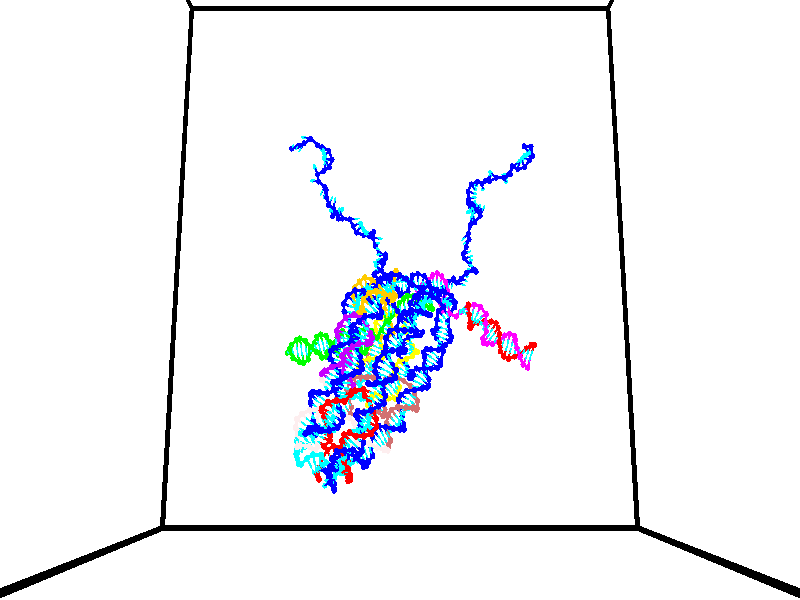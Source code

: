 // switches for output
#declare DRAW_BASES = 1; // possible values are 0, 1; only relevant for DNA ribbons
#declare DRAW_BASES_TYPE = 3; // possible values are 1, 2, 3; only relevant for DNA ribbons
#declare DRAW_FOG = 0; // set to 1 to enable fog

#include "colors.inc"

#include "transforms.inc"
background { rgb <1, 1, 1>}

#default {
   normal{
       ripples 0.25
       frequency 0.20
       turbulence 0.2
       lambda 5
   }
	finish {
		phong 0.1
		phong_size 40.
	}
}

// original window dimensions: 1024x640


// camera settings

camera {
	sky <0, 0.179814, -0.983701>
	up <0, 0.179814, -0.983701>
	right 1.6 * <1, 0, 0>
	location <35, 92.5046, 58.4545>
	look_at <35, 26.874, 46.4577>
	direction <0, -65.6306, -11.9968>
	angle 67.0682
}


# declare cpy_camera_pos = <35, 92.5046, 58.4545>;
# if (DRAW_FOG = 1)
fog {
	fog_type 2
	up vnormalize(cpy_camera_pos)
	color rgbt<1,1,1,0.3>
	distance 1e-5
	fog_alt 3e-3
	fog_offset 56
}
# end


// LIGHTS

# declare lum = 6;
global_settings {
	ambient_light rgb lum * <0.05, 0.05, 0.05>
	max_trace_level 15
}# declare cpy_direct_light_amount = 0.25;
light_source
{	1000 * <-1, -1.16351, -0.803887>,
	rgb lum * cpy_direct_light_amount
	parallel
}

light_source
{	1000 * <1, 1.16351, 0.803887>,
	rgb lum * cpy_direct_light_amount
	parallel
}

// strand 0

// nucleotide -1

// particle -1
sphere {
	<41.475464, 36.294044, 48.548122> 0.250000
	pigment { color rgbt <1,0,0,0> }
	no_shadow
}
cylinder {
	<41.262493, 35.980598, 48.676174>,  <41.134712, 35.792530, 48.753006>, 0.100000
	pigment { color rgbt <1,0,0,0> }
	no_shadow
}
cylinder {
	<41.262493, 35.980598, 48.676174>,  <41.475464, 36.294044, 48.548122>, 0.100000
	pigment { color rgbt <1,0,0,0> }
	no_shadow
}

// particle -1
sphere {
	<41.262493, 35.980598, 48.676174> 0.100000
	pigment { color rgbt <1,0,0,0> }
	no_shadow
}
sphere {
	0, 1
	scale<0.080000,0.200000,0.300000>
	matrix <0.820227, -0.384143, 0.423865,
		-0.209171, 0.488251, 0.847265,
		-0.532423, -0.783610, 0.320125,
		41.102768, 35.745514, 48.772213>
	pigment { color rgbt <0,1,1,0> }
	no_shadow
}
cylinder {
	<41.538105, 36.227409, 49.326927>,  <41.475464, 36.294044, 48.548122>, 0.130000
	pigment { color rgbt <1,0,0,0> }
	no_shadow
}

// nucleotide -1

// particle -1
sphere {
	<41.538105, 36.227409, 49.326927> 0.250000
	pigment { color rgbt <1,0,0,0> }
	no_shadow
}
cylinder {
	<41.444172, 35.863159, 49.190922>,  <41.387814, 35.644608, 49.109318>, 0.100000
	pigment { color rgbt <1,0,0,0> }
	no_shadow
}
cylinder {
	<41.444172, 35.863159, 49.190922>,  <41.538105, 36.227409, 49.326927>, 0.100000
	pigment { color rgbt <1,0,0,0> }
	no_shadow
}

// particle -1
sphere {
	<41.444172, 35.863159, 49.190922> 0.100000
	pigment { color rgbt <1,0,0,0> }
	no_shadow
}
sphere {
	0, 1
	scale<0.080000,0.200000,0.300000>
	matrix <0.848100, -0.362862, 0.386079,
		-0.474952, -0.197699, 0.857517,
		-0.234833, -0.910630, -0.340011,
		41.373722, 35.589970, 49.088917>
	pigment { color rgbt <0,1,1,0> }
	no_shadow
}
cylinder {
	<41.656132, 35.751251, 49.900288>,  <41.538105, 36.227409, 49.326927>, 0.130000
	pigment { color rgbt <1,0,0,0> }
	no_shadow
}

// nucleotide -1

// particle -1
sphere {
	<41.656132, 35.751251, 49.900288> 0.250000
	pigment { color rgbt <1,0,0,0> }
	no_shadow
}
cylinder {
	<41.654510, 35.521854, 49.572605>,  <41.653538, 35.384216, 49.375996>, 0.100000
	pigment { color rgbt <1,0,0,0> }
	no_shadow
}
cylinder {
	<41.654510, 35.521854, 49.572605>,  <41.656132, 35.751251, 49.900288>, 0.100000
	pigment { color rgbt <1,0,0,0> }
	no_shadow
}

// particle -1
sphere {
	<41.654510, 35.521854, 49.572605> 0.100000
	pigment { color rgbt <1,0,0,0> }
	no_shadow
}
sphere {
	0, 1
	scale<0.080000,0.200000,0.300000>
	matrix <0.616790, -0.646253, 0.449364,
		-0.787118, -0.503453, 0.356344,
		-0.004055, -0.573491, -0.819202,
		41.653294, 35.349808, 49.326843>
	pigment { color rgbt <0,1,1,0> }
	no_shadow
}
cylinder {
	<41.674889, 35.179054, 50.168552>,  <41.656132, 35.751251, 49.900288>, 0.130000
	pigment { color rgbt <1,0,0,0> }
	no_shadow
}

// nucleotide -1

// particle -1
sphere {
	<41.674889, 35.179054, 50.168552> 0.250000
	pigment { color rgbt <1,0,0,0> }
	no_shadow
}
cylinder {
	<41.809418, 35.099213, 49.800411>,  <41.890137, 35.051308, 49.579529>, 0.100000
	pigment { color rgbt <1,0,0,0> }
	no_shadow
}
cylinder {
	<41.809418, 35.099213, 49.800411>,  <41.674889, 35.179054, 50.168552>, 0.100000
	pigment { color rgbt <1,0,0,0> }
	no_shadow
}

// particle -1
sphere {
	<41.809418, 35.099213, 49.800411> 0.100000
	pigment { color rgbt <1,0,0,0> }
	no_shadow
}
sphere {
	0, 1
	scale<0.080000,0.200000,0.300000>
	matrix <0.829512, -0.399895, 0.389863,
		-0.445862, -0.894562, 0.031081,
		0.336327, -0.199608, -0.920348,
		41.910316, 35.039330, 49.524307>
	pigment { color rgbt <0,1,1,0> }
	no_shadow
}
cylinder {
	<41.865162, 34.511475, 50.153835>,  <41.674889, 35.179054, 50.168552>, 0.130000
	pigment { color rgbt <1,0,0,0> }
	no_shadow
}

// nucleotide -1

// particle -1
sphere {
	<41.865162, 34.511475, 50.153835> 0.250000
	pigment { color rgbt <1,0,0,0> }
	no_shadow
}
cylinder {
	<42.061344, 34.649441, 49.833714>,  <42.179054, 34.732220, 49.641640>, 0.100000
	pigment { color rgbt <1,0,0,0> }
	no_shadow
}
cylinder {
	<42.061344, 34.649441, 49.833714>,  <41.865162, 34.511475, 50.153835>, 0.100000
	pigment { color rgbt <1,0,0,0> }
	no_shadow
}

// particle -1
sphere {
	<42.061344, 34.649441, 49.833714> 0.100000
	pigment { color rgbt <1,0,0,0> }
	no_shadow
}
sphere {
	0, 1
	scale<0.080000,0.200000,0.300000>
	matrix <0.824786, -0.480245, 0.298483,
		-0.281394, -0.806474, -0.520016,
		0.490454, 0.344911, -0.800307,
		42.208481, 34.752914, 49.593620>
	pigment { color rgbt <0,1,1,0> }
	no_shadow
}
cylinder {
	<42.073505, 33.909405, 49.817787>,  <41.865162, 34.511475, 50.153835>, 0.130000
	pigment { color rgbt <1,0,0,0> }
	no_shadow
}

// nucleotide -1

// particle -1
sphere {
	<42.073505, 33.909405, 49.817787> 0.250000
	pigment { color rgbt <1,0,0,0> }
	no_shadow
}
cylinder {
	<42.327961, 34.190212, 49.689732>,  <42.480637, 34.358696, 49.612900>, 0.100000
	pigment { color rgbt <1,0,0,0> }
	no_shadow
}
cylinder {
	<42.327961, 34.190212, 49.689732>,  <42.073505, 33.909405, 49.817787>, 0.100000
	pigment { color rgbt <1,0,0,0> }
	no_shadow
}

// particle -1
sphere {
	<42.327961, 34.190212, 49.689732> 0.100000
	pigment { color rgbt <1,0,0,0> }
	no_shadow
}
sphere {
	0, 1
	scale<0.080000,0.200000,0.300000>
	matrix <0.771559, -0.581218, 0.258617,
		-0.004514, -0.411522, -0.911389,
		0.636142, 0.702023, -0.320137,
		42.518803, 34.400818, 49.593689>
	pigment { color rgbt <0,1,1,0> }
	no_shadow
}
cylinder {
	<42.671906, 33.518253, 49.578075>,  <42.073505, 33.909405, 49.817787>, 0.130000
	pigment { color rgbt <1,0,0,0> }
	no_shadow
}

// nucleotide -1

// particle -1
sphere {
	<42.671906, 33.518253, 49.578075> 0.250000
	pigment { color rgbt <1,0,0,0> }
	no_shadow
}
cylinder {
	<42.785591, 33.894619, 49.651733>,  <42.853802, 34.120438, 49.695927>, 0.100000
	pigment { color rgbt <1,0,0,0> }
	no_shadow
}
cylinder {
	<42.785591, 33.894619, 49.651733>,  <42.671906, 33.518253, 49.578075>, 0.100000
	pigment { color rgbt <1,0,0,0> }
	no_shadow
}

// particle -1
sphere {
	<42.785591, 33.894619, 49.651733> 0.100000
	pigment { color rgbt <1,0,0,0> }
	no_shadow
}
sphere {
	0, 1
	scale<0.080000,0.200000,0.300000>
	matrix <0.766953, -0.338374, 0.545240,
		0.575331, -0.013737, -0.817805,
		0.284214, 0.940911, 0.184141,
		42.870857, 34.176891, 49.706974>
	pigment { color rgbt <0,1,1,0> }
	no_shadow
}
cylinder {
	<43.307041, 33.467461, 49.451252>,  <42.671906, 33.518253, 49.578075>, 0.130000
	pigment { color rgbt <1,0,0,0> }
	no_shadow
}

// nucleotide -1

// particle -1
sphere {
	<43.307041, 33.467461, 49.451252> 0.250000
	pigment { color rgbt <1,0,0,0> }
	no_shadow
}
cylinder {
	<43.256821, 33.812019, 49.648117>,  <43.226688, 34.018757, 49.766235>, 0.100000
	pigment { color rgbt <1,0,0,0> }
	no_shadow
}
cylinder {
	<43.256821, 33.812019, 49.648117>,  <43.307041, 33.467461, 49.451252>, 0.100000
	pigment { color rgbt <1,0,0,0> }
	no_shadow
}

// particle -1
sphere {
	<43.256821, 33.812019, 49.648117> 0.100000
	pigment { color rgbt <1,0,0,0> }
	no_shadow
}
sphere {
	0, 1
	scale<0.080000,0.200000,0.300000>
	matrix <0.884039, -0.127997, 0.449547,
		0.450235, 0.491537, -0.745439,
		-0.125555, 0.861399, 0.492167,
		43.219154, 34.070438, 49.795769>
	pigment { color rgbt <0,1,1,0> }
	no_shadow
}
cylinder {
	<43.999729, 33.742378, 49.504971>,  <43.307041, 33.467461, 49.451252>, 0.130000
	pigment { color rgbt <1,0,0,0> }
	no_shadow
}

// nucleotide -1

// particle -1
sphere {
	<43.999729, 33.742378, 49.504971> 0.250000
	pigment { color rgbt <1,0,0,0> }
	no_shadow
}
cylinder {
	<43.782799, 33.919941, 49.790298>,  <43.652641, 34.026478, 49.961494>, 0.100000
	pigment { color rgbt <1,0,0,0> }
	no_shadow
}
cylinder {
	<43.782799, 33.919941, 49.790298>,  <43.999729, 33.742378, 49.504971>, 0.100000
	pigment { color rgbt <1,0,0,0> }
	no_shadow
}

// particle -1
sphere {
	<43.782799, 33.919941, 49.790298> 0.100000
	pigment { color rgbt <1,0,0,0> }
	no_shadow
}
sphere {
	0, 1
	scale<0.080000,0.200000,0.300000>
	matrix <0.792040, -0.013096, 0.610328,
		0.280272, 0.895976, -0.344492,
		-0.542328, 0.443909, 0.713320,
		43.620102, 34.053112, 50.004295>
	pigment { color rgbt <0,1,1,0> }
	no_shadow
}
cylinder {
	<44.354984, 34.337536, 49.742886>,  <43.999729, 33.742378, 49.504971>, 0.130000
	pigment { color rgbt <1,0,0,0> }
	no_shadow
}

// nucleotide -1

// particle -1
sphere {
	<44.354984, 34.337536, 49.742886> 0.250000
	pigment { color rgbt <1,0,0,0> }
	no_shadow
}
cylinder {
	<44.118233, 34.225220, 50.045101>,  <43.976181, 34.157829, 50.226429>, 0.100000
	pigment { color rgbt <1,0,0,0> }
	no_shadow
}
cylinder {
	<44.118233, 34.225220, 50.045101>,  <44.354984, 34.337536, 49.742886>, 0.100000
	pigment { color rgbt <1,0,0,0> }
	no_shadow
}

// particle -1
sphere {
	<44.118233, 34.225220, 50.045101> 0.100000
	pigment { color rgbt <1,0,0,0> }
	no_shadow
}
sphere {
	0, 1
	scale<0.080000,0.200000,0.300000>
	matrix <0.730157, 0.210239, 0.650131,
		-0.341392, 0.936460, 0.080583,
		-0.591880, -0.280788, 0.755537,
		43.940670, 34.140984, 50.271763>
	pigment { color rgbt <0,1,1,0> }
	no_shadow
}
cylinder {
	<44.486168, 34.725899, 50.176601>,  <44.354984, 34.337536, 49.742886>, 0.130000
	pigment { color rgbt <1,0,0,0> }
	no_shadow
}

// nucleotide -1

// particle -1
sphere {
	<44.486168, 34.725899, 50.176601> 0.250000
	pigment { color rgbt <1,0,0,0> }
	no_shadow
}
cylinder {
	<44.303253, 34.452892, 50.404659>,  <44.193504, 34.289089, 50.541496>, 0.100000
	pigment { color rgbt <1,0,0,0> }
	no_shadow
}
cylinder {
	<44.303253, 34.452892, 50.404659>,  <44.486168, 34.725899, 50.176601>, 0.100000
	pigment { color rgbt <1,0,0,0> }
	no_shadow
}

// particle -1
sphere {
	<44.303253, 34.452892, 50.404659> 0.100000
	pigment { color rgbt <1,0,0,0> }
	no_shadow
}
sphere {
	0, 1
	scale<0.080000,0.200000,0.300000>
	matrix <0.730230, 0.077758, 0.678762,
		-0.507597, 0.726726, 0.462833,
		-0.457285, -0.682512, 0.570147,
		44.166069, 34.248138, 50.575703>
	pigment { color rgbt <0,1,1,0> }
	no_shadow
}
cylinder {
	<44.577927, 34.979755, 50.698830>,  <44.486168, 34.725899, 50.176601>, 0.130000
	pigment { color rgbt <1,0,0,0> }
	no_shadow
}

// nucleotide -1

// particle -1
sphere {
	<44.577927, 34.979755, 50.698830> 0.250000
	pigment { color rgbt <1,0,0,0> }
	no_shadow
}
cylinder {
	<44.486126, 34.602333, 50.794353>,  <44.431046, 34.375881, 50.851669>, 0.100000
	pigment { color rgbt <1,0,0,0> }
	no_shadow
}
cylinder {
	<44.486126, 34.602333, 50.794353>,  <44.577927, 34.979755, 50.698830>, 0.100000
	pigment { color rgbt <1,0,0,0> }
	no_shadow
}

// particle -1
sphere {
	<44.486126, 34.602333, 50.794353> 0.100000
	pigment { color rgbt <1,0,0,0> }
	no_shadow
}
sphere {
	0, 1
	scale<0.080000,0.200000,0.300000>
	matrix <0.778080, -0.030456, 0.627426,
		-0.584739, 0.329809, 0.741152,
		-0.229503, -0.943556, 0.238810,
		44.417274, 34.319267, 50.865997>
	pigment { color rgbt <0,1,1,0> }
	no_shadow
}
cylinder {
	<44.503521, 35.012177, 51.379879>,  <44.577927, 34.979755, 50.698830>, 0.130000
	pigment { color rgbt <1,0,0,0> }
	no_shadow
}

// nucleotide -1

// particle -1
sphere {
	<44.503521, 35.012177, 51.379879> 0.250000
	pigment { color rgbt <1,0,0,0> }
	no_shadow
}
cylinder {
	<44.558266, 34.621273, 51.315083>,  <44.591110, 34.386730, 51.276203>, 0.100000
	pigment { color rgbt <1,0,0,0> }
	no_shadow
}
cylinder {
	<44.558266, 34.621273, 51.315083>,  <44.503521, 35.012177, 51.379879>, 0.100000
	pigment { color rgbt <1,0,0,0> }
	no_shadow
}

// particle -1
sphere {
	<44.558266, 34.621273, 51.315083> 0.100000
	pigment { color rgbt <1,0,0,0> }
	no_shadow
}
sphere {
	0, 1
	scale<0.080000,0.200000,0.300000>
	matrix <0.885129, 0.047217, 0.462944,
		-0.444765, -0.206745, 0.871459,
		0.136859, -0.977255, -0.161996,
		44.599323, 34.328098, 51.266483>
	pigment { color rgbt <0,1,1,0> }
	no_shadow
}
cylinder {
	<44.648396, 34.640713, 52.059719>,  <44.503521, 35.012177, 51.379879>, 0.130000
	pigment { color rgbt <1,0,0,0> }
	no_shadow
}

// nucleotide -1

// particle -1
sphere {
	<44.648396, 34.640713, 52.059719> 0.250000
	pigment { color rgbt <1,0,0,0> }
	no_shadow
}
cylinder {
	<44.801552, 34.424770, 51.759865>,  <44.893444, 34.295204, 51.579952>, 0.100000
	pigment { color rgbt <1,0,0,0> }
	no_shadow
}
cylinder {
	<44.801552, 34.424770, 51.759865>,  <44.648396, 34.640713, 52.059719>, 0.100000
	pigment { color rgbt <1,0,0,0> }
	no_shadow
}

// particle -1
sphere {
	<44.801552, 34.424770, 51.759865> 0.100000
	pigment { color rgbt <1,0,0,0> }
	no_shadow
}
sphere {
	0, 1
	scale<0.080000,0.200000,0.300000>
	matrix <0.877124, -0.042215, 0.478405,
		-0.289915, -0.840700, 0.457355,
		0.382888, -0.539854, -0.749636,
		44.916420, 34.262814, 51.534973>
	pigment { color rgbt <0,1,1,0> }
	no_shadow
}
cylinder {
	<45.056534, 34.254234, 52.436897>,  <44.648396, 34.640713, 52.059719>, 0.130000
	pigment { color rgbt <1,0,0,0> }
	no_shadow
}

// nucleotide -1

// particle -1
sphere {
	<45.056534, 34.254234, 52.436897> 0.250000
	pigment { color rgbt <1,0,0,0> }
	no_shadow
}
cylinder {
	<45.209507, 34.167545, 52.077614>,  <45.301289, 34.115532, 51.862045>, 0.100000
	pigment { color rgbt <1,0,0,0> }
	no_shadow
}
cylinder {
	<45.209507, 34.167545, 52.077614>,  <45.056534, 34.254234, 52.436897>, 0.100000
	pigment { color rgbt <1,0,0,0> }
	no_shadow
}

// particle -1
sphere {
	<45.209507, 34.167545, 52.077614> 0.100000
	pigment { color rgbt <1,0,0,0> }
	no_shadow
}
sphere {
	0, 1
	scale<0.080000,0.200000,0.300000>
	matrix <0.919075, -0.010856, 0.393933,
		-0.095124, -0.976174, 0.195030,
		0.382430, -0.216720, -0.898209,
		45.324234, 34.102528, 51.808151>
	pigment { color rgbt <0,1,1,0> }
	no_shadow
}
cylinder {
	<45.545895, 33.816254, 52.585026>,  <45.056534, 34.254234, 52.436897>, 0.130000
	pigment { color rgbt <1,0,0,0> }
	no_shadow
}

// nucleotide -1

// particle -1
sphere {
	<45.545895, 33.816254, 52.585026> 0.250000
	pigment { color rgbt <1,0,0,0> }
	no_shadow
}
cylinder {
	<45.649456, 33.946697, 52.221352>,  <45.711594, 34.024963, 52.003147>, 0.100000
	pigment { color rgbt <1,0,0,0> }
	no_shadow
}
cylinder {
	<45.649456, 33.946697, 52.221352>,  <45.545895, 33.816254, 52.585026>, 0.100000
	pigment { color rgbt <1,0,0,0> }
	no_shadow
}

// particle -1
sphere {
	<45.649456, 33.946697, 52.221352> 0.100000
	pigment { color rgbt <1,0,0,0> }
	no_shadow
}
sphere {
	0, 1
	scale<0.080000,0.200000,0.300000>
	matrix <0.965436, -0.058051, 0.254094,
		0.030084, -0.943547, -0.329870,
		0.258899, 0.326112, -0.909187,
		45.727127, 34.044533, 51.948597>
	pigment { color rgbt <0,1,1,0> }
	no_shadow
}
cylinder {
	<46.226242, 33.496578, 52.363197>,  <45.545895, 33.816254, 52.585026>, 0.130000
	pigment { color rgbt <1,0,0,0> }
	no_shadow
}

// nucleotide -1

// particle -1
sphere {
	<46.226242, 33.496578, 52.363197> 0.250000
	pigment { color rgbt <1,0,0,0> }
	no_shadow
}
cylinder {
	<46.201977, 33.840065, 52.159660>,  <46.187420, 34.046158, 52.037540>, 0.100000
	pigment { color rgbt <1,0,0,0> }
	no_shadow
}
cylinder {
	<46.201977, 33.840065, 52.159660>,  <46.226242, 33.496578, 52.363197>, 0.100000
	pigment { color rgbt <1,0,0,0> }
	no_shadow
}

// particle -1
sphere {
	<46.201977, 33.840065, 52.159660> 0.100000
	pigment { color rgbt <1,0,0,0> }
	no_shadow
}
sphere {
	0, 1
	scale<0.080000,0.200000,0.300000>
	matrix <0.967995, 0.174984, 0.179905,
		0.243527, -0.481642, -0.841853,
		-0.060661, 0.858721, -0.508840,
		46.183777, 34.097683, 52.007008>
	pigment { color rgbt <0,1,1,0> }
	no_shadow
}
cylinder {
	<46.835365, 33.568039, 52.121407>,  <46.226242, 33.496578, 52.363197>, 0.130000
	pigment { color rgbt <1,0,0,0> }
	no_shadow
}

// nucleotide -1

// particle -1
sphere {
	<46.835365, 33.568039, 52.121407> 0.250000
	pigment { color rgbt <1,0,0,0> }
	no_shadow
}
cylinder {
	<46.696102, 33.939480, 52.070049>,  <46.612545, 34.162346, 52.039234>, 0.100000
	pigment { color rgbt <1,0,0,0> }
	no_shadow
}
cylinder {
	<46.696102, 33.939480, 52.070049>,  <46.835365, 33.568039, 52.121407>, 0.100000
	pigment { color rgbt <1,0,0,0> }
	no_shadow
}

// particle -1
sphere {
	<46.696102, 33.939480, 52.070049> 0.100000
	pigment { color rgbt <1,0,0,0> }
	no_shadow
}
sphere {
	0, 1
	scale<0.080000,0.200000,0.300000>
	matrix <0.916664, 0.365906, 0.160751,
		0.196255, -0.061731, -0.978608,
		-0.348155, 0.928602, -0.128397,
		46.591656, 34.218060, 52.031528>
	pigment { color rgbt <0,1,1,0> }
	no_shadow
}
cylinder {
	<47.336945, 33.876812, 51.737610>,  <46.835365, 33.568039, 52.121407>, 0.130000
	pigment { color rgbt <1,0,0,0> }
	no_shadow
}

// nucleotide -1

// particle -1
sphere {
	<47.336945, 33.876812, 51.737610> 0.250000
	pigment { color rgbt <1,0,0,0> }
	no_shadow
}
cylinder {
	<47.135109, 34.169655, 51.920650>,  <47.014008, 34.345360, 52.030476>, 0.100000
	pigment { color rgbt <1,0,0,0> }
	no_shadow
}
cylinder {
	<47.135109, 34.169655, 51.920650>,  <47.336945, 33.876812, 51.737610>, 0.100000
	pigment { color rgbt <1,0,0,0> }
	no_shadow
}

// particle -1
sphere {
	<47.135109, 34.169655, 51.920650> 0.100000
	pigment { color rgbt <1,0,0,0> }
	no_shadow
}
sphere {
	0, 1
	scale<0.080000,0.200000,0.300000>
	matrix <0.862015, 0.397638, 0.314348,
		0.048176, 0.553079, -0.831735,
		-0.504589, 0.732112, 0.457605,
		46.983734, 34.389290, 52.057934>
	pigment { color rgbt <0,1,1,0> }
	no_shadow
}
cylinder {
	<47.658504, 34.575249, 51.531780>,  <47.336945, 33.876812, 51.737610>, 0.130000
	pigment { color rgbt <1,0,0,0> }
	no_shadow
}

// nucleotide -1

// particle -1
sphere {
	<47.658504, 34.575249, 51.531780> 0.250000
	pigment { color rgbt <1,0,0,0> }
	no_shadow
}
cylinder {
	<47.452747, 34.668896, 51.861771>,  <47.329292, 34.725082, 52.059765>, 0.100000
	pigment { color rgbt <1,0,0,0> }
	no_shadow
}
cylinder {
	<47.452747, 34.668896, 51.861771>,  <47.658504, 34.575249, 51.531780>, 0.100000
	pigment { color rgbt <1,0,0,0> }
	no_shadow
}

// particle -1
sphere {
	<47.452747, 34.668896, 51.861771> 0.100000
	pigment { color rgbt <1,0,0,0> }
	no_shadow
}
sphere {
	0, 1
	scale<0.080000,0.200000,0.300000>
	matrix <0.785104, 0.515567, 0.343223,
		-0.344978, 0.824246, -0.449009,
		-0.514394, 0.234114, 0.824978,
		47.298428, 34.739128, 52.109264>
	pigment { color rgbt <0,1,1,0> }
	no_shadow
}
cylinder {
	<47.834660, 35.219200, 51.602917>,  <47.658504, 34.575249, 51.531780>, 0.130000
	pigment { color rgbt <1,0,0,0> }
	no_shadow
}

// nucleotide -1

// particle -1
sphere {
	<47.834660, 35.219200, 51.602917> 0.250000
	pigment { color rgbt <1,0,0,0> }
	no_shadow
}
cylinder {
	<47.699059, 35.104614, 51.961361>,  <47.617699, 35.035862, 52.176426>, 0.100000
	pigment { color rgbt <1,0,0,0> }
	no_shadow
}
cylinder {
	<47.699059, 35.104614, 51.961361>,  <47.834660, 35.219200, 51.602917>, 0.100000
	pigment { color rgbt <1,0,0,0> }
	no_shadow
}

// particle -1
sphere {
	<47.699059, 35.104614, 51.961361> 0.100000
	pigment { color rgbt <1,0,0,0> }
	no_shadow
}
sphere {
	0, 1
	scale<0.080000,0.200000,0.300000>
	matrix <0.822875, 0.371420, 0.430028,
		-0.456024, 0.883166, 0.109818,
		-0.338998, -0.286469, 0.896111,
		47.597359, 35.018673, 52.230194>
	pigment { color rgbt <0,1,1,0> }
	no_shadow
}
// strand 1

// nucleotide -1

// particle -1
sphere {
	<24.153809, 34.538200, 52.152901> 0.250000
	pigment { color rgbt <0,1,0,0> }
	no_shadow
}
cylinder {
	<24.263697, 34.921375, 52.186077>,  <24.329630, 35.151279, 52.205982>, 0.100000
	pigment { color rgbt <0,1,0,0> }
	no_shadow
}
cylinder {
	<24.263697, 34.921375, 52.186077>,  <24.153809, 34.538200, 52.152901>, 0.100000
	pigment { color rgbt <0,1,0,0> }
	no_shadow
}

// particle -1
sphere {
	<24.263697, 34.921375, 52.186077> 0.100000
	pigment { color rgbt <0,1,0,0> }
	no_shadow
}
sphere {
	0, 1
	scale<0.080000,0.200000,0.300000>
	matrix <0.815795, -0.186560, -0.547424,
		-0.508927, 0.218048, -0.832735,
		0.274720, 0.957941, 0.082937,
		24.346113, 35.208759, 52.210957>
	pigment { color rgbt <0,1,1,0> }
	no_shadow
}
cylinder {
	<24.536642, 34.637840, 51.531517>,  <24.153809, 34.538200, 52.152901>, 0.130000
	pigment { color rgbt <0,1,0,0> }
	no_shadow
}

// nucleotide -1

// particle -1
sphere {
	<24.536642, 34.637840, 51.531517> 0.250000
	pigment { color rgbt <0,1,0,0> }
	no_shadow
}
cylinder {
	<24.633610, 34.941673, 51.772938>,  <24.691790, 35.123974, 51.917789>, 0.100000
	pigment { color rgbt <0,1,0,0> }
	no_shadow
}
cylinder {
	<24.633610, 34.941673, 51.772938>,  <24.536642, 34.637840, 51.531517>, 0.100000
	pigment { color rgbt <0,1,0,0> }
	no_shadow
}

// particle -1
sphere {
	<24.633610, 34.941673, 51.772938> 0.100000
	pigment { color rgbt <0,1,0,0> }
	no_shadow
}
sphere {
	0, 1
	scale<0.080000,0.200000,0.300000>
	matrix <0.958824, -0.092700, -0.268448,
		-0.147958, 0.643776, -0.750774,
		0.242417, 0.759578, 0.603552,
		24.706335, 35.169548, 51.954002>
	pigment { color rgbt <0,1,1,0> }
	no_shadow
}
cylinder {
	<25.087513, 34.967007, 51.182472>,  <24.536642, 34.637840, 51.531517>, 0.130000
	pigment { color rgbt <0,1,0,0> }
	no_shadow
}

// nucleotide -1

// particle -1
sphere {
	<25.087513, 34.967007, 51.182472> 0.250000
	pigment { color rgbt <0,1,0,0> }
	no_shadow
}
cylinder {
	<25.137037, 35.100880, 51.556137>,  <25.166752, 35.181202, 51.780334>, 0.100000
	pigment { color rgbt <0,1,0,0> }
	no_shadow
}
cylinder {
	<25.137037, 35.100880, 51.556137>,  <25.087513, 34.967007, 51.182472>, 0.100000
	pigment { color rgbt <0,1,0,0> }
	no_shadow
}

// particle -1
sphere {
	<25.137037, 35.100880, 51.556137> 0.100000
	pigment { color rgbt <0,1,0,0> }
	no_shadow
}
sphere {
	0, 1
	scale<0.080000,0.200000,0.300000>
	matrix <0.981042, 0.100160, -0.165906,
		-0.149091, 0.936994, -0.315935,
		0.123809, 0.334680, 0.934163,
		25.174179, 35.201283, 51.836388>
	pigment { color rgbt <0,1,1,0> }
	no_shadow
}
cylinder {
	<25.472565, 35.534500, 51.148640>,  <25.087513, 34.967007, 51.182472>, 0.130000
	pigment { color rgbt <0,1,0,0> }
	no_shadow
}

// nucleotide -1

// particle -1
sphere {
	<25.472565, 35.534500, 51.148640> 0.250000
	pigment { color rgbt <0,1,0,0> }
	no_shadow
}
cylinder {
	<25.550602, 35.428497, 51.526360>,  <25.597425, 35.364895, 51.752991>, 0.100000
	pigment { color rgbt <0,1,0,0> }
	no_shadow
}
cylinder {
	<25.550602, 35.428497, 51.526360>,  <25.472565, 35.534500, 51.148640>, 0.100000
	pigment { color rgbt <0,1,0,0> }
	no_shadow
}

// particle -1
sphere {
	<25.550602, 35.428497, 51.526360> 0.100000
	pigment { color rgbt <0,1,0,0> }
	no_shadow
}
sphere {
	0, 1
	scale<0.080000,0.200000,0.300000>
	matrix <0.976890, -0.033216, -0.211148,
		0.087322, 0.963674, 0.252403,
		0.195094, -0.265008, 0.944304,
		25.609131, 35.348995, 51.809650>
	pigment { color rgbt <0,1,1,0> }
	no_shadow
}
cylinder {
	<26.069433, 35.892750, 51.389114>,  <25.472565, 35.534500, 51.148640>, 0.130000
	pigment { color rgbt <0,1,0,0> }
	no_shadow
}

// nucleotide -1

// particle -1
sphere {
	<26.069433, 35.892750, 51.389114> 0.250000
	pigment { color rgbt <0,1,0,0> }
	no_shadow
}
cylinder {
	<26.062048, 35.611397, 51.673340>,  <26.057617, 35.442585, 51.843876>, 0.100000
	pigment { color rgbt <0,1,0,0> }
	no_shadow
}
cylinder {
	<26.062048, 35.611397, 51.673340>,  <26.069433, 35.892750, 51.389114>, 0.100000
	pigment { color rgbt <0,1,0,0> }
	no_shadow
}

// particle -1
sphere {
	<26.062048, 35.611397, 51.673340> 0.100000
	pigment { color rgbt <0,1,0,0> }
	no_shadow
}
sphere {
	0, 1
	scale<0.080000,0.200000,0.300000>
	matrix <0.997009, -0.066300, -0.039723,
		0.075051, 0.707708, 0.702507,
		-0.018464, -0.703387, 0.710567,
		26.056509, 35.400379, 51.886509>
	pigment { color rgbt <0,1,1,0> }
	no_shadow
}
cylinder {
	<26.627474, 36.117401, 51.906364>,  <26.069433, 35.892750, 51.389114>, 0.130000
	pigment { color rgbt <0,1,0,0> }
	no_shadow
}

// nucleotide -1

// particle -1
sphere {
	<26.627474, 36.117401, 51.906364> 0.250000
	pigment { color rgbt <0,1,0,0> }
	no_shadow
}
cylinder {
	<26.557787, 35.723618, 51.897522>,  <26.515974, 35.487347, 51.892216>, 0.100000
	pigment { color rgbt <0,1,0,0> }
	no_shadow
}
cylinder {
	<26.557787, 35.723618, 51.897522>,  <26.627474, 36.117401, 51.906364>, 0.100000
	pigment { color rgbt <0,1,0,0> }
	no_shadow
}

// particle -1
sphere {
	<26.557787, 35.723618, 51.897522> 0.100000
	pigment { color rgbt <0,1,0,0> }
	no_shadow
}
sphere {
	0, 1
	scale<0.080000,0.200000,0.300000>
	matrix <0.983099, -0.172607, -0.061014,
		0.056250, -0.032361, 0.997892,
		-0.174217, -0.984459, -0.022105,
		26.505522, 35.428280, 51.890892>
	pigment { color rgbt <0,1,1,0> }
	no_shadow
}
cylinder {
	<27.169029, 35.809402, 52.269222>,  <26.627474, 36.117401, 51.906364>, 0.130000
	pigment { color rgbt <0,1,0,0> }
	no_shadow
}

// nucleotide -1

// particle -1
sphere {
	<27.169029, 35.809402, 52.269222> 0.250000
	pigment { color rgbt <0,1,0,0> }
	no_shadow
}
cylinder {
	<27.056005, 35.477905, 52.075996>,  <26.988192, 35.279007, 51.960060>, 0.100000
	pigment { color rgbt <0,1,0,0> }
	no_shadow
}
cylinder {
	<27.056005, 35.477905, 52.075996>,  <27.169029, 35.809402, 52.269222>, 0.100000
	pigment { color rgbt <0,1,0,0> }
	no_shadow
}

// particle -1
sphere {
	<27.056005, 35.477905, 52.075996> 0.100000
	pigment { color rgbt <0,1,0,0> }
	no_shadow
}
sphere {
	0, 1
	scale<0.080000,0.200000,0.300000>
	matrix <0.948119, -0.317777, -0.009405,
		-0.145712, -0.460659, 0.875535,
		-0.282557, -0.828741, -0.483064,
		26.971239, 35.229282, 51.931076>
	pigment { color rgbt <0,1,1,0> }
	no_shadow
}
cylinder {
	<27.572762, 35.269302, 52.620426>,  <27.169029, 35.809402, 52.269222>, 0.130000
	pigment { color rgbt <0,1,0,0> }
	no_shadow
}

// nucleotide -1

// particle -1
sphere {
	<27.572762, 35.269302, 52.620426> 0.250000
	pigment { color rgbt <0,1,0,0> }
	no_shadow
}
cylinder {
	<27.453114, 35.139774, 52.261391>,  <27.381325, 35.062057, 52.045971>, 0.100000
	pigment { color rgbt <0,1,0,0> }
	no_shadow
}
cylinder {
	<27.453114, 35.139774, 52.261391>,  <27.572762, 35.269302, 52.620426>, 0.100000
	pigment { color rgbt <0,1,0,0> }
	no_shadow
}

// particle -1
sphere {
	<27.453114, 35.139774, 52.261391> 0.100000
	pigment { color rgbt <0,1,0,0> }
	no_shadow
}
sphere {
	0, 1
	scale<0.080000,0.200000,0.300000>
	matrix <0.930303, -0.308231, -0.198822,
		-0.212281, -0.894501, 0.393453,
		-0.299120, -0.323824, -0.897588,
		27.363377, 35.042625, 51.992115>
	pigment { color rgbt <0,1,1,0> }
	no_shadow
}
cylinder {
	<27.928610, 34.574806, 52.532944>,  <27.572762, 35.269302, 52.620426>, 0.130000
	pigment { color rgbt <0,1,0,0> }
	no_shadow
}

// nucleotide -1

// particle -1
sphere {
	<27.928610, 34.574806, 52.532944> 0.250000
	pigment { color rgbt <0,1,0,0> }
	no_shadow
}
cylinder {
	<27.816931, 34.725479, 52.179638>,  <27.749924, 34.815884, 51.967655>, 0.100000
	pigment { color rgbt <0,1,0,0> }
	no_shadow
}
cylinder {
	<27.816931, 34.725479, 52.179638>,  <27.928610, 34.574806, 52.532944>, 0.100000
	pigment { color rgbt <0,1,0,0> }
	no_shadow
}

// particle -1
sphere {
	<27.816931, 34.725479, 52.179638> 0.100000
	pigment { color rgbt <0,1,0,0> }
	no_shadow
}
sphere {
	0, 1
	scale<0.080000,0.200000,0.300000>
	matrix <0.950160, -0.024513, -0.310798,
		-0.138723, -0.926019, -0.351063,
		-0.279199, 0.376681, -0.883266,
		27.733171, 34.838482, 51.914658>
	pigment { color rgbt <0,1,1,0> }
	no_shadow
}
cylinder {
	<27.975788, 34.005764, 52.010460>,  <27.928610, 34.574806, 52.532944>, 0.130000
	pigment { color rgbt <0,1,0,0> }
	no_shadow
}

// nucleotide -1

// particle -1
sphere {
	<27.975788, 34.005764, 52.010460> 0.250000
	pigment { color rgbt <0,1,0,0> }
	no_shadow
}
cylinder {
	<28.000500, 34.366623, 51.839664>,  <28.015326, 34.583138, 51.737186>, 0.100000
	pigment { color rgbt <0,1,0,0> }
	no_shadow
}
cylinder {
	<28.000500, 34.366623, 51.839664>,  <27.975788, 34.005764, 52.010460>, 0.100000
	pigment { color rgbt <0,1,0,0> }
	no_shadow
}

// particle -1
sphere {
	<28.000500, 34.366623, 51.839664> 0.100000
	pigment { color rgbt <0,1,0,0> }
	no_shadow
}
sphere {
	0, 1
	scale<0.080000,0.200000,0.300000>
	matrix <0.867962, -0.259772, -0.423273,
		-0.492773, -0.344459, -0.799076,
		0.061778, 0.902146, -0.426986,
		28.019033, 34.637268, 51.711567>
	pigment { color rgbt <0,1,1,0> }
	no_shadow
}
cylinder {
	<28.377813, 33.919369, 51.389359>,  <27.975788, 34.005764, 52.010460>, 0.130000
	pigment { color rgbt <0,1,0,0> }
	no_shadow
}

// nucleotide -1

// particle -1
sphere {
	<28.377813, 33.919369, 51.389359> 0.250000
	pigment { color rgbt <0,1,0,0> }
	no_shadow
}
cylinder {
	<28.386990, 34.315090, 51.446980>,  <28.392494, 34.552525, 51.481552>, 0.100000
	pigment { color rgbt <0,1,0,0> }
	no_shadow
}
cylinder {
	<28.386990, 34.315090, 51.446980>,  <28.377813, 33.919369, 51.389359>, 0.100000
	pigment { color rgbt <0,1,0,0> }
	no_shadow
}

// particle -1
sphere {
	<28.386990, 34.315090, 51.446980> 0.100000
	pigment { color rgbt <0,1,0,0> }
	no_shadow
}
sphere {
	0, 1
	scale<0.080000,0.200000,0.300000>
	matrix <0.974864, 0.009806, -0.222584,
		-0.221616, 0.145541, -0.964212,
		0.022940, 0.989304, 0.144056,
		28.393871, 34.611881, 51.490196>
	pigment { color rgbt <0,1,1,0> }
	no_shadow
}
cylinder {
	<28.862698, 34.075596, 50.870991>,  <28.377813, 33.919369, 51.389359>, 0.130000
	pigment { color rgbt <0,1,0,0> }
	no_shadow
}

// nucleotide -1

// particle -1
sphere {
	<28.862698, 34.075596, 50.870991> 0.250000
	pigment { color rgbt <0,1,0,0> }
	no_shadow
}
cylinder {
	<28.855145, 34.407398, 51.094261>,  <28.850613, 34.606480, 51.228222>, 0.100000
	pigment { color rgbt <0,1,0,0> }
	no_shadow
}
cylinder {
	<28.855145, 34.407398, 51.094261>,  <28.862698, 34.075596, 50.870991>, 0.100000
	pigment { color rgbt <0,1,0,0> }
	no_shadow
}

// particle -1
sphere {
	<28.855145, 34.407398, 51.094261> 0.100000
	pigment { color rgbt <0,1,0,0> }
	no_shadow
}
sphere {
	0, 1
	scale<0.080000,0.200000,0.300000>
	matrix <0.975023, 0.138845, -0.173357,
		-0.221301, 0.540961, -0.811411,
		-0.018881, 0.829508, 0.558176,
		28.849480, 34.656250, 51.261715>
	pigment { color rgbt <0,1,1,0> }
	no_shadow
}
cylinder {
	<29.283785, 34.605839, 50.562233>,  <28.862698, 34.075596, 50.870991>, 0.130000
	pigment { color rgbt <0,1,0,0> }
	no_shadow
}

// nucleotide -1

// particle -1
sphere {
	<29.283785, 34.605839, 50.562233> 0.250000
	pigment { color rgbt <0,1,0,0> }
	no_shadow
}
cylinder {
	<29.268995, 34.764210, 50.929249>,  <29.260122, 34.859230, 51.149460>, 0.100000
	pigment { color rgbt <0,1,0,0> }
	no_shadow
}
cylinder {
	<29.268995, 34.764210, 50.929249>,  <29.283785, 34.605839, 50.562233>, 0.100000
	pigment { color rgbt <0,1,0,0> }
	no_shadow
}

// particle -1
sphere {
	<29.268995, 34.764210, 50.929249> 0.100000
	pigment { color rgbt <0,1,0,0> }
	no_shadow
}
sphere {
	0, 1
	scale<0.080000,0.200000,0.300000>
	matrix <0.926313, 0.358068, -0.117181,
		-0.374936, 0.845595, -0.379989,
		-0.036974, 0.395924, 0.917539,
		29.257902, 34.882988, 51.204510>
	pigment { color rgbt <0,1,1,0> }
	no_shadow
}
cylinder {
	<29.483473, 35.333637, 50.519787>,  <29.283785, 34.605839, 50.562233>, 0.130000
	pigment { color rgbt <0,1,0,0> }
	no_shadow
}

// nucleotide -1

// particle -1
sphere {
	<29.483473, 35.333637, 50.519787> 0.250000
	pigment { color rgbt <0,1,0,0> }
	no_shadow
}
cylinder {
	<29.543486, 35.183723, 50.885742>,  <29.579494, 35.093777, 51.105316>, 0.100000
	pigment { color rgbt <0,1,0,0> }
	no_shadow
}
cylinder {
	<29.543486, 35.183723, 50.885742>,  <29.483473, 35.333637, 50.519787>, 0.100000
	pigment { color rgbt <0,1,0,0> }
	no_shadow
}

// particle -1
sphere {
	<29.543486, 35.183723, 50.885742> 0.100000
	pigment { color rgbt <0,1,0,0> }
	no_shadow
}
sphere {
	0, 1
	scale<0.080000,0.200000,0.300000>
	matrix <0.983709, 0.149277, -0.100169,
		-0.099031, 0.915016, 0.391074,
		0.150034, -0.374783, 0.914892,
		29.588495, 35.071289, 51.160210>
	pigment { color rgbt <0,1,1,0> }
	no_shadow
}
cylinder {
	<30.068228, 35.693851, 50.827946>,  <29.483473, 35.333637, 50.519787>, 0.130000
	pigment { color rgbt <0,1,0,0> }
	no_shadow
}

// nucleotide -1

// particle -1
sphere {
	<30.068228, 35.693851, 50.827946> 0.250000
	pigment { color rgbt <0,1,0,0> }
	no_shadow
}
cylinder {
	<30.055174, 35.365150, 51.055508>,  <30.047342, 35.167931, 51.192043>, 0.100000
	pigment { color rgbt <0,1,0,0> }
	no_shadow
}
cylinder {
	<30.055174, 35.365150, 51.055508>,  <30.068228, 35.693851, 50.827946>, 0.100000
	pigment { color rgbt <0,1,0,0> }
	no_shadow
}

// particle -1
sphere {
	<30.055174, 35.365150, 51.055508> 0.100000
	pigment { color rgbt <0,1,0,0> }
	no_shadow
}
sphere {
	0, 1
	scale<0.080000,0.200000,0.300000>
	matrix <0.996859, -0.067858, -0.040835,
		0.072161, 0.565783, 0.821390,
		-0.032634, -0.821757, 0.568903,
		30.045383, 35.118622, 51.226177>
	pigment { color rgbt <0,1,1,0> }
	no_shadow
}
cylinder {
	<30.494888, 35.883144, 51.436661>,  <30.068228, 35.693851, 50.827946>, 0.130000
	pigment { color rgbt <0,1,0,0> }
	no_shadow
}

// nucleotide -1

// particle -1
sphere {
	<30.494888, 35.883144, 51.436661> 0.250000
	pigment { color rgbt <0,1,0,0> }
	no_shadow
}
cylinder {
	<30.477005, 35.483818, 51.421921>,  <30.466274, 35.244221, 51.413078>, 0.100000
	pigment { color rgbt <0,1,0,0> }
	no_shadow
}
cylinder {
	<30.477005, 35.483818, 51.421921>,  <30.494888, 35.883144, 51.436661>, 0.100000
	pigment { color rgbt <0,1,0,0> }
	no_shadow
}

// particle -1
sphere {
	<30.477005, 35.483818, 51.421921> 0.100000
	pigment { color rgbt <0,1,0,0> }
	no_shadow
}
sphere {
	0, 1
	scale<0.080000,0.200000,0.300000>
	matrix <0.990964, -0.039652, -0.128129,
		0.126453, -0.042241, 0.991073,
		-0.044710, -0.998320, -0.036845,
		30.463593, 35.184322, 51.410866>
	pigment { color rgbt <0,1,1,0> }
	no_shadow
}
cylinder {
	<31.094423, 35.651379, 51.956566>,  <30.494888, 35.883144, 51.436661>, 0.130000
	pigment { color rgbt <0,1,0,0> }
	no_shadow
}

// nucleotide -1

// particle -1
sphere {
	<31.094423, 35.651379, 51.956566> 0.250000
	pigment { color rgbt <0,1,0,0> }
	no_shadow
}
cylinder {
	<31.008089, 35.346661, 51.712246>,  <30.956289, 35.163830, 51.565655>, 0.100000
	pigment { color rgbt <0,1,0,0> }
	no_shadow
}
cylinder {
	<31.008089, 35.346661, 51.712246>,  <31.094423, 35.651379, 51.956566>, 0.100000
	pigment { color rgbt <0,1,0,0> }
	no_shadow
}

// particle -1
sphere {
	<31.008089, 35.346661, 51.712246> 0.100000
	pigment { color rgbt <0,1,0,0> }
	no_shadow
}
sphere {
	0, 1
	scale<0.080000,0.200000,0.300000>
	matrix <0.962603, -0.270907, -0.002270,
		-0.163741, -0.588448, 0.791782,
		-0.215835, -0.761800, -0.610800,
		30.943338, 35.118122, 51.529007>
	pigment { color rgbt <0,1,1,0> }
	no_shadow
}
cylinder {
	<31.394983, 35.125103, 52.219143>,  <31.094423, 35.651379, 51.956566>, 0.130000
	pigment { color rgbt <0,1,0,0> }
	no_shadow
}

// nucleotide -1

// particle -1
sphere {
	<31.394983, 35.125103, 52.219143> 0.250000
	pigment { color rgbt <0,1,0,0> }
	no_shadow
}
cylinder {
	<31.346878, 34.991817, 51.845081>,  <31.318014, 34.911846, 51.620644>, 0.100000
	pigment { color rgbt <0,1,0,0> }
	no_shadow
}
cylinder {
	<31.346878, 34.991817, 51.845081>,  <31.394983, 35.125103, 52.219143>, 0.100000
	pigment { color rgbt <0,1,0,0> }
	no_shadow
}

// particle -1
sphere {
	<31.346878, 34.991817, 51.845081> 0.100000
	pigment { color rgbt <0,1,0,0> }
	no_shadow
}
sphere {
	0, 1
	scale<0.080000,0.200000,0.300000>
	matrix <0.899376, -0.435390, 0.039477,
		-0.420310, -0.836303, 0.352046,
		-0.120263, -0.333214, -0.935150,
		31.310799, 34.891853, 51.564537>
	pigment { color rgbt <0,1,1,0> }
	no_shadow
}
cylinder {
	<31.623968, 34.432159, 52.152599>,  <31.394983, 35.125103, 52.219143>, 0.130000
	pigment { color rgbt <0,1,0,0> }
	no_shadow
}

// nucleotide -1

// particle -1
sphere {
	<31.623968, 34.432159, 52.152599> 0.250000
	pigment { color rgbt <0,1,0,0> }
	no_shadow
}
cylinder {
	<31.638235, 34.559158, 51.773563>,  <31.646795, 34.635357, 51.546143>, 0.100000
	pigment { color rgbt <0,1,0,0> }
	no_shadow
}
cylinder {
	<31.638235, 34.559158, 51.773563>,  <31.623968, 34.432159, 52.152599>, 0.100000
	pigment { color rgbt <0,1,0,0> }
	no_shadow
}

// particle -1
sphere {
	<31.638235, 34.559158, 51.773563> 0.100000
	pigment { color rgbt <0,1,0,0> }
	no_shadow
}
sphere {
	0, 1
	scale<0.080000,0.200000,0.300000>
	matrix <0.864519, -0.485465, -0.130117,
		-0.501333, -0.814567, -0.291796,
		0.035668, 0.317495, -0.947589,
		31.648935, 34.654408, 51.489288>
	pigment { color rgbt <0,1,1,0> }
	no_shadow
}
cylinder {
	<31.764549, 33.863461, 51.795380>,  <31.623968, 34.432159, 52.152599>, 0.130000
	pigment { color rgbt <0,1,0,0> }
	no_shadow
}

// nucleotide -1

// particle -1
sphere {
	<31.764549, 33.863461, 51.795380> 0.250000
	pigment { color rgbt <0,1,0,0> }
	no_shadow
}
cylinder {
	<31.866465, 34.164764, 51.552834>,  <31.927614, 34.345547, 51.407307>, 0.100000
	pigment { color rgbt <0,1,0,0> }
	no_shadow
}
cylinder {
	<31.866465, 34.164764, 51.552834>,  <31.764549, 33.863461, 51.795380>, 0.100000
	pigment { color rgbt <0,1,0,0> }
	no_shadow
}

// particle -1
sphere {
	<31.866465, 34.164764, 51.552834> 0.100000
	pigment { color rgbt <0,1,0,0> }
	no_shadow
}
sphere {
	0, 1
	scale<0.080000,0.200000,0.300000>
	matrix <0.904121, -0.407989, -0.126925,
		-0.343000, -0.515892, -0.784988,
		0.254787, 0.753260, -0.606369,
		31.942902, 34.390743, 51.370922>
	pigment { color rgbt <0,1,1,0> }
	no_shadow
}
cylinder {
	<32.101292, 33.482941, 51.359348>,  <31.764549, 33.863461, 51.795380>, 0.130000
	pigment { color rgbt <0,1,0,0> }
	no_shadow
}

// nucleotide -1

// particle -1
sphere {
	<32.101292, 33.482941, 51.359348> 0.250000
	pigment { color rgbt <0,1,0,0> }
	no_shadow
}
cylinder {
	<32.224728, 33.861279, 51.319061>,  <32.298790, 34.088284, 51.294891>, 0.100000
	pigment { color rgbt <0,1,0,0> }
	no_shadow
}
cylinder {
	<32.224728, 33.861279, 51.319061>,  <32.101292, 33.482941, 51.359348>, 0.100000
	pigment { color rgbt <0,1,0,0> }
	no_shadow
}

// particle -1
sphere {
	<32.224728, 33.861279, 51.319061> 0.100000
	pigment { color rgbt <0,1,0,0> }
	no_shadow
}
sphere {
	0, 1
	scale<0.080000,0.200000,0.300000>
	matrix <0.950807, -0.303702, 0.061076,
		0.027181, -0.114608, -0.993039,
		0.308588, 0.945849, -0.100715,
		32.317303, 34.145035, 51.288845>
	pigment { color rgbt <0,1,1,0> }
	no_shadow
}
// strand 2

// nucleotide -1

// particle -1
sphere {
	<24.043116, 34.740337, 34.920135> 0.250000
	pigment { color rgbt <0,0,1,0> }
	no_shadow
}
cylinder {
	<24.184387, 35.114159, 34.937450>,  <24.269150, 35.338451, 34.947838>, 0.100000
	pigment { color rgbt <0,0,1,0> }
	no_shadow
}
cylinder {
	<24.184387, 35.114159, 34.937450>,  <24.043116, 34.740337, 34.920135>, 0.100000
	pigment { color rgbt <0,0,1,0> }
	no_shadow
}

// particle -1
sphere {
	<24.184387, 35.114159, 34.937450> 0.100000
	pigment { color rgbt <0,0,1,0> }
	no_shadow
}
sphere {
	0, 1
	scale<0.080000,0.200000,0.300000>
	matrix <0.834683, -0.335658, 0.436622,
		0.422576, -0.118073, -0.898603,
		0.353177, 0.934554, 0.043288,
		24.290340, 35.394524, 34.950436>
	pigment { color rgbt <0,1,1,0> }
	no_shadow
}
cylinder {
	<24.722326, 34.570312, 34.582222>,  <24.043116, 34.740337, 34.920135>, 0.130000
	pigment { color rgbt <0,0,1,0> }
	no_shadow
}

// nucleotide -1

// particle -1
sphere {
	<24.722326, 34.570312, 34.582222> 0.250000
	pigment { color rgbt <0,0,1,0> }
	no_shadow
}
cylinder {
	<24.673494, 34.888638, 34.819466>,  <24.644196, 35.079632, 34.961811>, 0.100000
	pigment { color rgbt <0,0,1,0> }
	no_shadow
}
cylinder {
	<24.673494, 34.888638, 34.819466>,  <24.722326, 34.570312, 34.582222>, 0.100000
	pigment { color rgbt <0,0,1,0> }
	no_shadow
}

// particle -1
sphere {
	<24.673494, 34.888638, 34.819466> 0.100000
	pigment { color rgbt <0,0,1,0> }
	no_shadow
}
sphere {
	0, 1
	scale<0.080000,0.200000,0.300000>
	matrix <0.788354, -0.285300, 0.545070,
		0.602988, 0.534123, -0.592552,
		-0.122079, 0.795811, 0.593111,
		24.636871, 35.127380, 34.997398>
	pigment { color rgbt <0,1,1,0> }
	no_shadow
}
cylinder {
	<25.355684, 35.111168, 34.594757>,  <24.722326, 34.570312, 34.582222>, 0.130000
	pigment { color rgbt <0,0,1,0> }
	no_shadow
}

// nucleotide -1

// particle -1
sphere {
	<25.355684, 35.111168, 34.594757> 0.250000
	pigment { color rgbt <0,0,1,0> }
	no_shadow
}
cylinder {
	<25.136314, 35.138546, 34.928116>,  <25.004692, 35.154972, 35.128132>, 0.100000
	pigment { color rgbt <0,0,1,0> }
	no_shadow
}
cylinder {
	<25.136314, 35.138546, 34.928116>,  <25.355684, 35.111168, 34.594757>, 0.100000
	pigment { color rgbt <0,0,1,0> }
	no_shadow
}

// particle -1
sphere {
	<25.136314, 35.138546, 34.928116> 0.100000
	pigment { color rgbt <0,0,1,0> }
	no_shadow
}
sphere {
	0, 1
	scale<0.080000,0.200000,0.300000>
	matrix <0.804278, -0.229570, 0.548119,
		0.228841, 0.970882, 0.070850,
		-0.548424, 0.068449, 0.833394,
		24.971786, 35.159081, 35.178135>
	pigment { color rgbt <0,1,1,0> }
	no_shadow
}
cylinder {
	<26.071505, 35.428333, 34.348671>,  <25.355684, 35.111168, 34.594757>, 0.130000
	pigment { color rgbt <0,0,1,0> }
	no_shadow
}

// nucleotide -1

// particle -1
sphere {
	<26.071505, 35.428333, 34.348671> 0.250000
	pigment { color rgbt <0,0,1,0> }
	no_shadow
}
cylinder {
	<25.677402, 35.480896, 34.304848>,  <25.440941, 35.512432, 34.278553>, 0.100000
	pigment { color rgbt <0,0,1,0> }
	no_shadow
}
cylinder {
	<25.677402, 35.480896, 34.304848>,  <26.071505, 35.428333, 34.348671>, 0.100000
	pigment { color rgbt <0,0,1,0> }
	no_shadow
}

// particle -1
sphere {
	<25.677402, 35.480896, 34.304848> 0.100000
	pigment { color rgbt <0,0,1,0> }
	no_shadow
}
sphere {
	0, 1
	scale<0.080000,0.200000,0.300000>
	matrix <0.167509, 0.871161, -0.461540,
		0.034792, -0.473087, -0.880328,
		-0.985256, 0.131405, -0.109556,
		25.381826, 35.520317, 34.271980>
	pigment { color rgbt <0,1,1,0> }
	no_shadow
}
cylinder {
	<26.672430, 34.864555, 34.683674>,  <26.071505, 35.428333, 34.348671>, 0.130000
	pigment { color rgbt <0,0,1,0> }
	no_shadow
}

// nucleotide -1

// particle -1
sphere {
	<26.672430, 34.864555, 34.683674> 0.250000
	pigment { color rgbt <0,0,1,0> }
	no_shadow
}
cylinder {
	<26.971502, 34.887314, 34.948322>,  <27.150946, 34.900967, 35.107109>, 0.100000
	pigment { color rgbt <0,0,1,0> }
	no_shadow
}
cylinder {
	<26.971502, 34.887314, 34.948322>,  <26.672430, 34.864555, 34.683674>, 0.100000
	pigment { color rgbt <0,0,1,0> }
	no_shadow
}

// particle -1
sphere {
	<26.971502, 34.887314, 34.948322> 0.100000
	pigment { color rgbt <0,0,1,0> }
	no_shadow
}
sphere {
	0, 1
	scale<0.080000,0.200000,0.300000>
	matrix <0.033330, -0.998283, 0.048178,
		0.663222, -0.013970, -0.748292,
		0.747680, 0.056893, 0.661618,
		27.195807, 34.904381, 35.146809>
	pigment { color rgbt <0,1,1,0> }
	no_shadow
}
cylinder {
	<27.057121, 34.231750, 34.581131>,  <26.672430, 34.864555, 34.683674>, 0.130000
	pigment { color rgbt <0,0,1,0> }
	no_shadow
}

// nucleotide -1

// particle -1
sphere {
	<27.057121, 34.231750, 34.581131> 0.250000
	pigment { color rgbt <0,0,1,0> }
	no_shadow
}
cylinder {
	<27.171906, 34.330193, 34.951447>,  <27.240776, 34.389259, 35.173637>, 0.100000
	pigment { color rgbt <0,0,1,0> }
	no_shadow
}
cylinder {
	<27.171906, 34.330193, 34.951447>,  <27.057121, 34.231750, 34.581131>, 0.100000
	pigment { color rgbt <0,0,1,0> }
	no_shadow
}

// particle -1
sphere {
	<27.171906, 34.330193, 34.951447> 0.100000
	pigment { color rgbt <0,0,1,0> }
	no_shadow
}
sphere {
	0, 1
	scale<0.080000,0.200000,0.300000>
	matrix <0.031417, -0.968332, 0.247679,
		0.957427, -0.041989, -0.285605,
		0.286960, 0.246108, 0.925789,
		27.257994, 34.404026, 35.229183>
	pigment { color rgbt <0,1,1,0> }
	no_shadow
}
cylinder {
	<27.730618, 33.961884, 34.810867>,  <27.057121, 34.231750, 34.581131>, 0.130000
	pigment { color rgbt <0,0,1,0> }
	no_shadow
}

// nucleotide -1

// particle -1
sphere {
	<27.730618, 33.961884, 34.810867> 0.250000
	pigment { color rgbt <0,0,1,0> }
	no_shadow
}
cylinder {
	<27.474026, 34.006691, 35.114433>,  <27.320070, 34.033577, 35.296574>, 0.100000
	pigment { color rgbt <0,0,1,0> }
	no_shadow
}
cylinder {
	<27.474026, 34.006691, 35.114433>,  <27.730618, 33.961884, 34.810867>, 0.100000
	pigment { color rgbt <0,0,1,0> }
	no_shadow
}

// particle -1
sphere {
	<27.474026, 34.006691, 35.114433> 0.100000
	pigment { color rgbt <0,0,1,0> }
	no_shadow
}
sphere {
	0, 1
	scale<0.080000,0.200000,0.300000>
	matrix <0.006268, -0.988482, 0.151207,
		0.767115, 0.101753, 0.633389,
		-0.641479, 0.112023, 0.758917,
		27.281582, 34.040298, 35.342110>
	pigment { color rgbt <0,1,1,0> }
	no_shadow
}
cylinder {
	<28.020668, 33.647251, 35.471748>,  <27.730618, 33.961884, 34.810867>, 0.130000
	pigment { color rgbt <0,0,1,0> }
	no_shadow
}

// nucleotide -1

// particle -1
sphere {
	<28.020668, 33.647251, 35.471748> 0.250000
	pigment { color rgbt <0,0,1,0> }
	no_shadow
}
cylinder {
	<27.621788, 33.629280, 35.447823>,  <27.382460, 33.618496, 35.433468>, 0.100000
	pigment { color rgbt <0,0,1,0> }
	no_shadow
}
cylinder {
	<27.621788, 33.629280, 35.447823>,  <28.020668, 33.647251, 35.471748>, 0.100000
	pigment { color rgbt <0,0,1,0> }
	no_shadow
}

// particle -1
sphere {
	<27.621788, 33.629280, 35.447823> 0.100000
	pigment { color rgbt <0,0,1,0> }
	no_shadow
}
sphere {
	0, 1
	scale<0.080000,0.200000,0.300000>
	matrix <0.032795, -0.981188, 0.190246,
		-0.067237, 0.187752, 0.979912,
		-0.997198, -0.044928, -0.059815,
		27.322628, 33.615803, 35.429878>
	pigment { color rgbt <0,1,1,0> }
	no_shadow
}
cylinder {
	<27.698996, 33.240395, 36.007515>,  <28.020668, 33.647251, 35.471748>, 0.130000
	pigment { color rgbt <0,0,1,0> }
	no_shadow
}

// nucleotide -1

// particle -1
sphere {
	<27.698996, 33.240395, 36.007515> 0.250000
	pigment { color rgbt <0,0,1,0> }
	no_shadow
}
cylinder {
	<27.474804, 33.230274, 35.676403>,  <27.340290, 33.224201, 35.477734>, 0.100000
	pigment { color rgbt <0,0,1,0> }
	no_shadow
}
cylinder {
	<27.474804, 33.230274, 35.676403>,  <27.698996, 33.240395, 36.007515>, 0.100000
	pigment { color rgbt <0,0,1,0> }
	no_shadow
}

// particle -1
sphere {
	<27.474804, 33.230274, 35.676403> 0.100000
	pigment { color rgbt <0,0,1,0> }
	no_shadow
}
sphere {
	0, 1
	scale<0.080000,0.200000,0.300000>
	matrix <-0.068734, -0.994664, 0.076936,
		-0.825312, 0.100018, 0.555748,
		-0.560478, -0.025297, -0.827783,
		27.306660, 33.222687, 35.428066>
	pigment { color rgbt <0,1,1,0> }
	no_shadow
}
cylinder {
	<27.076794, 32.907379, 36.227531>,  <27.698996, 33.240395, 36.007515>, 0.130000
	pigment { color rgbt <0,0,1,0> }
	no_shadow
}

// nucleotide -1

// particle -1
sphere {
	<27.076794, 32.907379, 36.227531> 0.250000
	pigment { color rgbt <0,0,1,0> }
	no_shadow
}
cylinder {
	<27.169273, 32.854809, 35.841938>,  <27.224762, 32.823265, 35.610580>, 0.100000
	pigment { color rgbt <0,0,1,0> }
	no_shadow
}
cylinder {
	<27.169273, 32.854809, 35.841938>,  <27.076794, 32.907379, 36.227531>, 0.100000
	pigment { color rgbt <0,0,1,0> }
	no_shadow
}

// particle -1
sphere {
	<27.169273, 32.854809, 35.841938> 0.100000
	pigment { color rgbt <0,0,1,0> }
	no_shadow
}
sphere {
	0, 1
	scale<0.080000,0.200000,0.300000>
	matrix <-0.125559, -0.986578, 0.104395,
		-0.964770, 0.096901, -0.244600,
		0.231201, -0.131429, -0.963988,
		27.238634, 32.815380, 35.552742>
	pigment { color rgbt <0,1,1,0> }
	no_shadow
}
cylinder {
	<26.449158, 32.935303, 36.532700>,  <27.076794, 32.907379, 36.227531>, 0.130000
	pigment { color rgbt <0,0,1,0> }
	no_shadow
}

// nucleotide -1

// particle -1
sphere {
	<26.449158, 32.935303, 36.532700> 0.250000
	pigment { color rgbt <0,0,1,0> }
	no_shadow
}
cylinder {
	<26.317238, 33.219887, 36.284489>,  <26.238087, 33.390636, 36.135563>, 0.100000
	pigment { color rgbt <0,0,1,0> }
	no_shadow
}
cylinder {
	<26.317238, 33.219887, 36.284489>,  <26.449158, 32.935303, 36.532700>, 0.100000
	pigment { color rgbt <0,0,1,0> }
	no_shadow
}

// particle -1
sphere {
	<26.317238, 33.219887, 36.284489> 0.100000
	pigment { color rgbt <0,0,1,0> }
	no_shadow
}
sphere {
	0, 1
	scale<0.080000,0.200000,0.300000>
	matrix <-0.383062, -0.701614, -0.600833,
		-0.862841, 0.039547, 0.503926,
		-0.329800, 0.711458, -0.620531,
		26.218298, 33.433323, 36.098328>
	pigment { color rgbt <0,1,1,0> }
	no_shadow
}
cylinder {
	<26.608006, 33.068554, 37.237698>,  <26.449158, 32.935303, 36.532700>, 0.130000
	pigment { color rgbt <0,0,1,0> }
	no_shadow
}

// nucleotide -1

// particle -1
sphere {
	<26.608006, 33.068554, 37.237698> 0.250000
	pigment { color rgbt <0,0,1,0> }
	no_shadow
}
cylinder {
	<26.289923, 33.306732, 37.283451>,  <26.099073, 33.449638, 37.310902>, 0.100000
	pigment { color rgbt <0,0,1,0> }
	no_shadow
}
cylinder {
	<26.289923, 33.306732, 37.283451>,  <26.608006, 33.068554, 37.237698>, 0.100000
	pigment { color rgbt <0,0,1,0> }
	no_shadow
}

// particle -1
sphere {
	<26.289923, 33.306732, 37.283451> 0.100000
	pigment { color rgbt <0,0,1,0> }
	no_shadow
}
sphere {
	0, 1
	scale<0.080000,0.200000,0.300000>
	matrix <0.335800, 0.275423, 0.900767,
		0.504859, 0.754706, -0.418971,
		-0.795208, 0.595450, 0.114381,
		26.051361, 33.485367, 37.317764>
	pigment { color rgbt <0,1,1,0> }
	no_shadow
}
cylinder {
	<27.188868, 32.706326, 37.553154>,  <26.608006, 33.068554, 37.237698>, 0.130000
	pigment { color rgbt <0,0,1,0> }
	no_shadow
}

// nucleotide -1

// particle -1
sphere {
	<27.188868, 32.706326, 37.553154> 0.250000
	pigment { color rgbt <0,0,1,0> }
	no_shadow
}
cylinder {
	<27.006123, 32.744892, 37.906872>,  <26.896475, 32.768032, 38.119102>, 0.100000
	pigment { color rgbt <0,0,1,0> }
	no_shadow
}
cylinder {
	<27.006123, 32.744892, 37.906872>,  <27.188868, 32.706326, 37.553154>, 0.100000
	pigment { color rgbt <0,0,1,0> }
	no_shadow
}

// particle -1
sphere {
	<27.006123, 32.744892, 37.906872> 0.100000
	pigment { color rgbt <0,0,1,0> }
	no_shadow
}
sphere {
	0, 1
	scale<0.080000,0.200000,0.300000>
	matrix <0.858526, -0.212412, 0.466706,
		0.232832, 0.972412, 0.014269,
		-0.456862, 0.096414, 0.884297,
		26.869064, 32.773815, 38.172161>
	pigment { color rgbt <0,1,1,0> }
	no_shadow
}
cylinder {
	<27.428251, 33.184277, 38.020760>,  <27.188868, 32.706326, 37.553154>, 0.130000
	pigment { color rgbt <0,0,1,0> }
	no_shadow
}

// nucleotide -1

// particle -1
sphere {
	<27.428251, 33.184277, 38.020760> 0.250000
	pigment { color rgbt <0,0,1,0> }
	no_shadow
}
cylinder {
	<27.268490, 32.897232, 38.248974>,  <27.172634, 32.725006, 38.385902>, 0.100000
	pigment { color rgbt <0,0,1,0> }
	no_shadow
}
cylinder {
	<27.268490, 32.897232, 38.248974>,  <27.428251, 33.184277, 38.020760>, 0.100000
	pigment { color rgbt <0,0,1,0> }
	no_shadow
}

// particle -1
sphere {
	<27.268490, 32.897232, 38.248974> 0.100000
	pigment { color rgbt <0,0,1,0> }
	no_shadow
}
sphere {
	0, 1
	scale<0.080000,0.200000,0.300000>
	matrix <0.898429, -0.182495, 0.399402,
		-0.182495, 0.672110, 0.717610,
		-0.399402, -0.717610, 0.570539,
		27.148670, 32.681950, 38.420135>
	pigment { color rgbt <0,1,1,0> }
	no_shadow
}
cylinder {
	<27.491640, 33.246033, 38.744576>,  <27.428251, 33.184277, 38.020760>, 0.130000
	pigment { color rgbt <0,0,1,0> }
	no_shadow
}

// nucleotide -1

// particle -1
sphere {
	<27.491640, 33.246033, 38.744576> 0.250000
	pigment { color rgbt <0,0,1,0> }
	no_shadow
}
cylinder {
	<27.528154, 32.868645, 38.617123>,  <27.550062, 32.642212, 38.540649>, 0.100000
	pigment { color rgbt <0,0,1,0> }
	no_shadow
}
cylinder {
	<27.528154, 32.868645, 38.617123>,  <27.491640, 33.246033, 38.744576>, 0.100000
	pigment { color rgbt <0,0,1,0> }
	no_shadow
}

// particle -1
sphere {
	<27.528154, 32.868645, 38.617123> 0.100000
	pigment { color rgbt <0,0,1,0> }
	no_shadow
}
sphere {
	0, 1
	scale<0.080000,0.200000,0.300000>
	matrix <0.928020, -0.035453, 0.370840,
		-0.361174, -0.329549, 0.872325,
		0.091284, -0.943473, -0.318632,
		27.555540, 32.585602, 38.521534>
	pigment { color rgbt <0,1,1,0> }
	no_shadow
}
cylinder {
	<27.640450, 32.809647, 39.261181>,  <27.491640, 33.246033, 38.744576>, 0.130000
	pigment { color rgbt <0,0,1,0> }
	no_shadow
}

// nucleotide -1

// particle -1
sphere {
	<27.640450, 32.809647, 39.261181> 0.250000
	pigment { color rgbt <0,0,1,0> }
	no_shadow
}
cylinder {
	<27.786167, 32.683216, 38.910778>,  <27.873598, 32.607357, 38.700539>, 0.100000
	pigment { color rgbt <0,0,1,0> }
	no_shadow
}
cylinder {
	<27.786167, 32.683216, 38.910778>,  <27.640450, 32.809647, 39.261181>, 0.100000
	pigment { color rgbt <0,0,1,0> }
	no_shadow
}

// particle -1
sphere {
	<27.786167, 32.683216, 38.910778> 0.100000
	pigment { color rgbt <0,0,1,0> }
	no_shadow
}
sphere {
	0, 1
	scale<0.080000,0.200000,0.300000>
	matrix <0.929900, 0.072200, 0.360657,
		-0.050747, -0.945983, 0.320222,
		0.364295, -0.316076, -0.876005,
		27.895456, 32.588394, 38.647976>
	pigment { color rgbt <0,1,1,0> }
	no_shadow
}
cylinder {
	<28.127708, 32.389530, 39.435516>,  <27.640450, 32.809647, 39.261181>, 0.130000
	pigment { color rgbt <0,0,1,0> }
	no_shadow
}

// nucleotide -1

// particle -1
sphere {
	<28.127708, 32.389530, 39.435516> 0.250000
	pigment { color rgbt <0,0,1,0> }
	no_shadow
}
cylinder {
	<28.201902, 32.509567, 39.061234>,  <28.246418, 32.581589, 38.836666>, 0.100000
	pigment { color rgbt <0,0,1,0> }
	no_shadow
}
cylinder {
	<28.201902, 32.509567, 39.061234>,  <28.127708, 32.389530, 39.435516>, 0.100000
	pigment { color rgbt <0,0,1,0> }
	no_shadow
}

// particle -1
sphere {
	<28.201902, 32.509567, 39.061234> 0.100000
	pigment { color rgbt <0,0,1,0> }
	no_shadow
}
sphere {
	0, 1
	scale<0.080000,0.200000,0.300000>
	matrix <0.982628, -0.050736, 0.178514,
		0.006097, -0.952560, -0.304290,
		0.185484, 0.300092, -0.935703,
		28.257547, 32.599594, 38.780521>
	pigment { color rgbt <0,1,1,0> }
	no_shadow
}
cylinder {
	<28.024788, 32.418434, 40.160198>,  <28.127708, 32.389530, 39.435516>, 0.130000
	pigment { color rgbt <0,0,1,0> }
	no_shadow
}

// nucleotide -1

// particle -1
sphere {
	<28.024788, 32.418434, 40.160198> 0.250000
	pigment { color rgbt <0,0,1,0> }
	no_shadow
}
cylinder {
	<27.966871, 32.770756, 39.979881>,  <27.932121, 32.982151, 39.871689>, 0.100000
	pigment { color rgbt <0,0,1,0> }
	no_shadow
}
cylinder {
	<27.966871, 32.770756, 39.979881>,  <28.024788, 32.418434, 40.160198>, 0.100000
	pigment { color rgbt <0,0,1,0> }
	no_shadow
}

// particle -1
sphere {
	<27.966871, 32.770756, 39.979881> 0.100000
	pigment { color rgbt <0,0,1,0> }
	no_shadow
}
sphere {
	0, 1
	scale<0.080000,0.200000,0.300000>
	matrix <0.081587, 0.464671, 0.881717,
		0.986093, 0.090884, -0.139142,
		-0.144789, 0.880807, -0.450794,
		27.923435, 33.034996, 39.844643>
	pigment { color rgbt <0,1,1,0> }
	no_shadow
}
cylinder {
	<28.522776, 32.984676, 40.024559>,  <28.024788, 32.418434, 40.160198>, 0.130000
	pigment { color rgbt <0,0,1,0> }
	no_shadow
}

// nucleotide -1

// particle -1
sphere {
	<28.522776, 32.984676, 40.024559> 0.250000
	pigment { color rgbt <0,0,1,0> }
	no_shadow
}
cylinder {
	<28.845591, 33.187656, 39.903774>,  <29.039280, 33.309444, 39.831303>, 0.100000
	pigment { color rgbt <0,0,1,0> }
	no_shadow
}
cylinder {
	<28.845591, 33.187656, 39.903774>,  <28.522776, 32.984676, 40.024559>, 0.100000
	pigment { color rgbt <0,0,1,0> }
	no_shadow
}

// particle -1
sphere {
	<28.845591, 33.187656, 39.903774> 0.100000
	pigment { color rgbt <0,0,1,0> }
	no_shadow
}
sphere {
	0, 1
	scale<0.080000,0.200000,0.300000>
	matrix <-0.432221, 0.856061, 0.283450,
		0.402337, -0.098240, 0.910205,
		0.807038, 0.507452, -0.301963,
		29.087702, 33.339893, 39.813187>
	pigment { color rgbt <0,1,1,0> }
	no_shadow
}
cylinder {
	<28.720881, 33.340752, 40.625381>,  <28.522776, 32.984676, 40.024559>, 0.130000
	pigment { color rgbt <0,0,1,0> }
	no_shadow
}

// nucleotide -1

// particle -1
sphere {
	<28.720881, 33.340752, 40.625381> 0.250000
	pigment { color rgbt <0,0,1,0> }
	no_shadow
}
cylinder {
	<28.869061, 33.525311, 40.302921>,  <28.957968, 33.636044, 40.109444>, 0.100000
	pigment { color rgbt <0,0,1,0> }
	no_shadow
}
cylinder {
	<28.869061, 33.525311, 40.302921>,  <28.720881, 33.340752, 40.625381>, 0.100000
	pigment { color rgbt <0,0,1,0> }
	no_shadow
}

// particle -1
sphere {
	<28.869061, 33.525311, 40.302921> 0.100000
	pigment { color rgbt <0,0,1,0> }
	no_shadow
}
sphere {
	0, 1
	scale<0.080000,0.200000,0.300000>
	matrix <-0.435616, 0.852837, 0.287935,
		0.820369, 0.244509, 0.516924,
		0.370449, 0.461394, -0.806154,
		28.980196, 33.663727, 40.061077>
	pigment { color rgbt <0,1,1,0> }
	no_shadow
}
cylinder {
	<29.197254, 33.919098, 40.805439>,  <28.720881, 33.340752, 40.625381>, 0.130000
	pigment { color rgbt <0,0,1,0> }
	no_shadow
}

// nucleotide -1

// particle -1
sphere {
	<29.197254, 33.919098, 40.805439> 0.250000
	pigment { color rgbt <0,0,1,0> }
	no_shadow
}
cylinder {
	<29.068151, 33.982620, 40.432213>,  <28.990690, 34.020733, 40.208279>, 0.100000
	pigment { color rgbt <0,0,1,0> }
	no_shadow
}
cylinder {
	<29.068151, 33.982620, 40.432213>,  <29.197254, 33.919098, 40.805439>, 0.100000
	pigment { color rgbt <0,0,1,0> }
	no_shadow
}

// particle -1
sphere {
	<29.068151, 33.982620, 40.432213> 0.100000
	pigment { color rgbt <0,0,1,0> }
	no_shadow
}
sphere {
	0, 1
	scale<0.080000,0.200000,0.300000>
	matrix <-0.281021, 0.925288, 0.254694,
		0.903800, 0.344415, -0.254016,
		-0.322759, 0.158808, -0.933063,
		28.971323, 34.030262, 40.152294>
	pigment { color rgbt <0,1,1,0> }
	no_shadow
}
cylinder {
	<29.902840, 33.552120, 40.752228>,  <29.197254, 33.919098, 40.805439>, 0.130000
	pigment { color rgbt <0,0,1,0> }
	no_shadow
}

// nucleotide -1

// particle -1
sphere {
	<29.902840, 33.552120, 40.752228> 0.250000
	pigment { color rgbt <0,0,1,0> }
	no_shadow
}
cylinder {
	<30.301481, 33.537979, 40.722485>,  <30.540667, 33.529495, 40.704639>, 0.100000
	pigment { color rgbt <0,0,1,0> }
	no_shadow
}
cylinder {
	<30.301481, 33.537979, 40.722485>,  <29.902840, 33.552120, 40.752228>, 0.100000
	pigment { color rgbt <0,0,1,0> }
	no_shadow
}

// particle -1
sphere {
	<30.301481, 33.537979, 40.722485> 0.100000
	pigment { color rgbt <0,0,1,0> }
	no_shadow
}
sphere {
	0, 1
	scale<0.080000,0.200000,0.300000>
	matrix <0.069796, -0.116299, 0.990759,
		-0.043672, -0.992585, -0.113436,
		0.996605, -0.035351, -0.074358,
		30.600462, 33.527374, 40.700176>
	pigment { color rgbt <0,1,1,0> }
	no_shadow
}
cylinder {
	<30.281033, 33.733612, 41.400185>,  <29.902840, 33.552120, 40.752228>, 0.130000
	pigment { color rgbt <0,0,1,0> }
	no_shadow
}

// nucleotide -1

// particle -1
sphere {
	<30.281033, 33.733612, 41.400185> 0.250000
	pigment { color rgbt <0,0,1,0> }
	no_shadow
}
cylinder {
	<30.655796, 33.790138, 41.272289>,  <30.880653, 33.824055, 41.195553>, 0.100000
	pigment { color rgbt <0,0,1,0> }
	no_shadow
}
cylinder {
	<30.655796, 33.790138, 41.272289>,  <30.281033, 33.733612, 41.400185>, 0.100000
	pigment { color rgbt <0,0,1,0> }
	no_shadow
}

// particle -1
sphere {
	<30.655796, 33.790138, 41.272289> 0.100000
	pigment { color rgbt <0,0,1,0> }
	no_shadow
}
sphere {
	0, 1
	scale<0.080000,0.200000,0.300000>
	matrix <0.195055, 0.547696, 0.813623,
		0.290094, -0.824657, 0.485577,
		0.936909, 0.141313, -0.319737,
		30.936869, 33.832531, 41.176369>
	pigment { color rgbt <0,1,1,0> }
	no_shadow
}
cylinder {
	<30.637228, 33.838707, 41.991810>,  <30.281033, 33.733612, 41.400185>, 0.130000
	pigment { color rgbt <0,0,1,0> }
	no_shadow
}

// nucleotide -1

// particle -1
sphere {
	<30.637228, 33.838707, 41.991810> 0.250000
	pigment { color rgbt <0,0,1,0> }
	no_shadow
}
cylinder {
	<30.882832, 33.987362, 41.713276>,  <31.030193, 34.076557, 41.546158>, 0.100000
	pigment { color rgbt <0,0,1,0> }
	no_shadow
}
cylinder {
	<30.882832, 33.987362, 41.713276>,  <30.637228, 33.838707, 41.991810>, 0.100000
	pigment { color rgbt <0,0,1,0> }
	no_shadow
}

// particle -1
sphere {
	<30.882832, 33.987362, 41.713276> 0.100000
	pigment { color rgbt <0,0,1,0> }
	no_shadow
}
sphere {
	0, 1
	scale<0.080000,0.200000,0.300000>
	matrix <0.460858, 0.547413, 0.698533,
		0.640784, -0.749815, 0.164842,
		0.614008, 0.371640, -0.696332,
		31.067034, 34.098854, 41.504375>
	pigment { color rgbt <0,1,1,0> }
	no_shadow
}
cylinder {
	<31.365063, 33.706623, 42.175446>,  <30.637228, 33.838707, 41.991810>, 0.130000
	pigment { color rgbt <0,0,1,0> }
	no_shadow
}

// nucleotide -1

// particle -1
sphere {
	<31.365063, 33.706623, 42.175446> 0.250000
	pigment { color rgbt <0,0,1,0> }
	no_shadow
}
cylinder {
	<31.343410, 34.040340, 41.955982>,  <31.330420, 34.240570, 41.824303>, 0.100000
	pigment { color rgbt <0,0,1,0> }
	no_shadow
}
cylinder {
	<31.343410, 34.040340, 41.955982>,  <31.365063, 33.706623, 42.175446>, 0.100000
	pigment { color rgbt <0,0,1,0> }
	no_shadow
}

// particle -1
sphere {
	<31.343410, 34.040340, 41.955982> 0.100000
	pigment { color rgbt <0,0,1,0> }
	no_shadow
}
sphere {
	0, 1
	scale<0.080000,0.200000,0.300000>
	matrix <0.483098, 0.502760, 0.716832,
		0.873891, -0.226253, -0.430260,
		-0.054132, 0.834292, -0.548660,
		31.327171, 34.290627, 41.791386>
	pigment { color rgbt <0,1,1,0> }
	no_shadow
}
cylinder {
	<31.971085, 34.109596, 42.368851>,  <31.365063, 33.706623, 42.175446>, 0.130000
	pigment { color rgbt <0,0,1,0> }
	no_shadow
}

// nucleotide -1

// particle -1
sphere {
	<31.971085, 34.109596, 42.368851> 0.250000
	pigment { color rgbt <0,0,1,0> }
	no_shadow
}
cylinder {
	<31.720648, 34.382584, 42.217987>,  <31.570385, 34.546375, 42.127468>, 0.100000
	pigment { color rgbt <0,0,1,0> }
	no_shadow
}
cylinder {
	<31.720648, 34.382584, 42.217987>,  <31.971085, 34.109596, 42.368851>, 0.100000
	pigment { color rgbt <0,0,1,0> }
	no_shadow
}

// particle -1
sphere {
	<31.720648, 34.382584, 42.217987> 0.100000
	pigment { color rgbt <0,0,1,0> }
	no_shadow
}
sphere {
	0, 1
	scale<0.080000,0.200000,0.300000>
	matrix <0.349629, 0.678049, 0.646536,
		0.696971, 0.272925, -0.663131,
		-0.626091, 0.682467, -0.377158,
		31.532820, 34.587322, 42.104839>
	pigment { color rgbt <0,1,1,0> }
	no_shadow
}
cylinder {
	<32.400715, 34.714848, 42.179226>,  <31.971085, 34.109596, 42.368851>, 0.130000
	pigment { color rgbt <0,0,1,0> }
	no_shadow
}

// nucleotide -1

// particle -1
sphere {
	<32.400715, 34.714848, 42.179226> 0.250000
	pigment { color rgbt <0,0,1,0> }
	no_shadow
}
cylinder {
	<32.030716, 34.829639, 42.278835>,  <31.808716, 34.898514, 42.338600>, 0.100000
	pigment { color rgbt <0,0,1,0> }
	no_shadow
}
cylinder {
	<32.030716, 34.829639, 42.278835>,  <32.400715, 34.714848, 42.179226>, 0.100000
	pigment { color rgbt <0,0,1,0> }
	no_shadow
}

// particle -1
sphere {
	<32.030716, 34.829639, 42.278835> 0.100000
	pigment { color rgbt <0,0,1,0> }
	no_shadow
}
sphere {
	0, 1
	scale<0.080000,0.200000,0.300000>
	matrix <0.379797, 0.678843, 0.628431,
		0.011301, 0.675878, -0.736927,
		-0.925001, 0.286984, 0.249025,
		31.753216, 34.915733, 42.353542>
	pigment { color rgbt <0,1,1,0> }
	no_shadow
}
cylinder {
	<32.329811, 35.160709, 42.795925>,  <32.400715, 34.714848, 42.179226>, 0.130000
	pigment { color rgbt <0,0,1,0> }
	no_shadow
}

// nucleotide -1

// particle -1
sphere {
	<32.329811, 35.160709, 42.795925> 0.250000
	pigment { color rgbt <0,0,1,0> }
	no_shadow
}
cylinder {
	<32.715256, 35.251072, 42.853096>,  <32.946522, 35.305290, 42.887398>, 0.100000
	pigment { color rgbt <0,0,1,0> }
	no_shadow
}
cylinder {
	<32.715256, 35.251072, 42.853096>,  <32.329811, 35.160709, 42.795925>, 0.100000
	pigment { color rgbt <0,0,1,0> }
	no_shadow
}

// particle -1
sphere {
	<32.715256, 35.251072, 42.853096> 0.100000
	pigment { color rgbt <0,0,1,0> }
	no_shadow
}
sphere {
	0, 1
	scale<0.080000,0.200000,0.300000>
	matrix <-0.174625, 0.127119, 0.976395,
		0.202410, -0.965818, 0.161942,
		0.963606, 0.225911, 0.142926,
		33.004337, 35.318844, 42.895973>
	pigment { color rgbt <0,1,1,0> }
	no_shadow
}
cylinder {
	<32.574776, 34.768131, 43.411240>,  <32.329811, 35.160709, 42.795925>, 0.130000
	pigment { color rgbt <0,0,1,0> }
	no_shadow
}

// nucleotide -1

// particle -1
sphere {
	<32.574776, 34.768131, 43.411240> 0.250000
	pigment { color rgbt <0,0,1,0> }
	no_shadow
}
cylinder {
	<32.741943, 35.128323, 43.363110>,  <32.842243, 35.344437, 43.334232>, 0.100000
	pigment { color rgbt <0,0,1,0> }
	no_shadow
}
cylinder {
	<32.741943, 35.128323, 43.363110>,  <32.574776, 34.768131, 43.411240>, 0.100000
	pigment { color rgbt <0,0,1,0> }
	no_shadow
}

// particle -1
sphere {
	<32.741943, 35.128323, 43.363110> 0.100000
	pigment { color rgbt <0,0,1,0> }
	no_shadow
}
sphere {
	0, 1
	scale<0.080000,0.200000,0.300000>
	matrix <-0.080037, 0.168421, 0.982460,
		0.904951, -0.400961, 0.142458,
		0.417921, 0.900480, -0.120321,
		32.867321, 35.398468, 43.327015>
	pigment { color rgbt <0,1,1,0> }
	no_shadow
}
cylinder {
	<33.017792, 34.746880, 44.048664>,  <32.574776, 34.768131, 43.411240>, 0.130000
	pigment { color rgbt <0,0,1,0> }
	no_shadow
}

// nucleotide -1

// particle -1
sphere {
	<33.017792, 34.746880, 44.048664> 0.250000
	pigment { color rgbt <0,0,1,0> }
	no_shadow
}
cylinder {
	<32.908550, 35.108170, 43.916237>,  <32.843006, 35.324944, 43.836781>, 0.100000
	pigment { color rgbt <0,0,1,0> }
	no_shadow
}
cylinder {
	<32.908550, 35.108170, 43.916237>,  <33.017792, 34.746880, 44.048664>, 0.100000
	pigment { color rgbt <0,0,1,0> }
	no_shadow
}

// particle -1
sphere {
	<32.908550, 35.108170, 43.916237> 0.100000
	pigment { color rgbt <0,0,1,0> }
	no_shadow
}
sphere {
	0, 1
	scale<0.080000,0.200000,0.300000>
	matrix <-0.126620, 0.307405, 0.943117,
		0.953614, 0.299493, 0.030411,
		-0.273108, 0.903220, -0.331067,
		32.826618, 35.379135, 43.816917>
	pigment { color rgbt <0,1,1,0> }
	no_shadow
}
cylinder {
	<33.579010, 35.098171, 44.195702>,  <33.017792, 34.746880, 44.048664>, 0.130000
	pigment { color rgbt <0,0,1,0> }
	no_shadow
}

// nucleotide -1

// particle -1
sphere {
	<33.579010, 35.098171, 44.195702> 0.250000
	pigment { color rgbt <0,0,1,0> }
	no_shadow
}
cylinder {
	<33.209827, 35.248013, 44.231075>,  <32.988316, 35.337917, 44.252300>, 0.100000
	pigment { color rgbt <0,0,1,0> }
	no_shadow
}
cylinder {
	<33.209827, 35.248013, 44.231075>,  <33.579010, 35.098171, 44.195702>, 0.100000
	pigment { color rgbt <0,0,1,0> }
	no_shadow
}

// particle -1
sphere {
	<33.209827, 35.248013, 44.231075> 0.100000
	pigment { color rgbt <0,0,1,0> }
	no_shadow
}
sphere {
	0, 1
	scale<0.080000,0.200000,0.300000>
	matrix <0.091359, -0.009977, 0.995768,
		0.373898, 0.927133, -0.025015,
		-0.922959, 0.374601, 0.088432,
		32.932941, 35.360394, 44.257607>
	pigment { color rgbt <0,1,1,0> }
	no_shadow
}
cylinder {
	<33.589600, 35.594975, 44.622726>,  <33.579010, 35.098171, 44.195702>, 0.130000
	pigment { color rgbt <0,0,1,0> }
	no_shadow
}

// nucleotide -1

// particle -1
sphere {
	<33.589600, 35.594975, 44.622726> 0.250000
	pigment { color rgbt <0,0,1,0> }
	no_shadow
}
cylinder {
	<33.220261, 35.445503, 44.658024>,  <32.998657, 35.355820, 44.679203>, 0.100000
	pigment { color rgbt <0,0,1,0> }
	no_shadow
}
cylinder {
	<33.220261, 35.445503, 44.658024>,  <33.589600, 35.594975, 44.622726>, 0.100000
	pigment { color rgbt <0,0,1,0> }
	no_shadow
}

// particle -1
sphere {
	<33.220261, 35.445503, 44.658024> 0.100000
	pigment { color rgbt <0,0,1,0> }
	no_shadow
}
sphere {
	0, 1
	scale<0.080000,0.200000,0.300000>
	matrix <0.029988, 0.158939, 0.986833,
		-0.382786, 0.913839, -0.135551,
		-0.923350, -0.373681, 0.088244,
		32.943256, 35.333401, 44.684498>
	pigment { color rgbt <0,1,1,0> }
	no_shadow
}
cylinder {
	<33.309856, 35.959980, 45.061218>,  <33.589600, 35.594975, 44.622726>, 0.130000
	pigment { color rgbt <0,0,1,0> }
	no_shadow
}

// nucleotide -1

// particle -1
sphere {
	<33.309856, 35.959980, 45.061218> 0.250000
	pigment { color rgbt <0,0,1,0> }
	no_shadow
}
cylinder {
	<33.015789, 35.688885, 45.055599>,  <32.839348, 35.526230, 45.052227>, 0.100000
	pigment { color rgbt <0,0,1,0> }
	no_shadow
}
cylinder {
	<33.015789, 35.688885, 45.055599>,  <33.309856, 35.959980, 45.061218>, 0.100000
	pigment { color rgbt <0,0,1,0> }
	no_shadow
}

// particle -1
sphere {
	<33.015789, 35.688885, 45.055599> 0.100000
	pigment { color rgbt <0,0,1,0> }
	no_shadow
}
sphere {
	0, 1
	scale<0.080000,0.200000,0.300000>
	matrix <-0.187215, 0.183073, 0.965109,
		-0.651517, 0.712150, -0.261472,
		-0.735171, -0.677736, -0.014049,
		32.795238, 35.485565, 45.051384>
	pigment { color rgbt <0,1,1,0> }
	no_shadow
}
cylinder {
	<33.442062, 36.702480, 45.254391>,  <33.309856, 35.959980, 45.061218>, 0.130000
	pigment { color rgbt <0,0,1,0> }
	no_shadow
}

// nucleotide -1

// particle -1
sphere {
	<33.442062, 36.702480, 45.254391> 0.250000
	pigment { color rgbt <0,0,1,0> }
	no_shadow
}
cylinder {
	<33.046913, 36.763943, 45.263317>,  <32.809822, 36.800819, 45.268673>, 0.100000
	pigment { color rgbt <0,0,1,0> }
	no_shadow
}
cylinder {
	<33.046913, 36.763943, 45.263317>,  <33.442062, 36.702480, 45.254391>, 0.100000
	pigment { color rgbt <0,0,1,0> }
	no_shadow
}

// particle -1
sphere {
	<33.046913, 36.763943, 45.263317> 0.100000
	pigment { color rgbt <0,0,1,0> }
	no_shadow
}
sphere {
	0, 1
	scale<0.080000,0.200000,0.300000>
	matrix <-0.121322, -0.853547, 0.506694,
		0.096902, 0.497841, 0.861838,
		-0.987872, 0.153659, 0.022312,
		32.750553, 36.810040, 45.270012>
	pigment { color rgbt <0,1,1,0> }
	no_shadow
}
cylinder {
	<33.243713, 36.768719, 45.904324>,  <33.442062, 36.702480, 45.254391>, 0.130000
	pigment { color rgbt <0,0,1,0> }
	no_shadow
}

// nucleotide -1

// particle -1
sphere {
	<33.243713, 36.768719, 45.904324> 0.250000
	pigment { color rgbt <0,0,1,0> }
	no_shadow
}
cylinder {
	<32.954845, 36.610020, 45.677677>,  <32.781525, 36.514801, 45.541687>, 0.100000
	pigment { color rgbt <0,0,1,0> }
	no_shadow
}
cylinder {
	<32.954845, 36.610020, 45.677677>,  <33.243713, 36.768719, 45.904324>, 0.100000
	pigment { color rgbt <0,0,1,0> }
	no_shadow
}

// particle -1
sphere {
	<32.954845, 36.610020, 45.677677> 0.100000
	pigment { color rgbt <0,0,1,0> }
	no_shadow
}
sphere {
	0, 1
	scale<0.080000,0.200000,0.300000>
	matrix <-0.173330, -0.689224, 0.703510,
		-0.669644, 0.606268, 0.428971,
		-0.722173, -0.396748, -0.566620,
		32.738194, 36.490993, 45.507690>
	pigment { color rgbt <0,1,1,0> }
	no_shadow
}
cylinder {
	<32.550385, 36.821404, 46.231956>,  <33.243713, 36.768719, 45.904324>, 0.130000
	pigment { color rgbt <0,0,1,0> }
	no_shadow
}

// nucleotide -1

// particle -1
sphere {
	<32.550385, 36.821404, 46.231956> 0.250000
	pigment { color rgbt <0,0,1,0> }
	no_shadow
}
cylinder {
	<32.652981, 36.508724, 46.004570>,  <32.714539, 36.321117, 45.868137>, 0.100000
	pigment { color rgbt <0,0,1,0> }
	no_shadow
}
cylinder {
	<32.652981, 36.508724, 46.004570>,  <32.550385, 36.821404, 46.231956>, 0.100000
	pigment { color rgbt <0,0,1,0> }
	no_shadow
}

// particle -1
sphere {
	<32.652981, 36.508724, 46.004570> 0.100000
	pigment { color rgbt <0,0,1,0> }
	no_shadow
}
sphere {
	0, 1
	scale<0.080000,0.200000,0.300000>
	matrix <-0.055387, -0.599066, 0.798782,
		-0.964959, -0.173394, -0.196951,
		0.256491, -0.781700, -0.568470,
		32.729927, 36.274216, 45.834030>
	pigment { color rgbt <0,1,1,0> }
	no_shadow
}
cylinder {
	<33.159882, 36.882156, 46.766197>,  <32.550385, 36.821404, 46.231956>, 0.130000
	pigment { color rgbt <0,0,1,0> }
	no_shadow
}

// nucleotide -1

// particle -1
sphere {
	<33.159882, 36.882156, 46.766197> 0.250000
	pigment { color rgbt <0,0,1,0> }
	no_shadow
}
cylinder {
	<33.433765, 36.700951, 46.994568>,  <33.598095, 36.592228, 47.131592>, 0.100000
	pigment { color rgbt <0,0,1,0> }
	no_shadow
}
cylinder {
	<33.433765, 36.700951, 46.994568>,  <33.159882, 36.882156, 46.766197>, 0.100000
	pigment { color rgbt <0,0,1,0> }
	no_shadow
}

// particle -1
sphere {
	<33.433765, 36.700951, 46.994568> 0.100000
	pigment { color rgbt <0,0,1,0> }
	no_shadow
}
sphere {
	0, 1
	scale<0.080000,0.200000,0.300000>
	matrix <0.368663, 0.891028, 0.264872,
		-0.628702, 0.029121, 0.777101,
		0.684705, -0.453014, 0.570926,
		33.639175, 36.565048, 47.165844>
	pigment { color rgbt <0,1,1,0> }
	no_shadow
}
cylinder {
	<33.877125, 36.886730, 46.526443>,  <33.159882, 36.882156, 46.766197>, 0.130000
	pigment { color rgbt <0,0,1,0> }
	no_shadow
}

// nucleotide -1

// particle -1
sphere {
	<33.877125, 36.886730, 46.526443> 0.250000
	pigment { color rgbt <0,0,1,0> }
	no_shadow
}
cylinder {
	<34.164143, 36.764172, 46.776642>,  <34.336353, 36.690636, 46.926762>, 0.100000
	pigment { color rgbt <0,0,1,0> }
	no_shadow
}
cylinder {
	<34.164143, 36.764172, 46.776642>,  <33.877125, 36.886730, 46.526443>, 0.100000
	pigment { color rgbt <0,0,1,0> }
	no_shadow
}

// particle -1
sphere {
	<34.164143, 36.764172, 46.776642> 0.100000
	pigment { color rgbt <0,0,1,0> }
	no_shadow
}
sphere {
	0, 1
	scale<0.080000,0.200000,0.300000>
	matrix <-0.693123, -0.402584, 0.597919,
		0.068612, -0.862581, -0.501245,
		0.717547, -0.306400, 0.625497,
		34.379406, 36.672253, 46.964291>
	pigment { color rgbt <0,1,1,0> }
	no_shadow
}
cylinder {
	<33.994560, 36.106014, 46.491394>,  <33.877125, 36.886730, 46.526443>, 0.130000
	pigment { color rgbt <0,0,1,0> }
	no_shadow
}

// nucleotide -1

// particle -1
sphere {
	<33.994560, 36.106014, 46.491394> 0.250000
	pigment { color rgbt <0,0,1,0> }
	no_shadow
}
cylinder {
	<34.096481, 36.284111, 46.834751>,  <34.157635, 36.390968, 47.040764>, 0.100000
	pigment { color rgbt <0,0,1,0> }
	no_shadow
}
cylinder {
	<34.096481, 36.284111, 46.834751>,  <33.994560, 36.106014, 46.491394>, 0.100000
	pigment { color rgbt <0,0,1,0> }
	no_shadow
}

// particle -1
sphere {
	<34.096481, 36.284111, 46.834751> 0.100000
	pigment { color rgbt <0,0,1,0> }
	no_shadow
}
sphere {
	0, 1
	scale<0.080000,0.200000,0.300000>
	matrix <-0.719076, -0.506272, 0.476045,
		0.646535, -0.738544, 0.191167,
		0.254798, 0.445243, 0.858392,
		34.172920, 36.417683, 47.092270>
	pigment { color rgbt <0,1,1,0> }
	no_shadow
}
cylinder {
	<34.296875, 35.701374, 47.023525>,  <33.994560, 36.106014, 46.491394>, 0.130000
	pigment { color rgbt <0,0,1,0> }
	no_shadow
}

// nucleotide -1

// particle -1
sphere {
	<34.296875, 35.701374, 47.023525> 0.250000
	pigment { color rgbt <0,0,1,0> }
	no_shadow
}
cylinder {
	<34.103519, 35.985119, 47.228714>,  <33.987507, 36.155365, 47.351830>, 0.100000
	pigment { color rgbt <0,0,1,0> }
	no_shadow
}
cylinder {
	<34.103519, 35.985119, 47.228714>,  <34.296875, 35.701374, 47.023525>, 0.100000
	pigment { color rgbt <0,0,1,0> }
	no_shadow
}

// particle -1
sphere {
	<34.103519, 35.985119, 47.228714> 0.100000
	pigment { color rgbt <0,0,1,0> }
	no_shadow
}
sphere {
	0, 1
	scale<0.080000,0.200000,0.300000>
	matrix <-0.676707, -0.674528, 0.295091,
		0.555343, -0.204493, 0.806087,
		-0.483385, 0.709362, 0.512977,
		33.958504, 36.197929, 47.382607>
	pigment { color rgbt <0,1,1,0> }
	no_shadow
}
cylinder {
	<34.179413, 35.513580, 47.835258>,  <34.296875, 35.701374, 47.023525>, 0.130000
	pigment { color rgbt <0,0,1,0> }
	no_shadow
}

// nucleotide -1

// particle -1
sphere {
	<34.179413, 35.513580, 47.835258> 0.250000
	pigment { color rgbt <0,0,1,0> }
	no_shadow
}
cylinder {
	<33.901222, 35.774895, 47.715569>,  <33.734310, 35.931683, 47.643753>, 0.100000
	pigment { color rgbt <0,0,1,0> }
	no_shadow
}
cylinder {
	<33.901222, 35.774895, 47.715569>,  <34.179413, 35.513580, 47.835258>, 0.100000
	pigment { color rgbt <0,0,1,0> }
	no_shadow
}

// particle -1
sphere {
	<33.901222, 35.774895, 47.715569> 0.100000
	pigment { color rgbt <0,0,1,0> }
	no_shadow
}
sphere {
	0, 1
	scale<0.080000,0.200000,0.300000>
	matrix <-0.712783, -0.574559, 0.402271,
		0.090876, 0.493050, 0.865242,
		-0.695472, 0.653287, -0.299224,
		33.692581, 35.970882, 47.625801>
	pigment { color rgbt <0,1,1,0> }
	no_shadow
}
cylinder {
	<33.858448, 36.072243, 48.100765>,  <34.179413, 35.513580, 47.835258>, 0.130000
	pigment { color rgbt <0,0,1,0> }
	no_shadow
}

// nucleotide -1

// particle -1
sphere {
	<33.858448, 36.072243, 48.100765> 0.250000
	pigment { color rgbt <0,0,1,0> }
	no_shadow
}
cylinder {
	<33.900921, 35.837082, 48.421539>,  <33.926403, 35.695984, 48.614002>, 0.100000
	pigment { color rgbt <0,0,1,0> }
	no_shadow
}
cylinder {
	<33.900921, 35.837082, 48.421539>,  <33.858448, 36.072243, 48.100765>, 0.100000
	pigment { color rgbt <0,0,1,0> }
	no_shadow
}

// particle -1
sphere {
	<33.900921, 35.837082, 48.421539> 0.100000
	pigment { color rgbt <0,0,1,0> }
	no_shadow
}
sphere {
	0, 1
	scale<0.080000,0.200000,0.300000>
	matrix <0.978565, -0.081337, -0.189193,
		0.176454, 0.804832, 0.566665,
		0.106178, -0.587902, 0.801933,
		33.932774, 35.660709, 48.662121>
	pigment { color rgbt <0,1,1,0> }
	no_shadow
}
cylinder {
	<34.376968, 36.338161, 48.489128>,  <33.858448, 36.072243, 48.100765>, 0.130000
	pigment { color rgbt <0,0,1,0> }
	no_shadow
}

// nucleotide -1

// particle -1
sphere {
	<34.376968, 36.338161, 48.489128> 0.250000
	pigment { color rgbt <0,0,1,0> }
	no_shadow
}
cylinder {
	<34.359123, 35.958473, 48.613701>,  <34.348415, 35.730659, 48.688446>, 0.100000
	pigment { color rgbt <0,0,1,0> }
	no_shadow
}
cylinder {
	<34.359123, 35.958473, 48.613701>,  <34.376968, 36.338161, 48.489128>, 0.100000
	pigment { color rgbt <0,0,1,0> }
	no_shadow
}

// particle -1
sphere {
	<34.359123, 35.958473, 48.613701> 0.100000
	pigment { color rgbt <0,0,1,0> }
	no_shadow
}
sphere {
	0, 1
	scale<0.080000,0.200000,0.300000>
	matrix <0.992757, -0.007315, 0.119913,
		-0.111545, 0.314528, 0.942672,
		-0.044612, -0.949220, 0.311434,
		34.345741, 35.673706, 48.707130>
	pigment { color rgbt <0,1,1,0> }
	no_shadow
}
cylinder {
	<34.771465, 36.370152, 49.062187>,  <34.376968, 36.338161, 48.489128>, 0.130000
	pigment { color rgbt <0,0,1,0> }
	no_shadow
}

// nucleotide -1

// particle -1
sphere {
	<34.771465, 36.370152, 49.062187> 0.250000
	pigment { color rgbt <0,0,1,0> }
	no_shadow
}
cylinder {
	<34.732792, 35.981857, 48.974251>,  <34.709587, 35.748882, 48.921490>, 0.100000
	pigment { color rgbt <0,0,1,0> }
	no_shadow
}
cylinder {
	<34.732792, 35.981857, 48.974251>,  <34.771465, 36.370152, 49.062187>, 0.100000
	pigment { color rgbt <0,0,1,0> }
	no_shadow
}

// particle -1
sphere {
	<34.732792, 35.981857, 48.974251> 0.100000
	pigment { color rgbt <0,0,1,0> }
	no_shadow
}
sphere {
	0, 1
	scale<0.080000,0.200000,0.300000>
	matrix <0.992375, -0.110980, 0.053627,
		-0.076456, -0.212984, 0.974060,
		-0.096680, -0.970732, -0.219845,
		34.703789, 35.690639, 48.908298>
	pigment { color rgbt <0,1,1,0> }
	no_shadow
}
cylinder {
	<35.144878, 36.039211, 49.596516>,  <34.771465, 36.370152, 49.062187>, 0.130000
	pigment { color rgbt <0,0,1,0> }
	no_shadow
}

// nucleotide -1

// particle -1
sphere {
	<35.144878, 36.039211, 49.596516> 0.250000
	pigment { color rgbt <0,0,1,0> }
	no_shadow
}
cylinder {
	<35.123337, 35.773842, 49.297997>,  <35.110413, 35.614620, 49.118885>, 0.100000
	pigment { color rgbt <0,0,1,0> }
	no_shadow
}
cylinder {
	<35.123337, 35.773842, 49.297997>,  <35.144878, 36.039211, 49.596516>, 0.100000
	pigment { color rgbt <0,0,1,0> }
	no_shadow
}

// particle -1
sphere {
	<35.123337, 35.773842, 49.297997> 0.100000
	pigment { color rgbt <0,0,1,0> }
	no_shadow
}
sphere {
	0, 1
	scale<0.080000,0.200000,0.300000>
	matrix <0.998417, -0.023617, -0.051057,
		0.016247, -0.747870, 0.663646,
		-0.053857, -0.663425, -0.746302,
		35.107178, 35.574814, 49.074104>
	pigment { color rgbt <0,1,1,0> }
	no_shadow
}
cylinder {
	<35.803082, 35.732094, 49.693344>,  <35.144878, 36.039211, 49.596516>, 0.130000
	pigment { color rgbt <0,0,1,0> }
	no_shadow
}

// nucleotide -1

// particle -1
sphere {
	<35.803082, 35.732094, 49.693344> 0.250000
	pigment { color rgbt <0,0,1,0> }
	no_shadow
}
cylinder {
	<35.674820, 35.615330, 49.332909>,  <35.597862, 35.545269, 49.116646>, 0.100000
	pigment { color rgbt <0,0,1,0> }
	no_shadow
}
cylinder {
	<35.674820, 35.615330, 49.332909>,  <35.803082, 35.732094, 49.693344>, 0.100000
	pigment { color rgbt <0,0,1,0> }
	no_shadow
}

// particle -1
sphere {
	<35.674820, 35.615330, 49.332909> 0.100000
	pigment { color rgbt <0,0,1,0> }
	no_shadow
}
sphere {
	0, 1
	scale<0.080000,0.200000,0.300000>
	matrix <0.934749, -0.251248, -0.251236,
		-0.153059, -0.922855, 0.353428,
		-0.320652, -0.291912, -0.901093,
		35.578625, 35.527756, 49.062580>
	pigment { color rgbt <0,1,1,0> }
	no_shadow
}
cylinder {
	<36.090900, 35.157421, 49.637218>,  <35.803082, 35.732094, 49.693344>, 0.130000
	pigment { color rgbt <0,0,1,0> }
	no_shadow
}

// nucleotide -1

// particle -1
sphere {
	<36.090900, 35.157421, 49.637218> 0.250000
	pigment { color rgbt <0,0,1,0> }
	no_shadow
}
cylinder {
	<36.013096, 35.246010, 49.254990>,  <35.966415, 35.299164, 49.025654>, 0.100000
	pigment { color rgbt <0,0,1,0> }
	no_shadow
}
cylinder {
	<36.013096, 35.246010, 49.254990>,  <36.090900, 35.157421, 49.637218>, 0.100000
	pigment { color rgbt <0,0,1,0> }
	no_shadow
}

// particle -1
sphere {
	<36.013096, 35.246010, 49.254990> 0.100000
	pigment { color rgbt <0,0,1,0> }
	no_shadow
}
sphere {
	0, 1
	scale<0.080000,0.200000,0.300000>
	matrix <0.938686, -0.240688, -0.246856,
		-0.284665, -0.944998, -0.161075,
		-0.194509, 0.221470, -0.955572,
		35.954742, 35.312450, 48.968319>
	pigment { color rgbt <0,1,1,0> }
	no_shadow
}
cylinder {
	<36.424732, 34.694679, 49.321182>,  <36.090900, 35.157421, 49.637218>, 0.130000
	pigment { color rgbt <0,0,1,0> }
	no_shadow
}

// nucleotide -1

// particle -1
sphere {
	<36.424732, 34.694679, 49.321182> 0.250000
	pigment { color rgbt <0,0,1,0> }
	no_shadow
}
cylinder {
	<36.360531, 34.974144, 49.042297>,  <36.322010, 35.141823, 48.874966>, 0.100000
	pigment { color rgbt <0,0,1,0> }
	no_shadow
}
cylinder {
	<36.360531, 34.974144, 49.042297>,  <36.424732, 34.694679, 49.321182>, 0.100000
	pigment { color rgbt <0,0,1,0> }
	no_shadow
}

// particle -1
sphere {
	<36.360531, 34.974144, 49.042297> 0.100000
	pigment { color rgbt <0,0,1,0> }
	no_shadow
}
sphere {
	0, 1
	scale<0.080000,0.200000,0.300000>
	matrix <0.932707, -0.123761, -0.338733,
		-0.322948, -0.704666, -0.631784,
		-0.160503, 0.698663, -0.697215,
		36.312382, 35.183743, 48.833134>
	pigment { color rgbt <0,1,1,0> }
	no_shadow
}
cylinder {
	<36.639156, 34.341274, 48.741707>,  <36.424732, 34.694679, 49.321182>, 0.130000
	pigment { color rgbt <0,0,1,0> }
	no_shadow
}

// nucleotide -1

// particle -1
sphere {
	<36.639156, 34.341274, 48.741707> 0.250000
	pigment { color rgbt <0,0,1,0> }
	no_shadow
}
cylinder {
	<36.655846, 34.732075, 48.658058>,  <36.665859, 34.966553, 48.607868>, 0.100000
	pigment { color rgbt <0,0,1,0> }
	no_shadow
}
cylinder {
	<36.655846, 34.732075, 48.658058>,  <36.639156, 34.341274, 48.741707>, 0.100000
	pigment { color rgbt <0,0,1,0> }
	no_shadow
}

// particle -1
sphere {
	<36.655846, 34.732075, 48.658058> 0.100000
	pigment { color rgbt <0,0,1,0> }
	no_shadow
}
sphere {
	0, 1
	scale<0.080000,0.200000,0.300000>
	matrix <0.904914, -0.125677, -0.406616,
		-0.423546, -0.172276, -0.889342,
		0.041719, 0.976999, -0.209125,
		36.668362, 35.025173, 48.595322>
	pigment { color rgbt <0,1,1,0> }
	no_shadow
}
cylinder {
	<36.637199, 34.348362, 47.993420>,  <36.639156, 34.341274, 48.741707>, 0.130000
	pigment { color rgbt <0,0,1,0> }
	no_shadow
}

// nucleotide -1

// particle -1
sphere {
	<36.637199, 34.348362, 47.993420> 0.250000
	pigment { color rgbt <0,0,1,0> }
	no_shadow
}
cylinder {
	<36.779251, 34.705582, 48.103951>,  <36.864483, 34.919914, 48.170269>, 0.100000
	pigment { color rgbt <0,0,1,0> }
	no_shadow
}
cylinder {
	<36.779251, 34.705582, 48.103951>,  <36.637199, 34.348362, 47.993420>, 0.100000
	pigment { color rgbt <0,0,1,0> }
	no_shadow
}

// particle -1
sphere {
	<36.779251, 34.705582, 48.103951> 0.100000
	pigment { color rgbt <0,0,1,0> }
	no_shadow
}
sphere {
	0, 1
	scale<0.080000,0.200000,0.300000>
	matrix <0.806740, -0.143437, -0.573234,
		-0.472289, 0.426492, -0.771393,
		0.355126, 0.893046, 0.276325,
		36.885788, 34.973495, 48.186848>
	pigment { color rgbt <0,1,1,0> }
	no_shadow
}
cylinder {
	<36.834225, 34.627930, 47.370434>,  <36.637199, 34.348362, 47.993420>, 0.130000
	pigment { color rgbt <0,0,1,0> }
	no_shadow
}

// nucleotide -1

// particle -1
sphere {
	<36.834225, 34.627930, 47.370434> 0.250000
	pigment { color rgbt <0,0,1,0> }
	no_shadow
}
cylinder {
	<37.025303, 34.824150, 47.661961>,  <37.139950, 34.941883, 47.836876>, 0.100000
	pigment { color rgbt <0,0,1,0> }
	no_shadow
}
cylinder {
	<37.025303, 34.824150, 47.661961>,  <36.834225, 34.627930, 47.370434>, 0.100000
	pigment { color rgbt <0,0,1,0> }
	no_shadow
}

// particle -1
sphere {
	<37.025303, 34.824150, 47.661961> 0.100000
	pigment { color rgbt <0,0,1,0> }
	no_shadow
}
sphere {
	0, 1
	scale<0.080000,0.200000,0.300000>
	matrix <0.830487, 0.018419, -0.556734,
		-0.286530, 0.871218, -0.398598,
		0.477694, 0.490551, 0.728813,
		37.168610, 34.971317, 47.880604>
	pigment { color rgbt <0,1,1,0> }
	no_shadow
}
cylinder {
	<37.241325, 35.078899, 46.938763>,  <36.834225, 34.627930, 47.370434>, 0.130000
	pigment { color rgbt <0,0,1,0> }
	no_shadow
}

// nucleotide -1

// particle -1
sphere {
	<37.241325, 35.078899, 46.938763> 0.250000
	pigment { color rgbt <0,0,1,0> }
	no_shadow
}
cylinder {
	<37.403580, 35.052113, 47.303394>,  <37.500931, 35.036041, 47.522175>, 0.100000
	pigment { color rgbt <0,0,1,0> }
	no_shadow
}
cylinder {
	<37.403580, 35.052113, 47.303394>,  <37.241325, 35.078899, 46.938763>, 0.100000
	pigment { color rgbt <0,0,1,0> }
	no_shadow
}

// particle -1
sphere {
	<37.403580, 35.052113, 47.303394> 0.100000
	pigment { color rgbt <0,0,1,0> }
	no_shadow
}
sphere {
	0, 1
	scale<0.080000,0.200000,0.300000>
	matrix <0.878505, -0.246795, -0.409050,
		0.252365, 0.966751, -0.041280,
		0.405637, -0.066965, 0.911578,
		37.525272, 35.032024, 47.576866>
	pigment { color rgbt <0,1,1,0> }
	no_shadow
}
cylinder {
	<37.847366, 35.425041, 46.906990>,  <37.241325, 35.078899, 46.938763>, 0.130000
	pigment { color rgbt <0,0,1,0> }
	no_shadow
}

// nucleotide -1

// particle -1
sphere {
	<37.847366, 35.425041, 46.906990> 0.250000
	pigment { color rgbt <0,0,1,0> }
	no_shadow
}
cylinder {
	<37.911766, 35.215523, 47.241585>,  <37.950405, 35.089809, 47.442341>, 0.100000
	pigment { color rgbt <0,0,1,0> }
	no_shadow
}
cylinder {
	<37.911766, 35.215523, 47.241585>,  <37.847366, 35.425041, 46.906990>, 0.100000
	pigment { color rgbt <0,0,1,0> }
	no_shadow
}

// particle -1
sphere {
	<37.911766, 35.215523, 47.241585> 0.100000
	pigment { color rgbt <0,0,1,0> }
	no_shadow
}
sphere {
	0, 1
	scale<0.080000,0.200000,0.300000>
	matrix <0.875939, -0.314695, -0.365647,
		0.454765, 0.791581, 0.408152,
		0.160996, -0.523800, 0.836489,
		37.960064, 35.058384, 47.492531>
	pigment { color rgbt <0,1,1,0> }
	no_shadow
}
cylinder {
	<38.547916, 35.609562, 47.230492>,  <37.847366, 35.425041, 46.906990>, 0.130000
	pigment { color rgbt <0,0,1,0> }
	no_shadow
}

// nucleotide -1

// particle -1
sphere {
	<38.547916, 35.609562, 47.230492> 0.250000
	pigment { color rgbt <0,0,1,0> }
	no_shadow
}
cylinder {
	<38.437645, 35.232170, 47.304089>,  <38.371483, 35.005737, 47.348248>, 0.100000
	pigment { color rgbt <0,0,1,0> }
	no_shadow
}
cylinder {
	<38.437645, 35.232170, 47.304089>,  <38.547916, 35.609562, 47.230492>, 0.100000
	pigment { color rgbt <0,0,1,0> }
	no_shadow
}

// particle -1
sphere {
	<38.437645, 35.232170, 47.304089> 0.100000
	pigment { color rgbt <0,0,1,0> }
	no_shadow
}
sphere {
	0, 1
	scale<0.080000,0.200000,0.300000>
	matrix <0.845497, -0.329059, -0.420541,
		0.457316, 0.039635, 0.888421,
		-0.275675, -0.943477, 0.183995,
		38.354942, 34.949127, 47.359287>
	pigment { color rgbt <0,1,1,0> }
	no_shadow
}
cylinder {
	<39.247799, 35.935795, 47.453552>,  <38.547916, 35.609562, 47.230492>, 0.130000
	pigment { color rgbt <0,0,1,0> }
	no_shadow
}

// nucleotide -1

// particle -1
sphere {
	<39.247799, 35.935795, 47.453552> 0.250000
	pigment { color rgbt <0,0,1,0> }
	no_shadow
}
cylinder {
	<39.198803, 35.779625, 47.818531>,  <39.169407, 35.685921, 48.037518>, 0.100000
	pigment { color rgbt <0,0,1,0> }
	no_shadow
}
cylinder {
	<39.198803, 35.779625, 47.818531>,  <39.247799, 35.935795, 47.453552>, 0.100000
	pigment { color rgbt <0,0,1,0> }
	no_shadow
}

// particle -1
sphere {
	<39.198803, 35.779625, 47.818531> 0.100000
	pigment { color rgbt <0,0,1,0> }
	no_shadow
}
sphere {
	0, 1
	scale<0.080000,0.200000,0.300000>
	matrix <0.751105, -0.637408, -0.171909,
		0.648720, 0.664288, 0.371327,
		-0.122489, -0.390426, 0.912449,
		39.162056, 35.662498, 48.092266>
	pigment { color rgbt <0,1,1,0> }
	no_shadow
}
cylinder {
	<39.923775, 35.899868, 47.783089>,  <39.247799, 35.935795, 47.453552>, 0.130000
	pigment { color rgbt <0,0,1,0> }
	no_shadow
}

// nucleotide -1

// particle -1
sphere {
	<39.923775, 35.899868, 47.783089> 0.250000
	pigment { color rgbt <0,0,1,0> }
	no_shadow
}
cylinder {
	<39.661354, 35.631283, 47.920925>,  <39.503902, 35.470131, 48.003628>, 0.100000
	pigment { color rgbt <0,0,1,0> }
	no_shadow
}
cylinder {
	<39.661354, 35.631283, 47.920925>,  <39.923775, 35.899868, 47.783089>, 0.100000
	pigment { color rgbt <0,0,1,0> }
	no_shadow
}

// particle -1
sphere {
	<39.661354, 35.631283, 47.920925> 0.100000
	pigment { color rgbt <0,0,1,0> }
	no_shadow
}
sphere {
	0, 1
	scale<0.080000,0.200000,0.300000>
	matrix <0.681199, -0.723379, -0.112656,
		0.324916, 0.160830, 0.931968,
		-0.656047, -0.671459, 0.344594,
		39.464539, 35.429844, 48.024303>
	pigment { color rgbt <0,1,1,0> }
	no_shadow
}
cylinder {
	<40.303478, 35.551449, 48.230804>,  <39.923775, 35.899868, 47.783089>, 0.130000
	pigment { color rgbt <0,0,1,0> }
	no_shadow
}

// nucleotide -1

// particle -1
sphere {
	<40.303478, 35.551449, 48.230804> 0.250000
	pigment { color rgbt <0,0,1,0> }
	no_shadow
}
cylinder {
	<39.981030, 35.346539, 48.112324>,  <39.787560, 35.223591, 48.041237>, 0.100000
	pigment { color rgbt <0,0,1,0> }
	no_shadow
}
cylinder {
	<39.981030, 35.346539, 48.112324>,  <40.303478, 35.551449, 48.230804>, 0.100000
	pigment { color rgbt <0,0,1,0> }
	no_shadow
}

// particle -1
sphere {
	<39.981030, 35.346539, 48.112324> 0.100000
	pigment { color rgbt <0,0,1,0> }
	no_shadow
}
sphere {
	0, 1
	scale<0.080000,0.200000,0.300000>
	matrix <0.580709, -0.781070, -0.229579,
		-0.113746, -0.357076, 0.927124,
		-0.806126, -0.512276, -0.296200,
		39.739193, 35.192856, 48.023464>
	pigment { color rgbt <0,1,1,0> }
	no_shadow
}
cylinder {
	<40.316368, 34.888676, 48.525871>,  <40.303478, 35.551449, 48.230804>, 0.130000
	pigment { color rgbt <0,0,1,0> }
	no_shadow
}

// nucleotide -1

// particle -1
sphere {
	<40.316368, 34.888676, 48.525871> 0.250000
	pigment { color rgbt <0,0,1,0> }
	no_shadow
}
cylinder {
	<40.119637, 34.889229, 48.177593>,  <40.001598, 34.889561, 47.968628>, 0.100000
	pigment { color rgbt <0,0,1,0> }
	no_shadow
}
cylinder {
	<40.119637, 34.889229, 48.177593>,  <40.316368, 34.888676, 48.525871>, 0.100000
	pigment { color rgbt <0,0,1,0> }
	no_shadow
}

// particle -1
sphere {
	<40.119637, 34.889229, 48.177593> 0.100000
	pigment { color rgbt <0,0,1,0> }
	no_shadow
}
sphere {
	0, 1
	scale<0.080000,0.200000,0.300000>
	matrix <0.531222, -0.791838, -0.301323,
		-0.689864, -0.610729, 0.388712,
		-0.491824, 0.001379, -0.870693,
		39.972088, 34.889641, 47.916386>
	pigment { color rgbt <0,1,1,0> }
	no_shadow
}
cylinder {
	<39.956303, 34.221703, 48.861481>,  <40.316368, 34.888676, 48.525871>, 0.130000
	pigment { color rgbt <0,0,1,0> }
	no_shadow
}

// nucleotide -1

// particle -1
sphere {
	<39.956303, 34.221703, 48.861481> 0.250000
	pigment { color rgbt <0,0,1,0> }
	no_shadow
}
cylinder {
	<40.129200, 34.033432, 48.553810>,  <40.232937, 33.920471, 48.369209>, 0.100000
	pigment { color rgbt <0,0,1,0> }
	no_shadow
}
cylinder {
	<40.129200, 34.033432, 48.553810>,  <39.956303, 34.221703, 48.861481>, 0.100000
	pigment { color rgbt <0,0,1,0> }
	no_shadow
}

// particle -1
sphere {
	<40.129200, 34.033432, 48.553810> 0.100000
	pigment { color rgbt <0,0,1,0> }
	no_shadow
}
sphere {
	0, 1
	scale<0.080000,0.200000,0.300000>
	matrix <0.881871, 0.042482, 0.469573,
		-0.188342, -0.881282, 0.433439,
		0.432239, -0.470678, -0.769176,
		40.258873, 33.892227, 48.323059>
	pigment { color rgbt <0,1,1,0> }
	no_shadow
}
cylinder {
	<39.654968, 34.332832, 49.572857>,  <39.956303, 34.221703, 48.861481>, 0.130000
	pigment { color rgbt <0,0,1,0> }
	no_shadow
}

// nucleotide -1

// particle -1
sphere {
	<39.654968, 34.332832, 49.572857> 0.250000
	pigment { color rgbt <0,0,1,0> }
	no_shadow
}
cylinder {
	<39.569851, 34.688244, 49.735455>,  <39.518780, 34.901489, 49.833012>, 0.100000
	pigment { color rgbt <0,0,1,0> }
	no_shadow
}
cylinder {
	<39.569851, 34.688244, 49.735455>,  <39.654968, 34.332832, 49.572857>, 0.100000
	pigment { color rgbt <0,0,1,0> }
	no_shadow
}

// particle -1
sphere {
	<39.569851, 34.688244, 49.735455> 0.100000
	pigment { color rgbt <0,0,1,0> }
	no_shadow
}
sphere {
	0, 1
	scale<0.080000,0.200000,0.300000>
	matrix <-0.086990, -0.431598, 0.897862,
		0.973218, 0.155695, 0.169133,
		-0.212790, 0.888528, 0.406495,
		39.506016, 34.954803, 49.857403>
	pigment { color rgbt <0,1,1,0> }
	no_shadow
}
cylinder {
	<39.812229, 34.263187, 50.364246>,  <39.654968, 34.332832, 49.572857>, 0.130000
	pigment { color rgbt <0,0,1,0> }
	no_shadow
}

// nucleotide -1

// particle -1
sphere {
	<39.812229, 34.263187, 50.364246> 0.250000
	pigment { color rgbt <0,0,1,0> }
	no_shadow
}
cylinder {
	<39.614006, 34.609291, 50.333908>,  <39.495071, 34.816952, 50.315704>, 0.100000
	pigment { color rgbt <0,0,1,0> }
	no_shadow
}
cylinder {
	<39.614006, 34.609291, 50.333908>,  <39.812229, 34.263187, 50.364246>, 0.100000
	pigment { color rgbt <0,0,1,0> }
	no_shadow
}

// particle -1
sphere {
	<39.614006, 34.609291, 50.333908> 0.100000
	pigment { color rgbt <0,0,1,0> }
	no_shadow
}
sphere {
	0, 1
	scale<0.080000,0.200000,0.300000>
	matrix <-0.240547, -0.052811, 0.969200,
		0.834602, 0.498538, 0.234306,
		-0.495556, 0.865258, -0.075845,
		39.465340, 34.868870, 50.311153>
	pigment { color rgbt <0,1,1,0> }
	no_shadow
}
cylinder {
	<39.984520, 34.679665, 50.888435>,  <39.812229, 34.263187, 50.364246>, 0.130000
	pigment { color rgbt <0,0,1,0> }
	no_shadow
}

// nucleotide -1

// particle -1
sphere {
	<39.984520, 34.679665, 50.888435> 0.250000
	pigment { color rgbt <0,0,1,0> }
	no_shadow
}
cylinder {
	<39.624157, 34.818207, 50.783817>,  <39.407940, 34.901333, 50.721046>, 0.100000
	pigment { color rgbt <0,0,1,0> }
	no_shadow
}
cylinder {
	<39.624157, 34.818207, 50.783817>,  <39.984520, 34.679665, 50.888435>, 0.100000
	pigment { color rgbt <0,0,1,0> }
	no_shadow
}

// particle -1
sphere {
	<39.624157, 34.818207, 50.783817> 0.100000
	pigment { color rgbt <0,0,1,0> }
	no_shadow
}
sphere {
	0, 1
	scale<0.080000,0.200000,0.300000>
	matrix <-0.265388, 0.037222, 0.963423,
		0.343423, 0.937364, 0.058385,
		-0.900905, 0.346356, -0.261548,
		39.353886, 34.922115, 50.705353>
	pigment { color rgbt <0,1,1,0> }
	no_shadow
}
cylinder {
	<39.782883, 35.343506, 51.298637>,  <39.984520, 34.679665, 50.888435>, 0.130000
	pigment { color rgbt <0,0,1,0> }
	no_shadow
}

// nucleotide -1

// particle -1
sphere {
	<39.782883, 35.343506, 51.298637> 0.250000
	pigment { color rgbt <0,0,1,0> }
	no_shadow
}
cylinder {
	<39.456726, 35.147766, 51.174911>,  <39.261032, 35.030323, 51.100677>, 0.100000
	pigment { color rgbt <0,0,1,0> }
	no_shadow
}
cylinder {
	<39.456726, 35.147766, 51.174911>,  <39.782883, 35.343506, 51.298637>, 0.100000
	pigment { color rgbt <0,0,1,0> }
	no_shadow
}

// particle -1
sphere {
	<39.456726, 35.147766, 51.174911> 0.100000
	pigment { color rgbt <0,0,1,0> }
	no_shadow
}
sphere {
	0, 1
	scale<0.080000,0.200000,0.300000>
	matrix <-0.339794, -0.028030, 0.940082,
		-0.468701, 0.871636, -0.143423,
		-0.815389, -0.489351, -0.309314,
		39.212109, 35.000961, 51.082119>
	pigment { color rgbt <0,1,1,0> }
	no_shadow
}
cylinder {
	<39.313126, 35.582687, 51.652740>,  <39.782883, 35.343506, 51.298637>, 0.130000
	pigment { color rgbt <0,0,1,0> }
	no_shadow
}

// nucleotide -1

// particle -1
sphere {
	<39.313126, 35.582687, 51.652740> 0.250000
	pigment { color rgbt <0,0,1,0> }
	no_shadow
}
cylinder {
	<39.121403, 35.256725, 51.522392>,  <39.006367, 35.061150, 51.444183>, 0.100000
	pigment { color rgbt <0,0,1,0> }
	no_shadow
}
cylinder {
	<39.121403, 35.256725, 51.522392>,  <39.313126, 35.582687, 51.652740>, 0.100000
	pigment { color rgbt <0,0,1,0> }
	no_shadow
}

// particle -1
sphere {
	<39.121403, 35.256725, 51.522392> 0.100000
	pigment { color rgbt <0,0,1,0> }
	no_shadow
}
sphere {
	0, 1
	scale<0.080000,0.200000,0.300000>
	matrix <-0.317559, -0.185112, 0.929995,
		-0.818179, 0.549240, -0.170054,
		-0.479311, -0.814905, -0.325870,
		38.977608, 35.012253, 51.424633>
	pigment { color rgbt <0,1,1,0> }
	no_shadow
}
cylinder {
	<38.646439, 35.545845, 52.030525>,  <39.313126, 35.582687, 51.652740>, 0.130000
	pigment { color rgbt <0,0,1,0> }
	no_shadow
}

// nucleotide -1

// particle -1
sphere {
	<38.646439, 35.545845, 52.030525> 0.250000
	pigment { color rgbt <0,0,1,0> }
	no_shadow
}
cylinder {
	<38.661041, 35.176750, 51.877048>,  <38.669804, 34.955292, 51.784962>, 0.100000
	pigment { color rgbt <0,0,1,0> }
	no_shadow
}
cylinder {
	<38.661041, 35.176750, 51.877048>,  <38.646439, 35.545845, 52.030525>, 0.100000
	pigment { color rgbt <0,0,1,0> }
	no_shadow
}

// particle -1
sphere {
	<38.661041, 35.176750, 51.877048> 0.100000
	pigment { color rgbt <0,0,1,0> }
	no_shadow
}
sphere {
	0, 1
	scale<0.080000,0.200000,0.300000>
	matrix <-0.514505, -0.346505, 0.784359,
		-0.856710, 0.168780, -0.487403,
		0.036504, -0.922739, -0.383693,
		38.671993, 34.899929, 51.761940>
	pigment { color rgbt <0,1,1,0> }
	no_shadow
}
cylinder {
	<37.933064, 35.312794, 51.976738>,  <38.646439, 35.545845, 52.030525>, 0.130000
	pigment { color rgbt <0,0,1,0> }
	no_shadow
}

// nucleotide -1

// particle -1
sphere {
	<37.933064, 35.312794, 51.976738> 0.250000
	pigment { color rgbt <0,0,1,0> }
	no_shadow
}
cylinder {
	<38.169350, 34.990429, 51.960938>,  <38.311123, 34.797012, 51.951458>, 0.100000
	pigment { color rgbt <0,0,1,0> }
	no_shadow
}
cylinder {
	<38.169350, 34.990429, 51.960938>,  <37.933064, 35.312794, 51.976738>, 0.100000
	pigment { color rgbt <0,0,1,0> }
	no_shadow
}

// particle -1
sphere {
	<38.169350, 34.990429, 51.960938> 0.100000
	pigment { color rgbt <0,0,1,0> }
	no_shadow
}
sphere {
	0, 1
	scale<0.080000,0.200000,0.300000>
	matrix <-0.516972, -0.415613, 0.748335,
		-0.619510, -0.421632, -0.662144,
		0.590718, -0.805911, -0.039504,
		38.346565, 34.748657, 51.949085>
	pigment { color rgbt <0,1,1,0> }
	no_shadow
}
cylinder {
	<37.531658, 34.668446, 51.878048>,  <37.933064, 35.312794, 51.976738>, 0.130000
	pigment { color rgbt <0,0,1,0> }
	no_shadow
}

// nucleotide -1

// particle -1
sphere {
	<37.531658, 34.668446, 51.878048> 0.250000
	pigment { color rgbt <0,0,1,0> }
	no_shadow
}
cylinder {
	<37.883522, 34.559010, 52.033661>,  <38.094639, 34.493347, 52.127029>, 0.100000
	pigment { color rgbt <0,0,1,0> }
	no_shadow
}
cylinder {
	<37.883522, 34.559010, 52.033661>,  <37.531658, 34.668446, 51.878048>, 0.100000
	pigment { color rgbt <0,0,1,0> }
	no_shadow
}

// particle -1
sphere {
	<37.883522, 34.559010, 52.033661> 0.100000
	pigment { color rgbt <0,0,1,0> }
	no_shadow
}
sphere {
	0, 1
	scale<0.080000,0.200000,0.300000>
	matrix <-0.470754, -0.384337, 0.794151,
		-0.067751, -0.881722, -0.466879,
		0.879659, -0.273589, 0.389036,
		38.147419, 34.476933, 52.150372>
	pigment { color rgbt <0,1,1,0> }
	no_shadow
}
cylinder {
	<37.286903, 34.008163, 52.073887>,  <37.531658, 34.668446, 51.878048>, 0.130000
	pigment { color rgbt <0,0,1,0> }
	no_shadow
}

// nucleotide -1

// particle -1
sphere {
	<37.286903, 34.008163, 52.073887> 0.250000
	pigment { color rgbt <0,0,1,0> }
	no_shadow
}
cylinder {
	<37.624626, 34.086086, 52.273563>,  <37.827259, 34.132839, 52.393368>, 0.100000
	pigment { color rgbt <0,0,1,0> }
	no_shadow
}
cylinder {
	<37.624626, 34.086086, 52.273563>,  <37.286903, 34.008163, 52.073887>, 0.100000
	pigment { color rgbt <0,0,1,0> }
	no_shadow
}

// particle -1
sphere {
	<37.624626, 34.086086, 52.273563> 0.100000
	pigment { color rgbt <0,0,1,0> }
	no_shadow
}
sphere {
	0, 1
	scale<0.080000,0.200000,0.300000>
	matrix <-0.343149, -0.518952, 0.782904,
		0.411567, -0.832311, -0.371310,
		0.844311, 0.194803, 0.499190,
		37.877918, 34.144527, 52.423321>
	pigment { color rgbt <0,1,1,0> }
	no_shadow
}
cylinder {
	<37.382263, 33.425903, 52.401470>,  <37.286903, 34.008163, 52.073887>, 0.130000
	pigment { color rgbt <0,0,1,0> }
	no_shadow
}

// nucleotide -1

// particle -1
sphere {
	<37.382263, 33.425903, 52.401470> 0.250000
	pigment { color rgbt <0,0,1,0> }
	no_shadow
}
cylinder {
	<37.594501, 33.696014, 52.606392>,  <37.721844, 33.858082, 52.729347>, 0.100000
	pigment { color rgbt <0,0,1,0> }
	no_shadow
}
cylinder {
	<37.594501, 33.696014, 52.606392>,  <37.382263, 33.425903, 52.401470>, 0.100000
	pigment { color rgbt <0,0,1,0> }
	no_shadow
}

// particle -1
sphere {
	<37.594501, 33.696014, 52.606392> 0.100000
	pigment { color rgbt <0,0,1,0> }
	no_shadow
}
sphere {
	0, 1
	scale<0.080000,0.200000,0.300000>
	matrix <-0.469014, -0.269546, 0.841054,
		0.706038, -0.686542, 0.173695,
		0.530600, 0.675281, 0.512307,
		37.753681, 33.898598, 52.760086>
	pigment { color rgbt <0,1,1,0> }
	no_shadow
}
cylinder {
	<37.379238, 33.142033, 52.947445>,  <37.382263, 33.425903, 52.401470>, 0.130000
	pigment { color rgbt <0,0,1,0> }
	no_shadow
}

// nucleotide -1

// particle -1
sphere {
	<37.379238, 33.142033, 52.947445> 0.250000
	pigment { color rgbt <0,0,1,0> }
	no_shadow
}
cylinder {
	<37.522213, 33.499050, 53.057434>,  <37.607998, 33.713261, 53.123428>, 0.100000
	pigment { color rgbt <0,0,1,0> }
	no_shadow
}
cylinder {
	<37.522213, 33.499050, 53.057434>,  <37.379238, 33.142033, 52.947445>, 0.100000
	pigment { color rgbt <0,0,1,0> }
	no_shadow
}

// particle -1
sphere {
	<37.522213, 33.499050, 53.057434> 0.100000
	pigment { color rgbt <0,0,1,0> }
	no_shadow
}
sphere {
	0, 1
	scale<0.080000,0.200000,0.300000>
	matrix <-0.378004, -0.130969, 0.916493,
		0.854021, -0.431528, 0.290571,
		0.357436, 0.892542, 0.274970,
		37.629444, 33.766811, 53.139927>
	pigment { color rgbt <0,1,1,0> }
	no_shadow
}
cylinder {
	<37.535683, 33.004303, 53.608704>,  <37.379238, 33.142033, 52.947445>, 0.130000
	pigment { color rgbt <0,0,1,0> }
	no_shadow
}

// nucleotide -1

// particle -1
sphere {
	<37.535683, 33.004303, 53.608704> 0.250000
	pigment { color rgbt <0,0,1,0> }
	no_shadow
}
cylinder {
	<37.517094, 33.403137, 53.584492>,  <37.505939, 33.642437, 53.569965>, 0.100000
	pigment { color rgbt <0,0,1,0> }
	no_shadow
}
cylinder {
	<37.517094, 33.403137, 53.584492>,  <37.535683, 33.004303, 53.608704>, 0.100000
	pigment { color rgbt <0,0,1,0> }
	no_shadow
}

// particle -1
sphere {
	<37.517094, 33.403137, 53.584492> 0.100000
	pigment { color rgbt <0,0,1,0> }
	no_shadow
}
sphere {
	0, 1
	scale<0.080000,0.200000,0.300000>
	matrix <-0.570413, 0.023255, 0.821029,
		0.820042, 0.072685, 0.567669,
		-0.046476, 0.997083, -0.060531,
		37.503151, 33.702263, 53.566334>
	pigment { color rgbt <0,1,1,0> }
	no_shadow
}
cylinder {
	<37.839523, 33.286549, 54.217609>,  <37.535683, 33.004303, 53.608704>, 0.130000
	pigment { color rgbt <0,0,1,0> }
	no_shadow
}

// nucleotide -1

// particle -1
sphere {
	<37.839523, 33.286549, 54.217609> 0.250000
	pigment { color rgbt <0,0,1,0> }
	no_shadow
}
cylinder {
	<37.604332, 33.572437, 54.066105>,  <37.463219, 33.743969, 53.975201>, 0.100000
	pigment { color rgbt <0,0,1,0> }
	no_shadow
}
cylinder {
	<37.604332, 33.572437, 54.066105>,  <37.839523, 33.286549, 54.217609>, 0.100000
	pigment { color rgbt <0,0,1,0> }
	no_shadow
}

// particle -1
sphere {
	<37.604332, 33.572437, 54.066105> 0.100000
	pigment { color rgbt <0,0,1,0> }
	no_shadow
}
sphere {
	0, 1
	scale<0.080000,0.200000,0.300000>
	matrix <-0.391986, 0.157832, 0.906331,
		0.707553, 0.681371, 0.187358,
		-0.587976, 0.714719, -0.378762,
		37.427940, 33.786854, 53.952477>
	pigment { color rgbt <0,1,1,0> }
	no_shadow
}
cylinder {
	<37.783192, 33.768806, 54.718933>,  <37.839523, 33.286549, 54.217609>, 0.130000
	pigment { color rgbt <0,0,1,0> }
	no_shadow
}

// nucleotide -1

// particle -1
sphere {
	<37.783192, 33.768806, 54.718933> 0.250000
	pigment { color rgbt <0,0,1,0> }
	no_shadow
}
cylinder {
	<37.475681, 33.882168, 54.489616>,  <37.291176, 33.950184, 54.352024>, 0.100000
	pigment { color rgbt <0,0,1,0> }
	no_shadow
}
cylinder {
	<37.475681, 33.882168, 54.489616>,  <37.783192, 33.768806, 54.718933>, 0.100000
	pigment { color rgbt <0,0,1,0> }
	no_shadow
}

// particle -1
sphere {
	<37.475681, 33.882168, 54.489616> 0.100000
	pigment { color rgbt <0,0,1,0> }
	no_shadow
}
sphere {
	0, 1
	scale<0.080000,0.200000,0.300000>
	matrix <-0.576167, 0.082075, 0.813201,
		0.277514, 0.955483, 0.100188,
		-0.768777, 0.283400, -0.573295,
		37.245049, 33.967186, 54.317627>
	pigment { color rgbt <0,1,1,0> }
	no_shadow
}
cylinder {
	<37.594593, 34.479794, 54.939529>,  <37.783192, 33.768806, 54.718933>, 0.130000
	pigment { color rgbt <0,0,1,0> }
	no_shadow
}

// nucleotide -1

// particle -1
sphere {
	<37.594593, 34.479794, 54.939529> 0.250000
	pigment { color rgbt <0,0,1,0> }
	no_shadow
}
cylinder {
	<37.251236, 34.350857, 54.779900>,  <37.045223, 34.273495, 54.684120>, 0.100000
	pigment { color rgbt <0,0,1,0> }
	no_shadow
}
cylinder {
	<37.251236, 34.350857, 54.779900>,  <37.594593, 34.479794, 54.939529>, 0.100000
	pigment { color rgbt <0,0,1,0> }
	no_shadow
}

// particle -1
sphere {
	<37.251236, 34.350857, 54.779900> 0.100000
	pigment { color rgbt <0,0,1,0> }
	no_shadow
}
sphere {
	0, 1
	scale<0.080000,0.200000,0.300000>
	matrix <-0.474230, 0.201936, 0.856929,
		-0.195637, 0.924834, -0.326204,
		-0.858389, -0.322343, -0.399078,
		36.993721, 34.254154, 54.660175>
	pigment { color rgbt <0,1,1,0> }
	no_shadow
}
cylinder {
	<37.070213, 34.952236, 55.059097>,  <37.594593, 34.479794, 54.939529>, 0.130000
	pigment { color rgbt <0,0,1,0> }
	no_shadow
}

// nucleotide -1

// particle -1
sphere {
	<37.070213, 34.952236, 55.059097> 0.250000
	pigment { color rgbt <0,0,1,0> }
	no_shadow
}
cylinder {
	<36.863762, 34.617104, 54.987938>,  <36.739891, 34.416023, 54.945244>, 0.100000
	pigment { color rgbt <0,0,1,0> }
	no_shadow
}
cylinder {
	<36.863762, 34.617104, 54.987938>,  <37.070213, 34.952236, 55.059097>, 0.100000
	pigment { color rgbt <0,0,1,0> }
	no_shadow
}

// particle -1
sphere {
	<36.863762, 34.617104, 54.987938> 0.100000
	pigment { color rgbt <0,0,1,0> }
	no_shadow
}
sphere {
	0, 1
	scale<0.080000,0.200000,0.300000>
	matrix <-0.624797, 0.226220, 0.747297,
		-0.585868, 0.496849, -0.640235,
		-0.516128, -0.837834, -0.177895,
		36.708923, 34.365753, 54.934570>
	pigment { color rgbt <0,1,1,0> }
	no_shadow
}
cylinder {
	<36.346310, 35.137833, 55.169037>,  <37.070213, 34.952236, 55.059097>, 0.130000
	pigment { color rgbt <0,0,1,0> }
	no_shadow
}

// nucleotide -1

// particle -1
sphere {
	<36.346310, 35.137833, 55.169037> 0.250000
	pigment { color rgbt <0,0,1,0> }
	no_shadow
}
cylinder {
	<36.354530, 34.738796, 55.195515>,  <36.359463, 34.499374, 55.211403>, 0.100000
	pigment { color rgbt <0,0,1,0> }
	no_shadow
}
cylinder {
	<36.354530, 34.738796, 55.195515>,  <36.346310, 35.137833, 55.169037>, 0.100000
	pigment { color rgbt <0,0,1,0> }
	no_shadow
}

// particle -1
sphere {
	<36.354530, 34.738796, 55.195515> 0.100000
	pigment { color rgbt <0,0,1,0> }
	no_shadow
}
sphere {
	0, 1
	scale<0.080000,0.200000,0.300000>
	matrix <-0.776566, 0.025777, 0.629508,
		-0.629700, -0.064344, -0.774169,
		0.020549, -0.997595, 0.066199,
		36.360695, 34.439518, 55.215374>
	pigment { color rgbt <0,1,1,0> }
	no_shadow
}
cylinder {
	<35.621708, 35.001400, 55.229477>,  <36.346310, 35.137833, 55.169037>, 0.130000
	pigment { color rgbt <0,0,1,0> }
	no_shadow
}

// nucleotide -1

// particle -1
sphere {
	<35.621708, 35.001400, 55.229477> 0.250000
	pigment { color rgbt <0,0,1,0> }
	no_shadow
}
cylinder {
	<35.824924, 34.686077, 55.368305>,  <35.946854, 34.496883, 55.451603>, 0.100000
	pigment { color rgbt <0,0,1,0> }
	no_shadow
}
cylinder {
	<35.824924, 34.686077, 55.368305>,  <35.621708, 35.001400, 55.229477>, 0.100000
	pigment { color rgbt <0,0,1,0> }
	no_shadow
}

// particle -1
sphere {
	<35.824924, 34.686077, 55.368305> 0.100000
	pigment { color rgbt <0,0,1,0> }
	no_shadow
}
sphere {
	0, 1
	scale<0.080000,0.200000,0.300000>
	matrix <-0.637310, -0.072980, 0.767145,
		-0.579419, -0.610933, -0.539475,
		0.508045, -0.788311, 0.347068,
		35.977337, 34.449585, 55.472427>
	pigment { color rgbt <0,1,1,0> }
	no_shadow
}
cylinder {
	<35.094166, 34.573730, 55.515560>,  <35.621708, 35.001400, 55.229477>, 0.130000
	pigment { color rgbt <0,0,1,0> }
	no_shadow
}

// nucleotide -1

// particle -1
sphere {
	<35.094166, 34.573730, 55.515560> 0.250000
	pigment { color rgbt <0,0,1,0> }
	no_shadow
}
cylinder {
	<35.423450, 34.416279, 55.679207>,  <35.621021, 34.321808, 55.777397>, 0.100000
	pigment { color rgbt <0,0,1,0> }
	no_shadow
}
cylinder {
	<35.423450, 34.416279, 55.679207>,  <35.094166, 34.573730, 55.515560>, 0.100000
	pigment { color rgbt <0,0,1,0> }
	no_shadow
}

// particle -1
sphere {
	<35.423450, 34.416279, 55.679207> 0.100000
	pigment { color rgbt <0,0,1,0> }
	no_shadow
}
sphere {
	0, 1
	scale<0.080000,0.200000,0.300000>
	matrix <-0.478894, -0.094401, 0.872783,
		-0.304931, -0.914410, -0.266219,
		0.823212, -0.393628, 0.409119,
		35.670414, 34.298191, 55.801941>
	pigment { color rgbt <0,1,1,0> }
	no_shadow
}
cylinder {
	<34.828770, 34.047768, 55.888729>,  <35.094166, 34.573730, 55.515560>, 0.130000
	pigment { color rgbt <0,0,1,0> }
	no_shadow
}

// nucleotide -1

// particle -1
sphere {
	<34.828770, 34.047768, 55.888729> 0.250000
	pigment { color rgbt <0,0,1,0> }
	no_shadow
}
cylinder {
	<35.180054, 34.157310, 56.045570>,  <35.390823, 34.223038, 56.139675>, 0.100000
	pigment { color rgbt <0,0,1,0> }
	no_shadow
}
cylinder {
	<35.180054, 34.157310, 56.045570>,  <34.828770, 34.047768, 55.888729>, 0.100000
	pigment { color rgbt <0,0,1,0> }
	no_shadow
}

// particle -1
sphere {
	<35.180054, 34.157310, 56.045570> 0.100000
	pigment { color rgbt <0,0,1,0> }
	no_shadow
}
sphere {
	0, 1
	scale<0.080000,0.200000,0.300000>
	matrix <-0.408250, 0.002152, 0.912868,
		0.249155, -0.961767, 0.113694,
		0.878210, 0.273862, 0.392105,
		35.443516, 34.239468, 56.163200>
	pigment { color rgbt <0,1,1,0> }
	no_shadow
}
cylinder {
	<34.908821, 33.687164, 56.564266>,  <34.828770, 34.047768, 55.888729>, 0.130000
	pigment { color rgbt <0,0,1,0> }
	no_shadow
}

// nucleotide -1

// particle -1
sphere {
	<34.908821, 33.687164, 56.564266> 0.250000
	pigment { color rgbt <0,0,1,0> }
	no_shadow
}
cylinder {
	<35.162521, 33.994858, 56.595295>,  <35.314739, 34.179474, 56.613914>, 0.100000
	pigment { color rgbt <0,0,1,0> }
	no_shadow
}
cylinder {
	<35.162521, 33.994858, 56.595295>,  <34.908821, 33.687164, 56.564266>, 0.100000
	pigment { color rgbt <0,0,1,0> }
	no_shadow
}

// particle -1
sphere {
	<35.162521, 33.994858, 56.595295> 0.100000
	pigment { color rgbt <0,0,1,0> }
	no_shadow
}
sphere {
	0, 1
	scale<0.080000,0.200000,0.300000>
	matrix <-0.478038, 0.311326, 0.821313,
		0.607628, -0.557997, 0.565179,
		0.634245, 0.769230, 0.077573,
		35.352795, 34.225628, 56.618568>
	pigment { color rgbt <0,1,1,0> }
	no_shadow
}
cylinder {
	<35.201153, 33.805546, 57.200905>,  <34.908821, 33.687164, 56.564266>, 0.130000
	pigment { color rgbt <0,0,1,0> }
	no_shadow
}

// nucleotide -1

// particle -1
sphere {
	<35.201153, 33.805546, 57.200905> 0.250000
	pigment { color rgbt <0,0,1,0> }
	no_shadow
}
cylinder {
	<35.258316, 34.186028, 57.091522>,  <35.292614, 34.414318, 57.025890>, 0.100000
	pigment { color rgbt <0,0,1,0> }
	no_shadow
}
cylinder {
	<35.258316, 34.186028, 57.091522>,  <35.201153, 33.805546, 57.200905>, 0.100000
	pigment { color rgbt <0,0,1,0> }
	no_shadow
}

// particle -1
sphere {
	<35.258316, 34.186028, 57.091522> 0.100000
	pigment { color rgbt <0,0,1,0> }
	no_shadow
}
sphere {
	0, 1
	scale<0.080000,0.200000,0.300000>
	matrix <-0.464236, 0.308437, 0.830272,
		0.874107, 0.008302, 0.485662,
		0.142904, 0.951209, -0.273461,
		35.301186, 34.471390, 57.009483>
	pigment { color rgbt <0,1,1,0> }
	no_shadow
}
cylinder {
	<35.355251, 34.187874, 57.842735>,  <35.201153, 33.805546, 57.200905>, 0.130000
	pigment { color rgbt <0,0,1,0> }
	no_shadow
}

// nucleotide -1

// particle -1
sphere {
	<35.355251, 34.187874, 57.842735> 0.250000
	pigment { color rgbt <0,0,1,0> }
	no_shadow
}
cylinder {
	<35.248787, 34.469280, 57.579151>,  <35.184910, 34.638123, 57.421001>, 0.100000
	pigment { color rgbt <0,0,1,0> }
	no_shadow
}
cylinder {
	<35.248787, 34.469280, 57.579151>,  <35.355251, 34.187874, 57.842735>, 0.100000
	pigment { color rgbt <0,0,1,0> }
	no_shadow
}

// particle -1
sphere {
	<35.248787, 34.469280, 57.579151> 0.100000
	pigment { color rgbt <0,0,1,0> }
	no_shadow
}
sphere {
	0, 1
	scale<0.080000,0.200000,0.300000>
	matrix <-0.462426, 0.506627, 0.727661,
		0.845767, 0.498393, 0.190481,
		-0.266158, 0.703515, -0.658959,
		35.168938, 34.680336, 57.381462>
	pigment { color rgbt <0,1,1,0> }
	no_shadow
}
cylinder {
	<35.346970, 34.804947, 58.232079>,  <35.355251, 34.187874, 57.842735>, 0.130000
	pigment { color rgbt <0,0,1,0> }
	no_shadow
}

// nucleotide -1

// particle -1
sphere {
	<35.346970, 34.804947, 58.232079> 0.250000
	pigment { color rgbt <0,0,1,0> }
	no_shadow
}
cylinder {
	<35.145821, 34.938538, 57.913185>,  <35.025131, 35.018692, 57.721848>, 0.100000
	pigment { color rgbt <0,0,1,0> }
	no_shadow
}
cylinder {
	<35.145821, 34.938538, 57.913185>,  <35.346970, 34.804947, 58.232079>, 0.100000
	pigment { color rgbt <0,0,1,0> }
	no_shadow
}

// particle -1
sphere {
	<35.145821, 34.938538, 57.913185> 0.100000
	pigment { color rgbt <0,0,1,0> }
	no_shadow
}
sphere {
	0, 1
	scale<0.080000,0.200000,0.300000>
	matrix <-0.512897, 0.627113, 0.586231,
		0.695744, 0.703696, -0.144058,
		-0.502869, 0.333979, -0.797233,
		34.994961, 35.038731, 57.674015>
	pigment { color rgbt <0,1,1,0> }
	no_shadow
}
cylinder {
	<35.398743, 35.599834, 58.231041>,  <35.346970, 34.804947, 58.232079>, 0.130000
	pigment { color rgbt <0,0,1,0> }
	no_shadow
}

// nucleotide -1

// particle -1
sphere {
	<35.398743, 35.599834, 58.231041> 0.250000
	pigment { color rgbt <0,0,1,0> }
	no_shadow
}
cylinder {
	<35.064545, 35.480301, 58.046585>,  <34.864025, 35.408581, 57.935913>, 0.100000
	pigment { color rgbt <0,0,1,0> }
	no_shadow
}
cylinder {
	<35.064545, 35.480301, 58.046585>,  <35.398743, 35.599834, 58.231041>, 0.100000
	pigment { color rgbt <0,0,1,0> }
	no_shadow
}

// particle -1
sphere {
	<35.064545, 35.480301, 58.046585> 0.100000
	pigment { color rgbt <0,0,1,0> }
	no_shadow
}
sphere {
	0, 1
	scale<0.080000,0.200000,0.300000>
	matrix <-0.524094, 0.685591, 0.505264,
		0.165160, 0.663823, -0.729425,
		-0.835493, -0.298838, -0.461138,
		34.813896, 35.390648, 57.908245>
	pigment { color rgbt <0,1,1,0> }
	no_shadow
}
cylinder {
	<34.981434, 36.157379, 58.221558>,  <35.398743, 35.599834, 58.231041>, 0.130000
	pigment { color rgbt <0,0,1,0> }
	no_shadow
}

// nucleotide -1

// particle -1
sphere {
	<34.981434, 36.157379, 58.221558> 0.250000
	pigment { color rgbt <0,0,1,0> }
	no_shadow
}
cylinder {
	<34.735199, 35.852905, 58.139927>,  <34.587460, 35.670219, 58.090950>, 0.100000
	pigment { color rgbt <0,0,1,0> }
	no_shadow
}
cylinder {
	<34.735199, 35.852905, 58.139927>,  <34.981434, 36.157379, 58.221558>, 0.100000
	pigment { color rgbt <0,0,1,0> }
	no_shadow
}

// particle -1
sphere {
	<34.735199, 35.852905, 58.139927> 0.100000
	pigment { color rgbt <0,0,1,0> }
	no_shadow
}
sphere {
	0, 1
	scale<0.080000,0.200000,0.300000>
	matrix <-0.671339, 0.370895, 0.641671,
		-0.412743, 0.532006, -0.739333,
		-0.615588, -0.761188, -0.204072,
		34.550522, 35.624550, 58.078705>
	pigment { color rgbt <0,1,1,0> }
	no_shadow
}
cylinder {
	<34.397484, 36.540283, 58.174988>,  <34.981434, 36.157379, 58.221558>, 0.130000
	pigment { color rgbt <0,0,1,0> }
	no_shadow
}

// nucleotide -1

// particle -1
sphere {
	<34.397484, 36.540283, 58.174988> 0.250000
	pigment { color rgbt <0,0,1,0> }
	no_shadow
}
cylinder {
	<34.284756, 36.162212, 58.240971>,  <34.217117, 35.935368, 58.280560>, 0.100000
	pigment { color rgbt <0,0,1,0> }
	no_shadow
}
cylinder {
	<34.284756, 36.162212, 58.240971>,  <34.397484, 36.540283, 58.174988>, 0.100000
	pigment { color rgbt <0,0,1,0> }
	no_shadow
}

// particle -1
sphere {
	<34.284756, 36.162212, 58.240971> 0.100000
	pigment { color rgbt <0,0,1,0> }
	no_shadow
}
sphere {
	0, 1
	scale<0.080000,0.200000,0.300000>
	matrix <-0.780747, 0.325843, 0.533160,
		-0.557684, 0.021461, -0.829776,
		-0.281819, -0.945180, 0.164962,
		34.200211, 35.878658, 58.290459>
	pigment { color rgbt <0,1,1,0> }
	no_shadow
}
cylinder {
	<33.677494, 36.516304, 58.065262>,  <34.397484, 36.540283, 58.174988>, 0.130000
	pigment { color rgbt <0,0,1,0> }
	no_shadow
}

// nucleotide -1

// particle -1
sphere {
	<33.677494, 36.516304, 58.065262> 0.250000
	pigment { color rgbt <0,0,1,0> }
	no_shadow
}
cylinder {
	<33.717472, 36.163902, 58.250237>,  <33.741459, 35.952461, 58.361221>, 0.100000
	pigment { color rgbt <0,0,1,0> }
	no_shadow
}
cylinder {
	<33.717472, 36.163902, 58.250237>,  <33.677494, 36.516304, 58.065262>, 0.100000
	pigment { color rgbt <0,0,1,0> }
	no_shadow
}

// particle -1
sphere {
	<33.717472, 36.163902, 58.250237> 0.100000
	pigment { color rgbt <0,0,1,0> }
	no_shadow
}
sphere {
	0, 1
	scale<0.080000,0.200000,0.300000>
	matrix <-0.871043, 0.147172, 0.468642,
		-0.480932, -0.449639, -0.752681,
		0.099946, -0.881002, 0.462435,
		33.747456, 35.899601, 58.388966>
	pigment { color rgbt <0,1,1,0> }
	no_shadow
}
cylinder {
	<33.037830, 36.108353, 57.957207>,  <33.677494, 36.516304, 58.065262>, 0.130000
	pigment { color rgbt <0,0,1,0> }
	no_shadow
}

// nucleotide -1

// particle -1
sphere {
	<33.037830, 36.108353, 57.957207> 0.250000
	pigment { color rgbt <0,0,1,0> }
	no_shadow
}
cylinder {
	<33.224796, 35.967041, 58.281361>,  <33.336975, 35.882256, 58.475853>, 0.100000
	pigment { color rgbt <0,0,1,0> }
	no_shadow
}
cylinder {
	<33.224796, 35.967041, 58.281361>,  <33.037830, 36.108353, 57.957207>, 0.100000
	pigment { color rgbt <0,0,1,0> }
	no_shadow
}

// particle -1
sphere {
	<33.224796, 35.967041, 58.281361> 0.100000
	pigment { color rgbt <0,0,1,0> }
	no_shadow
}
sphere {
	0, 1
	scale<0.080000,0.200000,0.300000>
	matrix <-0.879321, -0.091212, 0.467414,
		-0.091212, -0.931061, -0.353280,
		-0.467414, 0.353280, -0.810381,
		33.365021, 35.861057, 58.524475>
	pigment { color rgbt <0,1,1,0> }
	no_shadow
}
cylinder {
	<32.579166, 35.711472, 58.321316>,  <33.037830, 36.108353, 57.957207>, 0.130000
	pigment { color rgbt <0,0,1,0> }
	no_shadow
}

// nucleotide -1

// particle -1
sphere {
	<32.579166, 35.711472, 58.321316> 0.250000
	pigment { color rgbt <0,0,1,0> }
	no_shadow
}
cylinder {
	<32.853798, 35.740700, 58.610664>,  <33.018578, 35.758236, 58.784271>, 0.100000
	pigment { color rgbt <0,0,1,0> }
	no_shadow
}
cylinder {
	<32.853798, 35.740700, 58.610664>,  <32.579166, 35.711472, 58.321316>, 0.100000
	pigment { color rgbt <0,0,1,0> }
	no_shadow
}

// particle -1
sphere {
	<32.853798, 35.740700, 58.610664> 0.100000
	pigment { color rgbt <0,0,1,0> }
	no_shadow
}
sphere {
	0, 1
	scale<0.080000,0.200000,0.300000>
	matrix <-0.723279, 0.169873, 0.669336,
		-0.073971, -0.982753, 0.169483,
		0.686583, 0.073072, 0.723370,
		33.059772, 35.762623, 58.827675>
	pigment { color rgbt <0,1,1,0> }
	no_shadow
}
cylinder {
	<32.425201, 35.223499, 58.815094>,  <32.579166, 35.711472, 58.321316>, 0.130000
	pigment { color rgbt <0,0,1,0> }
	no_shadow
}

// nucleotide -1

// particle -1
sphere {
	<32.425201, 35.223499, 58.815094> 0.250000
	pigment { color rgbt <0,0,1,0> }
	no_shadow
}
cylinder {
	<32.642410, 35.496582, 59.010658>,  <32.772736, 35.660431, 59.127995>, 0.100000
	pigment { color rgbt <0,0,1,0> }
	no_shadow
}
cylinder {
	<32.642410, 35.496582, 59.010658>,  <32.425201, 35.223499, 58.815094>, 0.100000
	pigment { color rgbt <0,0,1,0> }
	no_shadow
}

// particle -1
sphere {
	<32.642410, 35.496582, 59.010658> 0.100000
	pigment { color rgbt <0,0,1,0> }
	no_shadow
}
sphere {
	0, 1
	scale<0.080000,0.200000,0.300000>
	matrix <-0.712889, 0.067135, 0.698056,
		0.443747, -0.727598, 0.523153,
		0.543026, 0.682710, 0.488906,
		32.805317, 35.701397, 59.157330>
	pigment { color rgbt <0,1,1,0> }
	no_shadow
}
cylinder {
	<32.303757, 35.049034, 59.579754>,  <32.425201, 35.223499, 58.815094>, 0.130000
	pigment { color rgbt <0,0,1,0> }
	no_shadow
}

// nucleotide -1

// particle -1
sphere {
	<32.303757, 35.049034, 59.579754> 0.250000
	pigment { color rgbt <0,0,1,0> }
	no_shadow
}
cylinder {
	<32.445339, 35.423111, 59.575317>,  <32.530289, 35.647556, 59.572655>, 0.100000
	pigment { color rgbt <0,0,1,0> }
	no_shadow
}
cylinder {
	<32.445339, 35.423111, 59.575317>,  <32.303757, 35.049034, 59.579754>, 0.100000
	pigment { color rgbt <0,0,1,0> }
	no_shadow
}

// particle -1
sphere {
	<32.445339, 35.423111, 59.575317> 0.100000
	pigment { color rgbt <0,0,1,0> }
	no_shadow
}
sphere {
	0, 1
	scale<0.080000,0.200000,0.300000>
	matrix <-0.613265, 0.241029, 0.752204,
		0.706130, -0.259448, 0.658837,
		0.353957, 0.935196, -0.011087,
		32.551525, 35.703671, 59.571991>
	pigment { color rgbt <0,1,1,0> }
	no_shadow
}
cylinder {
	<32.476151, 35.214539, 60.251804>,  <32.303757, 35.049034, 59.579754>, 0.130000
	pigment { color rgbt <0,0,1,0> }
	no_shadow
}

// nucleotide -1

// particle -1
sphere {
	<32.476151, 35.214539, 60.251804> 0.250000
	pigment { color rgbt <0,0,1,0> }
	no_shadow
}
cylinder {
	<32.357639, 35.529243, 60.035202>,  <32.286533, 35.718067, 59.905239>, 0.100000
	pigment { color rgbt <0,0,1,0> }
	no_shadow
}
cylinder {
	<32.357639, 35.529243, 60.035202>,  <32.476151, 35.214539, 60.251804>, 0.100000
	pigment { color rgbt <0,0,1,0> }
	no_shadow
}

// particle -1
sphere {
	<32.357639, 35.529243, 60.035202> 0.100000
	pigment { color rgbt <0,0,1,0> }
	no_shadow
}
sphere {
	0, 1
	scale<0.080000,0.200000,0.300000>
	matrix <-0.759476, 0.149718, 0.633072,
		0.579148, 0.598828, 0.553166,
		-0.296283, 0.786759, -0.541504,
		32.268753, 35.765270, 59.872749>
	pigment { color rgbt <0,1,1,0> }
	no_shadow
}
cylinder {
	<32.093700, 35.588844, 60.662537>,  <32.476151, 35.214539, 60.251804>, 0.130000
	pigment { color rgbt <0,0,1,0> }
	no_shadow
}

// nucleotide -1

// particle -1
sphere {
	<32.093700, 35.588844, 60.662537> 0.250000
	pigment { color rgbt <0,0,1,0> }
	no_shadow
}
cylinder {
	<31.996256, 35.831127, 60.359547>,  <31.937788, 35.976498, 60.177753>, 0.100000
	pigment { color rgbt <0,0,1,0> }
	no_shadow
}
cylinder {
	<31.996256, 35.831127, 60.359547>,  <32.093700, 35.588844, 60.662537>, 0.100000
	pigment { color rgbt <0,0,1,0> }
	no_shadow
}

// particle -1
sphere {
	<31.996256, 35.831127, 60.359547> 0.100000
	pigment { color rgbt <0,0,1,0> }
	no_shadow
}
sphere {
	0, 1
	scale<0.080000,0.200000,0.300000>
	matrix <-0.859843, 0.226434, 0.457600,
		0.448689, 0.762791, 0.465648,
		-0.243615, 0.605704, -0.757479,
		31.923172, 36.012840, 60.132301>
	pigment { color rgbt <0,1,1,0> }
	no_shadow
}
cylinder {
	<31.970192, 36.229004, 60.955929>,  <32.093700, 35.588844, 60.662537>, 0.130000
	pigment { color rgbt <0,0,1,0> }
	no_shadow
}

// nucleotide -1

// particle -1
sphere {
	<31.970192, 36.229004, 60.955929> 0.250000
	pigment { color rgbt <0,0,1,0> }
	no_shadow
}
cylinder {
	<31.782043, 36.278126, 60.606377>,  <31.669155, 36.307598, 60.396645>, 0.100000
	pigment { color rgbt <0,0,1,0> }
	no_shadow
}
cylinder {
	<31.782043, 36.278126, 60.606377>,  <31.970192, 36.229004, 60.955929>, 0.100000
	pigment { color rgbt <0,0,1,0> }
	no_shadow
}

// particle -1
sphere {
	<31.782043, 36.278126, 60.606377> 0.100000
	pigment { color rgbt <0,0,1,0> }
	no_shadow
}
sphere {
	0, 1
	scale<0.080000,0.200000,0.300000>
	matrix <-0.806528, 0.342066, 0.482185,
		0.358140, 0.931617, -0.061852,
		-0.470369, 0.122805, -0.873883,
		31.640932, 36.314968, 60.344212>
	pigment { color rgbt <0,1,1,0> }
	no_shadow
}
cylinder {
	<31.721567, 36.830261, 60.990810>,  <31.970192, 36.229004, 60.955929>, 0.130000
	pigment { color rgbt <0,0,1,0> }
	no_shadow
}

// nucleotide -1

// particle -1
sphere {
	<31.721567, 36.830261, 60.990810> 0.250000
	pigment { color rgbt <0,0,1,0> }
	no_shadow
}
cylinder {
	<31.513947, 36.710358, 60.670628>,  <31.389374, 36.638416, 60.478519>, 0.100000
	pigment { color rgbt <0,0,1,0> }
	no_shadow
}
cylinder {
	<31.513947, 36.710358, 60.670628>,  <31.721567, 36.830261, 60.990810>, 0.100000
	pigment { color rgbt <0,0,1,0> }
	no_shadow
}

// particle -1
sphere {
	<31.513947, 36.710358, 60.670628> 0.100000
	pigment { color rgbt <0,0,1,0> }
	no_shadow
}
sphere {
	0, 1
	scale<0.080000,0.200000,0.300000>
	matrix <-0.723564, 0.652630, 0.224788,
		0.455020, 0.695858, -0.555642,
		-0.519049, -0.299759, -0.800458,
		31.358232, 36.620430, 60.430489>
	pigment { color rgbt <0,1,1,0> }
	no_shadow
}
cylinder {
	<31.619450, 37.343964, 60.637653>,  <31.721567, 36.830261, 60.990810>, 0.130000
	pigment { color rgbt <0,0,1,0> }
	no_shadow
}

// nucleotide -1

// particle -1
sphere {
	<31.619450, 37.343964, 60.637653> 0.250000
	pigment { color rgbt <0,0,1,0> }
	no_shadow
}
cylinder {
	<31.343876, 37.056625, 60.598984>,  <31.178532, 36.884220, 60.575783>, 0.100000
	pigment { color rgbt <0,0,1,0> }
	no_shadow
}
cylinder {
	<31.343876, 37.056625, 60.598984>,  <31.619450, 37.343964, 60.637653>, 0.100000
	pigment { color rgbt <0,0,1,0> }
	no_shadow
}

// particle -1
sphere {
	<31.343876, 37.056625, 60.598984> 0.100000
	pigment { color rgbt <0,0,1,0> }
	no_shadow
}
sphere {
	0, 1
	scale<0.080000,0.200000,0.300000>
	matrix <-0.721843, 0.667881, 0.181323,
		-0.065686, 0.194704, -0.978660,
		-0.688933, -0.718349, -0.096675,
		31.137196, 36.841122, 60.569981>
	pigment { color rgbt <0,1,1,0> }
	no_shadow
}
cylinder {
	<31.098660, 37.610214, 60.268604>,  <31.619450, 37.343964, 60.637653>, 0.130000
	pigment { color rgbt <0,0,1,0> }
	no_shadow
}

// nucleotide -1

// particle -1
sphere {
	<31.098660, 37.610214, 60.268604> 0.250000
	pigment { color rgbt <0,0,1,0> }
	no_shadow
}
cylinder {
	<30.928692, 37.314579, 60.477676>,  <30.826712, 37.137199, 60.603119>, 0.100000
	pigment { color rgbt <0,0,1,0> }
	no_shadow
}
cylinder {
	<30.928692, 37.314579, 60.477676>,  <31.098660, 37.610214, 60.268604>, 0.100000
	pigment { color rgbt <0,0,1,0> }
	no_shadow
}

// particle -1
sphere {
	<30.928692, 37.314579, 60.477676> 0.100000
	pigment { color rgbt <0,0,1,0> }
	no_shadow
}
sphere {
	0, 1
	scale<0.080000,0.200000,0.300000>
	matrix <-0.739069, 0.616654, 0.271136,
		-0.522706, -0.271086, -0.808264,
		-0.424917, -0.739088, 0.522680,
		30.801216, 37.092854, 60.634480>
	pigment { color rgbt <0,1,1,0> }
	no_shadow
}
cylinder {
	<30.429420, 37.635525, 59.977539>,  <31.098660, 37.610214, 60.268604>, 0.130000
	pigment { color rgbt <0,0,1,0> }
	no_shadow
}

// nucleotide -1

// particle -1
sphere {
	<30.429420, 37.635525, 59.977539> 0.250000
	pigment { color rgbt <0,0,1,0> }
	no_shadow
}
cylinder {
	<30.406879, 37.452553, 60.332523>,  <30.393354, 37.342770, 60.545513>, 0.100000
	pigment { color rgbt <0,0,1,0> }
	no_shadow
}
cylinder {
	<30.406879, 37.452553, 60.332523>,  <30.429420, 37.635525, 59.977539>, 0.100000
	pigment { color rgbt <0,0,1,0> }
	no_shadow
}

// particle -1
sphere {
	<30.406879, 37.452553, 60.332523> 0.100000
	pigment { color rgbt <0,0,1,0> }
	no_shadow
}
sphere {
	0, 1
	scale<0.080000,0.200000,0.300000>
	matrix <-0.790058, 0.563893, 0.240485,
		-0.610436, -0.687590, -0.393176,
		-0.056354, -0.457433, 0.887457,
		30.389973, 37.315323, 60.598759>
	pigment { color rgbt <0,1,1,0> }
	no_shadow
}
cylinder {
	<29.784931, 37.492577, 60.119419>,  <30.429420, 37.635525, 59.977539>, 0.130000
	pigment { color rgbt <0,0,1,0> }
	no_shadow
}

// nucleotide -1

// particle -1
sphere {
	<29.784931, 37.492577, 60.119419> 0.250000
	pigment { color rgbt <0,0,1,0> }
	no_shadow
}
cylinder {
	<29.937050, 37.501942, 60.489246>,  <30.028322, 37.507561, 60.711143>, 0.100000
	pigment { color rgbt <0,0,1,0> }
	no_shadow
}
cylinder {
	<29.937050, 37.501942, 60.489246>,  <29.784931, 37.492577, 60.119419>, 0.100000
	pigment { color rgbt <0,0,1,0> }
	no_shadow
}

// particle -1
sphere {
	<29.937050, 37.501942, 60.489246> 0.100000
	pigment { color rgbt <0,0,1,0> }
	no_shadow
}
sphere {
	0, 1
	scale<0.080000,0.200000,0.300000>
	matrix <-0.738876, 0.608960, 0.288497,
		-0.556270, -0.792856, 0.248885,
		0.380298, 0.023413, 0.924568,
		30.051140, 37.508965, 60.766617>
	pigment { color rgbt <0,1,1,0> }
	no_shadow
}
cylinder {
	<29.204346, 37.679958, 60.422832>,  <29.784931, 37.492577, 60.119419>, 0.130000
	pigment { color rgbt <0,0,1,0> }
	no_shadow
}

// nucleotide -1

// particle -1
sphere {
	<29.204346, 37.679958, 60.422832> 0.250000
	pigment { color rgbt <0,0,1,0> }
	no_shadow
}
cylinder {
	<29.503626, 37.745628, 60.679970>,  <29.683193, 37.785030, 60.834251>, 0.100000
	pigment { color rgbt <0,0,1,0> }
	no_shadow
}
cylinder {
	<29.503626, 37.745628, 60.679970>,  <29.204346, 37.679958, 60.422832>, 0.100000
	pigment { color rgbt <0,0,1,0> }
	no_shadow
}

// particle -1
sphere {
	<29.503626, 37.745628, 60.679970> 0.100000
	pigment { color rgbt <0,0,1,0> }
	no_shadow
}
sphere {
	0, 1
	scale<0.080000,0.200000,0.300000>
	matrix <-0.466654, 0.818955, 0.333986,
		-0.471627, -0.549873, 0.689353,
		0.748199, 0.164172, 0.642842,
		29.728086, 37.794880, 60.872822>
	pigment { color rgbt <0,1,1,0> }
	no_shadow
}
cylinder {
	<28.853632, 38.155621, 60.916424>,  <29.204346, 37.679958, 60.422832>, 0.130000
	pigment { color rgbt <0,0,1,0> }
	no_shadow
}

// nucleotide -1

// particle -1
sphere {
	<28.853632, 38.155621, 60.916424> 0.250000
	pigment { color rgbt <0,0,1,0> }
	no_shadow
}
cylinder {
	<29.223078, 38.169453, 61.069126>,  <29.444746, 38.177753, 61.160748>, 0.100000
	pigment { color rgbt <0,0,1,0> }
	no_shadow
}
cylinder {
	<29.223078, 38.169453, 61.069126>,  <28.853632, 38.155621, 60.916424>, 0.100000
	pigment { color rgbt <0,0,1,0> }
	no_shadow
}

// particle -1
sphere {
	<29.223078, 38.169453, 61.069126> 0.100000
	pigment { color rgbt <0,0,1,0> }
	no_shadow
}
sphere {
	0, 1
	scale<0.080000,0.200000,0.300000>
	matrix <-0.186366, 0.910802, 0.368384,
		-0.334967, -0.411392, 0.847676,
		0.923615, 0.034581, 0.381758,
		29.500162, 38.179829, 61.183655>
	pigment { color rgbt <0,1,1,0> }
	no_shadow
}
cylinder {
	<28.867689, 38.062504, 61.673561>,  <28.853632, 38.155621, 60.916424>, 0.130000
	pigment { color rgbt <0,0,1,0> }
	no_shadow
}

// nucleotide -1

// particle -1
sphere {
	<28.867689, 38.062504, 61.673561> 0.250000
	pigment { color rgbt <0,0,1,0> }
	no_shadow
}
cylinder {
	<29.176283, 38.283306, 61.547009>,  <29.361439, 38.415787, 61.471077>, 0.100000
	pigment { color rgbt <0,0,1,0> }
	no_shadow
}
cylinder {
	<29.176283, 38.283306, 61.547009>,  <28.867689, 38.062504, 61.673561>, 0.100000
	pigment { color rgbt <0,0,1,0> }
	no_shadow
}

// particle -1
sphere {
	<29.176283, 38.283306, 61.547009> 0.100000
	pigment { color rgbt <0,0,1,0> }
	no_shadow
}
sphere {
	0, 1
	scale<0.080000,0.200000,0.300000>
	matrix <-0.376281, 0.796835, 0.472722,
		0.513050, -0.245649, 0.822457,
		0.771487, 0.552005, -0.316383,
		29.407728, 38.448906, 61.452095>
	pigment { color rgbt <0,1,1,0> }
	no_shadow
}
cylinder {
	<29.269701, 38.316078, 62.160431>,  <28.867689, 38.062504, 61.673561>, 0.130000
	pigment { color rgbt <0,0,1,0> }
	no_shadow
}

// nucleotide -1

// particle -1
sphere {
	<29.269701, 38.316078, 62.160431> 0.250000
	pigment { color rgbt <0,0,1,0> }
	no_shadow
}
cylinder {
	<29.313614, 38.586639, 61.869110>,  <29.339962, 38.748978, 61.694317>, 0.100000
	pigment { color rgbt <0,0,1,0> }
	no_shadow
}
cylinder {
	<29.313614, 38.586639, 61.869110>,  <29.269701, 38.316078, 62.160431>, 0.100000
	pigment { color rgbt <0,0,1,0> }
	no_shadow
}

// particle -1
sphere {
	<29.313614, 38.586639, 61.869110> 0.100000
	pigment { color rgbt <0,0,1,0> }
	no_shadow
}
sphere {
	0, 1
	scale<0.080000,0.200000,0.300000>
	matrix <-0.426768, 0.693832, 0.580057,
		0.897673, 0.247138, 0.364837,
		0.109782, 0.676402, -0.728305,
		29.346548, 38.789558, 61.650620>
	pigment { color rgbt <0,1,1,0> }
	no_shadow
}
cylinder {
	<29.334454, 38.887337, 62.537731>,  <29.269701, 38.316078, 62.160431>, 0.130000
	pigment { color rgbt <0,0,1,0> }
	no_shadow
}

// nucleotide -1

// particle -1
sphere {
	<29.334454, 38.887337, 62.537731> 0.250000
	pigment { color rgbt <0,0,1,0> }
	no_shadow
}
cylinder {
	<29.208225, 38.985752, 62.171150>,  <29.132488, 39.044804, 61.951202>, 0.100000
	pigment { color rgbt <0,0,1,0> }
	no_shadow
}
cylinder {
	<29.208225, 38.985752, 62.171150>,  <29.334454, 38.887337, 62.537731>, 0.100000
	pigment { color rgbt <0,0,1,0> }
	no_shadow
}

// particle -1
sphere {
	<29.208225, 38.985752, 62.171150> 0.100000
	pigment { color rgbt <0,0,1,0> }
	no_shadow
}
sphere {
	0, 1
	scale<0.080000,0.200000,0.300000>
	matrix <-0.429942, 0.823900, 0.369240,
		0.845911, 0.510541, -0.154215,
		-0.315570, 0.246041, -0.916449,
		29.113554, 39.059563, 61.896214>
	pigment { color rgbt <0,1,1,0> }
	no_shadow
}
cylinder {
	<29.381060, 39.587631, 62.391457>,  <29.334454, 38.887337, 62.537731>, 0.130000
	pigment { color rgbt <0,0,1,0> }
	no_shadow
}

// nucleotide -1

// particle -1
sphere {
	<29.381060, 39.587631, 62.391457> 0.250000
	pigment { color rgbt <0,0,1,0> }
	no_shadow
}
cylinder {
	<29.070833, 39.469227, 62.168430>,  <28.884697, 39.398186, 62.034615>, 0.100000
	pigment { color rgbt <0,0,1,0> }
	no_shadow
}
cylinder {
	<29.070833, 39.469227, 62.168430>,  <29.381060, 39.587631, 62.391457>, 0.100000
	pigment { color rgbt <0,0,1,0> }
	no_shadow
}

// particle -1
sphere {
	<29.070833, 39.469227, 62.168430> 0.100000
	pigment { color rgbt <0,0,1,0> }
	no_shadow
}
sphere {
	0, 1
	scale<0.080000,0.200000,0.300000>
	matrix <-0.551592, 0.747306, 0.370512,
		0.306996, 0.594904, -0.742860,
		-0.775564, -0.296010, -0.557565,
		28.838163, 39.380424, 62.001160>
	pigment { color rgbt <0,1,1,0> }
	no_shadow
}
cylinder {
	<29.106052, 40.099125, 61.862350>,  <29.381060, 39.587631, 62.391457>, 0.130000
	pigment { color rgbt <0,0,1,0> }
	no_shadow
}

// nucleotide -1

// particle -1
sphere {
	<29.106052, 40.099125, 61.862350> 0.250000
	pigment { color rgbt <0,0,1,0> }
	no_shadow
}
cylinder {
	<28.823248, 39.873997, 62.033634>,  <28.653564, 39.738918, 62.136406>, 0.100000
	pigment { color rgbt <0,0,1,0> }
	no_shadow
}
cylinder {
	<28.823248, 39.873997, 62.033634>,  <29.106052, 40.099125, 61.862350>, 0.100000
	pigment { color rgbt <0,0,1,0> }
	no_shadow
}

// particle -1
sphere {
	<28.823248, 39.873997, 62.033634> 0.100000
	pigment { color rgbt <0,0,1,0> }
	no_shadow
}
sphere {
	0, 1
	scale<0.080000,0.200000,0.300000>
	matrix <-0.458668, 0.825813, 0.328110,
		-0.538291, 0.035570, -0.842008,
		-0.707012, -0.562821, 0.428212,
		28.611145, 39.705151, 62.162098>
	pigment { color rgbt <0,1,1,0> }
	no_shadow
}
cylinder {
	<29.093218, 40.878929, 61.636784>,  <29.106052, 40.099125, 61.862350>, 0.130000
	pigment { color rgbt <0,0,1,0> }
	no_shadow
}

// nucleotide -1

// particle -1
sphere {
	<29.093218, 40.878929, 61.636784> 0.250000
	pigment { color rgbt <0,0,1,0> }
	no_shadow
}
cylinder {
	<29.034697, 41.274563, 61.643684>,  <28.999584, 41.511944, 61.647827>, 0.100000
	pigment { color rgbt <0,0,1,0> }
	no_shadow
}
cylinder {
	<29.034697, 41.274563, 61.643684>,  <29.093218, 40.878929, 61.636784>, 0.100000
	pigment { color rgbt <0,0,1,0> }
	no_shadow
}

// particle -1
sphere {
	<29.034697, 41.274563, 61.643684> 0.100000
	pigment { color rgbt <0,0,1,0> }
	no_shadow
}
sphere {
	0, 1
	scale<0.080000,0.200000,0.300000>
	matrix <-0.166104, -0.007367, -0.986081,
		-0.975195, -0.147135, 0.165370,
		-0.146305, 0.989089, 0.017255,
		28.990805, 41.571289, 61.648861>
	pigment { color rgbt <0,1,1,0> }
	no_shadow
}
cylinder {
	<28.799276, 40.453400, 61.126125>,  <29.093218, 40.878929, 61.636784>, 0.130000
	pigment { color rgbt <0,0,1,0> }
	no_shadow
}

// nucleotide -1

// particle -1
sphere {
	<28.799276, 40.453400, 61.126125> 0.250000
	pigment { color rgbt <0,0,1,0> }
	no_shadow
}
cylinder {
	<28.449625, 40.267204, 61.070667>,  <28.239834, 40.155487, 61.037392>, 0.100000
	pigment { color rgbt <0,0,1,0> }
	no_shadow
}
cylinder {
	<28.449625, 40.267204, 61.070667>,  <28.799276, 40.453400, 61.126125>, 0.100000
	pigment { color rgbt <0,0,1,0> }
	no_shadow
}

// particle -1
sphere {
	<28.449625, 40.267204, 61.070667> 0.100000
	pigment { color rgbt <0,0,1,0> }
	no_shadow
}
sphere {
	0, 1
	scale<0.080000,0.200000,0.300000>
	matrix <0.409602, -0.553111, -0.725461,
		0.261007, -0.690935, 0.674154,
		-0.874129, -0.465485, -0.138643,
		28.187386, 40.127560, 61.029076>
	pigment { color rgbt <0,1,1,0> }
	no_shadow
}
cylinder {
	<28.938759, 39.804333, 61.227070>,  <28.799276, 40.453400, 61.126125>, 0.130000
	pigment { color rgbt <0,0,1,0> }
	no_shadow
}

// nucleotide -1

// particle -1
sphere {
	<28.938759, 39.804333, 61.227070> 0.250000
	pigment { color rgbt <0,0,1,0> }
	no_shadow
}
cylinder {
	<28.615713, 39.834244, 60.993088>,  <28.421886, 39.852192, 60.852699>, 0.100000
	pigment { color rgbt <0,0,1,0> }
	no_shadow
}
cylinder {
	<28.615713, 39.834244, 60.993088>,  <28.938759, 39.804333, 61.227070>, 0.100000
	pigment { color rgbt <0,0,1,0> }
	no_shadow
}

// particle -1
sphere {
	<28.615713, 39.834244, 60.993088> 0.100000
	pigment { color rgbt <0,0,1,0> }
	no_shadow
}
sphere {
	0, 1
	scale<0.080000,0.200000,0.300000>
	matrix <0.434953, -0.594288, -0.676489,
		-0.398216, -0.800768, 0.447430,
		-0.807613, 0.074778, -0.584952,
		28.373428, 39.856678, 60.817604>
	pigment { color rgbt <0,1,1,0> }
	no_shadow
}
cylinder {
	<29.498686, 39.384079, 61.025917>,  <28.938759, 39.804333, 61.227070>, 0.130000
	pigment { color rgbt <0,0,1,0> }
	no_shadow
}

// nucleotide -1

// particle -1
sphere {
	<29.498686, 39.384079, 61.025917> 0.250000
	pigment { color rgbt <0,0,1,0> }
	no_shadow
}
cylinder {
	<29.550550, 39.767147, 60.923111>,  <29.581669, 39.996986, 60.861427>, 0.100000
	pigment { color rgbt <0,0,1,0> }
	no_shadow
}
cylinder {
	<29.550550, 39.767147, 60.923111>,  <29.498686, 39.384079, 61.025917>, 0.100000
	pigment { color rgbt <0,0,1,0> }
	no_shadow
}

// particle -1
sphere {
	<29.550550, 39.767147, 60.923111> 0.100000
	pigment { color rgbt <0,0,1,0> }
	no_shadow
}
sphere {
	0, 1
	scale<0.080000,0.200000,0.300000>
	matrix <0.647803, -0.278053, -0.709252,
		-0.750693, -0.074534, -0.656434,
		0.129660, 0.957670, -0.257016,
		29.589449, 40.054447, 60.846004>
	pigment { color rgbt <0,1,1,0> }
	no_shadow
}
cylinder {
	<29.174282, 39.646915, 60.314800>,  <29.498686, 39.384079, 61.025917>, 0.130000
	pigment { color rgbt <0,0,1,0> }
	no_shadow
}

// nucleotide -1

// particle -1
sphere {
	<29.174282, 39.646915, 60.314800> 0.250000
	pigment { color rgbt <0,0,1,0> }
	no_shadow
}
cylinder {
	<29.528212, 39.778717, 60.446564>,  <29.740570, 39.857800, 60.525623>, 0.100000
	pigment { color rgbt <0,0,1,0> }
	no_shadow
}
cylinder {
	<29.528212, 39.778717, 60.446564>,  <29.174282, 39.646915, 60.314800>, 0.100000
	pigment { color rgbt <0,0,1,0> }
	no_shadow
}

// particle -1
sphere {
	<29.528212, 39.778717, 60.446564> 0.100000
	pigment { color rgbt <0,0,1,0> }
	no_shadow
}
sphere {
	0, 1
	scale<0.080000,0.200000,0.300000>
	matrix <0.455780, -0.465386, -0.758736,
		-0.096707, 0.821487, -0.561967,
		0.884823, 0.329508, 0.329411,
		29.793659, 39.877571, 60.545387>
	pigment { color rgbt <0,1,1,0> }
	no_shadow
}
cylinder {
	<29.578695, 39.845638, 59.786160>,  <29.174282, 39.646915, 60.314800>, 0.130000
	pigment { color rgbt <0,0,1,0> }
	no_shadow
}

// nucleotide -1

// particle -1
sphere {
	<29.578695, 39.845638, 59.786160> 0.250000
	pigment { color rgbt <0,0,1,0> }
	no_shadow
}
cylinder {
	<29.852222, 39.772404, 60.068684>,  <30.016338, 39.728462, 60.238197>, 0.100000
	pigment { color rgbt <0,0,1,0> }
	no_shadow
}
cylinder {
	<29.852222, 39.772404, 60.068684>,  <29.578695, 39.845638, 59.786160>, 0.100000
	pigment { color rgbt <0,0,1,0> }
	no_shadow
}

// particle -1
sphere {
	<29.852222, 39.772404, 60.068684> 0.100000
	pigment { color rgbt <0,0,1,0> }
	no_shadow
}
sphere {
	0, 1
	scale<0.080000,0.200000,0.300000>
	matrix <0.541153, -0.522062, -0.659246,
		0.489436, 0.833025, -0.257917,
		0.683818, -0.183086, 0.706310,
		30.057367, 39.717480, 60.280575>
	pigment { color rgbt <0,1,1,0> }
	no_shadow
}
cylinder {
	<30.322533, 40.245117, 59.721218>,  <29.578695, 39.845638, 59.786160>, 0.130000
	pigment { color rgbt <0,0,1,0> }
	no_shadow
}

// nucleotide -1

// particle -1
sphere {
	<30.322533, 40.245117, 59.721218> 0.250000
	pigment { color rgbt <0,0,1,0> }
	no_shadow
}
cylinder {
	<30.333546, 39.896667, 59.917332>,  <30.340155, 39.687599, 60.035000>, 0.100000
	pigment { color rgbt <0,0,1,0> }
	no_shadow
}
cylinder {
	<30.333546, 39.896667, 59.917332>,  <30.322533, 40.245117, 59.721218>, 0.100000
	pigment { color rgbt <0,0,1,0> }
	no_shadow
}

// particle -1
sphere {
	<30.333546, 39.896667, 59.917332> 0.100000
	pigment { color rgbt <0,0,1,0> }
	no_shadow
}
sphere {
	0, 1
	scale<0.080000,0.200000,0.300000>
	matrix <0.629094, -0.366064, -0.685739,
		0.776842, 0.327319, 0.537940,
		0.027535, -0.871125, 0.490288,
		30.341806, 39.635330, 60.064419>
	pigment { color rgbt <0,1,1,0> }
	no_shadow
}
cylinder {
	<30.992241, 40.093822, 59.685181>,  <30.322533, 40.245117, 59.721218>, 0.130000
	pigment { color rgbt <0,0,1,0> }
	no_shadow
}

// nucleotide -1

// particle -1
sphere {
	<30.992241, 40.093822, 59.685181> 0.250000
	pigment { color rgbt <0,0,1,0> }
	no_shadow
}
cylinder {
	<30.788589, 39.755814, 59.750568>,  <30.666399, 39.553009, 59.789803>, 0.100000
	pigment { color rgbt <0,0,1,0> }
	no_shadow
}
cylinder {
	<30.788589, 39.755814, 59.750568>,  <30.992241, 40.093822, 59.685181>, 0.100000
	pigment { color rgbt <0,0,1,0> }
	no_shadow
}

// particle -1
sphere {
	<30.788589, 39.755814, 59.750568> 0.100000
	pigment { color rgbt <0,0,1,0> }
	no_shadow
}
sphere {
	0, 1
	scale<0.080000,0.200000,0.300000>
	matrix <0.677946, -0.510743, -0.528706,
		0.530260, -0.158357, 0.832915,
		-0.509130, -0.845023, 0.163469,
		30.635851, 39.502308, 59.799610>
	pigment { color rgbt <0,1,1,0> }
	no_shadow
}
cylinder {
	<31.527704, 39.487637, 59.984081>,  <30.992241, 40.093822, 59.685181>, 0.130000
	pigment { color rgbt <0,0,1,0> }
	no_shadow
}

// nucleotide -1

// particle -1
sphere {
	<31.527704, 39.487637, 59.984081> 0.250000
	pigment { color rgbt <0,0,1,0> }
	no_shadow
}
cylinder {
	<31.200928, 39.329594, 59.816032>,  <31.004862, 39.234768, 59.715202>, 0.100000
	pigment { color rgbt <0,0,1,0> }
	no_shadow
}
cylinder {
	<31.200928, 39.329594, 59.816032>,  <31.527704, 39.487637, 59.984081>, 0.100000
	pigment { color rgbt <0,0,1,0> }
	no_shadow
}

// particle -1
sphere {
	<31.200928, 39.329594, 59.816032> 0.100000
	pigment { color rgbt <0,0,1,0> }
	no_shadow
}
sphere {
	0, 1
	scale<0.080000,0.200000,0.300000>
	matrix <0.567341, -0.419710, -0.708497,
		0.103601, -0.817152, 0.567036,
		-0.816940, -0.395104, -0.420122,
		30.955845, 39.211063, 59.689995>
	pigment { color rgbt <0,1,1,0> }
	no_shadow
}
cylinder {
	<31.671967, 38.718227, 59.813576>,  <31.527704, 39.487637, 59.984081>, 0.130000
	pigment { color rgbt <0,0,1,0> }
	no_shadow
}

// nucleotide -1

// particle -1
sphere {
	<31.671967, 38.718227, 59.813576> 0.250000
	pigment { color rgbt <0,0,1,0> }
	no_shadow
}
cylinder {
	<31.363234, 38.818245, 59.579739>,  <31.177994, 38.878254, 59.439434>, 0.100000
	pigment { color rgbt <0,0,1,0> }
	no_shadow
}
cylinder {
	<31.363234, 38.818245, 59.579739>,  <31.671967, 38.718227, 59.813576>, 0.100000
	pigment { color rgbt <0,0,1,0> }
	no_shadow
}

// particle -1
sphere {
	<31.363234, 38.818245, 59.579739> 0.100000
	pigment { color rgbt <0,0,1,0> }
	no_shadow
}
sphere {
	0, 1
	scale<0.080000,0.200000,0.300000>
	matrix <0.481834, -0.369891, -0.794366,
		-0.414862, -0.894796, 0.165015,
		-0.771832, 0.250043, -0.584597,
		31.131683, 38.893257, 59.404358>
	pigment { color rgbt <0,1,1,0> }
	no_shadow
}
cylinder {
	<31.789030, 38.303894, 59.195805>,  <31.671967, 38.718227, 59.813576>, 0.130000
	pigment { color rgbt <0,0,1,0> }
	no_shadow
}

// nucleotide -1

// particle -1
sphere {
	<31.789030, 38.303894, 59.195805> 0.250000
	pigment { color rgbt <0,0,1,0> }
	no_shadow
}
cylinder {
	<31.520193, 38.566364, 59.058559>,  <31.358891, 38.723846, 58.976212>, 0.100000
	pigment { color rgbt <0,0,1,0> }
	no_shadow
}
cylinder {
	<31.520193, 38.566364, 59.058559>,  <31.789030, 38.303894, 59.195805>, 0.100000
	pigment { color rgbt <0,0,1,0> }
	no_shadow
}

// particle -1
sphere {
	<31.520193, 38.566364, 59.058559> 0.100000
	pigment { color rgbt <0,0,1,0> }
	no_shadow
}
sphere {
	0, 1
	scale<0.080000,0.200000,0.300000>
	matrix <0.378192, -0.094188, -0.920923,
		-0.636604, -0.748708, -0.184857,
		-0.672091, 0.656175, -0.343116,
		31.318565, 38.763218, 58.955624>
	pigment { color rgbt <0,1,1,0> }
	no_shadow
}
cylinder {
	<31.698217, 38.108986, 58.584396>,  <31.789030, 38.303894, 59.195805>, 0.130000
	pigment { color rgbt <0,0,1,0> }
	no_shadow
}

// nucleotide -1

// particle -1
sphere {
	<31.698217, 38.108986, 58.584396> 0.250000
	pigment { color rgbt <0,0,1,0> }
	no_shadow
}
cylinder {
	<31.592161, 38.494648, 58.580353>,  <31.528528, 38.726048, 58.577927>, 0.100000
	pigment { color rgbt <0,0,1,0> }
	no_shadow
}
cylinder {
	<31.592161, 38.494648, 58.580353>,  <31.698217, 38.108986, 58.584396>, 0.100000
	pigment { color rgbt <0,0,1,0> }
	no_shadow
}

// particle -1
sphere {
	<31.592161, 38.494648, 58.580353> 0.100000
	pigment { color rgbt <0,0,1,0> }
	no_shadow
}
sphere {
	0, 1
	scale<0.080000,0.200000,0.300000>
	matrix <0.450993, 0.114744, -0.885121,
		-0.852237, -0.239237, -0.465251,
		-0.265138, 0.964157, -0.010105,
		31.512619, 38.783894, 58.577320>
	pigment { color rgbt <0,1,1,0> }
	no_shadow
}
cylinder {
	<31.484009, 38.259769, 57.918709>,  <31.698217, 38.108986, 58.584396>, 0.130000
	pigment { color rgbt <0,0,1,0> }
	no_shadow
}

// nucleotide -1

// particle -1
sphere {
	<31.484009, 38.259769, 57.918709> 0.250000
	pigment { color rgbt <0,0,1,0> }
	no_shadow
}
cylinder {
	<31.567352, 38.613121, 58.086624>,  <31.617357, 38.825134, 58.187374>, 0.100000
	pigment { color rgbt <0,0,1,0> }
	no_shadow
}
cylinder {
	<31.567352, 38.613121, 58.086624>,  <31.484009, 38.259769, 57.918709>, 0.100000
	pigment { color rgbt <0,0,1,0> }
	no_shadow
}

// particle -1
sphere {
	<31.567352, 38.613121, 58.086624> 0.100000
	pigment { color rgbt <0,0,1,0> }
	no_shadow
}
sphere {
	0, 1
	scale<0.080000,0.200000,0.300000>
	matrix <0.440881, 0.298297, -0.846547,
		-0.873047, 0.361462, -0.327314,
		0.208358, 0.883382, 0.419789,
		31.629860, 38.878136, 58.212563>
	pigment { color rgbt <0,1,1,0> }
	no_shadow
}
cylinder {
	<31.271782, 38.703228, 57.422451>,  <31.484009, 38.259769, 57.918709>, 0.130000
	pigment { color rgbt <0,0,1,0> }
	no_shadow
}

// nucleotide -1

// particle -1
sphere {
	<31.271782, 38.703228, 57.422451> 0.250000
	pigment { color rgbt <0,0,1,0> }
	no_shadow
}
cylinder {
	<31.491825, 38.933891, 57.664062>,  <31.623850, 39.072289, 57.809029>, 0.100000
	pigment { color rgbt <0,0,1,0> }
	no_shadow
}
cylinder {
	<31.491825, 38.933891, 57.664062>,  <31.271782, 38.703228, 57.422451>, 0.100000
	pigment { color rgbt <0,0,1,0> }
	no_shadow
}

// particle -1
sphere {
	<31.491825, 38.933891, 57.664062> 0.100000
	pigment { color rgbt <0,0,1,0> }
	no_shadow
}
sphere {
	0, 1
	scale<0.080000,0.200000,0.300000>
	matrix <0.401293, 0.451786, -0.796777,
		-0.732357, 0.680705, 0.017123,
		0.550107, 0.576654, 0.604031,
		31.656857, 39.106888, 57.845272>
	pigment { color rgbt <0,1,1,0> }
	no_shadow
}
cylinder {
	<31.170918, 39.408920, 57.194069>,  <31.271782, 38.703228, 57.422451>, 0.130000
	pigment { color rgbt <0,0,1,0> }
	no_shadow
}

// nucleotide -1

// particle -1
sphere {
	<31.170918, 39.408920, 57.194069> 0.250000
	pigment { color rgbt <0,0,1,0> }
	no_shadow
}
cylinder {
	<31.514133, 39.401546, 57.399372>,  <31.720062, 39.397121, 57.522552>, 0.100000
	pigment { color rgbt <0,0,1,0> }
	no_shadow
}
cylinder {
	<31.514133, 39.401546, 57.399372>,  <31.170918, 39.408920, 57.194069>, 0.100000
	pigment { color rgbt <0,0,1,0> }
	no_shadow
}

// particle -1
sphere {
	<31.514133, 39.401546, 57.399372> 0.100000
	pigment { color rgbt <0,0,1,0> }
	no_shadow
}
sphere {
	0, 1
	scale<0.080000,0.200000,0.300000>
	matrix <0.431133, 0.568929, -0.700317,
		-0.279095, 0.822180, 0.496111,
		0.858038, -0.018435, 0.513255,
		31.771545, 39.396015, 57.553349>
	pigment { color rgbt <0,1,1,0> }
	no_shadow
}
cylinder {
	<31.364498, 40.076393, 56.963390>,  <31.170918, 39.408920, 57.194069>, 0.130000
	pigment { color rgbt <0,0,1,0> }
	no_shadow
}

// nucleotide -1

// particle -1
sphere {
	<31.364498, 40.076393, 56.963390> 0.250000
	pigment { color rgbt <0,0,1,0> }
	no_shadow
}
cylinder {
	<31.694368, 39.888824, 57.089893>,  <31.892290, 39.776283, 57.165794>, 0.100000
	pigment { color rgbt <0,0,1,0> }
	no_shadow
}
cylinder {
	<31.694368, 39.888824, 57.089893>,  <31.364498, 40.076393, 56.963390>, 0.100000
	pigment { color rgbt <0,0,1,0> }
	no_shadow
}

// particle -1
sphere {
	<31.694368, 39.888824, 57.089893> 0.100000
	pigment { color rgbt <0,0,1,0> }
	no_shadow
}
sphere {
	0, 1
	scale<0.080000,0.200000,0.300000>
	matrix <0.491492, 0.317415, -0.810977,
		0.279902, 0.824231, 0.492237,
		0.824676, -0.468925, 0.316258,
		31.941771, 39.748146, 57.184772>
	pigment { color rgbt <0,1,1,0> }
	no_shadow
}
cylinder {
	<31.929445, 40.566486, 57.088470>,  <31.364498, 40.076393, 56.963390>, 0.130000
	pigment { color rgbt <0,0,1,0> }
	no_shadow
}

// nucleotide -1

// particle -1
sphere {
	<31.929445, 40.566486, 57.088470> 0.250000
	pigment { color rgbt <0,0,1,0> }
	no_shadow
}
cylinder {
	<32.072208, 40.202602, 57.003571>,  <32.157867, 39.984272, 56.952633>, 0.100000
	pigment { color rgbt <0,0,1,0> }
	no_shadow
}
cylinder {
	<32.072208, 40.202602, 57.003571>,  <31.929445, 40.566486, 57.088470>, 0.100000
	pigment { color rgbt <0,0,1,0> }
	no_shadow
}

// particle -1
sphere {
	<32.072208, 40.202602, 57.003571> 0.100000
	pigment { color rgbt <0,0,1,0> }
	no_shadow
}
sphere {
	0, 1
	scale<0.080000,0.200000,0.300000>
	matrix <0.493601, 0.376560, -0.783940,
		0.793079, 0.175031, 0.583430,
		0.356910, -0.909707, -0.212246,
		32.179283, 39.929691, 56.939896>
	pigment { color rgbt <0,1,1,0> }
	no_shadow
}
cylinder {
	<32.550541, 40.766209, 56.905052>,  <31.929445, 40.566486, 57.088470>, 0.130000
	pigment { color rgbt <0,0,1,0> }
	no_shadow
}

// nucleotide -1

// particle -1
sphere {
	<32.550541, 40.766209, 56.905052> 0.250000
	pigment { color rgbt <0,0,1,0> }
	no_shadow
}
cylinder {
	<32.498287, 40.392136, 56.773376>,  <32.466934, 40.167690, 56.694370>, 0.100000
	pigment { color rgbt <0,0,1,0> }
	no_shadow
}
cylinder {
	<32.498287, 40.392136, 56.773376>,  <32.550541, 40.766209, 56.905052>, 0.100000
	pigment { color rgbt <0,0,1,0> }
	no_shadow
}

// particle -1
sphere {
	<32.498287, 40.392136, 56.773376> 0.100000
	pigment { color rgbt <0,0,1,0> }
	no_shadow
}
sphere {
	0, 1
	scale<0.080000,0.200000,0.300000>
	matrix <0.568697, 0.201290, -0.797537,
		0.812106, -0.291396, 0.505541,
		-0.130639, -0.935185, -0.329185,
		32.459095, 40.111580, 56.674622>
	pigment { color rgbt <0,1,1,0> }
	no_shadow
}
cylinder {
	<33.196934, 40.628822, 56.612209>,  <32.550541, 40.766209, 56.905052>, 0.130000
	pigment { color rgbt <0,0,1,0> }
	no_shadow
}

// nucleotide -1

// particle -1
sphere {
	<33.196934, 40.628822, 56.612209> 0.250000
	pigment { color rgbt <0,0,1,0> }
	no_shadow
}
cylinder {
	<32.955818, 40.362728, 56.435978>,  <32.811150, 40.203072, 56.330238>, 0.100000
	pigment { color rgbt <0,0,1,0> }
	no_shadow
}
cylinder {
	<32.955818, 40.362728, 56.435978>,  <33.196934, 40.628822, 56.612209>, 0.100000
	pigment { color rgbt <0,0,1,0> }
	no_shadow
}

// particle -1
sphere {
	<32.955818, 40.362728, 56.435978> 0.100000
	pigment { color rgbt <0,0,1,0> }
	no_shadow
}
sphere {
	0, 1
	scale<0.080000,0.200000,0.300000>
	matrix <0.540676, 0.065524, -0.838675,
		0.586787, -0.743751, 0.320182,
		-0.602786, -0.665238, -0.440577,
		32.774982, 40.163158, 56.303806>
	pigment { color rgbt <0,1,1,0> }
	no_shadow
}
cylinder {
	<33.608288, 40.034512, 56.397003>,  <33.196934, 40.628822, 56.612209>, 0.130000
	pigment { color rgbt <0,0,1,0> }
	no_shadow
}

// nucleotide -1

// particle -1
sphere {
	<33.608288, 40.034512, 56.397003> 0.250000
	pigment { color rgbt <0,0,1,0> }
	no_shadow
}
cylinder {
	<33.287437, 40.078014, 56.162136>,  <33.094929, 40.104115, 56.021217>, 0.100000
	pigment { color rgbt <0,0,1,0> }
	no_shadow
}
cylinder {
	<33.287437, 40.078014, 56.162136>,  <33.608288, 40.034512, 56.397003>, 0.100000
	pigment { color rgbt <0,0,1,0> }
	no_shadow
}

// particle -1
sphere {
	<33.287437, 40.078014, 56.162136> 0.100000
	pigment { color rgbt <0,0,1,0> }
	no_shadow
}
sphere {
	0, 1
	scale<0.080000,0.200000,0.300000>
	matrix <0.569266, -0.157708, -0.806885,
		-0.180362, -0.981478, 0.064586,
		-0.802126, 0.108765, -0.587166,
		33.046799, 40.110641, 55.985985>
	pigment { color rgbt <0,1,1,0> }
	no_shadow
}
cylinder {
	<33.726650, 39.601521, 55.842712>,  <33.608288, 40.034512, 56.397003>, 0.130000
	pigment { color rgbt <0,0,1,0> }
	no_shadow
}

// nucleotide -1

// particle -1
sphere {
	<33.726650, 39.601521, 55.842712> 0.250000
	pigment { color rgbt <0,0,1,0> }
	no_shadow
}
cylinder {
	<33.436016, 39.833450, 55.695267>,  <33.261635, 39.972607, 55.606800>, 0.100000
	pigment { color rgbt <0,0,1,0> }
	no_shadow
}
cylinder {
	<33.436016, 39.833450, 55.695267>,  <33.726650, 39.601521, 55.842712>, 0.100000
	pigment { color rgbt <0,0,1,0> }
	no_shadow
}

// particle -1
sphere {
	<33.436016, 39.833450, 55.695267> 0.100000
	pigment { color rgbt <0,0,1,0> }
	no_shadow
}
sphere {
	0, 1
	scale<0.080000,0.200000,0.300000>
	matrix <0.442364, -0.015727, -0.896698,
		-0.525724, -0.814590, -0.245066,
		-0.726587, 0.579824, -0.368613,
		33.218040, 40.007397, 55.584682>
	pigment { color rgbt <0,1,1,0> }
	no_shadow
}
cylinder {
	<33.485237, 39.230206, 55.252846>,  <33.726650, 39.601521, 55.842712>, 0.130000
	pigment { color rgbt <0,0,1,0> }
	no_shadow
}

// nucleotide -1

// particle -1
sphere {
	<33.485237, 39.230206, 55.252846> 0.250000
	pigment { color rgbt <0,0,1,0> }
	no_shadow
}
cylinder {
	<33.387070, 39.616482, 55.218876>,  <33.328171, 39.848248, 55.198494>, 0.100000
	pigment { color rgbt <0,0,1,0> }
	no_shadow
}
cylinder {
	<33.387070, 39.616482, 55.218876>,  <33.485237, 39.230206, 55.252846>, 0.100000
	pigment { color rgbt <0,0,1,0> }
	no_shadow
}

// particle -1
sphere {
	<33.387070, 39.616482, 55.218876> 0.100000
	pigment { color rgbt <0,0,1,0> }
	no_shadow
}
sphere {
	0, 1
	scale<0.080000,0.200000,0.300000>
	matrix <0.338531, 0.003285, -0.940949,
		-0.908386, -0.259677, -0.327722,
		-0.245419, 0.965690, -0.084925,
		33.313442, 39.906189, 55.193398>
	pigment { color rgbt <0,1,1,0> }
	no_shadow
}
cylinder {
	<33.134491, 39.317871, 54.623943>,  <33.485237, 39.230206, 55.252846>, 0.130000
	pigment { color rgbt <0,0,1,0> }
	no_shadow
}

// nucleotide -1

// particle -1
sphere {
	<33.134491, 39.317871, 54.623943> 0.250000
	pigment { color rgbt <0,0,1,0> }
	no_shadow
}
cylinder {
	<33.207317, 39.705639, 54.689777>,  <33.251011, 39.938297, 54.729279>, 0.100000
	pigment { color rgbt <0,0,1,0> }
	no_shadow
}
cylinder {
	<33.207317, 39.705639, 54.689777>,  <33.134491, 39.317871, 54.623943>, 0.100000
	pigment { color rgbt <0,0,1,0> }
	no_shadow
}

// particle -1
sphere {
	<33.207317, 39.705639, 54.689777> 0.100000
	pigment { color rgbt <0,0,1,0> }
	no_shadow
}
sphere {
	0, 1
	scale<0.080000,0.200000,0.300000>
	matrix <0.344837, 0.093802, -0.933964,
		-0.920837, 0.226794, -0.317213,
		0.182062, 0.969415, 0.164583,
		33.261936, 39.996464, 54.739151>
	pigment { color rgbt <0,1,1,0> }
	no_shadow
}
cylinder {
	<32.822418, 39.699451, 54.086018>,  <33.134491, 39.317871, 54.623943>, 0.130000
	pigment { color rgbt <0,0,1,0> }
	no_shadow
}

// nucleotide -1

// particle -1
sphere {
	<32.822418, 39.699451, 54.086018> 0.250000
	pigment { color rgbt <0,0,1,0> }
	no_shadow
}
cylinder {
	<33.125149, 39.912018, 54.238235>,  <33.306786, 40.039558, 54.329567>, 0.100000
	pigment { color rgbt <0,0,1,0> }
	no_shadow
}
cylinder {
	<33.125149, 39.912018, 54.238235>,  <32.822418, 39.699451, 54.086018>, 0.100000
	pigment { color rgbt <0,0,1,0> }
	no_shadow
}

// particle -1
sphere {
	<33.125149, 39.912018, 54.238235> 0.100000
	pigment { color rgbt <0,0,1,0> }
	no_shadow
}
sphere {
	0, 1
	scale<0.080000,0.200000,0.300000>
	matrix <0.337856, 0.180333, -0.923761,
		-0.559527, 0.827693, -0.043062,
		0.756825, 0.531418, 0.380542,
		33.352196, 40.071442, 54.352398>
	pigment { color rgbt <0,1,1,0> }
	no_shadow
}
cylinder {
	<32.849499, 40.310551, 53.719749>,  <32.822418, 39.699451, 54.086018>, 0.130000
	pigment { color rgbt <0,0,1,0> }
	no_shadow
}

// nucleotide -1

// particle -1
sphere {
	<32.849499, 40.310551, 53.719749> 0.250000
	pigment { color rgbt <0,0,1,0> }
	no_shadow
}
cylinder {
	<33.218136, 40.256332, 53.865238>,  <33.439320, 40.223801, 53.952530>, 0.100000
	pigment { color rgbt <0,0,1,0> }
	no_shadow
}
cylinder {
	<33.218136, 40.256332, 53.865238>,  <32.849499, 40.310551, 53.719749>, 0.100000
	pigment { color rgbt <0,0,1,0> }
	no_shadow
}

// particle -1
sphere {
	<33.218136, 40.256332, 53.865238> 0.100000
	pigment { color rgbt <0,0,1,0> }
	no_shadow
}
sphere {
	0, 1
	scale<0.080000,0.200000,0.300000>
	matrix <0.377192, 0.091599, -0.921594,
		0.091599, 0.986528, 0.135543,
		0.921594, -0.135543, 0.363720,
		33.494614, 40.215668, 53.974354>
	pigment { color rgbt <0,1,1,0> }
	no_shadow
}
cylinder {
	<33.084293, 40.739143, 53.319817>,  <32.849499, 40.310551, 53.719749>, 0.130000
	pigment { color rgbt <0,0,1,0> }
	no_shadow
}

// nucleotide -1

// particle -1
sphere {
	<33.084293, 40.739143, 53.319817> 0.250000
	pigment { color rgbt <0,0,1,0> }
	no_shadow
}
cylinder {
	<33.423050, 40.566536, 53.444122>,  <33.626305, 40.462971, 53.518707>, 0.100000
	pigment { color rgbt <0,0,1,0> }
	no_shadow
}
cylinder {
	<33.423050, 40.566536, 53.444122>,  <33.084293, 40.739143, 53.319817>, 0.100000
	pigment { color rgbt <0,0,1,0> }
	no_shadow
}

// particle -1
sphere {
	<33.423050, 40.566536, 53.444122> 0.100000
	pigment { color rgbt <0,0,1,0> }
	no_shadow
}
sphere {
	0, 1
	scale<0.080000,0.200000,0.300000>
	matrix <0.345880, 0.003106, -0.938274,
		0.403916, 0.902099, 0.151884,
		0.846888, -0.431517, 0.310763,
		33.677116, 40.437080, 53.537350>
	pigment { color rgbt <0,1,1,0> }
	no_shadow
}
cylinder {
	<33.605343, 40.980247, 52.865036>,  <33.084293, 40.739143, 53.319817>, 0.130000
	pigment { color rgbt <0,0,1,0> }
	no_shadow
}

// nucleotide -1

// particle -1
sphere {
	<33.605343, 40.980247, 52.865036> 0.250000
	pigment { color rgbt <0,0,1,0> }
	no_shadow
}
cylinder {
	<33.792870, 40.653973, 53.000599>,  <33.905388, 40.458206, 53.081936>, 0.100000
	pigment { color rgbt <0,0,1,0> }
	no_shadow
}
cylinder {
	<33.792870, 40.653973, 53.000599>,  <33.605343, 40.980247, 52.865036>, 0.100000
	pigment { color rgbt <0,0,1,0> }
	no_shadow
}

// particle -1
sphere {
	<33.792870, 40.653973, 53.000599> 0.100000
	pigment { color rgbt <0,0,1,0> }
	no_shadow
}
sphere {
	0, 1
	scale<0.080000,0.200000,0.300000>
	matrix <0.465728, -0.097748, -0.879513,
		0.750537, 0.570172, 0.334063,
		0.468820, -0.815689, 0.338909,
		33.933514, 40.409267, 53.102272>
	pigment { color rgbt <0,1,1,0> }
	no_shadow
}
cylinder {
	<34.336201, 41.038452, 52.719090>,  <33.605343, 40.980247, 52.865036>, 0.130000
	pigment { color rgbt <0,0,1,0> }
	no_shadow
}

// nucleotide -1

// particle -1
sphere {
	<34.336201, 41.038452, 52.719090> 0.250000
	pigment { color rgbt <0,0,1,0> }
	no_shadow
}
cylinder {
	<34.223095, 40.655109, 52.735100>,  <34.155231, 40.425106, 52.744705>, 0.100000
	pigment { color rgbt <0,0,1,0> }
	no_shadow
}
cylinder {
	<34.223095, 40.655109, 52.735100>,  <34.336201, 41.038452, 52.719090>, 0.100000
	pigment { color rgbt <0,0,1,0> }
	no_shadow
}

// particle -1
sphere {
	<34.223095, 40.655109, 52.735100> 0.100000
	pigment { color rgbt <0,0,1,0> }
	no_shadow
}
sphere {
	0, 1
	scale<0.080000,0.200000,0.300000>
	matrix <0.674072, -0.228228, -0.702523,
		0.682400, -0.171668, 0.710535,
		-0.282765, -0.958354, 0.040026,
		34.138264, 40.367603, 52.747108>
	pigment { color rgbt <0,1,1,0> }
	no_shadow
}
cylinder {
	<34.946362, 40.727421, 52.641777>,  <34.336201, 41.038452, 52.719090>, 0.130000
	pigment { color rgbt <0,0,1,0> }
	no_shadow
}

// nucleotide -1

// particle -1
sphere {
	<34.946362, 40.727421, 52.641777> 0.250000
	pigment { color rgbt <0,0,1,0> }
	no_shadow
}
cylinder {
	<34.704506, 40.413059, 52.589985>,  <34.559391, 40.224442, 52.558910>, 0.100000
	pigment { color rgbt <0,0,1,0> }
	no_shadow
}
cylinder {
	<34.704506, 40.413059, 52.589985>,  <34.946362, 40.727421, 52.641777>, 0.100000
	pigment { color rgbt <0,0,1,0> }
	no_shadow
}

// particle -1
sphere {
	<34.704506, 40.413059, 52.589985> 0.100000
	pigment { color rgbt <0,0,1,0> }
	no_shadow
}
sphere {
	0, 1
	scale<0.080000,0.200000,0.300000>
	matrix <0.600629, -0.343126, -0.722156,
		0.523118, -0.514414, 0.679504,
		-0.604642, -0.785903, -0.129477,
		34.523113, 40.177288, 52.551144>
	pigment { color rgbt <0,1,1,0> }
	no_shadow
}
cylinder {
	<35.369751, 40.132885, 52.687500>,  <34.946362, 40.727421, 52.641777>, 0.130000
	pigment { color rgbt <0,0,1,0> }
	no_shadow
}

// nucleotide -1

// particle -1
sphere {
	<35.369751, 40.132885, 52.687500> 0.250000
	pigment { color rgbt <0,0,1,0> }
	no_shadow
}
cylinder {
	<35.039921, 40.023865, 52.489189>,  <34.842022, 39.958450, 52.370205>, 0.100000
	pigment { color rgbt <0,0,1,0> }
	no_shadow
}
cylinder {
	<35.039921, 40.023865, 52.489189>,  <35.369751, 40.132885, 52.687500>, 0.100000
	pigment { color rgbt <0,0,1,0> }
	no_shadow
}

// particle -1
sphere {
	<35.039921, 40.023865, 52.489189> 0.100000
	pigment { color rgbt <0,0,1,0> }
	no_shadow
}
sphere {
	0, 1
	scale<0.080000,0.200000,0.300000>
	matrix <0.560169, -0.270479, -0.782977,
		0.079307, -0.923339, 0.375707,
		-0.824574, -0.272555, -0.495775,
		34.792549, 39.942097, 52.340458>
	pigment { color rgbt <0,1,1,0> }
	no_shadow
}
cylinder {
	<35.465458, 39.485462, 52.509377>,  <35.369751, 40.132885, 52.687500>, 0.130000
	pigment { color rgbt <0,0,1,0> }
	no_shadow
}

// nucleotide -1

// particle -1
sphere {
	<35.465458, 39.485462, 52.509377> 0.250000
	pigment { color rgbt <0,0,1,0> }
	no_shadow
}
cylinder {
	<35.184650, 39.620594, 52.258606>,  <35.016167, 39.701672, 52.108143>, 0.100000
	pigment { color rgbt <0,0,1,0> }
	no_shadow
}
cylinder {
	<35.184650, 39.620594, 52.258606>,  <35.465458, 39.485462, 52.509377>, 0.100000
	pigment { color rgbt <0,0,1,0> }
	no_shadow
}

// particle -1
sphere {
	<35.184650, 39.620594, 52.258606> 0.100000
	pigment { color rgbt <0,0,1,0> }
	no_shadow
}
sphere {
	0, 1
	scale<0.080000,0.200000,0.300000>
	matrix <0.506910, -0.381288, -0.773086,
		-0.500211, -0.860518, 0.096423,
		-0.702019, 0.337828, -0.626930,
		34.974045, 39.721943, 52.070526>
	pigment { color rgbt <0,1,1,0> }
	no_shadow
}
cylinder {
	<35.247292, 38.810410, 52.102779>,  <35.465458, 39.485462, 52.509377>, 0.130000
	pigment { color rgbt <0,0,1,0> }
	no_shadow
}

// nucleotide -1

// particle -1
sphere {
	<35.247292, 38.810410, 52.102779> 0.250000
	pigment { color rgbt <0,0,1,0> }
	no_shadow
}
cylinder {
	<35.144001, 39.141201, 51.903008>,  <35.082027, 39.339676, 51.783146>, 0.100000
	pigment { color rgbt <0,0,1,0> }
	no_shadow
}
cylinder {
	<35.144001, 39.141201, 51.903008>,  <35.247292, 38.810410, 52.102779>, 0.100000
	pigment { color rgbt <0,0,1,0> }
	no_shadow
}

// particle -1
sphere {
	<35.144001, 39.141201, 51.903008> 0.100000
	pigment { color rgbt <0,0,1,0> }
	no_shadow
}
sphere {
	0, 1
	scale<0.080000,0.200000,0.300000>
	matrix <0.364394, -0.395403, -0.843134,
		-0.894728, -0.399706, -0.199243,
		-0.258225, 0.826978, -0.499428,
		35.066532, 39.389294, 51.753178>
	pigment { color rgbt <0,1,1,0> }
	no_shadow
}
cylinder {
	<34.953274, 38.522793, 51.357426>,  <35.247292, 38.810410, 52.102779>, 0.130000
	pigment { color rgbt <0,0,1,0> }
	no_shadow
}

// nucleotide -1

// particle -1
sphere {
	<34.953274, 38.522793, 51.357426> 0.250000
	pigment { color rgbt <0,0,1,0> }
	no_shadow
}
cylinder {
	<35.041317, 38.912025, 51.330124>,  <35.094143, 39.145565, 51.313744>, 0.100000
	pigment { color rgbt <0,0,1,0> }
	no_shadow
}
cylinder {
	<35.041317, 38.912025, 51.330124>,  <34.953274, 38.522793, 51.357426>, 0.100000
	pigment { color rgbt <0,0,1,0> }
	no_shadow
}

// particle -1
sphere {
	<35.041317, 38.912025, 51.330124> 0.100000
	pigment { color rgbt <0,0,1,0> }
	no_shadow
}
sphere {
	0, 1
	scale<0.080000,0.200000,0.300000>
	matrix <0.428579, -0.159323, -0.889346,
		-0.876283, 0.166501, -0.452112,
		0.220109, 0.973085, -0.068253,
		35.107349, 39.203949, 51.309647>
	pigment { color rgbt <0,1,1,0> }
	no_shadow
}
cylinder {
	<34.717098, 38.677795, 50.721977>,  <34.953274, 38.522793, 51.357426>, 0.130000
	pigment { color rgbt <0,0,1,0> }
	no_shadow
}

// nucleotide -1

// particle -1
sphere {
	<34.717098, 38.677795, 50.721977> 0.250000
	pigment { color rgbt <0,0,1,0> }
	no_shadow
}
cylinder {
	<34.975903, 38.966873, 50.819214>,  <35.131184, 39.140320, 50.877556>, 0.100000
	pigment { color rgbt <0,0,1,0> }
	no_shadow
}
cylinder {
	<34.975903, 38.966873, 50.819214>,  <34.717098, 38.677795, 50.721977>, 0.100000
	pigment { color rgbt <0,0,1,0> }
	no_shadow
}

// particle -1
sphere {
	<34.975903, 38.966873, 50.819214> 0.100000
	pigment { color rgbt <0,0,1,0> }
	no_shadow
}
sphere {
	0, 1
	scale<0.080000,0.200000,0.300000>
	matrix <0.492623, -0.152864, -0.856712,
		-0.581982, 0.674051, -0.454920,
		0.647008, 0.722695, 0.243089,
		35.170006, 39.183681, 50.892139>
	pigment { color rgbt <0,1,1,0> }
	no_shadow
}
cylinder {
	<34.941418, 39.029175, 50.116123>,  <34.717098, 38.677795, 50.721977>, 0.130000
	pigment { color rgbt <0,0,1,0> }
	no_shadow
}

// nucleotide -1

// particle -1
sphere {
	<34.941418, 39.029175, 50.116123> 0.250000
	pigment { color rgbt <0,0,1,0> }
	no_shadow
}
cylinder {
	<35.236027, 39.141445, 50.362297>,  <35.412792, 39.208809, 50.510002>, 0.100000
	pigment { color rgbt <0,0,1,0> }
	no_shadow
}
cylinder {
	<35.236027, 39.141445, 50.362297>,  <34.941418, 39.029175, 50.116123>, 0.100000
	pigment { color rgbt <0,0,1,0> }
	no_shadow
}

// particle -1
sphere {
	<35.236027, 39.141445, 50.362297> 0.100000
	pigment { color rgbt <0,0,1,0> }
	no_shadow
}
sphere {
	0, 1
	scale<0.080000,0.200000,0.300000>
	matrix <0.661698, -0.110199, -0.741628,
		-0.140337, 0.953455, -0.266886,
		0.736520, 0.280676, 0.615434,
		35.456982, 39.225647, 50.546928>
	pigment { color rgbt <0,1,1,0> }
	no_shadow
}
cylinder {
	<35.373695, 39.392662, 49.669102>,  <34.941418, 39.029175, 50.116123>, 0.130000
	pigment { color rgbt <0,0,1,0> }
	no_shadow
}

// nucleotide -1

// particle -1
sphere {
	<35.373695, 39.392662, 49.669102> 0.250000
	pigment { color rgbt <0,0,1,0> }
	no_shadow
}
cylinder {
	<35.610649, 39.332993, 49.985794>,  <35.752823, 39.297192, 50.175808>, 0.100000
	pigment { color rgbt <0,0,1,0> }
	no_shadow
}
cylinder {
	<35.610649, 39.332993, 49.985794>,  <35.373695, 39.392662, 49.669102>, 0.100000
	pigment { color rgbt <0,0,1,0> }
	no_shadow
}

// particle -1
sphere {
	<35.610649, 39.332993, 49.985794> 0.100000
	pigment { color rgbt <0,0,1,0> }
	no_shadow
}
sphere {
	0, 1
	scale<0.080000,0.200000,0.300000>
	matrix <0.779094, -0.144195, -0.610099,
		0.205172, 0.978241, 0.030799,
		0.592383, -0.149170, 0.791727,
		35.788364, 39.288242, 50.223312>
	pigment { color rgbt <0,1,1,0> }
	no_shadow
}
cylinder {
	<36.053967, 39.849857, 49.619526>,  <35.373695, 39.392662, 49.669102>, 0.130000
	pigment { color rgbt <0,0,1,0> }
	no_shadow
}

// nucleotide -1

// particle -1
sphere {
	<36.053967, 39.849857, 49.619526> 0.250000
	pigment { color rgbt <0,0,1,0> }
	no_shadow
}
cylinder {
	<36.134037, 39.545650, 49.866604>,  <36.182079, 39.363129, 50.014851>, 0.100000
	pigment { color rgbt <0,0,1,0> }
	no_shadow
}
cylinder {
	<36.134037, 39.545650, 49.866604>,  <36.053967, 39.849857, 49.619526>, 0.100000
	pigment { color rgbt <0,0,1,0> }
	no_shadow
}

// particle -1
sphere {
	<36.134037, 39.545650, 49.866604> 0.100000
	pigment { color rgbt <0,0,1,0> }
	no_shadow
}
sphere {
	0, 1
	scale<0.080000,0.200000,0.300000>
	matrix <0.612460, -0.394967, -0.684759,
		0.764738, 0.515385, 0.386722,
		0.200172, -0.760513, 0.617698,
		36.194088, 39.317497, 50.051914>
	pigment { color rgbt <0,1,1,0> }
	no_shadow
}
cylinder {
	<36.818237, 39.845203, 49.657734>,  <36.053967, 39.849857, 49.619526>, 0.130000
	pigment { color rgbt <0,0,1,0> }
	no_shadow
}

// nucleotide -1

// particle -1
sphere {
	<36.818237, 39.845203, 49.657734> 0.250000
	pigment { color rgbt <0,0,1,0> }
	no_shadow
}
cylinder {
	<36.660370, 39.491375, 49.757145>,  <36.565651, 39.279076, 49.816792>, 0.100000
	pigment { color rgbt <0,0,1,0> }
	no_shadow
}
cylinder {
	<36.660370, 39.491375, 49.757145>,  <36.818237, 39.845203, 49.657734>, 0.100000
	pigment { color rgbt <0,0,1,0> }
	no_shadow
}

// particle -1
sphere {
	<36.660370, 39.491375, 49.757145> 0.100000
	pigment { color rgbt <0,0,1,0> }
	no_shadow
}
sphere {
	0, 1
	scale<0.080000,0.200000,0.300000>
	matrix <0.608924, -0.454363, -0.650204,
		0.688076, -0.105280, 0.717961,
		-0.394669, -0.884573, 0.248529,
		36.541969, 39.226002, 49.831703>
	pigment { color rgbt <0,1,1,0> }
	no_shadow
}
cylinder {
	<37.400040, 39.419041, 49.800465>,  <36.818237, 39.845203, 49.657734>, 0.130000
	pigment { color rgbt <0,0,1,0> }
	no_shadow
}

// nucleotide -1

// particle -1
sphere {
	<37.400040, 39.419041, 49.800465> 0.250000
	pigment { color rgbt <0,0,1,0> }
	no_shadow
}
cylinder {
	<37.080811, 39.188705, 49.729481>,  <36.889275, 39.050503, 49.686890>, 0.100000
	pigment { color rgbt <0,0,1,0> }
	no_shadow
}
cylinder {
	<37.080811, 39.188705, 49.729481>,  <37.400040, 39.419041, 49.800465>, 0.100000
	pigment { color rgbt <0,0,1,0> }
	no_shadow
}

// particle -1
sphere {
	<37.080811, 39.188705, 49.729481> 0.100000
	pigment { color rgbt <0,0,1,0> }
	no_shadow
}
sphere {
	0, 1
	scale<0.080000,0.200000,0.300000>
	matrix <0.565511, -0.614100, -0.550526,
		0.208034, -0.539716, 0.815738,
		-0.798072, -0.575837, -0.177462,
		36.841389, 39.015953, 49.676243>
	pigment { color rgbt <0,1,1,0> }
	no_shadow
}
cylinder {
	<37.723682, 38.662376, 49.745792>,  <37.400040, 39.419041, 49.800465>, 0.130000
	pigment { color rgbt <0,0,1,0> }
	no_shadow
}

// nucleotide -1

// particle -1
sphere {
	<37.723682, 38.662376, 49.745792> 0.250000
	pigment { color rgbt <0,0,1,0> }
	no_shadow
}
cylinder {
	<37.360813, 38.679054, 49.578316>,  <37.143093, 38.689060, 49.477829>, 0.100000
	pigment { color rgbt <0,0,1,0> }
	no_shadow
}
cylinder {
	<37.360813, 38.679054, 49.578316>,  <37.723682, 38.662376, 49.745792>, 0.100000
	pigment { color rgbt <0,0,1,0> }
	no_shadow
}

// particle -1
sphere {
	<37.360813, 38.679054, 49.578316> 0.100000
	pigment { color rgbt <0,0,1,0> }
	no_shadow
}
sphere {
	0, 1
	scale<0.080000,0.200000,0.300000>
	matrix <0.331726, -0.541274, -0.772645,
		-0.258838, -0.839812, 0.477198,
		-0.907172, 0.041691, -0.418690,
		37.088661, 38.691563, 49.452709>
	pigment { color rgbt <0,1,1,0> }
	no_shadow
}
cylinder {
	<37.606220, 37.918671, 49.616085>,  <37.723682, 38.662376, 49.745792>, 0.130000
	pigment { color rgbt <0,0,1,0> }
	no_shadow
}

// nucleotide -1

// particle -1
sphere {
	<37.606220, 37.918671, 49.616085> 0.250000
	pigment { color rgbt <0,0,1,0> }
	no_shadow
}
cylinder {
	<37.342358, 38.115772, 49.389088>,  <37.184040, 38.234035, 49.252888>, 0.100000
	pigment { color rgbt <0,0,1,0> }
	no_shadow
}
cylinder {
	<37.342358, 38.115772, 49.389088>,  <37.606220, 37.918671, 49.616085>, 0.100000
	pigment { color rgbt <0,0,1,0> }
	no_shadow
}

// particle -1
sphere {
	<37.342358, 38.115772, 49.389088> 0.100000
	pigment { color rgbt <0,0,1,0> }
	no_shadow
}
sphere {
	0, 1
	scale<0.080000,0.200000,0.300000>
	matrix <0.201259, -0.611685, -0.765073,
		-0.724123, -0.618895, 0.304328,
		-0.659652, 0.492757, -0.567493,
		37.144463, 38.263599, 49.218842>
	pigment { color rgbt <0,1,1,0> }
	no_shadow
}
cylinder {
	<37.149971, 37.454540, 49.409389>,  <37.606220, 37.918671, 49.616085>, 0.130000
	pigment { color rgbt <0,0,1,0> }
	no_shadow
}

// nucleotide -1

// particle -1
sphere {
	<37.149971, 37.454540, 49.409389> 0.250000
	pigment { color rgbt <0,0,1,0> }
	no_shadow
}
cylinder {
	<37.106964, 37.743732, 49.136406>,  <37.081161, 37.917248, 48.972618>, 0.100000
	pigment { color rgbt <0,0,1,0> }
	no_shadow
}
cylinder {
	<37.106964, 37.743732, 49.136406>,  <37.149971, 37.454540, 49.409389>, 0.100000
	pigment { color rgbt <0,0,1,0> }
	no_shadow
}

// particle -1
sphere {
	<37.106964, 37.743732, 49.136406> 0.100000
	pigment { color rgbt <0,0,1,0> }
	no_shadow
}
sphere {
	0, 1
	scale<0.080000,0.200000,0.300000>
	matrix <0.272356, -0.638757, -0.719591,
		-0.956171, -0.263238, -0.128232,
		-0.107515, 0.722976, -0.682455,
		37.074711, 37.960625, 48.931671>
	pigment { color rgbt <0,1,1,0> }
	no_shadow
}
cylinder {
	<36.746246, 37.169975, 48.795727>,  <37.149971, 37.454540, 49.409389>, 0.130000
	pigment { color rgbt <0,0,1,0> }
	no_shadow
}

// nucleotide -1

// particle -1
sphere {
	<36.746246, 37.169975, 48.795727> 0.250000
	pigment { color rgbt <0,0,1,0> }
	no_shadow
}
cylinder {
	<37.004696, 37.457962, 48.694393>,  <37.159763, 37.630753, 48.633595>, 0.100000
	pigment { color rgbt <0,0,1,0> }
	no_shadow
}
cylinder {
	<37.004696, 37.457962, 48.694393>,  <36.746246, 37.169975, 48.795727>, 0.100000
	pigment { color rgbt <0,0,1,0> }
	no_shadow
}

// particle -1
sphere {
	<37.004696, 37.457962, 48.694393> 0.100000
	pigment { color rgbt <0,0,1,0> }
	no_shadow
}
sphere {
	0, 1
	scale<0.080000,0.200000,0.300000>
	matrix <0.369241, -0.585354, -0.721818,
		-0.667973, 0.372841, -0.644051,
		0.646121, 0.719965, -0.253333,
		37.198532, 37.673950, 48.618393>
	pigment { color rgbt <0,1,1,0> }
	no_shadow
}
cylinder {
	<36.765530, 37.202023, 48.111664>,  <36.746246, 37.169975, 48.795727>, 0.130000
	pigment { color rgbt <0,0,1,0> }
	no_shadow
}

// nucleotide -1

// particle -1
sphere {
	<36.765530, 37.202023, 48.111664> 0.250000
	pigment { color rgbt <0,0,1,0> }
	no_shadow
}
cylinder {
	<37.102158, 37.406479, 48.181515>,  <37.304134, 37.529152, 48.223423>, 0.100000
	pigment { color rgbt <0,0,1,0> }
	no_shadow
}
cylinder {
	<37.102158, 37.406479, 48.181515>,  <36.765530, 37.202023, 48.111664>, 0.100000
	pigment { color rgbt <0,0,1,0> }
	no_shadow
}

// particle -1
sphere {
	<37.102158, 37.406479, 48.181515> 0.100000
	pigment { color rgbt <0,0,1,0> }
	no_shadow
}
sphere {
	0, 1
	scale<0.080000,0.200000,0.300000>
	matrix <0.427592, -0.432885, -0.793584,
		-0.330044, 0.742523, -0.582864,
		0.841568, 0.511146, 0.174626,
		37.354630, 37.559822, 48.233902>
	pigment { color rgbt <0,1,1,0> }
	no_shadow
}
cylinder {
	<36.896839, 37.578003, 47.468361>,  <36.765530, 37.202023, 48.111664>, 0.130000
	pigment { color rgbt <0,0,1,0> }
	no_shadow
}

// nucleotide -1

// particle -1
sphere {
	<36.896839, 37.578003, 47.468361> 0.250000
	pigment { color rgbt <0,0,1,0> }
	no_shadow
}
cylinder {
	<37.251472, 37.609207, 47.650734>,  <37.464252, 37.627930, 47.760159>, 0.100000
	pigment { color rgbt <0,0,1,0> }
	no_shadow
}
cylinder {
	<37.251472, 37.609207, 47.650734>,  <36.896839, 37.578003, 47.468361>, 0.100000
	pigment { color rgbt <0,0,1,0> }
	no_shadow
}

// particle -1
sphere {
	<37.251472, 37.609207, 47.650734> 0.100000
	pigment { color rgbt <0,0,1,0> }
	no_shadow
}
sphere {
	0, 1
	scale<0.080000,0.200000,0.300000>
	matrix <0.443673, -0.422219, -0.790497,
		0.130837, 0.903131, -0.408946,
		0.886587, 0.078012, 0.455936,
		37.517448, 37.632610, 47.787514>
	pigment { color rgbt <0,1,1,0> }
	no_shadow
}
cylinder {
	<36.152706, 37.789864, 47.251274>,  <36.896839, 37.578003, 47.468361>, 0.130000
	pigment { color rgbt <0,0,1,0> }
	no_shadow
}

// nucleotide -1

// particle -1
sphere {
	<36.152706, 37.789864, 47.251274> 0.250000
	pigment { color rgbt <0,0,1,0> }
	no_shadow
}
cylinder {
	<35.887081, 37.924320, 46.984135>,  <35.727707, 38.004993, 46.823849>, 0.100000
	pigment { color rgbt <0,0,1,0> }
	no_shadow
}
cylinder {
	<35.887081, 37.924320, 46.984135>,  <36.152706, 37.789864, 47.251274>, 0.100000
	pigment { color rgbt <0,0,1,0> }
	no_shadow
}

// particle -1
sphere {
	<35.887081, 37.924320, 46.984135> 0.100000
	pigment { color rgbt <0,0,1,0> }
	no_shadow
}
sphere {
	0, 1
	scale<0.080000,0.200000,0.300000>
	matrix <-0.422021, 0.568827, 0.705928,
		0.617183, 0.750630, -0.235880,
		-0.664066, 0.336140, -0.667852,
		35.687862, 38.025162, 46.783779>
	pigment { color rgbt <0,1,1,0> }
	no_shadow
}
cylinder {
	<36.017567, 38.546108, 47.358517>,  <36.152706, 37.789864, 47.251274>, 0.130000
	pigment { color rgbt <0,0,1,0> }
	no_shadow
}

// nucleotide -1

// particle -1
sphere {
	<36.017567, 38.546108, 47.358517> 0.250000
	pigment { color rgbt <0,0,1,0> }
	no_shadow
}
cylinder {
	<35.700764, 38.416084, 47.151806>,  <35.510681, 38.338070, 47.027779>, 0.100000
	pigment { color rgbt <0,0,1,0> }
	no_shadow
}
cylinder {
	<35.700764, 38.416084, 47.151806>,  <36.017567, 38.546108, 47.358517>, 0.100000
	pigment { color rgbt <0,0,1,0> }
	no_shadow
}

// particle -1
sphere {
	<35.700764, 38.416084, 47.151806> 0.100000
	pigment { color rgbt <0,0,1,0> }
	no_shadow
}
sphere {
	0, 1
	scale<0.080000,0.200000,0.300000>
	matrix <-0.579464, 0.666761, 0.468670,
		0.192220, 0.670644, -0.716442,
		-0.792006, -0.325064, -0.516778,
		35.463161, 38.318565, 46.996773>
	pigment { color rgbt <0,1,1,0> }
	no_shadow
}
cylinder {
	<35.586567, 39.170944, 47.094269>,  <36.017567, 38.546108, 47.358517>, 0.130000
	pigment { color rgbt <0,0,1,0> }
	no_shadow
}

// nucleotide -1

// particle -1
sphere {
	<35.586567, 39.170944, 47.094269> 0.250000
	pigment { color rgbt <0,0,1,0> }
	no_shadow
}
cylinder {
	<35.348412, 38.849590, 47.090523>,  <35.205521, 38.656776, 47.088276>, 0.100000
	pigment { color rgbt <0,0,1,0> }
	no_shadow
}
cylinder {
	<35.348412, 38.849590, 47.090523>,  <35.586567, 39.170944, 47.094269>, 0.100000
	pigment { color rgbt <0,0,1,0> }
	no_shadow
}

// particle -1
sphere {
	<35.348412, 38.849590, 47.090523> 0.100000
	pigment { color rgbt <0,0,1,0> }
	no_shadow
}
sphere {
	0, 1
	scale<0.080000,0.200000,0.300000>
	matrix <-0.754951, 0.555426, 0.348640,
		-0.274892, 0.214644, -0.937210,
		-0.595385, -0.803386, -0.009364,
		35.169796, 38.608574, 47.087715>
	pigment { color rgbt <0,1,1,0> }
	no_shadow
}
cylinder {
	<34.977406, 39.474277, 46.888256>,  <35.586567, 39.170944, 47.094269>, 0.130000
	pigment { color rgbt <0,0,1,0> }
	no_shadow
}

// nucleotide -1

// particle -1
sphere {
	<34.977406, 39.474277, 46.888256> 0.250000
	pigment { color rgbt <0,0,1,0> }
	no_shadow
}
cylinder {
	<34.846069, 39.126400, 47.035675>,  <34.767265, 38.917675, 47.124126>, 0.100000
	pigment { color rgbt <0,0,1,0> }
	no_shadow
}
cylinder {
	<34.846069, 39.126400, 47.035675>,  <34.977406, 39.474277, 46.888256>, 0.100000
	pigment { color rgbt <0,0,1,0> }
	no_shadow
}

// particle -1
sphere {
	<34.846069, 39.126400, 47.035675> 0.100000
	pigment { color rgbt <0,0,1,0> }
	no_shadow
}
sphere {
	0, 1
	scale<0.080000,0.200000,0.300000>
	matrix <-0.800830, 0.463212, 0.379613,
		-0.500861, -0.170499, -0.848568,
		-0.328343, -0.869692, 0.368545,
		34.747566, 38.865494, 47.146240>
	pigment { color rgbt <0,1,1,0> }
	no_shadow
}
cylinder {
	<34.227150, 39.475956, 46.813019>,  <34.977406, 39.474277, 46.888256>, 0.130000
	pigment { color rgbt <0,0,1,0> }
	no_shadow
}

// nucleotide -1

// particle -1
sphere {
	<34.227150, 39.475956, 46.813019> 0.250000
	pigment { color rgbt <0,0,1,0> }
	no_shadow
}
cylinder {
	<34.268127, 39.174587, 47.072819>,  <34.292713, 38.993767, 47.228699>, 0.100000
	pigment { color rgbt <0,0,1,0> }
	no_shadow
}
cylinder {
	<34.268127, 39.174587, 47.072819>,  <34.227150, 39.475956, 46.813019>, 0.100000
	pigment { color rgbt <0,0,1,0> }
	no_shadow
}

// particle -1
sphere {
	<34.268127, 39.174587, 47.072819> 0.100000
	pigment { color rgbt <0,0,1,0> }
	no_shadow
}
sphere {
	0, 1
	scale<0.080000,0.200000,0.300000>
	matrix <-0.889938, 0.222301, 0.398237,
		-0.444427, -0.618815, -0.647729,
		0.102444, -0.753426, 0.649504,
		34.298862, 38.948559, 47.267670>
	pigment { color rgbt <0,1,1,0> }
	no_shadow
}
cylinder {
	<33.610168, 39.118050, 46.800648>,  <34.227150, 39.475956, 46.813019>, 0.130000
	pigment { color rgbt <0,0,1,0> }
	no_shadow
}

// nucleotide -1

// particle -1
sphere {
	<33.610168, 39.118050, 46.800648> 0.250000
	pigment { color rgbt <0,0,1,0> }
	no_shadow
}
cylinder {
	<33.774185, 39.027832, 47.154144>,  <33.872597, 38.973701, 47.366241>, 0.100000
	pigment { color rgbt <0,0,1,0> }
	no_shadow
}
cylinder {
	<33.774185, 39.027832, 47.154144>,  <33.610168, 39.118050, 46.800648>, 0.100000
	pigment { color rgbt <0,0,1,0> }
	no_shadow
}

// particle -1
sphere {
	<33.774185, 39.027832, 47.154144> 0.100000
	pigment { color rgbt <0,0,1,0> }
	no_shadow
}
sphere {
	0, 1
	scale<0.080000,0.200000,0.300000>
	matrix <-0.862406, 0.219488, 0.456159,
		-0.296854, -0.949186, -0.104513,
		0.410040, -0.225545, 0.883740,
		33.897198, 38.960167, 47.419266>
	pigment { color rgbt <0,1,1,0> }
	no_shadow
}
cylinder {
	<33.025452, 38.851250, 47.186775>,  <33.610168, 39.118050, 46.800648>, 0.130000
	pigment { color rgbt <0,0,1,0> }
	no_shadow
}

// nucleotide -1

// particle -1
sphere {
	<33.025452, 38.851250, 47.186775> 0.250000
	pigment { color rgbt <0,0,1,0> }
	no_shadow
}
cylinder {
	<33.312580, 38.902050, 47.460594>,  <33.484856, 38.932529, 47.624886>, 0.100000
	pigment { color rgbt <0,0,1,0> }
	no_shadow
}
cylinder {
	<33.312580, 38.902050, 47.460594>,  <33.025452, 38.851250, 47.186775>, 0.100000
	pigment { color rgbt <0,0,1,0> }
	no_shadow
}

// particle -1
sphere {
	<33.312580, 38.902050, 47.460594> 0.100000
	pigment { color rgbt <0,0,1,0> }
	no_shadow
}
sphere {
	0, 1
	scale<0.080000,0.200000,0.300000>
	matrix <-0.695781, 0.166267, 0.698745,
		-0.025075, -0.977868, 0.207716,
		0.717817, 0.127003, 0.684551,
		33.527924, 38.940151, 47.665958>
	pigment { color rgbt <0,1,1,0> }
	no_shadow
}
cylinder {
	<32.759689, 38.467842, 47.673084>,  <33.025452, 38.851250, 47.186775>, 0.130000
	pigment { color rgbt <0,0,1,0> }
	no_shadow
}

// nucleotide -1

// particle -1
sphere {
	<32.759689, 38.467842, 47.673084> 0.250000
	pigment { color rgbt <0,0,1,0> }
	no_shadow
}
cylinder {
	<33.038582, 38.714409, 47.819450>,  <33.205917, 38.862350, 47.907272>, 0.100000
	pigment { color rgbt <0,0,1,0> }
	no_shadow
}
cylinder {
	<33.038582, 38.714409, 47.819450>,  <32.759689, 38.467842, 47.673084>, 0.100000
	pigment { color rgbt <0,0,1,0> }
	no_shadow
}

// particle -1
sphere {
	<33.038582, 38.714409, 47.819450> 0.100000
	pigment { color rgbt <0,0,1,0> }
	no_shadow
}
sphere {
	0, 1
	scale<0.080000,0.200000,0.300000>
	matrix <-0.543095, 0.121057, 0.830899,
		0.467882, -0.778060, 0.419177,
		0.697233, 0.616416, 0.365919,
		33.247753, 38.899334, 47.929226>
	pigment { color rgbt <0,1,1,0> }
	no_shadow
}
cylinder {
	<32.874439, 38.280334, 48.346924>,  <32.759689, 38.467842, 47.673084>, 0.130000
	pigment { color rgbt <0,0,1,0> }
	no_shadow
}

// nucleotide -1

// particle -1
sphere {
	<32.874439, 38.280334, 48.346924> 0.250000
	pigment { color rgbt <0,0,1,0> }
	no_shadow
}
cylinder {
	<33.014229, 38.655098, 48.343521>,  <33.098103, 38.879955, 48.341480>, 0.100000
	pigment { color rgbt <0,0,1,0> }
	no_shadow
}
cylinder {
	<33.014229, 38.655098, 48.343521>,  <32.874439, 38.280334, 48.346924>, 0.100000
	pigment { color rgbt <0,0,1,0> }
	no_shadow
}

// particle -1
sphere {
	<33.014229, 38.655098, 48.343521> 0.100000
	pigment { color rgbt <0,0,1,0> }
	no_shadow
}
sphere {
	0, 1
	scale<0.080000,0.200000,0.300000>
	matrix <-0.552897, 0.213552, 0.805420,
		0.756421, -0.276768, 0.592644,
		0.349475, 0.936907, -0.008511,
		33.119072, 38.936169, 48.340969>
	pigment { color rgbt <0,1,1,0> }
	no_shadow
}
cylinder {
	<33.136929, 38.440563, 49.018311>,  <32.874439, 38.280334, 48.346924>, 0.130000
	pigment { color rgbt <0,0,1,0> }
	no_shadow
}

// nucleotide -1

// particle -1
sphere {
	<33.136929, 38.440563, 49.018311> 0.250000
	pigment { color rgbt <0,0,1,0> }
	no_shadow
}
cylinder {
	<33.092754, 38.812576, 48.878113>,  <33.066250, 39.035782, 48.793995>, 0.100000
	pigment { color rgbt <0,0,1,0> }
	no_shadow
}
cylinder {
	<33.092754, 38.812576, 48.878113>,  <33.136929, 38.440563, 49.018311>, 0.100000
	pigment { color rgbt <0,0,1,0> }
	no_shadow
}

// particle -1
sphere {
	<33.092754, 38.812576, 48.878113> 0.100000
	pigment { color rgbt <0,0,1,0> }
	no_shadow
}
sphere {
	0, 1
	scale<0.080000,0.200000,0.300000>
	matrix <-0.523884, 0.245212, 0.815731,
		0.844600, 0.273706, 0.460148,
		-0.110436, 0.930030, -0.350496,
		33.059624, 39.091587, 48.772964>
	pigment { color rgbt <0,1,1,0> }
	no_shadow
}
cylinder {
	<33.337944, 38.844810, 49.574013>,  <33.136929, 38.440563, 49.018311>, 0.130000
	pigment { color rgbt <0,0,1,0> }
	no_shadow
}

// nucleotide -1

// particle -1
sphere {
	<33.337944, 38.844810, 49.574013> 0.250000
	pigment { color rgbt <0,0,1,0> }
	no_shadow
}
cylinder {
	<33.101410, 39.075584, 49.348637>,  <32.959492, 39.214050, 49.213409>, 0.100000
	pigment { color rgbt <0,0,1,0> }
	no_shadow
}
cylinder {
	<33.101410, 39.075584, 49.348637>,  <33.337944, 38.844810, 49.574013>, 0.100000
	pigment { color rgbt <0,0,1,0> }
	no_shadow
}

// particle -1
sphere {
	<33.101410, 39.075584, 49.348637> 0.100000
	pigment { color rgbt <0,0,1,0> }
	no_shadow
}
sphere {
	0, 1
	scale<0.080000,0.200000,0.300000>
	matrix <-0.501324, 0.284276, 0.817228,
		0.631664, 0.765720, 0.121131,
		-0.591333, 0.576939, -0.563441,
		32.924011, 39.248665, 49.179604>
	pigment { color rgbt <0,1,1,0> }
	no_shadow
}
cylinder {
	<33.254299, 39.355293, 50.002686>,  <33.337944, 38.844810, 49.574013>, 0.130000
	pigment { color rgbt <0,0,1,0> }
	no_shadow
}

// nucleotide -1

// particle -1
sphere {
	<33.254299, 39.355293, 50.002686> 0.250000
	pigment { color rgbt <0,0,1,0> }
	no_shadow
}
cylinder {
	<32.966885, 39.385323, 49.726116>,  <32.794437, 39.403339, 49.560173>, 0.100000
	pigment { color rgbt <0,0,1,0> }
	no_shadow
}
cylinder {
	<32.966885, 39.385323, 49.726116>,  <33.254299, 39.355293, 50.002686>, 0.100000
	pigment { color rgbt <0,0,1,0> }
	no_shadow
}

// particle -1
sphere {
	<32.966885, 39.385323, 49.726116> 0.100000
	pigment { color rgbt <0,0,1,0> }
	no_shadow
}
sphere {
	0, 1
	scale<0.080000,0.200000,0.300000>
	matrix <-0.644353, 0.302296, 0.702443,
		0.261751, 0.950253, -0.168836,
		-0.718537, 0.075076, -0.691424,
		32.751324, 39.407845, 49.518688>
	pigment { color rgbt <0,1,1,0> }
	no_shadow
}
cylinder {
	<33.090637, 39.988327, 50.126923>,  <33.254299, 39.355293, 50.002686>, 0.130000
	pigment { color rgbt <0,0,1,0> }
	no_shadow
}

// nucleotide -1

// particle -1
sphere {
	<33.090637, 39.988327, 50.126923> 0.250000
	pigment { color rgbt <0,0,1,0> }
	no_shadow
}
cylinder {
	<32.793983, 39.780949, 49.956657>,  <32.615990, 39.656521, 49.854496>, 0.100000
	pigment { color rgbt <0,0,1,0> }
	no_shadow
}
cylinder {
	<32.793983, 39.780949, 49.956657>,  <33.090637, 39.988327, 50.126923>, 0.100000
	pigment { color rgbt <0,0,1,0> }
	no_shadow
}

// particle -1
sphere {
	<32.793983, 39.780949, 49.956657> 0.100000
	pigment { color rgbt <0,0,1,0> }
	no_shadow
}
sphere {
	0, 1
	scale<0.080000,0.200000,0.300000>
	matrix <-0.643651, 0.371284, 0.669224,
		-0.188911, 0.770302, -0.609054,
		-0.741637, -0.518442, -0.425667,
		32.571491, 39.625416, 49.828957>
	pigment { color rgbt <0,1,1,0> }
	no_shadow
}
cylinder {
	<32.620403, 40.486538, 50.138550>,  <33.090637, 39.988327, 50.126923>, 0.130000
	pigment { color rgbt <0,0,1,0> }
	no_shadow
}

// nucleotide -1

// particle -1
sphere {
	<32.620403, 40.486538, 50.138550> 0.250000
	pigment { color rgbt <0,0,1,0> }
	no_shadow
}
cylinder {
	<32.448105, 40.126160, 50.117554>,  <32.344727, 39.909931, 50.104954>, 0.100000
	pigment { color rgbt <0,0,1,0> }
	no_shadow
}
cylinder {
	<32.448105, 40.126160, 50.117554>,  <32.620403, 40.486538, 50.138550>, 0.100000
	pigment { color rgbt <0,0,1,0> }
	no_shadow
}

// particle -1
sphere {
	<32.448105, 40.126160, 50.117554> 0.100000
	pigment { color rgbt <0,0,1,0> }
	no_shadow
}
sphere {
	0, 1
	scale<0.080000,0.200000,0.300000>
	matrix <-0.622177, 0.254324, 0.740416,
		-0.653725, 0.351589, -0.670096,
		-0.430744, -0.900946, -0.052493,
		32.318882, 39.855877, 50.101807>
	pigment { color rgbt <0,1,1,0> }
	no_shadow
}
cylinder {
	<31.951548, 40.688740, 50.188679>,  <32.620403, 40.486538, 50.138550>, 0.130000
	pigment { color rgbt <0,0,1,0> }
	no_shadow
}

// nucleotide -1

// particle -1
sphere {
	<31.951548, 40.688740, 50.188679> 0.250000
	pigment { color rgbt <0,0,1,0> }
	no_shadow
}
cylinder {
	<31.961689, 40.301376, 50.287910>,  <31.967773, 40.068958, 50.347450>, 0.100000
	pigment { color rgbt <0,0,1,0> }
	no_shadow
}
cylinder {
	<31.961689, 40.301376, 50.287910>,  <31.951548, 40.688740, 50.188679>, 0.100000
	pigment { color rgbt <0,0,1,0> }
	no_shadow
}

// particle -1
sphere {
	<31.961689, 40.301376, 50.287910> 0.100000
	pigment { color rgbt <0,0,1,0> }
	no_shadow
}
sphere {
	0, 1
	scale<0.080000,0.200000,0.300000>
	matrix <-0.625261, 0.178264, 0.759784,
		-0.780004, -0.174375, -0.600988,
		0.025353, -0.968409, 0.248076,
		31.969296, 40.010853, 50.362335>
	pigment { color rgbt <0,1,1,0> }
	no_shadow
}
cylinder {
	<31.408045, 40.537045, 50.529617>,  <31.951548, 40.688740, 50.188679>, 0.130000
	pigment { color rgbt <0,0,1,0> }
	no_shadow
}

// nucleotide -1

// particle -1
sphere {
	<31.408045, 40.537045, 50.529617> 0.250000
	pigment { color rgbt <0,0,1,0> }
	no_shadow
}
cylinder {
	<31.575974, 40.186535, 50.624180>,  <31.676731, 39.976227, 50.680916>, 0.100000
	pigment { color rgbt <0,0,1,0> }
	no_shadow
}
cylinder {
	<31.575974, 40.186535, 50.624180>,  <31.408045, 40.537045, 50.529617>, 0.100000
	pigment { color rgbt <0,0,1,0> }
	no_shadow
}

// particle -1
sphere {
	<31.575974, 40.186535, 50.624180> 0.100000
	pigment { color rgbt <0,0,1,0> }
	no_shadow
}
sphere {
	0, 1
	scale<0.080000,0.200000,0.300000>
	matrix <-0.495243, -0.002893, 0.868749,
		-0.760581, -0.481799, -0.435185,
		0.419822, -0.876277, 0.236407,
		31.701920, 39.923653, 50.695103>
	pigment { color rgbt <0,1,1,0> }
	no_shadow
}
cylinder {
	<30.886553, 40.093102, 50.762798>,  <31.408045, 40.537045, 50.529617>, 0.130000
	pigment { color rgbt <0,0,1,0> }
	no_shadow
}

// nucleotide -1

// particle -1
sphere {
	<30.886553, 40.093102, 50.762798> 0.250000
	pigment { color rgbt <0,0,1,0> }
	no_shadow
}
cylinder {
	<31.227297, 39.986439, 50.943123>,  <31.431744, 39.922440, 51.051315>, 0.100000
	pigment { color rgbt <0,0,1,0> }
	no_shadow
}
cylinder {
	<31.227297, 39.986439, 50.943123>,  <30.886553, 40.093102, 50.762798>, 0.100000
	pigment { color rgbt <0,0,1,0> }
	no_shadow
}

// particle -1
sphere {
	<31.227297, 39.986439, 50.943123> 0.100000
	pigment { color rgbt <0,0,1,0> }
	no_shadow
}
sphere {
	0, 1
	scale<0.080000,0.200000,0.300000>
	matrix <-0.440345, 0.101426, 0.892081,
		-0.283607, -0.958439, -0.031022,
		0.851858, -0.266660, 0.450809,
		31.482855, 39.906441, 51.078365>
	pigment { color rgbt <0,1,1,0> }
	no_shadow
}
cylinder {
	<30.636328, 39.589130, 51.171398>,  <30.886553, 40.093102, 50.762798>, 0.130000
	pigment { color rgbt <0,0,1,0> }
	no_shadow
}

// nucleotide -1

// particle -1
sphere {
	<30.636328, 39.589130, 51.171398> 0.250000
	pigment { color rgbt <0,0,1,0> }
	no_shadow
}
cylinder {
	<30.979517, 39.729362, 51.321587>,  <31.185431, 39.813499, 51.411701>, 0.100000
	pigment { color rgbt <0,0,1,0> }
	no_shadow
}
cylinder {
	<30.979517, 39.729362, 51.321587>,  <30.636328, 39.589130, 51.171398>, 0.100000
	pigment { color rgbt <0,0,1,0> }
	no_shadow
}

// particle -1
sphere {
	<30.979517, 39.729362, 51.321587> 0.100000
	pigment { color rgbt <0,0,1,0> }
	no_shadow
}
sphere {
	0, 1
	scale<0.080000,0.200000,0.300000>
	matrix <-0.426211, 0.077797, 0.901272,
		0.286755, -0.933297, 0.216167,
		0.857972, 0.350577, 0.375473,
		31.236908, 39.834534, 51.434227>
	pigment { color rgbt <0,1,1,0> }
	no_shadow
}
cylinder {
	<30.714224, 39.367027, 51.790962>,  <30.636328, 39.589130, 51.171398>, 0.130000
	pigment { color rgbt <0,0,1,0> }
	no_shadow
}

// nucleotide -1

// particle -1
sphere {
	<30.714224, 39.367027, 51.790962> 0.250000
	pigment { color rgbt <0,0,1,0> }
	no_shadow
}
cylinder {
	<31.010979, 39.628345, 51.851360>,  <31.189032, 39.785137, 51.887600>, 0.100000
	pigment { color rgbt <0,0,1,0> }
	no_shadow
}
cylinder {
	<31.010979, 39.628345, 51.851360>,  <30.714224, 39.367027, 51.790962>, 0.100000
	pigment { color rgbt <0,0,1,0> }
	no_shadow
}

// particle -1
sphere {
	<31.010979, 39.628345, 51.851360> 0.100000
	pigment { color rgbt <0,0,1,0> }
	no_shadow
}
sphere {
	0, 1
	scale<0.080000,0.200000,0.300000>
	matrix <-0.339140, 0.171332, 0.925002,
		0.578433, -0.737458, 0.348670,
		0.741889, 0.653300, 0.150998,
		31.233545, 39.824337, 51.896660>
	pigment { color rgbt <0,1,1,0> }
	no_shadow
}
cylinder {
	<31.097118, 39.098736, 52.330711>,  <30.714224, 39.367027, 51.790962>, 0.130000
	pigment { color rgbt <0,0,1,0> }
	no_shadow
}

// nucleotide -1

// particle -1
sphere {
	<31.097118, 39.098736, 52.330711> 0.250000
	pigment { color rgbt <0,0,1,0> }
	no_shadow
}
cylinder {
	<31.127104, 39.497528, 52.322582>,  <31.145096, 39.736801, 52.317703>, 0.100000
	pigment { color rgbt <0,0,1,0> }
	no_shadow
}
cylinder {
	<31.127104, 39.497528, 52.322582>,  <31.097118, 39.098736, 52.330711>, 0.100000
	pigment { color rgbt <0,0,1,0> }
	no_shadow
}

// particle -1
sphere {
	<31.127104, 39.497528, 52.322582> 0.100000
	pigment { color rgbt <0,0,1,0> }
	no_shadow
}
sphere {
	0, 1
	scale<0.080000,0.200000,0.300000>
	matrix <-0.185855, 0.033995, 0.981989,
		0.979713, -0.069837, 0.187842,
		0.074965, 0.996979, -0.020326,
		31.149593, 39.796623, 52.316483>
	pigment { color rgbt <0,1,1,0> }
	no_shadow
}
cylinder {
	<31.486670, 39.223911, 52.972187>,  <31.097118, 39.098736, 52.330711>, 0.130000
	pigment { color rgbt <0,0,1,0> }
	no_shadow
}

// nucleotide -1

// particle -1
sphere {
	<31.486670, 39.223911, 52.972187> 0.250000
	pigment { color rgbt <0,0,1,0> }
	no_shadow
}
cylinder {
	<31.343786, 39.580936, 52.862114>,  <31.258057, 39.795151, 52.796070>, 0.100000
	pigment { color rgbt <0,0,1,0> }
	no_shadow
}
cylinder {
	<31.343786, 39.580936, 52.862114>,  <31.486670, 39.223911, 52.972187>, 0.100000
	pigment { color rgbt <0,0,1,0> }
	no_shadow
}

// particle -1
sphere {
	<31.343786, 39.580936, 52.862114> 0.100000
	pigment { color rgbt <0,0,1,0> }
	no_shadow
}
sphere {
	0, 1
	scale<0.080000,0.200000,0.300000>
	matrix <-0.177509, 0.224377, 0.958199,
		0.917002, 0.391124, 0.078290,
		-0.357209, 0.892567, -0.275183,
		31.236624, 39.848705, 52.779560>
	pigment { color rgbt <0,1,1,0> }
	no_shadow
}
cylinder {
	<31.637056, 39.512173, 53.533581>,  <31.486670, 39.223911, 52.972187>, 0.130000
	pigment { color rgbt <0,0,1,0> }
	no_shadow
}

// nucleotide -1

// particle -1
sphere {
	<31.637056, 39.512173, 53.533581> 0.250000
	pigment { color rgbt <0,0,1,0> }
	no_shadow
}
cylinder {
	<31.397417, 39.773106, 53.347874>,  <31.253633, 39.929665, 53.236450>, 0.100000
	pigment { color rgbt <0,0,1,0> }
	no_shadow
}
cylinder {
	<31.397417, 39.773106, 53.347874>,  <31.637056, 39.512173, 53.533581>, 0.100000
	pigment { color rgbt <0,0,1,0> }
	no_shadow
}

// particle -1
sphere {
	<31.397417, 39.773106, 53.347874> 0.100000
	pigment { color rgbt <0,0,1,0> }
	no_shadow
}
sphere {
	0, 1
	scale<0.080000,0.200000,0.300000>
	matrix <-0.314024, 0.341950, 0.885697,
		0.736524, 0.676411, -0.000014,
		-0.599100, 0.652333, -0.464264,
		31.217688, 39.968807, 53.208595>
	pigment { color rgbt <0,1,1,0> }
	no_shadow
}
cylinder {
	<31.712223, 40.082832, 53.921715>,  <31.637056, 39.512173, 53.533581>, 0.130000
	pigment { color rgbt <0,0,1,0> }
	no_shadow
}

// nucleotide -1

// particle -1
sphere {
	<31.712223, 40.082832, 53.921715> 0.250000
	pigment { color rgbt <0,0,1,0> }
	no_shadow
}
cylinder {
	<31.355690, 40.107353, 53.742039>,  <31.141769, 40.122066, 53.634235>, 0.100000
	pigment { color rgbt <0,0,1,0> }
	no_shadow
}
cylinder {
	<31.355690, 40.107353, 53.742039>,  <31.712223, 40.082832, 53.921715>, 0.100000
	pigment { color rgbt <0,0,1,0> }
	no_shadow
}

// particle -1
sphere {
	<31.355690, 40.107353, 53.742039> 0.100000
	pigment { color rgbt <0,0,1,0> }
	no_shadow
}
sphere {
	0, 1
	scale<0.080000,0.200000,0.300000>
	matrix <-0.421404, 0.253328, 0.870772,
		0.167171, 0.965436, -0.199966,
		-0.891332, 0.061301, -0.449188,
		31.088291, 40.125744, 53.607281>
	pigment { color rgbt <0,1,1,0> }
	no_shadow
}
cylinder {
	<31.486481, 40.657093, 54.207878>,  <31.712223, 40.082832, 53.921715>, 0.130000
	pigment { color rgbt <0,0,1,0> }
	no_shadow
}

// nucleotide -1

// particle -1
sphere {
	<31.486481, 40.657093, 54.207878> 0.250000
	pigment { color rgbt <0,0,1,0> }
	no_shadow
}
cylinder {
	<31.145515, 40.519333, 54.050507>,  <30.940937, 40.436676, 53.956085>, 0.100000
	pigment { color rgbt <0,0,1,0> }
	no_shadow
}
cylinder {
	<31.145515, 40.519333, 54.050507>,  <31.486481, 40.657093, 54.207878>, 0.100000
	pigment { color rgbt <0,0,1,0> }
	no_shadow
}

// particle -1
sphere {
	<31.145515, 40.519333, 54.050507> 0.100000
	pigment { color rgbt <0,0,1,0> }
	no_shadow
}
sphere {
	0, 1
	scale<0.080000,0.200000,0.300000>
	matrix <-0.492798, 0.277665, 0.824653,
		-0.174770, 0.896823, -0.406404,
		-0.852412, -0.344399, -0.393425,
		30.889791, 40.416012, 53.932480>
	pigment { color rgbt <0,1,1,0> }
	no_shadow
}
cylinder {
	<31.021658, 41.146465, 54.394474>,  <31.486481, 40.657093, 54.207878>, 0.130000
	pigment { color rgbt <0,0,1,0> }
	no_shadow
}

// nucleotide -1

// particle -1
sphere {
	<31.021658, 41.146465, 54.394474> 0.250000
	pigment { color rgbt <0,0,1,0> }
	no_shadow
}
cylinder {
	<30.780235, 40.836647, 54.318790>,  <30.635382, 40.650757, 54.273380>, 0.100000
	pigment { color rgbt <0,0,1,0> }
	no_shadow
}
cylinder {
	<30.780235, 40.836647, 54.318790>,  <31.021658, 41.146465, 54.394474>, 0.100000
	pigment { color rgbt <0,0,1,0> }
	no_shadow
}

// particle -1
sphere {
	<30.780235, 40.836647, 54.318790> 0.100000
	pigment { color rgbt <0,0,1,0> }
	no_shadow
}
sphere {
	0, 1
	scale<0.080000,0.200000,0.300000>
	matrix <-0.479913, 0.163398, 0.861966,
		-0.636715, 0.611049, -0.470334,
		-0.603555, -0.774545, -0.189212,
		30.599169, 40.604282, 54.262028>
	pigment { color rgbt <0,1,1,0> }
	no_shadow
}
cylinder {
	<30.335596, 41.292648, 54.610729>,  <31.021658, 41.146465, 54.394474>, 0.130000
	pigment { color rgbt <0,0,1,0> }
	no_shadow
}

// nucleotide -1

// particle -1
sphere {
	<30.335596, 41.292648, 54.610729> 0.250000
	pigment { color rgbt <0,0,1,0> }
	no_shadow
}
cylinder {
	<30.347622, 40.892906, 54.602875>,  <30.354837, 40.653061, 54.598164>, 0.100000
	pigment { color rgbt <0,0,1,0> }
	no_shadow
}
cylinder {
	<30.347622, 40.892906, 54.602875>,  <30.335596, 41.292648, 54.610729>, 0.100000
	pigment { color rgbt <0,0,1,0> }
	no_shadow
}

// particle -1
sphere {
	<30.347622, 40.892906, 54.602875> 0.100000
	pigment { color rgbt <0,0,1,0> }
	no_shadow
}
sphere {
	0, 1
	scale<0.080000,0.200000,0.300000>
	matrix <-0.473754, -0.031542, 0.880092,
		-0.880144, -0.017160, -0.474397,
		0.030066, -0.999355, -0.019632,
		30.356642, 40.593102, 54.596985>
	pigment { color rgbt <0,1,1,0> }
	no_shadow
}
cylinder {
	<29.696394, 41.096794, 54.897453>,  <30.335596, 41.292648, 54.610729>, 0.130000
	pigment { color rgbt <0,0,1,0> }
	no_shadow
}

// nucleotide -1

// particle -1
sphere {
	<29.696394, 41.096794, 54.897453> 0.250000
	pigment { color rgbt <0,0,1,0> }
	no_shadow
}
cylinder {
	<29.925997, 40.769279, 54.901627>,  <30.063759, 40.572773, 54.904129>, 0.100000
	pigment { color rgbt <0,0,1,0> }
	no_shadow
}
cylinder {
	<29.925997, 40.769279, 54.901627>,  <29.696394, 41.096794, 54.897453>, 0.100000
	pigment { color rgbt <0,0,1,0> }
	no_shadow
}

// particle -1
sphere {
	<29.925997, 40.769279, 54.901627> 0.100000
	pigment { color rgbt <0,0,1,0> }
	no_shadow
}
sphere {
	0, 1
	scale<0.080000,0.200000,0.300000>
	matrix <-0.421183, -0.284294, 0.861268,
		-0.702227, -0.498767, -0.508045,
		0.574006, -0.818785, 0.010433,
		30.098198, 40.523643, 54.904755>
	pigment { color rgbt <0,1,1,0> }
	no_shadow
}
cylinder {
	<29.257233, 40.415066, 54.909843>,  <29.696394, 41.096794, 54.897453>, 0.130000
	pigment { color rgbt <0,0,1,0> }
	no_shadow
}

// nucleotide -1

// particle -1
sphere {
	<29.257233, 40.415066, 54.909843> 0.250000
	pigment { color rgbt <0,0,1,0> }
	no_shadow
}
cylinder {
	<29.617779, 40.372910, 55.077858>,  <29.834106, 40.347614, 55.178665>, 0.100000
	pigment { color rgbt <0,0,1,0> }
	no_shadow
}
cylinder {
	<29.617779, 40.372910, 55.077858>,  <29.257233, 40.415066, 54.909843>, 0.100000
	pigment { color rgbt <0,0,1,0> }
	no_shadow
}

// particle -1
sphere {
	<29.617779, 40.372910, 55.077858> 0.100000
	pigment { color rgbt <0,0,1,0> }
	no_shadow
}
sphere {
	0, 1
	scale<0.080000,0.200000,0.300000>
	matrix <-0.426604, -0.049306, 0.903094,
		-0.074476, -0.993207, -0.089406,
		0.901367, -0.105400, 0.420034,
		29.888189, 40.341293, 55.203869>
	pigment { color rgbt <0,1,1,0> }
	no_shadow
}
cylinder {
	<29.253559, 39.874340, 55.429165>,  <29.257233, 40.415066, 54.909843>, 0.130000
	pigment { color rgbt <0,0,1,0> }
	no_shadow
}

// nucleotide -1

// particle -1
sphere {
	<29.253559, 39.874340, 55.429165> 0.250000
	pigment { color rgbt <0,0,1,0> }
	no_shadow
}
cylinder {
	<29.593983, 40.053322, 55.539066>,  <29.798237, 40.160709, 55.605007>, 0.100000
	pigment { color rgbt <0,0,1,0> }
	no_shadow
}
cylinder {
	<29.593983, 40.053322, 55.539066>,  <29.253559, 39.874340, 55.429165>, 0.100000
	pigment { color rgbt <0,0,1,0> }
	no_shadow
}

// particle -1
sphere {
	<29.593983, 40.053322, 55.539066> 0.100000
	pigment { color rgbt <0,0,1,0> }
	no_shadow
}
sphere {
	0, 1
	scale<0.080000,0.200000,0.300000>
	matrix <-0.284401, -0.047039, 0.957551,
		0.441383, -0.893070, 0.087223,
		0.851057, 0.447453, 0.274752,
		29.849300, 40.187557, 55.621490>
	pigment { color rgbt <0,1,1,0> }
	no_shadow
}
cylinder {
	<29.582413, 39.460266, 56.000973>,  <29.253559, 39.874340, 55.429165>, 0.130000
	pigment { color rgbt <0,0,1,0> }
	no_shadow
}

// nucleotide -1

// particle -1
sphere {
	<29.582413, 39.460266, 56.000973> 0.250000
	pigment { color rgbt <0,0,1,0> }
	no_shadow
}
cylinder {
	<29.733168, 39.829220, 56.034840>,  <29.823620, 40.050591, 56.055161>, 0.100000
	pigment { color rgbt <0,0,1,0> }
	no_shadow
}
cylinder {
	<29.733168, 39.829220, 56.034840>,  <29.582413, 39.460266, 56.000973>, 0.100000
	pigment { color rgbt <0,0,1,0> }
	no_shadow
}

// particle -1
sphere {
	<29.733168, 39.829220, 56.034840> 0.100000
	pigment { color rgbt <0,0,1,0> }
	no_shadow
}
sphere {
	0, 1
	scale<0.080000,0.200000,0.300000>
	matrix <-0.405825, 0.082267, 0.910241,
		0.832623, -0.377420, 0.405331,
		0.376888, 0.922381, 0.084669,
		29.846233, 40.105934, 56.060242>
	pigment { color rgbt <0,1,1,0> }
	no_shadow
}
cylinder {
	<29.673922, 39.462162, 56.676582>,  <29.582413, 39.460266, 56.000973>, 0.130000
	pigment { color rgbt <0,0,1,0> }
	no_shadow
}

// nucleotide -1

// particle -1
sphere {
	<29.673922, 39.462162, 56.676582> 0.250000
	pigment { color rgbt <0,0,1,0> }
	no_shadow
}
cylinder {
	<29.682163, 39.853497, 56.594185>,  <29.687107, 40.088299, 56.544746>, 0.100000
	pigment { color rgbt <0,0,1,0> }
	no_shadow
}
cylinder {
	<29.682163, 39.853497, 56.594185>,  <29.673922, 39.462162, 56.676582>, 0.100000
	pigment { color rgbt <0,0,1,0> }
	no_shadow
}

// particle -1
sphere {
	<29.682163, 39.853497, 56.594185> 0.100000
	pigment { color rgbt <0,0,1,0> }
	no_shadow
}
sphere {
	0, 1
	scale<0.080000,0.200000,0.300000>
	matrix <-0.408035, 0.196323, 0.891608,
		0.912734, 0.065683, 0.403240,
		0.020602, 0.978337, -0.205991,
		29.688343, 40.146999, 56.532387>
	pigment { color rgbt <0,1,1,0> }
	no_shadow
}
cylinder {
	<30.081053, 39.823444, 57.256306>,  <29.673922, 39.462162, 56.676582>, 0.130000
	pigment { color rgbt <0,0,1,0> }
	no_shadow
}

// nucleotide -1

// particle -1
sphere {
	<30.081053, 39.823444, 57.256306> 0.250000
	pigment { color rgbt <0,0,1,0> }
	no_shadow
}
cylinder {
	<29.850725, 40.108730, 57.096424>,  <29.712528, 40.279900, 57.000496>, 0.100000
	pigment { color rgbt <0,0,1,0> }
	no_shadow
}
cylinder {
	<29.850725, 40.108730, 57.096424>,  <30.081053, 39.823444, 57.256306>, 0.100000
	pigment { color rgbt <0,0,1,0> }
	no_shadow
}

// particle -1
sphere {
	<29.850725, 40.108730, 57.096424> 0.100000
	pigment { color rgbt <0,0,1,0> }
	no_shadow
}
sphere {
	0, 1
	scale<0.080000,0.200000,0.300000>
	matrix <-0.455070, 0.126558, 0.881416,
		0.679222, 0.689429, 0.251687,
		-0.575820, 0.713212, -0.399699,
		29.677979, 40.322693, 56.976513>
	pigment { color rgbt <0,1,1,0> }
	no_shadow
}
cylinder {
	<30.072353, 40.443695, 57.706646>,  <30.081053, 39.823444, 57.256306>, 0.130000
	pigment { color rgbt <0,0,1,0> }
	no_shadow
}

// nucleotide -1

// particle -1
sphere {
	<30.072353, 40.443695, 57.706646> 0.250000
	pigment { color rgbt <0,0,1,0> }
	no_shadow
}
cylinder {
	<29.728798, 40.480988, 57.505203>,  <29.522665, 40.503365, 57.384338>, 0.100000
	pigment { color rgbt <0,0,1,0> }
	no_shadow
}
cylinder {
	<29.728798, 40.480988, 57.505203>,  <30.072353, 40.443695, 57.706646>, 0.100000
	pigment { color rgbt <0,0,1,0> }
	no_shadow
}

// particle -1
sphere {
	<29.728798, 40.480988, 57.505203> 0.100000
	pigment { color rgbt <0,0,1,0> }
	no_shadow
}
sphere {
	0, 1
	scale<0.080000,0.200000,0.300000>
	matrix <-0.504346, 0.017162, 0.863331,
		0.089135, 0.995496, 0.032282,
		-0.858889, 0.093234, -0.503604,
		29.471130, 40.508957, 57.354122>
	pigment { color rgbt <0,1,1,0> }
	no_shadow
}
cylinder {
	<29.741741, 40.881351, 58.090603>,  <30.072353, 40.443695, 57.706646>, 0.130000
	pigment { color rgbt <0,0,1,0> }
	no_shadow
}

// nucleotide -1

// particle -1
sphere {
	<29.741741, 40.881351, 58.090603> 0.250000
	pigment { color rgbt <0,0,1,0> }
	no_shadow
}
cylinder {
	<29.450422, 40.734253, 57.859314>,  <29.275631, 40.645992, 57.720539>, 0.100000
	pigment { color rgbt <0,0,1,0> }
	no_shadow
}
cylinder {
	<29.450422, 40.734253, 57.859314>,  <29.741741, 40.881351, 58.090603>, 0.100000
	pigment { color rgbt <0,0,1,0> }
	no_shadow
}

// particle -1
sphere {
	<29.450422, 40.734253, 57.859314> 0.100000
	pigment { color rgbt <0,0,1,0> }
	no_shadow
}
sphere {
	0, 1
	scale<0.080000,0.200000,0.300000>
	matrix <-0.588974, -0.095387, 0.802503,
		-0.350272, 0.925022, -0.147122,
		-0.728299, -0.367745, -0.578225,
		29.231932, 40.623928, 57.685848>
	pigment { color rgbt <0,1,1,0> }
	no_shadow
}
cylinder {
	<29.107265, 41.212685, 58.340229>,  <29.741741, 40.881351, 58.090603>, 0.130000
	pigment { color rgbt <0,0,1,0> }
	no_shadow
}

// nucleotide -1

// particle -1
sphere {
	<29.107265, 41.212685, 58.340229> 0.250000
	pigment { color rgbt <0,0,1,0> }
	no_shadow
}
cylinder {
	<28.999762, 40.878662, 58.148209>,  <28.935259, 40.678249, 58.032997>, 0.100000
	pigment { color rgbt <0,0,1,0> }
	no_shadow
}
cylinder {
	<28.999762, 40.878662, 58.148209>,  <29.107265, 41.212685, 58.340229>, 0.100000
	pigment { color rgbt <0,0,1,0> }
	no_shadow
}

// particle -1
sphere {
	<28.999762, 40.878662, 58.148209> 0.100000
	pigment { color rgbt <0,0,1,0> }
	no_shadow
}
sphere {
	0, 1
	scale<0.080000,0.200000,0.300000>
	matrix <-0.562474, -0.268522, 0.781996,
		-0.781915, 0.480186, -0.397530,
		-0.268758, -0.835055, -0.480054,
		28.919134, 40.628147, 58.004192>
	pigment { color rgbt <0,1,1,0> }
	no_shadow
}
cylinder {
	<28.403721, 41.262924, 58.333641>,  <29.107265, 41.212685, 58.340229>, 0.130000
	pigment { color rgbt <0,0,1,0> }
	no_shadow
}

// nucleotide -1

// particle -1
sphere {
	<28.403721, 41.262924, 58.333641> 0.250000
	pigment { color rgbt <0,0,1,0> }
	no_shadow
}
cylinder {
	<28.464096, 40.875416, 58.254948>,  <28.500320, 40.642910, 58.207733>, 0.100000
	pigment { color rgbt <0,0,1,0> }
	no_shadow
}
cylinder {
	<28.464096, 40.875416, 58.254948>,  <28.403721, 41.262924, 58.333641>, 0.100000
	pigment { color rgbt <0,0,1,0> }
	no_shadow
}

// particle -1
sphere {
	<28.464096, 40.875416, 58.254948> 0.100000
	pigment { color rgbt <0,0,1,0> }
	no_shadow
}
sphere {
	0, 1
	scale<0.080000,0.200000,0.300000>
	matrix <-0.714441, -0.244447, 0.655607,
		-0.683222, 0.041597, -0.729025,
		0.150937, -0.968770, -0.196730,
		28.509377, 40.584785, 58.195930>
	pigment { color rgbt <0,1,1,0> }
	no_shadow
}
cylinder {
	<27.662899, 40.950348, 58.177002>,  <28.403721, 41.262924, 58.333641>, 0.130000
	pigment { color rgbt <0,0,1,0> }
	no_shadow
}

// nucleotide -1

// particle -1
sphere {
	<27.662899, 40.950348, 58.177002> 0.250000
	pigment { color rgbt <0,0,1,0> }
	no_shadow
}
cylinder {
	<27.928135, 40.666859, 58.273354>,  <28.087276, 40.496765, 58.331165>, 0.100000
	pigment { color rgbt <0,0,1,0> }
	no_shadow
}
cylinder {
	<27.928135, 40.666859, 58.273354>,  <27.662899, 40.950348, 58.177002>, 0.100000
	pigment { color rgbt <0,0,1,0> }
	no_shadow
}

// particle -1
sphere {
	<27.928135, 40.666859, 58.273354> 0.100000
	pigment { color rgbt <0,0,1,0> }
	no_shadow
}
sphere {
	0, 1
	scale<0.080000,0.200000,0.300000>
	matrix <-0.593885, -0.302223, 0.745629,
		-0.455643, -0.637476, -0.621300,
		0.663092, -0.708721, 0.240882,
		28.127062, 40.454243, 58.345619>
	pigment { color rgbt <0,1,1,0> }
	no_shadow
}
cylinder {
	<27.255383, 40.372219, 58.185181>,  <27.662899, 40.950348, 58.177002>, 0.130000
	pigment { color rgbt <0,0,1,0> }
	no_shadow
}

// nucleotide -1

// particle -1
sphere {
	<27.255383, 40.372219, 58.185181> 0.250000
	pigment { color rgbt <0,0,1,0> }
	no_shadow
}
cylinder {
	<27.587738, 40.290726, 58.392300>,  <27.787151, 40.241829, 58.516571>, 0.100000
	pigment { color rgbt <0,0,1,0> }
	no_shadow
}
cylinder {
	<27.587738, 40.290726, 58.392300>,  <27.255383, 40.372219, 58.185181>, 0.100000
	pigment { color rgbt <0,0,1,0> }
	no_shadow
}

// particle -1
sphere {
	<27.587738, 40.290726, 58.392300> 0.100000
	pigment { color rgbt <0,0,1,0> }
	no_shadow
}
sphere {
	0, 1
	scale<0.080000,0.200000,0.300000>
	matrix <-0.553661, -0.395516, 0.732821,
		0.055494, -0.895577, -0.441432,
		0.830891, -0.203736, 0.517795,
		27.837006, 40.229603, 58.547638>
	pigment { color rgbt <0,1,1,0> }
	no_shadow
}
cylinder {
	<27.276524, 39.705807, 58.264698>,  <27.255383, 40.372219, 58.185181>, 0.130000
	pigment { color rgbt <0,0,1,0> }
	no_shadow
}

// nucleotide -1

// particle -1
sphere {
	<27.276524, 39.705807, 58.264698> 0.250000
	pigment { color rgbt <0,0,1,0> }
	no_shadow
}
cylinder {
	<27.448030, 39.910378, 58.562584>,  <27.550936, 40.033119, 58.741314>, 0.100000
	pigment { color rgbt <0,0,1,0> }
	no_shadow
}
cylinder {
	<27.448030, 39.910378, 58.562584>,  <27.276524, 39.705807, 58.264698>, 0.100000
	pigment { color rgbt <0,0,1,0> }
	no_shadow
}

// particle -1
sphere {
	<27.448030, 39.910378, 58.562584> 0.100000
	pigment { color rgbt <0,0,1,0> }
	no_shadow
}
sphere {
	0, 1
	scale<0.080000,0.200000,0.300000>
	matrix <-0.585239, -0.470740, 0.660226,
		0.688225, -0.718921, 0.097468,
		0.428768, 0.511426, 0.744715,
		27.576660, 40.063805, 58.785999>
	pigment { color rgbt <0,1,1,0> }
	no_shadow
}
cylinder {
	<26.808735, 39.257782, 58.529526>,  <27.276524, 39.705807, 58.264698>, 0.130000
	pigment { color rgbt <0,0,1,0> }
	no_shadow
}

// nucleotide -1

// particle -1
sphere {
	<26.808735, 39.257782, 58.529526> 0.250000
	pigment { color rgbt <0,0,1,0> }
	no_shadow
}
cylinder {
	<26.607412, 38.912762, 58.550278>,  <26.486618, 38.705750, 58.562729>, 0.100000
	pigment { color rgbt <0,0,1,0> }
	no_shadow
}
cylinder {
	<26.607412, 38.912762, 58.550278>,  <26.808735, 39.257782, 58.529526>, 0.100000
	pigment { color rgbt <0,0,1,0> }
	no_shadow
}

// particle -1
sphere {
	<26.607412, 38.912762, 58.550278> 0.100000
	pigment { color rgbt <0,0,1,0> }
	no_shadow
}
sphere {
	0, 1
	scale<0.080000,0.200000,0.300000>
	matrix <0.588361, -0.386050, -0.710490,
		0.632860, -0.327071, 0.701792,
		-0.503308, -0.862548, 0.051880,
		26.456419, 38.653996, 58.565842>
	pigment { color rgbt <0,1,1,0> }
	no_shadow
}
cylinder {
	<27.335659, 38.783829, 58.487030>,  <26.808735, 39.257782, 58.529526>, 0.130000
	pigment { color rgbt <0,0,1,0> }
	no_shadow
}

// nucleotide -1

// particle -1
sphere {
	<27.335659, 38.783829, 58.487030> 0.250000
	pigment { color rgbt <0,0,1,0> }
	no_shadow
}
cylinder {
	<27.014109, 38.551262, 58.436852>,  <26.821178, 38.411720, 58.406742>, 0.100000
	pigment { color rgbt <0,0,1,0> }
	no_shadow
}
cylinder {
	<27.014109, 38.551262, 58.436852>,  <27.335659, 38.783829, 58.487030>, 0.100000
	pigment { color rgbt <0,0,1,0> }
	no_shadow
}

// particle -1
sphere {
	<27.014109, 38.551262, 58.436852> 0.100000
	pigment { color rgbt <0,0,1,0> }
	no_shadow
}
sphere {
	0, 1
	scale<0.080000,0.200000,0.300000>
	matrix <0.524298, -0.593054, -0.611064,
		0.280884, -0.556993, 0.781578,
		-0.803876, -0.581417, -0.125450,
		26.772945, 38.376839, 58.399216>
	pigment { color rgbt <0,1,1,0> }
	no_shadow
}
cylinder {
	<27.556561, 38.000568, 58.581909>,  <27.335659, 38.783829, 58.487030>, 0.130000
	pigment { color rgbt <0,0,1,0> }
	no_shadow
}

// nucleotide -1

// particle -1
sphere {
	<27.556561, 38.000568, 58.581909> 0.250000
	pigment { color rgbt <0,0,1,0> }
	no_shadow
}
cylinder {
	<27.236834, 38.041954, 58.345135>,  <27.044998, 38.066784, 58.203072>, 0.100000
	pigment { color rgbt <0,0,1,0> }
	no_shadow
}
cylinder {
	<27.236834, 38.041954, 58.345135>,  <27.556561, 38.000568, 58.581909>, 0.100000
	pigment { color rgbt <0,0,1,0> }
	no_shadow
}

// particle -1
sphere {
	<27.236834, 38.041954, 58.345135> 0.100000
	pigment { color rgbt <0,0,1,0> }
	no_shadow
}
sphere {
	0, 1
	scale<0.080000,0.200000,0.300000>
	matrix <0.478743, -0.485712, -0.731361,
		-0.363178, -0.867974, 0.338706,
		-0.799317, 0.103461, -0.591937,
		26.997038, 38.072994, 58.167553>
	pigment { color rgbt <0,1,1,0> }
	no_shadow
}
cylinder {
	<27.581404, 37.411522, 58.107533>,  <27.556561, 38.000568, 58.581909>, 0.130000
	pigment { color rgbt <0,0,1,0> }
	no_shadow
}

// nucleotide -1

// particle -1
sphere {
	<27.581404, 37.411522, 58.107533> 0.250000
	pigment { color rgbt <0,0,1,0> }
	no_shadow
}
cylinder {
	<27.319134, 37.649246, 57.921246>,  <27.161772, 37.791882, 57.809475>, 0.100000
	pigment { color rgbt <0,0,1,0> }
	no_shadow
}
cylinder {
	<27.319134, 37.649246, 57.921246>,  <27.581404, 37.411522, 58.107533>, 0.100000
	pigment { color rgbt <0,0,1,0> }
	no_shadow
}

// particle -1
sphere {
	<27.319134, 37.649246, 57.921246> 0.100000
	pigment { color rgbt <0,0,1,0> }
	no_shadow
}
sphere {
	0, 1
	scale<0.080000,0.200000,0.300000>
	matrix <0.449733, -0.188046, -0.873143,
		-0.606493, -0.781943, -0.143984,
		-0.655673, 0.594310, -0.465714,
		27.122433, 37.827538, 57.781532>
	pigment { color rgbt <0,1,1,0> }
	no_shadow
}
cylinder {
	<27.125490, 36.994984, 57.591778>,  <27.581404, 37.411522, 58.107533>, 0.130000
	pigment { color rgbt <0,0,1,0> }
	no_shadow
}

// nucleotide -1

// particle -1
sphere {
	<27.125490, 36.994984, 57.591778> 0.250000
	pigment { color rgbt <0,0,1,0> }
	no_shadow
}
cylinder {
	<27.169260, 37.372883, 57.468182>,  <27.195522, 37.599621, 57.394024>, 0.100000
	pigment { color rgbt <0,0,1,0> }
	no_shadow
}
cylinder {
	<27.169260, 37.372883, 57.468182>,  <27.125490, 36.994984, 57.591778>, 0.100000
	pigment { color rgbt <0,0,1,0> }
	no_shadow
}

// particle -1
sphere {
	<27.169260, 37.372883, 57.468182> 0.100000
	pigment { color rgbt <0,0,1,0> }
	no_shadow
}
sphere {
	0, 1
	scale<0.080000,0.200000,0.300000>
	matrix <0.197891, -0.325343, -0.924657,
		-0.974097, 0.040035, -0.222558,
		0.109427, 0.944748, -0.308993,
		27.202087, 37.656307, 57.375484>
	pigment { color rgbt <0,1,1,0> }
	no_shadow
}
cylinder {
	<26.947041, 36.908234, 56.942455>,  <27.125490, 36.994984, 57.591778>, 0.130000
	pigment { color rgbt <0,0,1,0> }
	no_shadow
}

// nucleotide -1

// particle -1
sphere {
	<26.947041, 36.908234, 56.942455> 0.250000
	pigment { color rgbt <0,0,1,0> }
	no_shadow
}
cylinder {
	<27.070232, 37.288307, 56.923309>,  <27.144148, 37.516354, 56.911823>, 0.100000
	pigment { color rgbt <0,0,1,0> }
	no_shadow
}
cylinder {
	<27.070232, 37.288307, 56.923309>,  <26.947041, 36.908234, 56.942455>, 0.100000
	pigment { color rgbt <0,0,1,0> }
	no_shadow
}

// particle -1
sphere {
	<27.070232, 37.288307, 56.923309> 0.100000
	pigment { color rgbt <0,0,1,0> }
	no_shadow
}
sphere {
	0, 1
	scale<0.080000,0.200000,0.300000>
	matrix <0.249870, -0.129326, -0.959604,
		-0.917994, 0.283581, -0.277253,
		0.307981, 0.950188, -0.047862,
		27.162626, 37.573364, 56.908951>
	pigment { color rgbt <0,1,1,0> }
	no_shadow
}
cylinder {
	<26.855400, 37.110214, 56.215412>,  <26.947041, 36.908234, 56.942455>, 0.130000
	pigment { color rgbt <0,0,1,0> }
	no_shadow
}

// nucleotide -1

// particle -1
sphere {
	<26.855400, 37.110214, 56.215412> 0.250000
	pigment { color rgbt <0,0,1,0> }
	no_shadow
}
cylinder {
	<27.112478, 37.377483, 56.365337>,  <27.266726, 37.537846, 56.455292>, 0.100000
	pigment { color rgbt <0,0,1,0> }
	no_shadow
}
cylinder {
	<27.112478, 37.377483, 56.365337>,  <26.855400, 37.110214, 56.215412>, 0.100000
	pigment { color rgbt <0,0,1,0> }
	no_shadow
}

// particle -1
sphere {
	<27.112478, 37.377483, 56.365337> 0.100000
	pigment { color rgbt <0,0,1,0> }
	no_shadow
}
sphere {
	0, 1
	scale<0.080000,0.200000,0.300000>
	matrix <0.508665, -0.006324, -0.860941,
		-0.572887, 0.743980, -0.343940,
		0.642698, 0.668172, 0.374814,
		27.305288, 37.577934, 56.477783>
	pigment { color rgbt <0,1,1,0> }
	no_shadow
}
cylinder {
	<26.917881, 37.540573, 55.638458>,  <26.855400, 37.110214, 56.215412>, 0.130000
	pigment { color rgbt <0,0,1,0> }
	no_shadow
}

// nucleotide -1

// particle -1
sphere {
	<26.917881, 37.540573, 55.638458> 0.250000
	pigment { color rgbt <0,0,1,0> }
	no_shadow
}
cylinder {
	<27.231533, 37.571453, 55.884769>,  <27.419724, 37.589981, 56.032555>, 0.100000
	pigment { color rgbt <0,0,1,0> }
	no_shadow
}
cylinder {
	<27.231533, 37.571453, 55.884769>,  <26.917881, 37.540573, 55.638458>, 0.100000
	pigment { color rgbt <0,0,1,0> }
	no_shadow
}

// particle -1
sphere {
	<27.231533, 37.571453, 55.884769> 0.100000
	pigment { color rgbt <0,0,1,0> }
	no_shadow
}
sphere {
	0, 1
	scale<0.080000,0.200000,0.300000>
	matrix <0.613528, 0.052919, -0.787898,
		-0.093410, 0.995610, -0.005867,
		0.784129, 0.077197, 0.615778,
		27.466772, 37.594612, 56.069504>
	pigment { color rgbt <0,1,1,0> }
	no_shadow
}
cylinder {
	<27.206461, 38.204243, 55.486389>,  <26.917881, 37.540573, 55.638458>, 0.130000
	pigment { color rgbt <0,0,1,0> }
	no_shadow
}

// nucleotide -1

// particle -1
sphere {
	<27.206461, 38.204243, 55.486389> 0.250000
	pigment { color rgbt <0,0,1,0> }
	no_shadow
}
cylinder {
	<27.471884, 37.946636, 55.638672>,  <27.631138, 37.792072, 55.730042>, 0.100000
	pigment { color rgbt <0,0,1,0> }
	no_shadow
}
cylinder {
	<27.471884, 37.946636, 55.638672>,  <27.206461, 38.204243, 55.486389>, 0.100000
	pigment { color rgbt <0,0,1,0> }
	no_shadow
}

// particle -1
sphere {
	<27.471884, 37.946636, 55.638672> 0.100000
	pigment { color rgbt <0,0,1,0> }
	no_shadow
}
sphere {
	0, 1
	scale<0.080000,0.200000,0.300000>
	matrix <0.564893, 0.097673, -0.819363,
		0.490495, 0.758754, 0.428610,
		0.663558, -0.644013, 0.380707,
		27.670952, 37.753433, 55.752884>
	pigment { color rgbt <0,1,1,0> }
	no_shadow
}
cylinder {
	<27.856987, 38.569626, 55.548027>,  <27.206461, 38.204243, 55.486389>, 0.130000
	pigment { color rgbt <0,0,1,0> }
	no_shadow
}

// nucleotide -1

// particle -1
sphere {
	<27.856987, 38.569626, 55.548027> 0.250000
	pigment { color rgbt <0,0,1,0> }
	no_shadow
}
cylinder {
	<27.908112, 38.173790, 55.521545>,  <27.938786, 37.936291, 55.505657>, 0.100000
	pigment { color rgbt <0,0,1,0> }
	no_shadow
}
cylinder {
	<27.908112, 38.173790, 55.521545>,  <27.856987, 38.569626, 55.548027>, 0.100000
	pigment { color rgbt <0,0,1,0> }
	no_shadow
}

// particle -1
sphere {
	<27.908112, 38.173790, 55.521545> 0.100000
	pigment { color rgbt <0,0,1,0> }
	no_shadow
}
sphere {
	0, 1
	scale<0.080000,0.200000,0.300000>
	matrix <0.758624, 0.140541, -0.636190,
		0.638870, 0.031087, 0.768687,
		0.127810, -0.989587, -0.066204,
		27.946455, 37.876915, 55.501686>
	pigment { color rgbt <0,1,1,0> }
	no_shadow
}
cylinder {
	<28.578447, 38.497005, 55.619228>,  <27.856987, 38.569626, 55.548027>, 0.130000
	pigment { color rgbt <0,0,1,0> }
	no_shadow
}

// nucleotide -1

// particle -1
sphere {
	<28.578447, 38.497005, 55.619228> 0.250000
	pigment { color rgbt <0,0,1,0> }
	no_shadow
}
cylinder {
	<28.486677, 38.139896, 55.464142>,  <28.431616, 37.925632, 55.371090>, 0.100000
	pigment { color rgbt <0,0,1,0> }
	no_shadow
}
cylinder {
	<28.486677, 38.139896, 55.464142>,  <28.578447, 38.497005, 55.619228>, 0.100000
	pigment { color rgbt <0,0,1,0> }
	no_shadow
}

// particle -1
sphere {
	<28.486677, 38.139896, 55.464142> 0.100000
	pigment { color rgbt <0,0,1,0> }
	no_shadow
}
sphere {
	0, 1
	scale<0.080000,0.200000,0.300000>
	matrix <0.691449, 0.130860, -0.710475,
		0.685028, -0.431088, 0.587282,
		-0.229425, -0.892770, -0.387718,
		28.417850, 37.872066, 55.347828>
	pigment { color rgbt <0,1,1,0> }
	no_shadow
}
cylinder {
	<29.221838, 38.268250, 55.349045>,  <28.578447, 38.497005, 55.619228>, 0.130000
	pigment { color rgbt <0,0,1,0> }
	no_shadow
}

// nucleotide -1

// particle -1
sphere {
	<29.221838, 38.268250, 55.349045> 0.250000
	pigment { color rgbt <0,0,1,0> }
	no_shadow
}
cylinder {
	<28.957317, 38.030052, 55.166588>,  <28.798605, 37.887135, 55.057114>, 0.100000
	pigment { color rgbt <0,0,1,0> }
	no_shadow
}
cylinder {
	<28.957317, 38.030052, 55.166588>,  <29.221838, 38.268250, 55.349045>, 0.100000
	pigment { color rgbt <0,0,1,0> }
	no_shadow
}

// particle -1
sphere {
	<28.957317, 38.030052, 55.166588> 0.100000
	pigment { color rgbt <0,0,1,0> }
	no_shadow
}
sphere {
	0, 1
	scale<0.080000,0.200000,0.300000>
	matrix <0.628207, -0.107360, -0.770604,
		0.409919, -0.796154, 0.445091,
		-0.661304, -0.595494, -0.456140,
		28.758926, 37.851402, 55.029747>
	pigment { color rgbt <0,1,1,0> }
	no_shadow
}
cylinder {
	<29.663948, 37.793327, 55.055634>,  <29.221838, 38.268250, 55.349045>, 0.130000
	pigment { color rgbt <0,0,1,0> }
	no_shadow
}

// nucleotide -1

// particle -1
sphere {
	<29.663948, 37.793327, 55.055634> 0.250000
	pigment { color rgbt <0,0,1,0> }
	no_shadow
}
cylinder {
	<29.315714, 37.787468, 54.858913>,  <29.106773, 37.783955, 54.740883>, 0.100000
	pigment { color rgbt <0,0,1,0> }
	no_shadow
}
cylinder {
	<29.315714, 37.787468, 54.858913>,  <29.663948, 37.793327, 55.055634>, 0.100000
	pigment { color rgbt <0,0,1,0> }
	no_shadow
}

// particle -1
sphere {
	<29.315714, 37.787468, 54.858913> 0.100000
	pigment { color rgbt <0,0,1,0> }
	no_shadow
}
sphere {
	0, 1
	scale<0.080000,0.200000,0.300000>
	matrix <0.491974, -0.038752, -0.869747,
		-0.006320, -0.999142, 0.040942,
		-0.870587, -0.014646, -0.491797,
		29.054539, 37.783073, 54.711376>
	pigment { color rgbt <0,1,1,0> }
	no_shadow
}
cylinder {
	<29.743687, 37.324375, 54.525452>,  <29.663948, 37.793327, 55.055634>, 0.130000
	pigment { color rgbt <0,0,1,0> }
	no_shadow
}

// nucleotide -1

// particle -1
sphere {
	<29.743687, 37.324375, 54.525452> 0.250000
	pigment { color rgbt <0,0,1,0> }
	no_shadow
}
cylinder {
	<29.439535, 37.559040, 54.413994>,  <29.257044, 37.699841, 54.347118>, 0.100000
	pigment { color rgbt <0,0,1,0> }
	no_shadow
}
cylinder {
	<29.439535, 37.559040, 54.413994>,  <29.743687, 37.324375, 54.525452>, 0.100000
	pigment { color rgbt <0,0,1,0> }
	no_shadow
}

// particle -1
sphere {
	<29.439535, 37.559040, 54.413994> 0.100000
	pigment { color rgbt <0,0,1,0> }
	no_shadow
}
sphere {
	0, 1
	scale<0.080000,0.200000,0.300000>
	matrix <0.330026, -0.020501, -0.943749,
		-0.559378, -0.809569, -0.178027,
		-0.760381, 0.586667, -0.278647,
		29.211420, 37.735039, 54.330399>
	pigment { color rgbt <0,1,1,0> }
	no_shadow
}
cylinder {
	<29.400467, 36.982357, 53.926071>,  <29.743687, 37.324375, 54.525452>, 0.130000
	pigment { color rgbt <0,0,1,0> }
	no_shadow
}

// nucleotide -1

// particle -1
sphere {
	<29.400467, 36.982357, 53.926071> 0.250000
	pigment { color rgbt <0,0,1,0> }
	no_shadow
}
cylinder {
	<29.323027, 37.374516, 53.911411>,  <29.276562, 37.609810, 53.902615>, 0.100000
	pigment { color rgbt <0,0,1,0> }
	no_shadow
}
cylinder {
	<29.323027, 37.374516, 53.911411>,  <29.400467, 36.982357, 53.926071>, 0.100000
	pigment { color rgbt <0,0,1,0> }
	no_shadow
}

// particle -1
sphere {
	<29.323027, 37.374516, 53.911411> 0.100000
	pigment { color rgbt <0,0,1,0> }
	no_shadow
}
sphere {
	0, 1
	scale<0.080000,0.200000,0.300000>
	matrix <0.355684, 0.035323, -0.933939,
		-0.914334, -0.193847, -0.355550,
		-0.193601, 0.980395, -0.036652,
		29.264946, 37.668633, 53.900417>
	pigment { color rgbt <0,1,1,0> }
	no_shadow
}
cylinder {
	<28.972010, 36.997635, 53.393826>,  <29.400467, 36.982357, 53.926071>, 0.130000
	pigment { color rgbt <0,0,1,0> }
	no_shadow
}

// nucleotide -1

// particle -1
sphere {
	<28.972010, 36.997635, 53.393826> 0.250000
	pigment { color rgbt <0,0,1,0> }
	no_shadow
}
cylinder {
	<29.141832, 37.355301, 53.450710>,  <29.243727, 37.569901, 53.484840>, 0.100000
	pigment { color rgbt <0,0,1,0> }
	no_shadow
}
cylinder {
	<29.141832, 37.355301, 53.450710>,  <28.972010, 36.997635, 53.393826>, 0.100000
	pigment { color rgbt <0,0,1,0> }
	no_shadow
}

// particle -1
sphere {
	<29.141832, 37.355301, 53.450710> 0.100000
	pigment { color rgbt <0,0,1,0> }
	no_shadow
}
sphere {
	0, 1
	scale<0.080000,0.200000,0.300000>
	matrix <0.199984, 0.060584, -0.977924,
		-0.883039, 0.443626, -0.153097,
		0.424557, 0.894162, 0.142216,
		29.269199, 37.623550, 53.493374>
	pigment { color rgbt <0,1,1,0> }
	no_shadow
}
cylinder {
	<28.609295, 37.470982, 52.953011>,  <28.972010, 36.997635, 53.393826>, 0.130000
	pigment { color rgbt <0,0,1,0> }
	no_shadow
}

// nucleotide -1

// particle -1
sphere {
	<28.609295, 37.470982, 52.953011> 0.250000
	pigment { color rgbt <0,0,1,0> }
	no_shadow
}
cylinder {
	<28.964993, 37.638493, 53.026623>,  <29.178411, 37.738998, 53.070789>, 0.100000
	pigment { color rgbt <0,0,1,0> }
	no_shadow
}
cylinder {
	<28.964993, 37.638493, 53.026623>,  <28.609295, 37.470982, 52.953011>, 0.100000
	pigment { color rgbt <0,0,1,0> }
	no_shadow
}

// particle -1
sphere {
	<28.964993, 37.638493, 53.026623> 0.100000
	pigment { color rgbt <0,0,1,0> }
	no_shadow
}
sphere {
	0, 1
	scale<0.080000,0.200000,0.300000>
	matrix <0.145090, 0.123319, -0.981703,
		-0.433810, 0.899677, 0.048900,
		0.889246, 0.418777, 0.184031,
		29.231766, 37.764126, 53.081833>
	pigment { color rgbt <0,1,1,0> }
	no_shadow
}
cylinder {
	<28.700964, 37.998829, 52.400856>,  <28.609295, 37.470982, 52.953011>, 0.130000
	pigment { color rgbt <0,0,1,0> }
	no_shadow
}

// nucleotide -1

// particle -1
sphere {
	<28.700964, 37.998829, 52.400856> 0.250000
	pigment { color rgbt <0,0,1,0> }
	no_shadow
}
cylinder {
	<29.068165, 37.989231, 52.559196>,  <29.288485, 37.983471, 52.654202>, 0.100000
	pigment { color rgbt <0,0,1,0> }
	no_shadow
}
cylinder {
	<29.068165, 37.989231, 52.559196>,  <28.700964, 37.998829, 52.400856>, 0.100000
	pigment { color rgbt <0,0,1,0> }
	no_shadow
}

// particle -1
sphere {
	<29.068165, 37.989231, 52.559196> 0.100000
	pigment { color rgbt <0,0,1,0> }
	no_shadow
}
sphere {
	0, 1
	scale<0.080000,0.200000,0.300000>
	matrix <0.384683, 0.296472, -0.874141,
		-0.096383, 0.954740, 0.281393,
		0.918003, -0.023995, 0.395848,
		29.343565, 37.982033, 52.677952>
	pigment { color rgbt <0,1,1,0> }
	no_shadow
}
cylinder {
	<29.057219, 38.627617, 52.240868>,  <28.700964, 37.998829, 52.400856>, 0.130000
	pigment { color rgbt <0,0,1,0> }
	no_shadow
}

// nucleotide -1

// particle -1
sphere {
	<29.057219, 38.627617, 52.240868> 0.250000
	pigment { color rgbt <0,0,1,0> }
	no_shadow
}
cylinder {
	<29.330359, 38.353222, 52.341381>,  <29.494242, 38.188587, 52.401688>, 0.100000
	pigment { color rgbt <0,0,1,0> }
	no_shadow
}
cylinder {
	<29.330359, 38.353222, 52.341381>,  <29.057219, 38.627617, 52.240868>, 0.100000
	pigment { color rgbt <0,0,1,0> }
	no_shadow
}

// particle -1
sphere {
	<29.330359, 38.353222, 52.341381> 0.100000
	pigment { color rgbt <0,0,1,0> }
	no_shadow
}
sphere {
	0, 1
	scale<0.080000,0.200000,0.300000>
	matrix <0.431878, 0.101623, -0.896189,
		0.589236, 0.720484, 0.365655,
		0.682849, -0.685985, 0.251281,
		29.535213, 38.147427, 52.416767>
	pigment { color rgbt <0,1,1,0> }
	no_shadow
}
cylinder {
	<29.739620, 38.913765, 52.052910>,  <29.057219, 38.627617, 52.240868>, 0.130000
	pigment { color rgbt <0,0,1,0> }
	no_shadow
}

// nucleotide -1

// particle -1
sphere {
	<29.739620, 38.913765, 52.052910> 0.250000
	pigment { color rgbt <0,0,1,0> }
	no_shadow
}
cylinder {
	<29.744724, 38.514225, 52.071396>,  <29.747786, 38.274502, 52.082485>, 0.100000
	pigment { color rgbt <0,0,1,0> }
	no_shadow
}
cylinder {
	<29.744724, 38.514225, 52.071396>,  <29.739620, 38.913765, 52.052910>, 0.100000
	pigment { color rgbt <0,0,1,0> }
	no_shadow
}

// particle -1
sphere {
	<29.744724, 38.514225, 52.071396> 0.100000
	pigment { color rgbt <0,0,1,0> }
	no_shadow
}
sphere {
	0, 1
	scale<0.080000,0.200000,0.300000>
	matrix <0.424247, -0.036443, -0.904813,
		0.905457, 0.031149, 0.423294,
		0.012758, -0.998850, 0.046212,
		29.748552, 38.214569, 52.085258>
	pigment { color rgbt <0,1,1,0> }
	no_shadow
}
cylinder {
	<30.495131, 38.690773, 51.880165>,  <29.739620, 38.913765, 52.052910>, 0.130000
	pigment { color rgbt <0,0,1,0> }
	no_shadow
}

// nucleotide -1

// particle -1
sphere {
	<30.495131, 38.690773, 51.880165> 0.250000
	pigment { color rgbt <0,0,1,0> }
	no_shadow
}
cylinder {
	<30.324112, 38.331425, 51.839901>,  <30.221500, 38.115814, 51.815742>, 0.100000
	pigment { color rgbt <0,0,1,0> }
	no_shadow
}
cylinder {
	<30.324112, 38.331425, 51.839901>,  <30.495131, 38.690773, 51.880165>, 0.100000
	pigment { color rgbt <0,0,1,0> }
	no_shadow
}

// particle -1
sphere {
	<30.324112, 38.331425, 51.839901> 0.100000
	pigment { color rgbt <0,0,1,0> }
	no_shadow
}
sphere {
	0, 1
	scale<0.080000,0.200000,0.300000>
	matrix <0.547448, -0.168694, -0.819660,
		0.719378, -0.405551, 0.563936,
		-0.427546, -0.898371, -0.100663,
		30.195848, 38.061913, 51.809700>
	pigment { color rgbt <0,1,1,0> }
	no_shadow
}
cylinder {
	<30.968552, 38.225426, 51.657951>,  <30.495131, 38.690773, 51.880165>, 0.130000
	pigment { color rgbt <0,0,1,0> }
	no_shadow
}

// nucleotide -1

// particle -1
sphere {
	<30.968552, 38.225426, 51.657951> 0.250000
	pigment { color rgbt <0,0,1,0> }
	no_shadow
}
cylinder {
	<30.622038, 38.048611, 51.564861>,  <30.414129, 37.942524, 51.509007>, 0.100000
	pigment { color rgbt <0,0,1,0> }
	no_shadow
}
cylinder {
	<30.622038, 38.048611, 51.564861>,  <30.968552, 38.225426, 51.657951>, 0.100000
	pigment { color rgbt <0,0,1,0> }
	no_shadow
}

// particle -1
sphere {
	<30.622038, 38.048611, 51.564861> 0.100000
	pigment { color rgbt <0,0,1,0> }
	no_shadow
}
sphere {
	0, 1
	scale<0.080000,0.200000,0.300000>
	matrix <0.372210, -0.260421, -0.890865,
		0.333188, -0.858362, 0.390128,
		-0.866282, -0.442035, -0.232722,
		30.362152, 37.916000, 51.495045>
	pigment { color rgbt <0,1,1,0> }
	no_shadow
}
cylinder {
	<31.125431, 37.710938, 51.262539>,  <30.968552, 38.225426, 51.657951>, 0.130000
	pigment { color rgbt <0,0,1,0> }
	no_shadow
}

// nucleotide -1

// particle -1
sphere {
	<31.125431, 37.710938, 51.262539> 0.250000
	pigment { color rgbt <0,0,1,0> }
	no_shadow
}
cylinder {
	<30.734400, 37.751663, 51.188812>,  <30.499781, 37.776096, 51.144577>, 0.100000
	pigment { color rgbt <0,0,1,0> }
	no_shadow
}
cylinder {
	<30.734400, 37.751663, 51.188812>,  <31.125431, 37.710938, 51.262539>, 0.100000
	pigment { color rgbt <0,0,1,0> }
	no_shadow
}

// particle -1
sphere {
	<30.734400, 37.751663, 51.188812> 0.100000
	pigment { color rgbt <0,0,1,0> }
	no_shadow
}
sphere {
	0, 1
	scale<0.080000,0.200000,0.300000>
	matrix <0.162876, -0.189148, -0.968346,
		-0.133448, -0.976657, 0.168326,
		-0.977580, 0.101808, -0.184315,
		30.441126, 37.782207, 51.133518>
	pigment { color rgbt <0,1,1,0> }
	no_shadow
}
cylinder {
	<30.956005, 37.200958, 50.857853>,  <31.125431, 37.710938, 51.262539>, 0.130000
	pigment { color rgbt <0,0,1,0> }
	no_shadow
}

// nucleotide -1

// particle -1
sphere {
	<30.956005, 37.200958, 50.857853> 0.250000
	pigment { color rgbt <0,0,1,0> }
	no_shadow
}
cylinder {
	<30.685114, 37.484547, 50.779137>,  <30.522579, 37.654697, 50.731907>, 0.100000
	pigment { color rgbt <0,0,1,0> }
	no_shadow
}
cylinder {
	<30.685114, 37.484547, 50.779137>,  <30.956005, 37.200958, 50.857853>, 0.100000
	pigment { color rgbt <0,0,1,0> }
	no_shadow
}

// particle -1
sphere {
	<30.685114, 37.484547, 50.779137> 0.100000
	pigment { color rgbt <0,0,1,0> }
	no_shadow
}
sphere {
	0, 1
	scale<0.080000,0.200000,0.300000>
	matrix <0.040542, -0.231093, -0.972086,
		-0.734654, -0.666303, 0.127760,
		-0.677229, 0.708968, -0.196787,
		30.481945, 37.697239, 50.720100>
	pigment { color rgbt <0,1,1,0> }
	no_shadow
}
cylinder {
	<30.441002, 36.935894, 50.482872>,  <30.956005, 37.200958, 50.857853>, 0.130000
	pigment { color rgbt <0,0,1,0> }
	no_shadow
}

// nucleotide -1

// particle -1
sphere {
	<30.441002, 36.935894, 50.482872> 0.250000
	pigment { color rgbt <0,0,1,0> }
	no_shadow
}
cylinder {
	<30.433746, 37.323105, 50.382793>,  <30.429394, 37.555431, 50.322746>, 0.100000
	pigment { color rgbt <0,0,1,0> }
	no_shadow
}
cylinder {
	<30.433746, 37.323105, 50.382793>,  <30.441002, 36.935894, 50.482872>, 0.100000
	pigment { color rgbt <0,0,1,0> }
	no_shadow
}

// particle -1
sphere {
	<30.433746, 37.323105, 50.382793> 0.100000
	pigment { color rgbt <0,0,1,0> }
	no_shadow
}
sphere {
	0, 1
	scale<0.080000,0.200000,0.300000>
	matrix <0.142282, -0.245195, -0.958976,
		-0.989660, -0.052991, -0.133285,
		-0.018137, 0.968025, -0.250199,
		30.428305, 37.613514, 50.307735>
	pigment { color rgbt <0,1,1,0> }
	no_shadow
}
cylinder {
	<30.167149, 36.822273, 49.800095>,  <30.441002, 36.935894, 50.482872>, 0.130000
	pigment { color rgbt <0,0,1,0> }
	no_shadow
}

// nucleotide -1

// particle -1
sphere {
	<30.167149, 36.822273, 49.800095> 0.250000
	pigment { color rgbt <0,0,1,0> }
	no_shadow
}
cylinder {
	<30.252995, 37.212826, 49.790142>,  <30.304502, 37.447159, 49.784168>, 0.100000
	pigment { color rgbt <0,0,1,0> }
	no_shadow
}
cylinder {
	<30.252995, 37.212826, 49.790142>,  <30.167149, 36.822273, 49.800095>, 0.100000
	pigment { color rgbt <0,0,1,0> }
	no_shadow
}

// particle -1
sphere {
	<30.252995, 37.212826, 49.790142> 0.100000
	pigment { color rgbt <0,0,1,0> }
	no_shadow
}
sphere {
	0, 1
	scale<0.080000,0.200000,0.300000>
	matrix <0.139782, -0.055921, -0.988602,
		-0.966645, 0.208689, -0.148482,
		0.214614, 0.976382, -0.024885,
		30.317379, 37.505741, 49.782677>
	pigment { color rgbt <0,1,1,0> }
	no_shadow
}
cylinder {
	<29.808334, 37.155807, 49.252857>,  <30.167149, 36.822273, 49.800095>, 0.130000
	pigment { color rgbt <0,0,1,0> }
	no_shadow
}

// nucleotide -1

// particle -1
sphere {
	<29.808334, 37.155807, 49.252857> 0.250000
	pigment { color rgbt <0,0,1,0> }
	no_shadow
}
cylinder {
	<30.134398, 37.377556, 49.320011>,  <30.330036, 37.510605, 49.360302>, 0.100000
	pigment { color rgbt <0,0,1,0> }
	no_shadow
}
cylinder {
	<30.134398, 37.377556, 49.320011>,  <29.808334, 37.155807, 49.252857>, 0.100000
	pigment { color rgbt <0,0,1,0> }
	no_shadow
}

// particle -1
sphere {
	<30.134398, 37.377556, 49.320011> 0.100000
	pigment { color rgbt <0,0,1,0> }
	no_shadow
}
sphere {
	0, 1
	scale<0.080000,0.200000,0.300000>
	matrix <0.324611, -0.197175, -0.925067,
		-0.479733, 0.808573, -0.340685,
		0.815159, 0.554376, 0.167881,
		30.378944, 37.543869, 49.370377>
	pigment { color rgbt <0,1,1,0> }
	no_shadow
}
cylinder {
	<29.798588, 37.554443, 48.702019>,  <29.808334, 37.155807, 49.252857>, 0.130000
	pigment { color rgbt <0,0,1,0> }
	no_shadow
}

// nucleotide -1

// particle -1
sphere {
	<29.798588, 37.554443, 48.702019> 0.250000
	pigment { color rgbt <0,0,1,0> }
	no_shadow
}
cylinder {
	<30.177126, 37.564770, 48.830868>,  <30.404249, 37.570965, 48.908176>, 0.100000
	pigment { color rgbt <0,0,1,0> }
	no_shadow
}
cylinder {
	<30.177126, 37.564770, 48.830868>,  <29.798588, 37.554443, 48.702019>, 0.100000
	pigment { color rgbt <0,0,1,0> }
	no_shadow
}

// particle -1
sphere {
	<30.177126, 37.564770, 48.830868> 0.100000
	pigment { color rgbt <0,0,1,0> }
	no_shadow
}
sphere {
	0, 1
	scale<0.080000,0.200000,0.300000>
	matrix <0.319401, -0.226132, -0.920243,
		0.049087, 0.973755, -0.222244,
		0.946348, 0.025813, 0.322118,
		30.461031, 37.572514, 48.927502>
	pigment { color rgbt <0,1,1,0> }
	no_shadow
}
cylinder {
	<30.189081, 37.739391, 48.090248>,  <29.798588, 37.554443, 48.702019>, 0.130000
	pigment { color rgbt <0,0,1,0> }
	no_shadow
}

// nucleotide -1

// particle -1
sphere {
	<30.189081, 37.739391, 48.090248> 0.250000
	pigment { color rgbt <0,0,1,0> }
	no_shadow
}
cylinder {
	<30.472485, 37.602001, 48.336838>,  <30.642527, 37.519566, 48.484791>, 0.100000
	pigment { color rgbt <0,0,1,0> }
	no_shadow
}
cylinder {
	<30.472485, 37.602001, 48.336838>,  <30.189081, 37.739391, 48.090248>, 0.100000
	pigment { color rgbt <0,0,1,0> }
	no_shadow
}

// particle -1
sphere {
	<30.472485, 37.602001, 48.336838> 0.100000
	pigment { color rgbt <0,0,1,0> }
	no_shadow
}
sphere {
	0, 1
	scale<0.080000,0.200000,0.300000>
	matrix <0.489985, -0.389237, -0.780006,
		0.507866, 0.854705, -0.107481,
		0.708510, -0.343474, 0.616473,
		30.685038, 37.498959, 48.521778>
	pigment { color rgbt <0,1,1,0> }
	no_shadow
}
cylinder {
	<30.843405, 37.892574, 47.731865>,  <30.189081, 37.739391, 48.090248>, 0.130000
	pigment { color rgbt <0,0,1,0> }
	no_shadow
}

// nucleotide -1

// particle -1
sphere {
	<30.843405, 37.892574, 47.731865> 0.250000
	pigment { color rgbt <0,0,1,0> }
	no_shadow
}
cylinder {
	<30.923449, 37.599899, 47.992504>,  <30.971476, 37.424294, 48.148888>, 0.100000
	pigment { color rgbt <0,0,1,0> }
	no_shadow
}
cylinder {
	<30.923449, 37.599899, 47.992504>,  <30.843405, 37.892574, 47.731865>, 0.100000
	pigment { color rgbt <0,0,1,0> }
	no_shadow
}

// particle -1
sphere {
	<30.923449, 37.599899, 47.992504> 0.100000
	pigment { color rgbt <0,0,1,0> }
	no_shadow
}
sphere {
	0, 1
	scale<0.080000,0.200000,0.300000>
	matrix <0.558309, -0.461356, -0.689523,
		0.805138, 0.501775, 0.316189,
		0.200110, -0.731692, 0.651600,
		30.983482, 37.380390, 48.187984>
	pigment { color rgbt <0,1,1,0> }
	no_shadow
}
cylinder {
	<31.573992, 37.675079, 47.709141>,  <30.843405, 37.892574, 47.731865>, 0.130000
	pigment { color rgbt <0,0,1,0> }
	no_shadow
}

// nucleotide -1

// particle -1
sphere {
	<31.573992, 37.675079, 47.709141> 0.250000
	pigment { color rgbt <0,0,1,0> }
	no_shadow
}
cylinder {
	<31.393435, 37.355053, 47.867199>,  <31.285101, 37.163036, 47.962032>, 0.100000
	pigment { color rgbt <0,0,1,0> }
	no_shadow
}
cylinder {
	<31.393435, 37.355053, 47.867199>,  <31.573992, 37.675079, 47.709141>, 0.100000
	pigment { color rgbt <0,0,1,0> }
	no_shadow
}

// particle -1
sphere {
	<31.393435, 37.355053, 47.867199> 0.100000
	pigment { color rgbt <0,0,1,0> }
	no_shadow
}
sphere {
	0, 1
	scale<0.080000,0.200000,0.300000>
	matrix <0.525840, -0.596265, -0.606597,
		0.720928, -0.066031, 0.689856,
		-0.451391, -0.800067, 0.395143,
		31.258017, 37.115032, 47.985741>
	pigment { color rgbt <0,1,1,0> }
	no_shadow
}
cylinder {
	<32.132793, 37.239719, 47.923119>,  <31.573992, 37.675079, 47.709141>, 0.130000
	pigment { color rgbt <0,0,1,0> }
	no_shadow
}

// nucleotide -1

// particle -1
sphere {
	<32.132793, 37.239719, 47.923119> 0.250000
	pigment { color rgbt <0,0,1,0> }
	no_shadow
}
cylinder {
	<31.815947, 36.996971, 47.897026>,  <31.625839, 36.851322, 47.881371>, 0.100000
	pigment { color rgbt <0,0,1,0> }
	no_shadow
}
cylinder {
	<31.815947, 36.996971, 47.897026>,  <32.132793, 37.239719, 47.923119>, 0.100000
	pigment { color rgbt <0,0,1,0> }
	no_shadow
}

// particle -1
sphere {
	<31.815947, 36.996971, 47.897026> 0.100000
	pigment { color rgbt <0,0,1,0> }
	no_shadow
}
sphere {
	0, 1
	scale<0.080000,0.200000,0.300000>
	matrix <0.560469, -0.680874, -0.471471,
		0.241711, -0.410019, 0.879466,
		-0.792118, -0.606873, -0.065228,
		31.578312, 36.814911, 47.877457>
	pigment { color rgbt <0,1,1,0> }
	no_shadow
}
cylinder {
	<32.421059, 36.552452, 48.061600>,  <32.132793, 37.239719, 47.923119>, 0.130000
	pigment { color rgbt <0,0,1,0> }
	no_shadow
}

// nucleotide -1

// particle -1
sphere {
	<32.421059, 36.552452, 48.061600> 0.250000
	pigment { color rgbt <0,0,1,0> }
	no_shadow
}
cylinder {
	<32.066654, 36.477985, 47.891739>,  <31.854012, 36.433304, 47.789822>, 0.100000
	pigment { color rgbt <0,0,1,0> }
	no_shadow
}
cylinder {
	<32.066654, 36.477985, 47.891739>,  <32.421059, 36.552452, 48.061600>, 0.100000
	pigment { color rgbt <0,0,1,0> }
	no_shadow
}

// particle -1
sphere {
	<32.066654, 36.477985, 47.891739> 0.100000
	pigment { color rgbt <0,0,1,0> }
	no_shadow
}
sphere {
	0, 1
	scale<0.080000,0.200000,0.300000>
	matrix <0.369728, -0.836340, -0.404767,
		-0.279798, -0.515633, 0.809837,
		-0.886010, -0.186166, -0.424650,
		31.800852, 36.422134, 47.764343>
	pigment { color rgbt <0,1,1,0> }
	no_shadow
}
cylinder {
	<32.270824, 35.870022, 48.258873>,  <32.421059, 36.552452, 48.061600>, 0.130000
	pigment { color rgbt <0,0,1,0> }
	no_shadow
}

// nucleotide -1

// particle -1
sphere {
	<32.270824, 35.870022, 48.258873> 0.250000
	pigment { color rgbt <0,0,1,0> }
	no_shadow
}
cylinder {
	<32.053268, 35.943451, 47.931343>,  <31.922733, 35.987507, 47.734825>, 0.100000
	pigment { color rgbt <0,0,1,0> }
	no_shadow
}
cylinder {
	<32.053268, 35.943451, 47.931343>,  <32.270824, 35.870022, 48.258873>, 0.100000
	pigment { color rgbt <0,0,1,0> }
	no_shadow
}

// particle -1
sphere {
	<32.053268, 35.943451, 47.931343> 0.100000
	pigment { color rgbt <0,0,1,0> }
	no_shadow
}
sphere {
	0, 1
	scale<0.080000,0.200000,0.300000>
	matrix <0.183419, -0.926179, -0.329470,
		-0.818863, -0.329386, 0.470073,
		-0.543894, 0.183571, -0.818829,
		31.890100, 35.998524, 47.685696>
	pigment { color rgbt <0,1,1,0> }
	no_shadow
}
cylinder {
	<31.853277, 35.297470, 48.065250>,  <32.270824, 35.870022, 48.258873>, 0.130000
	pigment { color rgbt <0,0,1,0> }
	no_shadow
}

// nucleotide -1

// particle -1
sphere {
	<31.853277, 35.297470, 48.065250> 0.250000
	pigment { color rgbt <0,0,1,0> }
	no_shadow
}
cylinder {
	<31.862246, 35.507801, 47.725132>,  <31.867626, 35.633999, 47.521061>, 0.100000
	pigment { color rgbt <0,0,1,0> }
	no_shadow
}
cylinder {
	<31.862246, 35.507801, 47.725132>,  <31.853277, 35.297470, 48.065250>, 0.100000
	pigment { color rgbt <0,0,1,0> }
	no_shadow
}

// particle -1
sphere {
	<31.862246, 35.507801, 47.725132> 0.100000
	pigment { color rgbt <0,0,1,0> }
	no_shadow
}
sphere {
	0, 1
	scale<0.080000,0.200000,0.300000>
	matrix <0.058937, -0.849726, -0.523920,
		-0.998010, -0.038367, -0.050042,
		0.022421, 0.525827, -0.850296,
		31.868971, 35.665550, 47.470043>
	pigment { color rgbt <0,1,1,0> }
	no_shadow
}
cylinder {
	<31.400217, 34.805721, 47.746292>,  <31.853277, 35.297470, 48.065250>, 0.130000
	pigment { color rgbt <0,0,1,0> }
	no_shadow
}

// nucleotide -1

// particle -1
sphere {
	<31.400217, 34.805721, 47.746292> 0.250000
	pigment { color rgbt <0,0,1,0> }
	no_shadow
}
cylinder {
	<31.636772, 35.033737, 47.518143>,  <31.778706, 35.170547, 47.381252>, 0.100000
	pigment { color rgbt <0,0,1,0> }
	no_shadow
}
cylinder {
	<31.636772, 35.033737, 47.518143>,  <31.400217, 34.805721, 47.746292>, 0.100000
	pigment { color rgbt <0,0,1,0> }
	no_shadow
}

// particle -1
sphere {
	<31.636772, 35.033737, 47.518143> 0.100000
	pigment { color rgbt <0,0,1,0> }
	no_shadow
}
sphere {
	0, 1
	scale<0.080000,0.200000,0.300000>
	matrix <0.543728, -0.804219, -0.239985,
		-0.595502, -0.168202, -0.785548,
		0.591387, 0.570035, -0.570370,
		31.814188, 35.204746, 47.347031>
	pigment { color rgbt <0,1,1,0> }
	no_shadow
}
cylinder {
	<31.623751, 34.382412, 47.230976>,  <31.400217, 34.805721, 47.746292>, 0.130000
	pigment { color rgbt <0,0,1,0> }
	no_shadow
}

// nucleotide -1

// particle -1
sphere {
	<31.623751, 34.382412, 47.230976> 0.250000
	pigment { color rgbt <0,0,1,0> }
	no_shadow
}
cylinder {
	<31.891523, 34.669598, 47.154675>,  <32.052189, 34.841908, 47.108894>, 0.100000
	pigment { color rgbt <0,0,1,0> }
	no_shadow
}
cylinder {
	<31.891523, 34.669598, 47.154675>,  <31.623751, 34.382412, 47.230976>, 0.100000
	pigment { color rgbt <0,0,1,0> }
	no_shadow
}

// particle -1
sphere {
	<31.891523, 34.669598, 47.154675> 0.100000
	pigment { color rgbt <0,0,1,0> }
	no_shadow
}
sphere {
	0, 1
	scale<0.080000,0.200000,0.300000>
	matrix <0.679721, -0.695591, -0.232663,
		-0.299730, 0.026093, -0.953667,
		0.669433, 0.717964, -0.190753,
		32.092354, 34.884987, 47.097450>
	pigment { color rgbt <0,1,1,0> }
	no_shadow
}
cylinder {
	<31.900372, 34.246140, 46.604679>,  <31.623751, 34.382412, 47.230976>, 0.130000
	pigment { color rgbt <0,0,1,0> }
	no_shadow
}

// nucleotide -1

// particle -1
sphere {
	<31.900372, 34.246140, 46.604679> 0.250000
	pigment { color rgbt <0,0,1,0> }
	no_shadow
}
cylinder {
	<32.191170, 34.467579, 46.767166>,  <32.365650, 34.600441, 46.864658>, 0.100000
	pigment { color rgbt <0,0,1,0> }
	no_shadow
}
cylinder {
	<32.191170, 34.467579, 46.767166>,  <31.900372, 34.246140, 46.604679>, 0.100000
	pigment { color rgbt <0,0,1,0> }
	no_shadow
}

// particle -1
sphere {
	<32.191170, 34.467579, 46.767166> 0.100000
	pigment { color rgbt <0,0,1,0> }
	no_shadow
}
sphere {
	0, 1
	scale<0.080000,0.200000,0.300000>
	matrix <0.677129, -0.676150, -0.290374,
		0.113911, 0.486160, -0.866414,
		0.726994, 0.553597, 0.406214,
		32.409267, 34.633659, 46.889030>
	pigment { color rgbt <0,1,1,0> }
	no_shadow
}
cylinder {
	<32.375851, 34.027748, 46.241383>,  <31.900372, 34.246140, 46.604679>, 0.130000
	pigment { color rgbt <0,0,1,0> }
	no_shadow
}

// nucleotide -1

// particle -1
sphere {
	<32.375851, 34.027748, 46.241383> 0.250000
	pigment { color rgbt <0,0,1,0> }
	no_shadow
}
cylinder {
	<32.577164, 34.237209, 46.516335>,  <32.697952, 34.362885, 46.681305>, 0.100000
	pigment { color rgbt <0,0,1,0> }
	no_shadow
}
cylinder {
	<32.577164, 34.237209, 46.516335>,  <32.375851, 34.027748, 46.241383>, 0.100000
	pigment { color rgbt <0,0,1,0> }
	no_shadow
}

// particle -1
sphere {
	<32.577164, 34.237209, 46.516335> 0.100000
	pigment { color rgbt <0,0,1,0> }
	no_shadow
}
sphere {
	0, 1
	scale<0.080000,0.200000,0.300000>
	matrix <0.789636, -0.601784, -0.119712,
		0.350966, 0.603029, -0.716365,
		0.503287, 0.523653, 0.687379,
		32.728149, 34.394306, 46.722549>
	pigment { color rgbt <0,1,1,0> }
	no_shadow
}
cylinder {
	<33.088264, 34.156414, 45.990803>,  <32.375851, 34.027748, 46.241383>, 0.130000
	pigment { color rgbt <0,0,1,0> }
	no_shadow
}

// nucleotide -1

// particle -1
sphere {
	<33.088264, 34.156414, 45.990803> 0.250000
	pigment { color rgbt <0,0,1,0> }
	no_shadow
}
cylinder {
	<33.167622, 34.196003, 46.380848>,  <33.215237, 34.219757, 46.614876>, 0.100000
	pigment { color rgbt <0,0,1,0> }
	no_shadow
}
cylinder {
	<33.167622, 34.196003, 46.380848>,  <33.088264, 34.156414, 45.990803>, 0.100000
	pigment { color rgbt <0,0,1,0> }
	no_shadow
}

// particle -1
sphere {
	<33.167622, 34.196003, 46.380848> 0.100000
	pigment { color rgbt <0,0,1,0> }
	no_shadow
}
sphere {
	0, 1
	scale<0.080000,0.200000,0.300000>
	matrix <0.912754, -0.381136, -0.147021,
		0.357101, 0.919207, -0.165947,
		0.198391, 0.098968, 0.975113,
		33.227139, 34.225693, 46.673382>
	pigment { color rgbt <0,1,1,0> }
	no_shadow
}
cylinder {
	<33.801723, 34.477634, 46.041977>,  <33.088264, 34.156414, 45.990803>, 0.130000
	pigment { color rgbt <0,0,1,0> }
	no_shadow
}

// nucleotide -1

// particle -1
sphere {
	<33.801723, 34.477634, 46.041977> 0.250000
	pigment { color rgbt <0,0,1,0> }
	no_shadow
}
cylinder {
	<33.707981, 34.294285, 46.384899>,  <33.651733, 34.184273, 46.590652>, 0.100000
	pigment { color rgbt <0,0,1,0> }
	no_shadow
}
cylinder {
	<33.707981, 34.294285, 46.384899>,  <33.801723, 34.477634, 46.041977>, 0.100000
	pigment { color rgbt <0,0,1,0> }
	no_shadow
}

// particle -1
sphere {
	<33.707981, 34.294285, 46.384899> 0.100000
	pigment { color rgbt <0,0,1,0> }
	no_shadow
}
sphere {
	0, 1
	scale<0.080000,0.200000,0.300000>
	matrix <0.814874, -0.573535, -0.083893,
		0.530147, 0.678931, 0.507934,
		-0.234360, -0.458377, 0.857301,
		33.637672, 34.156773, 46.642090>
	pigment { color rgbt <0,1,1,0> }
	no_shadow
}
cylinder {
	<34.365711, 34.659885, 46.525032>,  <33.801723, 34.477634, 46.041977>, 0.130000
	pigment { color rgbt <0,0,1,0> }
	no_shadow
}

// nucleotide -1

// particle -1
sphere {
	<34.365711, 34.659885, 46.525032> 0.250000
	pigment { color rgbt <0,0,1,0> }
	no_shadow
}
cylinder {
	<34.187870, 34.310886, 46.606098>,  <34.081165, 34.101486, 46.654739>, 0.100000
	pigment { color rgbt <0,0,1,0> }
	no_shadow
}
cylinder {
	<34.187870, 34.310886, 46.606098>,  <34.365711, 34.659885, 46.525032>, 0.100000
	pigment { color rgbt <0,0,1,0> }
	no_shadow
}

// particle -1
sphere {
	<34.187870, 34.310886, 46.606098> 0.100000
	pigment { color rgbt <0,0,1,0> }
	no_shadow
}
sphere {
	0, 1
	scale<0.080000,0.200000,0.300000>
	matrix <0.886448, -0.461069, -0.040313,
		0.128616, 0.161729, 0.978418,
		-0.444598, -0.872501, 0.202665,
		34.054489, 34.049137, 46.666897>
	pigment { color rgbt <0,1,1,0> }
	no_shadow
}
cylinder {
	<34.755329, 34.389317, 46.947021>,  <34.365711, 34.659885, 46.525032>, 0.130000
	pigment { color rgbt <0,0,1,0> }
	no_shadow
}

// nucleotide -1

// particle -1
sphere {
	<34.755329, 34.389317, 46.947021> 0.250000
	pigment { color rgbt <0,0,1,0> }
	no_shadow
}
cylinder {
	<34.547756, 34.096333, 46.770741>,  <34.423214, 33.920544, 46.664974>, 0.100000
	pigment { color rgbt <0,0,1,0> }
	no_shadow
}
cylinder {
	<34.547756, 34.096333, 46.770741>,  <34.755329, 34.389317, 46.947021>, 0.100000
	pigment { color rgbt <0,0,1,0> }
	no_shadow
}

// particle -1
sphere {
	<34.547756, 34.096333, 46.770741> 0.100000
	pigment { color rgbt <0,0,1,0> }
	no_shadow
}
sphere {
	0, 1
	scale<0.080000,0.200000,0.300000>
	matrix <0.836064, -0.542292, -0.083169,
		-0.178070, -0.411612, 0.893793,
		-0.518931, -0.732458, -0.440700,
		34.392078, 33.876595, 46.638531>
	pigment { color rgbt <0,1,1,0> }
	no_shadow
}
cylinder {
	<34.879494, 33.834221, 47.359619>,  <34.755329, 34.389317, 46.947021>, 0.130000
	pigment { color rgbt <0,0,1,0> }
	no_shadow
}

// nucleotide -1

// particle -1
sphere {
	<34.879494, 33.834221, 47.359619> 0.250000
	pigment { color rgbt <0,0,1,0> }
	no_shadow
}
cylinder {
	<34.865803, 33.808796, 46.960663>,  <34.857586, 33.793541, 46.721291>, 0.100000
	pigment { color rgbt <0,0,1,0> }
	no_shadow
}
cylinder {
	<34.865803, 33.808796, 46.960663>,  <34.879494, 33.834221, 47.359619>, 0.100000
	pigment { color rgbt <0,0,1,0> }
	no_shadow
}

// particle -1
sphere {
	<34.865803, 33.808796, 46.960663> 0.100000
	pigment { color rgbt <0,0,1,0> }
	no_shadow
}
sphere {
	0, 1
	scale<0.080000,0.200000,0.300000>
	matrix <0.953205, -0.302025, -0.013468,
		-0.300381, -0.951179, 0.070922,
		-0.034231, -0.063557, -0.997391,
		34.855534, 33.789730, 46.661446>
	pigment { color rgbt <0,1,1,0> }
	no_shadow
}
cylinder {
	<35.123985, 33.190914, 47.110588>,  <34.879494, 33.834221, 47.359619>, 0.130000
	pigment { color rgbt <0,0,1,0> }
	no_shadow
}

// nucleotide -1

// particle -1
sphere {
	<35.123985, 33.190914, 47.110588> 0.250000
	pigment { color rgbt <0,0,1,0> }
	no_shadow
}
cylinder {
	<35.186207, 33.459106, 46.820412>,  <35.223541, 33.620022, 46.646305>, 0.100000
	pigment { color rgbt <0,0,1,0> }
	no_shadow
}
cylinder {
	<35.186207, 33.459106, 46.820412>,  <35.123985, 33.190914, 47.110588>, 0.100000
	pigment { color rgbt <0,0,1,0> }
	no_shadow
}

// particle -1
sphere {
	<35.186207, 33.459106, 46.820412> 0.100000
	pigment { color rgbt <0,0,1,0> }
	no_shadow
}
sphere {
	0, 1
	scale<0.080000,0.200000,0.300000>
	matrix <0.986565, -0.142552, 0.079797,
		-0.049911, -0.728104, -0.683647,
		0.155556, 0.670480, -0.725437,
		35.232872, 33.660252, 46.602779>
	pigment { color rgbt <0,1,1,0> }
	no_shadow
}
cylinder {
	<35.815414, 32.997746, 46.850040>,  <35.123985, 33.190914, 47.110588>, 0.130000
	pigment { color rgbt <0,0,1,0> }
	no_shadow
}

// nucleotide -1

// particle -1
sphere {
	<35.815414, 32.997746, 46.850040> 0.250000
	pigment { color rgbt <0,0,1,0> }
	no_shadow
}
cylinder {
	<35.710609, 33.349506, 46.691044>,  <35.647728, 33.560562, 46.595646>, 0.100000
	pigment { color rgbt <0,0,1,0> }
	no_shadow
}
cylinder {
	<35.710609, 33.349506, 46.691044>,  <35.815414, 32.997746, 46.850040>, 0.100000
	pigment { color rgbt <0,0,1,0> }
	no_shadow
}

// particle -1
sphere {
	<35.710609, 33.349506, 46.691044> 0.100000
	pigment { color rgbt <0,0,1,0> }
	no_shadow
}
sphere {
	0, 1
	scale<0.080000,0.200000,0.300000>
	matrix <0.959544, 0.193398, -0.204628,
		-0.103077, -0.435023, -0.894500,
		-0.262012, 0.879404, -0.397489,
		35.632008, 33.613327, 46.571796>
	pigment { color rgbt <0,1,1,0> }
	no_shadow
}
cylinder {
	<35.983421, 32.826035, 46.150600>,  <35.815414, 32.997746, 46.850040>, 0.130000
	pigment { color rgbt <0,0,1,0> }
	no_shadow
}

// nucleotide -1

// particle -1
sphere {
	<35.983421, 32.826035, 46.150600> 0.250000
	pigment { color rgbt <0,0,1,0> }
	no_shadow
}
cylinder {
	<35.999813, 33.209454, 46.263390>,  <36.009647, 33.439507, 46.331062>, 0.100000
	pigment { color rgbt <0,0,1,0> }
	no_shadow
}
cylinder {
	<35.999813, 33.209454, 46.263390>,  <35.983421, 32.826035, 46.150600>, 0.100000
	pigment { color rgbt <0,0,1,0> }
	no_shadow
}

// particle -1
sphere {
	<35.999813, 33.209454, 46.263390> 0.100000
	pigment { color rgbt <0,0,1,0> }
	no_shadow
}
sphere {
	0, 1
	scale<0.080000,0.200000,0.300000>
	matrix <0.968710, 0.031023, -0.246250,
		-0.244790, 0.283237, -0.927284,
		0.040980, 0.958548, 0.281968,
		36.012108, 33.497017, 46.347980>
	pigment { color rgbt <0,1,1,0> }
	no_shadow
}
cylinder {
	<36.233700, 33.354542, 45.550606>,  <35.983421, 32.826035, 46.150600>, 0.130000
	pigment { color rgbt <0,0,1,0> }
	no_shadow
}

// nucleotide -1

// particle -1
sphere {
	<36.233700, 33.354542, 45.550606> 0.250000
	pigment { color rgbt <0,0,1,0> }
	no_shadow
}
cylinder {
	<36.325268, 33.438927, 45.930729>,  <36.380207, 33.489559, 46.158802>, 0.100000
	pigment { color rgbt <0,0,1,0> }
	no_shadow
}
cylinder {
	<36.325268, 33.438927, 45.930729>,  <36.233700, 33.354542, 45.550606>, 0.100000
	pigment { color rgbt <0,0,1,0> }
	no_shadow
}

// particle -1
sphere {
	<36.325268, 33.438927, 45.930729> 0.100000
	pigment { color rgbt <0,0,1,0> }
	no_shadow
}
sphere {
	0, 1
	scale<0.080000,0.200000,0.300000>
	matrix <0.972888, -0.082649, -0.216006,
		0.032972, 0.973993, -0.224165,
		0.228916, 0.210965, 0.950311,
		36.393944, 33.502216, 46.215824>
	pigment { color rgbt <0,1,1,0> }
	no_shadow
}
cylinder {
	<36.777306, 33.894844, 45.547318>,  <36.233700, 33.354542, 45.550606>, 0.130000
	pigment { color rgbt <0,0,1,0> }
	no_shadow
}

// nucleotide -1

// particle -1
sphere {
	<36.777306, 33.894844, 45.547318> 0.250000
	pigment { color rgbt <0,0,1,0> }
	no_shadow
}
cylinder {
	<36.816391, 33.724873, 45.907295>,  <36.839840, 33.622890, 46.123280>, 0.100000
	pigment { color rgbt <0,0,1,0> }
	no_shadow
}
cylinder {
	<36.816391, 33.724873, 45.907295>,  <36.777306, 33.894844, 45.547318>, 0.100000
	pigment { color rgbt <0,0,1,0> }
	no_shadow
}

// particle -1
sphere {
	<36.816391, 33.724873, 45.907295> 0.100000
	pigment { color rgbt <0,0,1,0> }
	no_shadow
}
sphere {
	0, 1
	scale<0.080000,0.200000,0.300000>
	matrix <0.977416, -0.129283, -0.167165,
		0.187380, 0.895949, 0.402696,
		0.097709, -0.424925, 0.899940,
		36.845703, 33.597397, 46.177277>
	pigment { color rgbt <0,1,1,0> }
	no_shadow
}
cylinder {
	<37.395138, 34.211227, 45.794479>,  <36.777306, 33.894844, 45.547318>, 0.130000
	pigment { color rgbt <0,0,1,0> }
	no_shadow
}

// nucleotide -1

// particle -1
sphere {
	<37.395138, 34.211227, 45.794479> 0.250000
	pigment { color rgbt <0,0,1,0> }
	no_shadow
}
cylinder {
	<37.325893, 33.877632, 46.004047>,  <37.284348, 33.677475, 46.129791>, 0.100000
	pigment { color rgbt <0,0,1,0> }
	no_shadow
}
cylinder {
	<37.325893, 33.877632, 46.004047>,  <37.395138, 34.211227, 45.794479>, 0.100000
	pigment { color rgbt <0,0,1,0> }
	no_shadow
}

// particle -1
sphere {
	<37.325893, 33.877632, 46.004047> 0.100000
	pigment { color rgbt <0,0,1,0> }
	no_shadow
}
sphere {
	0, 1
	scale<0.080000,0.200000,0.300000>
	matrix <0.983451, -0.175231, 0.046018,
		0.053429, 0.523221, 0.850521,
		-0.173115, -0.833987, 0.523925,
		37.273960, 33.627438, 46.161224>
	pigment { color rgbt <0,1,1,0> }
	no_shadow
}
cylinder {
	<37.854977, 34.244347, 46.363182>,  <37.395138, 34.211227, 45.794479>, 0.130000
	pigment { color rgbt <0,0,1,0> }
	no_shadow
}

// nucleotide -1

// particle -1
sphere {
	<37.854977, 34.244347, 46.363182> 0.250000
	pigment { color rgbt <0,0,1,0> }
	no_shadow
}
cylinder {
	<37.760376, 33.857018, 46.331131>,  <37.703613, 33.624622, 46.311901>, 0.100000
	pigment { color rgbt <0,0,1,0> }
	no_shadow
}
cylinder {
	<37.760376, 33.857018, 46.331131>,  <37.854977, 34.244347, 46.363182>, 0.100000
	pigment { color rgbt <0,0,1,0> }
	no_shadow
}

// particle -1
sphere {
	<37.760376, 33.857018, 46.331131> 0.100000
	pigment { color rgbt <0,0,1,0> }
	no_shadow
}
sphere {
	0, 1
	scale<0.080000,0.200000,0.300000>
	matrix <0.956234, -0.246588, 0.157516,
		-0.172284, -0.039367, 0.984260,
		-0.236506, -0.968320, -0.080127,
		37.689423, 33.566521, 46.307095>
	pigment { color rgbt <0,1,1,0> }
	no_shadow
}
cylinder {
	<38.187473, 33.996613, 46.847607>,  <37.854977, 34.244347, 46.363182>, 0.130000
	pigment { color rgbt <0,0,1,0> }
	no_shadow
}

// nucleotide -1

// particle -1
sphere {
	<38.187473, 33.996613, 46.847607> 0.250000
	pigment { color rgbt <0,0,1,0> }
	no_shadow
}
cylinder {
	<38.099758, 33.675560, 46.625725>,  <38.047127, 33.482929, 46.492596>, 0.100000
	pigment { color rgbt <0,0,1,0> }
	no_shadow
}
cylinder {
	<38.099758, 33.675560, 46.625725>,  <38.187473, 33.996613, 46.847607>, 0.100000
	pigment { color rgbt <0,0,1,0> }
	no_shadow
}

// particle -1
sphere {
	<38.099758, 33.675560, 46.625725> 0.100000
	pigment { color rgbt <0,0,1,0> }
	no_shadow
}
sphere {
	0, 1
	scale<0.080000,0.200000,0.300000>
	matrix <0.886018, -0.401877, 0.231230,
		-0.408515, -0.440769, 0.799273,
		-0.219291, -0.802631, -0.554702,
		38.033970, 33.434772, 46.459312>
	pigment { color rgbt <0,1,1,0> }
	no_shadow
}
cylinder {
	<38.504475, 33.416294, 47.226036>,  <38.187473, 33.996613, 46.847607>, 0.130000
	pigment { color rgbt <0,0,1,0> }
	no_shadow
}

// nucleotide -1

// particle -1
sphere {
	<38.504475, 33.416294, 47.226036> 0.250000
	pigment { color rgbt <0,0,1,0> }
	no_shadow
}
cylinder {
	<38.444008, 33.285442, 46.852913>,  <38.407730, 33.206932, 46.629040>, 0.100000
	pigment { color rgbt <0,0,1,0> }
	no_shadow
}
cylinder {
	<38.444008, 33.285442, 46.852913>,  <38.504475, 33.416294, 47.226036>, 0.100000
	pigment { color rgbt <0,0,1,0> }
	no_shadow
}

// particle -1
sphere {
	<38.444008, 33.285442, 46.852913> 0.100000
	pigment { color rgbt <0,0,1,0> }
	no_shadow
}
sphere {
	0, 1
	scale<0.080000,0.200000,0.300000>
	matrix <0.876381, -0.480882, 0.026624,
		-0.457281, -0.813473, 0.359383,
		-0.151163, -0.327132, -0.932810,
		38.398659, 33.187302, 46.573071>
	pigment { color rgbt <0,1,1,0> }
	no_shadow
}
cylinder {
	<38.716251, 32.745201, 47.283115>,  <38.504475, 33.416294, 47.226036>, 0.130000
	pigment { color rgbt <0,0,1,0> }
	no_shadow
}

// nucleotide -1

// particle -1
sphere {
	<38.716251, 32.745201, 47.283115> 0.250000
	pigment { color rgbt <0,0,1,0> }
	no_shadow
}
cylinder {
	<38.722965, 32.837711, 46.894020>,  <38.726994, 32.893219, 46.660561>, 0.100000
	pigment { color rgbt <0,0,1,0> }
	no_shadow
}
cylinder {
	<38.722965, 32.837711, 46.894020>,  <38.716251, 32.745201, 47.283115>, 0.100000
	pigment { color rgbt <0,0,1,0> }
	no_shadow
}

// particle -1
sphere {
	<38.722965, 32.837711, 46.894020> 0.100000
	pigment { color rgbt <0,0,1,0> }
	no_shadow
}
sphere {
	0, 1
	scale<0.080000,0.200000,0.300000>
	matrix <0.871167, -0.480841, -0.099295,
		-0.490699, -0.845755, -0.209553,
		0.016783, 0.231280, -0.972742,
		38.728001, 32.907097, 46.602196>
	pigment { color rgbt <0,1,1,0> }
	no_shadow
}
cylinder {
	<39.053207, 32.142719, 46.938046>,  <38.716251, 32.745201, 47.283115>, 0.130000
	pigment { color rgbt <0,0,1,0> }
	no_shadow
}

// nucleotide -1

// particle -1
sphere {
	<39.053207, 32.142719, 46.938046> 0.250000
	pigment { color rgbt <0,0,1,0> }
	no_shadow
}
cylinder {
	<39.084393, 32.475739, 46.718670>,  <39.103104, 32.675549, 46.587044>, 0.100000
	pigment { color rgbt <0,0,1,0> }
	no_shadow
}
cylinder {
	<39.084393, 32.475739, 46.718670>,  <39.053207, 32.142719, 46.938046>, 0.100000
	pigment { color rgbt <0,0,1,0> }
	no_shadow
}

// particle -1
sphere {
	<39.084393, 32.475739, 46.718670> 0.100000
	pigment { color rgbt <0,0,1,0> }
	no_shadow
}
sphere {
	0, 1
	scale<0.080000,0.200000,0.300000>
	matrix <0.930908, -0.257691, -0.258855,
		-0.356838, -0.490366, -0.795115,
		0.077960, 0.832548, -0.548439,
		39.107780, 32.725502, 46.554138>
	pigment { color rgbt <0,1,1,0> }
	no_shadow
}
cylinder {
	<39.422993, 31.921917, 46.345299>,  <39.053207, 32.142719, 46.938046>, 0.130000
	pigment { color rgbt <0,0,1,0> }
	no_shadow
}

// nucleotide -1

// particle -1
sphere {
	<39.422993, 31.921917, 46.345299> 0.250000
	pigment { color rgbt <0,0,1,0> }
	no_shadow
}
cylinder {
	<39.452820, 32.320374, 46.363815>,  <39.470718, 32.559448, 46.374924>, 0.100000
	pigment { color rgbt <0,0,1,0> }
	no_shadow
}
cylinder {
	<39.452820, 32.320374, 46.363815>,  <39.422993, 31.921917, 46.345299>, 0.100000
	pigment { color rgbt <0,0,1,0> }
	no_shadow
}

// particle -1
sphere {
	<39.452820, 32.320374, 46.363815> 0.100000
	pigment { color rgbt <0,0,1,0> }
	no_shadow
}
sphere {
	0, 1
	scale<0.080000,0.200000,0.300000>
	matrix <0.992567, -0.069665, -0.099785,
		-0.096175, 0.053389, -0.993932,
		0.074570, 0.996141, 0.046292,
		39.475189, 32.619217, 46.377705>
	pigment { color rgbt <0,1,1,0> }
	no_shadow
}
cylinder {
	<39.925259, 32.041992, 45.854763>,  <39.422993, 31.921917, 46.345299>, 0.130000
	pigment { color rgbt <0,0,1,0> }
	no_shadow
}

// nucleotide -1

// particle -1
sphere {
	<39.925259, 32.041992, 45.854763> 0.250000
	pigment { color rgbt <0,0,1,0> }
	no_shadow
}
cylinder {
	<39.895943, 32.353485, 46.103989>,  <39.878353, 32.540379, 46.253525>, 0.100000
	pigment { color rgbt <0,0,1,0> }
	no_shadow
}
cylinder {
	<39.895943, 32.353485, 46.103989>,  <39.925259, 32.041992, 45.854763>, 0.100000
	pigment { color rgbt <0,0,1,0> }
	no_shadow
}

// particle -1
sphere {
	<39.895943, 32.353485, 46.103989> 0.100000
	pigment { color rgbt <0,0,1,0> }
	no_shadow
}
sphere {
	0, 1
	scale<0.080000,0.200000,0.300000>
	matrix <0.997245, 0.064403, 0.036813,
		-0.011460, 0.624047, -0.781303,
		-0.073291, 0.778728, 0.623066,
		39.873955, 32.587105, 46.290909>
	pigment { color rgbt <0,1,1,0> }
	no_shadow
}
cylinder {
	<40.423702, 32.600395, 45.648987>,  <39.925259, 32.041992, 45.854763>, 0.130000
	pigment { color rgbt <0,0,1,0> }
	no_shadow
}

// nucleotide -1

// particle -1
sphere {
	<40.423702, 32.600395, 45.648987> 0.250000
	pigment { color rgbt <0,0,1,0> }
	no_shadow
}
cylinder {
	<40.326344, 32.616196, 46.036636>,  <40.267929, 32.625675, 46.269226>, 0.100000
	pigment { color rgbt <0,0,1,0> }
	no_shadow
}
cylinder {
	<40.326344, 32.616196, 46.036636>,  <40.423702, 32.600395, 45.648987>, 0.100000
	pigment { color rgbt <0,0,1,0> }
	no_shadow
}

// particle -1
sphere {
	<40.326344, 32.616196, 46.036636> 0.100000
	pigment { color rgbt <0,0,1,0> }
	no_shadow
}
sphere {
	0, 1
	scale<0.080000,0.200000,0.300000>
	matrix <0.953736, -0.172048, 0.246550,
		0.176473, 0.984296, 0.004206,
		-0.243401, 0.039498, 0.969121,
		40.253323, 32.628044, 46.327374>
	pigment { color rgbt <0,1,1,0> }
	no_shadow
}
cylinder {
	<40.694469, 33.137745, 46.116066>,  <40.423702, 32.600395, 45.648987>, 0.130000
	pigment { color rgbt <0,0,1,0> }
	no_shadow
}

// nucleotide -1

// particle -1
sphere {
	<40.694469, 33.137745, 46.116066> 0.250000
	pigment { color rgbt <0,0,1,0> }
	no_shadow
}
cylinder {
	<41.076447, 33.162868, 46.232098>,  <41.305634, 33.177940, 46.301716>, 0.100000
	pigment { color rgbt <0,0,1,0> }
	no_shadow
}
cylinder {
	<41.076447, 33.162868, 46.232098>,  <40.694469, 33.137745, 46.116066>, 0.100000
	pigment { color rgbt <0,0,1,0> }
	no_shadow
}

// particle -1
sphere {
	<41.076447, 33.162868, 46.232098> 0.100000
	pigment { color rgbt <0,0,1,0> }
	no_shadow
}
sphere {
	0, 1
	scale<0.080000,0.200000,0.300000>
	matrix <0.248589, 0.364712, -0.897323,
		-0.162153, 0.929000, 0.332664,
		0.954940, 0.062807, 0.290079,
		41.362930, 33.181709, 46.319122>
	pigment { color rgbt <0,1,1,0> }
	no_shadow
}
cylinder {
	<41.088608, 33.784946, 45.923069>,  <40.694469, 33.137745, 46.116066>, 0.130000
	pigment { color rgbt <0,0,1,0> }
	no_shadow
}

// nucleotide -1

// particle -1
sphere {
	<41.088608, 33.784946, 45.923069> 0.250000
	pigment { color rgbt <0,0,1,0> }
	no_shadow
}
cylinder {
	<41.360672, 33.493347, 45.953918>,  <41.523911, 33.318390, 45.972427>, 0.100000
	pigment { color rgbt <0,0,1,0> }
	no_shadow
}
cylinder {
	<41.360672, 33.493347, 45.953918>,  <41.088608, 33.784946, 45.923069>, 0.100000
	pigment { color rgbt <0,0,1,0> }
	no_shadow
}

// particle -1
sphere {
	<41.360672, 33.493347, 45.953918> 0.100000
	pigment { color rgbt <0,0,1,0> }
	no_shadow
}
sphere {
	0, 1
	scale<0.080000,0.200000,0.300000>
	matrix <0.217152, 0.099873, -0.971015,
		0.700161, 0.677195, 0.226232,
		0.680161, -0.728994, 0.077127,
		41.564720, 33.274651, 45.977055>
	pigment { color rgbt <0,1,1,0> }
	no_shadow
}
cylinder {
	<41.622875, 33.999256, 45.465408>,  <41.088608, 33.784946, 45.923069>, 0.130000
	pigment { color rgbt <0,0,1,0> }
	no_shadow
}

// nucleotide -1

// particle -1
sphere {
	<41.622875, 33.999256, 45.465408> 0.250000
	pigment { color rgbt <0,0,1,0> }
	no_shadow
}
cylinder {
	<41.660767, 33.610344, 45.550911>,  <41.683502, 33.376995, 45.602211>, 0.100000
	pigment { color rgbt <0,0,1,0> }
	no_shadow
}
cylinder {
	<41.660767, 33.610344, 45.550911>,  <41.622875, 33.999256, 45.465408>, 0.100000
	pigment { color rgbt <0,0,1,0> }
	no_shadow
}

// particle -1
sphere {
	<41.660767, 33.610344, 45.550911> 0.100000
	pigment { color rgbt <0,0,1,0> }
	no_shadow
}
sphere {
	0, 1
	scale<0.080000,0.200000,0.300000>
	matrix <0.395620, -0.160267, -0.904323,
		0.913515, 0.170234, 0.369472,
		0.094733, -0.972283, 0.213754,
		41.689186, 33.318661, 45.615036>
	pigment { color rgbt <0,1,1,0> }
	no_shadow
}
cylinder {
	<42.267109, 33.672909, 45.194302>,  <41.622875, 33.999256, 45.465408>, 0.130000
	pigment { color rgbt <0,0,1,0> }
	no_shadow
}

// nucleotide -1

// particle -1
sphere {
	<42.267109, 33.672909, 45.194302> 0.250000
	pigment { color rgbt <0,0,1,0> }
	no_shadow
}
cylinder {
	<42.021851, 33.357620, 45.215343>,  <41.874695, 33.168449, 45.227966>, 0.100000
	pigment { color rgbt <0,0,1,0> }
	no_shadow
}
cylinder {
	<42.021851, 33.357620, 45.215343>,  <42.267109, 33.672909, 45.194302>, 0.100000
	pigment { color rgbt <0,0,1,0> }
	no_shadow
}

// particle -1
sphere {
	<42.021851, 33.357620, 45.215343> 0.100000
	pigment { color rgbt <0,0,1,0> }
	no_shadow
}
sphere {
	0, 1
	scale<0.080000,0.200000,0.300000>
	matrix <0.354784, -0.334252, -0.873157,
		0.705822, -0.516707, 0.484592,
		-0.613142, -0.788219, 0.052603,
		41.837910, 33.121155, 45.231125>
	pigment { color rgbt <0,1,1,0> }
	no_shadow
}
cylinder {
	<42.676922, 33.074116, 45.199165>,  <42.267109, 33.672909, 45.194302>, 0.130000
	pigment { color rgbt <0,0,1,0> }
	no_shadow
}

// nucleotide -1

// particle -1
sphere {
	<42.676922, 33.074116, 45.199165> 0.250000
	pigment { color rgbt <0,0,1,0> }
	no_shadow
}
cylinder {
	<42.301670, 33.016777, 45.073078>,  <42.076519, 32.982376, 44.997425>, 0.100000
	pigment { color rgbt <0,0,1,0> }
	no_shadow
}
cylinder {
	<42.301670, 33.016777, 45.073078>,  <42.676922, 33.074116, 45.199165>, 0.100000
	pigment { color rgbt <0,0,1,0> }
	no_shadow
}

// particle -1
sphere {
	<42.301670, 33.016777, 45.073078> 0.100000
	pigment { color rgbt <0,0,1,0> }
	no_shadow
}
sphere {
	0, 1
	scale<0.080000,0.200000,0.300000>
	matrix <0.337421, -0.173772, -0.925176,
		0.077843, -0.974297, 0.211389,
		-0.938130, -0.143346, -0.315222,
		42.020229, 32.973774, 44.978512>
	pigment { color rgbt <0,1,1,0> }
	no_shadow
}
cylinder {
	<42.628799, 32.441227, 44.862495>,  <42.676922, 33.074116, 45.199165>, 0.130000
	pigment { color rgbt <0,0,1,0> }
	no_shadow
}

// nucleotide -1

// particle -1
sphere {
	<42.628799, 32.441227, 44.862495> 0.250000
	pigment { color rgbt <0,0,1,0> }
	no_shadow
}
cylinder {
	<42.365250, 32.704929, 44.717571>,  <42.207119, 32.863152, 44.630615>, 0.100000
	pigment { color rgbt <0,0,1,0> }
	no_shadow
}
cylinder {
	<42.365250, 32.704929, 44.717571>,  <42.628799, 32.441227, 44.862495>, 0.100000
	pigment { color rgbt <0,0,1,0> }
	no_shadow
}

// particle -1
sphere {
	<42.365250, 32.704929, 44.717571> 0.100000
	pigment { color rgbt <0,0,1,0> }
	no_shadow
}
sphere {
	0, 1
	scale<0.080000,0.200000,0.300000>
	matrix <0.253767, -0.258613, -0.932053,
		-0.708156, -0.706050, 0.003098,
		-0.658876, 0.659252, -0.362310,
		42.167587, 32.902706, 44.608879>
	pigment { color rgbt <0,1,1,0> }
	no_shadow
}
cylinder {
	<42.188656, 32.128269, 44.304810>,  <42.628799, 32.441227, 44.862495>, 0.130000
	pigment { color rgbt <0,0,1,0> }
	no_shadow
}

// nucleotide -1

// particle -1
sphere {
	<42.188656, 32.128269, 44.304810> 0.250000
	pigment { color rgbt <0,0,1,0> }
	no_shadow
}
cylinder {
	<42.190918, 32.515369, 44.204075>,  <42.192276, 32.747631, 44.143635>, 0.100000
	pigment { color rgbt <0,0,1,0> }
	no_shadow
}
cylinder {
	<42.190918, 32.515369, 44.204075>,  <42.188656, 32.128269, 44.304810>, 0.100000
	pigment { color rgbt <0,0,1,0> }
	no_shadow
}

// particle -1
sphere {
	<42.190918, 32.515369, 44.204075> 0.100000
	pigment { color rgbt <0,0,1,0> }
	no_shadow
}
sphere {
	0, 1
	scale<0.080000,0.200000,0.300000>
	matrix <0.251913, -0.245101, -0.936197,
		-0.967733, -0.058150, -0.245175,
		0.005653, 0.967752, -0.251841,
		42.192616, 32.805695, 44.128521>
	pigment { color rgbt <0,1,1,0> }
	no_shadow
}
cylinder {
	<41.618549, 32.287796, 43.847523>,  <42.188656, 32.128269, 44.304810>, 0.130000
	pigment { color rgbt <0,0,1,0> }
	no_shadow
}

// nucleotide -1

// particle -1
sphere {
	<41.618549, 32.287796, 43.847523> 0.250000
	pigment { color rgbt <0,0,1,0> }
	no_shadow
}
cylinder {
	<41.941273, 32.518967, 43.798431>,  <42.134907, 32.657669, 43.768978>, 0.100000
	pigment { color rgbt <0,0,1,0> }
	no_shadow
}
cylinder {
	<41.941273, 32.518967, 43.798431>,  <41.618549, 32.287796, 43.847523>, 0.100000
	pigment { color rgbt <0,0,1,0> }
	no_shadow
}

// particle -1
sphere {
	<41.941273, 32.518967, 43.798431> 0.100000
	pigment { color rgbt <0,0,1,0> }
	no_shadow
}
sphere {
	0, 1
	scale<0.080000,0.200000,0.300000>
	matrix <-0.083533, -0.094058, -0.992056,
		-0.584883, 0.810648, -0.027611,
		0.806805, 0.577930, -0.122729,
		42.183315, 32.692345, 43.761612>
	pigment { color rgbt <0,1,1,0> }
	no_shadow
}
cylinder {
	<41.399338, 32.976635, 43.611130>,  <41.618549, 32.287796, 43.847523>, 0.130000
	pigment { color rgbt <0,0,1,0> }
	no_shadow
}

// nucleotide -1

// particle -1
sphere {
	<41.399338, 32.976635, 43.611130> 0.250000
	pigment { color rgbt <0,0,1,0> }
	no_shadow
}
cylinder {
	<41.756020, 32.854225, 43.477734>,  <41.970028, 32.780777, 43.397697>, 0.100000
	pigment { color rgbt <0,0,1,0> }
	no_shadow
}
cylinder {
	<41.756020, 32.854225, 43.477734>,  <41.399338, 32.976635, 43.611130>, 0.100000
	pigment { color rgbt <0,0,1,0> }
	no_shadow
}

// particle -1
sphere {
	<41.756020, 32.854225, 43.477734> 0.100000
	pigment { color rgbt <0,0,1,0> }
	no_shadow
}
sphere {
	0, 1
	scale<0.080000,0.200000,0.300000>
	matrix <-0.339521, 0.035004, -0.939947,
		0.299324, 0.951379, -0.072690,
		0.891701, -0.306028, -0.333490,
		42.023529, 32.762417, 43.377686>
	pigment { color rgbt <0,1,1,0> }
	no_shadow
}
cylinder {
	<41.651970, 33.560863, 43.165882>,  <41.399338, 32.976635, 43.611130>, 0.130000
	pigment { color rgbt <0,0,1,0> }
	no_shadow
}

// nucleotide -1

// particle -1
sphere {
	<41.651970, 33.560863, 43.165882> 0.250000
	pigment { color rgbt <0,0,1,0> }
	no_shadow
}
cylinder {
	<41.707561, 33.170685, 43.097549>,  <41.740917, 32.936577, 43.056549>, 0.100000
	pigment { color rgbt <0,0,1,0> }
	no_shadow
}
cylinder {
	<41.707561, 33.170685, 43.097549>,  <41.651970, 33.560863, 43.165882>, 0.100000
	pigment { color rgbt <0,0,1,0> }
	no_shadow
}

// particle -1
sphere {
	<41.707561, 33.170685, 43.097549> 0.100000
	pigment { color rgbt <0,0,1,0> }
	no_shadow
}
sphere {
	0, 1
	scale<0.080000,0.200000,0.300000>
	matrix <-0.336889, 0.115644, -0.934416,
		0.931231, 0.187417, -0.312546,
		0.138981, -0.975450, -0.170830,
		41.749256, 32.878052, 43.046299>
	pigment { color rgbt <0,1,1,0> }
	no_shadow
}
cylinder {
	<41.964386, 33.524460, 42.488201>,  <41.651970, 33.560863, 43.165882>, 0.130000
	pigment { color rgbt <0,0,1,0> }
	no_shadow
}

// nucleotide -1

// particle -1
sphere {
	<41.964386, 33.524460, 42.488201> 0.250000
	pigment { color rgbt <0,0,1,0> }
	no_shadow
}
cylinder {
	<41.776154, 33.179821, 42.564312>,  <41.663216, 32.973038, 42.609978>, 0.100000
	pigment { color rgbt <0,0,1,0> }
	no_shadow
}
cylinder {
	<41.776154, 33.179821, 42.564312>,  <41.964386, 33.524460, 42.488201>, 0.100000
	pigment { color rgbt <0,0,1,0> }
	no_shadow
}

// particle -1
sphere {
	<41.776154, 33.179821, 42.564312> 0.100000
	pigment { color rgbt <0,0,1,0> }
	no_shadow
}
sphere {
	0, 1
	scale<0.080000,0.200000,0.300000>
	matrix <-0.475979, 0.066293, -0.876954,
		0.742967, -0.503245, -0.441299,
		-0.470578, -0.861597, 0.190281,
		41.634979, 32.921341, 42.621395>
	pigment { color rgbt <0,1,1,0> }
	no_shadow
}
cylinder {
	<41.965633, 33.052135, 41.857449>,  <41.964386, 33.524460, 42.488201>, 0.130000
	pigment { color rgbt <0,0,1,0> }
	no_shadow
}

// nucleotide -1

// particle -1
sphere {
	<41.965633, 33.052135, 41.857449> 0.250000
	pigment { color rgbt <0,0,1,0> }
	no_shadow
}
cylinder {
	<41.673676, 32.906364, 42.088776>,  <41.498501, 32.818901, 42.227573>, 0.100000
	pigment { color rgbt <0,0,1,0> }
	no_shadow
}
cylinder {
	<41.673676, 32.906364, 42.088776>,  <41.965633, 33.052135, 41.857449>, 0.100000
	pigment { color rgbt <0,0,1,0> }
	no_shadow
}

// particle -1
sphere {
	<41.673676, 32.906364, 42.088776> 0.100000
	pigment { color rgbt <0,0,1,0> }
	no_shadow
}
sphere {
	0, 1
	scale<0.080000,0.200000,0.300000>
	matrix <-0.656473, 0.137894, -0.741639,
		0.190528, -0.920965, -0.339885,
		-0.729892, -0.364428, 0.578316,
		41.454708, 32.797035, 42.262272>
	pigment { color rgbt <0,1,1,0> }
	no_shadow
}
cylinder {
	<42.124908, 33.307613, 41.195015>,  <41.965633, 33.052135, 41.857449>, 0.130000
	pigment { color rgbt <0,0,1,0> }
	no_shadow
}

// nucleotide -1

// particle -1
sphere {
	<42.124908, 33.307613, 41.195015> 0.250000
	pigment { color rgbt <0,0,1,0> }
	no_shadow
}
cylinder {
	<42.233746, 33.240410, 40.816017>,  <42.299049, 33.200089, 40.588619>, 0.100000
	pigment { color rgbt <0,0,1,0> }
	no_shadow
}
cylinder {
	<42.233746, 33.240410, 40.816017>,  <42.124908, 33.307613, 41.195015>, 0.100000
	pigment { color rgbt <0,0,1,0> }
	no_shadow
}

// particle -1
sphere {
	<42.233746, 33.240410, 40.816017> 0.100000
	pigment { color rgbt <0,0,1,0> }
	no_shadow
}
sphere {
	0, 1
	scale<0.080000,0.200000,0.300000>
	matrix <0.143201, 0.980746, -0.132782,
		0.951556, -0.099553, 0.290913,
		0.272092, -0.168008, -0.947491,
		42.315372, 33.190006, 40.531769>
	pigment { color rgbt <0,1,1,0> }
	no_shadow
}
cylinder {
	<42.527763, 33.887997, 41.125263>,  <42.124908, 33.307613, 41.195015>, 0.130000
	pigment { color rgbt <0,0,1,0> }
	no_shadow
}

// nucleotide -1

// particle -1
sphere {
	<42.527763, 33.887997, 41.125263> 0.250000
	pigment { color rgbt <0,0,1,0> }
	no_shadow
}
cylinder {
	<42.442062, 33.737297, 40.764786>,  <42.390640, 33.646877, 40.548500>, 0.100000
	pigment { color rgbt <0,0,1,0> }
	no_shadow
}
cylinder {
	<42.442062, 33.737297, 40.764786>,  <42.527763, 33.887997, 41.125263>, 0.100000
	pigment { color rgbt <0,0,1,0> }
	no_shadow
}

// particle -1
sphere {
	<42.442062, 33.737297, 40.764786> 0.100000
	pigment { color rgbt <0,0,1,0> }
	no_shadow
}
sphere {
	0, 1
	scale<0.080000,0.200000,0.300000>
	matrix <0.321013, 0.844214, -0.429248,
		0.922522, -0.381263, -0.059932,
		-0.214252, -0.376752, -0.901196,
		42.377789, 33.624271, 40.494427>
	pigment { color rgbt <0,1,1,0> }
	no_shadow
}
cylinder {
	<43.072441, 33.973835, 40.577728>,  <42.527763, 33.887997, 41.125263>, 0.130000
	pigment { color rgbt <0,0,1,0> }
	no_shadow
}

// nucleotide -1

// particle -1
sphere {
	<43.072441, 33.973835, 40.577728> 0.250000
	pigment { color rgbt <0,0,1,0> }
	no_shadow
}
cylinder {
	<43.263668, 34.029839, 40.230892>,  <43.378407, 34.063442, 40.022789>, 0.100000
	pigment { color rgbt <0,0,1,0> }
	no_shadow
}
cylinder {
	<43.263668, 34.029839, 40.230892>,  <43.072441, 33.973835, 40.577728>, 0.100000
	pigment { color rgbt <0,0,1,0> }
	no_shadow
}

// particle -1
sphere {
	<43.263668, 34.029839, 40.230892> 0.100000
	pigment { color rgbt <0,0,1,0> }
	no_shadow
}
sphere {
	0, 1
	scale<0.080000,0.200000,0.300000>
	matrix <-0.756033, -0.436885, -0.487386,
		-0.447058, 0.888554, -0.103009,
		0.478072, 0.140011, -0.867090,
		43.407089, 34.071842, 39.970764>
	pigment { color rgbt <0,1,1,0> }
	no_shadow
}
cylinder {
	<42.677406, 34.479656, 40.209324>,  <43.072441, 33.973835, 40.577728>, 0.130000
	pigment { color rgbt <0,0,1,0> }
	no_shadow
}

// nucleotide -1

// particle -1
sphere {
	<42.677406, 34.479656, 40.209324> 0.250000
	pigment { color rgbt <0,0,1,0> }
	no_shadow
}
cylinder {
	<42.890701, 34.243698, 39.966778>,  <43.018681, 34.102123, 39.821251>, 0.100000
	pigment { color rgbt <0,0,1,0> }
	no_shadow
}
cylinder {
	<42.890701, 34.243698, 39.966778>,  <42.677406, 34.479656, 40.209324>, 0.100000
	pigment { color rgbt <0,0,1,0> }
	no_shadow
}

// particle -1
sphere {
	<42.890701, 34.243698, 39.966778> 0.100000
	pigment { color rgbt <0,0,1,0> }
	no_shadow
}
sphere {
	0, 1
	scale<0.080000,0.200000,0.300000>
	matrix <-0.841886, -0.440325, -0.311996,
		-0.082952, 0.676859, -0.731424,
		0.533242, -0.589895, -0.606364,
		43.050674, 34.066730, 39.784870>
	pigment { color rgbt <0,1,1,0> }
	no_shadow
}
cylinder {
	<42.218834, 34.479580, 39.710335>,  <42.677406, 34.479656, 40.209324>, 0.130000
	pigment { color rgbt <0,0,1,0> }
	no_shadow
}

// nucleotide -1

// particle -1
sphere {
	<42.218834, 34.479580, 39.710335> 0.250000
	pigment { color rgbt <0,0,1,0> }
	no_shadow
}
cylinder {
	<42.483948, 34.182133, 39.675121>,  <42.643017, 34.003666, 39.653992>, 0.100000
	pigment { color rgbt <0,0,1,0> }
	no_shadow
}
cylinder {
	<42.483948, 34.182133, 39.675121>,  <42.218834, 34.479580, 39.710335>, 0.100000
	pigment { color rgbt <0,0,1,0> }
	no_shadow
}

// particle -1
sphere {
	<42.483948, 34.182133, 39.675121> 0.100000
	pigment { color rgbt <0,0,1,0> }
	no_shadow
}
sphere {
	0, 1
	scale<0.080000,0.200000,0.300000>
	matrix <-0.746867, -0.664945, -0.006188,
		-0.053936, 0.069851, -0.996098,
		0.662783, -0.743619, -0.088034,
		42.682781, 33.959045, 39.648712>
	pigment { color rgbt <0,1,1,0> }
	no_shadow
}
cylinder {
	<41.913353, 33.870094, 39.341824>,  <42.218834, 34.479580, 39.710335>, 0.130000
	pigment { color rgbt <0,0,1,0> }
	no_shadow
}

// nucleotide -1

// particle -1
sphere {
	<41.913353, 33.870094, 39.341824> 0.250000
	pigment { color rgbt <0,0,1,0> }
	no_shadow
}
cylinder {
	<42.177078, 33.766254, 39.624073>,  <42.335312, 33.703949, 39.793423>, 0.100000
	pigment { color rgbt <0,0,1,0> }
	no_shadow
}
cylinder {
	<42.177078, 33.766254, 39.624073>,  <41.913353, 33.870094, 39.341824>, 0.100000
	pigment { color rgbt <0,0,1,0> }
	no_shadow
}

// particle -1
sphere {
	<42.177078, 33.766254, 39.624073> 0.100000
	pigment { color rgbt <0,0,1,0> }
	no_shadow
}
sphere {
	0, 1
	scale<0.080000,0.200000,0.300000>
	matrix <-0.666303, -0.636554, 0.388381,
		0.348346, -0.726227, -0.592663,
		0.659315, -0.259602, 0.705628,
		42.374874, 33.688374, 39.835762>
	pigment { color rgbt <0,1,1,0> }
	no_shadow
}
cylinder {
	<42.013542, 33.188694, 39.229774>,  <41.913353, 33.870094, 39.341824>, 0.130000
	pigment { color rgbt <0,0,1,0> }
	no_shadow
}

// nucleotide -1

// particle -1
sphere {
	<42.013542, 33.188694, 39.229774> 0.250000
	pigment { color rgbt <0,0,1,0> }
	no_shadow
}
cylinder {
	<42.102917, 33.308292, 39.600864>,  <42.156544, 33.380051, 39.823521>, 0.100000
	pigment { color rgbt <0,0,1,0> }
	no_shadow
}
cylinder {
	<42.102917, 33.308292, 39.600864>,  <42.013542, 33.188694, 39.229774>, 0.100000
	pigment { color rgbt <0,0,1,0> }
	no_shadow
}

// particle -1
sphere {
	<42.102917, 33.308292, 39.600864> 0.100000
	pigment { color rgbt <0,0,1,0> }
	no_shadow
}
sphere {
	0, 1
	scale<0.080000,0.200000,0.300000>
	matrix <-0.418632, -0.830097, 0.368356,
		0.880240, -0.470682, -0.060309,
		0.223441, 0.298994, 0.927727,
		42.169949, 33.397991, 39.879181>
	pigment { color rgbt <0,1,1,0> }
	no_shadow
}
cylinder {
	<42.465332, 32.752716, 39.568123>,  <42.013542, 33.188694, 39.229774>, 0.130000
	pigment { color rgbt <0,0,1,0> }
	no_shadow
}

// nucleotide -1

// particle -1
sphere {
	<42.465332, 32.752716, 39.568123> 0.250000
	pigment { color rgbt <0,0,1,0> }
	no_shadow
}
cylinder {
	<42.196957, 32.937908, 39.799809>,  <42.035931, 33.049023, 39.938820>, 0.100000
	pigment { color rgbt <0,0,1,0> }
	no_shadow
}
cylinder {
	<42.196957, 32.937908, 39.799809>,  <42.465332, 32.752716, 39.568123>, 0.100000
	pigment { color rgbt <0,0,1,0> }
	no_shadow
}

// particle -1
sphere {
	<42.196957, 32.937908, 39.799809> 0.100000
	pigment { color rgbt <0,0,1,0> }
	no_shadow
}
sphere {
	0, 1
	scale<0.080000,0.200000,0.300000>
	matrix <-0.363450, -0.886192, 0.287345,
		0.646334, -0.017726, 0.762849,
		-0.670937, 0.462978, 0.579218,
		41.995674, 33.076801, 39.973576>
	pigment { color rgbt <0,1,1,0> }
	no_shadow
}
cylinder {
	<43.226128, 32.533424, 39.677185>,  <42.465332, 32.752716, 39.568123>, 0.130000
	pigment { color rgbt <0,0,1,0> }
	no_shadow
}

// nucleotide -1

// particle -1
sphere {
	<43.226128, 32.533424, 39.677185> 0.250000
	pigment { color rgbt <0,0,1,0> }
	no_shadow
}
cylinder {
	<42.917381, 32.280956, 39.707764>,  <42.732132, 32.129475, 39.726109>, 0.100000
	pigment { color rgbt <0,0,1,0> }
	no_shadow
}
cylinder {
	<42.917381, 32.280956, 39.707764>,  <43.226128, 32.533424, 39.677185>, 0.100000
	pigment { color rgbt <0,0,1,0> }
	no_shadow
}

// particle -1
sphere {
	<42.917381, 32.280956, 39.707764> 0.100000
	pigment { color rgbt <0,0,1,0> }
	no_shadow
}
sphere {
	0, 1
	scale<0.080000,0.200000,0.300000>
	matrix <0.088868, -0.226160, -0.970028,
		0.629543, -0.741939, 0.230657,
		-0.771867, -0.631172, 0.076443,
		42.685822, 32.091606, 39.730698>
	pigment { color rgbt <0,1,1,0> }
	no_shadow
}
cylinder {
	<43.432507, 31.899321, 39.523952>,  <43.226128, 32.533424, 39.677185>, 0.130000
	pigment { color rgbt <0,0,1,0> }
	no_shadow
}

// nucleotide -1

// particle -1
sphere {
	<43.432507, 31.899321, 39.523952> 0.250000
	pigment { color rgbt <0,0,1,0> }
	no_shadow
}
cylinder {
	<43.038731, 31.906723, 39.454044>,  <42.802467, 31.911165, 39.412102>, 0.100000
	pigment { color rgbt <0,0,1,0> }
	no_shadow
}
cylinder {
	<43.038731, 31.906723, 39.454044>,  <43.432507, 31.899321, 39.523952>, 0.100000
	pigment { color rgbt <0,0,1,0> }
	no_shadow
}

// particle -1
sphere {
	<43.038731, 31.906723, 39.454044> 0.100000
	pigment { color rgbt <0,0,1,0> }
	no_shadow
}
sphere {
	0, 1
	scale<0.080000,0.200000,0.300000>
	matrix <0.165204, -0.241748, -0.956172,
		-0.059944, -0.970163, 0.234928,
		-0.984436, 0.018506, -0.174766,
		42.743401, 31.912275, 39.401615>
	pigment { color rgbt <0,1,1,0> }
	no_shadow
}
cylinder {
	<43.250919, 31.313215, 39.032326>,  <43.432507, 31.899321, 39.523952>, 0.130000
	pigment { color rgbt <0,0,1,0> }
	no_shadow
}

// nucleotide -1

// particle -1
sphere {
	<43.250919, 31.313215, 39.032326> 0.250000
	pigment { color rgbt <0,0,1,0> }
	no_shadow
}
cylinder {
	<43.032410, 31.647835, 39.015518>,  <42.901302, 31.848606, 39.005432>, 0.100000
	pigment { color rgbt <0,0,1,0> }
	no_shadow
}
cylinder {
	<43.032410, 31.647835, 39.015518>,  <43.250919, 31.313215, 39.032326>, 0.100000
	pigment { color rgbt <0,0,1,0> }
	no_shadow
}

// particle -1
sphere {
	<43.032410, 31.647835, 39.015518> 0.100000
	pigment { color rgbt <0,0,1,0> }
	no_shadow
}
sphere {
	0, 1
	scale<0.080000,0.200000,0.300000>
	matrix <-0.130949, -0.134846, -0.982176,
		-0.827305, -0.531039, 0.183209,
		-0.546278, 0.836550, -0.042019,
		42.868526, 31.898800, 39.002911>
	pigment { color rgbt <0,1,1,0> }
	no_shadow
}
cylinder {
	<42.413651, 31.182100, 38.865208>,  <43.250919, 31.313215, 39.032326>, 0.130000
	pigment { color rgbt <0,0,1,0> }
	no_shadow
}

// nucleotide -1

// particle -1
sphere {
	<42.413651, 31.182100, 38.865208> 0.250000
	pigment { color rgbt <0,0,1,0> }
	no_shadow
}
cylinder {
	<42.626244, 31.495987, 38.737614>,  <42.753799, 31.684319, 38.661057>, 0.100000
	pigment { color rgbt <0,0,1,0> }
	no_shadow
}
cylinder {
	<42.626244, 31.495987, 38.737614>,  <42.413651, 31.182100, 38.865208>, 0.100000
	pigment { color rgbt <0,0,1,0> }
	no_shadow
}

// particle -1
sphere {
	<42.626244, 31.495987, 38.737614> 0.100000
	pigment { color rgbt <0,0,1,0> }
	no_shadow
}
sphere {
	0, 1
	scale<0.080000,0.200000,0.300000>
	matrix <-0.055741, -0.343359, -0.937549,
		-0.845235, 0.516069, -0.138748,
		0.531480, 0.784715, -0.318986,
		42.785686, 31.731401, 38.641918>
	pigment { color rgbt <0,1,1,0> }
	no_shadow
}
cylinder {
	<42.277187, 31.133406, 38.182072>,  <42.413651, 31.182100, 38.865208>, 0.130000
	pigment { color rgbt <0,0,1,0> }
	no_shadow
}

// nucleotide -1

// particle -1
sphere {
	<42.277187, 31.133406, 38.182072> 0.250000
	pigment { color rgbt <0,0,1,0> }
	no_shadow
}
cylinder {
	<42.573772, 31.401794, 38.179787>,  <42.751724, 31.562828, 38.178417>, 0.100000
	pigment { color rgbt <0,0,1,0> }
	no_shadow
}
cylinder {
	<42.573772, 31.401794, 38.179787>,  <42.277187, 31.133406, 38.182072>, 0.100000
	pigment { color rgbt <0,0,1,0> }
	no_shadow
}

// particle -1
sphere {
	<42.573772, 31.401794, 38.179787> 0.100000
	pigment { color rgbt <0,0,1,0> }
	no_shadow
}
sphere {
	0, 1
	scale<0.080000,0.200000,0.300000>
	matrix <0.234806, -0.267433, -0.934529,
		-0.628569, 0.691577, -0.355840,
		0.741463, 0.670970, -0.005714,
		42.796211, 31.603085, 38.178074>
	pigment { color rgbt <0,1,1,0> }
	no_shadow
}
cylinder {
	<42.166000, 31.681675, 37.657707>,  <42.277187, 31.133406, 38.182072>, 0.130000
	pigment { color rgbt <0,0,1,0> }
	no_shadow
}

// nucleotide -1

// particle -1
sphere {
	<42.166000, 31.681675, 37.657707> 0.250000
	pigment { color rgbt <0,0,1,0> }
	no_shadow
}
cylinder {
	<42.552586, 31.603037, 37.723801>,  <42.784534, 31.555855, 37.763458>, 0.100000
	pigment { color rgbt <0,0,1,0> }
	no_shadow
}
cylinder {
	<42.552586, 31.603037, 37.723801>,  <42.166000, 31.681675, 37.657707>, 0.100000
	pigment { color rgbt <0,0,1,0> }
	no_shadow
}

// particle -1
sphere {
	<42.552586, 31.603037, 37.723801> 0.100000
	pigment { color rgbt <0,0,1,0> }
	no_shadow
}
sphere {
	0, 1
	scale<0.080000,0.200000,0.300000>
	matrix <0.098081, -0.312086, -0.944977,
		0.237346, 0.929491, -0.282337,
		0.966461, -0.196595, 0.165237,
		42.842525, 31.544058, 37.773373>
	pigment { color rgbt <0,1,1,0> }
	no_shadow
}
cylinder {
	<42.496590, 31.921103, 37.072048>,  <42.166000, 31.681675, 37.657707>, 0.130000
	pigment { color rgbt <0,0,1,0> }
	no_shadow
}

// nucleotide -1

// particle -1
sphere {
	<42.496590, 31.921103, 37.072048> 0.250000
	pigment { color rgbt <0,0,1,0> }
	no_shadow
}
cylinder {
	<42.748074, 31.657293, 37.236855>,  <42.898964, 31.499008, 37.335739>, 0.100000
	pigment { color rgbt <0,0,1,0> }
	no_shadow
}
cylinder {
	<42.748074, 31.657293, 37.236855>,  <42.496590, 31.921103, 37.072048>, 0.100000
	pigment { color rgbt <0,0,1,0> }
	no_shadow
}

// particle -1
sphere {
	<42.748074, 31.657293, 37.236855> 0.100000
	pigment { color rgbt <0,0,1,0> }
	no_shadow
}
sphere {
	0, 1
	scale<0.080000,0.200000,0.300000>
	matrix <0.298722, -0.284346, -0.910995,
		0.717975, 0.695830, 0.018243,
		0.628710, -0.659522, 0.412013,
		42.936687, 31.459436, 37.360458>
	pigment { color rgbt <0,1,1,0> }
	no_shadow
}
cylinder {
	<43.152309, 32.046776, 36.858002>,  <42.496590, 31.921103, 37.072048>, 0.130000
	pigment { color rgbt <0,0,1,0> }
	no_shadow
}

// nucleotide -1

// particle -1
sphere {
	<43.152309, 32.046776, 36.858002> 0.250000
	pigment { color rgbt <0,0,1,0> }
	no_shadow
}
cylinder {
	<43.105263, 31.656273, 36.930759>,  <43.077034, 31.421970, 36.974415>, 0.100000
	pigment { color rgbt <0,0,1,0> }
	no_shadow
}
cylinder {
	<43.105263, 31.656273, 36.930759>,  <43.152309, 32.046776, 36.858002>, 0.100000
	pigment { color rgbt <0,0,1,0> }
	no_shadow
}

// particle -1
sphere {
	<43.105263, 31.656273, 36.930759> 0.100000
	pigment { color rgbt <0,0,1,0> }
	no_shadow
}
sphere {
	0, 1
	scale<0.080000,0.200000,0.300000>
	matrix <0.315103, -0.210385, -0.925445,
		0.941741, -0.051535, 0.332367,
		-0.117618, -0.976259, 0.181890,
		43.069977, 31.363396, 36.985325>
	pigment { color rgbt <0,1,1,0> }
	no_shadow
}
cylinder {
	<43.662769, 31.574085, 36.918396>,  <43.152309, 32.046776, 36.858002>, 0.130000
	pigment { color rgbt <0,0,1,0> }
	no_shadow
}

// nucleotide -1

// particle -1
sphere {
	<43.662769, 31.574085, 36.918396> 0.250000
	pigment { color rgbt <0,0,1,0> }
	no_shadow
}
cylinder {
	<43.764458, 31.215626, 37.063885>,  <43.825470, 31.000551, 37.151176>, 0.100000
	pigment { color rgbt <0,0,1,0> }
	no_shadow
}
cylinder {
	<43.764458, 31.215626, 37.063885>,  <43.662769, 31.574085, 36.918396>, 0.100000
	pigment { color rgbt <0,0,1,0> }
	no_shadow
}

// particle -1
sphere {
	<43.764458, 31.215626, 37.063885> 0.100000
	pigment { color rgbt <0,0,1,0> }
	no_shadow
}
sphere {
	0, 1
	scale<0.080000,0.200000,0.300000>
	matrix <-0.320795, -0.432916, -0.842422,
		0.912394, 0.097482, -0.397536,
		0.254221, -0.896148, 0.363718,
		43.840725, 30.946781, 37.173000>
	pigment { color rgbt <0,1,1,0> }
	no_shadow
}
cylinder {
	<43.904430, 32.178459, 36.890884>,  <43.662769, 31.574085, 36.918396>, 0.130000
	pigment { color rgbt <0,0,1,0> }
	no_shadow
}

// nucleotide -1

// particle -1
sphere {
	<43.904430, 32.178459, 36.890884> 0.250000
	pigment { color rgbt <0,0,1,0> }
	no_shadow
}
cylinder {
	<44.207199, 32.213894, 36.631893>,  <44.388859, 32.235153, 36.476498>, 0.100000
	pigment { color rgbt <0,0,1,0> }
	no_shadow
}
cylinder {
	<44.207199, 32.213894, 36.631893>,  <43.904430, 32.178459, 36.890884>, 0.100000
	pigment { color rgbt <0,0,1,0> }
	no_shadow
}

// particle -1
sphere {
	<44.207199, 32.213894, 36.631893> 0.100000
	pigment { color rgbt <0,0,1,0> }
	no_shadow
}
sphere {
	0, 1
	scale<0.080000,0.200000,0.300000>
	matrix <-0.168249, 0.983787, -0.062094,
		0.631480, 0.155938, 0.759550,
		0.756918, 0.088583, -0.647478,
		44.434273, 32.240467, 36.437649>
	pigment { color rgbt <0,1,1,0> }
	no_shadow
}
cylinder {
	<44.279446, 32.731113, 37.089802>,  <43.904430, 32.178459, 36.890884>, 0.130000
	pigment { color rgbt <0,0,1,0> }
	no_shadow
}

// nucleotide -1

// particle -1
sphere {
	<44.279446, 32.731113, 37.089802> 0.250000
	pigment { color rgbt <0,0,1,0> }
	no_shadow
}
cylinder {
	<44.365822, 32.660736, 36.705631>,  <44.417648, 32.618511, 36.475128>, 0.100000
	pigment { color rgbt <0,0,1,0> }
	no_shadow
}
cylinder {
	<44.365822, 32.660736, 36.705631>,  <44.279446, 32.731113, 37.089802>, 0.100000
	pigment { color rgbt <0,0,1,0> }
	no_shadow
}

// particle -1
sphere {
	<44.365822, 32.660736, 36.705631> 0.100000
	pigment { color rgbt <0,0,1,0> }
	no_shadow
}
sphere {
	0, 1
	scale<0.080000,0.200000,0.300000>
	matrix <-0.091646, 0.975636, -0.199337,
		0.972097, 0.131064, 0.194551,
		0.215937, -0.175945, -0.960424,
		44.430603, 32.607952, 36.417503>
	pigment { color rgbt <0,1,1,0> }
	no_shadow
}
cylinder {
	<44.919521, 33.070606, 36.902325>,  <44.279446, 32.731113, 37.089802>, 0.130000
	pigment { color rgbt <0,0,1,0> }
	no_shadow
}

// nucleotide -1

// particle -1
sphere {
	<44.919521, 33.070606, 36.902325> 0.250000
	pigment { color rgbt <0,0,1,0> }
	no_shadow
}
cylinder {
	<44.624550, 33.036339, 36.634338>,  <44.447567, 33.015778, 36.473545>, 0.100000
	pigment { color rgbt <0,0,1,0> }
	no_shadow
}
cylinder {
	<44.624550, 33.036339, 36.634338>,  <44.919521, 33.070606, 36.902325>, 0.100000
	pigment { color rgbt <0,0,1,0> }
	no_shadow
}

// particle -1
sphere {
	<44.624550, 33.036339, 36.634338> 0.100000
	pigment { color rgbt <0,0,1,0> }
	no_shadow
}
sphere {
	0, 1
	scale<0.080000,0.200000,0.300000>
	matrix <0.064552, 0.978444, -0.196165,
		0.672329, -0.187906, -0.716006,
		-0.737432, -0.085668, -0.669966,
		44.403320, 33.010639, 36.433350>
	pigment { color rgbt <0,1,1,0> }
	no_shadow
}
cylinder {
	<45.673687, 33.362984, 36.994915>,  <44.919521, 33.070606, 36.902325>, 0.130000
	pigment { color rgbt <0,0,1,0> }
	no_shadow
}

// nucleotide -1

// particle -1
sphere {
	<45.673687, 33.362984, 36.994915> 0.250000
	pigment { color rgbt <0,0,1,0> }
	no_shadow
}
cylinder {
	<45.858109, 33.021706, 37.092468>,  <45.968761, 32.816936, 37.151001>, 0.100000
	pigment { color rgbt <0,0,1,0> }
	no_shadow
}
cylinder {
	<45.858109, 33.021706, 37.092468>,  <45.673687, 33.362984, 36.994915>, 0.100000
	pigment { color rgbt <0,0,1,0> }
	no_shadow
}

// particle -1
sphere {
	<45.858109, 33.021706, 37.092468> 0.100000
	pigment { color rgbt <0,0,1,0> }
	no_shadow
}
sphere {
	0, 1
	scale<0.080000,0.200000,0.300000>
	matrix <-0.334167, -0.421545, -0.842990,
		0.822046, 0.307169, -0.479467,
		0.461057, -0.853198, 0.243883,
		45.996426, 32.765747, 37.165634>
	pigment { color rgbt <0,1,1,0> }
	no_shadow
}
cylinder {
	<46.344315, 33.069954, 36.488117>,  <45.673687, 33.362984, 36.994915>, 0.130000
	pigment { color rgbt <0,0,1,0> }
	no_shadow
}

// nucleotide -1

// particle -1
sphere {
	<46.344315, 33.069954, 36.488117> 0.250000
	pigment { color rgbt <0,0,1,0> }
	no_shadow
}
cylinder {
	<46.153618, 32.765209, 36.663517>,  <46.039200, 32.582363, 36.768757>, 0.100000
	pigment { color rgbt <0,0,1,0> }
	no_shadow
}
cylinder {
	<46.153618, 32.765209, 36.663517>,  <46.344315, 33.069954, 36.488117>, 0.100000
	pigment { color rgbt <0,0,1,0> }
	no_shadow
}

// particle -1
sphere {
	<46.153618, 32.765209, 36.663517> 0.100000
	pigment { color rgbt <0,0,1,0> }
	no_shadow
}
sphere {
	0, 1
	scale<0.080000,0.200000,0.300000>
	matrix <-0.283970, -0.338608, -0.897054,
		0.831911, -0.552184, -0.054918,
		-0.476744, -0.761864, 0.438496,
		46.010593, 32.536652, 36.795067>
	pigment { color rgbt <0,1,1,0> }
	no_shadow
}
cylinder {
	<46.560764, 32.364204, 36.321075>,  <46.344315, 33.069954, 36.488117>, 0.130000
	pigment { color rgbt <0,0,1,0> }
	no_shadow
}

// nucleotide -1

// particle -1
sphere {
	<46.560764, 32.364204, 36.321075> 0.250000
	pigment { color rgbt <0,0,1,0> }
	no_shadow
}
cylinder {
	<46.166965, 32.425018, 36.356075>,  <45.930687, 32.461506, 36.377075>, 0.100000
	pigment { color rgbt <0,0,1,0> }
	no_shadow
}
cylinder {
	<46.166965, 32.425018, 36.356075>,  <46.560764, 32.364204, 36.321075>, 0.100000
	pigment { color rgbt <0,0,1,0> }
	no_shadow
}

// particle -1
sphere {
	<46.166965, 32.425018, 36.356075> 0.100000
	pigment { color rgbt <0,0,1,0> }
	no_shadow
}
sphere {
	0, 1
	scale<0.080000,0.200000,0.300000>
	matrix <-0.117166, -0.198698, -0.973032,
		-0.130541, -0.968198, 0.213430,
		-0.984495, 0.152027, 0.087502,
		45.871616, 32.470627, 36.382324>
	pigment { color rgbt <0,1,1,0> }
	no_shadow
}
cylinder {
	<46.682953, 32.708721, 35.697010>,  <46.560764, 32.364204, 36.321075>, 0.130000
	pigment { color rgbt <0,0,1,0> }
	no_shadow
}

// nucleotide -1

// particle -1
sphere {
	<46.682953, 32.708721, 35.697010> 0.250000
	pigment { color rgbt <0,0,1,0> }
	no_shadow
}
cylinder {
	<47.040897, 32.651714, 35.527821>,  <47.255665, 32.617512, 35.426308>, 0.100000
	pigment { color rgbt <0,0,1,0> }
	no_shadow
}
cylinder {
	<47.040897, 32.651714, 35.527821>,  <46.682953, 32.708721, 35.697010>, 0.100000
	pigment { color rgbt <0,0,1,0> }
	no_shadow
}

// particle -1
sphere {
	<47.040897, 32.651714, 35.527821> 0.100000
	pigment { color rgbt <0,0,1,0> }
	no_shadow
}
sphere {
	0, 1
	scale<0.080000,0.200000,0.300000>
	matrix <0.118376, 0.989497, -0.082962,
		0.430358, 0.024169, 0.902335,
		0.894863, -0.142518, -0.422977,
		47.309357, 32.608959, 35.400928>
	pigment { color rgbt <0,1,1,0> }
	no_shadow
}
cylinder {
	<47.231140, 32.946987, 36.081276>,  <46.682953, 32.708721, 35.697010>, 0.130000
	pigment { color rgbt <0,0,1,0> }
	no_shadow
}

// nucleotide -1

// particle -1
sphere {
	<47.231140, 32.946987, 36.081276> 0.250000
	pigment { color rgbt <0,0,1,0> }
	no_shadow
}
cylinder {
	<47.336002, 32.953255, 35.695316>,  <47.398918, 32.957016, 35.463741>, 0.100000
	pigment { color rgbt <0,0,1,0> }
	no_shadow
}
cylinder {
	<47.336002, 32.953255, 35.695316>,  <47.231140, 32.946987, 36.081276>, 0.100000
	pigment { color rgbt <0,0,1,0> }
	no_shadow
}

// particle -1
sphere {
	<47.336002, 32.953255, 35.695316> 0.100000
	pigment { color rgbt <0,0,1,0> }
	no_shadow
}
sphere {
	0, 1
	scale<0.080000,0.200000,0.300000>
	matrix <0.221810, 0.972120, 0.076048,
		0.939189, -0.233961, 0.251368,
		0.262152, 0.015668, -0.964899,
		47.414646, 32.957954, 35.405846>
	pigment { color rgbt <0,1,1,0> }
	no_shadow
}
cylinder {
	<47.854580, 33.309139, 36.029083>,  <47.231140, 32.946987, 36.081276>, 0.130000
	pigment { color rgbt <0,0,1,0> }
	no_shadow
}

// nucleotide -1

// particle -1
sphere {
	<47.854580, 33.309139, 36.029083> 0.250000
	pigment { color rgbt <0,0,1,0> }
	no_shadow
}
cylinder {
	<47.675205, 33.412888, 35.686943>,  <47.567581, 33.475136, 35.481659>, 0.100000
	pigment { color rgbt <0,0,1,0> }
	no_shadow
}
cylinder {
	<47.675205, 33.412888, 35.686943>,  <47.854580, 33.309139, 36.029083>, 0.100000
	pigment { color rgbt <0,0,1,0> }
	no_shadow
}

// particle -1
sphere {
	<47.675205, 33.412888, 35.686943> 0.100000
	pigment { color rgbt <0,0,1,0> }
	no_shadow
}
sphere {
	0, 1
	scale<0.080000,0.200000,0.300000>
	matrix <0.281031, 0.949353, 0.140536,
		0.848483, -0.177359, -0.498619,
		-0.448440, 0.259369, -0.855353,
		47.540672, 33.490700, 35.430336>
	pigment { color rgbt <0,1,1,0> }
	no_shadow
}
cylinder {
	<48.314701, 33.571884, 35.514877>,  <47.854580, 33.309139, 36.029083>, 0.130000
	pigment { color rgbt <0,0,1,0> }
	no_shadow
}

// nucleotide -1

// particle -1
sphere {
	<48.314701, 33.571884, 35.514877> 0.250000
	pigment { color rgbt <0,0,1,0> }
	no_shadow
}
cylinder {
	<47.951176, 33.719543, 35.437126>,  <47.733059, 33.808140, 35.390476>, 0.100000
	pigment { color rgbt <0,0,1,0> }
	no_shadow
}
cylinder {
	<47.951176, 33.719543, 35.437126>,  <48.314701, 33.571884, 35.514877>, 0.100000
	pigment { color rgbt <0,0,1,0> }
	no_shadow
}

// particle -1
sphere {
	<47.951176, 33.719543, 35.437126> 0.100000
	pigment { color rgbt <0,0,1,0> }
	no_shadow
}
sphere {
	0, 1
	scale<0.080000,0.200000,0.300000>
	matrix <0.353034, 0.928741, 0.113173,
		0.222303, 0.034232, -0.974376,
		-0.908817, 0.369146, -0.194377,
		47.678532, 33.830288, 35.378815>
	pigment { color rgbt <0,1,1,0> }
	no_shadow
}
cylinder {
	<48.488770, 34.260845, 35.408386>,  <48.314701, 33.571884, 35.514877>, 0.130000
	pigment { color rgbt <0,0,1,0> }
	no_shadow
}

// nucleotide -1

// particle -1
sphere {
	<48.488770, 34.260845, 35.408386> 0.250000
	pigment { color rgbt <0,0,1,0> }
	no_shadow
}
cylinder {
	<48.091911, 34.259132, 35.358391>,  <47.853794, 34.258106, 35.328396>, 0.100000
	pigment { color rgbt <0,0,1,0> }
	no_shadow
}
cylinder {
	<48.091911, 34.259132, 35.358391>,  <48.488770, 34.260845, 35.408386>, 0.100000
	pigment { color rgbt <0,0,1,0> }
	no_shadow
}

// particle -1
sphere {
	<48.091911, 34.259132, 35.358391> 0.100000
	pigment { color rgbt <0,0,1,0> }
	no_shadow
}
sphere {
	0, 1
	scale<0.080000,0.200000,0.300000>
	matrix <-0.016357, 0.995269, 0.095776,
		0.123985, 0.097068, -0.987525,
		-0.992149, -0.004278, -0.124986,
		47.794266, 34.257851, 35.320896>
	pigment { color rgbt <0,1,1,0> }
	no_shadow
}
cylinder {
	<48.282452, 34.635040, 34.700920>,  <48.488770, 34.260845, 35.408386>, 0.130000
	pigment { color rgbt <0,0,1,0> }
	no_shadow
}

// nucleotide -1

// particle -1
sphere {
	<48.282452, 34.635040, 34.700920> 0.250000
	pigment { color rgbt <0,0,1,0> }
	no_shadow
}
cylinder {
	<48.072567, 34.613190, 35.040730>,  <47.946636, 34.600079, 35.244614>, 0.100000
	pigment { color rgbt <0,0,1,0> }
	no_shadow
}
cylinder {
	<48.072567, 34.613190, 35.040730>,  <48.282452, 34.635040, 34.700920>, 0.100000
	pigment { color rgbt <0,0,1,0> }
	no_shadow
}

// particle -1
sphere {
	<48.072567, 34.613190, 35.040730> 0.100000
	pigment { color rgbt <0,0,1,0> }
	no_shadow
}
sphere {
	0, 1
	scale<0.080000,0.200000,0.300000>
	matrix <0.059628, 0.993129, 0.100692,
		-0.849187, 0.103490, -0.517852,
		-0.524714, -0.054627, 0.849524,
		47.915154, 34.596802, 35.295586>
	pigment { color rgbt <0,1,1,0> }
	no_shadow
}
cylinder {
	<47.507587, 34.971745, 34.817387>,  <48.282452, 34.635040, 34.700920>, 0.130000
	pigment { color rgbt <0,0,1,0> }
	no_shadow
}

// nucleotide -1

// particle -1
sphere {
	<47.507587, 34.971745, 34.817387> 0.250000
	pigment { color rgbt <0,0,1,0> }
	no_shadow
}
cylinder {
	<47.770737, 34.978931, 35.118549>,  <47.928627, 34.983246, 35.299248>, 0.100000
	pigment { color rgbt <0,0,1,0> }
	no_shadow
}
cylinder {
	<47.770737, 34.978931, 35.118549>,  <47.507587, 34.971745, 34.817387>, 0.100000
	pigment { color rgbt <0,0,1,0> }
	no_shadow
}

// particle -1
sphere {
	<47.770737, 34.978931, 35.118549> 0.100000
	pigment { color rgbt <0,0,1,0> }
	no_shadow
}
sphere {
	0, 1
	scale<0.080000,0.200000,0.300000>
	matrix <-0.146679, 0.983629, 0.104687,
		-0.738704, -0.179307, 0.649742,
		0.657877, 0.017971, 0.752911,
		47.968102, 34.984322, 35.344421>
	pigment { color rgbt <0,1,1,0> }
	no_shadow
}
// strand 3

// nucleotide -1

// particle -1
sphere {
	<31.764174, 32.324997, 56.229523> 0.250000
	pigment { color rgbt <1,1,0,0> }
	no_shadow
}
cylinder {
	<32.066715, 32.518940, 56.405178>,  <32.248241, 32.635307, 56.510571>, 0.100000
	pigment { color rgbt <1,1,0,0> }
	no_shadow
}
cylinder {
	<32.066715, 32.518940, 56.405178>,  <31.764174, 32.324997, 56.229523>, 0.100000
	pigment { color rgbt <1,1,0,0> }
	no_shadow
}

// particle -1
sphere {
	<32.066715, 32.518940, 56.405178> 0.100000
	pigment { color rgbt <1,1,0,0> }
	no_shadow
}
sphere {
	0, 1
	scale<0.080000,0.200000,0.300000>
	matrix <0.576012, -0.175443, -0.798392,
		-0.310066, 0.856813, -0.411983,
		0.756353, 0.484861, 0.439135,
		32.293621, 32.664398, 56.536919>
	pigment { color rgbt <0,1,1,0> }
	no_shadow
}
cylinder {
	<32.168633, 32.598515, 55.580334>,  <31.764174, 32.324997, 56.229523>, 0.130000
	pigment { color rgbt <1,1,0,0> }
	no_shadow
}

// nucleotide -1

// particle -1
sphere {
	<32.168633, 32.598515, 55.580334> 0.250000
	pigment { color rgbt <1,1,0,0> }
	no_shadow
}
cylinder {
	<32.425438, 32.639660, 55.884239>,  <32.579521, 32.664349, 56.066582>, 0.100000
	pigment { color rgbt <1,1,0,0> }
	no_shadow
}
cylinder {
	<32.425438, 32.639660, 55.884239>,  <32.168633, 32.598515, 55.580334>, 0.100000
	pigment { color rgbt <1,1,0,0> }
	no_shadow
}

// particle -1
sphere {
	<32.425438, 32.639660, 55.884239> 0.100000
	pigment { color rgbt <1,1,0,0> }
	no_shadow
}
sphere {
	0, 1
	scale<0.080000,0.200000,0.300000>
	matrix <0.762432, 0.018664, -0.646799,
		-0.080715, 0.994520, -0.066447,
		0.642015, 0.102867, 0.759760,
		32.618042, 32.670521, 56.112167>
	pigment { color rgbt <0,1,1,0> }
	no_shadow
}
cylinder {
	<32.564800, 33.210854, 55.426201>,  <32.168633, 32.598515, 55.580334>, 0.130000
	pigment { color rgbt <1,1,0,0> }
	no_shadow
}

// nucleotide -1

// particle -1
sphere {
	<32.564800, 33.210854, 55.426201> 0.250000
	pigment { color rgbt <1,1,0,0> }
	no_shadow
}
cylinder {
	<32.767033, 32.972279, 55.675568>,  <32.888371, 32.829132, 55.825188>, 0.100000
	pigment { color rgbt <1,1,0,0> }
	no_shadow
}
cylinder {
	<32.767033, 32.972279, 55.675568>,  <32.564800, 33.210854, 55.426201>, 0.100000
	pigment { color rgbt <1,1,0,0> }
	no_shadow
}

// particle -1
sphere {
	<32.767033, 32.972279, 55.675568> 0.100000
	pigment { color rgbt <1,1,0,0> }
	no_shadow
}
sphere {
	0, 1
	scale<0.080000,0.200000,0.300000>
	matrix <0.758805, -0.036502, -0.650295,
		0.410617, 0.801829, 0.434125,
		0.505578, -0.596438, 0.623420,
		32.918705, 32.793346, 55.862595>
	pigment { color rgbt <0,1,1,0> }
	no_shadow
}
cylinder {
	<33.177990, 33.465462, 55.485092>,  <32.564800, 33.210854, 55.426201>, 0.130000
	pigment { color rgbt <1,1,0,0> }
	no_shadow
}

// nucleotide -1

// particle -1
sphere {
	<33.177990, 33.465462, 55.485092> 0.250000
	pigment { color rgbt <1,1,0,0> }
	no_shadow
}
cylinder {
	<33.248192, 33.087234, 55.594704>,  <33.290314, 32.860298, 55.660473>, 0.100000
	pigment { color rgbt <1,1,0,0> }
	no_shadow
}
cylinder {
	<33.248192, 33.087234, 55.594704>,  <33.177990, 33.465462, 55.485092>, 0.100000
	pigment { color rgbt <1,1,0,0> }
	no_shadow
}

// particle -1
sphere {
	<33.248192, 33.087234, 55.594704> 0.100000
	pigment { color rgbt <1,1,0,0> }
	no_shadow
}
sphere {
	0, 1
	scale<0.080000,0.200000,0.300000>
	matrix <0.895935, 0.038035, -0.442553,
		0.408043, 0.323182, 0.853847,
		0.175501, -0.945572, 0.274031,
		33.300842, 32.803562, 55.676914>
	pigment { color rgbt <0,1,1,0> }
	no_shadow
}
cylinder {
	<33.897961, 33.447769, 55.759663>,  <33.177990, 33.465462, 55.485092>, 0.130000
	pigment { color rgbt <1,1,0,0> }
	no_shadow
}

// nucleotide -1

// particle -1
sphere {
	<33.897961, 33.447769, 55.759663> 0.250000
	pigment { color rgbt <1,1,0,0> }
	no_shadow
}
cylinder {
	<33.784355, 33.086288, 55.631500>,  <33.716190, 32.869400, 55.554604>, 0.100000
	pigment { color rgbt <1,1,0,0> }
	no_shadow
}
cylinder {
	<33.784355, 33.086288, 55.631500>,  <33.897961, 33.447769, 55.759663>, 0.100000
	pigment { color rgbt <1,1,0,0> }
	no_shadow
}

// particle -1
sphere {
	<33.784355, 33.086288, 55.631500> 0.100000
	pigment { color rgbt <1,1,0,0> }
	no_shadow
}
sphere {
	0, 1
	scale<0.080000,0.200000,0.300000>
	matrix <0.805172, -0.043350, -0.591455,
		0.520609, -0.425966, 0.739946,
		-0.284016, -0.903700, -0.320408,
		33.699150, 32.815178, 55.535378>
	pigment { color rgbt <0,1,1,0> }
	no_shadow
}
cylinder {
	<34.496529, 33.081520, 55.741985>,  <33.897961, 33.447769, 55.759663>, 0.130000
	pigment { color rgbt <1,1,0,0> }
	no_shadow
}

// nucleotide -1

// particle -1
sphere {
	<34.496529, 33.081520, 55.741985> 0.250000
	pigment { color rgbt <1,1,0,0> }
	no_shadow
}
cylinder {
	<34.272781, 32.848072, 55.506531>,  <34.138531, 32.708004, 55.365257>, 0.100000
	pigment { color rgbt <1,1,0,0> }
	no_shadow
}
cylinder {
	<34.272781, 32.848072, 55.506531>,  <34.496529, 33.081520, 55.741985>, 0.100000
	pigment { color rgbt <1,1,0,0> }
	no_shadow
}

// particle -1
sphere {
	<34.272781, 32.848072, 55.506531> 0.100000
	pigment { color rgbt <1,1,0,0> }
	no_shadow
}
sphere {
	0, 1
	scale<0.080000,0.200000,0.300000>
	matrix <0.794786, -0.175950, -0.580824,
		0.235408, -0.792738, 0.562272,
		-0.559373, -0.583616, -0.588637,
		34.104969, 32.672989, 55.329941>
	pigment { color rgbt <0,1,1,0> }
	no_shadow
}
cylinder {
	<34.940258, 32.422066, 55.631203>,  <34.496529, 33.081520, 55.741985>, 0.130000
	pigment { color rgbt <1,1,0,0> }
	no_shadow
}

// nucleotide -1

// particle -1
sphere {
	<34.940258, 32.422066, 55.631203> 0.250000
	pigment { color rgbt <1,1,0,0> }
	no_shadow
}
cylinder {
	<34.680523, 32.456070, 55.328911>,  <34.524681, 32.476475, 55.147533>, 0.100000
	pigment { color rgbt <1,1,0,0> }
	no_shadow
}
cylinder {
	<34.680523, 32.456070, 55.328911>,  <34.940258, 32.422066, 55.631203>, 0.100000
	pigment { color rgbt <1,1,0,0> }
	no_shadow
}

// particle -1
sphere {
	<34.680523, 32.456070, 55.328911> 0.100000
	pigment { color rgbt <1,1,0,0> }
	no_shadow
}
sphere {
	0, 1
	scale<0.080000,0.200000,0.300000>
	matrix <0.629568, -0.497366, -0.596884,
		-0.426618, -0.863365, 0.269438,
		-0.649338, 0.085012, -0.755733,
		34.485722, 32.481575, 55.102192>
	pigment { color rgbt <0,1,1,0> }
	no_shadow
}
cylinder {
	<34.875118, 31.818983, 55.318092>,  <34.940258, 32.422066, 55.631203>, 0.130000
	pigment { color rgbt <1,1,0,0> }
	no_shadow
}

// nucleotide -1

// particle -1
sphere {
	<34.875118, 31.818983, 55.318092> 0.250000
	pigment { color rgbt <1,1,0,0> }
	no_shadow
}
cylinder {
	<34.755630, 32.087975, 55.047230>,  <34.683937, 32.249371, 54.884712>, 0.100000
	pigment { color rgbt <1,1,0,0> }
	no_shadow
}
cylinder {
	<34.755630, 32.087975, 55.047230>,  <34.875118, 31.818983, 55.318092>, 0.100000
	pigment { color rgbt <1,1,0,0> }
	no_shadow
}

// particle -1
sphere {
	<34.755630, 32.087975, 55.047230> 0.100000
	pigment { color rgbt <1,1,0,0> }
	no_shadow
}
sphere {
	0, 1
	scale<0.080000,0.200000,0.300000>
	matrix <0.613574, -0.408137, -0.675982,
		-0.730956, -0.617413, -0.290697,
		-0.298716, 0.672476, -0.677159,
		34.666016, 32.289719, 54.844082>
	pigment { color rgbt <0,1,1,0> }
	no_shadow
}
cylinder {
	<34.964836, 31.461473, 54.735863>,  <34.875118, 31.818983, 55.318092>, 0.130000
	pigment { color rgbt <1,1,0,0> }
	no_shadow
}

// nucleotide -1

// particle -1
sphere {
	<34.964836, 31.461473, 54.735863> 0.250000
	pigment { color rgbt <1,1,0,0> }
	no_shadow
}
cylinder {
	<34.899277, 31.822365, 54.576302>,  <34.859940, 32.038898, 54.480564>, 0.100000
	pigment { color rgbt <1,1,0,0> }
	no_shadow
}
cylinder {
	<34.899277, 31.822365, 54.576302>,  <34.964836, 31.461473, 54.735863>, 0.100000
	pigment { color rgbt <1,1,0,0> }
	no_shadow
}

// particle -1
sphere {
	<34.899277, 31.822365, 54.576302> 0.100000
	pigment { color rgbt <1,1,0,0> }
	no_shadow
}
sphere {
	0, 1
	scale<0.080000,0.200000,0.300000>
	matrix <0.737648, -0.156402, -0.656822,
		-0.654992, -0.401901, -0.639892,
		-0.163897, 0.902227, -0.398903,
		34.850109, 32.093033, 54.456631>
	pigment { color rgbt <0,1,1,0> }
	no_shadow
}
cylinder {
	<34.807907, 31.435244, 53.991116>,  <34.964836, 31.461473, 54.735863>, 0.130000
	pigment { color rgbt <1,1,0,0> }
	no_shadow
}

// nucleotide -1

// particle -1
sphere {
	<34.807907, 31.435244, 53.991116> 0.250000
	pigment { color rgbt <1,1,0,0> }
	no_shadow
}
cylinder {
	<34.890678, 31.824152, 54.034698>,  <34.940342, 32.057495, 54.060848>, 0.100000
	pigment { color rgbt <1,1,0,0> }
	no_shadow
}
cylinder {
	<34.890678, 31.824152, 54.034698>,  <34.807907, 31.435244, 53.991116>, 0.100000
	pigment { color rgbt <1,1,0,0> }
	no_shadow
}

// particle -1
sphere {
	<34.890678, 31.824152, 54.034698> 0.100000
	pigment { color rgbt <1,1,0,0> }
	no_shadow
}
sphere {
	0, 1
	scale<0.080000,0.200000,0.300000>
	matrix <0.459592, 0.001710, -0.888129,
		-0.863688, 0.233852, -0.446494,
		0.206927, 0.972271, 0.108954,
		34.952755, 32.115833, 54.067383>
	pigment { color rgbt <0,1,1,0> }
	no_shadow
}
cylinder {
	<34.429996, 31.852766, 53.478420>,  <34.807907, 31.435244, 53.991116>, 0.130000
	pigment { color rgbt <1,1,0,0> }
	no_shadow
}

// nucleotide -1

// particle -1
sphere {
	<34.429996, 31.852766, 53.478420> 0.250000
	pigment { color rgbt <1,1,0,0> }
	no_shadow
}
cylinder {
	<34.752880, 32.061241, 53.589249>,  <34.946609, 32.186325, 53.655746>, 0.100000
	pigment { color rgbt <1,1,0,0> }
	no_shadow
}
cylinder {
	<34.752880, 32.061241, 53.589249>,  <34.429996, 31.852766, 53.478420>, 0.100000
	pigment { color rgbt <1,1,0,0> }
	no_shadow
}

// particle -1
sphere {
	<34.752880, 32.061241, 53.589249> 0.100000
	pigment { color rgbt <1,1,0,0> }
	no_shadow
}
sphere {
	0, 1
	scale<0.080000,0.200000,0.300000>
	matrix <0.335146, -0.018290, -0.941989,
		-0.485884, 0.853247, -0.189438,
		0.807214, 0.521187, 0.277075,
		34.995045, 32.217598, 53.672371>
	pigment { color rgbt <0,1,1,0> }
	no_shadow
}
cylinder {
	<34.532970, 32.424030, 53.010563>,  <34.429996, 31.852766, 53.478420>, 0.130000
	pigment { color rgbt <1,1,0,0> }
	no_shadow
}

// nucleotide -1

// particle -1
sphere {
	<34.532970, 32.424030, 53.010563> 0.250000
	pigment { color rgbt <1,1,0,0> }
	no_shadow
}
cylinder {
	<34.892303, 32.384182, 53.181713>,  <35.107903, 32.360275, 53.284405>, 0.100000
	pigment { color rgbt <1,1,0,0> }
	no_shadow
}
cylinder {
	<34.892303, 32.384182, 53.181713>,  <34.532970, 32.424030, 53.010563>, 0.100000
	pigment { color rgbt <1,1,0,0> }
	no_shadow
}

// particle -1
sphere {
	<34.892303, 32.384182, 53.181713> 0.100000
	pigment { color rgbt <1,1,0,0> }
	no_shadow
}
sphere {
	0, 1
	scale<0.080000,0.200000,0.300000>
	matrix <0.428397, -0.017178, -0.903427,
		0.097347, 0.994878, 0.027245,
		0.898332, -0.099618, 0.427875,
		35.161804, 32.354298, 53.310074>
	pigment { color rgbt <0,1,1,0> }
	no_shadow
}
cylinder {
	<34.906895, 32.908360, 52.691406>,  <34.532970, 32.424030, 53.010563>, 0.130000
	pigment { color rgbt <1,1,0,0> }
	no_shadow
}

// nucleotide -1

// particle -1
sphere {
	<34.906895, 32.908360, 52.691406> 0.250000
	pigment { color rgbt <1,1,0,0> }
	no_shadow
}
cylinder {
	<35.153126, 32.630741, 52.840729>,  <35.300865, 32.464169, 52.930321>, 0.100000
	pigment { color rgbt <1,1,0,0> }
	no_shadow
}
cylinder {
	<35.153126, 32.630741, 52.840729>,  <34.906895, 32.908360, 52.691406>, 0.100000
	pigment { color rgbt <1,1,0,0> }
	no_shadow
}

// particle -1
sphere {
	<35.153126, 32.630741, 52.840729> 0.100000
	pigment { color rgbt <1,1,0,0> }
	no_shadow
}
sphere {
	0, 1
	scale<0.080000,0.200000,0.300000>
	matrix <0.390349, -0.142966, -0.909499,
		0.684607, 0.705588, 0.182915,
		0.615581, -0.694050, 0.373302,
		35.337799, 32.422527, 52.952721>
	pigment { color rgbt <0,1,1,0> }
	no_shadow
}
cylinder {
	<35.640427, 33.115051, 52.531670>,  <34.906895, 32.908360, 52.691406>, 0.130000
	pigment { color rgbt <1,1,0,0> }
	no_shadow
}

// nucleotide -1

// particle -1
sphere {
	<35.640427, 33.115051, 52.531670> 0.250000
	pigment { color rgbt <1,1,0,0> }
	no_shadow
}
cylinder {
	<35.632660, 32.721512, 52.602840>,  <35.627998, 32.485386, 52.645542>, 0.100000
	pigment { color rgbt <1,1,0,0> }
	no_shadow
}
cylinder {
	<35.632660, 32.721512, 52.602840>,  <35.640427, 33.115051, 52.531670>, 0.100000
	pigment { color rgbt <1,1,0,0> }
	no_shadow
}

// particle -1
sphere {
	<35.632660, 32.721512, 52.602840> 0.100000
	pigment { color rgbt <1,1,0,0> }
	no_shadow
}
sphere {
	0, 1
	scale<0.080000,0.200000,0.300000>
	matrix <0.530122, -0.161017, -0.832493,
		0.847699, 0.078160, 0.524688,
		-0.019416, -0.983852, 0.177928,
		35.626835, 32.426357, 52.656219>
	pigment { color rgbt <0,1,1,0> }
	no_shadow
}
cylinder {
	<36.207382, 32.906330, 52.284817>,  <35.640427, 33.115051, 52.531670>, 0.130000
	pigment { color rgbt <1,1,0,0> }
	no_shadow
}

// nucleotide -1

// particle -1
sphere {
	<36.207382, 32.906330, 52.284817> 0.250000
	pigment { color rgbt <1,1,0,0> }
	no_shadow
}
cylinder {
	<36.056957, 32.536110, 52.302380>,  <35.966702, 32.313976, 52.312916>, 0.100000
	pigment { color rgbt <1,1,0,0> }
	no_shadow
}
cylinder {
	<36.056957, 32.536110, 52.302380>,  <36.207382, 32.906330, 52.284817>, 0.100000
	pigment { color rgbt <1,1,0,0> }
	no_shadow
}

// particle -1
sphere {
	<36.056957, 32.536110, 52.302380> 0.100000
	pigment { color rgbt <1,1,0,0> }
	no_shadow
}
sphere {
	0, 1
	scale<0.080000,0.200000,0.300000>
	matrix <0.465461, -0.229671, -0.854750,
		0.801200, -0.301004, 0.517180,
		-0.376065, -0.925553, 0.043907,
		35.944138, 32.258446, 52.315552>
	pigment { color rgbt <0,1,1,0> }
	no_shadow
}
cylinder {
	<36.644432, 32.435455, 51.872612>,  <36.207382, 32.906330, 52.284817>, 0.130000
	pigment { color rgbt <1,1,0,0> }
	no_shadow
}

// nucleotide -1

// particle -1
sphere {
	<36.644432, 32.435455, 51.872612> 0.250000
	pigment { color rgbt <1,1,0,0> }
	no_shadow
}
cylinder {
	<36.314304, 32.214058, 51.917313>,  <36.116226, 32.081219, 51.944134>, 0.100000
	pigment { color rgbt <1,1,0,0> }
	no_shadow
}
cylinder {
	<36.314304, 32.214058, 51.917313>,  <36.644432, 32.435455, 51.872612>, 0.100000
	pigment { color rgbt <1,1,0,0> }
	no_shadow
}

// particle -1
sphere {
	<36.314304, 32.214058, 51.917313> 0.100000
	pigment { color rgbt <1,1,0,0> }
	no_shadow
}
sphere {
	0, 1
	scale<0.080000,0.200000,0.300000>
	matrix <0.123725, -0.370355, -0.920614,
		0.550939, -0.745978, 0.374144,
		-0.825323, -0.553493, 0.111747,
		36.066708, 32.048012, 51.950836>
	pigment { color rgbt <0,1,1,0> }
	no_shadow
}
cylinder {
	<36.813030, 31.710772, 51.780621>,  <36.644432, 32.435455, 51.872612>, 0.130000
	pigment { color rgbt <1,1,0,0> }
	no_shadow
}

// nucleotide -1

// particle -1
sphere {
	<36.813030, 31.710772, 51.780621> 0.250000
	pigment { color rgbt <1,1,0,0> }
	no_shadow
}
cylinder {
	<36.424641, 31.738535, 51.689064>,  <36.191608, 31.755194, 51.634132>, 0.100000
	pigment { color rgbt <1,1,0,0> }
	no_shadow
}
cylinder {
	<36.424641, 31.738535, 51.689064>,  <36.813030, 31.710772, 51.780621>, 0.100000
	pigment { color rgbt <1,1,0,0> }
	no_shadow
}

// particle -1
sphere {
	<36.424641, 31.738535, 51.689064> 0.100000
	pigment { color rgbt <1,1,0,0> }
	no_shadow
}
sphere {
	0, 1
	scale<0.080000,0.200000,0.300000>
	matrix <0.149203, -0.572176, -0.806445,
		-0.186938, -0.817188, 0.545213,
		-0.970975, 0.069408, -0.228888,
		36.133347, 31.759357, 51.620396>
	pigment { color rgbt <0,1,1,0> }
	no_shadow
}
cylinder {
	<36.637875, 31.008156, 51.660400>,  <36.813030, 31.710772, 51.780621>, 0.130000
	pigment { color rgbt <1,1,0,0> }
	no_shadow
}

// nucleotide -1

// particle -1
sphere {
	<36.637875, 31.008156, 51.660400> 0.250000
	pigment { color rgbt <1,1,0,0> }
	no_shadow
}
cylinder {
	<36.389137, 31.271101, 51.490139>,  <36.239895, 31.428867, 51.387981>, 0.100000
	pigment { color rgbt <1,1,0,0> }
	no_shadow
}
cylinder {
	<36.389137, 31.271101, 51.490139>,  <36.637875, 31.008156, 51.660400>, 0.100000
	pigment { color rgbt <1,1,0,0> }
	no_shadow
}

// particle -1
sphere {
	<36.389137, 31.271101, 51.490139> 0.100000
	pigment { color rgbt <1,1,0,0> }
	no_shadow
}
sphere {
	0, 1
	scale<0.080000,0.200000,0.300000>
	matrix <0.105786, -0.468035, -0.877355,
		-0.775964, -0.590607, 0.221505,
		-0.621844, 0.657363, -0.425656,
		36.202583, 31.468309, 51.362442>
	pigment { color rgbt <0,1,1,0> }
	no_shadow
}
cylinder {
	<36.323269, 30.653252, 51.157154>,  <36.637875, 31.008156, 51.660400>, 0.130000
	pigment { color rgbt <1,1,0,0> }
	no_shadow
}

// nucleotide -1

// particle -1
sphere {
	<36.323269, 30.653252, 51.157154> 0.250000
	pigment { color rgbt <1,1,0,0> }
	no_shadow
}
cylinder {
	<36.189922, 31.016146, 51.054558>,  <36.109913, 31.233883, 50.993000>, 0.100000
	pigment { color rgbt <1,1,0,0> }
	no_shadow
}
cylinder {
	<36.189922, 31.016146, 51.054558>,  <36.323269, 30.653252, 51.157154>, 0.100000
	pigment { color rgbt <1,1,0,0> }
	no_shadow
}

// particle -1
sphere {
	<36.189922, 31.016146, 51.054558> 0.100000
	pigment { color rgbt <1,1,0,0> }
	no_shadow
}
sphere {
	0, 1
	scale<0.080000,0.200000,0.300000>
	matrix <0.098201, -0.237162, -0.966494,
		-0.937668, -0.347387, -0.010029,
		-0.333369, 0.907236, -0.256493,
		36.089912, 31.288317, 50.977612>
	pigment { color rgbt <0,1,1,0> }
	no_shadow
}
cylinder {
	<35.888512, 30.559278, 50.577187>,  <36.323269, 30.653252, 51.157154>, 0.130000
	pigment { color rgbt <1,1,0,0> }
	no_shadow
}

// nucleotide -1

// particle -1
sphere {
	<35.888512, 30.559278, 50.577187> 0.250000
	pigment { color rgbt <1,1,0,0> }
	no_shadow
}
cylinder {
	<35.980171, 30.948549, 50.569054>,  <36.035168, 31.182112, 50.564175>, 0.100000
	pigment { color rgbt <1,1,0,0> }
	no_shadow
}
cylinder {
	<35.980171, 30.948549, 50.569054>,  <35.888512, 30.559278, 50.577187>, 0.100000
	pigment { color rgbt <1,1,0,0> }
	no_shadow
}

// particle -1
sphere {
	<35.980171, 30.948549, 50.569054> 0.100000
	pigment { color rgbt <1,1,0,0> }
	no_shadow
}
sphere {
	0, 1
	scale<0.080000,0.200000,0.300000>
	matrix <0.133648, -0.052145, -0.989656,
		-0.964172, 0.224064, -0.142012,
		0.229151, 0.973178, -0.020331,
		36.048916, 31.240503, 50.562954>
	pigment { color rgbt <0,1,1,0> }
	no_shadow
}
cylinder {
	<35.607300, 30.765718, 50.013821>,  <35.888512, 30.559278, 50.577187>, 0.130000
	pigment { color rgbt <1,1,0,0> }
	no_shadow
}

// nucleotide -1

// particle -1
sphere {
	<35.607300, 30.765718, 50.013821> 0.250000
	pigment { color rgbt <1,1,0,0> }
	no_shadow
}
cylinder {
	<35.848343, 31.077988, 50.080048>,  <35.992970, 31.265350, 50.119785>, 0.100000
	pigment { color rgbt <1,1,0,0> }
	no_shadow
}
cylinder {
	<35.848343, 31.077988, 50.080048>,  <35.607300, 30.765718, 50.013821>, 0.100000
	pigment { color rgbt <1,1,0,0> }
	no_shadow
}

// particle -1
sphere {
	<35.848343, 31.077988, 50.080048> 0.100000
	pigment { color rgbt <1,1,0,0> }
	no_shadow
}
sphere {
	0, 1
	scale<0.080000,0.200000,0.300000>
	matrix <0.039409, 0.178107, -0.983222,
		-0.797066, 0.599019, 0.076562,
		0.602605, 0.780675, 0.165569,
		36.029125, 31.312191, 50.129719>
	pigment { color rgbt <0,1,1,0> }
	no_shadow
}
cylinder {
	<35.391773, 31.429413, 49.659885>,  <35.607300, 30.765718, 50.013821>, 0.130000
	pigment { color rgbt <1,1,0,0> }
	no_shadow
}

// nucleotide -1

// particle -1
sphere {
	<35.391773, 31.429413, 49.659885> 0.250000
	pigment { color rgbt <1,1,0,0> }
	no_shadow
}
cylinder {
	<35.789459, 31.436073, 49.702320>,  <36.028072, 31.440069, 49.727783>, 0.100000
	pigment { color rgbt <1,1,0,0> }
	no_shadow
}
cylinder {
	<35.789459, 31.436073, 49.702320>,  <35.391773, 31.429413, 49.659885>, 0.100000
	pigment { color rgbt <1,1,0,0> }
	no_shadow
}

// particle -1
sphere {
	<35.789459, 31.436073, 49.702320> 0.100000
	pigment { color rgbt <1,1,0,0> }
	no_shadow
}
sphere {
	0, 1
	scale<0.080000,0.200000,0.300000>
	matrix <0.105854, 0.014414, -0.994277,
		-0.018084, 0.999757, 0.012568,
		0.994217, 0.016650, 0.106089,
		36.087723, 31.441069, 49.734146>
	pigment { color rgbt <0,1,1,0> }
	no_shadow
}
cylinder {
	<35.615131, 31.812807, 49.100422>,  <35.391773, 31.429413, 49.659885>, 0.130000
	pigment { color rgbt <1,1,0,0> }
	no_shadow
}

// nucleotide -1

// particle -1
sphere {
	<35.615131, 31.812807, 49.100422> 0.250000
	pigment { color rgbt <1,1,0,0> }
	no_shadow
}
cylinder {
	<35.916618, 31.582914, 49.227921>,  <36.097511, 31.444979, 49.304420>, 0.100000
	pigment { color rgbt <1,1,0,0> }
	no_shadow
}
cylinder {
	<35.916618, 31.582914, 49.227921>,  <35.615131, 31.812807, 49.100422>, 0.100000
	pigment { color rgbt <1,1,0,0> }
	no_shadow
}

// particle -1
sphere {
	<35.916618, 31.582914, 49.227921> 0.100000
	pigment { color rgbt <1,1,0,0> }
	no_shadow
}
sphere {
	0, 1
	scale<0.080000,0.200000,0.300000>
	matrix <0.325299, -0.095176, -0.940809,
		0.571049, 0.812789, 0.115224,
		0.753713, -0.574730, 0.318750,
		36.142731, 31.410496, 49.323544>
	pigment { color rgbt <0,1,1,0> }
	no_shadow
}
cylinder {
	<35.164291, 32.178368, 48.762482>,  <35.615131, 31.812807, 49.100422>, 0.130000
	pigment { color rgbt <1,1,0,0> }
	no_shadow
}

// nucleotide -1

// particle -1
sphere {
	<35.164291, 32.178368, 48.762482> 0.250000
	pigment { color rgbt <1,1,0,0> }
	no_shadow
}
cylinder {
	<34.853806, 32.205975, 48.511810>,  <34.667515, 32.222538, 48.361408>, 0.100000
	pigment { color rgbt <1,1,0,0> }
	no_shadow
}
cylinder {
	<34.853806, 32.205975, 48.511810>,  <35.164291, 32.178368, 48.762482>, 0.100000
	pigment { color rgbt <1,1,0,0> }
	no_shadow
}

// particle -1
sphere {
	<34.853806, 32.205975, 48.511810> 0.100000
	pigment { color rgbt <1,1,0,0> }
	no_shadow
}
sphere {
	0, 1
	scale<0.080000,0.200000,0.300000>
	matrix <-0.602072, 0.213798, 0.769285,
		0.187074, 0.974437, -0.124402,
		-0.776217, 0.069015, -0.626677,
		34.620941, 32.226681, 48.323807>
	pigment { color rgbt <0,1,1,0> }
	no_shadow
}
cylinder {
	<34.769997, 32.850155, 48.849136>,  <35.164291, 32.178368, 48.762482>, 0.130000
	pigment { color rgbt <1,1,0,0> }
	no_shadow
}

// nucleotide -1

// particle -1
sphere {
	<34.769997, 32.850155, 48.849136> 0.250000
	pigment { color rgbt <1,1,0,0> }
	no_shadow
}
cylinder {
	<34.536091, 32.557568, 48.708851>,  <34.395748, 32.382015, 48.624680>, 0.100000
	pigment { color rgbt <1,1,0,0> }
	no_shadow
}
cylinder {
	<34.536091, 32.557568, 48.708851>,  <34.769997, 32.850155, 48.849136>, 0.100000
	pigment { color rgbt <1,1,0,0> }
	no_shadow
}

// particle -1
sphere {
	<34.536091, 32.557568, 48.708851> 0.100000
	pigment { color rgbt <1,1,0,0> }
	no_shadow
}
sphere {
	0, 1
	scale<0.080000,0.200000,0.300000>
	matrix <-0.694096, 0.227396, 0.683025,
		-0.419862, 0.642838, -0.640684,
		-0.584763, -0.731472, -0.350716,
		34.360661, 32.338127, 48.603638>
	pigment { color rgbt <0,1,1,0> }
	no_shadow
}
cylinder {
	<34.138111, 33.102463, 48.722252>,  <34.769997, 32.850155, 48.849136>, 0.130000
	pigment { color rgbt <1,1,0,0> }
	no_shadow
}

// nucleotide -1

// particle -1
sphere {
	<34.138111, 33.102463, 48.722252> 0.250000
	pigment { color rgbt <1,1,0,0> }
	no_shadow
}
cylinder {
	<34.068996, 32.711536, 48.771233>,  <34.027527, 32.476978, 48.800621>, 0.100000
	pigment { color rgbt <1,1,0,0> }
	no_shadow
}
cylinder {
	<34.068996, 32.711536, 48.771233>,  <34.138111, 33.102463, 48.722252>, 0.100000
	pigment { color rgbt <1,1,0,0> }
	no_shadow
}

// particle -1
sphere {
	<34.068996, 32.711536, 48.771233> 0.100000
	pigment { color rgbt <1,1,0,0> }
	no_shadow
}
sphere {
	0, 1
	scale<0.080000,0.200000,0.300000>
	matrix <-0.767612, 0.211512, 0.605007,
		-0.617185, 0.010538, -0.786747,
		-0.172782, -0.977318, 0.122453,
		34.017162, 32.418343, 48.807968>
	pigment { color rgbt <0,1,1,0> }
	no_shadow
}
cylinder {
	<33.470127, 33.095707, 48.865005>,  <34.138111, 33.102463, 48.722252>, 0.130000
	pigment { color rgbt <1,1,0,0> }
	no_shadow
}

// nucleotide -1

// particle -1
sphere {
	<33.470127, 33.095707, 48.865005> 0.250000
	pigment { color rgbt <1,1,0,0> }
	no_shadow
}
cylinder {
	<33.606422, 32.756828, 49.028053>,  <33.688202, 32.553501, 49.125881>, 0.100000
	pigment { color rgbt <1,1,0,0> }
	no_shadow
}
cylinder {
	<33.606422, 32.756828, 49.028053>,  <33.470127, 33.095707, 48.865005>, 0.100000
	pigment { color rgbt <1,1,0,0> }
	no_shadow
}

// particle -1
sphere {
	<33.606422, 32.756828, 49.028053> 0.100000
	pigment { color rgbt <1,1,0,0> }
	no_shadow
}
sphere {
	0, 1
	scale<0.080000,0.200000,0.300000>
	matrix <-0.694454, 0.065450, 0.716555,
		-0.633742, -0.527229, -0.566039,
		0.340742, -0.847199, 0.407615,
		33.708645, 32.502670, 49.150337>
	pigment { color rgbt <0,1,1,0> }
	no_shadow
}
cylinder {
	<32.905197, 32.738007, 49.034222>,  <33.470127, 33.095707, 48.865005>, 0.130000
	pigment { color rgbt <1,1,0,0> }
	no_shadow
}

// nucleotide -1

// particle -1
sphere {
	<32.905197, 32.738007, 49.034222> 0.250000
	pigment { color rgbt <1,1,0,0> }
	no_shadow
}
cylinder {
	<33.197937, 32.561333, 49.241802>,  <33.373581, 32.455326, 49.366348>, 0.100000
	pigment { color rgbt <1,1,0,0> }
	no_shadow
}
cylinder {
	<33.197937, 32.561333, 49.241802>,  <32.905197, 32.738007, 49.034222>, 0.100000
	pigment { color rgbt <1,1,0,0> }
	no_shadow
}

// particle -1
sphere {
	<33.197937, 32.561333, 49.241802> 0.100000
	pigment { color rgbt <1,1,0,0> }
	no_shadow
}
sphere {
	0, 1
	scale<0.080000,0.200000,0.300000>
	matrix <-0.621033, -0.118757, 0.774736,
		-0.280566, -0.889272, -0.361217,
		0.731848, -0.441692, 0.518948,
		33.417492, 32.428825, 49.397488>
	pigment { color rgbt <0,1,1,0> }
	no_shadow
}
cylinder {
	<32.555649, 32.126823, 49.353333>,  <32.905197, 32.738007, 49.034222>, 0.130000
	pigment { color rgbt <1,1,0,0> }
	no_shadow
}

// nucleotide -1

// particle -1
sphere {
	<32.555649, 32.126823, 49.353333> 0.250000
	pigment { color rgbt <1,1,0,0> }
	no_shadow
}
cylinder {
	<32.890377, 32.154640, 49.570549>,  <33.091213, 32.171329, 49.700878>, 0.100000
	pigment { color rgbt <1,1,0,0> }
	no_shadow
}
cylinder {
	<32.890377, 32.154640, 49.570549>,  <32.555649, 32.126823, 49.353333>, 0.100000
	pigment { color rgbt <1,1,0,0> }
	no_shadow
}

// particle -1
sphere {
	<32.890377, 32.154640, 49.570549> 0.100000
	pigment { color rgbt <1,1,0,0> }
	no_shadow
}
sphere {
	0, 1
	scale<0.080000,0.200000,0.300000>
	matrix <-0.546177, 0.037714, 0.836820,
		0.037714, -0.996866, 0.069541,
		-0.836820, -0.069541, -0.543043,
		33.141422, 32.175503, 49.733463>
	pigment { color rgbt <0,1,1,0> }
	no_shadow
}
cylinder {
	<32.493488, 31.574766, 49.889263>,  <32.555649, 32.126823, 49.353333>, 0.130000
	pigment { color rgbt <1,1,0,0> }
	no_shadow
}

// nucleotide -1

// particle -1
sphere {
	<32.493488, 31.574766, 49.889263> 0.250000
	pigment { color rgbt <1,1,0,0> }
	no_shadow
}
cylinder {
	<32.771580, 31.829268, 50.023029>,  <32.938435, 31.981968, 50.103291>, 0.100000
	pigment { color rgbt <1,1,0,0> }
	no_shadow
}
cylinder {
	<32.771580, 31.829268, 50.023029>,  <32.493488, 31.574766, 49.889263>, 0.100000
	pigment { color rgbt <1,1,0,0> }
	no_shadow
}

// particle -1
sphere {
	<32.771580, 31.829268, 50.023029> 0.100000
	pigment { color rgbt <1,1,0,0> }
	no_shadow
}
sphere {
	0, 1
	scale<0.080000,0.200000,0.300000>
	matrix <-0.298890, -0.167218, 0.939523,
		0.653697, -0.753138, 0.073915,
		0.695231, 0.636255, 0.334416,
		32.980148, 32.020145, 50.123356>
	pigment { color rgbt <0,1,1,0> }
	no_shadow
}
cylinder {
	<32.903271, 31.280439, 50.532928>,  <32.493488, 31.574766, 49.889263>, 0.130000
	pigment { color rgbt <1,1,0,0> }
	no_shadow
}

// nucleotide -1

// particle -1
sphere {
	<32.903271, 31.280439, 50.532928> 0.250000
	pigment { color rgbt <1,1,0,0> }
	no_shadow
}
cylinder {
	<32.932865, 31.678982, 50.549900>,  <32.950623, 31.918108, 50.560081>, 0.100000
	pigment { color rgbt <1,1,0,0> }
	no_shadow
}
cylinder {
	<32.932865, 31.678982, 50.549900>,  <32.903271, 31.280439, 50.532928>, 0.100000
	pigment { color rgbt <1,1,0,0> }
	no_shadow
}

// particle -1
sphere {
	<32.932865, 31.678982, 50.549900> 0.100000
	pigment { color rgbt <1,1,0,0> }
	no_shadow
}
sphere {
	0, 1
	scale<0.080000,0.200000,0.300000>
	matrix <-0.355694, -0.013378, 0.934507,
		0.931669, -0.084231, 0.353408,
		0.073987, 0.996356, 0.042424,
		32.955063, 31.977888, 50.562626>
	pigment { color rgbt <0,1,1,0> }
	no_shadow
}
cylinder {
	<33.123440, 31.290802, 51.239368>,  <32.903271, 31.280439, 50.532928>, 0.130000
	pigment { color rgbt <1,1,0,0> }
	no_shadow
}

// nucleotide -1

// particle -1
sphere {
	<33.123440, 31.290802, 51.239368> 0.250000
	pigment { color rgbt <1,1,0,0> }
	no_shadow
}
cylinder {
	<33.029099, 31.666248, 51.138672>,  <32.972496, 31.891516, 51.078255>, 0.100000
	pigment { color rgbt <1,1,0,0> }
	no_shadow
}
cylinder {
	<33.029099, 31.666248, 51.138672>,  <33.123440, 31.290802, 51.239368>, 0.100000
	pigment { color rgbt <1,1,0,0> }
	no_shadow
}

// particle -1
sphere {
	<33.029099, 31.666248, 51.138672> 0.100000
	pigment { color rgbt <1,1,0,0> }
	no_shadow
}
sphere {
	0, 1
	scale<0.080000,0.200000,0.300000>
	matrix <-0.199381, 0.206797, 0.957853,
		0.951117, 0.276100, 0.138370,
		-0.235849, 0.938618, -0.251738,
		32.958344, 31.947834, 51.063152>
	pigment { color rgbt <0,1,1,0> }
	no_shadow
}
cylinder {
	<33.465240, 31.701567, 51.684479>,  <33.123440, 31.290802, 51.239368>, 0.130000
	pigment { color rgbt <1,1,0,0> }
	no_shadow
}

// nucleotide -1

// particle -1
sphere {
	<33.465240, 31.701567, 51.684479> 0.250000
	pigment { color rgbt <1,1,0,0> }
	no_shadow
}
cylinder {
	<33.164948, 31.944807, 51.581242>,  <32.984772, 32.090752, 51.519299>, 0.100000
	pigment { color rgbt <1,1,0,0> }
	no_shadow
}
cylinder {
	<33.164948, 31.944807, 51.581242>,  <33.465240, 31.701567, 51.684479>, 0.100000
	pigment { color rgbt <1,1,0,0> }
	no_shadow
}

// particle -1
sphere {
	<33.164948, 31.944807, 51.581242> 0.100000
	pigment { color rgbt <1,1,0,0> }
	no_shadow
}
sphere {
	0, 1
	scale<0.080000,0.200000,0.300000>
	matrix <-0.199377, 0.163907, 0.966118,
		0.629801, 0.776754, -0.001808,
		-0.750732, 0.608102, -0.258096,
		32.939728, 32.127239, 51.503815>
	pigment { color rgbt <0,1,1,0> }
	no_shadow
}
cylinder {
	<33.516617, 32.302101, 52.128593>,  <33.465240, 31.701567, 51.684479>, 0.130000
	pigment { color rgbt <1,1,0,0> }
	no_shadow
}

// nucleotide -1

// particle -1
sphere {
	<33.516617, 32.302101, 52.128593> 0.250000
	pigment { color rgbt <1,1,0,0> }
	no_shadow
}
cylinder {
	<33.141842, 32.278893, 51.990738>,  <32.916977, 32.264969, 51.908024>, 0.100000
	pigment { color rgbt <1,1,0,0> }
	no_shadow
}
cylinder {
	<33.141842, 32.278893, 51.990738>,  <33.516617, 32.302101, 52.128593>, 0.100000
	pigment { color rgbt <1,1,0,0> }
	no_shadow
}

// particle -1
sphere {
	<33.141842, 32.278893, 51.990738> 0.100000
	pigment { color rgbt <1,1,0,0> }
	no_shadow
}
sphere {
	0, 1
	scale<0.080000,0.200000,0.300000>
	matrix <-0.349214, 0.194655, 0.916602,
		0.013907, 0.979154, -0.202640,
		-0.936940, -0.058017, -0.344641,
		32.860760, 32.261486, 51.887344>
	pigment { color rgbt <0,1,1,0> }
	no_shadow
}
cylinder {
	<33.229866, 32.807865, 52.442696>,  <33.516617, 32.302101, 52.128593>, 0.130000
	pigment { color rgbt <1,1,0,0> }
	no_shadow
}

// nucleotide -1

// particle -1
sphere {
	<33.229866, 32.807865, 52.442696> 0.250000
	pigment { color rgbt <1,1,0,0> }
	no_shadow
}
cylinder {
	<32.913277, 32.589672, 52.332413>,  <32.723324, 32.458755, 52.266243>, 0.100000
	pigment { color rgbt <1,1,0,0> }
	no_shadow
}
cylinder {
	<32.913277, 32.589672, 52.332413>,  <33.229866, 32.807865, 52.442696>, 0.100000
	pigment { color rgbt <1,1,0,0> }
	no_shadow
}

// particle -1
sphere {
	<32.913277, 32.589672, 52.332413> 0.100000
	pigment { color rgbt <1,1,0,0> }
	no_shadow
}
sphere {
	0, 1
	scale<0.080000,0.200000,0.300000>
	matrix <-0.458019, 0.230645, 0.858500,
		-0.404704, 0.805763, -0.432390,
		-0.791475, -0.545481, -0.275711,
		32.675835, 32.426029, 52.249699>
	pigment { color rgbt <0,1,1,0> }
	no_shadow
}
cylinder {
	<32.651279, 33.242989, 52.466293>,  <33.229866, 32.807865, 52.442696>, 0.130000
	pigment { color rgbt <1,1,0,0> }
	no_shadow
}

// nucleotide -1

// particle -1
sphere {
	<32.651279, 33.242989, 52.466293> 0.250000
	pigment { color rgbt <1,1,0,0> }
	no_shadow
}
cylinder {
	<32.465191, 32.892197, 52.514412>,  <32.353539, 32.681721, 52.543282>, 0.100000
	pigment { color rgbt <1,1,0,0> }
	no_shadow
}
cylinder {
	<32.465191, 32.892197, 52.514412>,  <32.651279, 33.242989, 52.466293>, 0.100000
	pigment { color rgbt <1,1,0,0> }
	no_shadow
}

// particle -1
sphere {
	<32.465191, 32.892197, 52.514412> 0.100000
	pigment { color rgbt <1,1,0,0> }
	no_shadow
}
sphere {
	0, 1
	scale<0.080000,0.200000,0.300000>
	matrix <-0.524799, 0.382694, 0.760350,
		-0.712848, 0.290603, -0.638277,
		-0.465225, -0.876981, 0.120294,
		32.325623, 32.629101, 52.550499>
	pigment { color rgbt <0,1,1,0> }
	no_shadow
}
cylinder {
	<31.950062, 33.389042, 52.540504>,  <32.651279, 33.242989, 52.466293>, 0.130000
	pigment { color rgbt <1,1,0,0> }
	no_shadow
}

// nucleotide -1

// particle -1
sphere {
	<31.950062, 33.389042, 52.540504> 0.250000
	pigment { color rgbt <1,1,0,0> }
	no_shadow
}
cylinder {
	<31.996351, 33.018570, 52.684063>,  <32.024124, 32.796288, 52.770199>, 0.100000
	pigment { color rgbt <1,1,0,0> }
	no_shadow
}
cylinder {
	<31.996351, 33.018570, 52.684063>,  <31.950062, 33.389042, 52.540504>, 0.100000
	pigment { color rgbt <1,1,0,0> }
	no_shadow
}

// particle -1
sphere {
	<31.996351, 33.018570, 52.684063> 0.100000
	pigment { color rgbt <1,1,0,0> }
	no_shadow
}
sphere {
	0, 1
	scale<0.080000,0.200000,0.300000>
	matrix <-0.454933, 0.271775, 0.848042,
		-0.882975, -0.261411, -0.389898,
		0.115723, -0.926177, 0.358895,
		32.031067, 32.740719, 52.791733>
	pigment { color rgbt <0,1,1,0> }
	no_shadow
}
cylinder {
	<31.331215, 33.223644, 52.697609>,  <31.950062, 33.389042, 52.540504>, 0.130000
	pigment { color rgbt <1,1,0,0> }
	no_shadow
}

// nucleotide -1

// particle -1
sphere {
	<31.331215, 33.223644, 52.697609> 0.250000
	pigment { color rgbt <1,1,0,0> }
	no_shadow
}
cylinder {
	<31.544504, 32.967857, 52.919151>,  <31.672478, 32.814384, 53.052078>, 0.100000
	pigment { color rgbt <1,1,0,0> }
	no_shadow
}
cylinder {
	<31.544504, 32.967857, 52.919151>,  <31.331215, 33.223644, 52.697609>, 0.100000
	pigment { color rgbt <1,1,0,0> }
	no_shadow
}

// particle -1
sphere {
	<31.544504, 32.967857, 52.919151> 0.100000
	pigment { color rgbt <1,1,0,0> }
	no_shadow
}
sphere {
	0, 1
	scale<0.080000,0.200000,0.300000>
	matrix <-0.507712, 0.281785, 0.814141,
		-0.676685, -0.715317, -0.174412,
		0.533222, -0.639468, 0.553855,
		31.704472, 32.776016, 53.085308>
	pigment { color rgbt <0,1,1,0> }
	no_shadow
}
cylinder {
	<30.841715, 32.745564, 52.982521>,  <31.331215, 33.223644, 52.697609>, 0.130000
	pigment { color rgbt <1,1,0,0> }
	no_shadow
}

// nucleotide -1

// particle -1
sphere {
	<30.841715, 32.745564, 52.982521> 0.250000
	pigment { color rgbt <1,1,0,0> }
	no_shadow
}
cylinder {
	<31.176525, 32.755749, 53.201149>,  <31.377411, 32.761860, 53.332325>, 0.100000
	pigment { color rgbt <1,1,0,0> }
	no_shadow
}
cylinder {
	<31.176525, 32.755749, 53.201149>,  <30.841715, 32.745564, 52.982521>, 0.100000
	pigment { color rgbt <1,1,0,0> }
	no_shadow
}

// particle -1
sphere {
	<31.176525, 32.755749, 53.201149> 0.100000
	pigment { color rgbt <1,1,0,0> }
	no_shadow
}
sphere {
	0, 1
	scale<0.080000,0.200000,0.300000>
	matrix <-0.545825, 0.108711, 0.830817,
		-0.038262, -0.993747, 0.104893,
		0.837025, 0.025464, 0.546572,
		31.427633, 32.763390, 53.365120>
	pigment { color rgbt <0,1,1,0> }
	no_shadow
}
cylinder {
	<30.690786, 32.274567, 53.665417>,  <30.841715, 32.745564, 52.982521>, 0.130000
	pigment { color rgbt <1,1,0,0> }
	no_shadow
}

// nucleotide -1

// particle -1
sphere {
	<30.690786, 32.274567, 53.665417> 0.250000
	pigment { color rgbt <1,1,0,0> }
	no_shadow
}
cylinder {
	<31.013355, 32.492229, 53.758007>,  <31.206896, 32.622826, 53.813560>, 0.100000
	pigment { color rgbt <1,1,0,0> }
	no_shadow
}
cylinder {
	<31.013355, 32.492229, 53.758007>,  <30.690786, 32.274567, 53.665417>, 0.100000
	pigment { color rgbt <1,1,0,0> }
	no_shadow
}

// particle -1
sphere {
	<31.013355, 32.492229, 53.758007> 0.100000
	pigment { color rgbt <1,1,0,0> }
	no_shadow
}
sphere {
	0, 1
	scale<0.080000,0.200000,0.300000>
	matrix <-0.387206, 0.190055, 0.902192,
		0.446943, -0.817173, 0.363965,
		0.806420, 0.544158, 0.231471,
		31.255281, 32.655476, 53.827450>
	pigment { color rgbt <0,1,1,0> }
	no_shadow
}
// strand 4

// nucleotide -1

// particle -1
sphere {
	<30.909582, 32.151684, 54.388855> 0.250000
	pigment { color rgbt <0,1,1,0> }
	no_shadow
}
cylinder {
	<31.145643, 32.468674, 54.327263>,  <31.287279, 32.658867, 54.290306>, 0.100000
	pigment { color rgbt <0,1,1,0> }
	no_shadow
}
cylinder {
	<31.145643, 32.468674, 54.327263>,  <30.909582, 32.151684, 54.388855>, 0.100000
	pigment { color rgbt <0,1,1,0> }
	no_shadow
}

// particle -1
sphere {
	<31.145643, 32.468674, 54.327263> 0.100000
	pigment { color rgbt <0,1,1,0> }
	no_shadow
}
sphere {
	0, 1
	scale<0.080000,0.200000,0.300000>
	matrix <-0.273338, 0.375622, 0.885548,
		0.759609, -0.480520, 0.438287,
		0.590153, 0.792470, -0.153981,
		31.322689, 32.706413, 54.281067>
	pigment { color rgbt <0,1,1,0> }
	no_shadow
}
cylinder {
	<31.239254, 32.214024, 55.014538>,  <30.909582, 32.151684, 54.388855>, 0.130000
	pigment { color rgbt <0,1,1,0> }
	no_shadow
}

// nucleotide -1

// particle -1
sphere {
	<31.239254, 32.214024, 55.014538> 0.250000
	pigment { color rgbt <0,1,1,0> }
	no_shadow
}
cylinder {
	<31.237299, 32.574932, 54.842083>,  <31.236126, 32.791477, 54.738609>, 0.100000
	pigment { color rgbt <0,1,1,0> }
	no_shadow
}
cylinder {
	<31.237299, 32.574932, 54.842083>,  <31.239254, 32.214024, 55.014538>, 0.100000
	pigment { color rgbt <0,1,1,0> }
	no_shadow
}

// particle -1
sphere {
	<31.237299, 32.574932, 54.842083> 0.100000
	pigment { color rgbt <0,1,1,0> }
	no_shadow
}
sphere {
	0, 1
	scale<0.080000,0.200000,0.300000>
	matrix <-0.460320, 0.380714, 0.801974,
		0.887740, 0.202380, 0.413473,
		-0.004888, 0.902274, -0.431135,
		31.235832, 32.845615, 54.712742>
	pigment { color rgbt <0,1,1,0> }
	no_shadow
}
cylinder {
	<31.449804, 32.646885, 55.508190>,  <31.239254, 32.214024, 55.014538>, 0.130000
	pigment { color rgbt <0,1,1,0> }
	no_shadow
}

// nucleotide -1

// particle -1
sphere {
	<31.449804, 32.646885, 55.508190> 0.250000
	pigment { color rgbt <0,1,1,0> }
	no_shadow
}
cylinder {
	<31.259943, 32.863464, 55.230618>,  <31.146027, 32.993412, 55.064075>, 0.100000
	pigment { color rgbt <0,1,1,0> }
	no_shadow
}
cylinder {
	<31.259943, 32.863464, 55.230618>,  <31.449804, 32.646885, 55.508190>, 0.100000
	pigment { color rgbt <0,1,1,0> }
	no_shadow
}

// particle -1
sphere {
	<31.259943, 32.863464, 55.230618> 0.100000
	pigment { color rgbt <0,1,1,0> }
	no_shadow
}
sphere {
	0, 1
	scale<0.080000,0.200000,0.300000>
	matrix <-0.622884, 0.350395, 0.699457,
		0.621870, 0.764235, 0.170945,
		-0.474651, 0.541450, -0.693930,
		31.117548, 33.025898, 55.022438>
	pigment { color rgbt <0,1,1,0> }
	no_shadow
}
cylinder {
	<31.492617, 33.332207, 55.749996>,  <31.449804, 32.646885, 55.508190>, 0.130000
	pigment { color rgbt <0,1,1,0> }
	no_shadow
}

// nucleotide -1

// particle -1
sphere {
	<31.492617, 33.332207, 55.749996> 0.250000
	pigment { color rgbt <0,1,1,0> }
	no_shadow
}
cylinder {
	<31.184494, 33.344090, 55.495205>,  <30.999620, 33.351219, 55.342331>, 0.100000
	pigment { color rgbt <0,1,1,0> }
	no_shadow
}
cylinder {
	<31.184494, 33.344090, 55.495205>,  <31.492617, 33.332207, 55.749996>, 0.100000
	pigment { color rgbt <0,1,1,0> }
	no_shadow
}

// particle -1
sphere {
	<31.184494, 33.344090, 55.495205> 0.100000
	pigment { color rgbt <0,1,1,0> }
	no_shadow
}
sphere {
	0, 1
	scale<0.080000,0.200000,0.300000>
	matrix <-0.564512, 0.432807, 0.702855,
		0.296572, 0.900997, -0.316622,
		-0.770306, 0.029711, -0.636982,
		30.953402, 33.353004, 55.304111>
	pigment { color rgbt <0,1,1,0> }
	no_shadow
}
cylinder {
	<31.265890, 34.077847, 55.787498>,  <31.492617, 33.332207, 55.749996>, 0.130000
	pigment { color rgbt <0,1,1,0> }
	no_shadow
}

// nucleotide -1

// particle -1
sphere {
	<31.265890, 34.077847, 55.787498> 0.250000
	pigment { color rgbt <0,1,1,0> }
	no_shadow
}
cylinder {
	<30.978941, 33.828121, 55.663818>,  <30.806772, 33.678284, 55.589611>, 0.100000
	pigment { color rgbt <0,1,1,0> }
	no_shadow
}
cylinder {
	<30.978941, 33.828121, 55.663818>,  <31.265890, 34.077847, 55.787498>, 0.100000
	pigment { color rgbt <0,1,1,0> }
	no_shadow
}

// particle -1
sphere {
	<30.978941, 33.828121, 55.663818> 0.100000
	pigment { color rgbt <0,1,1,0> }
	no_shadow
}
sphere {
	0, 1
	scale<0.080000,0.200000,0.300000>
	matrix <-0.652264, 0.445917, 0.612952,
		-0.244800, 0.641394, -0.727109,
		-0.717373, -0.624318, -0.309197,
		30.763729, 33.640827, 55.571060>
	pigment { color rgbt <0,1,1,0> }
	no_shadow
}
cylinder {
	<30.675713, 34.421928, 55.592155>,  <31.265890, 34.077847, 55.787498>, 0.130000
	pigment { color rgbt <0,1,1,0> }
	no_shadow
}

// nucleotide -1

// particle -1
sphere {
	<30.675713, 34.421928, 55.592155> 0.250000
	pigment { color rgbt <0,1,1,0> }
	no_shadow
}
cylinder {
	<30.562943, 34.048317, 55.679886>,  <30.495281, 33.824150, 55.732525>, 0.100000
	pigment { color rgbt <0,1,1,0> }
	no_shadow
}
cylinder {
	<30.562943, 34.048317, 55.679886>,  <30.675713, 34.421928, 55.592155>, 0.100000
	pigment { color rgbt <0,1,1,0> }
	no_shadow
}

// particle -1
sphere {
	<30.562943, 34.048317, 55.679886> 0.100000
	pigment { color rgbt <0,1,1,0> }
	no_shadow
}
sphere {
	0, 1
	scale<0.080000,0.200000,0.300000>
	matrix <-0.751564, 0.357091, 0.554651,
		-0.596380, -0.008467, -0.802657,
		-0.281926, -0.934031, 0.219326,
		30.478365, 33.768108, 55.745682>
	pigment { color rgbt <0,1,1,0> }
	no_shadow
}
cylinder {
	<29.797436, 34.508305, 55.664448>,  <30.675713, 34.421928, 55.592155>, 0.130000
	pigment { color rgbt <0,1,1,0> }
	no_shadow
}

// nucleotide -1

// particle -1
sphere {
	<29.797436, 34.508305, 55.664448> 0.250000
	pigment { color rgbt <0,1,1,0> }
	no_shadow
}
cylinder {
	<29.882845, 34.144764, 55.807781>,  <29.934090, 33.926640, 55.893780>, 0.100000
	pigment { color rgbt <0,1,1,0> }
	no_shadow
}
cylinder {
	<29.882845, 34.144764, 55.807781>,  <29.797436, 34.508305, 55.664448>, 0.100000
	pigment { color rgbt <0,1,1,0> }
	no_shadow
}

// particle -1
sphere {
	<29.882845, 34.144764, 55.807781> 0.100000
	pigment { color rgbt <0,1,1,0> }
	no_shadow
}
sphere {
	0, 1
	scale<0.080000,0.200000,0.300000>
	matrix <-0.650024, 0.141647, 0.746596,
		-0.729299, -0.392340, -0.560528,
		0.213522, -0.908848, 0.358334,
		29.946901, 33.872108, 55.915283>
	pigment { color rgbt <0,1,1,0> }
	no_shadow
}
cylinder {
	<29.203318, 34.241348, 55.650894>,  <29.797436, 34.508305, 55.664448>, 0.130000
	pigment { color rgbt <0,1,1,0> }
	no_shadow
}

// nucleotide -1

// particle -1
sphere {
	<29.203318, 34.241348, 55.650894> 0.250000
	pigment { color rgbt <0,1,1,0> }
	no_shadow
}
cylinder {
	<29.406679, 34.028488, 55.921700>,  <29.528696, 33.900772, 56.084183>, 0.100000
	pigment { color rgbt <0,1,1,0> }
	no_shadow
}
cylinder {
	<29.406679, 34.028488, 55.921700>,  <29.203318, 34.241348, 55.650894>, 0.100000
	pigment { color rgbt <0,1,1,0> }
	no_shadow
}

// particle -1
sphere {
	<29.406679, 34.028488, 55.921700> 0.100000
	pigment { color rgbt <0,1,1,0> }
	no_shadow
}
sphere {
	0, 1
	scale<0.080000,0.200000,0.300000>
	matrix <-0.681118, 0.232535, 0.694266,
		-0.526882, -0.814092, -0.244234,
		0.508404, -0.532149, 0.677011,
		29.559200, 33.868843, 56.124802>
	pigment { color rgbt <0,1,1,0> }
	no_shadow
}
cylinder {
	<28.804970, 33.748486, 55.887867>,  <29.203318, 34.241348, 55.650894>, 0.130000
	pigment { color rgbt <0,1,1,0> }
	no_shadow
}

// nucleotide -1

// particle -1
sphere {
	<28.804970, 33.748486, 55.887867> 0.250000
	pigment { color rgbt <0,1,1,0> }
	no_shadow
}
cylinder {
	<29.055403, 33.787704, 56.197296>,  <29.205662, 33.811234, 56.382954>, 0.100000
	pigment { color rgbt <0,1,1,0> }
	no_shadow
}
cylinder {
	<29.055403, 33.787704, 56.197296>,  <28.804970, 33.748486, 55.887867>, 0.100000
	pigment { color rgbt <0,1,1,0> }
	no_shadow
}

// particle -1
sphere {
	<29.055403, 33.787704, 56.197296> 0.100000
	pigment { color rgbt <0,1,1,0> }
	no_shadow
}
sphere {
	0, 1
	scale<0.080000,0.200000,0.300000>
	matrix <-0.779617, 0.059841, 0.623391,
		0.014829, -0.993381, 0.113904,
		0.626081, 0.098046, 0.773569,
		29.243227, 33.817120, 56.429367>
	pigment { color rgbt <0,1,1,0> }
	no_shadow
}
cylinder {
	<28.478458, 33.280880, 56.343727>,  <28.804970, 33.748486, 55.887867>, 0.130000
	pigment { color rgbt <0,1,1,0> }
	no_shadow
}

// nucleotide -1

// particle -1
sphere {
	<28.478458, 33.280880, 56.343727> 0.250000
	pigment { color rgbt <0,1,1,0> }
	no_shadow
}
cylinder {
	<28.704769, 33.525574, 56.564880>,  <28.840555, 33.672390, 56.697571>, 0.100000
	pigment { color rgbt <0,1,1,0> }
	no_shadow
}
cylinder {
	<28.704769, 33.525574, 56.564880>,  <28.478458, 33.280880, 56.343727>, 0.100000
	pigment { color rgbt <0,1,1,0> }
	no_shadow
}

// particle -1
sphere {
	<28.704769, 33.525574, 56.564880> 0.100000
	pigment { color rgbt <0,1,1,0> }
	no_shadow
}
sphere {
	0, 1
	scale<0.080000,0.200000,0.300000>
	matrix <-0.760712, 0.128536, 0.636235,
		0.318144, -0.780548, 0.538079,
		0.565775, 0.611737, 0.552880,
		28.874502, 33.709095, 56.730743>
	pigment { color rgbt <0,1,1,0> }
	no_shadow
}
cylinder {
	<28.468239, 33.057457, 57.094299>,  <28.478458, 33.280880, 56.343727>, 0.130000
	pigment { color rgbt <0,1,1,0> }
	no_shadow
}

// nucleotide -1

// particle -1
sphere {
	<28.468239, 33.057457, 57.094299> 0.250000
	pigment { color rgbt <0,1,1,0> }
	no_shadow
}
cylinder {
	<28.587355, 33.439301, 57.096981>,  <28.658823, 33.668407, 57.098591>, 0.100000
	pigment { color rgbt <0,1,1,0> }
	no_shadow
}
cylinder {
	<28.587355, 33.439301, 57.096981>,  <28.468239, 33.057457, 57.094299>, 0.100000
	pigment { color rgbt <0,1,1,0> }
	no_shadow
}

// particle -1
sphere {
	<28.587355, 33.439301, 57.096981> 0.100000
	pigment { color rgbt <0,1,1,0> }
	no_shadow
}
sphere {
	0, 1
	scale<0.080000,0.200000,0.300000>
	matrix <-0.801108, 0.246073, 0.545596,
		0.519182, -0.167840, 0.838021,
		0.297787, 0.954609, 0.006702,
		28.676691, 33.725681, 57.098991>
	pigment { color rgbt <0,1,1,0> }
	no_shadow
}
cylinder {
	<28.591236, 33.174427, 57.771034>,  <28.468239, 33.057457, 57.094299>, 0.130000
	pigment { color rgbt <0,1,1,0> }
	no_shadow
}

// nucleotide -1

// particle -1
sphere {
	<28.591236, 33.174427, 57.771034> 0.250000
	pigment { color rgbt <0,1,1,0> }
	no_shadow
}
cylinder {
	<28.523453, 33.524685, 57.590134>,  <28.482782, 33.734840, 57.481594>, 0.100000
	pigment { color rgbt <0,1,1,0> }
	no_shadow
}
cylinder {
	<28.523453, 33.524685, 57.590134>,  <28.591236, 33.174427, 57.771034>, 0.100000
	pigment { color rgbt <0,1,1,0> }
	no_shadow
}

// particle -1
sphere {
	<28.523453, 33.524685, 57.590134> 0.100000
	pigment { color rgbt <0,1,1,0> }
	no_shadow
}
sphere {
	0, 1
	scale<0.080000,0.200000,0.300000>
	matrix <-0.660090, 0.239906, 0.711847,
		0.731823, 0.419153, 0.537351,
		-0.169460, 0.875646, -0.452248,
		28.472614, 33.787380, 57.454460>
	pigment { color rgbt <0,1,1,0> }
	no_shadow
}
cylinder {
	<28.660955, 33.599304, 58.283882>,  <28.591236, 33.174427, 57.771034>, 0.130000
	pigment { color rgbt <0,1,1,0> }
	no_shadow
}

// nucleotide -1

// particle -1
sphere {
	<28.660955, 33.599304, 58.283882> 0.250000
	pigment { color rgbt <0,1,1,0> }
	no_shadow
}
cylinder {
	<28.466209, 33.807766, 58.003494>,  <28.349361, 33.932842, 57.835262>, 0.100000
	pigment { color rgbt <0,1,1,0> }
	no_shadow
}
cylinder {
	<28.466209, 33.807766, 58.003494>,  <28.660955, 33.599304, 58.283882>, 0.100000
	pigment { color rgbt <0,1,1,0> }
	no_shadow
}

// particle -1
sphere {
	<28.466209, 33.807766, 58.003494> 0.100000
	pigment { color rgbt <0,1,1,0> }
	no_shadow
}
sphere {
	0, 1
	scale<0.080000,0.200000,0.300000>
	matrix <-0.554130, 0.436063, 0.709076,
		0.675204, 0.733655, 0.076481,
		-0.486867, 0.521152, -0.700972,
		28.320148, 33.964111, 57.793201>
	pigment { color rgbt <0,1,1,0> }
	no_shadow
}
cylinder {
	<28.435621, 34.276024, 58.575264>,  <28.660955, 33.599304, 58.283882>, 0.130000
	pigment { color rgbt <0,1,1,0> }
	no_shadow
}

// nucleotide -1

// particle -1
sphere {
	<28.435621, 34.276024, 58.575264> 0.250000
	pigment { color rgbt <0,1,1,0> }
	no_shadow
}
cylinder {
	<28.208525, 34.285656, 58.246120>,  <28.072268, 34.291435, 58.048634>, 0.100000
	pigment { color rgbt <0,1,1,0> }
	no_shadow
}
cylinder {
	<28.208525, 34.285656, 58.246120>,  <28.435621, 34.276024, 58.575264>, 0.100000
	pigment { color rgbt <0,1,1,0> }
	no_shadow
}

// particle -1
sphere {
	<28.208525, 34.285656, 58.246120> 0.100000
	pigment { color rgbt <0,1,1,0> }
	no_shadow
}
sphere {
	0, 1
	scale<0.080000,0.200000,0.300000>
	matrix <-0.786260, 0.280234, 0.550694,
		0.243854, 0.959630, -0.140165,
		-0.567741, 0.024082, -0.822855,
		28.038202, 34.292881, 57.999264>
	pigment { color rgbt <0,1,1,0> }
	no_shadow
}
cylinder {
	<28.157671, 35.043385, 58.510651>,  <28.435621, 34.276024, 58.575264>, 0.130000
	pigment { color rgbt <0,1,1,0> }
	no_shadow
}

// nucleotide -1

// particle -1
sphere {
	<28.157671, 35.043385, 58.510651> 0.250000
	pigment { color rgbt <0,1,1,0> }
	no_shadow
}
cylinder {
	<27.916973, 34.780853, 58.328606>,  <27.772554, 34.623333, 58.219379>, 0.100000
	pigment { color rgbt <0,1,1,0> }
	no_shadow
}
cylinder {
	<27.916973, 34.780853, 58.328606>,  <28.157671, 35.043385, 58.510651>, 0.100000
	pigment { color rgbt <0,1,1,0> }
	no_shadow
}

// particle -1
sphere {
	<27.916973, 34.780853, 58.328606> 0.100000
	pigment { color rgbt <0,1,1,0> }
	no_shadow
}
sphere {
	0, 1
	scale<0.080000,0.200000,0.300000>
	matrix <-0.758432, 0.290943, 0.583209,
		-0.250365, 0.696119, -0.672856,
		-0.601746, -0.656331, -0.455117,
		27.736450, 34.583954, 58.192070>
	pigment { color rgbt <0,1,1,0> }
	no_shadow
}
cylinder {
	<27.674164, 35.403316, 58.373123>,  <28.157671, 35.043385, 58.510651>, 0.130000
	pigment { color rgbt <0,1,1,0> }
	no_shadow
}

// nucleotide -1

// particle -1
sphere {
	<27.674164, 35.403316, 58.373123> 0.250000
	pigment { color rgbt <0,1,1,0> }
	no_shadow
}
cylinder {
	<27.476215, 35.060745, 58.314285>,  <27.357447, 34.855202, 58.278984>, 0.100000
	pigment { color rgbt <0,1,1,0> }
	no_shadow
}
cylinder {
	<27.476215, 35.060745, 58.314285>,  <27.674164, 35.403316, 58.373123>, 0.100000
	pigment { color rgbt <0,1,1,0> }
	no_shadow
}

// particle -1
sphere {
	<27.476215, 35.060745, 58.314285> 0.100000
	pigment { color rgbt <0,1,1,0> }
	no_shadow
}
sphere {
	0, 1
	scale<0.080000,0.200000,0.300000>
	matrix <-0.778501, 0.361751, 0.512906,
		-0.386054, 0.368335, -0.845749,
		-0.494872, -0.856426, -0.147094,
		27.327753, 34.803818, 58.270157>
	pigment { color rgbt <0,1,1,0> }
	no_shadow
}
cylinder {
	<26.907318, 35.471405, 58.192600>,  <27.674164, 35.403316, 58.373123>, 0.130000
	pigment { color rgbt <0,1,1,0> }
	no_shadow
}

// nucleotide -1

// particle -1
sphere {
	<26.907318, 35.471405, 58.192600> 0.250000
	pigment { color rgbt <0,1,1,0> }
	no_shadow
}
cylinder {
	<26.922419, 35.111420, 58.366329>,  <26.931479, 34.895428, 58.470566>, 0.100000
	pigment { color rgbt <0,1,1,0> }
	no_shadow
}
cylinder {
	<26.922419, 35.111420, 58.366329>,  <26.907318, 35.471405, 58.192600>, 0.100000
	pigment { color rgbt <0,1,1,0> }
	no_shadow
}

// particle -1
sphere {
	<26.922419, 35.111420, 58.366329> 0.100000
	pigment { color rgbt <0,1,1,0> }
	no_shadow
}
sphere {
	0, 1
	scale<0.080000,0.200000,0.300000>
	matrix <-0.740188, 0.266807, 0.617200,
		-0.671339, -0.344779, -0.656072,
		0.037753, -0.899967, 0.434319,
		26.933744, 34.841431, 58.496624>
	pigment { color rgbt <0,1,1,0> }
	no_shadow
}
cylinder {
	<26.299332, 35.315540, 58.379757>,  <26.907318, 35.471405, 58.192600>, 0.130000
	pigment { color rgbt <0,1,1,0> }
	no_shadow
}

// nucleotide -1

// particle -1
sphere {
	<26.299332, 35.315540, 58.379757> 0.250000
	pigment { color rgbt <0,1,1,0> }
	no_shadow
}
cylinder {
	<26.455372, 35.027828, 58.609699>,  <26.548996, 34.855202, 58.747665>, 0.100000
	pigment { color rgbt <0,1,1,0> }
	no_shadow
}
cylinder {
	<26.455372, 35.027828, 58.609699>,  <26.299332, 35.315540, 58.379757>, 0.100000
	pigment { color rgbt <0,1,1,0> }
	no_shadow
}

// particle -1
sphere {
	<26.455372, 35.027828, 58.609699> 0.100000
	pigment { color rgbt <0,1,1,0> }
	no_shadow
}
sphere {
	0, 1
	scale<0.080000,0.200000,0.300000>
	matrix <-0.728157, 0.141136, 0.670723,
		-0.563571, -0.680232, -0.468693,
		0.390098, -0.719281, 0.574855,
		26.572401, 34.812042, 58.782154>
	pigment { color rgbt <0,1,1,0> }
	no_shadow
}
cylinder {
	<25.698975, 34.921299, 58.493946>,  <26.299332, 35.315540, 58.379757>, 0.130000
	pigment { color rgbt <0,1,1,0> }
	no_shadow
}

// nucleotide -1

// particle -1
sphere {
	<25.698975, 34.921299, 58.493946> 0.250000
	pigment { color rgbt <0,1,1,0> }
	no_shadow
}
cylinder {
	<25.971346, 34.862820, 58.780991>,  <26.134769, 34.827732, 58.953217>, 0.100000
	pigment { color rgbt <0,1,1,0> }
	no_shadow
}
cylinder {
	<25.971346, 34.862820, 58.780991>,  <25.698975, 34.921299, 58.493946>, 0.100000
	pigment { color rgbt <0,1,1,0> }
	no_shadow
}

// particle -1
sphere {
	<25.971346, 34.862820, 58.780991> 0.100000
	pigment { color rgbt <0,1,1,0> }
	no_shadow
}
sphere {
	0, 1
	scale<0.080000,0.200000,0.300000>
	matrix <-0.563731, 0.520853, 0.641030,
		-0.467488, -0.841034, 0.272246,
		0.680928, -0.146201, 0.717609,
		26.175625, 34.818958, 58.996273>
	pigment { color rgbt <0,1,1,0> }
	no_shadow
}
cylinder {
	<25.294180, 34.737530, 59.091354>,  <25.698975, 34.921299, 58.493946>, 0.130000
	pigment { color rgbt <0,1,1,0> }
	no_shadow
}

// nucleotide -1

// particle -1
sphere {
	<25.294180, 34.737530, 59.091354> 0.250000
	pigment { color rgbt <0,1,1,0> }
	no_shadow
}
cylinder {
	<25.652994, 34.873550, 59.204273>,  <25.868282, 34.955162, 59.272026>, 0.100000
	pigment { color rgbt <0,1,1,0> }
	no_shadow
}
cylinder {
	<25.652994, 34.873550, 59.204273>,  <25.294180, 34.737530, 59.091354>, 0.100000
	pigment { color rgbt <0,1,1,0> }
	no_shadow
}

// particle -1
sphere {
	<25.652994, 34.873550, 59.204273> 0.100000
	pigment { color rgbt <0,1,1,0> }
	no_shadow
}
sphere {
	0, 1
	scale<0.080000,0.200000,0.300000>
	matrix <-0.422258, 0.470827, 0.774610,
		0.130493, -0.814055, 0.565938,
		0.897034, 0.340053, 0.282301,
		25.922104, 34.975567, 59.288963>
	pigment { color rgbt <0,1,1,0> }
	no_shadow
}
cylinder {
	<25.276894, 34.632324, 59.814217>,  <25.294180, 34.737530, 59.091354>, 0.130000
	pigment { color rgbt <0,1,1,0> }
	no_shadow
}

// nucleotide -1

// particle -1
sphere {
	<25.276894, 34.632324, 59.814217> 0.250000
	pigment { color rgbt <0,1,1,0> }
	no_shadow
}
cylinder {
	<25.549644, 34.914623, 59.737309>,  <25.713295, 35.084003, 59.691166>, 0.100000
	pigment { color rgbt <0,1,1,0> }
	no_shadow
}
cylinder {
	<25.549644, 34.914623, 59.737309>,  <25.276894, 34.632324, 59.814217>, 0.100000
	pigment { color rgbt <0,1,1,0> }
	no_shadow
}

// particle -1
sphere {
	<25.549644, 34.914623, 59.737309> 0.100000
	pigment { color rgbt <0,1,1,0> }
	no_shadow
}
sphere {
	0, 1
	scale<0.080000,0.200000,0.300000>
	matrix <-0.406526, 0.584159, 0.702492,
		0.608100, -0.400846, 0.685227,
		0.681872, 0.705748, -0.192273,
		25.754208, 35.126347, 59.679626>
	pigment { color rgbt <0,1,1,0> }
	no_shadow
}
cylinder {
	<25.447384, 34.993637, 60.479939>,  <25.276894, 34.632324, 59.814217>, 0.130000
	pigment { color rgbt <0,1,1,0> }
	no_shadow
}

// nucleotide -1

// particle -1
sphere {
	<25.447384, 34.993637, 60.479939> 0.250000
	pigment { color rgbt <0,1,1,0> }
	no_shadow
}
cylinder {
	<25.531538, 35.252644, 60.186962>,  <25.582031, 35.408047, 60.011177>, 0.100000
	pigment { color rgbt <0,1,1,0> }
	no_shadow
}
cylinder {
	<25.531538, 35.252644, 60.186962>,  <25.447384, 34.993637, 60.479939>, 0.100000
	pigment { color rgbt <0,1,1,0> }
	no_shadow
}

// particle -1
sphere {
	<25.531538, 35.252644, 60.186962> 0.100000
	pigment { color rgbt <0,1,1,0> }
	no_shadow
}
sphere {
	0, 1
	scale<0.080000,0.200000,0.300000>
	matrix <-0.405918, 0.739430, 0.537097,
		0.889364, 0.184313, 0.418402,
		0.210385, 0.647512, -0.732439,
		25.594654, 35.446896, 59.967232>
	pigment { color rgbt <0,1,1,0> }
	no_shadow
}
cylinder {
	<25.675236, 35.656773, 60.819740>,  <25.447384, 34.993637, 60.479939>, 0.130000
	pigment { color rgbt <0,1,1,0> }
	no_shadow
}

// nucleotide -1

// particle -1
sphere {
	<25.675236, 35.656773, 60.819740> 0.250000
	pigment { color rgbt <0,1,1,0> }
	no_shadow
}
cylinder {
	<25.515793, 35.752575, 60.465622>,  <25.420128, 35.810059, 60.253151>, 0.100000
	pigment { color rgbt <0,1,1,0> }
	no_shadow
}
cylinder {
	<25.515793, 35.752575, 60.465622>,  <25.675236, 35.656773, 60.819740>, 0.100000
	pigment { color rgbt <0,1,1,0> }
	no_shadow
}

// particle -1
sphere {
	<25.515793, 35.752575, 60.465622> 0.100000
	pigment { color rgbt <0,1,1,0> }
	no_shadow
}
sphere {
	0, 1
	scale<0.080000,0.200000,0.300000>
	matrix <-0.486817, 0.762825, 0.425567,
		0.777253, 0.600611, -0.187470,
		-0.398607, 0.239510, -0.885295,
		25.396210, 35.824429, 60.200035>
	pigment { color rgbt <0,1,1,0> }
	no_shadow
}
cylinder {
	<26.034964, 36.332443, 60.825451>,  <25.675236, 35.656773, 60.819740>, 0.130000
	pigment { color rgbt <0,1,1,0> }
	no_shadow
}

// nucleotide -1

// particle -1
sphere {
	<26.034964, 36.332443, 60.825451> 0.250000
	pigment { color rgbt <0,1,1,0> }
	no_shadow
}
cylinder {
	<25.805256, 36.523445, 60.559456>,  <25.667431, 36.638046, 60.399860>, 0.100000
	pigment { color rgbt <0,1,1,0> }
	no_shadow
}
cylinder {
	<25.805256, 36.523445, 60.559456>,  <26.034964, 36.332443, 60.825451>, 0.100000
	pigment { color rgbt <0,1,1,0> }
	no_shadow
}

// particle -1
sphere {
	<25.805256, 36.523445, 60.559456> 0.100000
	pigment { color rgbt <0,1,1,0> }
	no_shadow
}
sphere {
	0, 1
	scale<0.080000,0.200000,0.300000>
	matrix <0.272402, -0.654542, -0.705246,
		-0.772019, -0.586144, 0.245809,
		-0.574268, 0.477504, -0.664986,
		25.632975, 36.666695, 60.359959>
	pigment { color rgbt <0,1,1,0> }
	no_shadow
}
cylinder {
	<26.469385, 35.886978, 60.410469>,  <26.034964, 36.332443, 60.825451>, 0.130000
	pigment { color rgbt <0,1,1,0> }
	no_shadow
}

// nucleotide -1

// particle -1
sphere {
	<26.469385, 35.886978, 60.410469> 0.250000
	pigment { color rgbt <0,1,1,0> }
	no_shadow
}
cylinder {
	<26.684332, 35.994709, 60.730145>,  <26.813299, 36.059349, 60.921951>, 0.100000
	pigment { color rgbt <0,1,1,0> }
	no_shadow
}
cylinder {
	<26.684332, 35.994709, 60.730145>,  <26.469385, 35.886978, 60.410469>, 0.100000
	pigment { color rgbt <0,1,1,0> }
	no_shadow
}

// particle -1
sphere {
	<26.684332, 35.994709, 60.730145> 0.100000
	pigment { color rgbt <0,1,1,0> }
	no_shadow
}
sphere {
	0, 1
	scale<0.080000,0.200000,0.300000>
	matrix <0.809190, -0.431630, -0.398632,
		0.237590, 0.860906, -0.449880,
		0.537366, 0.269328, 0.799187,
		26.845541, 36.075508, 60.969902>
	pigment { color rgbt <0,1,1,0> }
	no_shadow
}
cylinder {
	<27.030846, 36.199112, 60.114056>,  <26.469385, 35.886978, 60.410469>, 0.130000
	pigment { color rgbt <0,1,1,0> }
	no_shadow
}

// nucleotide -1

// particle -1
sphere {
	<27.030846, 36.199112, 60.114056> 0.250000
	pigment { color rgbt <0,1,1,0> }
	no_shadow
}
cylinder {
	<27.141415, 36.088066, 60.482082>,  <27.207756, 36.021439, 60.702900>, 0.100000
	pigment { color rgbt <0,1,1,0> }
	no_shadow
}
cylinder {
	<27.141415, 36.088066, 60.482082>,  <27.030846, 36.199112, 60.114056>, 0.100000
	pigment { color rgbt <0,1,1,0> }
	no_shadow
}

// particle -1
sphere {
	<27.141415, 36.088066, 60.482082> 0.100000
	pigment { color rgbt <0,1,1,0> }
	no_shadow
}
sphere {
	0, 1
	scale<0.080000,0.200000,0.300000>
	matrix <0.753392, -0.531778, -0.386799,
		0.596651, 0.800090, 0.062155,
		0.276421, -0.277611, 0.920067,
		27.224340, 36.004784, 60.758102>
	pigment { color rgbt <0,1,1,0> }
	no_shadow
}
cylinder {
	<27.806364, 36.271683, 60.152454>,  <27.030846, 36.199112, 60.114056>, 0.130000
	pigment { color rgbt <0,1,1,0> }
	no_shadow
}

// nucleotide -1

// particle -1
sphere {
	<27.806364, 36.271683, 60.152454> 0.250000
	pigment { color rgbt <0,1,1,0> }
	no_shadow
}
cylinder {
	<27.726189, 36.028187, 60.459511>,  <27.678083, 35.882092, 60.643745>, 0.100000
	pigment { color rgbt <0,1,1,0> }
	no_shadow
}
cylinder {
	<27.726189, 36.028187, 60.459511>,  <27.806364, 36.271683, 60.152454>, 0.100000
	pigment { color rgbt <0,1,1,0> }
	no_shadow
}

// particle -1
sphere {
	<27.726189, 36.028187, 60.459511> 0.100000
	pigment { color rgbt <0,1,1,0> }
	no_shadow
}
sphere {
	0, 1
	scale<0.080000,0.200000,0.300000>
	matrix <0.853053, -0.493764, -0.168815,
		0.481795, 0.620998, 0.618252,
		-0.200437, -0.608736, 0.767637,
		27.666058, 35.845566, 60.689800>
	pigment { color rgbt <0,1,1,0> }
	no_shadow
}
cylinder {
	<28.295351, 36.337017, 60.712559>,  <27.806364, 36.271683, 60.152454>, 0.130000
	pigment { color rgbt <0,1,1,0> }
	no_shadow
}

// nucleotide -1

// particle -1
sphere {
	<28.295351, 36.337017, 60.712559> 0.250000
	pigment { color rgbt <0,1,1,0> }
	no_shadow
}
cylinder {
	<28.146120, 35.973457, 60.787094>,  <28.056581, 35.755322, 60.831814>, 0.100000
	pigment { color rgbt <0,1,1,0> }
	no_shadow
}
cylinder {
	<28.146120, 35.973457, 60.787094>,  <28.295351, 36.337017, 60.712559>, 0.100000
	pigment { color rgbt <0,1,1,0> }
	no_shadow
}

// particle -1
sphere {
	<28.146120, 35.973457, 60.787094> 0.100000
	pigment { color rgbt <0,1,1,0> }
	no_shadow
}
sphere {
	0, 1
	scale<0.080000,0.200000,0.300000>
	matrix <0.905135, -0.400670, -0.142105,
		0.203819, 0.115644, 0.972154,
		-0.373080, -0.908895, 0.186337,
		28.034197, 35.700790, 60.842995>
	pigment { color rgbt <0,1,1,0> }
	no_shadow
}
cylinder {
	<28.936419, 35.993004, 61.001648>,  <28.295351, 36.337017, 60.712559>, 0.130000
	pigment { color rgbt <0,1,1,0> }
	no_shadow
}

// nucleotide -1

// particle -1
sphere {
	<28.936419, 35.993004, 61.001648> 0.250000
	pigment { color rgbt <0,1,1,0> }
	no_shadow
}
cylinder {
	<28.654169, 35.731228, 60.892982>,  <28.484819, 35.574162, 60.827785>, 0.100000
	pigment { color rgbt <0,1,1,0> }
	no_shadow
}
cylinder {
	<28.654169, 35.731228, 60.892982>,  <28.936419, 35.993004, 61.001648>, 0.100000
	pigment { color rgbt <0,1,1,0> }
	no_shadow
}

// particle -1
sphere {
	<28.654169, 35.731228, 60.892982> 0.100000
	pigment { color rgbt <0,1,1,0> }
	no_shadow
}
sphere {
	0, 1
	scale<0.080000,0.200000,0.300000>
	matrix <0.708088, -0.636842, -0.305029,
		0.026619, -0.407596, 0.912774,
		-0.705622, -0.654445, -0.271662,
		28.442482, 35.534893, 60.811485>
	pigment { color rgbt <0,1,1,0> }
	no_shadow
}
cylinder {
	<29.088728, 35.480049, 61.402554>,  <28.936419, 35.993004, 61.001648>, 0.130000
	pigment { color rgbt <0,1,1,0> }
	no_shadow
}

// nucleotide -1

// particle -1
sphere {
	<29.088728, 35.480049, 61.402554> 0.250000
	pigment { color rgbt <0,1,1,0> }
	no_shadow
}
cylinder {
	<28.916039, 35.335094, 61.072151>,  <28.812424, 35.248123, 60.873909>, 0.100000
	pigment { color rgbt <0,1,1,0> }
	no_shadow
}
cylinder {
	<28.916039, 35.335094, 61.072151>,  <29.088728, 35.480049, 61.402554>, 0.100000
	pigment { color rgbt <0,1,1,0> }
	no_shadow
}

// particle -1
sphere {
	<28.916039, 35.335094, 61.072151> 0.100000
	pigment { color rgbt <0,1,1,0> }
	no_shadow
}
sphere {
	0, 1
	scale<0.080000,0.200000,0.300000>
	matrix <0.822503, -0.534074, -0.195584,
		-0.370273, -0.763833, 0.528637,
		-0.431724, -0.362386, -0.826009,
		28.786522, 35.226379, 60.824348>
	pigment { color rgbt <0,1,1,0> }
	no_shadow
}
cylinder {
	<29.328583, 34.785572, 61.433277>,  <29.088728, 35.480049, 61.402554>, 0.130000
	pigment { color rgbt <0,1,1,0> }
	no_shadow
}

// nucleotide -1

// particle -1
sphere {
	<29.328583, 34.785572, 61.433277> 0.250000
	pigment { color rgbt <0,1,1,0> }
	no_shadow
}
cylinder {
	<29.208714, 34.854919, 61.058014>,  <29.136791, 34.896526, 60.832855>, 0.100000
	pigment { color rgbt <0,1,1,0> }
	no_shadow
}
cylinder {
	<29.208714, 34.854919, 61.058014>,  <29.328583, 34.785572, 61.433277>, 0.100000
	pigment { color rgbt <0,1,1,0> }
	no_shadow
}

// particle -1
sphere {
	<29.208714, 34.854919, 61.058014> 0.100000
	pigment { color rgbt <0,1,1,0> }
	no_shadow
}
sphere {
	0, 1
	scale<0.080000,0.200000,0.300000>
	matrix <0.709374, -0.617061, -0.340624,
		-0.637954, -0.767580, 0.061933,
		-0.299673, 0.173369, -0.938158,
		29.118811, 34.906929, 60.776566>
	pigment { color rgbt <0,1,1,0> }
	no_shadow
}
cylinder {
	<29.474426, 34.189568, 61.151291>,  <29.328583, 34.785572, 61.433277>, 0.130000
	pigment { color rgbt <0,1,1,0> }
	no_shadow
}

// nucleotide -1

// particle -1
sphere {
	<29.474426, 34.189568, 61.151291> 0.250000
	pigment { color rgbt <0,1,1,0> }
	no_shadow
}
cylinder {
	<29.429798, 34.429157, 60.834106>,  <29.403021, 34.572910, 60.643795>, 0.100000
	pigment { color rgbt <0,1,1,0> }
	no_shadow
}
cylinder {
	<29.429798, 34.429157, 60.834106>,  <29.474426, 34.189568, 61.151291>, 0.100000
	pigment { color rgbt <0,1,1,0> }
	no_shadow
}

// particle -1
sphere {
	<29.429798, 34.429157, 60.834106> 0.100000
	pigment { color rgbt <0,1,1,0> }
	no_shadow
}
sphere {
	0, 1
	scale<0.080000,0.200000,0.300000>
	matrix <0.735539, -0.486785, -0.471193,
		-0.668232, -0.635823, -0.386257,
		-0.111571, 0.598974, -0.792958,
		29.396326, 34.608849, 60.596218>
	pigment { color rgbt <0,1,1,0> }
	no_shadow
}
cylinder {
	<29.638531, 33.755486, 60.549057>,  <29.474426, 34.189568, 61.151291>, 0.130000
	pigment { color rgbt <0,1,1,0> }
	no_shadow
}

// nucleotide -1

// particle -1
sphere {
	<29.638531, 33.755486, 60.549057> 0.250000
	pigment { color rgbt <0,1,1,0> }
	no_shadow
}
cylinder {
	<29.680435, 34.130268, 60.415707>,  <29.705578, 34.355137, 60.335697>, 0.100000
	pigment { color rgbt <0,1,1,0> }
	no_shadow
}
cylinder {
	<29.680435, 34.130268, 60.415707>,  <29.638531, 33.755486, 60.549057>, 0.100000
	pigment { color rgbt <0,1,1,0> }
	no_shadow
}

// particle -1
sphere {
	<29.680435, 34.130268, 60.415707> 0.100000
	pigment { color rgbt <0,1,1,0> }
	no_shadow
}
sphere {
	0, 1
	scale<0.080000,0.200000,0.300000>
	matrix <0.639116, -0.320265, -0.699258,
		-0.761942, -0.139814, -0.632373,
		0.104761, 0.936954, -0.333380,
		29.711863, 34.411354, 60.315693>
	pigment { color rgbt <0,1,1,0> }
	no_shadow
}
cylinder {
	<29.691568, 33.648247, 59.794426>,  <29.638531, 33.755486, 60.549057>, 0.130000
	pigment { color rgbt <0,1,1,0> }
	no_shadow
}

// nucleotide -1

// particle -1
sphere {
	<29.691568, 33.648247, 59.794426> 0.250000
	pigment { color rgbt <0,1,1,0> }
	no_shadow
}
cylinder {
	<29.847050, 34.013016, 59.847046>,  <29.940338, 34.231876, 59.878616>, 0.100000
	pigment { color rgbt <0,1,1,0> }
	no_shadow
}
cylinder {
	<29.847050, 34.013016, 59.847046>,  <29.691568, 33.648247, 59.794426>, 0.100000
	pigment { color rgbt <0,1,1,0> }
	no_shadow
}

// particle -1
sphere {
	<29.847050, 34.013016, 59.847046> 0.100000
	pigment { color rgbt <0,1,1,0> }
	no_shadow
}
sphere {
	0, 1
	scale<0.080000,0.200000,0.300000>
	matrix <0.538495, -0.109000, -0.835549,
		-0.747619, 0.395616, -0.533436,
		0.388701, 0.911925, 0.131547,
		29.963659, 34.286594, 59.886509>
	pigment { color rgbt <0,1,1,0> }
	no_shadow
}
cylinder {
	<29.666157, 34.068832, 59.092022>,  <29.691568, 33.648247, 59.794426>, 0.130000
	pigment { color rgbt <0,1,1,0> }
	no_shadow
}

// nucleotide -1

// particle -1
sphere {
	<29.666157, 34.068832, 59.092022> 0.250000
	pigment { color rgbt <0,1,1,0> }
	no_shadow
}
cylinder {
	<29.968504, 34.232712, 59.296299>,  <30.149912, 34.331039, 59.418865>, 0.100000
	pigment { color rgbt <0,1,1,0> }
	no_shadow
}
cylinder {
	<29.968504, 34.232712, 59.296299>,  <29.666157, 34.068832, 59.092022>, 0.100000
	pigment { color rgbt <0,1,1,0> }
	no_shadow
}

// particle -1
sphere {
	<29.968504, 34.232712, 59.296299> 0.100000
	pigment { color rgbt <0,1,1,0> }
	no_shadow
}
sphere {
	0, 1
	scale<0.080000,0.200000,0.300000>
	matrix <0.559177, 0.001774, -0.829046,
		-0.340567, 0.912218, -0.227755,
		0.755867, 0.409701, 0.510695,
		30.195265, 34.355621, 59.449509>
	pigment { color rgbt <0,1,1,0> }
	no_shadow
}
cylinder {
	<29.838860, 34.659290, 58.743179>,  <29.666157, 34.068832, 59.092022>, 0.130000
	pigment { color rgbt <0,1,1,0> }
	no_shadow
}

// nucleotide -1

// particle -1
sphere {
	<29.838860, 34.659290, 58.743179> 0.250000
	pigment { color rgbt <0,1,1,0> }
	no_shadow
}
cylinder {
	<30.153250, 34.554264, 58.967072>,  <30.341885, 34.491249, 59.101406>, 0.100000
	pigment { color rgbt <0,1,1,0> }
	no_shadow
}
cylinder {
	<30.153250, 34.554264, 58.967072>,  <29.838860, 34.659290, 58.743179>, 0.100000
	pigment { color rgbt <0,1,1,0> }
	no_shadow
}

// particle -1
sphere {
	<30.153250, 34.554264, 58.967072> 0.100000
	pigment { color rgbt <0,1,1,0> }
	no_shadow
}
sphere {
	0, 1
	scale<0.080000,0.200000,0.300000>
	matrix <0.558829, -0.085582, -0.824855,
		0.264484, 0.961111, 0.079465,
		0.785976, -0.262568, 0.559732,
		30.389042, 34.475494, 59.134991>
	pigment { color rgbt <0,1,1,0> }
	no_shadow
}
cylinder {
	<30.397480, 34.906464, 58.426453>,  <29.838860, 34.659290, 58.743179>, 0.130000
	pigment { color rgbt <0,1,1,0> }
	no_shadow
}

// nucleotide -1

// particle -1
sphere {
	<30.397480, 34.906464, 58.426453> 0.250000
	pigment { color rgbt <0,1,1,0> }
	no_shadow
}
cylinder {
	<30.564316, 34.639374, 58.673088>,  <30.664417, 34.479122, 58.821072>, 0.100000
	pigment { color rgbt <0,1,1,0> }
	no_shadow
}
cylinder {
	<30.564316, 34.639374, 58.673088>,  <30.397480, 34.906464, 58.426453>, 0.100000
	pigment { color rgbt <0,1,1,0> }
	no_shadow
}

// particle -1
sphere {
	<30.564316, 34.639374, 58.673088> 0.100000
	pigment { color rgbt <0,1,1,0> }
	no_shadow
}
sphere {
	0, 1
	scale<0.080000,0.200000,0.300000>
	matrix <0.555863, -0.349333, -0.754310,
		0.719065, 0.657353, 0.225459,
		0.417088, -0.667722, 0.616591,
		30.689442, 34.439056, 58.858067>
	pigment { color rgbt <0,1,1,0> }
	no_shadow
}
cylinder {
	<31.081358, 34.878784, 58.249081>,  <30.397480, 34.906464, 58.426453>, 0.130000
	pigment { color rgbt <0,1,1,0> }
	no_shadow
}

// nucleotide -1

// particle -1
sphere {
	<31.081358, 34.878784, 58.249081> 0.250000
	pigment { color rgbt <0,1,1,0> }
	no_shadow
}
cylinder {
	<31.029640, 34.518452, 58.414871>,  <30.998610, 34.302254, 58.514343>, 0.100000
	pigment { color rgbt <0,1,1,0> }
	no_shadow
}
cylinder {
	<31.029640, 34.518452, 58.414871>,  <31.081358, 34.878784, 58.249081>, 0.100000
	pigment { color rgbt <0,1,1,0> }
	no_shadow
}

// particle -1
sphere {
	<31.029640, 34.518452, 58.414871> 0.100000
	pigment { color rgbt <0,1,1,0> }
	no_shadow
}
sphere {
	0, 1
	scale<0.080000,0.200000,0.300000>
	matrix <0.506927, -0.419282, -0.753145,
		0.852237, 0.112728, 0.510867,
		-0.129297, -0.900830, 0.414472,
		30.990850, 34.248203, 58.539211>
	pigment { color rgbt <0,1,1,0> }
	no_shadow
}
cylinder {
	<31.744425, 34.608681, 58.198223>,  <31.081358, 34.878784, 58.249081>, 0.130000
	pigment { color rgbt <0,1,1,0> }
	no_shadow
}

// nucleotide -1

// particle -1
sphere {
	<31.744425, 34.608681, 58.198223> 0.250000
	pigment { color rgbt <0,1,1,0> }
	no_shadow
}
cylinder {
	<31.521198, 34.284737, 58.270542>,  <31.387262, 34.090370, 58.313934>, 0.100000
	pigment { color rgbt <0,1,1,0> }
	no_shadow
}
cylinder {
	<31.521198, 34.284737, 58.270542>,  <31.744425, 34.608681, 58.198223>, 0.100000
	pigment { color rgbt <0,1,1,0> }
	no_shadow
}

// particle -1
sphere {
	<31.521198, 34.284737, 58.270542> 0.100000
	pigment { color rgbt <0,1,1,0> }
	no_shadow
}
sphere {
	0, 1
	scale<0.080000,0.200000,0.300000>
	matrix <0.616815, -0.550609, -0.562467,
		0.555068, -0.202376, 0.806811,
		-0.558067, -0.809860, 0.180796,
		31.353779, 34.041779, 58.324780>
	pigment { color rgbt <0,1,1,0> }
	no_shadow
}
cylinder {
	<32.249493, 34.105854, 58.389423>,  <31.744425, 34.608681, 58.198223>, 0.130000
	pigment { color rgbt <0,1,1,0> }
	no_shadow
}

// nucleotide -1

// particle -1
sphere {
	<32.249493, 34.105854, 58.389423> 0.250000
	pigment { color rgbt <0,1,1,0> }
	no_shadow
}
cylinder {
	<31.915571, 33.936707, 58.248402>,  <31.715219, 33.835220, 58.163788>, 0.100000
	pigment { color rgbt <0,1,1,0> }
	no_shadow
}
cylinder {
	<31.915571, 33.936707, 58.248402>,  <32.249493, 34.105854, 58.389423>, 0.100000
	pigment { color rgbt <0,1,1,0> }
	no_shadow
}

// particle -1
sphere {
	<31.915571, 33.936707, 58.248402> 0.100000
	pigment { color rgbt <0,1,1,0> }
	no_shadow
}
sphere {
	0, 1
	scale<0.080000,0.200000,0.300000>
	matrix <0.549644, -0.603290, -0.577870,
		0.031668, -0.676185, 0.736051,
		-0.834799, -0.422865, -0.352556,
		31.665131, 33.809849, 58.142635>
	pigment { color rgbt <0,1,1,0> }
	no_shadow
}
cylinder {
	<32.334965, 33.388271, 58.477421>,  <32.249493, 34.105854, 58.389423>, 0.130000
	pigment { color rgbt <0,1,1,0> }
	no_shadow
}

// nucleotide -1

// particle -1
sphere {
	<32.334965, 33.388271, 58.477421> 0.250000
	pigment { color rgbt <0,1,1,0> }
	no_shadow
}
cylinder {
	<32.048977, 33.430752, 58.201004>,  <31.877384, 33.456242, 58.035152>, 0.100000
	pigment { color rgbt <0,1,1,0> }
	no_shadow
}
cylinder {
	<32.048977, 33.430752, 58.201004>,  <32.334965, 33.388271, 58.477421>, 0.100000
	pigment { color rgbt <0,1,1,0> }
	no_shadow
}

// particle -1
sphere {
	<32.048977, 33.430752, 58.201004> 0.100000
	pigment { color rgbt <0,1,1,0> }
	no_shadow
}
sphere {
	0, 1
	scale<0.080000,0.200000,0.300000>
	matrix <0.411759, -0.734842, -0.538945,
		-0.565046, -0.669872, 0.481658,
		-0.714966, 0.106202, -0.691046,
		31.834488, 33.462612, 57.993690>
	pigment { color rgbt <0,1,1,0> }
	no_shadow
}
cylinder {
	<32.205711, 32.710354, 58.232113>,  <32.334965, 33.388271, 58.477421>, 0.130000
	pigment { color rgbt <0,1,1,0> }
	no_shadow
}

// nucleotide -1

// particle -1
sphere {
	<32.205711, 32.710354, 58.232113> 0.250000
	pigment { color rgbt <0,1,1,0> }
	no_shadow
}
cylinder {
	<32.049572, 32.934441, 57.939873>,  <31.955887, 33.068893, 57.764530>, 0.100000
	pigment { color rgbt <0,1,1,0> }
	no_shadow
}
cylinder {
	<32.049572, 32.934441, 57.939873>,  <32.205711, 32.710354, 58.232113>, 0.100000
	pigment { color rgbt <0,1,1,0> }
	no_shadow
}

// particle -1
sphere {
	<32.049572, 32.934441, 57.939873> 0.100000
	pigment { color rgbt <0,1,1,0> }
	no_shadow
}
sphere {
	0, 1
	scale<0.080000,0.200000,0.300000>
	matrix <0.457972, -0.570256, -0.681960,
		-0.798678, -0.600800, -0.033964,
		-0.390353, 0.560221, -0.730601,
		31.932467, 33.102509, 57.720692>
	pigment { color rgbt <0,1,1,0> }
	no_shadow
}
cylinder {
	<31.989485, 32.272224, 57.735394>,  <32.205711, 32.710354, 58.232113>, 0.130000
	pigment { color rgbt <0,1,1,0> }
	no_shadow
}

// nucleotide -1

// particle -1
sphere {
	<31.989485, 32.272224, 57.735394> 0.250000
	pigment { color rgbt <0,1,1,0> }
	no_shadow
}
cylinder {
	<32.020214, 32.628017, 57.555210>,  <32.038651, 32.841496, 57.447102>, 0.100000
	pigment { color rgbt <0,1,1,0> }
	no_shadow
}
cylinder {
	<32.020214, 32.628017, 57.555210>,  <31.989485, 32.272224, 57.735394>, 0.100000
	pigment { color rgbt <0,1,1,0> }
	no_shadow
}

// particle -1
sphere {
	<32.020214, 32.628017, 57.555210> 0.100000
	pigment { color rgbt <0,1,1,0> }
	no_shadow
}
sphere {
	0, 1
	scale<0.080000,0.200000,0.300000>
	matrix <0.474513, -0.429966, -0.768093,
		-0.876890, -0.154740, -0.455104,
		0.076824, 0.889486, -0.450459,
		32.043262, 32.894863, 57.420071>
	pigment { color rgbt <0,1,1,0> }
	no_shadow
}
cylinder {
	<31.673666, 32.265144, 56.992737>,  <31.989485, 32.272224, 57.735394>, 0.130000
	pigment { color rgbt <0,1,1,0> }
	no_shadow
}

// nucleotide -1

// particle -1
sphere {
	<31.673666, 32.265144, 56.992737> 0.250000
	pigment { color rgbt <0,1,1,0> }
	no_shadow
}
cylinder {
	<31.954844, 32.549610, 56.997086>,  <32.123550, 32.720291, 56.999695>, 0.100000
	pigment { color rgbt <0,1,1,0> }
	no_shadow
}
cylinder {
	<31.954844, 32.549610, 56.997086>,  <31.673666, 32.265144, 56.992737>, 0.100000
	pigment { color rgbt <0,1,1,0> }
	no_shadow
}

// particle -1
sphere {
	<31.954844, 32.549610, 56.997086> 0.100000
	pigment { color rgbt <0,1,1,0> }
	no_shadow
}
sphere {
	0, 1
	scale<0.080000,0.200000,0.300000>
	matrix <0.451864, -0.434729, -0.778993,
		-0.549264, 0.552501, -0.626939,
		0.702943, 0.711163, 0.010874,
		32.165726, 32.762959, 57.000347>
	pigment { color rgbt <0,1,1,0> }
	no_shadow
}
// strand 5

// nucleotide -1

// particle -1
sphere {
	<47.228550, 34.615856, 53.359966> 0.250000
	pigment { color rgbt <1,0,1,0> }
	no_shadow
}
cylinder {
	<47.328987, 34.770149, 53.004852>,  <47.389248, 34.862724, 52.791782>, 0.100000
	pigment { color rgbt <1,0,1,0> }
	no_shadow
}
cylinder {
	<47.328987, 34.770149, 53.004852>,  <47.228550, 34.615856, 53.359966>, 0.100000
	pigment { color rgbt <1,0,1,0> }
	no_shadow
}

// particle -1
sphere {
	<47.328987, 34.770149, 53.004852> 0.100000
	pigment { color rgbt <1,0,1,0> }
	no_shadow
}
sphere {
	0, 1
	scale<0.080000,0.200000,0.300000>
	matrix <-0.917421, -0.197662, -0.345354,
		-0.308695, 0.901190, 0.304245,
		0.251092, 0.385729, -0.887787,
		47.404316, 34.885868, 52.738518>
	pigment { color rgbt <0,1,1,0> }
	no_shadow
}
cylinder {
	<46.701950, 35.158005, 53.161621>,  <47.228550, 34.615856, 53.359966>, 0.130000
	pigment { color rgbt <1,0,1,0> }
	no_shadow
}

// nucleotide -1

// particle -1
sphere {
	<46.701950, 35.158005, 53.161621> 0.250000
	pigment { color rgbt <1,0,1,0> }
	no_shadow
}
cylinder {
	<46.892670, 34.983921, 52.856136>,  <47.007103, 34.879471, 52.672844>, 0.100000
	pigment { color rgbt <1,0,1,0> }
	no_shadow
}
cylinder {
	<46.892670, 34.983921, 52.856136>,  <46.701950, 35.158005, 53.161621>, 0.100000
	pigment { color rgbt <1,0,1,0> }
	no_shadow
}

// particle -1
sphere {
	<46.892670, 34.983921, 52.856136> 0.100000
	pigment { color rgbt <1,0,1,0> }
	no_shadow
}
sphere {
	0, 1
	scale<0.080000,0.200000,0.300000>
	matrix <-0.864762, -0.076430, -0.496332,
		0.157637, 0.897080, -0.412793,
		0.476799, -0.435207, -0.763713,
		47.035709, 34.853359, 52.627022>
	pigment { color rgbt <0,1,1,0> }
	no_shadow
}
cylinder {
	<46.375378, 35.393143, 52.587410>,  <46.701950, 35.158005, 53.161621>, 0.130000
	pigment { color rgbt <1,0,1,0> }
	no_shadow
}

// nucleotide -1

// particle -1
sphere {
	<46.375378, 35.393143, 52.587410> 0.250000
	pigment { color rgbt <1,0,1,0> }
	no_shadow
}
cylinder {
	<46.557934, 35.076801, 52.424313>,  <46.667469, 34.886997, 52.326454>, 0.100000
	pigment { color rgbt <1,0,1,0> }
	no_shadow
}
cylinder {
	<46.557934, 35.076801, 52.424313>,  <46.375378, 35.393143, 52.587410>, 0.100000
	pigment { color rgbt <1,0,1,0> }
	no_shadow
}

// particle -1
sphere {
	<46.557934, 35.076801, 52.424313> 0.100000
	pigment { color rgbt <1,0,1,0> }
	no_shadow
}
sphere {
	0, 1
	scale<0.080000,0.200000,0.300000>
	matrix <-0.776718, -0.130547, -0.616171,
		0.434071, 0.597919, -0.673851,
		0.456389, -0.790855, -0.407747,
		46.694851, 34.839546, 52.301987>
	pigment { color rgbt <0,1,1,0> }
	no_shadow
}
cylinder {
	<46.108658, 35.449795, 51.902664>,  <46.375378, 35.393143, 52.587410>, 0.130000
	pigment { color rgbt <1,0,1,0> }
	no_shadow
}

// nucleotide -1

// particle -1
sphere {
	<46.108658, 35.449795, 51.902664> 0.250000
	pigment { color rgbt <1,0,1,0> }
	no_shadow
}
cylinder {
	<46.254574, 35.077366, 51.904800>,  <46.342121, 34.853909, 51.906082>, 0.100000
	pigment { color rgbt <1,0,1,0> }
	no_shadow
}
cylinder {
	<46.254574, 35.077366, 51.904800>,  <46.108658, 35.449795, 51.902664>, 0.100000
	pigment { color rgbt <1,0,1,0> }
	no_shadow
}

// particle -1
sphere {
	<46.254574, 35.077366, 51.904800> 0.100000
	pigment { color rgbt <1,0,1,0> }
	no_shadow
}
sphere {
	0, 1
	scale<0.080000,0.200000,0.300000>
	matrix <-0.746812, -0.296011, -0.595524,
		0.556060, 0.213250, -0.803319,
		0.364787, -0.931076, 0.005342,
		46.364010, 34.798042, 51.906403>
	pigment { color rgbt <0,1,1,0> }
	no_shadow
}
cylinder {
	<46.043056, 35.186573, 51.214561>,  <46.108658, 35.449795, 51.902664>, 0.130000
	pigment { color rgbt <1,0,1,0> }
	no_shadow
}

// nucleotide -1

// particle -1
sphere {
	<46.043056, 35.186573, 51.214561> 0.250000
	pigment { color rgbt <1,0,1,0> }
	no_shadow
}
cylinder {
	<46.073322, 34.879753, 51.469406>,  <46.091480, 34.695663, 51.622314>, 0.100000
	pigment { color rgbt <1,0,1,0> }
	no_shadow
}
cylinder {
	<46.073322, 34.879753, 51.469406>,  <46.043056, 35.186573, 51.214561>, 0.100000
	pigment { color rgbt <1,0,1,0> }
	no_shadow
}

// particle -1
sphere {
	<46.073322, 34.879753, 51.469406> 0.100000
	pigment { color rgbt <1,0,1,0> }
	no_shadow
}
sphere {
	0, 1
	scale<0.080000,0.200000,0.300000>
	matrix <-0.808221, -0.421396, -0.411346,
		0.583998, -0.483805, -0.651827,
		0.075666, -0.767045, 0.637115,
		46.096024, 34.649639, 51.660542>
	pigment { color rgbt <0,1,1,0> }
	no_shadow
}
cylinder {
	<46.071659, 34.574924, 50.806919>,  <46.043056, 35.186573, 51.214561>, 0.130000
	pigment { color rgbt <1,0,1,0> }
	no_shadow
}

// nucleotide -1

// particle -1
sphere {
	<46.071659, 34.574924, 50.806919> 0.250000
	pigment { color rgbt <1,0,1,0> }
	no_shadow
}
cylinder {
	<45.951313, 34.453888, 51.168674>,  <45.879105, 34.381268, 51.385727>, 0.100000
	pigment { color rgbt <1,0,1,0> }
	no_shadow
}
cylinder {
	<45.951313, 34.453888, 51.168674>,  <46.071659, 34.574924, 50.806919>, 0.100000
	pigment { color rgbt <1,0,1,0> }
	no_shadow
}

// particle -1
sphere {
	<45.951313, 34.453888, 51.168674> 0.100000
	pigment { color rgbt <1,0,1,0> }
	no_shadow
}
sphere {
	0, 1
	scale<0.080000,0.200000,0.300000>
	matrix <-0.869066, -0.303503, -0.390654,
		0.392693, -0.903508, -0.171657,
		-0.300860, -0.302589, 0.904391,
		45.861053, 34.363110, 51.439991>
	pigment { color rgbt <0,1,1,0> }
	no_shadow
}
cylinder {
	<45.715271, 34.025688, 50.574131>,  <46.071659, 34.574924, 50.806919>, 0.130000
	pigment { color rgbt <1,0,1,0> }
	no_shadow
}

// nucleotide -1

// particle -1
sphere {
	<45.715271, 34.025688, 50.574131> 0.250000
	pigment { color rgbt <1,0,1,0> }
	no_shadow
}
cylinder {
	<45.603970, 34.036076, 50.958195>,  <45.537189, 34.042309, 51.188633>, 0.100000
	pigment { color rgbt <1,0,1,0> }
	no_shadow
}
cylinder {
	<45.603970, 34.036076, 50.958195>,  <45.715271, 34.025688, 50.574131>, 0.100000
	pigment { color rgbt <1,0,1,0> }
	no_shadow
}

// particle -1
sphere {
	<45.603970, 34.036076, 50.958195> 0.100000
	pigment { color rgbt <1,0,1,0> }
	no_shadow
}
sphere {
	0, 1
	scale<0.080000,0.200000,0.300000>
	matrix <-0.927103, -0.268602, -0.261407,
		0.251111, -0.962901, 0.098816,
		-0.278251, 0.025970, 0.960157,
		45.520493, 34.043865, 51.246243>
	pigment { color rgbt <0,1,1,0> }
	no_shadow
}
cylinder {
	<45.338158, 33.467434, 50.624550>,  <45.715271, 34.025688, 50.574131>, 0.130000
	pigment { color rgbt <1,0,1,0> }
	no_shadow
}

// nucleotide -1

// particle -1
sphere {
	<45.338158, 33.467434, 50.624550> 0.250000
	pigment { color rgbt <1,0,1,0> }
	no_shadow
}
cylinder {
	<45.208351, 33.699009, 50.923756>,  <45.130466, 33.837952, 51.103279>, 0.100000
	pigment { color rgbt <1,0,1,0> }
	no_shadow
}
cylinder {
	<45.208351, 33.699009, 50.923756>,  <45.338158, 33.467434, 50.624550>, 0.100000
	pigment { color rgbt <1,0,1,0> }
	no_shadow
}

// particle -1
sphere {
	<45.208351, 33.699009, 50.923756> 0.100000
	pigment { color rgbt <1,0,1,0> }
	no_shadow
}
sphere {
	0, 1
	scale<0.080000,0.200000,0.300000>
	matrix <-0.945738, -0.184798, -0.267264,
		-0.016496, -0.794157, 0.607489,
		-0.324512, 0.578934, 0.748016,
		45.110996, 33.872688, 51.148159>
	pigment { color rgbt <0,1,1,0> }
	no_shadow
}
cylinder {
	<44.849304, 33.051270, 50.995457>,  <45.338158, 33.467434, 50.624550>, 0.130000
	pigment { color rgbt <1,0,1,0> }
	no_shadow
}

// nucleotide -1

// particle -1
sphere {
	<44.849304, 33.051270, 50.995457> 0.250000
	pigment { color rgbt <1,0,1,0> }
	no_shadow
}
cylinder {
	<44.786137, 33.436432, 51.082970>,  <44.748238, 33.667530, 51.135479>, 0.100000
	pigment { color rgbt <1,0,1,0> }
	no_shadow
}
cylinder {
	<44.786137, 33.436432, 51.082970>,  <44.849304, 33.051270, 50.995457>, 0.100000
	pigment { color rgbt <1,0,1,0> }
	no_shadow
}

// particle -1
sphere {
	<44.786137, 33.436432, 51.082970> 0.100000
	pigment { color rgbt <1,0,1,0> }
	no_shadow
}
sphere {
	0, 1
	scale<0.080000,0.200000,0.300000>
	matrix <-0.961835, -0.099859, -0.254758,
		-0.223461, -0.250666, 0.941930,
		-0.157919, 0.962909, 0.218784,
		44.738762, 33.725304, 51.148605>
	pigment { color rgbt <0,1,1,0> }
	no_shadow
}
cylinder {
	<44.160625, 33.068516, 51.258488>,  <44.849304, 33.051270, 50.995457>, 0.130000
	pigment { color rgbt <1,0,1,0> }
	no_shadow
}

// nucleotide -1

// particle -1
sphere {
	<44.160625, 33.068516, 51.258488> 0.250000
	pigment { color rgbt <1,0,1,0> }
	no_shadow
}
cylinder {
	<44.241936, 33.449482, 51.167633>,  <44.290722, 33.678062, 51.113121>, 0.100000
	pigment { color rgbt <1,0,1,0> }
	no_shadow
}
cylinder {
	<44.241936, 33.449482, 51.167633>,  <44.160625, 33.068516, 51.258488>, 0.100000
	pigment { color rgbt <1,0,1,0> }
	no_shadow
}

// particle -1
sphere {
	<44.241936, 33.449482, 51.167633> 0.100000
	pigment { color rgbt <1,0,1,0> }
	no_shadow
}
sphere {
	0, 1
	scale<0.080000,0.200000,0.300000>
	matrix <-0.901829, 0.091784, -0.422232,
		-0.381290, 0.290669, 0.877570,
		0.203277, 0.952411, -0.227138,
		44.302917, 33.735207, 51.099491>
	pigment { color rgbt <0,1,1,0> }
	no_shadow
}
cylinder {
	<43.566139, 33.317402, 51.276665>,  <44.160625, 33.068516, 51.258488>, 0.130000
	pigment { color rgbt <1,0,1,0> }
	no_shadow
}

// nucleotide -1

// particle -1
sphere {
	<43.566139, 33.317402, 51.276665> 0.250000
	pigment { color rgbt <1,0,1,0> }
	no_shadow
}
cylinder {
	<43.751122, 33.605679, 51.070080>,  <43.862110, 33.778645, 50.946129>, 0.100000
	pigment { color rgbt <1,0,1,0> }
	no_shadow
}
cylinder {
	<43.751122, 33.605679, 51.070080>,  <43.566139, 33.317402, 51.276665>, 0.100000
	pigment { color rgbt <1,0,1,0> }
	no_shadow
}

// particle -1
sphere {
	<43.751122, 33.605679, 51.070080> 0.100000
	pigment { color rgbt <1,0,1,0> }
	no_shadow
}
sphere {
	0, 1
	scale<0.080000,0.200000,0.300000>
	matrix <-0.836304, 0.161077, -0.524070,
		-0.294504, 0.674279, 0.677211,
		0.462453, 0.720695, -0.516465,
		43.889858, 33.821888, 50.915142>
	pigment { color rgbt <0,1,1,0> }
	no_shadow
}
cylinder {
	<43.148102, 33.898800, 51.278625>,  <43.566139, 33.317402, 51.276665>, 0.130000
	pigment { color rgbt <1,0,1,0> }
	no_shadow
}

// nucleotide -1

// particle -1
sphere {
	<43.148102, 33.898800, 51.278625> 0.250000
	pigment { color rgbt <1,0,1,0> }
	no_shadow
}
cylinder {
	<43.403702, 33.945522, 50.974514>,  <43.557064, 33.973557, 50.792046>, 0.100000
	pigment { color rgbt <1,0,1,0> }
	no_shadow
}
cylinder {
	<43.403702, 33.945522, 50.974514>,  <43.148102, 33.898800, 51.278625>, 0.100000
	pigment { color rgbt <1,0,1,0> }
	no_shadow
}

// particle -1
sphere {
	<43.403702, 33.945522, 50.974514> 0.100000
	pigment { color rgbt <1,0,1,0> }
	no_shadow
}
sphere {
	0, 1
	scale<0.080000,0.200000,0.300000>
	matrix <-0.747205, 0.328951, -0.577474,
		0.182642, 0.937095, 0.297481,
		0.639004, 0.116808, -0.760283,
		43.595402, 33.980564, 50.746429>
	pigment { color rgbt <0,1,1,0> }
	no_shadow
}
cylinder {
	<42.992363, 34.592243, 51.003971>,  <43.148102, 33.898800, 51.278625>, 0.130000
	pigment { color rgbt <1,0,1,0> }
	no_shadow
}

// nucleotide -1

// particle -1
sphere {
	<42.992363, 34.592243, 51.003971> 0.250000
	pigment { color rgbt <1,0,1,0> }
	no_shadow
}
cylinder {
	<43.180809, 34.438362, 50.686466>,  <43.293877, 34.346031, 50.495964>, 0.100000
	pigment { color rgbt <1,0,1,0> }
	no_shadow
}
cylinder {
	<43.180809, 34.438362, 50.686466>,  <42.992363, 34.592243, 51.003971>, 0.100000
	pigment { color rgbt <1,0,1,0> }
	no_shadow
}

// particle -1
sphere {
	<43.180809, 34.438362, 50.686466> 0.100000
	pigment { color rgbt <1,0,1,0> }
	no_shadow
}
sphere {
	0, 1
	scale<0.080000,0.200000,0.300000>
	matrix <-0.624831, 0.489627, -0.608154,
		0.622607, 0.782474, -0.009708,
		0.471111, -0.384707, -0.793760,
		43.322144, 34.322948, 50.448338>
	pigment { color rgbt <0,1,1,0> }
	no_shadow
}
cylinder {
	<43.256664, 35.216473, 50.533096>,  <42.992363, 34.592243, 51.003971>, 0.130000
	pigment { color rgbt <1,0,1,0> }
	no_shadow
}

// nucleotide -1

// particle -1
sphere {
	<43.256664, 35.216473, 50.533096> 0.250000
	pigment { color rgbt <1,0,1,0> }
	no_shadow
}
cylinder {
	<43.193123, 34.866039, 50.351002>,  <43.154999, 34.655777, 50.241745>, 0.100000
	pigment { color rgbt <1,0,1,0> }
	no_shadow
}
cylinder {
	<43.193123, 34.866039, 50.351002>,  <43.256664, 35.216473, 50.533096>, 0.100000
	pigment { color rgbt <1,0,1,0> }
	no_shadow
}

// particle -1
sphere {
	<43.193123, 34.866039, 50.351002> 0.100000
	pigment { color rgbt <1,0,1,0> }
	no_shadow
}
sphere {
	0, 1
	scale<0.080000,0.200000,0.300000>
	matrix <-0.678849, 0.431719, -0.593955,
		0.716889, 0.214684, -0.663310,
		-0.158851, -0.876087, -0.455233,
		43.145466, 34.603214, 50.214432>
	pigment { color rgbt <0,1,1,0> }
	no_shadow
}
cylinder {
	<43.185886, 35.411209, 49.911045>,  <43.256664, 35.216473, 50.533096>, 0.130000
	pigment { color rgbt <1,0,1,0> }
	no_shadow
}

// nucleotide -1

// particle -1
sphere {
	<43.185886, 35.411209, 49.911045> 0.250000
	pigment { color rgbt <1,0,1,0> }
	no_shadow
}
cylinder {
	<43.067192, 35.030811, 49.876286>,  <42.995975, 34.802570, 49.855431>, 0.100000
	pigment { color rgbt <1,0,1,0> }
	no_shadow
}
cylinder {
	<43.067192, 35.030811, 49.876286>,  <43.185886, 35.411209, 49.911045>, 0.100000
	pigment { color rgbt <1,0,1,0> }
	no_shadow
}

// particle -1
sphere {
	<43.067192, 35.030811, 49.876286> 0.100000
	pigment { color rgbt <1,0,1,0> }
	no_shadow
}
sphere {
	0, 1
	scale<0.080000,0.200000,0.300000>
	matrix <-0.708687, 0.280292, -0.647456,
		0.640085, -0.130541, -0.757132,
		-0.296738, -0.950997, -0.086898,
		42.978172, 34.745514, 49.850216>
	pigment { color rgbt <0,1,1,0> }
	no_shadow
}
cylinder {
	<43.256779, 35.421799, 49.162189>,  <43.185886, 35.411209, 49.911045>, 0.130000
	pigment { color rgbt <1,0,1,0> }
	no_shadow
}

// nucleotide -1

// particle -1
sphere {
	<43.256779, 35.421799, 49.162189> 0.250000
	pigment { color rgbt <1,0,1,0> }
	no_shadow
}
cylinder {
	<43.042721, 35.098461, 49.260330>,  <42.914284, 34.904457, 49.319214>, 0.100000
	pigment { color rgbt <1,0,1,0> }
	no_shadow
}
cylinder {
	<43.042721, 35.098461, 49.260330>,  <43.256779, 35.421799, 49.162189>, 0.100000
	pigment { color rgbt <1,0,1,0> }
	no_shadow
}

// particle -1
sphere {
	<43.042721, 35.098461, 49.260330> 0.100000
	pigment { color rgbt <1,0,1,0> }
	no_shadow
}
sphere {
	0, 1
	scale<0.080000,0.200000,0.300000>
	matrix <-0.796625, 0.386259, -0.464965,
		0.281081, -0.444280, -0.850652,
		-0.535147, -0.808344, 0.245354,
		42.882175, 34.855957, 49.333935>
	pigment { color rgbt <0,1,1,0> }
	no_shadow
}
cylinder {
	<42.746578, 35.213692, 48.531174>,  <43.256779, 35.421799, 49.162189>, 0.130000
	pigment { color rgbt <1,0,1,0> }
	no_shadow
}

// nucleotide -1

// particle -1
sphere {
	<42.746578, 35.213692, 48.531174> 0.250000
	pigment { color rgbt <1,0,1,0> }
	no_shadow
}
cylinder {
	<42.579842, 35.025635, 48.842354>,  <42.479801, 34.912800, 49.029060>, 0.100000
	pigment { color rgbt <1,0,1,0> }
	no_shadow
}
cylinder {
	<42.579842, 35.025635, 48.842354>,  <42.746578, 35.213692, 48.531174>, 0.100000
	pigment { color rgbt <1,0,1,0> }
	no_shadow
}

// particle -1
sphere {
	<42.579842, 35.025635, 48.842354> 0.100000
	pigment { color rgbt <1,0,1,0> }
	no_shadow
}
sphere {
	0, 1
	scale<0.080000,0.200000,0.300000>
	matrix <-0.906891, 0.273089, -0.320893,
		-0.061584, -0.839277, -0.540204,
		-0.416842, -0.470144, 0.777951,
		42.454788, 34.884590, 49.075741>
	pigment { color rgbt <0,1,1,0> }
	no_shadow
}
cylinder {
	<42.221260, 34.758587, 48.281506>,  <42.746578, 35.213692, 48.531174>, 0.130000
	pigment { color rgbt <1,0,1,0> }
	no_shadow
}

// nucleotide -1

// particle -1
sphere {
	<42.221260, 34.758587, 48.281506> 0.250000
	pigment { color rgbt <1,0,1,0> }
	no_shadow
}
cylinder {
	<42.122684, 34.843990, 48.659645>,  <42.063538, 34.895233, 48.886528>, 0.100000
	pigment { color rgbt <1,0,1,0> }
	no_shadow
}
cylinder {
	<42.122684, 34.843990, 48.659645>,  <42.221260, 34.758587, 48.281506>, 0.100000
	pigment { color rgbt <1,0,1,0> }
	no_shadow
}

// particle -1
sphere {
	<42.122684, 34.843990, 48.659645> 0.100000
	pigment { color rgbt <1,0,1,0> }
	no_shadow
}
sphere {
	0, 1
	scale<0.080000,0.200000,0.300000>
	matrix <-0.889437, 0.337590, -0.308115,
		-0.384926, -0.916758, 0.106709,
		-0.246443, 0.213512, 0.945346,
		42.048752, 34.908043, 48.943249>
	pigment { color rgbt <0,1,1,0> }
	no_shadow
}
cylinder {
	<41.575867, 34.402603, 48.431255>,  <42.221260, 34.758587, 48.281506>, 0.130000
	pigment { color rgbt <1,0,1,0> }
	no_shadow
}

// nucleotide -1

// particle -1
sphere {
	<41.575867, 34.402603, 48.431255> 0.250000
	pigment { color rgbt <1,0,1,0> }
	no_shadow
}
cylinder {
	<41.603539, 34.728848, 48.661037>,  <41.620140, 34.924595, 48.798904>, 0.100000
	pigment { color rgbt <1,0,1,0> }
	no_shadow
}
cylinder {
	<41.603539, 34.728848, 48.661037>,  <41.575867, 34.402603, 48.431255>, 0.100000
	pigment { color rgbt <1,0,1,0> }
	no_shadow
}

// particle -1
sphere {
	<41.603539, 34.728848, 48.661037> 0.100000
	pigment { color rgbt <1,0,1,0> }
	no_shadow
}
sphere {
	0, 1
	scale<0.080000,0.200000,0.300000>
	matrix <-0.946125, 0.236226, -0.221459,
		-0.316325, -0.528183, 0.788011,
		0.069177, 0.815610, 0.574451,
		41.624290, 34.973530, 48.833374>
	pigment { color rgbt <0,1,1,0> }
	no_shadow
}
cylinder {
	<40.926502, 34.344620, 48.810673>,  <41.575867, 34.402603, 48.431255>, 0.130000
	pigment { color rgbt <1,0,1,0> }
	no_shadow
}

// nucleotide -1

// particle -1
sphere {
	<40.926502, 34.344620, 48.810673> 0.250000
	pigment { color rgbt <1,0,1,0> }
	no_shadow
}
cylinder {
	<41.054485, 34.721355, 48.851803>,  <41.131275, 34.947395, 48.876480>, 0.100000
	pigment { color rgbt <1,0,1,0> }
	no_shadow
}
cylinder {
	<41.054485, 34.721355, 48.851803>,  <40.926502, 34.344620, 48.810673>, 0.100000
	pigment { color rgbt <1,0,1,0> }
	no_shadow
}

// particle -1
sphere {
	<41.054485, 34.721355, 48.851803> 0.100000
	pigment { color rgbt <1,0,1,0> }
	no_shadow
}
sphere {
	0, 1
	scale<0.080000,0.200000,0.300000>
	matrix <-0.946563, 0.322421, -0.007863,
		-0.040558, -0.094812, 0.994669,
		0.319957, 0.941836, 0.102822,
		41.150471, 35.003906, 48.882648>
	pigment { color rgbt <0,1,1,0> }
	no_shadow
}
cylinder {
	<40.464386, 34.679611, 49.241493>,  <40.926502, 34.344620, 48.810673>, 0.130000
	pigment { color rgbt <1,0,1,0> }
	no_shadow
}

// nucleotide -1

// particle -1
sphere {
	<40.464386, 34.679611, 49.241493> 0.250000
	pigment { color rgbt <1,0,1,0> }
	no_shadow
}
cylinder {
	<40.659489, 34.983135, 49.068840>,  <40.776550, 35.165249, 48.965248>, 0.100000
	pigment { color rgbt <1,0,1,0> }
	no_shadow
}
cylinder {
	<40.659489, 34.983135, 49.068840>,  <40.464386, 34.679611, 49.241493>, 0.100000
	pigment { color rgbt <1,0,1,0> }
	no_shadow
}

// particle -1
sphere {
	<40.659489, 34.983135, 49.068840> 0.100000
	pigment { color rgbt <1,0,1,0> }
	no_shadow
}
sphere {
	0, 1
	scale<0.080000,0.200000,0.300000>
	matrix <-0.870463, 0.460271, -0.174484,
		0.066268, 0.460825, 0.885013,
		0.487753, 0.758809, -0.431632,
		40.805813, 35.210777, 48.939350>
	pigment { color rgbt <0,1,1,0> }
	no_shadow
}
cylinder {
	<39.747051, 35.057808, 49.073906>,  <40.464386, 34.679611, 49.241493>, 0.130000
	pigment { color rgbt <1,0,1,0> }
	no_shadow
}

// nucleotide -1

// particle -1
sphere {
	<39.747051, 35.057808, 49.073906> 0.250000
	pigment { color rgbt <1,0,1,0> }
	no_shadow
}
cylinder {
	<39.682346, 35.195488, 48.703964>,  <39.643524, 35.278095, 48.481998>, 0.100000
	pigment { color rgbt <1,0,1,0> }
	no_shadow
}
cylinder {
	<39.682346, 35.195488, 48.703964>,  <39.747051, 35.057808, 49.073906>, 0.100000
	pigment { color rgbt <1,0,1,0> }
	no_shadow
}

// particle -1
sphere {
	<39.682346, 35.195488, 48.703964> 0.100000
	pigment { color rgbt <1,0,1,0> }
	no_shadow
}
sphere {
	0, 1
	scale<0.080000,0.200000,0.300000>
	matrix <0.025085, -0.935464, -0.352531,
		-0.986511, -0.080227, 0.142690,
		-0.161764, 0.344196, -0.924857,
		39.633816, 35.298748, 48.426506>
	pigment { color rgbt <0,1,1,0> }
	no_shadow
}
cylinder {
	<39.121990, 34.790031, 48.770874>,  <39.747051, 35.057808, 49.073906>, 0.130000
	pigment { color rgbt <1,0,1,0> }
	no_shadow
}

// nucleotide -1

// particle -1
sphere {
	<39.121990, 34.790031, 48.770874> 0.250000
	pigment { color rgbt <1,0,1,0> }
	no_shadow
}
cylinder {
	<39.424210, 34.861671, 48.518818>,  <39.605541, 34.904655, 48.367584>, 0.100000
	pigment { color rgbt <1,0,1,0> }
	no_shadow
}
cylinder {
	<39.424210, 34.861671, 48.518818>,  <39.121990, 34.790031, 48.770874>, 0.100000
	pigment { color rgbt <1,0,1,0> }
	no_shadow
}

// particle -1
sphere {
	<39.424210, 34.861671, 48.518818> 0.100000
	pigment { color rgbt <1,0,1,0> }
	no_shadow
}
sphere {
	0, 1
	scale<0.080000,0.200000,0.300000>
	matrix <0.116775, -0.983318, -0.139464,
		-0.644601, 0.031787, -0.763858,
		0.755548, 0.179098, -0.630136,
		39.650875, 34.915401, 48.329777>
	pigment { color rgbt <0,1,1,0> }
	no_shadow
}
cylinder {
	<39.015240, 34.317417, 48.158134>,  <39.121990, 34.790031, 48.770874>, 0.130000
	pigment { color rgbt <1,0,1,0> }
	no_shadow
}

// nucleotide -1

// particle -1
sphere {
	<39.015240, 34.317417, 48.158134> 0.250000
	pigment { color rgbt <1,0,1,0> }
	no_shadow
}
cylinder {
	<39.397568, 34.434982, 48.156197>,  <39.626965, 34.505520, 48.155033>, 0.100000
	pigment { color rgbt <1,0,1,0> }
	no_shadow
}
cylinder {
	<39.397568, 34.434982, 48.156197>,  <39.015240, 34.317417, 48.158134>, 0.100000
	pigment { color rgbt <1,0,1,0> }
	no_shadow
}

// particle -1
sphere {
	<39.397568, 34.434982, 48.156197> 0.100000
	pigment { color rgbt <1,0,1,0> }
	no_shadow
}
sphere {
	0, 1
	scale<0.080000,0.200000,0.300000>
	matrix <0.292441, -0.952456, -0.085480,
		-0.029735, 0.080288, -0.996328,
		0.955821, 0.293909, -0.004842,
		39.684315, 34.523155, 48.154743>
	pigment { color rgbt <0,1,1,0> }
	no_shadow
}
cylinder {
	<39.329891, 33.871014, 47.637871>,  <39.015240, 34.317417, 48.158134>, 0.130000
	pigment { color rgbt <1,0,1,0> }
	no_shadow
}

// nucleotide -1

// particle -1
sphere {
	<39.329891, 33.871014, 47.637871> 0.250000
	pigment { color rgbt <1,0,1,0> }
	no_shadow
}
cylinder {
	<39.611008, 34.019264, 47.880760>,  <39.779678, 34.108215, 48.026493>, 0.100000
	pigment { color rgbt <1,0,1,0> }
	no_shadow
}
cylinder {
	<39.611008, 34.019264, 47.880760>,  <39.329891, 33.871014, 47.637871>, 0.100000
	pigment { color rgbt <1,0,1,0> }
	no_shadow
}

// particle -1
sphere {
	<39.611008, 34.019264, 47.880760> 0.100000
	pigment { color rgbt <1,0,1,0> }
	no_shadow
}
sphere {
	0, 1
	scale<0.080000,0.200000,0.300000>
	matrix <0.413979, -0.907224, 0.074606,
		0.578539, 0.198946, -0.791021,
		0.702790, 0.370629, 0.607224,
		39.821846, 34.130451, 48.062927>
	pigment { color rgbt <0,1,1,0> }
	no_shadow
}
cylinder {
	<39.712601, 33.745331, 46.941448>,  <39.329891, 33.871014, 47.637871>, 0.130000
	pigment { color rgbt <1,0,1,0> }
	no_shadow
}

// nucleotide -1

// particle -1
sphere {
	<39.712601, 33.745331, 46.941448> 0.250000
	pigment { color rgbt <1,0,1,0> }
	no_shadow
}
cylinder {
	<39.783348, 33.419704, 46.720173>,  <39.825798, 33.224331, 46.587406>, 0.100000
	pigment { color rgbt <1,0,1,0> }
	no_shadow
}
cylinder {
	<39.783348, 33.419704, 46.720173>,  <39.712601, 33.745331, 46.941448>, 0.100000
	pigment { color rgbt <1,0,1,0> }
	no_shadow
}

// particle -1
sphere {
	<39.783348, 33.419704, 46.720173> 0.100000
	pigment { color rgbt <1,0,1,0> }
	no_shadow
}
sphere {
	0, 1
	scale<0.080000,0.200000,0.300000>
	matrix <-0.856385, 0.149727, -0.494152,
		0.485098, 0.561144, -0.670669,
		0.176873, -0.814064, -0.553187,
		39.836411, 33.175484, 46.554218>
	pigment { color rgbt <0,1,1,0> }
	no_shadow
}
cylinder {
	<39.550426, 33.888096, 46.253326>,  <39.712601, 33.745331, 46.941448>, 0.130000
	pigment { color rgbt <1,0,1,0> }
	no_shadow
}

// nucleotide -1

// particle -1
sphere {
	<39.550426, 33.888096, 46.253326> 0.250000
	pigment { color rgbt <1,0,1,0> }
	no_shadow
}
cylinder {
	<39.533588, 33.491997, 46.306454>,  <39.523487, 33.254337, 46.338329>, 0.100000
	pigment { color rgbt <1,0,1,0> }
	no_shadow
}
cylinder {
	<39.533588, 33.491997, 46.306454>,  <39.550426, 33.888096, 46.253326>, 0.100000
	pigment { color rgbt <1,0,1,0> }
	no_shadow
}

// particle -1
sphere {
	<39.533588, 33.491997, 46.306454> 0.100000
	pigment { color rgbt <1,0,1,0> }
	no_shadow
}
sphere {
	0, 1
	scale<0.080000,0.200000,0.300000>
	matrix <-0.896605, -0.021216, -0.442322,
		0.440825, -0.137705, -0.886967,
		-0.042092, -0.990246, 0.132819,
		39.520962, 33.194923, 46.346298>
	pigment { color rgbt <0,1,1,0> }
	no_shadow
}
cylinder {
	<39.168011, 33.722061, 45.712669>,  <39.550426, 33.888096, 46.253326>, 0.130000
	pigment { color rgbt <1,0,1,0> }
	no_shadow
}

// nucleotide -1

// particle -1
sphere {
	<39.168011, 33.722061, 45.712669> 0.250000
	pigment { color rgbt <1,0,1,0> }
	no_shadow
}
cylinder {
	<39.149929, 33.403599, 45.954025>,  <39.139080, 33.212521, 46.098839>, 0.100000
	pigment { color rgbt <1,0,1,0> }
	no_shadow
}
cylinder {
	<39.149929, 33.403599, 45.954025>,  <39.168011, 33.722061, 45.712669>, 0.100000
	pigment { color rgbt <1,0,1,0> }
	no_shadow
}

// particle -1
sphere {
	<39.149929, 33.403599, 45.954025> 0.100000
	pigment { color rgbt <1,0,1,0> }
	no_shadow
}
sphere {
	0, 1
	scale<0.080000,0.200000,0.300000>
	matrix <-0.978173, -0.087352, -0.188542,
		0.202817, -0.598747, -0.774834,
		-0.045205, -0.796160, 0.603395,
		39.136368, 33.164749, 46.135044>
	pigment { color rgbt <0,1,1,0> }
	no_shadow
}
cylinder {
	<38.747261, 33.222790, 45.332283>,  <39.168011, 33.722061, 45.712669>, 0.130000
	pigment { color rgbt <1,0,1,0> }
	no_shadow
}

// nucleotide -1

// particle -1
sphere {
	<38.747261, 33.222790, 45.332283> 0.250000
	pigment { color rgbt <1,0,1,0> }
	no_shadow
}
cylinder {
	<38.746887, 33.110836, 45.716297>,  <38.746662, 33.043663, 45.946705>, 0.100000
	pigment { color rgbt <1,0,1,0> }
	no_shadow
}
cylinder {
	<38.746887, 33.110836, 45.716297>,  <38.747261, 33.222790, 45.332283>, 0.100000
	pigment { color rgbt <1,0,1,0> }
	no_shadow
}

// particle -1
sphere {
	<38.746887, 33.110836, 45.716297> 0.100000
	pigment { color rgbt <1,0,1,0> }
	no_shadow
}
sphere {
	0, 1
	scale<0.080000,0.200000,0.300000>
	matrix <-0.999413, 0.033140, 0.008685,
		-0.034246, -0.959461, -0.279754,
		-0.000938, -0.279887, 0.960033,
		38.746605, 33.026871, 46.004307>
	pigment { color rgbt <0,1,1,0> }
	no_shadow
}
cylinder {
	<38.318565, 32.721058, 45.373638>,  <38.747261, 33.222790, 45.332283>, 0.130000
	pigment { color rgbt <1,0,1,0> }
	no_shadow
}

// nucleotide -1

// particle -1
sphere {
	<38.318565, 32.721058, 45.373638> 0.250000
	pigment { color rgbt <1,0,1,0> }
	no_shadow
}
cylinder {
	<38.342720, 32.868263, 45.744781>,  <38.357212, 32.956585, 45.967468>, 0.100000
	pigment { color rgbt <1,0,1,0> }
	no_shadow
}
cylinder {
	<38.342720, 32.868263, 45.744781>,  <38.318565, 32.721058, 45.373638>, 0.100000
	pigment { color rgbt <1,0,1,0> }
	no_shadow
}

// particle -1
sphere {
	<38.342720, 32.868263, 45.744781> 0.100000
	pigment { color rgbt <1,0,1,0> }
	no_shadow
}
sphere {
	0, 1
	scale<0.080000,0.200000,0.300000>
	matrix <-0.981621, 0.190487, -0.011662,
		-0.181036, -0.910101, 0.372750,
		0.060390, 0.368010, 0.927859,
		38.360836, 32.978668, 46.023140>
	pigment { color rgbt <0,1,1,0> }
	no_shadow
}
cylinder {
	<37.885098, 32.309410, 45.746243>,  <38.318565, 32.721058, 45.373638>, 0.130000
	pigment { color rgbt <1,0,1,0> }
	no_shadow
}

// nucleotide -1

// particle -1
sphere {
	<37.885098, 32.309410, 45.746243> 0.250000
	pigment { color rgbt <1,0,1,0> }
	no_shadow
}
cylinder {
	<37.925201, 32.655773, 45.942261>,  <37.949265, 32.863590, 46.059872>, 0.100000
	pigment { color rgbt <1,0,1,0> }
	no_shadow
}
cylinder {
	<37.925201, 32.655773, 45.942261>,  <37.885098, 32.309410, 45.746243>, 0.100000
	pigment { color rgbt <1,0,1,0> }
	no_shadow
}

// particle -1
sphere {
	<37.925201, 32.655773, 45.942261> 0.100000
	pigment { color rgbt <1,0,1,0> }
	no_shadow
}
sphere {
	0, 1
	scale<0.080000,0.200000,0.300000>
	matrix <-0.983067, 0.010283, 0.182960,
		0.153388, -0.500094, 0.852278,
		0.100261, 0.865910, 0.490048,
		37.955280, 32.915546, 46.089275>
	pigment { color rgbt <0,1,1,0> }
	no_shadow
}
cylinder {
	<37.293419, 32.298733, 46.158760>,  <37.885098, 32.309410, 45.746243>, 0.130000
	pigment { color rgbt <1,0,1,0> }
	no_shadow
}

// nucleotide -1

// particle -1
sphere {
	<37.293419, 32.298733, 46.158760> 0.250000
	pigment { color rgbt <1,0,1,0> }
	no_shadow
}
cylinder {
	<37.413296, 32.677551, 46.204872>,  <37.485222, 32.904842, 46.232540>, 0.100000
	pigment { color rgbt <1,0,1,0> }
	no_shadow
}
cylinder {
	<37.413296, 32.677551, 46.204872>,  <37.293419, 32.298733, 46.158760>, 0.100000
	pigment { color rgbt <1,0,1,0> }
	no_shadow
}

// particle -1
sphere {
	<37.413296, 32.677551, 46.204872> 0.100000
	pigment { color rgbt <1,0,1,0> }
	no_shadow
}
sphere {
	0, 1
	scale<0.080000,0.200000,0.300000>
	matrix <-0.932349, 0.265115, 0.245844,
		0.202263, -0.181159, 0.962430,
		0.299691, 0.947046, 0.115281,
		37.503204, 32.961666, 46.239456>
	pigment { color rgbt <0,1,1,0> }
	no_shadow
}
cylinder {
	<37.111797, 32.522324, 46.816891>,  <37.293419, 32.298733, 46.158760>, 0.130000
	pigment { color rgbt <1,0,1,0> }
	no_shadow
}

// nucleotide -1

// particle -1
sphere {
	<37.111797, 32.522324, 46.816891> 0.250000
	pigment { color rgbt <1,0,1,0> }
	no_shadow
}
cylinder {
	<37.143372, 32.861362, 46.606995>,  <37.162315, 33.064785, 46.481056>, 0.100000
	pigment { color rgbt <1,0,1,0> }
	no_shadow
}
cylinder {
	<37.143372, 32.861362, 46.606995>,  <37.111797, 32.522324, 46.816891>, 0.100000
	pigment { color rgbt <1,0,1,0> }
	no_shadow
}

// particle -1
sphere {
	<37.143372, 32.861362, 46.606995> 0.100000
	pigment { color rgbt <1,0,1,0> }
	no_shadow
}
sphere {
	0, 1
	scale<0.080000,0.200000,0.300000>
	matrix <-0.905683, 0.280922, 0.317523,
		0.416542, 0.450182, 0.789828,
		0.078937, 0.847596, -0.524738,
		37.167053, 33.115643, 46.449574>
	pigment { color rgbt <0,1,1,0> }
	no_shadow
}
cylinder {
	<36.902557, 32.962048, 47.272411>,  <37.111797, 32.522324, 46.816891>, 0.130000
	pigment { color rgbt <1,0,1,0> }
	no_shadow
}

// nucleotide -1

// particle -1
sphere {
	<36.902557, 32.962048, 47.272411> 0.250000
	pigment { color rgbt <1,0,1,0> }
	no_shadow
}
cylinder {
	<36.901779, 33.166935, 46.928871>,  <36.901314, 33.289867, 46.722748>, 0.100000
	pigment { color rgbt <1,0,1,0> }
	no_shadow
}
cylinder {
	<36.901779, 33.166935, 46.928871>,  <36.902557, 32.962048, 47.272411>, 0.100000
	pigment { color rgbt <1,0,1,0> }
	no_shadow
}

// particle -1
sphere {
	<36.901779, 33.166935, 46.928871> 0.100000
	pigment { color rgbt <1,0,1,0> }
	no_shadow
}
sphere {
	0, 1
	scale<0.080000,0.200000,0.300000>
	matrix <-0.956790, 0.248778, 0.150540,
		0.290773, 0.822035, 0.489602,
		-0.001947, 0.512219, -0.858852,
		36.901196, 33.320602, 46.671215>
	pigment { color rgbt <0,1,1,0> }
	no_shadow
}
cylinder {
	<36.858112, 33.683517, 47.418034>,  <36.902557, 32.962048, 47.272411>, 0.130000
	pigment { color rgbt <1,0,1,0> }
	no_shadow
}

// nucleotide -1

// particle -1
sphere {
	<36.858112, 33.683517, 47.418034> 0.250000
	pigment { color rgbt <1,0,1,0> }
	no_shadow
}
cylinder {
	<36.693138, 33.591537, 47.065437>,  <36.594154, 33.536350, 46.853882>, 0.100000
	pigment { color rgbt <1,0,1,0> }
	no_shadow
}
cylinder {
	<36.693138, 33.591537, 47.065437>,  <36.858112, 33.683517, 47.418034>, 0.100000
	pigment { color rgbt <1,0,1,0> }
	no_shadow
}

// particle -1
sphere {
	<36.693138, 33.591537, 47.065437> 0.100000
	pigment { color rgbt <1,0,1,0> }
	no_shadow
}
sphere {
	0, 1
	scale<0.080000,0.200000,0.300000>
	matrix <-0.874509, 0.371010, 0.312386,
		0.255206, 0.899707, -0.354113,
		-0.412435, -0.229952, -0.881487,
		36.569408, 33.522552, 46.800991>
	pigment { color rgbt <0,1,1,0> }
	no_shadow
}
// strand 6

// nucleotide -1

// particle -1
sphere {
	<31.603575, 32.353722, 51.508797> 0.250000
	pigment { color rgbt <1,0.6,0,0> }
	no_shadow
}
cylinder {
	<31.984331, 32.305618, 51.621536>,  <32.212784, 32.276756, 51.689178>, 0.100000
	pigment { color rgbt <1,0.6,0,0> }
	no_shadow
}
cylinder {
	<31.984331, 32.305618, 51.621536>,  <31.603575, 32.353722, 51.508797>, 0.100000
	pigment { color rgbt <1,0.6,0,0> }
	no_shadow
}

// particle -1
sphere {
	<31.984331, 32.305618, 51.621536> 0.100000
	pigment { color rgbt <1,0.6,0,0> }
	no_shadow
}
sphere {
	0, 1
	scale<0.080000,0.200000,0.300000>
	matrix <0.295222, 0.113403, -0.948675,
		0.082126, 0.986244, 0.143451,
		0.951892, -0.120261, 0.281848,
		32.269897, 32.269539, 51.706089>
	pigment { color rgbt <0,1,1,0> }
	no_shadow
}
cylinder {
	<31.935192, 32.840065, 51.143475>,  <31.603575, 32.353722, 51.508797>, 0.130000
	pigment { color rgbt <1,0.6,0,0> }
	no_shadow
}

// nucleotide -1

// particle -1
sphere {
	<31.935192, 32.840065, 51.143475> 0.250000
	pigment { color rgbt <1,0.6,0,0> }
	no_shadow
}
cylinder {
	<32.230686, 32.600292, 51.266727>,  <32.407982, 32.456429, 51.340679>, 0.100000
	pigment { color rgbt <1,0.6,0,0> }
	no_shadow
}
cylinder {
	<32.230686, 32.600292, 51.266727>,  <31.935192, 32.840065, 51.143475>, 0.100000
	pigment { color rgbt <1,0.6,0,0> }
	no_shadow
}

// particle -1
sphere {
	<32.230686, 32.600292, 51.266727> 0.100000
	pigment { color rgbt <1,0.6,0,0> }
	no_shadow
}
sphere {
	0, 1
	scale<0.080000,0.200000,0.300000>
	matrix <0.438342, 0.080016, -0.895239,
		0.511983, 0.796414, 0.321868,
		0.738735, -0.599435, 0.308135,
		32.452309, 32.420460, 51.359169>
	pigment { color rgbt <0,1,1,0> }
	no_shadow
}
cylinder {
	<32.400200, 33.054783, 50.679745>,  <31.935192, 32.840065, 51.143475>, 0.130000
	pigment { color rgbt <1,0.6,0,0> }
	no_shadow
}

// nucleotide -1

// particle -1
sphere {
	<32.400200, 33.054783, 50.679745> 0.250000
	pigment { color rgbt <1,0.6,0,0> }
	no_shadow
}
cylinder {
	<32.604347, 32.745945, 50.831219>,  <32.726837, 32.560642, 50.922104>, 0.100000
	pigment { color rgbt <1,0.6,0,0> }
	no_shadow
}
cylinder {
	<32.604347, 32.745945, 50.831219>,  <32.400200, 33.054783, 50.679745>, 0.100000
	pigment { color rgbt <1,0.6,0,0> }
	no_shadow
}

// particle -1
sphere {
	<32.604347, 32.745945, 50.831219> 0.100000
	pigment { color rgbt <1,0.6,0,0> }
	no_shadow
}
sphere {
	0, 1
	scale<0.080000,0.200000,0.300000>
	matrix <0.494136, -0.097096, -0.863945,
		0.703813, 0.628051, 0.331963,
		0.510369, -0.772091, 0.378680,
		32.757458, 32.514317, 50.944824>
	pigment { color rgbt <0,1,1,0> }
	no_shadow
}
cylinder {
	<33.117374, 33.227921, 50.690067>,  <32.400200, 33.054783, 50.679745>, 0.130000
	pigment { color rgbt <1,0.6,0,0> }
	no_shadow
}

// nucleotide -1

// particle -1
sphere {
	<33.117374, 33.227921, 50.690067> 0.250000
	pigment { color rgbt <1,0.6,0,0> }
	no_shadow
}
cylinder {
	<33.116211, 32.828461, 50.669315>,  <33.115513, 32.588783, 50.656864>, 0.100000
	pigment { color rgbt <1,0.6,0,0> }
	no_shadow
}
cylinder {
	<33.116211, 32.828461, 50.669315>,  <33.117374, 33.227921, 50.690067>, 0.100000
	pigment { color rgbt <1,0.6,0,0> }
	no_shadow
}

// particle -1
sphere {
	<33.116211, 32.828461, 50.669315> 0.100000
	pigment { color rgbt <1,0.6,0,0> }
	no_shadow
}
sphere {
	0, 1
	scale<0.080000,0.200000,0.300000>
	matrix <0.645235, 0.037761, -0.763050,
		0.763978, -0.035690, 0.644254,
		-0.002905, -0.998649, -0.051877,
		33.115337, 32.528866, 50.653751>
	pigment { color rgbt <0,1,1,0> }
	no_shadow
}
cylinder {
	<33.847080, 32.907455, 50.519791>,  <33.117374, 33.227921, 50.690067>, 0.130000
	pigment { color rgbt <1,0.6,0,0> }
	no_shadow
}

// nucleotide -1

// particle -1
sphere {
	<33.847080, 32.907455, 50.519791> 0.250000
	pigment { color rgbt <1,0.6,0,0> }
	no_shadow
}
cylinder {
	<33.582237, 32.632309, 50.400826>,  <33.423332, 32.467220, 50.329445>, 0.100000
	pigment { color rgbt <1,0.6,0,0> }
	no_shadow
}
cylinder {
	<33.582237, 32.632309, 50.400826>,  <33.847080, 32.907455, 50.519791>, 0.100000
	pigment { color rgbt <1,0.6,0,0> }
	no_shadow
}

// particle -1
sphere {
	<33.582237, 32.632309, 50.400826> 0.100000
	pigment { color rgbt <1,0.6,0,0> }
	no_shadow
}
sphere {
	0, 1
	scale<0.080000,0.200000,0.300000>
	matrix <0.478364, -0.082433, -0.874284,
		0.576871, -0.721144, 0.383628,
		-0.662108, -0.687863, -0.297416,
		33.383606, 32.425949, 50.311600>
	pigment { color rgbt <0,1,1,0> }
	no_shadow
}
cylinder {
	<34.303070, 32.300529, 50.284443>,  <33.847080, 32.907455, 50.519791>, 0.130000
	pigment { color rgbt <1,0.6,0,0> }
	no_shadow
}

// nucleotide -1

// particle -1
sphere {
	<34.303070, 32.300529, 50.284443> 0.250000
	pigment { color rgbt <1,0.6,0,0> }
	no_shadow
}
cylinder {
	<33.945171, 32.241314, 50.115917>,  <33.730431, 32.205784, 50.014801>, 0.100000
	pigment { color rgbt <1,0.6,0,0> }
	no_shadow
}
cylinder {
	<33.945171, 32.241314, 50.115917>,  <34.303070, 32.300529, 50.284443>, 0.100000
	pigment { color rgbt <1,0.6,0,0> }
	no_shadow
}

// particle -1
sphere {
	<33.945171, 32.241314, 50.115917> 0.100000
	pigment { color rgbt <1,0.6,0,0> }
	no_shadow
}
sphere {
	0, 1
	scale<0.080000,0.200000,0.300000>
	matrix <0.446411, -0.271441, -0.852665,
		0.011863, -0.951002, 0.308957,
		-0.894749, -0.148037, -0.421318,
		33.676746, 32.196903, 49.989521>
	pigment { color rgbt <0,1,1,0> }
	no_shadow
}
cylinder {
	<34.345730, 31.716885, 49.929379>,  <34.303070, 32.300529, 50.284443>, 0.130000
	pigment { color rgbt <1,0.6,0,0> }
	no_shadow
}

// nucleotide -1

// particle -1
sphere {
	<34.345730, 31.716885, 49.929379> 0.250000
	pigment { color rgbt <1,0.6,0,0> }
	no_shadow
}
cylinder {
	<34.047066, 31.924688, 49.763199>,  <33.867867, 32.049370, 49.663490>, 0.100000
	pigment { color rgbt <1,0.6,0,0> }
	no_shadow
}
cylinder {
	<34.047066, 31.924688, 49.763199>,  <34.345730, 31.716885, 49.929379>, 0.100000
	pigment { color rgbt <1,0.6,0,0> }
	no_shadow
}

// particle -1
sphere {
	<34.047066, 31.924688, 49.763199> 0.100000
	pigment { color rgbt <1,0.6,0,0> }
	no_shadow
}
sphere {
	0, 1
	scale<0.080000,0.200000,0.300000>
	matrix <0.334465, -0.246664, -0.909555,
		-0.575002, -0.818086, 0.010417,
		-0.746663, 0.519512, -0.415454,
		33.823067, 32.080544, 49.638561>
	pigment { color rgbt <0,1,1,0> }
	no_shadow
}
cylinder {
	<34.044819, 31.282248, 49.387344>,  <34.345730, 31.716885, 49.929379>, 0.130000
	pigment { color rgbt <1,0.6,0,0> }
	no_shadow
}

// nucleotide -1

// particle -1
sphere {
	<34.044819, 31.282248, 49.387344> 0.250000
	pigment { color rgbt <1,0.6,0,0> }
	no_shadow
}
cylinder {
	<33.938789, 31.658161, 49.301052>,  <33.875172, 31.883709, 49.249275>, 0.100000
	pigment { color rgbt <1,0.6,0,0> }
	no_shadow
}
cylinder {
	<33.938789, 31.658161, 49.301052>,  <34.044819, 31.282248, 49.387344>, 0.100000
	pigment { color rgbt <1,0.6,0,0> }
	no_shadow
}

// particle -1
sphere {
	<33.938789, 31.658161, 49.301052> 0.100000
	pigment { color rgbt <1,0.6,0,0> }
	no_shadow
}
sphere {
	0, 1
	scale<0.080000,0.200000,0.300000>
	matrix <0.230933, -0.155345, -0.960488,
		-0.936164, -0.304423, -0.175848,
		-0.265078, 0.939784, -0.215730,
		33.859264, 31.940096, 49.236332>
	pigment { color rgbt <0,1,1,0> }
	no_shadow
}
cylinder {
	<33.598984, 31.240370, 48.764153>,  <34.044819, 31.282248, 49.387344>, 0.130000
	pigment { color rgbt <1,0.6,0,0> }
	no_shadow
}

// nucleotide -1

// particle -1
sphere {
	<33.598984, 31.240370, 48.764153> 0.250000
	pigment { color rgbt <1,0.6,0,0> }
	no_shadow
}
cylinder {
	<33.746258, 31.611820, 48.782467>,  <33.834621, 31.834690, 48.793457>, 0.100000
	pigment { color rgbt <1,0.6,0,0> }
	no_shadow
}
cylinder {
	<33.746258, 31.611820, 48.782467>,  <33.598984, 31.240370, 48.764153>, 0.100000
	pigment { color rgbt <1,0.6,0,0> }
	no_shadow
}

// particle -1
sphere {
	<33.746258, 31.611820, 48.782467> 0.100000
	pigment { color rgbt <1,0.6,0,0> }
	no_shadow
}
sphere {
	0, 1
	scale<0.080000,0.200000,0.300000>
	matrix <0.508354, -0.159831, -0.846186,
		-0.778471, 0.334829, -0.530917,
		0.368184, 0.928625, 0.045788,
		33.856712, 31.890408, 48.796204>
	pigment { color rgbt <0,1,1,0> }
	no_shadow
}
cylinder {
	<33.416664, 31.551611, 48.049843>,  <33.598984, 31.240370, 48.764153>, 0.130000
	pigment { color rgbt <1,0.6,0,0> }
	no_shadow
}

// nucleotide -1

// particle -1
sphere {
	<33.416664, 31.551611, 48.049843> 0.250000
	pigment { color rgbt <1,0.6,0,0> }
	no_shadow
}
cylinder {
	<33.716698, 31.749704, 48.225170>,  <33.896717, 31.868561, 48.330368>, 0.100000
	pigment { color rgbt <1,0.6,0,0> }
	no_shadow
}
cylinder {
	<33.716698, 31.749704, 48.225170>,  <33.416664, 31.551611, 48.049843>, 0.100000
	pigment { color rgbt <1,0.6,0,0> }
	no_shadow
}

// particle -1
sphere {
	<33.716698, 31.749704, 48.225170> 0.100000
	pigment { color rgbt <1,0.6,0,0> }
	no_shadow
}
sphere {
	0, 1
	scale<0.080000,0.200000,0.300000>
	matrix <0.553887, -0.108261, -0.825523,
		-0.361372, 0.861989, -0.355507,
		0.750079, 0.495232, 0.438322,
		33.941723, 31.898273, 48.356667>
	pigment { color rgbt <0,1,1,0> }
	no_shadow
}
cylinder {
	<33.625347, 32.157051, 47.561920>,  <33.416664, 31.551611, 48.049843>, 0.130000
	pigment { color rgbt <1,0.6,0,0> }
	no_shadow
}

// nucleotide -1

// particle -1
sphere {
	<33.625347, 32.157051, 47.561920> 0.250000
	pigment { color rgbt <1,0.6,0,0> }
	no_shadow
}
cylinder {
	<33.936821, 32.142231, 47.812450>,  <34.123703, 32.133339, 47.962769>, 0.100000
	pigment { color rgbt <1,0.6,0,0> }
	no_shadow
}
cylinder {
	<33.936821, 32.142231, 47.812450>,  <33.625347, 32.157051, 47.561920>, 0.100000
	pigment { color rgbt <1,0.6,0,0> }
	no_shadow
}

// particle -1
sphere {
	<33.936821, 32.142231, 47.812450> 0.100000
	pigment { color rgbt <1,0.6,0,0> }
	no_shadow
}
sphere {
	0, 1
	scale<0.080000,0.200000,0.300000>
	matrix <0.624151, -0.055998, -0.779295,
		0.063946, 0.997743, -0.020480,
		0.778683, -0.037051, 0.626323,
		34.170425, 32.131115, 48.000347>
	pigment { color rgbt <0,1,1,0> }
	no_shadow
}
cylinder {
	<34.162292, 32.670990, 47.275867>,  <33.625347, 32.157051, 47.561920>, 0.130000
	pigment { color rgbt <1,0.6,0,0> }
	no_shadow
}

// nucleotide -1

// particle -1
sphere {
	<34.162292, 32.670990, 47.275867> 0.250000
	pigment { color rgbt <1,0.6,0,0> }
	no_shadow
}
cylinder {
	<34.317310, 32.373383, 47.493584>,  <34.410320, 32.194820, 47.624214>, 0.100000
	pigment { color rgbt <1,0.6,0,0> }
	no_shadow
}
cylinder {
	<34.317310, 32.373383, 47.493584>,  <34.162292, 32.670990, 47.275867>, 0.100000
	pigment { color rgbt <1,0.6,0,0> }
	no_shadow
}

// particle -1
sphere {
	<34.317310, 32.373383, 47.493584> 0.100000
	pigment { color rgbt <1,0.6,0,0> }
	no_shadow
}
sphere {
	0, 1
	scale<0.080000,0.200000,0.300000>
	matrix <0.799989, -0.021955, -0.599613,
		0.458071, 0.667803, 0.586694,
		0.387543, -0.744014, 0.544292,
		34.433575, 32.150177, 47.656872>
	pigment { color rgbt <0,1,1,0> }
	no_shadow
}
cylinder {
	<33.539345, 33.070786, 47.154831>,  <34.162292, 32.670990, 47.275867>, 0.130000
	pigment { color rgbt <1,0.6,0,0> }
	no_shadow
}

// nucleotide -1

// particle -1
sphere {
	<33.539345, 33.070786, 47.154831> 0.250000
	pigment { color rgbt <1,0.6,0,0> }
	no_shadow
}
cylinder {
	<33.761608, 33.392357, 47.070034>,  <33.894966, 33.585300, 47.019154>, 0.100000
	pigment { color rgbt <1,0.6,0,0> }
	no_shadow
}
cylinder {
	<33.761608, 33.392357, 47.070034>,  <33.539345, 33.070786, 47.154831>, 0.100000
	pigment { color rgbt <1,0.6,0,0> }
	no_shadow
}

// particle -1
sphere {
	<33.761608, 33.392357, 47.070034> 0.100000
	pigment { color rgbt <1,0.6,0,0> }
	no_shadow
}
sphere {
	0, 1
	scale<0.080000,0.200000,0.300000>
	matrix <-0.815388, 0.576755, 0.049958,
		0.162431, 0.145097, 0.975993,
		0.555660, 0.803928, -0.211994,
		33.928307, 33.633537, 47.006435>
	pigment { color rgbt <0,1,1,0> }
	no_shadow
}
cylinder {
	<33.449955, 33.552189, 47.787342>,  <33.539345, 33.070786, 47.154831>, 0.130000
	pigment { color rgbt <1,0.6,0,0> }
	no_shadow
}

// nucleotide -1

// particle -1
sphere {
	<33.449955, 33.552189, 47.787342> 0.250000
	pigment { color rgbt <1,0.6,0,0> }
	no_shadow
}
cylinder {
	<33.515732, 33.739765, 47.440228>,  <33.555199, 33.852310, 47.231956>, 0.100000
	pigment { color rgbt <1,0.6,0,0> }
	no_shadow
}
cylinder {
	<33.515732, 33.739765, 47.440228>,  <33.449955, 33.552189, 47.787342>, 0.100000
	pigment { color rgbt <1,0.6,0,0> }
	no_shadow
}

// particle -1
sphere {
	<33.515732, 33.739765, 47.440228> 0.100000
	pigment { color rgbt <1,0.6,0,0> }
	no_shadow
}
sphere {
	0, 1
	scale<0.080000,0.200000,0.300000>
	matrix <-0.795467, 0.583258, 0.164443,
		0.583258, 0.663255, 0.468937,
		-0.164443, -0.468937, 0.867788,
		33.565063, 33.880447, 47.179890>
	pigment { color rgbt <0,1,1,0> }
	no_shadow
}
cylinder {
	<33.240887, 34.171822, 47.945919>,  <33.449955, 33.552189, 47.787342>, 0.130000
	pigment { color rgbt <1,0.6,0,0> }
	no_shadow
}

// nucleotide -1

// particle -1
sphere {
	<33.240887, 34.171822, 47.945919> 0.250000
	pigment { color rgbt <1,0.6,0,0> }
	no_shadow
}
cylinder {
	<33.253563, 34.193142, 47.546688>,  <33.261169, 34.205933, 47.307152>, 0.100000
	pigment { color rgbt <1,0.6,0,0> }
	no_shadow
}
cylinder {
	<33.253563, 34.193142, 47.546688>,  <33.240887, 34.171822, 47.945919>, 0.100000
	pigment { color rgbt <1,0.6,0,0> }
	no_shadow
}

// particle -1
sphere {
	<33.253563, 34.193142, 47.546688> 0.100000
	pigment { color rgbt <1,0.6,0,0> }
	no_shadow
}
sphere {
	0, 1
	scale<0.080000,0.200000,0.300000>
	matrix <-0.703245, 0.710776, 0.015624,
		0.710241, 0.701397, 0.060002,
		0.031690, 0.053293, -0.998076,
		33.263069, 34.209129, 47.247265>
	pigment { color rgbt <0,1,1,0> }
	no_shadow
}
cylinder {
	<33.410324, 34.890713, 47.749870>,  <33.240887, 34.171822, 47.945919>, 0.130000
	pigment { color rgbt <1,0.6,0,0> }
	no_shadow
}

// nucleotide -1

// particle -1
sphere {
	<33.410324, 34.890713, 47.749870> 0.250000
	pigment { color rgbt <1,0.6,0,0> }
	no_shadow
}
cylinder {
	<33.210621, 34.742390, 47.436634>,  <33.090797, 34.653397, 47.248692>, 0.100000
	pigment { color rgbt <1,0.6,0,0> }
	no_shadow
}
cylinder {
	<33.210621, 34.742390, 47.436634>,  <33.410324, 34.890713, 47.749870>, 0.100000
	pigment { color rgbt <1,0.6,0,0> }
	no_shadow
}

// particle -1
sphere {
	<33.210621, 34.742390, 47.436634> 0.100000
	pigment { color rgbt <1,0.6,0,0> }
	no_shadow
}
sphere {
	0, 1
	scale<0.080000,0.200000,0.300000>
	matrix <-0.695730, 0.710252, 0.107244,
		0.516427, 0.598365, -0.612586,
		-0.499262, -0.370811, -0.783094,
		33.060841, 34.631145, 47.201706>
	pigment { color rgbt <0,1,1,0> }
	no_shadow
}
cylinder {
	<33.260429, 35.496956, 47.338257>,  <33.410324, 34.890713, 47.749870>, 0.130000
	pigment { color rgbt <1,0.6,0,0> }
	no_shadow
}

// nucleotide -1

// particle -1
sphere {
	<33.260429, 35.496956, 47.338257> 0.250000
	pigment { color rgbt <1,0.6,0,0> }
	no_shadow
}
cylinder {
	<32.993073, 35.234177, 47.198734>,  <32.832657, 35.076508, 47.115021>, 0.100000
	pigment { color rgbt <1,0.6,0,0> }
	no_shadow
}
cylinder {
	<32.993073, 35.234177, 47.198734>,  <33.260429, 35.496956, 47.338257>, 0.100000
	pigment { color rgbt <1,0.6,0,0> }
	no_shadow
}

// particle -1
sphere {
	<32.993073, 35.234177, 47.198734> 0.100000
	pigment { color rgbt <1,0.6,0,0> }
	no_shadow
}
sphere {
	0, 1
	scale<0.080000,0.200000,0.300000>
	matrix <-0.662819, 0.738862, -0.121469,
		0.337519, 0.150007, -0.929290,
		-0.668395, -0.656949, -0.348807,
		32.792553, 35.037090, 47.094093>
	pigment { color rgbt <0,1,1,0> }
	no_shadow
}
cylinder {
	<32.938927, 35.878349, 46.817867>,  <33.260429, 35.496956, 47.338257>, 0.130000
	pigment { color rgbt <1,0.6,0,0> }
	no_shadow
}

// nucleotide -1

// particle -1
sphere {
	<32.938927, 35.878349, 46.817867> 0.250000
	pigment { color rgbt <1,0.6,0,0> }
	no_shadow
}
cylinder {
	<32.700863, 35.574303, 46.922184>,  <32.558025, 35.391876, 46.984772>, 0.100000
	pigment { color rgbt <1,0.6,0,0> }
	no_shadow
}
cylinder {
	<32.700863, 35.574303, 46.922184>,  <32.938927, 35.878349, 46.817867>, 0.100000
	pigment { color rgbt <1,0.6,0,0> }
	no_shadow
}

// particle -1
sphere {
	<32.700863, 35.574303, 46.922184> 0.100000
	pigment { color rgbt <1,0.6,0,0> }
	no_shadow
}
sphere {
	0, 1
	scale<0.080000,0.200000,0.300000>
	matrix <-0.766004, 0.634715, 0.101855,
		-0.242948, -0.139144, -0.960008,
		-0.595159, -0.760115, 0.260788,
		32.522316, 35.346268, 47.000420>
	pigment { color rgbt <0,1,1,0> }
	no_shadow
}
cylinder {
	<32.327618, 36.025600, 46.492210>,  <32.938927, 35.878349, 46.817867>, 0.130000
	pigment { color rgbt <1,0.6,0,0> }
	no_shadow
}

// nucleotide -1

// particle -1
sphere {
	<32.327618, 36.025600, 46.492210> 0.250000
	pigment { color rgbt <1,0.6,0,0> }
	no_shadow
}
cylinder {
	<32.176838, 35.762829, 46.753395>,  <32.086369, 35.605167, 46.910107>, 0.100000
	pigment { color rgbt <1,0.6,0,0> }
	no_shadow
}
cylinder {
	<32.176838, 35.762829, 46.753395>,  <32.327618, 36.025600, 46.492210>, 0.100000
	pigment { color rgbt <1,0.6,0,0> }
	no_shadow
}

// particle -1
sphere {
	<32.176838, 35.762829, 46.753395> 0.100000
	pigment { color rgbt <1,0.6,0,0> }
	no_shadow
}
sphere {
	0, 1
	scale<0.080000,0.200000,0.300000>
	matrix <-0.770963, 0.613243, 0.171900,
		-0.513348, -0.438609, -0.737628,
		-0.376949, -0.656928, 0.652959,
		32.063755, 35.565750, 46.949284>
	pigment { color rgbt <0,1,1,0> }
	no_shadow
}
cylinder {
	<31.646381, 36.014324, 46.302753>,  <32.327618, 36.025600, 46.492210>, 0.130000
	pigment { color rgbt <1,0.6,0,0> }
	no_shadow
}

// nucleotide -1

// particle -1
sphere {
	<31.646381, 36.014324, 46.302753> 0.250000
	pigment { color rgbt <1,0.6,0,0> }
	no_shadow
}
cylinder {
	<31.719975, 35.942593, 46.689327>,  <31.764132, 35.899551, 46.921272>, 0.100000
	pigment { color rgbt <1,0.6,0,0> }
	no_shadow
}
cylinder {
	<31.719975, 35.942593, 46.689327>,  <31.646381, 36.014324, 46.302753>, 0.100000
	pigment { color rgbt <1,0.6,0,0> }
	no_shadow
}

// particle -1
sphere {
	<31.719975, 35.942593, 46.689327> 0.100000
	pigment { color rgbt <1,0.6,0,0> }
	no_shadow
}
sphere {
	0, 1
	scale<0.080000,0.200000,0.300000>
	matrix <-0.613190, 0.747494, 0.255442,
		-0.768211, -0.639603, 0.027561,
		0.183984, -0.179333, 0.966432,
		31.775169, 35.888794, 46.979256>
	pigment { color rgbt <0,1,1,0> }
	no_shadow
}
cylinder {
	<31.137516, 36.338165, 46.709606>,  <31.646381, 36.014324, 46.302753>, 0.130000
	pigment { color rgbt <1,0.6,0,0> }
	no_shadow
}

// nucleotide -1

// particle -1
sphere {
	<31.137516, 36.338165, 46.709606> 0.250000
	pigment { color rgbt <1,0.6,0,0> }
	no_shadow
}
cylinder {
	<31.356720, 36.204472, 47.016323>,  <31.488241, 36.124256, 47.200356>, 0.100000
	pigment { color rgbt <1,0.6,0,0> }
	no_shadow
}
cylinder {
	<31.356720, 36.204472, 47.016323>,  <31.137516, 36.338165, 46.709606>, 0.100000
	pigment { color rgbt <1,0.6,0,0> }
	no_shadow
}

// particle -1
sphere {
	<31.356720, 36.204472, 47.016323> 0.100000
	pigment { color rgbt <1,0.6,0,0> }
	no_shadow
}
sphere {
	0, 1
	scale<0.080000,0.200000,0.300000>
	matrix <-0.528024, 0.572747, 0.627019,
		-0.648751, -0.748497, 0.137385,
		0.548009, -0.334236, 0.766794,
		31.521122, 36.104202, 47.246361>
	pigment { color rgbt <0,1,1,0> }
	no_shadow
}
cylinder {
	<30.685694, 36.248787, 47.163799>,  <31.137516, 36.338165, 46.709606>, 0.130000
	pigment { color rgbt <1,0.6,0,0> }
	no_shadow
}

// nucleotide -1

// particle -1
sphere {
	<30.685694, 36.248787, 47.163799> 0.250000
	pigment { color rgbt <1,0.6,0,0> }
	no_shadow
}
cylinder {
	<31.030218, 36.288910, 47.363029>,  <31.236933, 36.312984, 47.482567>, 0.100000
	pigment { color rgbt <1,0.6,0,0> }
	no_shadow
}
cylinder {
	<31.030218, 36.288910, 47.363029>,  <30.685694, 36.248787, 47.163799>, 0.100000
	pigment { color rgbt <1,0.6,0,0> }
	no_shadow
}

// particle -1
sphere {
	<31.030218, 36.288910, 47.363029> 0.100000
	pigment { color rgbt <1,0.6,0,0> }
	no_shadow
}
sphere {
	0, 1
	scale<0.080000,0.200000,0.300000>
	matrix <-0.451262, 0.601486, 0.659225,
		-0.233466, -0.792562, 0.563329,
		0.861311, 0.100303, 0.498079,
		31.288612, 36.319000, 47.512455>
	pigment { color rgbt <0,1,1,0> }
	no_shadow
}
cylinder {
	<30.550455, 36.056843, 47.842270>,  <30.685694, 36.248787, 47.163799>, 0.130000
	pigment { color rgbt <1,0.6,0,0> }
	no_shadow
}

// nucleotide -1

// particle -1
sphere {
	<30.550455, 36.056843, 47.842270> 0.250000
	pigment { color rgbt <1,0.6,0,0> }
	no_shadow
}
cylinder {
	<30.882544, 36.277401, 47.875011>,  <31.081797, 36.409737, 47.894657>, 0.100000
	pigment { color rgbt <1,0.6,0,0> }
	no_shadow
}
cylinder {
	<30.882544, 36.277401, 47.875011>,  <30.550455, 36.056843, 47.842270>, 0.100000
	pigment { color rgbt <1,0.6,0,0> }
	no_shadow
}

// particle -1
sphere {
	<30.882544, 36.277401, 47.875011> 0.100000
	pigment { color rgbt <1,0.6,0,0> }
	no_shadow
}
sphere {
	0, 1
	scale<0.080000,0.200000,0.300000>
	matrix <-0.432977, 0.545389, 0.717691,
		0.351089, -0.631282, 0.691534,
		0.830221, 0.551392, 0.081851,
		31.131609, 36.442818, 47.899567>
	pigment { color rgbt <0,1,1,0> }
	no_shadow
}
cylinder {
	<30.735260, 36.060890, 48.522652>,  <30.550455, 36.056843, 47.842270>, 0.130000
	pigment { color rgbt <1,0.6,0,0> }
	no_shadow
}

// nucleotide -1

// particle -1
sphere {
	<30.735260, 36.060890, 48.522652> 0.250000
	pigment { color rgbt <1,0.6,0,0> }
	no_shadow
}
cylinder {
	<30.931042, 36.380913, 48.383884>,  <31.048510, 36.572926, 48.300625>, 0.100000
	pigment { color rgbt <1,0.6,0,0> }
	no_shadow
}
cylinder {
	<30.931042, 36.380913, 48.383884>,  <30.735260, 36.060890, 48.522652>, 0.100000
	pigment { color rgbt <1,0.6,0,0> }
	no_shadow
}

// particle -1
sphere {
	<30.931042, 36.380913, 48.383884> 0.100000
	pigment { color rgbt <1,0.6,0,0> }
	no_shadow
}
sphere {
	0, 1
	scale<0.080000,0.200000,0.300000>
	matrix <-0.281000, 0.521309, 0.805777,
		0.825516, -0.296905, 0.479970,
		0.489452, 0.800053, -0.346918,
		31.077877, 36.620930, 48.279808>
	pigment { color rgbt <0,1,1,0> }
	no_shadow
}
cylinder {
	<31.127642, 36.440643, 49.111694>,  <30.735260, 36.060890, 48.522652>, 0.130000
	pigment { color rgbt <1,0.6,0,0> }
	no_shadow
}

// nucleotide -1

// particle -1
sphere {
	<31.127642, 36.440643, 49.111694> 0.250000
	pigment { color rgbt <1,0.6,0,0> }
	no_shadow
}
cylinder {
	<31.093420, 36.726105, 48.833591>,  <31.072887, 36.897381, 48.666729>, 0.100000
	pigment { color rgbt <1,0.6,0,0> }
	no_shadow
}
cylinder {
	<31.093420, 36.726105, 48.833591>,  <31.127642, 36.440643, 49.111694>, 0.100000
	pigment { color rgbt <1,0.6,0,0> }
	no_shadow
}

// particle -1
sphere {
	<31.093420, 36.726105, 48.833591> 0.100000
	pigment { color rgbt <1,0.6,0,0> }
	no_shadow
}
sphere {
	0, 1
	scale<0.080000,0.200000,0.300000>
	matrix <-0.162364, 0.678498, 0.716435,
		0.983015, 0.174179, 0.057822,
		-0.085555, 0.713654, -0.695254,
		31.067753, 36.940201, 48.625015>
	pigment { color rgbt <0,1,1,0> }
	no_shadow
}
cylinder {
	<31.578249, 36.947437, 49.306240>,  <31.127642, 36.440643, 49.111694>, 0.130000
	pigment { color rgbt <1,0.6,0,0> }
	no_shadow
}

// nucleotide -1

// particle -1
sphere {
	<31.578249, 36.947437, 49.306240> 0.250000
	pigment { color rgbt <1,0.6,0,0> }
	no_shadow
}
cylinder {
	<31.289347, 37.104389, 49.078419>,  <31.116005, 37.198559, 48.941727>, 0.100000
	pigment { color rgbt <1,0.6,0,0> }
	no_shadow
}
cylinder {
	<31.289347, 37.104389, 49.078419>,  <31.578249, 36.947437, 49.306240>, 0.100000
	pigment { color rgbt <1,0.6,0,0> }
	no_shadow
}

// particle -1
sphere {
	<31.289347, 37.104389, 49.078419> 0.100000
	pigment { color rgbt <1,0.6,0,0> }
	no_shadow
}
sphere {
	0, 1
	scale<0.080000,0.200000,0.300000>
	matrix <-0.235725, 0.634533, 0.736071,
		0.650216, 0.665889, -0.365802,
		-0.722255, 0.392377, -0.569551,
		31.072670, 37.222103, 48.907555>
	pigment { color rgbt <0,1,1,0> }
	no_shadow
}
cylinder {
	<31.688940, 37.615292, 49.378979>,  <31.578249, 36.947437, 49.306240>, 0.130000
	pigment { color rgbt <1,0.6,0,0> }
	no_shadow
}

// nucleotide -1

// particle -1
sphere {
	<31.688940, 37.615292, 49.378979> 0.250000
	pigment { color rgbt <1,0.6,0,0> }
	no_shadow
}
cylinder {
	<31.310286, 37.592766, 49.252041>,  <31.083094, 37.579250, 49.175877>, 0.100000
	pigment { color rgbt <1,0.6,0,0> }
	no_shadow
}
cylinder {
	<31.310286, 37.592766, 49.252041>,  <31.688940, 37.615292, 49.378979>, 0.100000
	pigment { color rgbt <1,0.6,0,0> }
	no_shadow
}

// particle -1
sphere {
	<31.310286, 37.592766, 49.252041> 0.100000
	pigment { color rgbt <1,0.6,0,0> }
	no_shadow
}
sphere {
	0, 1
	scale<0.080000,0.200000,0.300000>
	matrix <-0.277394, 0.643699, 0.713235,
		0.164112, 0.763204, -0.624969,
		-0.946636, -0.056312, -0.317347,
		31.026295, 37.575871, 49.156837>
	pigment { color rgbt <0,1,1,0> }
	no_shadow
}
cylinder {
	<31.398771, 38.311157, 49.502754>,  <31.688940, 37.615292, 49.378979>, 0.130000
	pigment { color rgbt <1,0.6,0,0> }
	no_shadow
}

// nucleotide -1

// particle -1
sphere {
	<31.398771, 38.311157, 49.502754> 0.250000
	pigment { color rgbt <1,0.6,0,0> }
	no_shadow
}
cylinder {
	<31.083742, 38.067505, 49.465462>,  <30.894724, 37.921314, 49.443085>, 0.100000
	pigment { color rgbt <1,0.6,0,0> }
	no_shadow
}
cylinder {
	<31.083742, 38.067505, 49.465462>,  <31.398771, 38.311157, 49.502754>, 0.100000
	pigment { color rgbt <1,0.6,0,0> }
	no_shadow
}

// particle -1
sphere {
	<31.083742, 38.067505, 49.465462> 0.100000
	pigment { color rgbt <1,0.6,0,0> }
	no_shadow
}
sphere {
	0, 1
	scale<0.080000,0.200000,0.300000>
	matrix <-0.311019, 0.262316, 0.913487,
		-0.531974, 0.748434, -0.396043,
		-0.787573, -0.609127, -0.093232,
		30.847469, 37.884766, 49.437492>
	pigment { color rgbt <0,1,1,0> }
	no_shadow
}
cylinder {
	<31.589119, 39.001713, 49.244583>,  <31.398771, 38.311157, 49.502754>, 0.130000
	pigment { color rgbt <1,0.6,0,0> }
	no_shadow
}

// nucleotide -1

// particle -1
sphere {
	<31.589119, 39.001713, 49.244583> 0.250000
	pigment { color rgbt <1,0.6,0,0> }
	no_shadow
}
cylinder {
	<31.873804, 39.225616, 49.414352>,  <32.044617, 39.359959, 49.516212>, 0.100000
	pigment { color rgbt <1,0.6,0,0> }
	no_shadow
}
cylinder {
	<31.873804, 39.225616, 49.414352>,  <31.589119, 39.001713, 49.244583>, 0.100000
	pigment { color rgbt <1,0.6,0,0> }
	no_shadow
}

// particle -1
sphere {
	<31.873804, 39.225616, 49.414352> 0.100000
	pigment { color rgbt <1,0.6,0,0> }
	no_shadow
}
sphere {
	0, 1
	scale<0.080000,0.200000,0.300000>
	matrix <0.610791, -0.194673, -0.767487,
		-0.346986, 0.805462, -0.480448,
		0.711712, 0.559761, 0.424421,
		32.087318, 39.393543, 49.541679>
	pigment { color rgbt <0,1,1,0> }
	no_shadow
}
cylinder {
	<31.746716, 39.542610, 48.724636>,  <31.589119, 39.001713, 49.244583>, 0.130000
	pigment { color rgbt <1,0.6,0,0> }
	no_shadow
}

// nucleotide -1

// particle -1
sphere {
	<31.746716, 39.542610, 48.724636> 0.250000
	pigment { color rgbt <1,0.6,0,0> }
	no_shadow
}
cylinder {
	<32.067577, 39.511105, 48.961395>,  <32.260094, 39.492203, 49.103451>, 0.100000
	pigment { color rgbt <1,0.6,0,0> }
	no_shadow
}
cylinder {
	<32.067577, 39.511105, 48.961395>,  <31.746716, 39.542610, 48.724636>, 0.100000
	pigment { color rgbt <1,0.6,0,0> }
	no_shadow
}

// particle -1
sphere {
	<32.067577, 39.511105, 48.961395> 0.100000
	pigment { color rgbt <1,0.6,0,0> }
	no_shadow
}
sphere {
	0, 1
	scale<0.080000,0.200000,0.300000>
	matrix <0.557790, -0.254966, -0.789850,
		0.213123, 0.963737, -0.160590,
		0.802152, -0.078759, 0.591902,
		32.308224, 39.487476, 49.138966>
	pigment { color rgbt <0,1,1,0> }
	no_shadow
}
cylinder {
	<32.269993, 39.890049, 48.309513>,  <31.746716, 39.542610, 48.724636>, 0.130000
	pigment { color rgbt <1,0.6,0,0> }
	no_shadow
}

// nucleotide -1

// particle -1
sphere {
	<32.269993, 39.890049, 48.309513> 0.250000
	pigment { color rgbt <1,0.6,0,0> }
	no_shadow
}
cylinder {
	<32.475227, 39.709946, 48.601818>,  <32.598366, 39.601883, 48.777203>, 0.100000
	pigment { color rgbt <1,0.6,0,0> }
	no_shadow
}
cylinder {
	<32.475227, 39.709946, 48.601818>,  <32.269993, 39.890049, 48.309513>, 0.100000
	pigment { color rgbt <1,0.6,0,0> }
	no_shadow
}

// particle -1
sphere {
	<32.475227, 39.709946, 48.601818> 0.100000
	pigment { color rgbt <1,0.6,0,0> }
	no_shadow
}
sphere {
	0, 1
	scale<0.080000,0.200000,0.300000>
	matrix <0.817400, -0.003491, -0.576060,
		0.261925, 0.892894, 0.366247,
		0.513082, -0.450254, 0.730765,
		32.629150, 39.574871, 48.821049>
	pigment { color rgbt <0,1,1,0> }
	no_shadow
}
cylinder {
	<32.882336, 40.210777, 48.216011>,  <32.269993, 39.890049, 48.309513>, 0.130000
	pigment { color rgbt <1,0.6,0,0> }
	no_shadow
}

// nucleotide -1

// particle -1
sphere {
	<32.882336, 40.210777, 48.216011> 0.250000
	pigment { color rgbt <1,0.6,0,0> }
	no_shadow
}
cylinder {
	<32.921783, 39.866383, 48.415604>,  <32.945450, 39.659748, 48.535358>, 0.100000
	pigment { color rgbt <1,0.6,0,0> }
	no_shadow
}
cylinder {
	<32.921783, 39.866383, 48.415604>,  <32.882336, 40.210777, 48.216011>, 0.100000
	pigment { color rgbt <1,0.6,0,0> }
	no_shadow
}

// particle -1
sphere {
	<32.921783, 39.866383, 48.415604> 0.100000
	pigment { color rgbt <1,0.6,0,0> }
	no_shadow
}
sphere {
	0, 1
	scale<0.080000,0.200000,0.300000>
	matrix <0.780268, -0.244307, -0.575756,
		0.617621, 0.446120, 0.647704,
		0.098618, -0.860983, 0.498982,
		32.951370, 39.608089, 48.565300>
	pigment { color rgbt <0,1,1,0> }
	no_shadow
}
cylinder {
	<33.603184, 40.187202, 48.412464>,  <32.882336, 40.210777, 48.216011>, 0.130000
	pigment { color rgbt <1,0.6,0,0> }
	no_shadow
}

// nucleotide -1

// particle -1
sphere {
	<33.603184, 40.187202, 48.412464> 0.250000
	pigment { color rgbt <1,0.6,0,0> }
	no_shadow
}
cylinder {
	<33.448936, 39.819183, 48.384720>,  <33.356388, 39.598373, 48.368073>, 0.100000
	pigment { color rgbt <1,0.6,0,0> }
	no_shadow
}
cylinder {
	<33.448936, 39.819183, 48.384720>,  <33.603184, 40.187202, 48.412464>, 0.100000
	pigment { color rgbt <1,0.6,0,0> }
	no_shadow
}

// particle -1
sphere {
	<33.448936, 39.819183, 48.384720> 0.100000
	pigment { color rgbt <1,0.6,0,0> }
	no_shadow
}
sphere {
	0, 1
	scale<0.080000,0.200000,0.300000>
	matrix <0.715501, -0.250731, -0.652068,
		0.582541, -0.301080, 0.754981,
		-0.385622, -0.920046, -0.069361,
		33.333248, 39.543171, 48.363911>
	pigment { color rgbt <0,1,1,0> }
	no_shadow
}
cylinder {
	<34.108162, 39.765537, 48.489536>,  <33.603184, 40.187202, 48.412464>, 0.130000
	pigment { color rgbt <1,0.6,0,0> }
	no_shadow
}

// nucleotide -1

// particle -1
sphere {
	<34.108162, 39.765537, 48.489536> 0.250000
	pigment { color rgbt <1,0.6,0,0> }
	no_shadow
}
cylinder {
	<33.838318, 39.524132, 48.319511>,  <33.676411, 39.379288, 48.217499>, 0.100000
	pigment { color rgbt <1,0.6,0,0> }
	no_shadow
}
cylinder {
	<33.838318, 39.524132, 48.319511>,  <34.108162, 39.765537, 48.489536>, 0.100000
	pigment { color rgbt <1,0.6,0,0> }
	no_shadow
}

// particle -1
sphere {
	<33.838318, 39.524132, 48.319511> 0.100000
	pigment { color rgbt <1,0.6,0,0> }
	no_shadow
}
sphere {
	0, 1
	scale<0.080000,0.200000,0.300000>
	matrix <0.725455, -0.435608, -0.532880,
		0.136440, -0.667847, 0.731686,
		-0.674610, -0.603511, -0.425059,
		33.635933, 39.343079, 48.191994>
	pigment { color rgbt <0,1,1,0> }
	no_shadow
}
cylinder {
	<34.304840, 39.128799, 48.702732>,  <34.108162, 39.765537, 48.489536>, 0.130000
	pigment { color rgbt <1,0.6,0,0> }
	no_shadow
}

// nucleotide -1

// particle -1
sphere {
	<34.304840, 39.128799, 48.702732> 0.250000
	pigment { color rgbt <1,0.6,0,0> }
	no_shadow
}
cylinder {
	<34.092720, 39.082138, 48.366833>,  <33.965446, 39.054142, 48.165295>, 0.100000
	pigment { color rgbt <1,0.6,0,0> }
	no_shadow
}
cylinder {
	<34.092720, 39.082138, 48.366833>,  <34.304840, 39.128799, 48.702732>, 0.100000
	pigment { color rgbt <1,0.6,0,0> }
	no_shadow
}

// particle -1
sphere {
	<34.092720, 39.082138, 48.366833> 0.100000
	pigment { color rgbt <1,0.6,0,0> }
	no_shadow
}
sphere {
	0, 1
	scale<0.080000,0.200000,0.300000>
	matrix <0.757548, -0.509922, -0.407555,
		-0.380662, -0.852274, 0.358783,
		-0.530300, -0.116655, -0.839746,
		33.933632, 39.047142, 48.114910>
	pigment { color rgbt <0,1,1,0> }
	no_shadow
}
cylinder {
	<34.426895, 38.551716, 48.506386>,  <34.304840, 39.128799, 48.702732>, 0.130000
	pigment { color rgbt <1,0.6,0,0> }
	no_shadow
}

// nucleotide -1

// particle -1
sphere {
	<34.426895, 38.551716, 48.506386> 0.250000
	pigment { color rgbt <1,0.6,0,0> }
	no_shadow
}
cylinder {
	<34.261845, 38.695118, 48.171432>,  <34.162815, 38.781158, 47.970459>, 0.100000
	pigment { color rgbt <1,0.6,0,0> }
	no_shadow
}
cylinder {
	<34.261845, 38.695118, 48.171432>,  <34.426895, 38.551716, 48.506386>, 0.100000
	pigment { color rgbt <1,0.6,0,0> }
	no_shadow
}

// particle -1
sphere {
	<34.261845, 38.695118, 48.171432> 0.100000
	pigment { color rgbt <1,0.6,0,0> }
	no_shadow
}
sphere {
	0, 1
	scale<0.080000,0.200000,0.300000>
	matrix <0.718882, -0.436404, -0.541074,
		-0.559417, -0.825241, -0.077653,
		-0.412628, 0.358509, -0.837382,
		34.138058, 38.802670, 47.920219>
	pigment { color rgbt <0,1,1,0> }
	no_shadow
}
cylinder {
	<34.589069, 37.994389, 48.164402>,  <34.426895, 38.551716, 48.506386>, 0.130000
	pigment { color rgbt <1,0.6,0,0> }
	no_shadow
}

// nucleotide -1

// particle -1
sphere {
	<34.589069, 37.994389, 48.164402> 0.250000
	pigment { color rgbt <1,0.6,0,0> }
	no_shadow
}
cylinder {
	<34.475426, 38.272507, 47.900330>,  <34.407238, 38.439377, 47.741886>, 0.100000
	pigment { color rgbt <1,0.6,0,0> }
	no_shadow
}
cylinder {
	<34.475426, 38.272507, 47.900330>,  <34.589069, 37.994389, 48.164402>, 0.100000
	pigment { color rgbt <1,0.6,0,0> }
	no_shadow
}

// particle -1
sphere {
	<34.475426, 38.272507, 47.900330> 0.100000
	pigment { color rgbt <1,0.6,0,0> }
	no_shadow
}
sphere {
	0, 1
	scale<0.080000,0.200000,0.300000>
	matrix <0.615766, -0.395464, -0.681499,
		-0.734924, -0.600139, -0.315785,
		-0.284112, 0.695299, -0.660181,
		34.390190, 38.481098, 47.702274>
	pigment { color rgbt <0,1,1,0> }
	no_shadow
}
cylinder {
	<34.223228, 37.676865, 47.562325>,  <34.589069, 37.994389, 48.164402>, 0.130000
	pigment { color rgbt <1,0.6,0,0> }
	no_shadow
}

// nucleotide -1

// particle -1
sphere {
	<34.223228, 37.676865, 47.562325> 0.250000
	pigment { color rgbt <1,0.6,0,0> }
	no_shadow
}
cylinder {
	<34.382805, 38.022472, 47.439476>,  <34.478550, 38.229836, 47.365765>, 0.100000
	pigment { color rgbt <1,0.6,0,0> }
	no_shadow
}
cylinder {
	<34.382805, 38.022472, 47.439476>,  <34.223228, 37.676865, 47.562325>, 0.100000
	pigment { color rgbt <1,0.6,0,0> }
	no_shadow
}

// particle -1
sphere {
	<34.382805, 38.022472, 47.439476> 0.100000
	pigment { color rgbt <1,0.6,0,0> }
	no_shadow
}
sphere {
	0, 1
	scale<0.080000,0.200000,0.300000>
	matrix <0.665967, -0.503237, -0.550673,
		-0.630346, 0.015151, -0.776167,
		0.398939, 0.864015, -0.307123,
		34.502487, 38.281677, 47.347340>
	pigment { color rgbt <0,1,1,0> }
	no_shadow
}
cylinder {
	<34.465546, 37.543301, 46.874008>,  <34.223228, 37.676865, 47.562325>, 0.130000
	pigment { color rgbt <1,0.6,0,0> }
	no_shadow
}

// nucleotide -1

// particle -1
sphere {
	<34.465546, 37.543301, 46.874008> 0.250000
	pigment { color rgbt <1,0.6,0,0> }
	no_shadow
}
cylinder {
	<34.661823, 37.880737, 46.961243>,  <34.779591, 38.083199, 47.013584>, 0.100000
	pigment { color rgbt <1,0.6,0,0> }
	no_shadow
}
cylinder {
	<34.661823, 37.880737, 46.961243>,  <34.465546, 37.543301, 46.874008>, 0.100000
	pigment { color rgbt <1,0.6,0,0> }
	no_shadow
}

// particle -1
sphere {
	<34.661823, 37.880737, 46.961243> 0.100000
	pigment { color rgbt <1,0.6,0,0> }
	no_shadow
}
sphere {
	0, 1
	scale<0.080000,0.200000,0.300000>
	matrix <0.695260, -0.228213, -0.681566,
		-0.525196, 0.486071, -0.698502,
		0.490696, 0.843596, 0.218089,
		34.809032, 38.133816, 47.026669>
	pigment { color rgbt <0,1,1,0> }
	no_shadow
}
cylinder {
	<34.620098, 37.891750, 46.200558>,  <34.465546, 37.543301, 46.874008>, 0.130000
	pigment { color rgbt <1,0.6,0,0> }
	no_shadow
}

// nucleotide -1

// particle -1
sphere {
	<34.620098, 37.891750, 46.200558> 0.250000
	pigment { color rgbt <1,0.6,0,0> }
	no_shadow
}
cylinder {
	<34.898121, 37.998329, 46.467663>,  <35.064934, 38.062275, 46.627926>, 0.100000
	pigment { color rgbt <1,0.6,0,0> }
	no_shadow
}
cylinder {
	<34.898121, 37.998329, 46.467663>,  <34.620098, 37.891750, 46.200558>, 0.100000
	pigment { color rgbt <1,0.6,0,0> }
	no_shadow
}

// particle -1
sphere {
	<34.898121, 37.998329, 46.467663> 0.100000
	pigment { color rgbt <1,0.6,0,0> }
	no_shadow
}
sphere {
	0, 1
	scale<0.080000,0.200000,0.300000>
	matrix <0.714491, -0.152624, -0.682795,
		-0.080012, 0.951689, -0.296456,
		0.695055, 0.266447, 0.667761,
		35.106636, 38.078262, 46.667992>
	pigment { color rgbt <0,1,1,0> }
	no_shadow
}
// strand 7

// nucleotide -1

// particle -1
sphere {
	<30.950506, 39.580410, 55.096550> 0.250000
	pigment { color rgbt <0.56,0,1,0> }
	no_shadow
}
cylinder {
	<30.683447, 39.867596, 55.017788>,  <30.523211, 40.039906, 54.970531>, 0.100000
	pigment { color rgbt <0.56,0,1,0> }
	no_shadow
}
cylinder {
	<30.683447, 39.867596, 55.017788>,  <30.950506, 39.580410, 55.096550>, 0.100000
	pigment { color rgbt <0.56,0,1,0> }
	no_shadow
}

// particle -1
sphere {
	<30.683447, 39.867596, 55.017788> 0.100000
	pigment { color rgbt <0.56,0,1,0> }
	no_shadow
}
sphere {
	0, 1
	scale<0.080000,0.200000,0.300000>
	matrix <0.023256, -0.244248, -0.969434,
		-0.744112, -0.651821, 0.146375,
		-0.667650, 0.717964, -0.196907,
		30.483152, 40.082985, 54.958717>
	pigment { color rgbt <0,1,1,0> }
	no_shadow
}
cylinder {
	<30.547972, 39.284496, 54.518551>,  <30.950506, 39.580410, 55.096550>, 0.130000
	pigment { color rgbt <0.56,0,1,0> }
	no_shadow
}

// nucleotide -1

// particle -1
sphere {
	<30.547972, 39.284496, 54.518551> 0.250000
	pigment { color rgbt <0.56,0,1,0> }
	no_shadow
}
cylinder {
	<30.455183, 39.671516, 54.558636>,  <30.399509, 39.903728, 54.582687>, 0.100000
	pigment { color rgbt <0.56,0,1,0> }
	no_shadow
}
cylinder {
	<30.455183, 39.671516, 54.558636>,  <30.547972, 39.284496, 54.518551>, 0.100000
	pigment { color rgbt <0.56,0,1,0> }
	no_shadow
}

// particle -1
sphere {
	<30.455183, 39.671516, 54.558636> 0.100000
	pigment { color rgbt <0.56,0,1,0> }
	no_shadow
}
sphere {
	0, 1
	scale<0.080000,0.200000,0.300000>
	matrix <-0.092458, 0.080626, -0.992447,
		-0.968318, -0.239487, 0.070754,
		-0.231973, 0.967546, 0.100214,
		30.385592, 39.961781, 54.588699>
	pigment { color rgbt <0,1,1,0> }
	no_shadow
}
cylinder {
	<30.034382, 39.457146, 54.055103>,  <30.547972, 39.284496, 54.518551>, 0.130000
	pigment { color rgbt <0.56,0,1,0> }
	no_shadow
}

// nucleotide -1

// particle -1
sphere {
	<30.034382, 39.457146, 54.055103> 0.250000
	pigment { color rgbt <0.56,0,1,0> }
	no_shadow
}
cylinder {
	<30.216942, 39.805214, 54.129402>,  <30.326477, 40.014053, 54.173981>, 0.100000
	pigment { color rgbt <0.56,0,1,0> }
	no_shadow
}
cylinder {
	<30.216942, 39.805214, 54.129402>,  <30.034382, 39.457146, 54.055103>, 0.100000
	pigment { color rgbt <0.56,0,1,0> }
	no_shadow
}

// particle -1
sphere {
	<30.216942, 39.805214, 54.129402> 0.100000
	pigment { color rgbt <0.56,0,1,0> }
	no_shadow
}
sphere {
	0, 1
	scale<0.080000,0.200000,0.300000>
	matrix <0.159834, 0.125179, -0.979175,
		-0.875301, 0.476583, -0.081952,
		0.456399, 0.870172, 0.185744,
		30.353861, 40.066265, 54.185127>
	pigment { color rgbt <0,1,1,0> }
	no_shadow
}
cylinder {
	<30.028107, 39.643757, 53.401318>,  <30.034382, 39.457146, 54.055103>, 0.130000
	pigment { color rgbt <0.56,0,1,0> }
	no_shadow
}

// nucleotide -1

// particle -1
sphere {
	<30.028107, 39.643757, 53.401318> 0.250000
	pigment { color rgbt <0.56,0,1,0> }
	no_shadow
}
cylinder {
	<30.275290, 39.910564, 53.567791>,  <30.423599, 40.070648, 53.667675>, 0.100000
	pigment { color rgbt <0.56,0,1,0> }
	no_shadow
}
cylinder {
	<30.275290, 39.910564, 53.567791>,  <30.028107, 39.643757, 53.401318>, 0.100000
	pigment { color rgbt <0.56,0,1,0> }
	no_shadow
}

// particle -1
sphere {
	<30.275290, 39.910564, 53.567791> 0.100000
	pigment { color rgbt <0.56,0,1,0> }
	no_shadow
}
sphere {
	0, 1
	scale<0.080000,0.200000,0.300000>
	matrix <0.529965, 0.037610, -0.847185,
		-0.580745, 0.744087, -0.330257,
		0.617959, 0.667023, 0.416182,
		30.460676, 40.110672, 53.692646>
	pigment { color rgbt <0,1,1,0> }
	no_shadow
}
cylinder {
	<29.953835, 40.282230, 53.006943>,  <30.028107, 39.643757, 53.401318>, 0.130000
	pigment { color rgbt <0.56,0,1,0> }
	no_shadow
}

// nucleotide -1

// particle -1
sphere {
	<29.953835, 40.282230, 53.006943> 0.250000
	pigment { color rgbt <0.56,0,1,0> }
	no_shadow
}
cylinder {
	<30.305925, 40.256344, 53.194988>,  <30.517179, 40.240810, 53.307816>, 0.100000
	pigment { color rgbt <0.56,0,1,0> }
	no_shadow
}
cylinder {
	<30.305925, 40.256344, 53.194988>,  <29.953835, 40.282230, 53.006943>, 0.100000
	pigment { color rgbt <0.56,0,1,0> }
	no_shadow
}

// particle -1
sphere {
	<30.305925, 40.256344, 53.194988> 0.100000
	pigment { color rgbt <0.56,0,1,0> }
	no_shadow
}
sphere {
	0, 1
	scale<0.080000,0.200000,0.300000>
	matrix <0.473899, 0.171774, -0.863663,
		-0.024862, 0.983008, 0.181869,
		0.880228, -0.064715, 0.470118,
		30.569994, 40.236931, 53.336025>
	pigment { color rgbt <0,1,1,0> }
	no_shadow
}
cylinder {
	<30.335876, 40.822136, 52.722809>,  <29.953835, 40.282230, 53.006943>, 0.130000
	pigment { color rgbt <0.56,0,1,0> }
	no_shadow
}

// nucleotide -1

// particle -1
sphere {
	<30.335876, 40.822136, 52.722809> 0.250000
	pigment { color rgbt <0.56,0,1,0> }
	no_shadow
}
cylinder {
	<30.606646, 40.571114, 52.876663>,  <30.769108, 40.420498, 52.968975>, 0.100000
	pigment { color rgbt <0.56,0,1,0> }
	no_shadow
}
cylinder {
	<30.606646, 40.571114, 52.876663>,  <30.335876, 40.822136, 52.722809>, 0.100000
	pigment { color rgbt <0.56,0,1,0> }
	no_shadow
}

// particle -1
sphere {
	<30.606646, 40.571114, 52.876663> 0.100000
	pigment { color rgbt <0.56,0,1,0> }
	no_shadow
}
sphere {
	0, 1
	scale<0.080000,0.200000,0.300000>
	matrix <0.585509, 0.142427, -0.798056,
		0.446043, 0.765432, 0.463853,
		0.676922, -0.627558, 0.384639,
		30.809723, 40.382847, 52.992054>
	pigment { color rgbt <0,1,1,0> }
	no_shadow
}
cylinder {
	<30.927008, 41.064541, 52.447971>,  <30.335876, 40.822136, 52.722809>, 0.130000
	pigment { color rgbt <0.56,0,1,0> }
	no_shadow
}

// nucleotide -1

// particle -1
sphere {
	<30.927008, 41.064541, 52.447971> 0.250000
	pigment { color rgbt <0.56,0,1,0> }
	no_shadow
}
cylinder {
	<31.003689, 40.689774, 52.564884>,  <31.049698, 40.464912, 52.635033>, 0.100000
	pigment { color rgbt <0.56,0,1,0> }
	no_shadow
}
cylinder {
	<31.003689, 40.689774, 52.564884>,  <30.927008, 41.064541, 52.447971>, 0.100000
	pigment { color rgbt <0.56,0,1,0> }
	no_shadow
}

// particle -1
sphere {
	<31.003689, 40.689774, 52.564884> 0.100000
	pigment { color rgbt <0.56,0,1,0> }
	no_shadow
}
sphere {
	0, 1
	scale<0.080000,0.200000,0.300000>
	matrix <0.571178, -0.135674, -0.809536,
		0.798127, 0.322134, 0.509140,
		0.191702, -0.936922, 0.292281,
		31.061199, 40.408695, 52.652569>
	pigment { color rgbt <0,1,1,0> }
	no_shadow
}
cylinder {
	<31.489000, 41.052933, 52.210171>,  <30.927008, 41.064541, 52.447971>, 0.130000
	pigment { color rgbt <0.56,0,1,0> }
	no_shadow
}

// nucleotide -1

// particle -1
sphere {
	<31.489000, 41.052933, 52.210171> 0.250000
	pigment { color rgbt <0.56,0,1,0> }
	no_shadow
}
cylinder {
	<31.434801, 40.659512, 52.257950>,  <31.402281, 40.423458, 52.286617>, 0.100000
	pigment { color rgbt <0.56,0,1,0> }
	no_shadow
}
cylinder {
	<31.434801, 40.659512, 52.257950>,  <31.489000, 41.052933, 52.210171>, 0.100000
	pigment { color rgbt <0.56,0,1,0> }
	no_shadow
}

// particle -1
sphere {
	<31.434801, 40.659512, 52.257950> 0.100000
	pigment { color rgbt <0.56,0,1,0> }
	no_shadow
}
sphere {
	0, 1
	scale<0.080000,0.200000,0.300000>
	matrix <0.547248, -0.174794, -0.818515,
		0.825930, -0.045541, 0.561931,
		-0.135498, -0.983551, 0.119445,
		31.394152, 40.364445, 52.293785>
	pigment { color rgbt <0,1,1,0> }
	no_shadow
}
cylinder {
	<32.166939, 40.683708, 52.177174>,  <31.489000, 41.052933, 52.210171>, 0.130000
	pigment { color rgbt <0.56,0,1,0> }
	no_shadow
}

// nucleotide -1

// particle -1
sphere {
	<32.166939, 40.683708, 52.177174> 0.250000
	pigment { color rgbt <0.56,0,1,0> }
	no_shadow
}
cylinder {
	<31.876089, 40.420940, 52.097416>,  <31.701580, 40.263279, 52.049561>, 0.100000
	pigment { color rgbt <0.56,0,1,0> }
	no_shadow
}
cylinder {
	<31.876089, 40.420940, 52.097416>,  <32.166939, 40.683708, 52.177174>, 0.100000
	pigment { color rgbt <0.56,0,1,0> }
	no_shadow
}

// particle -1
sphere {
	<31.876089, 40.420940, 52.097416> 0.100000
	pigment { color rgbt <0.56,0,1,0> }
	no_shadow
}
sphere {
	0, 1
	scale<0.080000,0.200000,0.300000>
	matrix <0.499911, -0.307598, -0.809612,
		0.470514, -0.688365, 0.552060,
		-0.727121, -0.656915, -0.199392,
		31.657953, 40.223866, 52.037598>
	pigment { color rgbt <0,1,1,0> }
	no_shadow
}
cylinder {
	<32.437935, 40.034889, 52.009777>,  <32.166939, 40.683708, 52.177174>, 0.130000
	pigment { color rgbt <0.56,0,1,0> }
	no_shadow
}

// nucleotide -1

// particle -1
sphere {
	<32.437935, 40.034889, 52.009777> 0.250000
	pigment { color rgbt <0.56,0,1,0> }
	no_shadow
}
cylinder {
	<32.092373, 39.991196, 51.813110>,  <31.885036, 39.964977, 51.695110>, 0.100000
	pigment { color rgbt <0.56,0,1,0> }
	no_shadow
}
cylinder {
	<32.092373, 39.991196, 51.813110>,  <32.437935, 40.034889, 52.009777>, 0.100000
	pigment { color rgbt <0.56,0,1,0> }
	no_shadow
}

// particle -1
sphere {
	<32.092373, 39.991196, 51.813110> 0.100000
	pigment { color rgbt <0.56,0,1,0> }
	no_shadow
}
sphere {
	0, 1
	scale<0.080000,0.200000,0.300000>
	matrix <0.482875, -0.457150, -0.746891,
		-0.143175, -0.882656, 0.447683,
		-0.863905, -0.109239, -0.491665,
		31.833200, 39.958424, 51.665611>
	pigment { color rgbt <0,1,1,0> }
	no_shadow
}
cylinder {
	<32.542725, 39.425373, 51.619400>,  <32.437935, 40.034889, 52.009777>, 0.130000
	pigment { color rgbt <0.56,0,1,0> }
	no_shadow
}

// nucleotide -1

// particle -1
sphere {
	<32.542725, 39.425373, 51.619400> 0.250000
	pigment { color rgbt <0.56,0,1,0> }
	no_shadow
}
cylinder {
	<32.206261, 39.556900, 51.447670>,  <32.004383, 39.635818, 51.344631>, 0.100000
	pigment { color rgbt <0.56,0,1,0> }
	no_shadow
}
cylinder {
	<32.206261, 39.556900, 51.447670>,  <32.542725, 39.425373, 51.619400>, 0.100000
	pigment { color rgbt <0.56,0,1,0> }
	no_shadow
}

// particle -1
sphere {
	<32.206261, 39.556900, 51.447670> 0.100000
	pigment { color rgbt <0.56,0,1,0> }
	no_shadow
}
sphere {
	0, 1
	scale<0.080000,0.200000,0.300000>
	matrix <0.301588, -0.373742, -0.877133,
		-0.448880, -0.867290, 0.215208,
		-0.841161, 0.328823, -0.429329,
		31.953913, 39.655548, 51.318871>
	pigment { color rgbt <0,1,1,0> }
	no_shadow
}
cylinder {
	<32.346561, 38.871498, 51.171509>,  <32.542725, 39.425373, 51.619400>, 0.130000
	pigment { color rgbt <0.56,0,1,0> }
	no_shadow
}

// nucleotide -1

// particle -1
sphere {
	<32.346561, 38.871498, 51.171509> 0.250000
	pigment { color rgbt <0.56,0,1,0> }
	no_shadow
}
cylinder {
	<32.180523, 39.207981, 51.032909>,  <32.080898, 39.409870, 50.949749>, 0.100000
	pigment { color rgbt <0.56,0,1,0> }
	no_shadow
}
cylinder {
	<32.180523, 39.207981, 51.032909>,  <32.346561, 38.871498, 51.171509>, 0.100000
	pigment { color rgbt <0.56,0,1,0> }
	no_shadow
}

// particle -1
sphere {
	<32.180523, 39.207981, 51.032909> 0.100000
	pigment { color rgbt <0.56,0,1,0> }
	no_shadow
}
sphere {
	0, 1
	scale<0.080000,0.200000,0.300000>
	matrix <0.116241, -0.328696, -0.937255,
		-0.902321, -0.429328, 0.038657,
		-0.415097, 0.841211, -0.346494,
		32.055992, 39.460346, 50.928963>
	pigment { color rgbt <0,1,1,0> }
	no_shadow
}
cylinder {
	<32.007248, 38.694618, 50.575794>,  <32.346561, 38.871498, 51.171509>, 0.130000
	pigment { color rgbt <0.56,0,1,0> }
	no_shadow
}

// nucleotide -1

// particle -1
sphere {
	<32.007248, 38.694618, 50.575794> 0.250000
	pigment { color rgbt <0.56,0,1,0> }
	no_shadow
}
cylinder {
	<32.025940, 39.092144, 50.535492>,  <32.037155, 39.330658, 50.511311>, 0.100000
	pigment { color rgbt <0.56,0,1,0> }
	no_shadow
}
cylinder {
	<32.025940, 39.092144, 50.535492>,  <32.007248, 38.694618, 50.575794>, 0.100000
	pigment { color rgbt <0.56,0,1,0> }
	no_shadow
}

// particle -1
sphere {
	<32.025940, 39.092144, 50.535492> 0.100000
	pigment { color rgbt <0.56,0,1,0> }
	no_shadow
}
sphere {
	0, 1
	scale<0.080000,0.200000,0.300000>
	matrix <0.110903, -0.105401, -0.988226,
		-0.992732, 0.035010, -0.115142,
		0.046734, 0.993813, -0.100752,
		32.039959, 39.390289, 50.505268>
	pigment { color rgbt <0,1,1,0> }
	no_shadow
}
cylinder {
	<31.566244, 38.788097, 50.030331>,  <32.007248, 38.694618, 50.575794>, 0.130000
	pigment { color rgbt <0.56,0,1,0> }
	no_shadow
}

// nucleotide -1

// particle -1
sphere {
	<31.566244, 38.788097, 50.030331> 0.250000
	pigment { color rgbt <0.56,0,1,0> }
	no_shadow
}
cylinder {
	<31.791660, 39.118366, 50.019844>,  <31.926910, 39.316528, 50.013554>, 0.100000
	pigment { color rgbt <0.56,0,1,0> }
	no_shadow
}
cylinder {
	<31.791660, 39.118366, 50.019844>,  <31.566244, 38.788097, 50.030331>, 0.100000
	pigment { color rgbt <0.56,0,1,0> }
	no_shadow
}

// particle -1
sphere {
	<31.791660, 39.118366, 50.019844> 0.100000
	pigment { color rgbt <0.56,0,1,0> }
	no_shadow
}
sphere {
	0, 1
	scale<0.080000,0.200000,0.300000>
	matrix <0.300314, -0.234329, -0.924609,
		-0.769566, 0.513184, -0.380015,
		0.563543, 0.825671, -0.026215,
		31.960724, 39.366066, 50.011978>
	pigment { color rgbt <0,1,1,0> }
	no_shadow
}
cylinder {
	<30.846622, 38.692719, 49.742935>,  <31.566244, 38.788097, 50.030331>, 0.130000
	pigment { color rgbt <0.56,0,1,0> }
	no_shadow
}

// nucleotide -1

// particle -1
sphere {
	<30.846622, 38.692719, 49.742935> 0.250000
	pigment { color rgbt <0.56,0,1,0> }
	no_shadow
}
cylinder {
	<30.699696, 38.322174, 49.776234>,  <30.611540, 38.099846, 49.796215>, 0.100000
	pigment { color rgbt <0.56,0,1,0> }
	no_shadow
}
cylinder {
	<30.699696, 38.322174, 49.776234>,  <30.846622, 38.692719, 49.742935>, 0.100000
	pigment { color rgbt <0.56,0,1,0> }
	no_shadow
}

// particle -1
sphere {
	<30.699696, 38.322174, 49.776234> 0.100000
	pigment { color rgbt <0.56,0,1,0> }
	no_shadow
}
sphere {
	0, 1
	scale<0.080000,0.200000,0.300000>
	matrix <-0.297152, 0.201696, 0.933284,
		-0.881350, 0.318075, -0.349357,
		-0.367318, -0.926362, 0.083248,
		30.589500, 38.044266, 49.801208>
	pigment { color rgbt <0,1,1,0> }
	no_shadow
}
cylinder {
	<30.080847, 38.807259, 49.959755>,  <30.846622, 38.692719, 49.742935>, 0.130000
	pigment { color rgbt <0.56,0,1,0> }
	no_shadow
}

// nucleotide -1

// particle -1
sphere {
	<30.080847, 38.807259, 49.959755> 0.250000
	pigment { color rgbt <0.56,0,1,0> }
	no_shadow
}
cylinder {
	<30.182489, 38.437351, 50.073055>,  <30.243475, 38.215405, 50.141033>, 0.100000
	pigment { color rgbt <0.56,0,1,0> }
	no_shadow
}
cylinder {
	<30.182489, 38.437351, 50.073055>,  <30.080847, 38.807259, 49.959755>, 0.100000
	pigment { color rgbt <0.56,0,1,0> }
	no_shadow
}

// particle -1
sphere {
	<30.182489, 38.437351, 50.073055> 0.100000
	pigment { color rgbt <0.56,0,1,0> }
	no_shadow
}
sphere {
	0, 1
	scale<0.080000,0.200000,0.300000>
	matrix <-0.089850, 0.269022, 0.958934,
		-0.962994, -0.269122, -0.014730,
		0.254107, -0.924771, 0.283247,
		30.258722, 38.159920, 50.158028>
	pigment { color rgbt <0,1,1,0> }
	no_shadow
}
cylinder {
	<29.572876, 38.572140, 50.510647>,  <30.080847, 38.807259, 49.959755>, 0.130000
	pigment { color rgbt <0.56,0,1,0> }
	no_shadow
}

// nucleotide -1

// particle -1
sphere {
	<29.572876, 38.572140, 50.510647> 0.250000
	pigment { color rgbt <0.56,0,1,0> }
	no_shadow
}
cylinder {
	<29.875683, 38.313492, 50.548195>,  <30.057367, 38.158302, 50.570724>, 0.100000
	pigment { color rgbt <0.56,0,1,0> }
	no_shadow
}
cylinder {
	<29.875683, 38.313492, 50.548195>,  <29.572876, 38.572140, 50.510647>, 0.100000
	pigment { color rgbt <0.56,0,1,0> }
	no_shadow
}

// particle -1
sphere {
	<29.875683, 38.313492, 50.548195> 0.100000
	pigment { color rgbt <0.56,0,1,0> }
	no_shadow
}
sphere {
	0, 1
	scale<0.080000,0.200000,0.300000>
	matrix <-0.130342, -0.008663, 0.991431,
		-0.640262, -0.762767, -0.090840,
		0.757018, -0.646616, 0.093874,
		30.102789, 38.119507, 50.576359>
	pigment { color rgbt <0,1,1,0> }
	no_shadow
}
cylinder {
	<29.236929, 37.976299, 50.853695>,  <29.572876, 38.572140, 50.510647>, 0.130000
	pigment { color rgbt <0.56,0,1,0> }
	no_shadow
}

// nucleotide -1

// particle -1
sphere {
	<29.236929, 37.976299, 50.853695> 0.250000
	pigment { color rgbt <0.56,0,1,0> }
	no_shadow
}
cylinder {
	<29.618088, 37.883430, 50.931759>,  <29.846783, 37.827709, 50.978596>, 0.100000
	pigment { color rgbt <0.56,0,1,0> }
	no_shadow
}
cylinder {
	<29.618088, 37.883430, 50.931759>,  <29.236929, 37.976299, 50.853695>, 0.100000
	pigment { color rgbt <0.56,0,1,0> }
	no_shadow
}

// particle -1
sphere {
	<29.618088, 37.883430, 50.931759> 0.100000
	pigment { color rgbt <0.56,0,1,0> }
	no_shadow
}
sphere {
	0, 1
	scale<0.080000,0.200000,0.300000>
	matrix <-0.268795, -0.348405, 0.897977,
		-0.140488, -0.908136, -0.394400,
		0.952897, -0.232168, 0.195155,
		29.903957, 37.813782, 50.990307>
	pigment { color rgbt <0,1,1,0> }
	no_shadow
}
cylinder {
	<29.242737, 37.293159, 51.195538>,  <29.236929, 37.976299, 50.853695>, 0.130000
	pigment { color rgbt <0.56,0,1,0> }
	no_shadow
}

// nucleotide -1

// particle -1
sphere {
	<29.242737, 37.293159, 51.195538> 0.250000
	pigment { color rgbt <0.56,0,1,0> }
	no_shadow
}
cylinder {
	<29.563852, 37.514523, 51.284325>,  <29.756521, 37.647339, 51.337597>, 0.100000
	pigment { color rgbt <0.56,0,1,0> }
	no_shadow
}
cylinder {
	<29.563852, 37.514523, 51.284325>,  <29.242737, 37.293159, 51.195538>, 0.100000
	pigment { color rgbt <0.56,0,1,0> }
	no_shadow
}

// particle -1
sphere {
	<29.563852, 37.514523, 51.284325> 0.100000
	pigment { color rgbt <0.56,0,1,0> }
	no_shadow
}
sphere {
	0, 1
	scale<0.080000,0.200000,0.300000>
	matrix <-0.203571, -0.095521, 0.974389,
		0.560438, -0.827415, 0.035975,
		0.802788, 0.553409, 0.221971,
		29.804689, 37.680546, 51.350918>
	pigment { color rgbt <0,1,1,0> }
	no_shadow
}
cylinder {
	<29.434916, 37.069065, 51.807926>,  <29.242737, 37.293159, 51.195538>, 0.130000
	pigment { color rgbt <0.56,0,1,0> }
	no_shadow
}

// nucleotide -1

// particle -1
sphere {
	<29.434916, 37.069065, 51.807926> 0.250000
	pigment { color rgbt <0.56,0,1,0> }
	no_shadow
}
cylinder {
	<29.654909, 37.402103, 51.781689>,  <29.786905, 37.601925, 51.765945>, 0.100000
	pigment { color rgbt <0.56,0,1,0> }
	no_shadow
}
cylinder {
	<29.654909, 37.402103, 51.781689>,  <29.434916, 37.069065, 51.807926>, 0.100000
	pigment { color rgbt <0.56,0,1,0> }
	no_shadow
}

// particle -1
sphere {
	<29.654909, 37.402103, 51.781689> 0.100000
	pigment { color rgbt <0.56,0,1,0> }
	no_shadow
}
sphere {
	0, 1
	scale<0.080000,0.200000,0.300000>
	matrix <-0.101170, 0.144374, 0.984338,
		0.829026, -0.534733, 0.163637,
		0.549982, 0.832597, -0.065591,
		29.819904, 37.651882, 51.762012>
	pigment { color rgbt <0,1,1,0> }
	no_shadow
}
cylinder {
	<30.051281, 36.953728, 52.210430>,  <29.434916, 37.069065, 51.807926>, 0.130000
	pigment { color rgbt <0.56,0,1,0> }
	no_shadow
}

// nucleotide -1

// particle -1
sphere {
	<30.051281, 36.953728, 52.210430> 0.250000
	pigment { color rgbt <0.56,0,1,0> }
	no_shadow
}
cylinder {
	<29.946251, 37.337521, 52.169548>,  <29.883232, 37.567795, 52.145020>, 0.100000
	pigment { color rgbt <0.56,0,1,0> }
	no_shadow
}
cylinder {
	<29.946251, 37.337521, 52.169548>,  <30.051281, 36.953728, 52.210430>, 0.100000
	pigment { color rgbt <0.56,0,1,0> }
	no_shadow
}

// particle -1
sphere {
	<29.946251, 37.337521, 52.169548> 0.100000
	pigment { color rgbt <0.56,0,1,0> }
	no_shadow
}
sphere {
	0, 1
	scale<0.080000,0.200000,0.300000>
	matrix <-0.045756, 0.093420, 0.994575,
		0.963826, 0.265828, 0.019373,
		-0.262576, 0.959484, -0.102204,
		29.867477, 37.625366, 52.138885>
	pigment { color rgbt <0,1,1,0> }
	no_shadow
}
cylinder {
	<30.453463, 37.281826, 52.668095>,  <30.051281, 36.953728, 52.210430>, 0.130000
	pigment { color rgbt <0.56,0,1,0> }
	no_shadow
}

// nucleotide -1

// particle -1
sphere {
	<30.453463, 37.281826, 52.668095> 0.250000
	pigment { color rgbt <0.56,0,1,0> }
	no_shadow
}
cylinder {
	<30.168528, 37.553547, 52.597527>,  <29.997566, 37.716579, 52.555183>, 0.100000
	pigment { color rgbt <0.56,0,1,0> }
	no_shadow
}
cylinder {
	<30.168528, 37.553547, 52.597527>,  <30.453463, 37.281826, 52.668095>, 0.100000
	pigment { color rgbt <0.56,0,1,0> }
	no_shadow
}

// particle -1
sphere {
	<30.168528, 37.553547, 52.597527> 0.100000
	pigment { color rgbt <0.56,0,1,0> }
	no_shadow
}
sphere {
	0, 1
	scale<0.080000,0.200000,0.300000>
	matrix <-0.218366, 0.024380, 0.975562,
		0.667003, 0.733453, 0.130970,
		-0.712336, 0.679303, -0.176423,
		29.954826, 37.757339, 52.544601>
	pigment { color rgbt <0,1,1,0> }
	no_shadow
}
cylinder {
	<30.536499, 37.769894, 53.245609>,  <30.453463, 37.281826, 52.668095>, 0.130000
	pigment { color rgbt <0.56,0,1,0> }
	no_shadow
}

// nucleotide -1

// particle -1
sphere {
	<30.536499, 37.769894, 53.245609> 0.250000
	pigment { color rgbt <0.56,0,1,0> }
	no_shadow
}
cylinder {
	<30.178791, 37.835445, 53.079033>,  <29.964167, 37.874775, 52.979088>, 0.100000
	pigment { color rgbt <0.56,0,1,0> }
	no_shadow
}
cylinder {
	<30.178791, 37.835445, 53.079033>,  <30.536499, 37.769894, 53.245609>, 0.100000
	pigment { color rgbt <0.56,0,1,0> }
	no_shadow
}

// particle -1
sphere {
	<30.178791, 37.835445, 53.079033> 0.100000
	pigment { color rgbt <0.56,0,1,0> }
	no_shadow
}
sphere {
	0, 1
	scale<0.080000,0.200000,0.300000>
	matrix <-0.398584, 0.131490, 0.907657,
		0.203503, 0.977678, -0.052269,
		-0.894269, 0.163878, -0.416445,
		29.910511, 37.884609, 52.954098>
	pigment { color rgbt <0,1,1,0> }
	no_shadow
}
cylinder {
	<30.253887, 38.478397, 53.457409>,  <30.536499, 37.769894, 53.245609>, 0.130000
	pigment { color rgbt <0.56,0,1,0> }
	no_shadow
}

// nucleotide -1

// particle -1
sphere {
	<30.253887, 38.478397, 53.457409> 0.250000
	pigment { color rgbt <0.56,0,1,0> }
	no_shadow
}
cylinder {
	<29.944958, 38.250835, 53.344368>,  <29.759600, 38.114300, 53.276543>, 0.100000
	pigment { color rgbt <0.56,0,1,0> }
	no_shadow
}
cylinder {
	<29.944958, 38.250835, 53.344368>,  <30.253887, 38.478397, 53.457409>, 0.100000
	pigment { color rgbt <0.56,0,1,0> }
	no_shadow
}

// particle -1
sphere {
	<29.944958, 38.250835, 53.344368> 0.100000
	pigment { color rgbt <0.56,0,1,0> }
	no_shadow
}
sphere {
	0, 1
	scale<0.080000,0.200000,0.300000>
	matrix <-0.441721, 0.161269, 0.882539,
		-0.456505, 0.806437, -0.375849,
		-0.772325, -0.568904, -0.282600,
		29.713261, 38.080166, 53.259586>
	pigment { color rgbt <0,1,1,0> }
	no_shadow
}
cylinder {
	<29.653786, 38.852478, 53.513256>,  <30.253887, 38.478397, 53.457409>, 0.130000
	pigment { color rgbt <0.56,0,1,0> }
	no_shadow
}

// nucleotide -1

// particle -1
sphere {
	<29.653786, 38.852478, 53.513256> 0.250000
	pigment { color rgbt <0.56,0,1,0> }
	no_shadow
}
cylinder {
	<29.541965, 38.468834, 53.530941>,  <29.474874, 38.238647, 53.541553>, 0.100000
	pigment { color rgbt <0.56,0,1,0> }
	no_shadow
}
cylinder {
	<29.541965, 38.468834, 53.530941>,  <29.653786, 38.852478, 53.513256>, 0.100000
	pigment { color rgbt <0.56,0,1,0> }
	no_shadow
}

// particle -1
sphere {
	<29.541965, 38.468834, 53.530941> 0.100000
	pigment { color rgbt <0.56,0,1,0> }
	no_shadow
}
sphere {
	0, 1
	scale<0.080000,0.200000,0.300000>
	matrix <-0.551839, 0.198184, 0.810059,
		-0.785701, 0.202053, -0.584678,
		-0.279549, -0.959113, 0.044213,
		29.458101, 38.181099, 53.544205>
	pigment { color rgbt <0,1,1,0> }
	no_shadow
}
cylinder {
	<28.944492, 38.858128, 53.695866>,  <29.653786, 38.852478, 53.513256>, 0.130000
	pigment { color rgbt <0.56,0,1,0> }
	no_shadow
}

// nucleotide -1

// particle -1
sphere {
	<28.944492, 38.858128, 53.695866> 0.250000
	pigment { color rgbt <0.56,0,1,0> }
	no_shadow
}
cylinder {
	<29.040573, 38.476799, 53.769066>,  <29.098221, 38.248001, 53.812984>, 0.100000
	pigment { color rgbt <0.56,0,1,0> }
	no_shadow
}
cylinder {
	<29.040573, 38.476799, 53.769066>,  <28.944492, 38.858128, 53.695866>, 0.100000
	pigment { color rgbt <0.56,0,1,0> }
	no_shadow
}

// particle -1
sphere {
	<29.040573, 38.476799, 53.769066> 0.100000
	pigment { color rgbt <0.56,0,1,0> }
	no_shadow
}
sphere {
	0, 1
	scale<0.080000,0.200000,0.300000>
	matrix <-0.571322, 0.013571, 0.820614,
		-0.784790, -0.301663, -0.541391,
		0.240201, -0.953318, 0.182997,
		29.112633, 38.190804, 53.823963>
	pigment { color rgbt <0,1,1,0> }
	no_shadow
}
cylinder {
	<28.297018, 38.543907, 53.947853>,  <28.944492, 38.858128, 53.695866>, 0.130000
	pigment { color rgbt <0.56,0,1,0> }
	no_shadow
}

// nucleotide -1

// particle -1
sphere {
	<28.297018, 38.543907, 53.947853> 0.250000
	pigment { color rgbt <0.56,0,1,0> }
	no_shadow
}
cylinder {
	<28.579996, 38.291485, 54.075161>,  <28.749783, 38.140034, 54.151546>, 0.100000
	pigment { color rgbt <0.56,0,1,0> }
	no_shadow
}
cylinder {
	<28.579996, 38.291485, 54.075161>,  <28.297018, 38.543907, 53.947853>, 0.100000
	pigment { color rgbt <0.56,0,1,0> }
	no_shadow
}

// particle -1
sphere {
	<28.579996, 38.291485, 54.075161> 0.100000
	pigment { color rgbt <0.56,0,1,0> }
	no_shadow
}
sphere {
	0, 1
	scale<0.080000,0.200000,0.300000>
	matrix <-0.491653, -0.115899, 0.863044,
		-0.507739, -0.767033, -0.392251,
		0.707445, -0.631053, 0.318268,
		28.792231, 38.102169, 54.170643>
	pigment { color rgbt <0,1,1,0> }
	no_shadow
}
cylinder {
	<27.932232, 37.955460, 54.111259>,  <28.297018, 38.543907, 53.947853>, 0.130000
	pigment { color rgbt <0.56,0,1,0> }
	no_shadow
}

// nucleotide -1

// particle -1
sphere {
	<27.932232, 37.955460, 54.111259> 0.250000
	pigment { color rgbt <0.56,0,1,0> }
	no_shadow
}
cylinder {
	<28.278433, 37.890182, 54.300690>,  <28.486155, 37.851017, 54.414349>, 0.100000
	pigment { color rgbt <0.56,0,1,0> }
	no_shadow
}
cylinder {
	<28.278433, 37.890182, 54.300690>,  <27.932232, 37.955460, 54.111259>, 0.100000
	pigment { color rgbt <0.56,0,1,0> }
	no_shadow
}

// particle -1
sphere {
	<28.278433, 37.890182, 54.300690> 0.100000
	pigment { color rgbt <0.56,0,1,0> }
	no_shadow
}
sphere {
	0, 1
	scale<0.080000,0.200000,0.300000>
	matrix <-0.497125, -0.163978, 0.852043,
		-0.061386, -0.972873, -0.223047,
		0.865505, -0.163186, 0.473574,
		28.538084, 37.841225, 54.442760>
	pigment { color rgbt <0,1,1,0> }
	no_shadow
}
// strand 8

// nucleotide -1

// particle -1
sphere {
	<33.907143, 35.303753, 59.581966> 0.250000
	pigment { color rgbt <0.647,0.165,0.165,0> }
	no_shadow
}
cylinder {
	<33.753906, 35.481773, 59.258194>,  <33.661964, 35.588585, 59.063931>, 0.100000
	pigment { color rgbt <0.647,0.165,0.165,0> }
	no_shadow
}
cylinder {
	<33.753906, 35.481773, 59.258194>,  <33.907143, 35.303753, 59.581966>, 0.100000
	pigment { color rgbt <0.647,0.165,0.165,0> }
	no_shadow
}

// particle -1
sphere {
	<33.753906, 35.481773, 59.258194> 0.100000
	pigment { color rgbt <0.647,0.165,0.165,0> }
	no_shadow
}
sphere {
	0, 1
	scale<0.080000,0.200000,0.300000>
	matrix <0.805794, -0.267393, -0.528391,
		-0.451597, -0.854652, -0.256186,
		-0.383088, 0.445053, -0.809427,
		33.638981, 35.615288, 59.015366>
	pigment { color rgbt <0,1,1,0> }
	no_shadow
}
cylinder {
	<34.123966, 34.851566, 59.080952>,  <33.907143, 35.303753, 59.581966>, 0.130000
	pigment { color rgbt <0.647,0.165,0.165,0> }
	no_shadow
}

// nucleotide -1

// particle -1
sphere {
	<34.123966, 34.851566, 59.080952> 0.250000
	pigment { color rgbt <0.647,0.165,0.165,0> }
	no_shadow
}
cylinder {
	<34.005413, 35.171734, 58.872536>,  <33.934280, 35.363834, 58.747486>, 0.100000
	pigment { color rgbt <0.647,0.165,0.165,0> }
	no_shadow
}
cylinder {
	<34.005413, 35.171734, 58.872536>,  <34.123966, 34.851566, 59.080952>, 0.100000
	pigment { color rgbt <0.647,0.165,0.165,0> }
	no_shadow
}

// particle -1
sphere {
	<34.005413, 35.171734, 58.872536> 0.100000
	pigment { color rgbt <0.647,0.165,0.165,0> }
	no_shadow
}
sphere {
	0, 1
	scale<0.080000,0.200000,0.300000>
	matrix <0.645367, -0.234306, -0.727051,
		-0.704029, -0.551749, -0.447120,
		-0.296386, 0.800421, -0.521039,
		33.916496, 35.411861, 58.716225>
	pigment { color rgbt <0,1,1,0> }
	no_shadow
}
cylinder {
	<33.851990, 34.634438, 58.450665>,  <34.123966, 34.851566, 59.080952>, 0.130000
	pigment { color rgbt <0.647,0.165,0.165,0> }
	no_shadow
}

// nucleotide -1

// particle -1
sphere {
	<33.851990, 34.634438, 58.450665> 0.250000
	pigment { color rgbt <0.647,0.165,0.165,0> }
	no_shadow
}
cylinder {
	<33.964909, 35.014248, 58.395954>,  <34.032658, 35.242134, 58.363129>, 0.100000
	pigment { color rgbt <0.647,0.165,0.165,0> }
	no_shadow
}
cylinder {
	<33.964909, 35.014248, 58.395954>,  <33.851990, 34.634438, 58.450665>, 0.100000
	pigment { color rgbt <0.647,0.165,0.165,0> }
	no_shadow
}

// particle -1
sphere {
	<33.964909, 35.014248, 58.395954> 0.100000
	pigment { color rgbt <0.647,0.165,0.165,0> }
	no_shadow
}
sphere {
	0, 1
	scale<0.080000,0.200000,0.300000>
	matrix <0.527665, -0.272754, -0.804472,
		-0.801173, 0.154929, -0.578030,
		0.282296, 0.949527, -0.136773,
		34.049599, 35.299107, 58.354923>
	pigment { color rgbt <0,1,1,0> }
	no_shadow
}
cylinder {
	<33.718700, 34.754963, 57.717808>,  <33.851990, 34.634438, 58.450665>, 0.130000
	pigment { color rgbt <0.647,0.165,0.165,0> }
	no_shadow
}

// nucleotide -1

// particle -1
sphere {
	<33.718700, 34.754963, 57.717808> 0.250000
	pigment { color rgbt <0.647,0.165,0.165,0> }
	no_shadow
}
cylinder {
	<33.986145, 35.018085, 57.856514>,  <34.146610, 35.175961, 57.939739>, 0.100000
	pigment { color rgbt <0.647,0.165,0.165,0> }
	no_shadow
}
cylinder {
	<33.986145, 35.018085, 57.856514>,  <33.718700, 34.754963, 57.717808>, 0.100000
	pigment { color rgbt <0.647,0.165,0.165,0> }
	no_shadow
}

// particle -1
sphere {
	<33.986145, 35.018085, 57.856514> 0.100000
	pigment { color rgbt <0.647,0.165,0.165,0> }
	no_shadow
}
sphere {
	0, 1
	scale<0.080000,0.200000,0.300000>
	matrix <0.587595, -0.181567, -0.788521,
		-0.455735, 0.730972, -0.507923,
		0.668608, 0.657810, 0.346769,
		34.186726, 35.215427, 57.960545>
	pigment { color rgbt <0,1,1,0> }
	no_shadow
}
cylinder {
	<33.913071, 34.887413, 57.086258>,  <33.718700, 34.754963, 57.717808>, 0.130000
	pigment { color rgbt <0.647,0.165,0.165,0> }
	no_shadow
}

// nucleotide -1

// particle -1
sphere {
	<33.913071, 34.887413, 57.086258> 0.250000
	pigment { color rgbt <0.647,0.165,0.165,0> }
	no_shadow
}
cylinder {
	<34.178150, 35.063782, 57.328388>,  <34.337196, 35.169605, 57.473667>, 0.100000
	pigment { color rgbt <0.647,0.165,0.165,0> }
	no_shadow
}
cylinder {
	<34.178150, 35.063782, 57.328388>,  <33.913071, 34.887413, 57.086258>, 0.100000
	pigment { color rgbt <0.647,0.165,0.165,0> }
	no_shadow
}

// particle -1
sphere {
	<34.178150, 35.063782, 57.328388> 0.100000
	pigment { color rgbt <0.647,0.165,0.165,0> }
	no_shadow
}
sphere {
	0, 1
	scale<0.080000,0.200000,0.300000>
	matrix <0.714536, -0.130275, -0.687362,
		-0.224215, 0.888040, -0.401388,
		0.662696, 0.440924, 0.605326,
		34.376961, 35.196060, 57.509987>
	pigment { color rgbt <0,1,1,0> }
	no_shadow
}
cylinder {
	<34.214184, 35.285908, 56.724865>,  <33.913071, 34.887413, 57.086258>, 0.130000
	pigment { color rgbt <0.647,0.165,0.165,0> }
	no_shadow
}

// nucleotide -1

// particle -1
sphere {
	<34.214184, 35.285908, 56.724865> 0.250000
	pigment { color rgbt <0.647,0.165,0.165,0> }
	no_shadow
}
cylinder {
	<34.471889, 35.212601, 57.021870>,  <34.626514, 35.168617, 57.200073>, 0.100000
	pigment { color rgbt <0.647,0.165,0.165,0> }
	no_shadow
}
cylinder {
	<34.471889, 35.212601, 57.021870>,  <34.214184, 35.285908, 56.724865>, 0.100000
	pigment { color rgbt <0.647,0.165,0.165,0> }
	no_shadow
}

// particle -1
sphere {
	<34.471889, 35.212601, 57.021870> 0.100000
	pigment { color rgbt <0.647,0.165,0.165,0> }
	no_shadow
}
sphere {
	0, 1
	scale<0.080000,0.200000,0.300000>
	matrix <0.719739, -0.183034, -0.669682,
		0.258640, 0.965873, 0.013985,
		0.644268, -0.183272, 0.742516,
		34.665169, 35.157619, 57.244625>
	pigment { color rgbt <0,1,1,0> }
	no_shadow
}
cylinder {
	<34.797218, 35.613323, 56.507099>,  <34.214184, 35.285908, 56.724865>, 0.130000
	pigment { color rgbt <0.647,0.165,0.165,0> }
	no_shadow
}

// nucleotide -1

// particle -1
sphere {
	<34.797218, 35.613323, 56.507099> 0.250000
	pigment { color rgbt <0.647,0.165,0.165,0> }
	no_shadow
}
cylinder {
	<34.918350, 35.326530, 56.758251>,  <34.991032, 35.154453, 56.908943>, 0.100000
	pigment { color rgbt <0.647,0.165,0.165,0> }
	no_shadow
}
cylinder {
	<34.918350, 35.326530, 56.758251>,  <34.797218, 35.613323, 56.507099>, 0.100000
	pigment { color rgbt <0.647,0.165,0.165,0> }
	no_shadow
}

// particle -1
sphere {
	<34.918350, 35.326530, 56.758251> 0.100000
	pigment { color rgbt <0.647,0.165,0.165,0> }
	no_shadow
}
sphere {
	0, 1
	scale<0.080000,0.200000,0.300000>
	matrix <0.690538, -0.288989, -0.663055,
		0.656848, 0.634367, 0.407589,
		0.302832, -0.716982, 0.627877,
		35.009201, 35.111435, 56.946613>
	pigment { color rgbt <0,1,1,0> }
	no_shadow
}
cylinder {
	<35.557808, 35.675049, 56.542927>,  <34.797218, 35.613323, 56.507099>, 0.130000
	pigment { color rgbt <0.647,0.165,0.165,0> }
	no_shadow
}

// nucleotide -1

// particle -1
sphere {
	<35.557808, 35.675049, 56.542927> 0.250000
	pigment { color rgbt <0.647,0.165,0.165,0> }
	no_shadow
}
cylinder {
	<35.457073, 35.311634, 56.676281>,  <35.396633, 35.093586, 56.756294>, 0.100000
	pigment { color rgbt <0.647,0.165,0.165,0> }
	no_shadow
}
cylinder {
	<35.457073, 35.311634, 56.676281>,  <35.557808, 35.675049, 56.542927>, 0.100000
	pigment { color rgbt <0.647,0.165,0.165,0> }
	no_shadow
}

// particle -1
sphere {
	<35.457073, 35.311634, 56.676281> 0.100000
	pigment { color rgbt <0.647,0.165,0.165,0> }
	no_shadow
}
sphere {
	0, 1
	scale<0.080000,0.200000,0.300000>
	matrix <0.703825, -0.408386, -0.581249,
		0.664233, 0.088262, 0.742296,
		-0.251841, -0.908532, 0.333385,
		35.381519, 35.039074, 56.776295>
	pigment { color rgbt <0,1,1,0> }
	no_shadow
}
cylinder {
	<36.175091, 35.305626, 56.605858>,  <35.557808, 35.675049, 56.542927>, 0.130000
	pigment { color rgbt <0.647,0.165,0.165,0> }
	no_shadow
}

// nucleotide -1

// particle -1
sphere {
	<36.175091, 35.305626, 56.605858> 0.250000
	pigment { color rgbt <0.647,0.165,0.165,0> }
	no_shadow
}
cylinder {
	<35.922729, 34.995445, 56.615936>,  <35.771313, 34.809338, 56.621983>, 0.100000
	pigment { color rgbt <0.647,0.165,0.165,0> }
	no_shadow
}
cylinder {
	<35.922729, 34.995445, 56.615936>,  <36.175091, 35.305626, 56.605858>, 0.100000
	pigment { color rgbt <0.647,0.165,0.165,0> }
	no_shadow
}

// particle -1
sphere {
	<35.922729, 34.995445, 56.615936> 0.100000
	pigment { color rgbt <0.647,0.165,0.165,0> }
	no_shadow
}
sphere {
	0, 1
	scale<0.080000,0.200000,0.300000>
	matrix <0.525483, -0.450974, -0.721450,
		0.570811, -0.441928, 0.692008,
		-0.630906, -0.775450, 0.025195,
		35.733459, 34.762810, 56.623493>
	pigment { color rgbt <0,1,1,0> }
	no_shadow
}
cylinder {
	<36.539253, 34.673367, 56.706444>,  <36.175091, 35.305626, 56.605858>, 0.130000
	pigment { color rgbt <0.647,0.165,0.165,0> }
	no_shadow
}

// nucleotide -1

// particle -1
sphere {
	<36.539253, 34.673367, 56.706444> 0.250000
	pigment { color rgbt <0.647,0.165,0.165,0> }
	no_shadow
}
cylinder {
	<36.194557, 34.564075, 56.535450>,  <35.987740, 34.498501, 56.432854>, 0.100000
	pigment { color rgbt <0.647,0.165,0.165,0> }
	no_shadow
}
cylinder {
	<36.194557, 34.564075, 56.535450>,  <36.539253, 34.673367, 56.706444>, 0.100000
	pigment { color rgbt <0.647,0.165,0.165,0> }
	no_shadow
}

// particle -1
sphere {
	<36.194557, 34.564075, 56.535450> 0.100000
	pigment { color rgbt <0.647,0.165,0.165,0> }
	no_shadow
}
sphere {
	0, 1
	scale<0.080000,0.200000,0.300000>
	matrix <0.505949, -0.525261, -0.684191,
		-0.037603, -0.805884, 0.590878,
		-0.861744, -0.273226, -0.427487,
		35.936035, 34.482109, 56.407204>
	pigment { color rgbt <0,1,1,0> }
	no_shadow
}
cylinder {
	<36.657982, 33.860622, 56.545605>,  <36.539253, 34.673367, 56.706444>, 0.130000
	pigment { color rgbt <0.647,0.165,0.165,0> }
	no_shadow
}

// nucleotide -1

// particle -1
sphere {
	<36.657982, 33.860622, 56.545605> 0.250000
	pigment { color rgbt <0.647,0.165,0.165,0> }
	no_shadow
}
cylinder {
	<36.383152, 34.020374, 56.302814>,  <36.218254, 34.116226, 56.157139>, 0.100000
	pigment { color rgbt <0.647,0.165,0.165,0> }
	no_shadow
}
cylinder {
	<36.383152, 34.020374, 56.302814>,  <36.657982, 33.860622, 56.545605>, 0.100000
	pigment { color rgbt <0.647,0.165,0.165,0> }
	no_shadow
}

// particle -1
sphere {
	<36.383152, 34.020374, 56.302814> 0.100000
	pigment { color rgbt <0.647,0.165,0.165,0> }
	no_shadow
}
sphere {
	0, 1
	scale<0.080000,0.200000,0.300000>
	matrix <0.525408, -0.303928, -0.794717,
		-0.501870, -0.864942, -0.001014,
		-0.687076, 0.399378, -0.606980,
		36.177029, 34.140186, 56.120720>
	pigment { color rgbt <0,1,1,0> }
	no_shadow
}
cylinder {
	<36.690388, 33.465130, 55.936790>,  <36.657982, 33.860622, 56.545605>, 0.130000
	pigment { color rgbt <0.647,0.165,0.165,0> }
	no_shadow
}

// nucleotide -1

// particle -1
sphere {
	<36.690388, 33.465130, 55.936790> 0.250000
	pigment { color rgbt <0.647,0.165,0.165,0> }
	no_shadow
}
cylinder {
	<36.466167, 33.760105, 55.786083>,  <36.331635, 33.937092, 55.695660>, 0.100000
	pigment { color rgbt <0.647,0.165,0.165,0> }
	no_shadow
}
cylinder {
	<36.466167, 33.760105, 55.786083>,  <36.690388, 33.465130, 55.936790>, 0.100000
	pigment { color rgbt <0.647,0.165,0.165,0> }
	no_shadow
}

// particle -1
sphere {
	<36.466167, 33.760105, 55.786083> 0.100000
	pigment { color rgbt <0.647,0.165,0.165,0> }
	no_shadow
}
sphere {
	0, 1
	scale<0.080000,0.200000,0.300000>
	matrix <0.281296, -0.258361, -0.924188,
		-0.778879, -0.624041, -0.062614,
		-0.560554, 0.737443, -0.376772,
		36.298000, 33.981339, 55.673050>
	pigment { color rgbt <0,1,1,0> }
	no_shadow
}
cylinder {
	<36.414955, 33.164734, 55.308357>,  <36.690388, 33.465130, 55.936790>, 0.130000
	pigment { color rgbt <0.647,0.165,0.165,0> }
	no_shadow
}

// nucleotide -1

// particle -1
sphere {
	<36.414955, 33.164734, 55.308357> 0.250000
	pigment { color rgbt <0.647,0.165,0.165,0> }
	no_shadow
}
cylinder {
	<36.384773, 33.562271, 55.275898>,  <36.366665, 33.800793, 55.256424>, 0.100000
	pigment { color rgbt <0.647,0.165,0.165,0> }
	no_shadow
}
cylinder {
	<36.384773, 33.562271, 55.275898>,  <36.414955, 33.164734, 55.308357>, 0.100000
	pigment { color rgbt <0.647,0.165,0.165,0> }
	no_shadow
}

// particle -1
sphere {
	<36.384773, 33.562271, 55.275898> 0.100000
	pigment { color rgbt <0.647,0.165,0.165,0> }
	no_shadow
}
sphere {
	0, 1
	scale<0.080000,0.200000,0.300000>
	matrix <0.279052, -0.057079, -0.958578,
		-0.957307, -0.094972, -0.273027,
		-0.075454, 0.993842, -0.081144,
		36.362137, 33.860424, 55.251556>
	pigment { color rgbt <0,1,1,0> }
	no_shadow
}
cylinder {
	<36.010857, 33.285645, 54.732967>,  <36.414955, 33.164734, 55.308357>, 0.130000
	pigment { color rgbt <0.647,0.165,0.165,0> }
	no_shadow
}

// nucleotide -1

// particle -1
sphere {
	<36.010857, 33.285645, 54.732967> 0.250000
	pigment { color rgbt <0.647,0.165,0.165,0> }
	no_shadow
}
cylinder {
	<36.226570, 33.617523, 54.790619>,  <36.355999, 33.816650, 54.825211>, 0.100000
	pigment { color rgbt <0.647,0.165,0.165,0> }
	no_shadow
}
cylinder {
	<36.226570, 33.617523, 54.790619>,  <36.010857, 33.285645, 54.732967>, 0.100000
	pigment { color rgbt <0.647,0.165,0.165,0> }
	no_shadow
}

// particle -1
sphere {
	<36.226570, 33.617523, 54.790619> 0.100000
	pigment { color rgbt <0.647,0.165,0.165,0> }
	no_shadow
}
sphere {
	0, 1
	scale<0.080000,0.200000,0.300000>
	matrix <0.397830, -0.100161, -0.911975,
		-0.742231, 0.549149, -0.384095,
		0.539281, 0.829701, 0.144125,
		36.388355, 33.866432, 54.833855>
	pigment { color rgbt <0,1,1,0> }
	no_shadow
}
cylinder {
	<35.355915, 33.319801, 54.308926>,  <36.010857, 33.285645, 54.732967>, 0.130000
	pigment { color rgbt <0.647,0.165,0.165,0> }
	no_shadow
}

// nucleotide -1

// particle -1
sphere {
	<35.355915, 33.319801, 54.308926> 0.250000
	pigment { color rgbt <0.647,0.165,0.165,0> }
	no_shadow
}
cylinder {
	<35.226833, 32.962708, 54.183140>,  <35.149384, 32.748451, 54.107666>, 0.100000
	pigment { color rgbt <0.647,0.165,0.165,0> }
	no_shadow
}
cylinder {
	<35.226833, 32.962708, 54.183140>,  <35.355915, 33.319801, 54.308926>, 0.100000
	pigment { color rgbt <0.647,0.165,0.165,0> }
	no_shadow
}

// particle -1
sphere {
	<35.226833, 32.962708, 54.183140> 0.100000
	pigment { color rgbt <0.647,0.165,0.165,0> }
	no_shadow
}
sphere {
	0, 1
	scale<0.080000,0.200000,0.300000>
	matrix <-0.818771, 0.096618, 0.565932,
		-0.474843, 0.440107, -0.762122,
		-0.322705, -0.892732, -0.314468,
		35.130020, 32.694889, 54.088799>
	pigment { color rgbt <0,1,1,0> }
	no_shadow
}
cylinder {
	<34.681023, 33.350834, 54.083111>,  <35.355915, 33.319801, 54.308926>, 0.130000
	pigment { color rgbt <0.647,0.165,0.165,0> }
	no_shadow
}

// nucleotide -1

// particle -1
sphere {
	<34.681023, 33.350834, 54.083111> 0.250000
	pigment { color rgbt <0.647,0.165,0.165,0> }
	no_shadow
}
cylinder {
	<34.737057, 32.963177, 54.164238>,  <34.770676, 32.730583, 54.212914>, 0.100000
	pigment { color rgbt <0.647,0.165,0.165,0> }
	no_shadow
}
cylinder {
	<34.737057, 32.963177, 54.164238>,  <34.681023, 33.350834, 54.083111>, 0.100000
	pigment { color rgbt <0.647,0.165,0.165,0> }
	no_shadow
}

// particle -1
sphere {
	<34.737057, 32.963177, 54.164238> 0.100000
	pigment { color rgbt <0.647,0.165,0.165,0> }
	no_shadow
}
sphere {
	0, 1
	scale<0.080000,0.200000,0.300000>
	matrix <-0.879286, -0.027582, 0.475495,
		-0.455229, -0.244946, -0.856019,
		0.140082, -0.969144, 0.202822,
		34.779079, 32.672432, 54.225086>
	pigment { color rgbt <0,1,1,0> }
	no_shadow
}
cylinder {
	<34.120430, 33.027531, 53.942192>,  <34.681023, 33.350834, 54.083111>, 0.130000
	pigment { color rgbt <0.647,0.165,0.165,0> }
	no_shadow
}

// nucleotide -1

// particle -1
sphere {
	<34.120430, 33.027531, 53.942192> 0.250000
	pigment { color rgbt <0.647,0.165,0.165,0> }
	no_shadow
}
cylinder {
	<34.303799, 32.803101, 54.217884>,  <34.413818, 32.668442, 54.383301>, 0.100000
	pigment { color rgbt <0.647,0.165,0.165,0> }
	no_shadow
}
cylinder {
	<34.303799, 32.803101, 54.217884>,  <34.120430, 33.027531, 53.942192>, 0.100000
	pigment { color rgbt <0.647,0.165,0.165,0> }
	no_shadow
}

// particle -1
sphere {
	<34.303799, 32.803101, 54.217884> 0.100000
	pigment { color rgbt <0.647,0.165,0.165,0> }
	no_shadow
}
sphere {
	0, 1
	scale<0.080000,0.200000,0.300000>
	matrix <-0.817852, 0.037170, 0.574227,
		-0.347805, -0.826928, -0.441839,
		0.458421, -0.561078, 0.689232,
		34.441326, 32.634777, 54.424652>
	pigment { color rgbt <0,1,1,0> }
	no_shadow
}
cylinder {
	<33.545502, 32.525223, 54.144260>,  <34.120430, 33.027531, 53.942192>, 0.130000
	pigment { color rgbt <0.647,0.165,0.165,0> }
	no_shadow
}

// nucleotide -1

// particle -1
sphere {
	<33.545502, 32.525223, 54.144260> 0.250000
	pigment { color rgbt <0.647,0.165,0.165,0> }
	no_shadow
}
cylinder {
	<33.835411, 32.491764, 54.417816>,  <34.009357, 32.471687, 54.581951>, 0.100000
	pigment { color rgbt <0.647,0.165,0.165,0> }
	no_shadow
}
cylinder {
	<33.835411, 32.491764, 54.417816>,  <33.545502, 32.525223, 54.144260>, 0.100000
	pigment { color rgbt <0.647,0.165,0.165,0> }
	no_shadow
}

// particle -1
sphere {
	<33.835411, 32.491764, 54.417816> 0.100000
	pigment { color rgbt <0.647,0.165,0.165,0> }
	no_shadow
}
sphere {
	0, 1
	scale<0.080000,0.200000,0.300000>
	matrix <-0.678859, -0.256292, 0.688088,
		0.117719, -0.962973, -0.242538,
		0.724771, -0.083649, 0.683893,
		34.052841, 32.466671, 54.622986>
	pigment { color rgbt <0,1,1,0> }
	no_shadow
}
cylinder {
	<33.320076, 32.005379, 54.555576>,  <33.545502, 32.525223, 54.144260>, 0.130000
	pigment { color rgbt <0.647,0.165,0.165,0> }
	no_shadow
}

// nucleotide -1

// particle -1
sphere {
	<33.320076, 32.005379, 54.555576> 0.250000
	pigment { color rgbt <0.647,0.165,0.165,0> }
	no_shadow
}
cylinder {
	<33.581799, 32.202404, 54.785099>,  <33.738834, 32.320621, 54.922813>, 0.100000
	pigment { color rgbt <0.647,0.165,0.165,0> }
	no_shadow
}
cylinder {
	<33.581799, 32.202404, 54.785099>,  <33.320076, 32.005379, 54.555576>, 0.100000
	pigment { color rgbt <0.647,0.165,0.165,0> }
	no_shadow
}

// particle -1
sphere {
	<33.581799, 32.202404, 54.785099> 0.100000
	pigment { color rgbt <0.647,0.165,0.165,0> }
	no_shadow
}
sphere {
	0, 1
	scale<0.080000,0.200000,0.300000>
	matrix <-0.699155, 0.104845, 0.707241,
		0.288201, -0.863937, 0.412981,
		0.654311, 0.492565, 0.573809,
		33.778091, 32.350174, 54.957241>
	pigment { color rgbt <0,1,1,0> }
	no_shadow
}
cylinder {
	<33.355774, 31.592566, 55.142952>,  <33.320076, 32.005379, 54.555576>, 0.130000
	pigment { color rgbt <0.647,0.165,0.165,0> }
	no_shadow
}

// nucleotide -1

// particle -1
sphere {
	<33.355774, 31.592566, 55.142952> 0.250000
	pigment { color rgbt <0.647,0.165,0.165,0> }
	no_shadow
}
cylinder {
	<33.466091, 31.956114, 55.268105>,  <33.532284, 32.174244, 55.343197>, 0.100000
	pigment { color rgbt <0.647,0.165,0.165,0> }
	no_shadow
}
cylinder {
	<33.466091, 31.956114, 55.268105>,  <33.355774, 31.592566, 55.142952>, 0.100000
	pigment { color rgbt <0.647,0.165,0.165,0> }
	no_shadow
}

// particle -1
sphere {
	<33.466091, 31.956114, 55.268105> 0.100000
	pigment { color rgbt <0.647,0.165,0.165,0> }
	no_shadow
}
sphere {
	0, 1
	scale<0.080000,0.200000,0.300000>
	matrix <-0.637059, -0.070913, 0.767546,
		0.719786, -0.411009, 0.559446,
		0.275796, 0.908869, 0.312879,
		33.548832, 32.228775, 55.361969>
	pigment { color rgbt <0,1,1,0> }
	no_shadow
}
cylinder {
	<33.454094, 31.524569, 55.883129>,  <33.355774, 31.592566, 55.142952>, 0.130000
	pigment { color rgbt <0.647,0.165,0.165,0> }
	no_shadow
}

// nucleotide -1

// particle -1
sphere {
	<33.454094, 31.524569, 55.883129> 0.250000
	pigment { color rgbt <0.647,0.165,0.165,0> }
	no_shadow
}
cylinder {
	<33.410027, 31.917681, 55.823795>,  <33.383587, 32.153549, 55.788197>, 0.100000
	pigment { color rgbt <0.647,0.165,0.165,0> }
	no_shadow
}
cylinder {
	<33.410027, 31.917681, 55.823795>,  <33.454094, 31.524569, 55.883129>, 0.100000
	pigment { color rgbt <0.647,0.165,0.165,0> }
	no_shadow
}

// particle -1
sphere {
	<33.410027, 31.917681, 55.823795> 0.100000
	pigment { color rgbt <0.647,0.165,0.165,0> }
	no_shadow
}
sphere {
	0, 1
	scale<0.080000,0.200000,0.300000>
	matrix <-0.792881, 0.003089, 0.609368,
		0.599335, 0.184742, 0.778889,
		-0.110170, 0.982782, -0.148330,
		33.376976, 32.212517, 55.779297>
	pigment { color rgbt <0,1,1,0> }
	no_shadow
}
cylinder {
	<33.518806, 31.915163, 56.597137>,  <33.454094, 31.524569, 55.883129>, 0.130000
	pigment { color rgbt <0.647,0.165,0.165,0> }
	no_shadow
}

// nucleotide -1

// particle -1
sphere {
	<33.518806, 31.915163, 56.597137> 0.250000
	pigment { color rgbt <0.647,0.165,0.165,0> }
	no_shadow
}
cylinder {
	<33.334976, 32.190636, 56.372814>,  <33.224678, 32.355919, 56.238220>, 0.100000
	pigment { color rgbt <0.647,0.165,0.165,0> }
	no_shadow
}
cylinder {
	<33.334976, 32.190636, 56.372814>,  <33.518806, 31.915163, 56.597137>, 0.100000
	pigment { color rgbt <0.647,0.165,0.165,0> }
	no_shadow
}

// particle -1
sphere {
	<33.334976, 32.190636, 56.372814> 0.100000
	pigment { color rgbt <0.647,0.165,0.165,0> }
	no_shadow
}
sphere {
	0, 1
	scale<0.080000,0.200000,0.300000>
	matrix <-0.660205, 0.157460, 0.734395,
		0.594069, 0.707761, 0.382306,
		-0.459578, 0.688681, -0.560809,
		33.197102, 32.397240, 56.204571>
	pigment { color rgbt <0,1,1,0> }
	no_shadow
}
cylinder {
	<33.597652, 32.533195, 57.028370>,  <33.518806, 31.915163, 56.597137>, 0.130000
	pigment { color rgbt <0.647,0.165,0.165,0> }
	no_shadow
}

// nucleotide -1

// particle -1
sphere {
	<33.597652, 32.533195, 57.028370> 0.250000
	pigment { color rgbt <0.647,0.165,0.165,0> }
	no_shadow
}
cylinder {
	<33.290062, 32.578876, 56.776772>,  <33.105507, 32.606285, 56.625813>, 0.100000
	pigment { color rgbt <0.647,0.165,0.165,0> }
	no_shadow
}
cylinder {
	<33.290062, 32.578876, 56.776772>,  <33.597652, 32.533195, 57.028370>, 0.100000
	pigment { color rgbt <0.647,0.165,0.165,0> }
	no_shadow
}

// particle -1
sphere {
	<33.290062, 32.578876, 56.776772> 0.100000
	pigment { color rgbt <0.647,0.165,0.165,0> }
	no_shadow
}
sphere {
	0, 1
	scale<0.080000,0.200000,0.300000>
	matrix <-0.542014, 0.405225, 0.736216,
		0.338959, 0.907056, -0.249711,
		-0.768978, 0.114201, -0.628992,
		33.059368, 32.613136, 56.588074>
	pigment { color rgbt <0,1,1,0> }
	no_shadow
}
cylinder {
	<33.345657, 33.216011, 57.180912>,  <33.597652, 32.533195, 57.028370>, 0.130000
	pigment { color rgbt <0.647,0.165,0.165,0> }
	no_shadow
}

// nucleotide -1

// particle -1
sphere {
	<33.345657, 33.216011, 57.180912> 0.250000
	pigment { color rgbt <0.647,0.165,0.165,0> }
	no_shadow
}
cylinder {
	<33.046764, 33.070141, 56.958687>,  <32.867428, 32.982616, 56.825352>, 0.100000
	pigment { color rgbt <0.647,0.165,0.165,0> }
	no_shadow
}
cylinder {
	<33.046764, 33.070141, 56.958687>,  <33.345657, 33.216011, 57.180912>, 0.100000
	pigment { color rgbt <0.647,0.165,0.165,0> }
	no_shadow
}

// particle -1
sphere {
	<33.046764, 33.070141, 56.958687> 0.100000
	pigment { color rgbt <0.647,0.165,0.165,0> }
	no_shadow
}
sphere {
	0, 1
	scale<0.080000,0.200000,0.300000>
	matrix <-0.660611, 0.498627, 0.561216,
		0.072356, 0.786372, -0.613501,
		-0.747233, -0.364679, -0.555565,
		32.822594, 32.960739, 56.792019>
	pigment { color rgbt <0,1,1,0> }
	no_shadow
}
cylinder {
	<32.943878, 33.811691, 56.812859>,  <33.345657, 33.216011, 57.180912>, 0.130000
	pigment { color rgbt <0.647,0.165,0.165,0> }
	no_shadow
}

// nucleotide -1

// particle -1
sphere {
	<32.943878, 33.811691, 56.812859> 0.250000
	pigment { color rgbt <0.647,0.165,0.165,0> }
	no_shadow
}
cylinder {
	<32.725815, 33.492832, 56.916672>,  <32.594978, 33.301517, 56.978958>, 0.100000
	pigment { color rgbt <0.647,0.165,0.165,0> }
	no_shadow
}
cylinder {
	<32.725815, 33.492832, 56.916672>,  <32.943878, 33.811691, 56.812859>, 0.100000
	pigment { color rgbt <0.647,0.165,0.165,0> }
	no_shadow
}

// particle -1
sphere {
	<32.725815, 33.492832, 56.916672> 0.100000
	pigment { color rgbt <0.647,0.165,0.165,0> }
	no_shadow
}
sphere {
	0, 1
	scale<0.080000,0.200000,0.300000>
	matrix <-0.648699, 0.597217, 0.471722,
		-0.531029, 0.088806, -0.842687,
		-0.545158, -0.797148, 0.259531,
		32.562267, 33.253689, 56.994530>
	pigment { color rgbt <0,1,1,0> }
	no_shadow
}
cylinder {
	<32.285957, 33.993511, 56.758881>,  <32.943878, 33.811691, 56.812859>, 0.130000
	pigment { color rgbt <0.647,0.165,0.165,0> }
	no_shadow
}

// nucleotide -1

// particle -1
sphere {
	<32.285957, 33.993511, 56.758881> 0.250000
	pigment { color rgbt <0.647,0.165,0.165,0> }
	no_shadow
}
cylinder {
	<32.191639, 33.669865, 56.974186>,  <32.135048, 33.475677, 57.103371>, 0.100000
	pigment { color rgbt <0.647,0.165,0.165,0> }
	no_shadow
}
cylinder {
	<32.191639, 33.669865, 56.974186>,  <32.285957, 33.993511, 56.758881>, 0.100000
	pigment { color rgbt <0.647,0.165,0.165,0> }
	no_shadow
}

// particle -1
sphere {
	<32.191639, 33.669865, 56.974186> 0.100000
	pigment { color rgbt <0.647,0.165,0.165,0> }
	no_shadow
}
sphere {
	0, 1
	scale<0.080000,0.200000,0.300000>
	matrix <-0.721612, 0.516765, 0.460685,
		-0.650905, -0.279793, -0.705719,
		-0.235794, -0.809117, 0.538266,
		32.120899, 33.427128, 57.135666>
	pigment { color rgbt <0,1,1,0> }
	no_shadow
}
cylinder {
	<31.539536, 33.974518, 56.795570>,  <32.285957, 33.993511, 56.758881>, 0.130000
	pigment { color rgbt <0.647,0.165,0.165,0> }
	no_shadow
}

// nucleotide -1

// particle -1
sphere {
	<31.539536, 33.974518, 56.795570> 0.250000
	pigment { color rgbt <0.647,0.165,0.165,0> }
	no_shadow
}
cylinder {
	<31.667692, 33.716816, 57.073357>,  <31.744587, 33.562195, 57.240028>, 0.100000
	pigment { color rgbt <0.647,0.165,0.165,0> }
	no_shadow
}
cylinder {
	<31.667692, 33.716816, 57.073357>,  <31.539536, 33.974518, 56.795570>, 0.100000
	pigment { color rgbt <0.647,0.165,0.165,0> }
	no_shadow
}

// particle -1
sphere {
	<31.667692, 33.716816, 57.073357> 0.100000
	pigment { color rgbt <0.647,0.165,0.165,0> }
	no_shadow
}
sphere {
	0, 1
	scale<0.080000,0.200000,0.300000>
	matrix <-0.542880, 0.475901, 0.691954,
		-0.776293, -0.598707, -0.197280,
		0.320392, -0.644258, 0.694465,
		31.763809, 33.523540, 57.281696>
	pigment { color rgbt <0,1,1,0> }
	no_shadow
}
cylinder {
	<30.933027, 33.590931, 57.019859>,  <31.539536, 33.974518, 56.795570>, 0.130000
	pigment { color rgbt <0.647,0.165,0.165,0> }
	no_shadow
}

// nucleotide -1

// particle -1
sphere {
	<30.933027, 33.590931, 57.019859> 0.250000
	pigment { color rgbt <0.647,0.165,0.165,0> }
	no_shadow
}
cylinder {
	<31.212130, 33.587242, 57.306370>,  <31.379591, 33.585030, 57.478275>, 0.100000
	pigment { color rgbt <0.647,0.165,0.165,0> }
	no_shadow
}
cylinder {
	<31.212130, 33.587242, 57.306370>,  <30.933027, 33.590931, 57.019859>, 0.100000
	pigment { color rgbt <0.647,0.165,0.165,0> }
	no_shadow
}

// particle -1
sphere {
	<31.212130, 33.587242, 57.306370> 0.100000
	pigment { color rgbt <0.647,0.165,0.165,0> }
	no_shadow
}
sphere {
	0, 1
	scale<0.080000,0.200000,0.300000>
	matrix <-0.668065, 0.352461, 0.655332,
		-0.258502, -0.935781, 0.239771,
		0.697758, -0.009222, 0.716275,
		31.421457, 33.584476, 57.521252>
	pigment { color rgbt <0,1,1,0> }
	no_shadow
}
cylinder {
	<30.198843, 33.204151, 57.025074>,  <30.933027, 33.590931, 57.019859>, 0.130000
	pigment { color rgbt <0.647,0.165,0.165,0> }
	no_shadow
}

// nucleotide -1

// particle -1
sphere {
	<30.198843, 33.204151, 57.025074> 0.250000
	pigment { color rgbt <0.647,0.165,0.165,0> }
	no_shadow
}
cylinder {
	<29.986320, 33.387768, 56.740261>,  <29.858807, 33.497936, 56.569374>, 0.100000
	pigment { color rgbt <0.647,0.165,0.165,0> }
	no_shadow
}
cylinder {
	<29.986320, 33.387768, 56.740261>,  <30.198843, 33.204151, 57.025074>, 0.100000
	pigment { color rgbt <0.647,0.165,0.165,0> }
	no_shadow
}

// particle -1
sphere {
	<29.986320, 33.387768, 56.740261> 0.100000
	pigment { color rgbt <0.647,0.165,0.165,0> }
	no_shadow
}
sphere {
	0, 1
	scale<0.080000,0.200000,0.300000>
	matrix <0.694104, -0.246019, -0.676531,
		-0.485729, -0.853673, -0.187909,
		-0.531307, 0.459039, -0.712036,
		29.826929, 33.525478, 56.526649>
	pigment { color rgbt <0,1,1,0> }
	no_shadow
}
cylinder {
	<30.245476, 32.685196, 56.443790>,  <30.198843, 33.204151, 57.025074>, 0.130000
	pigment { color rgbt <0.647,0.165,0.165,0> }
	no_shadow
}

// nucleotide -1

// particle -1
sphere {
	<30.245476, 32.685196, 56.443790> 0.250000
	pigment { color rgbt <0.647,0.165,0.165,0> }
	no_shadow
}
cylinder {
	<30.169046, 33.052528, 56.305138>,  <30.123190, 33.272930, 56.221947>, 0.100000
	pigment { color rgbt <0.647,0.165,0.165,0> }
	no_shadow
}
cylinder {
	<30.169046, 33.052528, 56.305138>,  <30.245476, 32.685196, 56.443790>, 0.100000
	pigment { color rgbt <0.647,0.165,0.165,0> }
	no_shadow
}

// particle -1
sphere {
	<30.169046, 33.052528, 56.305138> 0.100000
	pigment { color rgbt <0.647,0.165,0.165,0> }
	no_shadow
}
sphere {
	0, 1
	scale<0.080000,0.200000,0.300000>
	matrix <0.592567, -0.173614, -0.786589,
		-0.782532, -0.355699, -0.511001,
		-0.191072, 0.918334, -0.346634,
		30.111725, 33.328030, 56.201149>
	pigment { color rgbt <0,1,1,0> }
	no_shadow
}
cylinder {
	<29.966904, 32.607418, 55.762375>,  <30.245476, 32.685196, 56.443790>, 0.130000
	pigment { color rgbt <0.647,0.165,0.165,0> }
	no_shadow
}

// nucleotide -1

// particle -1
sphere {
	<29.966904, 32.607418, 55.762375> 0.250000
	pigment { color rgbt <0.647,0.165,0.165,0> }
	no_shadow
}
cylinder {
	<30.108187, 32.981392, 55.748856>,  <30.192957, 33.205776, 55.740742>, 0.100000
	pigment { color rgbt <0.647,0.165,0.165,0> }
	no_shadow
}
cylinder {
	<30.108187, 32.981392, 55.748856>,  <29.966904, 32.607418, 55.762375>, 0.100000
	pigment { color rgbt <0.647,0.165,0.165,0> }
	no_shadow
}

// particle -1
sphere {
	<30.108187, 32.981392, 55.748856> 0.100000
	pigment { color rgbt <0.647,0.165,0.165,0> }
	no_shadow
}
sphere {
	0, 1
	scale<0.080000,0.200000,0.300000>
	matrix <0.448408, -0.200891, -0.870961,
		-0.821082, 0.292473, -0.490188,
		0.353207, 0.934935, -0.033801,
		30.214149, 33.261871, 55.738716>
	pigment { color rgbt <0,1,1,0> }
	no_shadow
}
cylinder {
	<29.790024, 32.969631, 55.012627>,  <29.966904, 32.607418, 55.762375>, 0.130000
	pigment { color rgbt <0.647,0.165,0.165,0> }
	no_shadow
}

// nucleotide -1

// particle -1
sphere {
	<29.790024, 32.969631, 55.012627> 0.250000
	pigment { color rgbt <0.647,0.165,0.165,0> }
	no_shadow
}
cylinder {
	<30.086809, 33.196381, 55.155819>,  <30.264881, 33.332428, 55.241734>, 0.100000
	pigment { color rgbt <0.647,0.165,0.165,0> }
	no_shadow
}
cylinder {
	<30.086809, 33.196381, 55.155819>,  <29.790024, 32.969631, 55.012627>, 0.100000
	pigment { color rgbt <0.647,0.165,0.165,0> }
	no_shadow
}

// particle -1
sphere {
	<30.086809, 33.196381, 55.155819> 0.100000
	pigment { color rgbt <0.647,0.165,0.165,0> }
	no_shadow
}
sphere {
	0, 1
	scale<0.080000,0.200000,0.300000>
	matrix <0.455256, -0.034025, -0.889710,
		-0.492170, 0.823105, -0.283316,
		0.741964, 0.566869, 0.357977,
		30.309399, 33.366440, 55.263210>
	pigment { color rgbt <0,1,1,0> }
	no_shadow
}
cylinder {
	<30.081348, 33.269287, 54.397614>,  <29.790024, 32.969631, 55.012627>, 0.130000
	pigment { color rgbt <0.647,0.165,0.165,0> }
	no_shadow
}

// nucleotide -1

// particle -1
sphere {
	<30.081348, 33.269287, 54.397614> 0.250000
	pigment { color rgbt <0.647,0.165,0.165,0> }
	no_shadow
}
cylinder {
	<30.360029, 33.332630, 54.677479>,  <30.527237, 33.370636, 54.845398>, 0.100000
	pigment { color rgbt <0.647,0.165,0.165,0> }
	no_shadow
}
cylinder {
	<30.360029, 33.332630, 54.677479>,  <30.081348, 33.269287, 54.397614>, 0.100000
	pigment { color rgbt <0.647,0.165,0.165,0> }
	no_shadow
}

// particle -1
sphere {
	<30.360029, 33.332630, 54.677479> 0.100000
	pigment { color rgbt <0.647,0.165,0.165,0> }
	no_shadow
}
sphere {
	0, 1
	scale<0.080000,0.200000,0.300000>
	matrix <0.717284, -0.139525, -0.682669,
		-0.010488, 0.977474, -0.210797,
		0.696702, 0.158362, 0.699662,
		30.569040, 33.380138, 54.887379>
	pigment { color rgbt <0,1,1,0> }
	no_shadow
}
cylinder {
	<30.499334, 33.805454, 54.120991>,  <30.081348, 33.269287, 54.397614>, 0.130000
	pigment { color rgbt <0.647,0.165,0.165,0> }
	no_shadow
}

// nucleotide -1

// particle -1
sphere {
	<30.499334, 33.805454, 54.120991> 0.250000
	pigment { color rgbt <0.647,0.165,0.165,0> }
	no_shadow
}
cylinder {
	<30.696928, 33.602184, 54.403194>,  <30.815485, 33.480225, 54.572517>, 0.100000
	pigment { color rgbt <0.647,0.165,0.165,0> }
	no_shadow
}
cylinder {
	<30.696928, 33.602184, 54.403194>,  <30.499334, 33.805454, 54.120991>, 0.100000
	pigment { color rgbt <0.647,0.165,0.165,0> }
	no_shadow
}

// particle -1
sphere {
	<30.696928, 33.602184, 54.403194> 0.100000
	pigment { color rgbt <0.647,0.165,0.165,0> }
	no_shadow
}
sphere {
	0, 1
	scale<0.080000,0.200000,0.300000>
	matrix <0.727009, -0.203652, -0.655731,
		0.476902, 0.836832, 0.268844,
		0.493986, -0.508172, 0.705506,
		30.845123, 33.449734, 54.614845>
	pigment { color rgbt <0,1,1,0> }
	no_shadow
}
cylinder {
	<31.182283, 34.051620, 54.061619>,  <30.499334, 33.805454, 54.120991>, 0.130000
	pigment { color rgbt <0.647,0.165,0.165,0> }
	no_shadow
}

// nucleotide -1

// particle -1
sphere {
	<31.182283, 34.051620, 54.061619> 0.250000
	pigment { color rgbt <0.647,0.165,0.165,0> }
	no_shadow
}
cylinder {
	<31.188143, 33.698940, 54.250248>,  <31.191658, 33.487331, 54.363426>, 0.100000
	pigment { color rgbt <0.647,0.165,0.165,0> }
	no_shadow
}
cylinder {
	<31.188143, 33.698940, 54.250248>,  <31.182283, 34.051620, 54.061619>, 0.100000
	pigment { color rgbt <0.647,0.165,0.165,0> }
	no_shadow
}

// particle -1
sphere {
	<31.188143, 33.698940, 54.250248> 0.100000
	pigment { color rgbt <0.647,0.165,0.165,0> }
	no_shadow
}
sphere {
	0, 1
	scale<0.080000,0.200000,0.300000>
	matrix <0.643768, -0.352553, -0.679168,
		0.765080, 0.313535, 0.562448,
		0.014651, -0.881704, 0.471575,
		31.192537, 33.434429, 54.391720>
	pigment { color rgbt <0,1,1,0> }
	no_shadow
}
cylinder {
	<31.869993, 33.884510, 54.059784>,  <31.182283, 34.051620, 54.061619>, 0.130000
	pigment { color rgbt <0.647,0.165,0.165,0> }
	no_shadow
}

// nucleotide -1

// particle -1
sphere {
	<31.869993, 33.884510, 54.059784> 0.250000
	pigment { color rgbt <0.647,0.165,0.165,0> }
	no_shadow
}
cylinder {
	<31.683355, 33.535198, 54.115887>,  <31.571373, 33.325611, 54.149548>, 0.100000
	pigment { color rgbt <0.647,0.165,0.165,0> }
	no_shadow
}
cylinder {
	<31.683355, 33.535198, 54.115887>,  <31.869993, 33.884510, 54.059784>, 0.100000
	pigment { color rgbt <0.647,0.165,0.165,0> }
	no_shadow
}

// particle -1
sphere {
	<31.683355, 33.535198, 54.115887> 0.100000
	pigment { color rgbt <0.647,0.165,0.165,0> }
	no_shadow
}
sphere {
	0, 1
	scale<0.080000,0.200000,0.300000>
	matrix <0.688103, -0.458036, -0.562775,
		0.555702, -0.166078, 0.814624,
		-0.466592, -0.873282, 0.140253,
		31.543377, 33.273212, 54.157963>
	pigment { color rgbt <0,1,1,0> }
	no_shadow
}
cylinder {
	<32.368015, 33.304447, 54.061420>,  <31.869993, 33.884510, 54.059784>, 0.130000
	pigment { color rgbt <0.647,0.165,0.165,0> }
	no_shadow
}

// nucleotide -1

// particle -1
sphere {
	<32.368015, 33.304447, 54.061420> 0.250000
	pigment { color rgbt <0.647,0.165,0.165,0> }
	no_shadow
}
cylinder {
	<32.021160, 33.121380, 53.982826>,  <31.813046, 33.011539, 53.935669>, 0.100000
	pigment { color rgbt <0.647,0.165,0.165,0> }
	no_shadow
}
cylinder {
	<32.021160, 33.121380, 53.982826>,  <32.368015, 33.304447, 54.061420>, 0.100000
	pigment { color rgbt <0.647,0.165,0.165,0> }
	no_shadow
}

// particle -1
sphere {
	<32.021160, 33.121380, 53.982826> 0.100000
	pigment { color rgbt <0.647,0.165,0.165,0> }
	no_shadow
}
sphere {
	0, 1
	scale<0.080000,0.200000,0.300000>
	matrix <0.441388, -0.523381, -0.728868,
		0.230741, -0.718759, 0.655854,
		-0.867142, -0.457666, -0.196486,
		31.761017, 32.984081, 53.923882>
	pigment { color rgbt <0,1,1,0> }
	no_shadow
}
cylinder {
	<32.497551, 32.574268, 54.072685>,  <32.368015, 33.304447, 54.061420>, 0.130000
	pigment { color rgbt <0.647,0.165,0.165,0> }
	no_shadow
}

// nucleotide -1

// particle -1
sphere {
	<32.497551, 32.574268, 54.072685> 0.250000
	pigment { color rgbt <0.647,0.165,0.165,0> }
	no_shadow
}
cylinder {
	<32.172928, 32.645466, 53.850082>,  <31.978155, 32.688187, 53.716522>, 0.100000
	pigment { color rgbt <0.647,0.165,0.165,0> }
	no_shadow
}
cylinder {
	<32.172928, 32.645466, 53.850082>,  <32.497551, 32.574268, 54.072685>, 0.100000
	pigment { color rgbt <0.647,0.165,0.165,0> }
	no_shadow
}

// particle -1
sphere {
	<32.172928, 32.645466, 53.850082> 0.100000
	pigment { color rgbt <0.647,0.165,0.165,0> }
	no_shadow
}
sphere {
	0, 1
	scale<0.080000,0.200000,0.300000>
	matrix <0.461593, -0.388609, -0.797443,
		-0.358207, -0.904046, 0.233214,
		-0.811554, 0.177999, -0.556503,
		31.929462, 32.698864, 53.683132>
	pigment { color rgbt <0,1,1,0> }
	no_shadow
}
cylinder {
	<32.498978, 31.930405, 53.581032>,  <32.497551, 32.574268, 54.072685>, 0.130000
	pigment { color rgbt <0.647,0.165,0.165,0> }
	no_shadow
}

// nucleotide -1

// particle -1
sphere {
	<32.498978, 31.930405, 53.581032> 0.250000
	pigment { color rgbt <0.647,0.165,0.165,0> }
	no_shadow
}
cylinder {
	<32.247402, 32.206192, 53.437328>,  <32.096455, 32.371666, 53.351109>, 0.100000
	pigment { color rgbt <0.647,0.165,0.165,0> }
	no_shadow
}
cylinder {
	<32.247402, 32.206192, 53.437328>,  <32.498978, 31.930405, 53.581032>, 0.100000
	pigment { color rgbt <0.647,0.165,0.165,0> }
	no_shadow
}

// particle -1
sphere {
	<32.247402, 32.206192, 53.437328> 0.100000
	pigment { color rgbt <0.647,0.165,0.165,0> }
	no_shadow
}
sphere {
	0, 1
	scale<0.080000,0.200000,0.300000>
	matrix <0.061858, -0.416250, -0.907143,
		-0.774987, -0.592763, 0.219148,
		-0.628942, 0.689469, -0.359256,
		32.058720, 32.413033, 53.329552>
	pigment { color rgbt <0,1,1,0> }
	no_shadow
}
cylinder {
	<32.099892, 31.523512, 53.228424>,  <32.498978, 31.930405, 53.581032>, 0.130000
	pigment { color rgbt <0.647,0.165,0.165,0> }
	no_shadow
}

// nucleotide -1

// particle -1
sphere {
	<32.099892, 31.523512, 53.228424> 0.250000
	pigment { color rgbt <0.647,0.165,0.165,0> }
	no_shadow
}
cylinder {
	<32.076160, 31.901512, 53.099766>,  <32.061924, 32.128311, 53.022572>, 0.100000
	pigment { color rgbt <0.647,0.165,0.165,0> }
	no_shadow
}
cylinder {
	<32.076160, 31.901512, 53.099766>,  <32.099892, 31.523512, 53.228424>, 0.100000
	pigment { color rgbt <0.647,0.165,0.165,0> }
	no_shadow
}

// particle -1
sphere {
	<32.076160, 31.901512, 53.099766> 0.100000
	pigment { color rgbt <0.647,0.165,0.165,0> }
	no_shadow
}
sphere {
	0, 1
	scale<0.080000,0.200000,0.300000>
	matrix <0.216654, -0.302344, -0.928250,
		-0.974444, -0.124753, -0.186802,
		-0.059324, 0.945000, -0.321646,
		32.058365, 32.185013, 53.003273>
	pigment { color rgbt <0,1,1,0> }
	no_shadow
}
cylinder {
	<31.816832, 31.430208, 52.471096>,  <32.099892, 31.523512, 53.228424>, 0.130000
	pigment { color rgbt <0.647,0.165,0.165,0> }
	no_shadow
}

// nucleotide -1

// particle -1
sphere {
	<31.816832, 31.430208, 52.471096> 0.250000
	pigment { color rgbt <0.647,0.165,0.165,0> }
	no_shadow
}
cylinder {
	<31.976658, 31.794483, 52.513039>,  <32.072552, 32.013050, 52.538204>, 0.100000
	pigment { color rgbt <0.647,0.165,0.165,0> }
	no_shadow
}
cylinder {
	<31.976658, 31.794483, 52.513039>,  <31.816832, 31.430208, 52.471096>, 0.100000
	pigment { color rgbt <0.647,0.165,0.165,0> }
	no_shadow
}

// particle -1
sphere {
	<31.976658, 31.794483, 52.513039> 0.100000
	pigment { color rgbt <0.647,0.165,0.165,0> }
	no_shadow
}
sphere {
	0, 1
	scale<0.080000,0.200000,0.300000>
	matrix <0.284354, -0.014386, -0.958611,
		-0.871488, 0.412844, -0.264706,
		0.399565, 0.910688, 0.104856,
		32.096527, 32.067688, 52.544495>
	pigment { color rgbt <0,1,1,0> }
	no_shadow
}
cylinder {
	<31.622936, 31.759768, 51.917534>,  <31.816832, 31.430208, 52.471096>, 0.130000
	pigment { color rgbt <0.647,0.165,0.165,0> }
	no_shadow
}

// nucleotide -1

// particle -1
sphere {
	<31.622936, 31.759768, 51.917534> 0.250000
	pigment { color rgbt <0.647,0.165,0.165,0> }
	no_shadow
}
cylinder {
	<31.942602, 31.983877, 52.004650>,  <32.134399, 32.118343, 52.056919>, 0.100000
	pigment { color rgbt <0.647,0.165,0.165,0> }
	no_shadow
}
cylinder {
	<31.942602, 31.983877, 52.004650>,  <31.622936, 31.759768, 51.917534>, 0.100000
	pigment { color rgbt <0.647,0.165,0.165,0> }
	no_shadow
}

// particle -1
sphere {
	<31.942602, 31.983877, 52.004650> 0.100000
	pigment { color rgbt <0.647,0.165,0.165,0> }
	no_shadow
}
sphere {
	0, 1
	scale<0.080000,0.200000,0.300000>
	matrix <0.391187, -0.209640, -0.896116,
		-0.456411, 0.801340, -0.386708,
		0.799163, 0.560272, 0.217792,
		32.182350, 32.151958, 52.069988>
	pigment { color rgbt <0,1,1,0> }
	no_shadow
}
// strand 9

// nucleotide -1

// particle -1
sphere {
	<27.838360, 37.186543, 54.499641> 0.250000
	pigment { color rgbt <0.98,0.855,0.867,0> }
	no_shadow
}
cylinder {
	<28.169075, 37.356701, 54.646862>,  <28.367504, 37.458797, 54.735195>, 0.100000
	pigment { color rgbt <0.98,0.855,0.867,0> }
	no_shadow
}
cylinder {
	<28.169075, 37.356701, 54.646862>,  <27.838360, 37.186543, 54.499641>, 0.100000
	pigment { color rgbt <0.98,0.855,0.867,0> }
	no_shadow
}

// particle -1
sphere {
	<28.169075, 37.356701, 54.646862> 0.100000
	pigment { color rgbt <0.98,0.855,0.867,0> }
	no_shadow
}
sphere {
	0, 1
	scale<0.080000,0.200000,0.300000>
	matrix <-0.314801, -0.192330, 0.929467,
		0.466180, -0.884334, -0.025101,
		0.826787, 0.425398, 0.368049,
		28.417110, 37.484322, 54.757278>
	pigment { color rgbt <0,1,1,0> }
	no_shadow
}
cylinder {
	<28.189623, 36.698624, 54.857414>,  <27.838360, 37.186543, 54.499641>, 0.130000
	pigment { color rgbt <0.98,0.855,0.867,0> }
	no_shadow
}

// nucleotide -1

// particle -1
sphere {
	<28.189623, 36.698624, 54.857414> 0.250000
	pigment { color rgbt <0.98,0.855,0.867,0> }
	no_shadow
}
cylinder {
	<28.261366, 37.063042, 55.005909>,  <28.304413, 37.281693, 55.095005>, 0.100000
	pigment { color rgbt <0.98,0.855,0.867,0> }
	no_shadow
}
cylinder {
	<28.261366, 37.063042, 55.005909>,  <28.189623, 36.698624, 54.857414>, 0.100000
	pigment { color rgbt <0.98,0.855,0.867,0> }
	no_shadow
}

// particle -1
sphere {
	<28.261366, 37.063042, 55.005909> 0.100000
	pigment { color rgbt <0.98,0.855,0.867,0> }
	no_shadow
}
sphere {
	0, 1
	scale<0.080000,0.200000,0.300000>
	matrix <-0.323359, -0.301797, 0.896860,
		0.929123, -0.280904, 0.240467,
		0.179359, 0.911050, 0.371239,
		28.315174, 37.336357, 55.117279>
	pigment { color rgbt <0,1,1,0> }
	no_shadow
}
cylinder {
	<28.395279, 36.626640, 55.586693>,  <28.189623, 36.698624, 54.857414>, 0.130000
	pigment { color rgbt <0.98,0.855,0.867,0> }
	no_shadow
}

// nucleotide -1

// particle -1
sphere {
	<28.395279, 36.626640, 55.586693> 0.250000
	pigment { color rgbt <0.98,0.855,0.867,0> }
	no_shadow
}
cylinder {
	<28.287842, 37.011158, 55.562122>,  <28.223379, 37.241867, 55.547382>, 0.100000
	pigment { color rgbt <0.98,0.855,0.867,0> }
	no_shadow
}
cylinder {
	<28.287842, 37.011158, 55.562122>,  <28.395279, 36.626640, 55.586693>, 0.100000
	pigment { color rgbt <0.98,0.855,0.867,0> }
	no_shadow
}

// particle -1
sphere {
	<28.287842, 37.011158, 55.562122> 0.100000
	pigment { color rgbt <0.98,0.855,0.867,0> }
	no_shadow
}
sphere {
	0, 1
	scale<0.080000,0.200000,0.300000>
	matrix <-0.387689, -0.049508, 0.920460,
		0.881791, 0.271041, 0.385981,
		-0.268592, 0.961294, -0.061424,
		28.207264, 37.299545, 55.543694>
	pigment { color rgbt <0,1,1,0> }
	no_shadow
}
cylinder {
	<28.462036, 36.860016, 56.276363>,  <28.395279, 36.626640, 55.586693>, 0.130000
	pigment { color rgbt <0.98,0.855,0.867,0> }
	no_shadow
}

// nucleotide -1

// particle -1
sphere {
	<28.462036, 36.860016, 56.276363> 0.250000
	pigment { color rgbt <0.98,0.855,0.867,0> }
	no_shadow
}
cylinder {
	<28.233215, 37.144974, 56.113758>,  <28.095922, 37.315948, 56.016193>, 0.100000
	pigment { color rgbt <0.98,0.855,0.867,0> }
	no_shadow
}
cylinder {
	<28.233215, 37.144974, 56.113758>,  <28.462036, 36.860016, 56.276363>, 0.100000
	pigment { color rgbt <0.98,0.855,0.867,0> }
	no_shadow
}

// particle -1
sphere {
	<28.233215, 37.144974, 56.113758> 0.100000
	pigment { color rgbt <0.98,0.855,0.867,0> }
	no_shadow
}
sphere {
	0, 1
	scale<0.080000,0.200000,0.300000>
	matrix <-0.379400, 0.209582, 0.901183,
		0.727193, 0.669756, 0.150390,
		-0.572054, 0.712392, -0.406512,
		28.061600, 37.358692, 55.991806>
	pigment { color rgbt <0,1,1,0> }
	no_shadow
}
cylinder {
	<28.513283, 37.535130, 56.841251>,  <28.462036, 36.860016, 56.276363>, 0.130000
	pigment { color rgbt <0.98,0.855,0.867,0> }
	no_shadow
}

// nucleotide -1

// particle -1
sphere {
	<28.513283, 37.535130, 56.841251> 0.250000
	pigment { color rgbt <0.98,0.855,0.867,0> }
	no_shadow
}
cylinder {
	<28.203436, 37.586037, 56.593456>,  <28.017529, 37.616581, 56.444778>, 0.100000
	pigment { color rgbt <0.98,0.855,0.867,0> }
	no_shadow
}
cylinder {
	<28.203436, 37.586037, 56.593456>,  <28.513283, 37.535130, 56.841251>, 0.100000
	pigment { color rgbt <0.98,0.855,0.867,0> }
	no_shadow
}

// particle -1
sphere {
	<28.203436, 37.586037, 56.593456> 0.100000
	pigment { color rgbt <0.98,0.855,0.867,0> }
	no_shadow
}
sphere {
	0, 1
	scale<0.080000,0.200000,0.300000>
	matrix <-0.572047, 0.276702, 0.772139,
		0.269686, 0.952491, -0.141533,
		-0.774617, 0.127272, -0.619492,
		27.971050, 37.624218, 56.407608>
	pigment { color rgbt <0,1,1,0> }
	no_shadow
}
cylinder {
	<28.267979, 38.159725, 57.010345>,  <28.513283, 37.535130, 56.841251>, 0.130000
	pigment { color rgbt <0.98,0.855,0.867,0> }
	no_shadow
}

// nucleotide -1

// particle -1
sphere {
	<28.267979, 38.159725, 57.010345> 0.250000
	pigment { color rgbt <0.98,0.855,0.867,0> }
	no_shadow
}
cylinder {
	<27.949614, 37.979645, 56.848438>,  <27.758595, 37.871597, 56.751293>, 0.100000
	pigment { color rgbt <0.98,0.855,0.867,0> }
	no_shadow
}
cylinder {
	<27.949614, 37.979645, 56.848438>,  <28.267979, 38.159725, 57.010345>, 0.100000
	pigment { color rgbt <0.98,0.855,0.867,0> }
	no_shadow
}

// particle -1
sphere {
	<27.949614, 37.979645, 56.848438> 0.100000
	pigment { color rgbt <0.98,0.855,0.867,0> }
	no_shadow
}
sphere {
	0, 1
	scale<0.080000,0.200000,0.300000>
	matrix <-0.583261, 0.391011, 0.711981,
		-0.162268, 0.802761, -0.573798,
		-0.795912, -0.450206, -0.404771,
		27.710840, 37.844582, 56.727009>
	pigment { color rgbt <0,1,1,0> }
	no_shadow
}
cylinder {
	<27.755993, 38.715813, 56.828175>,  <28.267979, 38.159725, 57.010345>, 0.130000
	pigment { color rgbt <0.98,0.855,0.867,0> }
	no_shadow
}

// nucleotide -1

// particle -1
sphere {
	<27.755993, 38.715813, 56.828175> 0.250000
	pigment { color rgbt <0.98,0.855,0.867,0> }
	no_shadow
}
cylinder {
	<27.559612, 38.368263, 56.853542>,  <27.441784, 38.159733, 56.868763>, 0.100000
	pigment { color rgbt <0.98,0.855,0.867,0> }
	no_shadow
}
cylinder {
	<27.559612, 38.368263, 56.853542>,  <27.755993, 38.715813, 56.828175>, 0.100000
	pigment { color rgbt <0.98,0.855,0.867,0> }
	no_shadow
}

// particle -1
sphere {
	<27.559612, 38.368263, 56.853542> 0.100000
	pigment { color rgbt <0.98,0.855,0.867,0> }
	no_shadow
}
sphere {
	0, 1
	scale<0.080000,0.200000,0.300000>
	matrix <-0.572518, 0.376651, 0.728256,
		-0.656648, 0.321234, -0.682365,
		-0.490954, -0.868874, 0.063415,
		27.412327, 38.107601, 56.872566>
	pigment { color rgbt <0,1,1,0> }
	no_shadow
}
cylinder {
	<27.063328, 38.821457, 56.865219>,  <27.755993, 38.715813, 56.828175>, 0.130000
	pigment { color rgbt <0.98,0.855,0.867,0> }
	no_shadow
}

// nucleotide -1

// particle -1
sphere {
	<27.063328, 38.821457, 56.865219> 0.250000
	pigment { color rgbt <0.98,0.855,0.867,0> }
	no_shadow
}
cylinder {
	<27.112812, 38.463234, 57.036179>,  <27.142502, 38.248299, 57.138756>, 0.100000
	pigment { color rgbt <0.98,0.855,0.867,0> }
	no_shadow
}
cylinder {
	<27.112812, 38.463234, 57.036179>,  <27.063328, 38.821457, 56.865219>, 0.100000
	pigment { color rgbt <0.98,0.855,0.867,0> }
	no_shadow
}

// particle -1
sphere {
	<27.112812, 38.463234, 57.036179> 0.100000
	pigment { color rgbt <0.98,0.855,0.867,0> }
	no_shadow
}
sphere {
	0, 1
	scale<0.080000,0.200000,0.300000>
	matrix <-0.550075, 0.296589, 0.780675,
		-0.825902, -0.331679, -0.455933,
		0.123708, -0.895558, 0.427402,
		27.149925, 38.194565, 57.164398>
	pigment { color rgbt <0,1,1,0> }
	no_shadow
}
cylinder {
	<26.314758, 38.586864, 57.122292>,  <27.063328, 38.821457, 56.865219>, 0.130000
	pigment { color rgbt <0.98,0.855,0.867,0> }
	no_shadow
}

// nucleotide -1

// particle -1
sphere {
	<26.314758, 38.586864, 57.122292> 0.250000
	pigment { color rgbt <0.98,0.855,0.867,0> }
	no_shadow
}
cylinder {
	<26.563601, 38.345379, 57.321697>,  <26.712906, 38.200489, 57.441341>, 0.100000
	pigment { color rgbt <0.98,0.855,0.867,0> }
	no_shadow
}
cylinder {
	<26.563601, 38.345379, 57.321697>,  <26.314758, 38.586864, 57.122292>, 0.100000
	pigment { color rgbt <0.98,0.855,0.867,0> }
	no_shadow
}

// particle -1
sphere {
	<26.563601, 38.345379, 57.321697> 0.100000
	pigment { color rgbt <0.98,0.855,0.867,0> }
	no_shadow
}
sphere {
	0, 1
	scale<0.080000,0.200000,0.300000>
	matrix <-0.583859, 0.066488, 0.809128,
		-0.521624, -0.794426, -0.311119,
		0.622107, -0.603710, 0.498515,
		26.750233, 38.164265, 57.471252>
	pigment { color rgbt <0,1,1,0> }
	no_shadow
}
cylinder {
	<25.824072, 38.083763, 57.491318>,  <26.314758, 38.586864, 57.122292>, 0.130000
	pigment { color rgbt <0.98,0.855,0.867,0> }
	no_shadow
}

// nucleotide -1

// particle -1
sphere {
	<25.824072, 38.083763, 57.491318> 0.250000
	pigment { color rgbt <0.98,0.855,0.867,0> }
	no_shadow
}
cylinder {
	<26.175573, 38.111755, 57.680164>,  <26.386475, 38.128551, 57.793472>, 0.100000
	pigment { color rgbt <0.98,0.855,0.867,0> }
	no_shadow
}
cylinder {
	<26.175573, 38.111755, 57.680164>,  <25.824072, 38.083763, 57.491318>, 0.100000
	pigment { color rgbt <0.98,0.855,0.867,0> }
	no_shadow
}

// particle -1
sphere {
	<26.175573, 38.111755, 57.680164> 0.100000
	pigment { color rgbt <0.98,0.855,0.867,0> }
	no_shadow
}
sphere {
	0, 1
	scale<0.080000,0.200000,0.300000>
	matrix <-0.470179, 0.296922, 0.831125,
		-0.082017, -0.952334, 0.293826,
		0.878752, 0.069985, 0.472120,
		26.439199, 38.132751, 57.821800>
	pigment { color rgbt <0,1,1,0> }
	no_shadow
}
cylinder {
	<25.668621, 37.774326, 58.106579>,  <25.824072, 38.083763, 57.491318>, 0.130000
	pigment { color rgbt <0.98,0.855,0.867,0> }
	no_shadow
}

// nucleotide -1

// particle -1
sphere {
	<25.668621, 37.774326, 58.106579> 0.250000
	pigment { color rgbt <0.98,0.855,0.867,0> }
	no_shadow
}
cylinder {
	<26.021832, 37.939087, 58.196560>,  <26.233757, 38.037945, 58.250549>, 0.100000
	pigment { color rgbt <0.98,0.855,0.867,0> }
	no_shadow
}
cylinder {
	<26.021832, 37.939087, 58.196560>,  <25.668621, 37.774326, 58.106579>, 0.100000
	pigment { color rgbt <0.98,0.855,0.867,0> }
	no_shadow
}

// particle -1
sphere {
	<26.021832, 37.939087, 58.196560> 0.100000
	pigment { color rgbt <0.98,0.855,0.867,0> }
	no_shadow
}
sphere {
	0, 1
	scale<0.080000,0.200000,0.300000>
	matrix <-0.388430, 0.372382, 0.842884,
		0.263419, -0.831666, 0.488818,
		0.883024, 0.411903, 0.224952,
		26.286739, 38.062656, 58.264046>
	pigment { color rgbt <0,1,1,0> }
	no_shadow
}
cylinder {
	<25.819204, 37.589516, 58.845753>,  <25.668621, 37.774326, 58.106579>, 0.130000
	pigment { color rgbt <0.98,0.855,0.867,0> }
	no_shadow
}

// nucleotide -1

// particle -1
sphere {
	<25.819204, 37.589516, 58.845753> 0.250000
	pigment { color rgbt <0.98,0.855,0.867,0> }
	no_shadow
}
cylinder {
	<26.003565, 37.924419, 58.728062>,  <26.114182, 38.125362, 58.657448>, 0.100000
	pigment { color rgbt <0.98,0.855,0.867,0> }
	no_shadow
}
cylinder {
	<26.003565, 37.924419, 58.728062>,  <25.819204, 37.589516, 58.845753>, 0.100000
	pigment { color rgbt <0.98,0.855,0.867,0> }
	no_shadow
}

// particle -1
sphere {
	<26.003565, 37.924419, 58.728062> 0.100000
	pigment { color rgbt <0.98,0.855,0.867,0> }
	no_shadow
}
sphere {
	0, 1
	scale<0.080000,0.200000,0.300000>
	matrix <-0.354569, 0.477664, 0.803815,
		0.813543, -0.266153, 0.517021,
		0.460900, 0.837257, -0.294230,
		26.141834, 38.175598, 58.639793>
	pigment { color rgbt <0,1,1,0> }
	no_shadow
}
cylinder {
	<26.054222, 37.803104, 59.430130>,  <25.819204, 37.589516, 58.845753>, 0.130000
	pigment { color rgbt <0.98,0.855,0.867,0> }
	no_shadow
}

// nucleotide -1

// particle -1
sphere {
	<26.054222, 37.803104, 59.430130> 0.250000
	pigment { color rgbt <0.98,0.855,0.867,0> }
	no_shadow
}
cylinder {
	<25.994278, 38.108410, 59.178745>,  <25.958311, 38.291595, 59.027916>, 0.100000
	pigment { color rgbt <0.98,0.855,0.867,0> }
	no_shadow
}
cylinder {
	<25.994278, 38.108410, 59.178745>,  <26.054222, 37.803104, 59.430130>, 0.100000
	pigment { color rgbt <0.98,0.855,0.867,0> }
	no_shadow
}

// particle -1
sphere {
	<25.994278, 38.108410, 59.178745> 0.100000
	pigment { color rgbt <0.98,0.855,0.867,0> }
	no_shadow
}
sphere {
	0, 1
	scale<0.080000,0.200000,0.300000>
	matrix <-0.514897, 0.482391, 0.708647,
		0.844051, 0.429792, 0.320712,
		-0.149863, 0.763268, -0.628461,
		25.949320, 38.337391, 58.990208>
	pigment { color rgbt <0,1,1,0> }
	no_shadow
}
cylinder {
	<25.742683, 37.123573, 59.529110>,  <26.054222, 37.803104, 59.430130>, 0.130000
	pigment { color rgbt <0.98,0.855,0.867,0> }
	no_shadow
}

// nucleotide -1

// particle -1
sphere {
	<25.742683, 37.123573, 59.529110> 0.250000
	pigment { color rgbt <0.98,0.855,0.867,0> }
	no_shadow
}
cylinder {
	<25.703634, 36.893379, 59.204327>,  <25.680204, 36.755260, 59.009457>, 0.100000
	pigment { color rgbt <0.98,0.855,0.867,0> }
	no_shadow
}
cylinder {
	<25.703634, 36.893379, 59.204327>,  <25.742683, 37.123573, 59.529110>, 0.100000
	pigment { color rgbt <0.98,0.855,0.867,0> }
	no_shadow
}

// particle -1
sphere {
	<25.703634, 36.893379, 59.204327> 0.100000
	pigment { color rgbt <0.98,0.855,0.867,0> }
	no_shadow
}
sphere {
	0, 1
	scale<0.080000,0.200000,0.300000>
	matrix <0.040942, 0.812847, -0.581037,
		0.994381, -0.089965, -0.055790,
		-0.097622, -0.575488, -0.811963,
		25.674347, 36.720734, 58.960739>
	pigment { color rgbt <0,1,1,0> }
	no_shadow
}
cylinder {
	<25.863068, 36.358849, 59.406406>,  <25.742683, 37.123573, 59.529110>, 0.130000
	pigment { color rgbt <0.98,0.855,0.867,0> }
	no_shadow
}

// nucleotide -1

// particle -1
sphere {
	<25.863068, 36.358849, 59.406406> 0.250000
	pigment { color rgbt <0.98,0.855,0.867,0> }
	no_shadow
}
cylinder {
	<25.893572, 36.046879, 59.654888>,  <25.911875, 35.859695, 59.803978>, 0.100000
	pigment { color rgbt <0.98,0.855,0.867,0> }
	no_shadow
}
cylinder {
	<25.893572, 36.046879, 59.654888>,  <25.863068, 36.358849, 59.406406>, 0.100000
	pigment { color rgbt <0.98,0.855,0.867,0> }
	no_shadow
}

// particle -1
sphere {
	<25.893572, 36.046879, 59.654888> 0.100000
	pigment { color rgbt <0.98,0.855,0.867,0> }
	no_shadow
}
sphere {
	0, 1
	scale<0.080000,0.200000,0.300000>
	matrix <0.454572, -0.527313, -0.717848,
		0.887439, 0.337128, 0.314319,
		0.076262, -0.779927, 0.621207,
		25.916451, 35.812901, 59.841251>
	pigment { color rgbt <0,1,1,0> }
	no_shadow
}
cylinder {
	<26.655203, 36.010075, 59.505135>,  <25.863068, 36.358849, 59.406406>, 0.130000
	pigment { color rgbt <0.98,0.855,0.867,0> }
	no_shadow
}

// nucleotide -1

// particle -1
sphere {
	<26.655203, 36.010075, 59.505135> 0.250000
	pigment { color rgbt <0.98,0.855,0.867,0> }
	no_shadow
}
cylinder {
	<26.372890, 35.733746, 59.567921>,  <26.203503, 35.567947, 59.605591>, 0.100000
	pigment { color rgbt <0.98,0.855,0.867,0> }
	no_shadow
}
cylinder {
	<26.372890, 35.733746, 59.567921>,  <26.655203, 36.010075, 59.505135>, 0.100000
	pigment { color rgbt <0.98,0.855,0.867,0> }
	no_shadow
}

// particle -1
sphere {
	<26.372890, 35.733746, 59.567921> 0.100000
	pigment { color rgbt <0.98,0.855,0.867,0> }
	no_shadow
}
sphere {
	0, 1
	scale<0.080000,0.200000,0.300000>
	matrix <0.536169, -0.665702, -0.519003,
		0.463030, -0.282144, 0.840237,
		-0.705781, -0.690822, 0.156963,
		26.161156, 35.526501, 59.615009>
	pigment { color rgbt <0,1,1,0> }
	no_shadow
}
cylinder {
	<27.036642, 35.418175, 59.842720>,  <26.655203, 36.010075, 59.505135>, 0.130000
	pigment { color rgbt <0.98,0.855,0.867,0> }
	no_shadow
}

// nucleotide -1

// particle -1
sphere {
	<27.036642, 35.418175, 59.842720> 0.250000
	pigment { color rgbt <0.98,0.855,0.867,0> }
	no_shadow
}
cylinder {
	<26.708513, 35.299454, 59.647175>,  <26.511637, 35.228222, 59.529850>, 0.100000
	pigment { color rgbt <0.98,0.855,0.867,0> }
	no_shadow
}
cylinder {
	<26.708513, 35.299454, 59.647175>,  <27.036642, 35.418175, 59.842720>, 0.100000
	pigment { color rgbt <0.98,0.855,0.867,0> }
	no_shadow
}

// particle -1
sphere {
	<26.708513, 35.299454, 59.647175> 0.100000
	pigment { color rgbt <0.98,0.855,0.867,0> }
	no_shadow
}
sphere {
	0, 1
	scale<0.080000,0.200000,0.300000>
	matrix <0.523470, -0.733932, -0.432809,
		-0.230333, -0.610946, 0.757425,
		-0.820321, -0.296799, -0.488860,
		26.462418, 35.210415, 59.500515>
	pigment { color rgbt <0,1,1,0> }
	no_shadow
}
cylinder {
	<27.018654, 34.708260, 59.908508>,  <27.036642, 35.418175, 59.842720>, 0.130000
	pigment { color rgbt <0.98,0.855,0.867,0> }
	no_shadow
}

// nucleotide -1

// particle -1
sphere {
	<27.018654, 34.708260, 59.908508> 0.250000
	pigment { color rgbt <0.98,0.855,0.867,0> }
	no_shadow
}
cylinder {
	<26.770967, 34.763435, 59.599304>,  <26.622356, 34.796539, 59.413780>, 0.100000
	pigment { color rgbt <0.98,0.855,0.867,0> }
	no_shadow
}
cylinder {
	<26.770967, 34.763435, 59.599304>,  <27.018654, 34.708260, 59.908508>, 0.100000
	pigment { color rgbt <0.98,0.855,0.867,0> }
	no_shadow
}

// particle -1
sphere {
	<26.770967, 34.763435, 59.599304> 0.100000
	pigment { color rgbt <0.98,0.855,0.867,0> }
	no_shadow
}
sphere {
	0, 1
	scale<0.080000,0.200000,0.300000>
	matrix <0.631866, -0.496921, -0.594823,
		-0.466172, -0.856763, 0.220545,
		-0.619216, 0.137935, -0.773010,
		26.585203, 34.804817, 59.367401>
	pigment { color rgbt <0,1,1,0> }
	no_shadow
}
cylinder {
	<27.145073, 33.993149, 59.591831>,  <27.018654, 34.708260, 59.908508>, 0.130000
	pigment { color rgbt <0.98,0.855,0.867,0> }
	no_shadow
}

// nucleotide -1

// particle -1
sphere {
	<27.145073, 33.993149, 59.591831> 0.250000
	pigment { color rgbt <0.98,0.855,0.867,0> }
	no_shadow
}
cylinder {
	<26.943319, 34.236488, 59.346718>,  <26.822268, 34.382492, 59.199650>, 0.100000
	pigment { color rgbt <0.98,0.855,0.867,0> }
	no_shadow
}
cylinder {
	<26.943319, 34.236488, 59.346718>,  <27.145073, 33.993149, 59.591831>, 0.100000
	pigment { color rgbt <0.98,0.855,0.867,0> }
	no_shadow
}

// particle -1
sphere {
	<26.943319, 34.236488, 59.346718> 0.100000
	pigment { color rgbt <0.98,0.855,0.867,0> }
	no_shadow
}
sphere {
	0, 1
	scale<0.080000,0.200000,0.300000>
	matrix <0.461997, -0.409414, -0.786727,
		-0.729488, -0.679918, -0.074554,
		-0.504386, 0.608352, -0.612782,
		26.792004, 34.418995, 59.162884>
	pigment { color rgbt <0,1,1,0> }
	no_shadow
}
cylinder {
	<26.895658, 33.620140, 58.918941>,  <27.145073, 33.993149, 59.591831>, 0.130000
	pigment { color rgbt <0.98,0.855,0.867,0> }
	no_shadow
}

// nucleotide -1

// particle -1
sphere {
	<26.895658, 33.620140, 58.918941> 0.250000
	pigment { color rgbt <0.98,0.855,0.867,0> }
	no_shadow
}
cylinder {
	<26.930748, 33.997868, 58.792088>,  <26.951801, 34.224503, 58.715977>, 0.100000
	pigment { color rgbt <0.98,0.855,0.867,0> }
	no_shadow
}
cylinder {
	<26.930748, 33.997868, 58.792088>,  <26.895658, 33.620140, 58.918941>, 0.100000
	pigment { color rgbt <0.98,0.855,0.867,0> }
	no_shadow
}

// particle -1
sphere {
	<26.930748, 33.997868, 58.792088> 0.100000
	pigment { color rgbt <0.98,0.855,0.867,0> }
	no_shadow
}
sphere {
	0, 1
	scale<0.080000,0.200000,0.300000>
	matrix <0.465997, -0.320280, -0.824784,
		-0.880427, -0.075431, -0.468144,
		0.087723, 0.944315, -0.317133,
		26.957066, 34.281162, 58.696949>
	pigment { color rgbt <0,1,1,0> }
	no_shadow
}
cylinder {
	<26.706230, 33.639168, 58.199455>,  <26.895658, 33.620140, 58.918941>, 0.130000
	pigment { color rgbt <0.98,0.855,0.867,0> }
	no_shadow
}

// nucleotide -1

// particle -1
sphere {
	<26.706230, 33.639168, 58.199455> 0.250000
	pigment { color rgbt <0.98,0.855,0.867,0> }
	no_shadow
}
cylinder {
	<26.914499, 33.979290, 58.230129>,  <27.039461, 34.183365, 58.248535>, 0.100000
	pigment { color rgbt <0.98,0.855,0.867,0> }
	no_shadow
}
cylinder {
	<26.914499, 33.979290, 58.230129>,  <26.706230, 33.639168, 58.199455>, 0.100000
	pigment { color rgbt <0.98,0.855,0.867,0> }
	no_shadow
}

// particle -1
sphere {
	<26.914499, 33.979290, 58.230129> 0.100000
	pigment { color rgbt <0.98,0.855,0.867,0> }
	no_shadow
}
sphere {
	0, 1
	scale<0.080000,0.200000,0.300000>
	matrix <0.399781, -0.163458, -0.901918,
		-0.754372, 0.500260, -0.425044,
		0.520671, 0.850307, 0.076686,
		27.070700, 34.234383, 58.253136>
	pigment { color rgbt <0,1,1,0> }
	no_shadow
}
cylinder {
	<26.959614, 33.815201, 57.531670>,  <26.706230, 33.639168, 58.199455>, 0.130000
	pigment { color rgbt <0.98,0.855,0.867,0> }
	no_shadow
}

// nucleotide -1

// particle -1
sphere {
	<26.959614, 33.815201, 57.531670> 0.250000
	pigment { color rgbt <0.98,0.855,0.867,0> }
	no_shadow
}
cylinder {
	<27.206144, 34.060314, 57.729511>,  <27.354063, 34.207382, 57.848217>, 0.100000
	pigment { color rgbt <0.98,0.855,0.867,0> }
	no_shadow
}
cylinder {
	<27.206144, 34.060314, 57.729511>,  <26.959614, 33.815201, 57.531670>, 0.100000
	pigment { color rgbt <0.98,0.855,0.867,0> }
	no_shadow
}

// particle -1
sphere {
	<27.206144, 34.060314, 57.729511> 0.100000
	pigment { color rgbt <0.98,0.855,0.867,0> }
	no_shadow
}
sphere {
	0, 1
	scale<0.080000,0.200000,0.300000>
	matrix <0.721634, -0.188048, -0.666245,
		-0.315256, 0.767549, -0.558106,
		0.616327, 0.612786, 0.494606,
		27.391043, 34.244148, 57.877892>
	pigment { color rgbt <0,1,1,0> }
	no_shadow
}
cylinder {
	<27.262636, 34.217400, 56.996700>,  <26.959614, 33.815201, 57.531670>, 0.130000
	pigment { color rgbt <0.98,0.855,0.867,0> }
	no_shadow
}

// nucleotide -1

// particle -1
sphere {
	<27.262636, 34.217400, 56.996700> 0.250000
	pigment { color rgbt <0.98,0.855,0.867,0> }
	no_shadow
}
cylinder {
	<27.503536, 34.248230, 57.314529>,  <27.648077, 34.266727, 57.505226>, 0.100000
	pigment { color rgbt <0.98,0.855,0.867,0> }
	no_shadow
}
cylinder {
	<27.503536, 34.248230, 57.314529>,  <27.262636, 34.217400, 56.996700>, 0.100000
	pigment { color rgbt <0.98,0.855,0.867,0> }
	no_shadow
}

// particle -1
sphere {
	<27.503536, 34.248230, 57.314529> 0.100000
	pigment { color rgbt <0.98,0.855,0.867,0> }
	no_shadow
}
sphere {
	0, 1
	scale<0.080000,0.200000,0.300000>
	matrix <0.797776, -0.094402, -0.595518,
		0.029108, 0.992546, -0.118346,
		0.602251, 0.077079, 0.794577,
		27.684212, 34.271355, 57.552902>
	pigment { color rgbt <0,1,1,0> }
	no_shadow
}
cylinder {
	<27.746496, 34.707893, 56.896629>,  <27.262636, 34.217400, 56.996700>, 0.130000
	pigment { color rgbt <0.98,0.855,0.867,0> }
	no_shadow
}

// nucleotide -1

// particle -1
sphere {
	<27.746496, 34.707893, 56.896629> 0.250000
	pigment { color rgbt <0.98,0.855,0.867,0> }
	no_shadow
}
cylinder {
	<27.912291, 34.459480, 57.162716>,  <28.011766, 34.310432, 57.322369>, 0.100000
	pigment { color rgbt <0.98,0.855,0.867,0> }
	no_shadow
}
cylinder {
	<27.912291, 34.459480, 57.162716>,  <27.746496, 34.707893, 56.896629>, 0.100000
	pigment { color rgbt <0.98,0.855,0.867,0> }
	no_shadow
}

// particle -1
sphere {
	<27.912291, 34.459480, 57.162716> 0.100000
	pigment { color rgbt <0.98,0.855,0.867,0> }
	no_shadow
}
sphere {
	0, 1
	scale<0.080000,0.200000,0.300000>
	matrix <0.831206, -0.039276, -0.554576,
		0.370538, 0.782798, 0.499929,
		0.414486, -0.621036, 0.665219,
		28.036636, 34.273170, 57.362282>
	pigment { color rgbt <0,1,1,0> }
	no_shadow
}
cylinder {
	<28.356661, 34.949364, 56.879677>,  <27.746496, 34.707893, 56.896629>, 0.130000
	pigment { color rgbt <0.98,0.855,0.867,0> }
	no_shadow
}

// nucleotide -1

// particle -1
sphere {
	<28.356661, 34.949364, 56.879677> 0.250000
	pigment { color rgbt <0.98,0.855,0.867,0> }
	no_shadow
}
cylinder {
	<28.408186, 34.592850, 57.053577>,  <28.439100, 34.378941, 57.157917>, 0.100000
	pigment { color rgbt <0.98,0.855,0.867,0> }
	no_shadow
}
cylinder {
	<28.408186, 34.592850, 57.053577>,  <28.356661, 34.949364, 56.879677>, 0.100000
	pigment { color rgbt <0.98,0.855,0.867,0> }
	no_shadow
}

// particle -1
sphere {
	<28.408186, 34.592850, 57.053577> 0.100000
	pigment { color rgbt <0.98,0.855,0.867,0> }
	no_shadow
}
sphere {
	0, 1
	scale<0.080000,0.200000,0.300000>
	matrix <0.874619, -0.104518, -0.473410,
		0.467384, 0.441227, 0.766075,
		0.128813, -0.891288, 0.434756,
		28.446831, 34.325462, 57.184006>
	pigment { color rgbt <0,1,1,0> }
	no_shadow
}
cylinder {
	<29.074997, 34.940880, 57.236252>,  <28.356661, 34.949364, 56.879677>, 0.130000
	pigment { color rgbt <0.98,0.855,0.867,0> }
	no_shadow
}

// nucleotide -1

// particle -1
sphere {
	<29.074997, 34.940880, 57.236252> 0.250000
	pigment { color rgbt <0.98,0.855,0.867,0> }
	no_shadow
}
cylinder {
	<28.945339, 34.568844, 57.167126>,  <28.867544, 34.345623, 57.125648>, 0.100000
	pigment { color rgbt <0.98,0.855,0.867,0> }
	no_shadow
}
cylinder {
	<28.945339, 34.568844, 57.167126>,  <29.074997, 34.940880, 57.236252>, 0.100000
	pigment { color rgbt <0.98,0.855,0.867,0> }
	no_shadow
}

// particle -1
sphere {
	<28.945339, 34.568844, 57.167126> 0.100000
	pigment { color rgbt <0.98,0.855,0.867,0> }
	no_shadow
}
sphere {
	0, 1
	scale<0.080000,0.200000,0.300000>
	matrix <0.792125, -0.166979, -0.587074,
		0.517175, -0.327187, 0.790872,
		-0.324143, -0.930089, -0.172816,
		28.848097, 34.289818, 57.115280>
	pigment { color rgbt <0,1,1,0> }
	no_shadow
}
cylinder {
	<29.688498, 34.514297, 57.374435>,  <29.074997, 34.940880, 57.236252>, 0.130000
	pigment { color rgbt <0.98,0.855,0.867,0> }
	no_shadow
}

// nucleotide -1

// particle -1
sphere {
	<29.688498, 34.514297, 57.374435> 0.250000
	pigment { color rgbt <0.98,0.855,0.867,0> }
	no_shadow
}
cylinder {
	<29.443613, 34.277225, 57.165081>,  <29.296682, 34.134983, 57.039471>, 0.100000
	pigment { color rgbt <0.98,0.855,0.867,0> }
	no_shadow
}
cylinder {
	<29.443613, 34.277225, 57.165081>,  <29.688498, 34.514297, 57.374435>, 0.100000
	pigment { color rgbt <0.98,0.855,0.867,0> }
	no_shadow
}

// particle -1
sphere {
	<29.443613, 34.277225, 57.165081> 0.100000
	pigment { color rgbt <0.98,0.855,0.867,0> }
	no_shadow
}
sphere {
	0, 1
	scale<0.080000,0.200000,0.300000>
	matrix <0.768699, -0.291091, -0.569533,
		0.185199, -0.750998, 0.633800,
		-0.612212, -0.592678, -0.523382,
		29.259949, 34.099422, 57.008068>
	pigment { color rgbt <0,1,1,0> }
	no_shadow
}
cylinder {
	<30.131472, 33.850883, 57.301228>,  <29.688498, 34.514297, 57.374435>, 0.130000
	pigment { color rgbt <0.98,0.855,0.867,0> }
	no_shadow
}

// nucleotide -1

// particle -1
sphere {
	<30.131472, 33.850883, 57.301228> 0.250000
	pigment { color rgbt <0.98,0.855,0.867,0> }
	no_shadow
}
cylinder {
	<29.845375, 33.796413, 57.027035>,  <29.673717, 33.763729, 56.862518>, 0.100000
	pigment { color rgbt <0.98,0.855,0.867,0> }
	no_shadow
}
cylinder {
	<29.845375, 33.796413, 57.027035>,  <30.131472, 33.850883, 57.301228>, 0.100000
	pigment { color rgbt <0.98,0.855,0.867,0> }
	no_shadow
}

// particle -1
sphere {
	<29.845375, 33.796413, 57.027035> 0.100000
	pigment { color rgbt <0.98,0.855,0.867,0> }
	no_shadow
}
sphere {
	0, 1
	scale<0.080000,0.200000,0.300000>
	matrix <0.692149, -0.273788, -0.667809,
		-0.096734, -0.952100, 0.290081,
		-0.715242, -0.136179, -0.685481,
		29.630802, 33.755558, 56.821392>
	pigment { color rgbt <0,1,1,0> }
	no_shadow
}
cylinder {
	<30.543093, 33.281773, 57.698776>,  <30.131472, 33.850883, 57.301228>, 0.130000
	pigment { color rgbt <0.98,0.855,0.867,0> }
	no_shadow
}

// nucleotide -1

// particle -1
sphere {
	<30.543093, 33.281773, 57.698776> 0.250000
	pigment { color rgbt <0.98,0.855,0.867,0> }
	no_shadow
}
cylinder {
	<30.887844, 33.414276, 57.852364>,  <31.094696, 33.493778, 57.944515>, 0.100000
	pigment { color rgbt <0.98,0.855,0.867,0> }
	no_shadow
}
cylinder {
	<30.887844, 33.414276, 57.852364>,  <30.543093, 33.281773, 57.698776>, 0.100000
	pigment { color rgbt <0.98,0.855,0.867,0> }
	no_shadow
}

// particle -1
sphere {
	<30.887844, 33.414276, 57.852364> 0.100000
	pigment { color rgbt <0.98,0.855,0.867,0> }
	no_shadow
}
sphere {
	0, 1
	scale<0.080000,0.200000,0.300000>
	matrix <-0.476724, 0.271101, 0.836205,
		0.172905, -0.903755, 0.391575,
		0.861881, 0.331257, 0.383967,
		31.146408, 33.513653, 57.967552>
	pigment { color rgbt <0,1,1,0> }
	no_shadow
}
cylinder {
	<30.652212, 32.956516, 58.408161>,  <30.543093, 33.281773, 57.698776>, 0.130000
	pigment { color rgbt <0.98,0.855,0.867,0> }
	no_shadow
}

// nucleotide -1

// particle -1
sphere {
	<30.652212, 32.956516, 58.408161> 0.250000
	pigment { color rgbt <0.98,0.855,0.867,0> }
	no_shadow
}
cylinder {
	<30.886724, 33.280323, 58.395802>,  <31.027431, 33.474606, 58.388386>, 0.100000
	pigment { color rgbt <0.98,0.855,0.867,0> }
	no_shadow
}
cylinder {
	<30.886724, 33.280323, 58.395802>,  <30.652212, 32.956516, 58.408161>, 0.100000
	pigment { color rgbt <0.98,0.855,0.867,0> }
	no_shadow
}

// particle -1
sphere {
	<30.886724, 33.280323, 58.395802> 0.100000
	pigment { color rgbt <0.98,0.855,0.867,0> }
	no_shadow
}
sphere {
	0, 1
	scale<0.080000,0.200000,0.300000>
	matrix <-0.414239, 0.332354, 0.847317,
		0.696188, -0.483966, 0.530187,
		0.586283, 0.809517, -0.030903,
		31.062609, 33.523178, 58.386532>
	pigment { color rgbt <0,1,1,0> }
	no_shadow
}
cylinder {
	<30.893894, 33.080647, 59.108463>,  <30.652212, 32.956516, 58.408161>, 0.130000
	pigment { color rgbt <0.98,0.855,0.867,0> }
	no_shadow
}

// nucleotide -1

// particle -1
sphere {
	<30.893894, 33.080647, 59.108463> 0.250000
	pigment { color rgbt <0.98,0.855,0.867,0> }
	no_shadow
}
cylinder {
	<30.930647, 33.443565, 58.944332>,  <30.952700, 33.661316, 58.845856>, 0.100000
	pigment { color rgbt <0.98,0.855,0.867,0> }
	no_shadow
}
cylinder {
	<30.930647, 33.443565, 58.944332>,  <30.893894, 33.080647, 59.108463>, 0.100000
	pigment { color rgbt <0.98,0.855,0.867,0> }
	no_shadow
}

// particle -1
sphere {
	<30.930647, 33.443565, 58.944332> 0.100000
	pigment { color rgbt <0.98,0.855,0.867,0> }
	no_shadow
}
sphere {
	0, 1
	scale<0.080000,0.200000,0.300000>
	matrix <-0.243760, 0.420024, 0.874163,
		0.965473, 0.019700, 0.259757,
		0.091883, 0.907299, -0.410324,
		30.958212, 33.715755, 58.821236>
	pigment { color rgbt <0,1,1,0> }
	no_shadow
}
cylinder {
	<31.260389, 33.526409, 59.593109>,  <30.893894, 33.080647, 59.108463>, 0.130000
	pigment { color rgbt <0.98,0.855,0.867,0> }
	no_shadow
}

// nucleotide -1

// particle -1
sphere {
	<31.260389, 33.526409, 59.593109> 0.250000
	pigment { color rgbt <0.98,0.855,0.867,0> }
	no_shadow
}
cylinder {
	<31.083420, 33.802315, 59.363853>,  <30.977238, 33.967857, 59.226299>, 0.100000
	pigment { color rgbt <0.98,0.855,0.867,0> }
	no_shadow
}
cylinder {
	<31.083420, 33.802315, 59.363853>,  <31.260389, 33.526409, 59.593109>, 0.100000
	pigment { color rgbt <0.98,0.855,0.867,0> }
	no_shadow
}

// particle -1
sphere {
	<31.083420, 33.802315, 59.363853> 0.100000
	pigment { color rgbt <0.98,0.855,0.867,0> }
	no_shadow
}
sphere {
	0, 1
	scale<0.080000,0.200000,0.300000>
	matrix <-0.375553, 0.437851, 0.816852,
		0.814384, 0.576637, 0.065328,
		-0.442423, 0.689765, -0.573136,
		30.950693, 34.009243, 59.191914>
	pigment { color rgbt <0,1,1,0> }
	no_shadow
}
cylinder {
	<31.388477, 34.171188, 59.838497>,  <31.260389, 33.526409, 59.593109>, 0.130000
	pigment { color rgbt <0.98,0.855,0.867,0> }
	no_shadow
}

// nucleotide -1

// particle -1
sphere {
	<31.388477, 34.171188, 59.838497> 0.250000
	pigment { color rgbt <0.98,0.855,0.867,0> }
	no_shadow
}
cylinder {
	<31.068670, 34.260265, 59.615364>,  <30.876785, 34.313709, 59.481483>, 0.100000
	pigment { color rgbt <0.98,0.855,0.867,0> }
	no_shadow
}
cylinder {
	<31.068670, 34.260265, 59.615364>,  <31.388477, 34.171188, 59.838497>, 0.100000
	pigment { color rgbt <0.98,0.855,0.867,0> }
	no_shadow
}

// particle -1
sphere {
	<31.068670, 34.260265, 59.615364> 0.100000
	pigment { color rgbt <0.98,0.855,0.867,0> }
	no_shadow
}
sphere {
	0, 1
	scale<0.080000,0.200000,0.300000>
	matrix <-0.451135, 0.390506, 0.802485,
		0.396542, 0.893261, -0.211755,
		-0.799520, 0.222689, -0.557834,
		30.828814, 34.327072, 59.448013>
	pigment { color rgbt <0,1,1,0> }
	no_shadow
}
cylinder {
	<31.158012, 34.768566, 60.177650>,  <31.388477, 34.171188, 59.838497>, 0.130000
	pigment { color rgbt <0.98,0.855,0.867,0> }
	no_shadow
}

// nucleotide -1

// particle -1
sphere {
	<31.158012, 34.768566, 60.177650> 0.250000
	pigment { color rgbt <0.98,0.855,0.867,0> }
	no_shadow
}
cylinder {
	<30.841360, 34.666889, 59.955402>,  <30.651369, 34.605885, 59.822056>, 0.100000
	pigment { color rgbt <0.98,0.855,0.867,0> }
	no_shadow
}
cylinder {
	<30.841360, 34.666889, 59.955402>,  <31.158012, 34.768566, 60.177650>, 0.100000
	pigment { color rgbt <0.98,0.855,0.867,0> }
	no_shadow
}

// particle -1
sphere {
	<30.841360, 34.666889, 59.955402> 0.100000
	pigment { color rgbt <0.98,0.855,0.867,0> }
	no_shadow
}
sphere {
	0, 1
	scale<0.080000,0.200000,0.300000>
	matrix <-0.610933, 0.315737, 0.725997,
		-0.009113, 0.914165, -0.405240,
		-0.791630, -0.254191, -0.555616,
		30.603870, 34.590633, 59.788719>
	pigment { color rgbt <0,1,1,0> }
	no_shadow
}
cylinder {
	<30.589491, 35.382904, 60.165604>,  <31.158012, 34.768566, 60.177650>, 0.130000
	pigment { color rgbt <0.98,0.855,0.867,0> }
	no_shadow
}

// nucleotide -1

// particle -1
sphere {
	<30.589491, 35.382904, 60.165604> 0.250000
	pigment { color rgbt <0.98,0.855,0.867,0> }
	no_shadow
}
cylinder {
	<30.391989, 35.046772, 60.076118>,  <30.273487, 34.845093, 60.022427>, 0.100000
	pigment { color rgbt <0.98,0.855,0.867,0> }
	no_shadow
}
cylinder {
	<30.391989, 35.046772, 60.076118>,  <30.589491, 35.382904, 60.165604>, 0.100000
	pigment { color rgbt <0.98,0.855,0.867,0> }
	no_shadow
}

// particle -1
sphere {
	<30.391989, 35.046772, 60.076118> 0.100000
	pigment { color rgbt <0.98,0.855,0.867,0> }
	no_shadow
}
sphere {
	0, 1
	scale<0.080000,0.200000,0.300000>
	matrix <-0.797548, 0.335065, 0.501646,
		-0.346590, 0.426113, -0.835645,
		-0.493754, -0.840332, -0.223716,
		30.243862, 34.794674, 60.009003>
	pigment { color rgbt <0,1,1,0> }
	no_shadow
}
cylinder {
	<30.565708, 36.002548, 59.607346>,  <30.589491, 35.382904, 60.165604>, 0.130000
	pigment { color rgbt <0.98,0.855,0.867,0> }
	no_shadow
}

// nucleotide -1

// particle -1
sphere {
	<30.565708, 36.002548, 59.607346> 0.250000
	pigment { color rgbt <0.98,0.855,0.867,0> }
	no_shadow
}
cylinder {
	<30.814247, 36.231354, 59.821533>,  <30.963371, 36.368637, 59.950047>, 0.100000
	pigment { color rgbt <0.98,0.855,0.867,0> }
	no_shadow
}
cylinder {
	<30.814247, 36.231354, 59.821533>,  <30.565708, 36.002548, 59.607346>, 0.100000
	pigment { color rgbt <0.98,0.855,0.867,0> }
	no_shadow
}

// particle -1
sphere {
	<30.814247, 36.231354, 59.821533> 0.100000
	pigment { color rgbt <0.98,0.855,0.867,0> }
	no_shadow
}
sphere {
	0, 1
	scale<0.080000,0.200000,0.300000>
	matrix <0.756658, -0.260588, -0.599636,
		-0.203460, 0.777753, -0.594731,
		0.621348, 0.572010, 0.535473,
		31.000652, 36.402958, 59.982174>
	pigment { color rgbt <0,1,1,0> }
	no_shadow
}
cylinder {
	<31.022947, 36.321636, 59.143646>,  <30.565708, 36.002548, 59.607346>, 0.130000
	pigment { color rgbt <0.98,0.855,0.867,0> }
	no_shadow
}

// nucleotide -1

// particle -1
sphere {
	<31.022947, 36.321636, 59.143646> 0.250000
	pigment { color rgbt <0.98,0.855,0.867,0> }
	no_shadow
}
cylinder {
	<31.209677, 36.311855, 59.497250>,  <31.321714, 36.305984, 59.709412>, 0.100000
	pigment { color rgbt <0.98,0.855,0.867,0> }
	no_shadow
}
cylinder {
	<31.209677, 36.311855, 59.497250>,  <31.022947, 36.321636, 59.143646>, 0.100000
	pigment { color rgbt <0.98,0.855,0.867,0> }
	no_shadow
}

// particle -1
sphere {
	<31.209677, 36.311855, 59.497250> 0.100000
	pigment { color rgbt <0.98,0.855,0.867,0> }
	no_shadow
}
sphere {
	0, 1
	scale<0.080000,0.200000,0.300000>
	matrix <0.866318, -0.188190, -0.462685,
		0.177678, 0.981828, -0.066664,
		0.466822, -0.024456, 0.884013,
		31.349724, 36.304520, 59.762455>
	pigment { color rgbt <0,1,1,0> }
	no_shadow
}
cylinder {
	<31.546238, 36.793343, 59.177967>,  <31.022947, 36.321636, 59.143646>, 0.130000
	pigment { color rgbt <0.98,0.855,0.867,0> }
	no_shadow
}

// nucleotide -1

// particle -1
sphere {
	<31.546238, 36.793343, 59.177967> 0.250000
	pigment { color rgbt <0.98,0.855,0.867,0> }
	no_shadow
}
cylinder {
	<31.667778, 36.539898, 59.462563>,  <31.740702, 36.387829, 59.633320>, 0.100000
	pigment { color rgbt <0.98,0.855,0.867,0> }
	no_shadow
}
cylinder {
	<31.667778, 36.539898, 59.462563>,  <31.546238, 36.793343, 59.177967>, 0.100000
	pigment { color rgbt <0.98,0.855,0.867,0> }
	no_shadow
}

// particle -1
sphere {
	<31.667778, 36.539898, 59.462563> 0.100000
	pigment { color rgbt <0.98,0.855,0.867,0> }
	no_shadow
}
sphere {
	0, 1
	scale<0.080000,0.200000,0.300000>
	matrix <0.912280, -0.021769, -0.408989,
		0.274629, 0.773344, 0.571418,
		0.303850, -0.633613, 0.711484,
		31.758932, 36.349815, 59.676006>
	pigment { color rgbt <0,1,1,0> }
	no_shadow
}
cylinder {
	<32.235661, 36.991268, 59.280643>,  <31.546238, 36.793343, 59.177967>, 0.130000
	pigment { color rgbt <0.98,0.855,0.867,0> }
	no_shadow
}

// nucleotide -1

// particle -1
sphere {
	<32.235661, 36.991268, 59.280643> 0.250000
	pigment { color rgbt <0.98,0.855,0.867,0> }
	no_shadow
}
cylinder {
	<32.231243, 36.620850, 59.431541>,  <32.228592, 36.398598, 59.522079>, 0.100000
	pigment { color rgbt <0.98,0.855,0.867,0> }
	no_shadow
}
cylinder {
	<32.231243, 36.620850, 59.431541>,  <32.235661, 36.991268, 59.280643>, 0.100000
	pigment { color rgbt <0.98,0.855,0.867,0> }
	no_shadow
}

// particle -1
sphere {
	<32.231243, 36.620850, 59.431541> 0.100000
	pigment { color rgbt <0.98,0.855,0.867,0> }
	no_shadow
}
sphere {
	0, 1
	scale<0.080000,0.200000,0.300000>
	matrix <0.878290, -0.189325, -0.439048,
		0.478002, 0.326483, 0.815428,
		-0.011040, -0.926048, 0.377244,
		32.227932, 36.343037, 59.544716>
	pigment { color rgbt <0,1,1,0> }
	no_shadow
}
cylinder {
	<32.919781, 36.924915, 59.568085>,  <32.235661, 36.991268, 59.280643>, 0.130000
	pigment { color rgbt <0.98,0.855,0.867,0> }
	no_shadow
}

// nucleotide -1

// particle -1
sphere {
	<32.919781, 36.924915, 59.568085> 0.250000
	pigment { color rgbt <0.98,0.855,0.867,0> }
	no_shadow
}
cylinder {
	<32.788914, 36.547298, 59.551361>,  <32.710392, 36.320728, 59.541325>, 0.100000
	pigment { color rgbt <0.98,0.855,0.867,0> }
	no_shadow
}
cylinder {
	<32.788914, 36.547298, 59.551361>,  <32.919781, 36.924915, 59.568085>, 0.100000
	pigment { color rgbt <0.98,0.855,0.867,0> }
	no_shadow
}

// particle -1
sphere {
	<32.788914, 36.547298, 59.551361> 0.100000
	pigment { color rgbt <0.98,0.855,0.867,0> }
	no_shadow
}
sphere {
	0, 1
	scale<0.080000,0.200000,0.300000>
	matrix <0.838445, -0.269599, -0.473631,
		0.435854, -0.190015, 0.879730,
		-0.327172, -0.944039, -0.041812,
		32.690762, 36.264088, 59.538818>
	pigment { color rgbt <0,1,1,0> }
	no_shadow
}
cylinder {
	<33.557457, 36.565693, 59.764278>,  <32.919781, 36.924915, 59.568085>, 0.130000
	pigment { color rgbt <0.98,0.855,0.867,0> }
	no_shadow
}

// nucleotide -1

// particle -1
sphere {
	<33.557457, 36.565693, 59.764278> 0.250000
	pigment { color rgbt <0.98,0.855,0.867,0> }
	no_shadow
}
cylinder {
	<33.320980, 36.297745, 59.584606>,  <33.179096, 36.136974, 59.476803>, 0.100000
	pigment { color rgbt <0.98,0.855,0.867,0> }
	no_shadow
}
cylinder {
	<33.320980, 36.297745, 59.584606>,  <33.557457, 36.565693, 59.764278>, 0.100000
	pigment { color rgbt <0.98,0.855,0.867,0> }
	no_shadow
}

// particle -1
sphere {
	<33.320980, 36.297745, 59.584606> 0.100000
	pigment { color rgbt <0.98,0.855,0.867,0> }
	no_shadow
}
sphere {
	0, 1
	scale<0.080000,0.200000,0.300000>
	matrix <0.762451, -0.282575, -0.582082,
		0.262994, -0.686599, 0.677802,
		-0.591187, -0.669875, -0.449182,
		33.143623, 36.096783, 59.449852>
	pigment { color rgbt <0,1,1,0> }
	no_shadow
}
cylinder {
	<33.882366, 35.990932, 59.803169>,  <33.557457, 36.565693, 59.764278>, 0.130000
	pigment { color rgbt <0.98,0.855,0.867,0> }
	no_shadow
}

// nucleotide -1

// particle -1
sphere {
	<33.882366, 35.990932, 59.803169> 0.250000
	pigment { color rgbt <0.98,0.855,0.867,0> }
	no_shadow
}
cylinder {
	<33.628799, 35.910988, 59.504314>,  <33.476662, 35.863022, 59.325001>, 0.100000
	pigment { color rgbt <0.98,0.855,0.867,0> }
	no_shadow
}
cylinder {
	<33.628799, 35.910988, 59.504314>,  <33.882366, 35.990932, 59.803169>, 0.100000
	pigment { color rgbt <0.98,0.855,0.867,0> }
	no_shadow
}

// particle -1
sphere {
	<33.628799, 35.910988, 59.504314> 0.100000
	pigment { color rgbt <0.98,0.855,0.867,0> }
	no_shadow
}
sphere {
	0, 1
	scale<0.080000,0.200000,0.300000>
	matrix <0.760176, -0.338917, -0.554317,
		-0.142428, -0.919342, 0.366776,
		-0.633913, -0.199864, -0.747133,
		33.438625, 35.851028, 59.280174>
	pigment { color rgbt <0,1,1,0> }
	no_shadow
}
// strand 10

// nucleotide -1

// particle -1
sphere {
	<28.589762, 40.520573, 59.415192> 0.250000
	pigment { color rgbt <1,0,0,0> }
	no_shadow
}
cylinder {
	<28.343428, 40.234138, 59.283760>,  <28.195627, 40.062279, 59.204903>, 0.100000
	pigment { color rgbt <1,0,0,0> }
	no_shadow
}
cylinder {
	<28.343428, 40.234138, 59.283760>,  <28.589762, 40.520573, 59.415192>, 0.100000
	pigment { color rgbt <1,0,0,0> }
	no_shadow
}

// particle -1
sphere {
	<28.343428, 40.234138, 59.283760> 0.100000
	pigment { color rgbt <1,0,0,0> }
	no_shadow
}
sphere {
	0, 1
	scale<0.080000,0.200000,0.300000>
	matrix <0.406660, 0.068298, -0.911023,
		0.674813, -0.694661, 0.249143,
		-0.615836, -0.716087, -0.328580,
		28.158676, 40.019314, 59.185184>
	pigment { color rgbt <0,1,1,0> }
	no_shadow
}
cylinder {
	<29.019646, 40.093540, 59.042572>,  <28.589762, 40.520573, 59.415192>, 0.130000
	pigment { color rgbt <1,0,0,0> }
	no_shadow
}

// nucleotide -1

// particle -1
sphere {
	<29.019646, 40.093540, 59.042572> 0.250000
	pigment { color rgbt <1,0,0,0> }
	no_shadow
}
cylinder {
	<28.642542, 40.093342, 58.909187>,  <28.416279, 40.093224, 58.829155>, 0.100000
	pigment { color rgbt <1,0,0,0> }
	no_shadow
}
cylinder {
	<28.642542, 40.093342, 58.909187>,  <29.019646, 40.093540, 59.042572>, 0.100000
	pigment { color rgbt <1,0,0,0> }
	no_shadow
}

// particle -1
sphere {
	<28.642542, 40.093342, 58.909187> 0.100000
	pigment { color rgbt <1,0,0,0> }
	no_shadow
}
sphere {
	0, 1
	scale<0.080000,0.200000,0.300000>
	matrix <0.329234, -0.160202, -0.930559,
		-0.052962, -0.987084, 0.151195,
		-0.942762, -0.000494, -0.333466,
		28.359713, 40.093193, 58.809147>
	pigment { color rgbt <0,1,1,0> }
	no_shadow
}
cylinder {
	<28.970119, 39.524761, 58.679474>,  <29.019646, 40.093540, 59.042572>, 0.130000
	pigment { color rgbt <1,0,0,0> }
	no_shadow
}

// nucleotide -1

// particle -1
sphere {
	<28.970119, 39.524761, 58.679474> 0.250000
	pigment { color rgbt <1,0,0,0> }
	no_shadow
}
cylinder {
	<28.711590, 39.809326, 58.569088>,  <28.556473, 39.980064, 58.502857>, 0.100000
	pigment { color rgbt <1,0,0,0> }
	no_shadow
}
cylinder {
	<28.711590, 39.809326, 58.569088>,  <28.970119, 39.524761, 58.679474>, 0.100000
	pigment { color rgbt <1,0,0,0> }
	no_shadow
}

// particle -1
sphere {
	<28.711590, 39.809326, 58.569088> 0.100000
	pigment { color rgbt <1,0,0,0> }
	no_shadow
}
sphere {
	0, 1
	scale<0.080000,0.200000,0.300000>
	matrix <0.361431, -0.033098, -0.931811,
		-0.672037, -0.701994, -0.235735,
		-0.646324, 0.711413, -0.275965,
		28.517693, 40.022751, 58.486298>
	pigment { color rgbt <0,1,1,0> }
	no_shadow
}
cylinder {
	<28.639467, 39.316879, 57.988758>,  <28.970119, 39.524761, 58.679474>, 0.130000
	pigment { color rgbt <1,0,0,0> }
	no_shadow
}

// nucleotide -1

// particle -1
sphere {
	<28.639467, 39.316879, 57.988758> 0.250000
	pigment { color rgbt <1,0,0,0> }
	no_shadow
}
cylinder {
	<28.595757, 39.710861, 58.042309>,  <28.569530, 39.947250, 58.074440>, 0.100000
	pigment { color rgbt <1,0,0,0> }
	no_shadow
}
cylinder {
	<28.595757, 39.710861, 58.042309>,  <28.639467, 39.316879, 57.988758>, 0.100000
	pigment { color rgbt <1,0,0,0> }
	no_shadow
}

// particle -1
sphere {
	<28.595757, 39.710861, 58.042309> 0.100000
	pigment { color rgbt <1,0,0,0> }
	no_shadow
}
sphere {
	0, 1
	scale<0.080000,0.200000,0.300000>
	matrix <0.459446, 0.169479, -0.871887,
		-0.881458, -0.033767, -0.471053,
		-0.109275, 0.984955, 0.133874,
		28.562975, 40.006348, 58.082470>
	pigment { color rgbt <0,1,1,0> }
	no_shadow
}
cylinder {
	<28.442535, 39.618599, 57.314995>,  <28.639467, 39.316879, 57.988758>, 0.130000
	pigment { color rgbt <1,0,0,0> }
	no_shadow
}

// nucleotide -1

// particle -1
sphere {
	<28.442535, 39.618599, 57.314995> 0.250000
	pigment { color rgbt <1,0,0,0> }
	no_shadow
}
cylinder {
	<28.595734, 39.921169, 57.527084>,  <28.687653, 40.102711, 57.654339>, 0.100000
	pigment { color rgbt <1,0,0,0> }
	no_shadow
}
cylinder {
	<28.595734, 39.921169, 57.527084>,  <28.442535, 39.618599, 57.314995>, 0.100000
	pigment { color rgbt <1,0,0,0> }
	no_shadow
}

// particle -1
sphere {
	<28.595734, 39.921169, 57.527084> 0.100000
	pigment { color rgbt <1,0,0,0> }
	no_shadow
}
sphere {
	0, 1
	scale<0.080000,0.200000,0.300000>
	matrix <0.525883, 0.293359, -0.798366,
		-0.759449, 0.584607, -0.285435,
		0.382995, 0.756423, 0.530226,
		28.710632, 40.148098, 57.686153>
	pigment { color rgbt <0,1,1,0> }
	no_shadow
}
cylinder {
	<28.274574, 40.300488, 56.908852>,  <28.442535, 39.618599, 57.314995>, 0.130000
	pigment { color rgbt <1,0,0,0> }
	no_shadow
}

// nucleotide -1

// particle -1
sphere {
	<28.274574, 40.300488, 56.908852> 0.250000
	pigment { color rgbt <1,0,0,0> }
	no_shadow
}
cylinder {
	<28.585724, 40.383511, 57.146114>,  <28.772413, 40.433323, 57.288471>, 0.100000
	pigment { color rgbt <1,0,0,0> }
	no_shadow
}
cylinder {
	<28.585724, 40.383511, 57.146114>,  <28.274574, 40.300488, 56.908852>, 0.100000
	pigment { color rgbt <1,0,0,0> }
	no_shadow
}

// particle -1
sphere {
	<28.585724, 40.383511, 57.146114> 0.100000
	pigment { color rgbt <1,0,0,0> }
	no_shadow
}
sphere {
	0, 1
	scale<0.080000,0.200000,0.300000>
	matrix <0.470667, 0.433003, -0.768753,
		-0.416397, 0.877171, 0.239132,
		0.777873, 0.207555, 0.593157,
		28.819086, 40.445778, 57.324062>
	pigment { color rgbt <0,1,1,0> }
	no_shadow
}
cylinder {
	<28.392818, 40.964436, 56.800175>,  <28.274574, 40.300488, 56.908852>, 0.130000
	pigment { color rgbt <1,0,0,0> }
	no_shadow
}

// nucleotide -1

// particle -1
sphere {
	<28.392818, 40.964436, 56.800175> 0.250000
	pigment { color rgbt <1,0,0,0> }
	no_shadow
}
cylinder {
	<28.721197, 40.775227, 56.928112>,  <28.918224, 40.661701, 57.004875>, 0.100000
	pigment { color rgbt <1,0,0,0> }
	no_shadow
}
cylinder {
	<28.721197, 40.775227, 56.928112>,  <28.392818, 40.964436, 56.800175>, 0.100000
	pigment { color rgbt <1,0,0,0> }
	no_shadow
}

// particle -1
sphere {
	<28.721197, 40.775227, 56.928112> 0.100000
	pigment { color rgbt <1,0,0,0> }
	no_shadow
}
sphere {
	0, 1
	scale<0.080000,0.200000,0.300000>
	matrix <0.480973, 0.270944, -0.833819,
		0.307754, 0.838356, 0.449941,
		0.820946, -0.473020, 0.319843,
		28.967482, 40.633320, 57.024063>
	pigment { color rgbt <0,1,1,0> }
	no_shadow
}
cylinder {
	<28.940657, 41.212906, 56.376823>,  <28.392818, 40.964436, 56.800175>, 0.130000
	pigment { color rgbt <1,0,0,0> }
	no_shadow
}

// nucleotide -1

// particle -1
sphere {
	<28.940657, 41.212906, 56.376823> 0.250000
	pigment { color rgbt <1,0,0,0> }
	no_shadow
}
cylinder {
	<29.153774, 40.931606, 56.565105>,  <29.281645, 40.762825, 56.678074>, 0.100000
	pigment { color rgbt <1,0,0,0> }
	no_shadow
}
cylinder {
	<29.153774, 40.931606, 56.565105>,  <28.940657, 41.212906, 56.376823>, 0.100000
	pigment { color rgbt <1,0,0,0> }
	no_shadow
}

// particle -1
sphere {
	<29.153774, 40.931606, 56.565105> 0.100000
	pigment { color rgbt <1,0,0,0> }
	no_shadow
}
sphere {
	0, 1
	scale<0.080000,0.200000,0.300000>
	matrix <0.645021, -0.022576, -0.763831,
		0.547792, 0.710583, 0.441583,
		0.532796, -0.703251, 0.470708,
		29.313614, 40.720631, 56.706318>
	pigment { color rgbt <0,1,1,0> }
	no_shadow
}
cylinder {
	<29.642920, 41.445595, 56.264965>,  <28.940657, 41.212906, 56.376823>, 0.130000
	pigment { color rgbt <1,0,0,0> }
	no_shadow
}

// nucleotide -1

// particle -1
sphere {
	<29.642920, 41.445595, 56.264965> 0.250000
	pigment { color rgbt <1,0,0,0> }
	no_shadow
}
cylinder {
	<29.661335, 41.049107, 56.314556>,  <29.672384, 40.811214, 56.344311>, 0.100000
	pigment { color rgbt <1,0,0,0> }
	no_shadow
}
cylinder {
	<29.661335, 41.049107, 56.314556>,  <29.642920, 41.445595, 56.264965>, 0.100000
	pigment { color rgbt <1,0,0,0> }
	no_shadow
}

// particle -1
sphere {
	<29.661335, 41.049107, 56.314556> 0.100000
	pigment { color rgbt <1,0,0,0> }
	no_shadow
}
sphere {
	0, 1
	scale<0.080000,0.200000,0.300000>
	matrix <0.654845, -0.063773, -0.753068,
		0.754360, 0.115855, 0.646157,
		0.046039, -0.991217, 0.123975,
		29.675146, 40.751743, 56.351749>
	pigment { color rgbt <0,1,1,0> }
	no_shadow
}
cylinder {
	<30.329865, 41.234600, 56.319855>,  <29.642920, 41.445595, 56.264965>, 0.130000
	pigment { color rgbt <1,0,0,0> }
	no_shadow
}

// nucleotide -1

// particle -1
sphere {
	<30.329865, 41.234600, 56.319855> 0.250000
	pigment { color rgbt <1,0,0,0> }
	no_shadow
}
cylinder {
	<30.154884, 40.896454, 56.197224>,  <30.049896, 40.693565, 56.123646>, 0.100000
	pigment { color rgbt <1,0,0,0> }
	no_shadow
}
cylinder {
	<30.154884, 40.896454, 56.197224>,  <30.329865, 41.234600, 56.319855>, 0.100000
	pigment { color rgbt <1,0,0,0> }
	no_shadow
}

// particle -1
sphere {
	<30.154884, 40.896454, 56.197224> 0.100000
	pigment { color rgbt <1,0,0,0> }
	no_shadow
}
sphere {
	0, 1
	scale<0.080000,0.200000,0.300000>
	matrix <0.592575, -0.014561, -0.805384,
		0.676381, -0.533987, 0.507314,
		-0.437451, -0.845368, -0.306578,
		30.023649, 40.642845, 56.105251>
	pigment { color rgbt <0,1,1,0> }
	no_shadow
}
cylinder {
	<30.827820, 40.993435, 55.825481>,  <30.329865, 41.234600, 56.319855>, 0.130000
	pigment { color rgbt <1,0,0,0> }
	no_shadow
}

// nucleotide -1

// particle -1
sphere {
	<30.827820, 40.993435, 55.825481> 0.250000
	pigment { color rgbt <1,0,0,0> }
	no_shadow
}
cylinder {
	<30.523726, 40.739128, 55.772049>,  <30.341269, 40.586544, 55.739990>, 0.100000
	pigment { color rgbt <1,0,0,0> }
	no_shadow
}
cylinder {
	<30.523726, 40.739128, 55.772049>,  <30.827820, 40.993435, 55.825481>, 0.100000
	pigment { color rgbt <1,0,0,0> }
	no_shadow
}

// particle -1
sphere {
	<30.523726, 40.739128, 55.772049> 0.100000
	pigment { color rgbt <1,0,0,0> }
	no_shadow
}
sphere {
	0, 1
	scale<0.080000,0.200000,0.300000>
	matrix <0.285241, -0.141922, -0.947890,
		0.583680, -0.758721, 0.289241,
		-0.760234, -0.635768, -0.133582,
		30.295656, 40.548397, 55.731976>
	pigment { color rgbt <0,1,1,0> }
	no_shadow
}
cylinder {
	<31.138872, 40.349396, 55.518730>,  <30.827820, 40.993435, 55.825481>, 0.130000
	pigment { color rgbt <1,0,0,0> }
	no_shadow
}

// nucleotide -1

// particle -1
sphere {
	<31.138872, 40.349396, 55.518730> 0.250000
	pigment { color rgbt <1,0,0,0> }
	no_shadow
}
cylinder {
	<30.747358, 40.345844, 55.436852>,  <30.512449, 40.343712, 55.387722>, 0.100000
	pigment { color rgbt <1,0,0,0> }
	no_shadow
}
cylinder {
	<30.747358, 40.345844, 55.436852>,  <31.138872, 40.349396, 55.518730>, 0.100000
	pigment { color rgbt <1,0,0,0> }
	no_shadow
}

// particle -1
sphere {
	<30.747358, 40.345844, 55.436852> 0.100000
	pigment { color rgbt <1,0,0,0> }
	no_shadow
}
sphere {
	0, 1
	scale<0.080000,0.200000,0.300000>
	matrix <0.201385, -0.225762, -0.953140,
		-0.037746, -0.974142, 0.222762,
		-0.978785, -0.008884, -0.204699,
		30.453724, 40.343178, 55.375443>
	pigment { color rgbt <0,1,1,0> }
	no_shadow
}
cylinder {
	<31.860210, 40.052490, 55.411488>,  <31.138872, 40.349396, 55.518730>, 0.130000
	pigment { color rgbt <1,0,0,0> }
	no_shadow
}

// nucleotide -1

// particle -1
sphere {
	<31.860210, 40.052490, 55.411488> 0.250000
	pigment { color rgbt <1,0,0,0> }
	no_shadow
}
cylinder {
	<32.236576, 40.019485, 55.542866>,  <32.462395, 39.999683, 55.621693>, 0.100000
	pigment { color rgbt <1,0,0,0> }
	no_shadow
}
cylinder {
	<32.236576, 40.019485, 55.542866>,  <31.860210, 40.052490, 55.411488>, 0.100000
	pigment { color rgbt <1,0,0,0> }
	no_shadow
}

// particle -1
sphere {
	<32.236576, 40.019485, 55.542866> 0.100000
	pigment { color rgbt <1,0,0,0> }
	no_shadow
}
sphere {
	0, 1
	scale<0.080000,0.200000,0.300000>
	matrix <-0.336794, -0.329429, 0.882069,
		0.035421, -0.940568, -0.337752,
		0.940912, -0.082509, 0.328446,
		32.518848, 39.994732, 55.641399>
	pigment { color rgbt <0,1,1,0> }
	no_shadow
}
cylinder {
	<31.912882, 39.391964, 55.816814>,  <31.860210, 40.052490, 55.411488>, 0.130000
	pigment { color rgbt <1,0,0,0> }
	no_shadow
}

// nucleotide -1

// particle -1
sphere {
	<31.912882, 39.391964, 55.816814> 0.250000
	pigment { color rgbt <1,0,0,0> }
	no_shadow
}
cylinder {
	<32.202431, 39.638878, 55.940083>,  <32.376160, 39.787025, 56.014046>, 0.100000
	pigment { color rgbt <1,0,0,0> }
	no_shadow
}
cylinder {
	<32.202431, 39.638878, 55.940083>,  <31.912882, 39.391964, 55.816814>, 0.100000
	pigment { color rgbt <1,0,0,0> }
	no_shadow
}

// particle -1
sphere {
	<32.202431, 39.638878, 55.940083> 0.100000
	pigment { color rgbt <1,0,0,0> }
	no_shadow
}
sphere {
	0, 1
	scale<0.080000,0.200000,0.300000>
	matrix <-0.196471, -0.243747, 0.949730,
		0.661371, -0.748028, -0.055163,
		0.723870, 0.617286, 0.308173,
		32.419590, 39.824062, 56.032536>
	pigment { color rgbt <0,1,1,0> }
	no_shadow
}
cylinder {
	<32.282757, 38.930283, 56.141136>,  <31.912882, 39.391964, 55.816814>, 0.130000
	pigment { color rgbt <1,0,0,0> }
	no_shadow
}

// nucleotide -1

// particle -1
sphere {
	<32.282757, 38.930283, 56.141136> 0.250000
	pigment { color rgbt <1,0,0,0> }
	no_shadow
}
cylinder {
	<32.338829, 39.296539, 56.291843>,  <32.372471, 39.516293, 56.382267>, 0.100000
	pigment { color rgbt <1,0,0,0> }
	no_shadow
}
cylinder {
	<32.338829, 39.296539, 56.291843>,  <32.282757, 38.930283, 56.141136>, 0.100000
	pigment { color rgbt <1,0,0,0> }
	no_shadow
}

// particle -1
sphere {
	<32.338829, 39.296539, 56.291843> 0.100000
	pigment { color rgbt <1,0,0,0> }
	no_shadow
}
sphere {
	0, 1
	scale<0.080000,0.200000,0.300000>
	matrix <-0.131048, -0.360017, 0.923696,
		0.981415, -0.178859, 0.069526,
		0.140181, 0.915641, 0.376765,
		32.380882, 39.571232, 56.404873>
	pigment { color rgbt <0,1,1,0> }
	no_shadow
}
cylinder {
	<32.655327, 38.764786, 56.879612>,  <32.282757, 38.930283, 56.141136>, 0.130000
	pigment { color rgbt <1,0,0,0> }
	no_shadow
}

// nucleotide -1

// particle -1
sphere {
	<32.655327, 38.764786, 56.879612> 0.250000
	pigment { color rgbt <1,0,0,0> }
	no_shadow
}
cylinder {
	<32.487690, 39.127312, 56.901375>,  <32.387108, 39.344826, 56.914433>, 0.100000
	pigment { color rgbt <1,0,0,0> }
	no_shadow
}
cylinder {
	<32.487690, 39.127312, 56.901375>,  <32.655327, 38.764786, 56.879612>, 0.100000
	pigment { color rgbt <1,0,0,0> }
	no_shadow
}

// particle -1
sphere {
	<32.487690, 39.127312, 56.901375> 0.100000
	pigment { color rgbt <1,0,0,0> }
	no_shadow
}
sphere {
	0, 1
	scale<0.080000,0.200000,0.300000>
	matrix <-0.111816, -0.110986, 0.987512,
		0.901031, 0.407777, 0.147854,
		-0.419094, 0.906311, 0.054406,
		32.361961, 39.399204, 56.917698>
	pigment { color rgbt <0,1,1,0> }
	no_shadow
}
cylinder {
	<32.922497, 38.991989, 57.503193>,  <32.655327, 38.764786, 56.879612>, 0.130000
	pigment { color rgbt <1,0,0,0> }
	no_shadow
}

// nucleotide -1

// particle -1
sphere {
	<32.922497, 38.991989, 57.503193> 0.250000
	pigment { color rgbt <1,0,0,0> }
	no_shadow
}
cylinder {
	<32.604294, 39.219929, 57.420780>,  <32.413372, 39.356693, 57.371334>, 0.100000
	pigment { color rgbt <1,0,0,0> }
	no_shadow
}
cylinder {
	<32.604294, 39.219929, 57.420780>,  <32.922497, 38.991989, 57.503193>, 0.100000
	pigment { color rgbt <1,0,0,0> }
	no_shadow
}

// particle -1
sphere {
	<32.604294, 39.219929, 57.420780> 0.100000
	pigment { color rgbt <1,0,0,0> }
	no_shadow
}
sphere {
	0, 1
	scale<0.080000,0.200000,0.300000>
	matrix <-0.380653, -0.205406, 0.901616,
		0.471463, 0.795665, 0.380315,
		-0.795503, 0.569847, -0.206031,
		32.365643, 39.390884, 57.358971>
	pigment { color rgbt <0,1,1,0> }
	no_shadow
}
cylinder {
	<32.972027, 39.454651, 58.021168>,  <32.922497, 38.991989, 57.503193>, 0.130000
	pigment { color rgbt <1,0,0,0> }
	no_shadow
}

// nucleotide -1

// particle -1
sphere {
	<32.972027, 39.454651, 58.021168> 0.250000
	pigment { color rgbt <1,0,0,0> }
	no_shadow
}
cylinder {
	<32.603668, 39.428864, 57.867397>,  <32.382652, 39.413391, 57.775135>, 0.100000
	pigment { color rgbt <1,0,0,0> }
	no_shadow
}
cylinder {
	<32.603668, 39.428864, 57.867397>,  <32.972027, 39.454651, 58.021168>, 0.100000
	pigment { color rgbt <1,0,0,0> }
	no_shadow
}

// particle -1
sphere {
	<32.603668, 39.428864, 57.867397> 0.100000
	pigment { color rgbt <1,0,0,0> }
	no_shadow
}
sphere {
	0, 1
	scale<0.080000,0.200000,0.300000>
	matrix <-0.353416, -0.277942, 0.893222,
		-0.164432, 0.958432, 0.233173,
		-0.920901, -0.064467, -0.384428,
		32.327396, 39.409523, 57.752068>
	pigment { color rgbt <0,1,1,0> }
	no_shadow
}
cylinder {
	<32.523373, 39.747921, 58.541767>,  <32.972027, 39.454651, 58.021168>, 0.130000
	pigment { color rgbt <1,0,0,0> }
	no_shadow
}

// nucleotide -1

// particle -1
sphere {
	<32.523373, 39.747921, 58.541767> 0.250000
	pigment { color rgbt <1,0,0,0> }
	no_shadow
}
cylinder {
	<32.252071, 39.552734, 58.321999>,  <32.089291, 39.435623, 58.190136>, 0.100000
	pigment { color rgbt <1,0,0,0> }
	no_shadow
}
cylinder {
	<32.252071, 39.552734, 58.321999>,  <32.523373, 39.747921, 58.541767>, 0.100000
	pigment { color rgbt <1,0,0,0> }
	no_shadow
}

// particle -1
sphere {
	<32.252071, 39.552734, 58.321999> 0.100000
	pigment { color rgbt <1,0,0,0> }
	no_shadow
}
sphere {
	0, 1
	scale<0.080000,0.200000,0.300000>
	matrix <-0.436815, -0.333507, 0.835443,
		-0.590907, 0.806634, 0.013048,
		-0.678249, -0.487970, -0.549422,
		32.048595, 39.406345, 58.157173>
	pigment { color rgbt <0,1,1,0> }
	no_shadow
}
cylinder {
	<31.938160, 40.105816, 58.717957>,  <32.523373, 39.747921, 58.541767>, 0.130000
	pigment { color rgbt <1,0,0,0> }
	no_shadow
}

// nucleotide -1

// particle -1
sphere {
	<31.938160, 40.105816, 58.717957> 0.250000
	pigment { color rgbt <1,0,0,0> }
	no_shadow
}
cylinder {
	<31.856819, 39.743099, 58.570236>,  <31.808014, 39.525471, 58.481606>, 0.100000
	pigment { color rgbt <1,0,0,0> }
	no_shadow
}
cylinder {
	<31.856819, 39.743099, 58.570236>,  <31.938160, 40.105816, 58.717957>, 0.100000
	pigment { color rgbt <1,0,0,0> }
	no_shadow
}

// particle -1
sphere {
	<31.856819, 39.743099, 58.570236> 0.100000
	pigment { color rgbt <1,0,0,0> }
	no_shadow
}
sphere {
	0, 1
	scale<0.080000,0.200000,0.300000>
	matrix <-0.639612, -0.162546, 0.751316,
		-0.741313, 0.388990, -0.546939,
		-0.203352, -0.906788, -0.369300,
		31.795815, 39.471062, 58.459446>
	pigment { color rgbt <0,1,1,0> }
	no_shadow
}
cylinder {
	<31.256971, 40.053982, 58.718399>,  <31.938160, 40.105816, 58.717957>, 0.130000
	pigment { color rgbt <1,0,0,0> }
	no_shadow
}

// nucleotide -1

// particle -1
sphere {
	<31.256971, 40.053982, 58.718399> 0.250000
	pigment { color rgbt <1,0,0,0> }
	no_shadow
}
cylinder {
	<31.352839, 39.668140, 58.674393>,  <31.410358, 39.436638, 58.647987>, 0.100000
	pigment { color rgbt <1,0,0,0> }
	no_shadow
}
cylinder {
	<31.352839, 39.668140, 58.674393>,  <31.256971, 40.053982, 58.718399>, 0.100000
	pigment { color rgbt <1,0,0,0> }
	no_shadow
}

// particle -1
sphere {
	<31.352839, 39.668140, 58.674393> 0.100000
	pigment { color rgbt <1,0,0,0> }
	no_shadow
}
sphere {
	0, 1
	scale<0.080000,0.200000,0.300000>
	matrix <-0.726945, -0.253412, 0.638227,
		-0.643515, -0.072982, -0.761946,
		0.239665, -0.964601, -0.110021,
		31.424738, 39.378761, 58.641388>
	pigment { color rgbt <0,1,1,0> }
	no_shadow
}
cylinder {
	<30.666595, 39.708809, 58.459682>,  <31.256971, 40.053982, 58.718399>, 0.130000
	pigment { color rgbt <1,0,0,0> }
	no_shadow
}

// nucleotide -1

// particle -1
sphere {
	<30.666595, 39.708809, 58.459682> 0.250000
	pigment { color rgbt <1,0,0,0> }
	no_shadow
}
cylinder {
	<30.881226, 39.432667, 58.653793>,  <31.010004, 39.266983, 58.770260>, 0.100000
	pigment { color rgbt <1,0,0,0> }
	no_shadow
}
cylinder {
	<30.881226, 39.432667, 58.653793>,  <30.666595, 39.708809, 58.459682>, 0.100000
	pigment { color rgbt <1,0,0,0> }
	no_shadow
}

// particle -1
sphere {
	<30.881226, 39.432667, 58.653793> 0.100000
	pigment { color rgbt <1,0,0,0> }
	no_shadow
}
sphere {
	0, 1
	scale<0.080000,0.200000,0.300000>
	matrix <-0.732670, -0.095817, 0.673806,
		-0.418667, -0.717098, -0.557215,
		0.536576, -0.690355, 0.485281,
		31.042198, 39.225559, 58.799377>
	pigment { color rgbt <0,1,1,0> }
	no_shadow
}
cylinder {
	<30.147371, 39.243999, 58.617966>,  <30.666595, 39.708809, 58.459682>, 0.130000
	pigment { color rgbt <1,0,0,0> }
	no_shadow
}

// nucleotide -1

// particle -1
sphere {
	<30.147371, 39.243999, 58.617966> 0.250000
	pigment { color rgbt <1,0,0,0> }
	no_shadow
}
cylinder {
	<30.437281, 39.133553, 58.870461>,  <30.611227, 39.067284, 59.021957>, 0.100000
	pigment { color rgbt <1,0,0,0> }
	no_shadow
}
cylinder {
	<30.437281, 39.133553, 58.870461>,  <30.147371, 39.243999, 58.617966>, 0.100000
	pigment { color rgbt <1,0,0,0> }
	no_shadow
}

// particle -1
sphere {
	<30.437281, 39.133553, 58.870461> 0.100000
	pigment { color rgbt <1,0,0,0> }
	no_shadow
}
sphere {
	0, 1
	scale<0.080000,0.200000,0.300000>
	matrix <-0.647840, 0.038748, 0.760790,
		-0.234530, -0.960341, -0.150800,
		0.724775, -0.276122, 0.631236,
		30.654713, 39.050716, 59.059830>
	pigment { color rgbt <0,1,1,0> }
	no_shadow
}
cylinder {
	<29.907890, 38.682182, 59.086140>,  <30.147371, 39.243999, 58.617966>, 0.130000
	pigment { color rgbt <1,0,0,0> }
	no_shadow
}

// nucleotide -1

// particle -1
sphere {
	<29.907890, 38.682182, 59.086140> 0.250000
	pigment { color rgbt <1,0,0,0> }
	no_shadow
}
cylinder {
	<30.220604, 38.851894, 59.268917>,  <30.408232, 38.953720, 59.378582>, 0.100000
	pigment { color rgbt <1,0,0,0> }
	no_shadow
}
cylinder {
	<30.220604, 38.851894, 59.268917>,  <29.907890, 38.682182, 59.086140>, 0.100000
	pigment { color rgbt <1,0,0,0> }
	no_shadow
}

// particle -1
sphere {
	<30.220604, 38.851894, 59.268917> 0.100000
	pigment { color rgbt <1,0,0,0> }
	no_shadow
}
sphere {
	0, 1
	scale<0.080000,0.200000,0.300000>
	matrix <-0.566597, 0.177402, 0.804672,
		0.260341, -0.887985, 0.379084,
		0.781787, 0.424276, 0.456945,
		30.455139, 38.979179, 59.406002>
	pigment { color rgbt <0,1,1,0> }
	no_shadow
}
cylinder {
	<29.864393, 38.456581, 59.810604>,  <29.907890, 38.682182, 59.086140>, 0.130000
	pigment { color rgbt <1,0,0,0> }
	no_shadow
}

// nucleotide -1

// particle -1
sphere {
	<29.864393, 38.456581, 59.810604> 0.250000
	pigment { color rgbt <1,0,0,0> }
	no_shadow
}
cylinder {
	<30.112387, 38.770420, 59.812786>,  <30.261183, 38.958725, 59.814095>, 0.100000
	pigment { color rgbt <1,0,0,0> }
	no_shadow
}
cylinder {
	<30.112387, 38.770420, 59.812786>,  <29.864393, 38.456581, 59.810604>, 0.100000
	pigment { color rgbt <1,0,0,0> }
	no_shadow
}

// particle -1
sphere {
	<30.112387, 38.770420, 59.812786> 0.100000
	pigment { color rgbt <1,0,0,0> }
	no_shadow
}
sphere {
	0, 1
	scale<0.080000,0.200000,0.300000>
	matrix <-0.381959, 0.295732, 0.875585,
		0.685368, -0.544931, 0.483033,
		0.619982, 0.784597, 0.005456,
		30.298382, 39.005798, 59.814423>
	pigment { color rgbt <0,1,1,0> }
	no_shadow
}
cylinder {
	<30.076942, 38.493557, 60.552368>,  <29.864393, 38.456581, 59.810604>, 0.130000
	pigment { color rgbt <1,0,0,0> }
	no_shadow
}

// nucleotide -1

// particle -1
sphere {
	<30.076942, 38.493557, 60.552368> 0.250000
	pigment { color rgbt <1,0,0,0> }
	no_shadow
}
cylinder {
	<30.144735, 38.854641, 60.394184>,  <30.185411, 39.071293, 60.299274>, 0.100000
	pigment { color rgbt <1,0,0,0> }
	no_shadow
}
cylinder {
	<30.144735, 38.854641, 60.394184>,  <30.076942, 38.493557, 60.552368>, 0.100000
	pigment { color rgbt <1,0,0,0> }
	no_shadow
}

// particle -1
sphere {
	<30.144735, 38.854641, 60.394184> 0.100000
	pigment { color rgbt <1,0,0,0> }
	no_shadow
}
sphere {
	0, 1
	scale<0.080000,0.200000,0.300000>
	matrix <-0.211348, 0.425221, 0.880068,
		0.962605, -0.065576, 0.262853,
		0.169482, 0.902711, -0.395460,
		30.195580, 39.125454, 60.275547>
	pigment { color rgbt <0,1,1,0> }
	no_shadow
}
cylinder {
	<30.503151, 39.018349, 61.039932>,  <30.076942, 38.493557, 60.552368>, 0.130000
	pigment { color rgbt <1,0,0,0> }
	no_shadow
}

// nucleotide -1

// particle -1
sphere {
	<30.503151, 39.018349, 61.039932> 0.250000
	pigment { color rgbt <1,0,0,0> }
	no_shadow
}
cylinder {
	<30.177620, 38.863667, 61.213432>,  <29.982302, 38.770859, 61.317532>, 0.100000
	pigment { color rgbt <1,0,0,0> }
	no_shadow
}
cylinder {
	<30.177620, 38.863667, 61.213432>,  <30.503151, 39.018349, 61.039932>, 0.100000
	pigment { color rgbt <1,0,0,0> }
	no_shadow
}

// particle -1
sphere {
	<30.177620, 38.863667, 61.213432> 0.100000
	pigment { color rgbt <1,0,0,0> }
	no_shadow
}
sphere {
	0, 1
	scale<0.080000,0.200000,0.300000>
	matrix <0.332275, -0.922038, -0.198594,
		0.476734, -0.017497, 0.878873,
		-0.813829, -0.386704, 0.433753,
		29.933472, 38.747654, 61.343559>
	pigment { color rgbt <0,1,1,0> }
	no_shadow
}
cylinder {
	<30.698267, 38.510204, 61.545708>,  <30.503151, 39.018349, 61.039932>, 0.130000
	pigment { color rgbt <1,0,0,0> }
	no_shadow
}

// nucleotide -1

// particle -1
sphere {
	<30.698267, 38.510204, 61.545708> 0.250000
	pigment { color rgbt <1,0,0,0> }
	no_shadow
}
cylinder {
	<30.328247, 38.389427, 61.453522>,  <30.106236, 38.316959, 61.398212>, 0.100000
	pigment { color rgbt <1,0,0,0> }
	no_shadow
}
cylinder {
	<30.328247, 38.389427, 61.453522>,  <30.698267, 38.510204, 61.545708>, 0.100000
	pigment { color rgbt <1,0,0,0> }
	no_shadow
}

// particle -1
sphere {
	<30.328247, 38.389427, 61.453522> 0.100000
	pigment { color rgbt <1,0,0,0> }
	no_shadow
}
sphere {
	0, 1
	scale<0.080000,0.200000,0.300000>
	matrix <0.327742, -0.941165, -0.082422,
		-0.192016, -0.151777, 0.969584,
		-0.925049, -0.301947, -0.230462,
		30.050732, 38.298843, 61.384384>
	pigment { color rgbt <0,1,1,0> }
	no_shadow
}
cylinder {
	<30.657457, 37.937771, 61.866917>,  <30.698267, 38.510204, 61.545708>, 0.130000
	pigment { color rgbt <1,0,0,0> }
	no_shadow
}

// nucleotide -1

// particle -1
sphere {
	<30.657457, 37.937771, 61.866917> 0.250000
	pigment { color rgbt <1,0,0,0> }
	no_shadow
}
cylinder {
	<30.374285, 37.909893, 61.585781>,  <30.204382, 37.893166, 61.417099>, 0.100000
	pigment { color rgbt <1,0,0,0> }
	no_shadow
}
cylinder {
	<30.374285, 37.909893, 61.585781>,  <30.657457, 37.937771, 61.866917>, 0.100000
	pigment { color rgbt <1,0,0,0> }
	no_shadow
}

// particle -1
sphere {
	<30.374285, 37.909893, 61.585781> 0.100000
	pigment { color rgbt <1,0,0,0> }
	no_shadow
}
sphere {
	0, 1
	scale<0.080000,0.200000,0.300000>
	matrix <0.269422, -0.946519, -0.177519,
		-0.652875, -0.315031, 0.688847,
		-0.707931, -0.069693, -0.702835,
		30.161905, 37.888985, 61.374931>
	pigment { color rgbt <0,1,1,0> }
	no_shadow
}
cylinder {
	<30.389807, 37.300545, 61.976696>,  <30.657457, 37.937771, 61.866917>, 0.130000
	pigment { color rgbt <1,0,0,0> }
	no_shadow
}

// nucleotide -1

// particle -1
sphere {
	<30.389807, 37.300545, 61.976696> 0.250000
	pigment { color rgbt <1,0,0,0> }
	no_shadow
}
cylinder {
	<30.277050, 37.383026, 61.601887>,  <30.209396, 37.432514, 61.376999>, 0.100000
	pigment { color rgbt <1,0,0,0> }
	no_shadow
}
cylinder {
	<30.277050, 37.383026, 61.601887>,  <30.389807, 37.300545, 61.976696>, 0.100000
	pigment { color rgbt <1,0,0,0> }
	no_shadow
}

// particle -1
sphere {
	<30.277050, 37.383026, 61.601887> 0.100000
	pigment { color rgbt <1,0,0,0> }
	no_shadow
}
sphere {
	0, 1
	scale<0.080000,0.200000,0.300000>
	matrix <0.365976, -0.879682, -0.303681,
		-0.886906, -0.428533, 0.172505,
		-0.281887, 0.206203, -0.937027,
		30.192482, 37.444885, 61.320778>
	pigment { color rgbt <0,1,1,0> }
	no_shadow
}
cylinder {
	<30.263603, 36.683853, 61.706181>,  <30.389807, 37.300545, 61.976696>, 0.130000
	pigment { color rgbt <1,0,0,0> }
	no_shadow
}

// nucleotide -1

// particle -1
sphere {
	<30.263603, 36.683853, 61.706181> 0.250000
	pigment { color rgbt <1,0,0,0> }
	no_shadow
}
cylinder {
	<30.323803, 36.912514, 61.383549>,  <30.359922, 37.049709, 61.189972>, 0.100000
	pigment { color rgbt <1,0,0,0> }
	no_shadow
}
cylinder {
	<30.323803, 36.912514, 61.383549>,  <30.263603, 36.683853, 61.706181>, 0.100000
	pigment { color rgbt <1,0,0,0> }
	no_shadow
}

// particle -1
sphere {
	<30.323803, 36.912514, 61.383549> 0.100000
	pigment { color rgbt <1,0,0,0> }
	no_shadow
}
sphere {
	0, 1
	scale<0.080000,0.200000,0.300000>
	matrix <0.379953, -0.786653, -0.486634,
		-0.912680, -0.233222, -0.335593,
		0.150501, 0.571651, -0.806576,
		30.368954, 37.084007, 61.141575>
	pigment { color rgbt <0,1,1,0> }
	no_shadow
}
cylinder {
	<30.101542, 36.232872, 61.247726>,  <30.263603, 36.683853, 61.706181>, 0.130000
	pigment { color rgbt <1,0,0,0> }
	no_shadow
}

// nucleotide -1

// particle -1
sphere {
	<30.101542, 36.232872, 61.247726> 0.250000
	pigment { color rgbt <1,0,0,0> }
	no_shadow
}
cylinder {
	<30.303661, 36.500313, 61.029499>,  <30.424934, 36.660778, 60.898563>, 0.100000
	pigment { color rgbt <1,0,0,0> }
	no_shadow
}
cylinder {
	<30.303661, 36.500313, 61.029499>,  <30.101542, 36.232872, 61.247726>, 0.100000
	pigment { color rgbt <1,0,0,0> }
	no_shadow
}

// particle -1
sphere {
	<30.303661, 36.500313, 61.029499> 0.100000
	pigment { color rgbt <1,0,0,0> }
	no_shadow
}
sphere {
	0, 1
	scale<0.080000,0.200000,0.300000>
	matrix <0.446624, -0.743583, -0.497605,
		-0.738375, 0.007776, -0.674346,
		0.505302, 0.668598, -0.545570,
		30.455252, 36.700893, 60.865829>
	pigment { color rgbt <0,1,1,0> }
	no_shadow
}
cylinder {
	<30.132378, 35.960423, 60.562969>,  <30.101542, 36.232872, 61.247726>, 0.130000
	pigment { color rgbt <1,0,0,0> }
	no_shadow
}

// nucleotide -1

// particle -1
sphere {
	<30.132378, 35.960423, 60.562969> 0.250000
	pigment { color rgbt <1,0,0,0> }
	no_shadow
}
cylinder {
	<30.443472, 36.211521, 60.576027>,  <30.630129, 36.362179, 60.583862>, 0.100000
	pigment { color rgbt <1,0,0,0> }
	no_shadow
}
cylinder {
	<30.443472, 36.211521, 60.576027>,  <30.132378, 35.960423, 60.562969>, 0.100000
	pigment { color rgbt <1,0,0,0> }
	no_shadow
}

// particle -1
sphere {
	<30.443472, 36.211521, 60.576027> 0.100000
	pigment { color rgbt <1,0,0,0> }
	no_shadow
}
sphere {
	0, 1
	scale<0.080000,0.200000,0.300000>
	matrix <0.622388, -0.761737, -0.179974,
		-0.088110, 0.160291, -0.983129,
		0.777734, 0.627745, 0.032646,
		30.676792, 36.399845, 60.585819>
	pigment { color rgbt <0,1,1,0> }
	no_shadow
}
cylinder {
	<29.872625, 35.627068, 59.949135>,  <30.132378, 35.960423, 60.562969>, 0.130000
	pigment { color rgbt <1,0,0,0> }
	no_shadow
}

// nucleotide -1

// particle -1
sphere {
	<29.872625, 35.627068, 59.949135> 0.250000
	pigment { color rgbt <1,0,0,0> }
	no_shadow
}
cylinder {
	<29.830866, 35.243668, 60.055256>,  <29.805809, 35.013630, 60.118931>, 0.100000
	pigment { color rgbt <1,0,0,0> }
	no_shadow
}
cylinder {
	<29.830866, 35.243668, 60.055256>,  <29.872625, 35.627068, 59.949135>, 0.100000
	pigment { color rgbt <1,0,0,0> }
	no_shadow
}

// particle -1
sphere {
	<29.830866, 35.243668, 60.055256> 0.100000
	pigment { color rgbt <1,0,0,0> }
	no_shadow
}
sphere {
	0, 1
	scale<0.080000,0.200000,0.300000>
	matrix <-0.900616, 0.204279, 0.383616,
		-0.421891, -0.198889, -0.884563,
		-0.104401, -0.958495, 0.265307,
		29.799545, 34.956120, 60.134850>
	pigment { color rgbt <0,1,1,0> }
	no_shadow
}
cylinder {
	<29.277634, 35.450363, 59.624405>,  <29.872625, 35.627068, 59.949135>, 0.130000
	pigment { color rgbt <1,0,0,0> }
	no_shadow
}

// nucleotide -1

// particle -1
sphere {
	<29.277634, 35.450363, 59.624405> 0.250000
	pigment { color rgbt <1,0,0,0> }
	no_shadow
}
cylinder {
	<29.305592, 35.163818, 59.902092>,  <29.322367, 34.991890, 60.068707>, 0.100000
	pigment { color rgbt <1,0,0,0> }
	no_shadow
}
cylinder {
	<29.305592, 35.163818, 59.902092>,  <29.277634, 35.450363, 59.624405>, 0.100000
	pigment { color rgbt <1,0,0,0> }
	no_shadow
}

// particle -1
sphere {
	<29.305592, 35.163818, 59.902092> 0.100000
	pigment { color rgbt <1,0,0,0> }
	no_shadow
}
sphere {
	0, 1
	scale<0.080000,0.200000,0.300000>
	matrix <-0.900762, 0.253717, 0.352499,
		-0.428652, -0.649965, -0.627537,
		0.069895, -0.716361, 0.694220,
		29.326561, 34.948910, 60.110359>
	pigment { color rgbt <0,1,1,0> }
	no_shadow
}
cylinder {
	<28.789087, 34.977619, 59.517525>,  <29.277634, 35.450363, 59.624405>, 0.130000
	pigment { color rgbt <1,0,0,0> }
	no_shadow
}

// nucleotide -1

// particle -1
sphere {
	<28.789087, 34.977619, 59.517525> 0.250000
	pigment { color rgbt <1,0,0,0> }
	no_shadow
}
cylinder {
	<28.880383, 34.967236, 59.906830>,  <28.935160, 34.961006, 60.140411>, 0.100000
	pigment { color rgbt <1,0,0,0> }
	no_shadow
}
cylinder {
	<28.880383, 34.967236, 59.906830>,  <28.789087, 34.977619, 59.517525>, 0.100000
	pigment { color rgbt <1,0,0,0> }
	no_shadow
}

// particle -1
sphere {
	<28.880383, 34.967236, 59.906830> 0.100000
	pigment { color rgbt <1,0,0,0> }
	no_shadow
}
sphere {
	0, 1
	scale<0.080000,0.200000,0.300000>
	matrix <-0.949706, 0.214193, 0.228428,
		-0.214394, -0.976446, 0.024237,
		0.228239, -0.025955, 0.973260,
		28.948854, 34.959450, 60.198807>
	pigment { color rgbt <0,1,1,0> }
	no_shadow
}
cylinder {
	<28.164583, 34.656940, 59.814163>,  <28.789087, 34.977619, 59.517525>, 0.130000
	pigment { color rgbt <1,0,0,0> }
	no_shadow
}

// nucleotide -1

// particle -1
sphere {
	<28.164583, 34.656940, 59.814163> 0.250000
	pigment { color rgbt <1,0,0,0> }
	no_shadow
}
cylinder {
	<28.356836, 34.826939, 60.120983>,  <28.472189, 34.928940, 60.305077>, 0.100000
	pigment { color rgbt <1,0,0,0> }
	no_shadow
}
cylinder {
	<28.356836, 34.826939, 60.120983>,  <28.164583, 34.656940, 59.814163>, 0.100000
	pigment { color rgbt <1,0,0,0> }
	no_shadow
}

// particle -1
sphere {
	<28.356836, 34.826939, 60.120983> 0.100000
	pigment { color rgbt <1,0,0,0> }
	no_shadow
}
sphere {
	0, 1
	scale<0.080000,0.200000,0.300000>
	matrix <-0.873104, 0.150402, 0.463755,
		0.081727, -0.892614, 0.443352,
		0.480635, 0.424994, 0.767053,
		28.501026, 34.954437, 60.351097>
	pigment { color rgbt <0,1,1,0> }
	no_shadow
}
cylinder {
	<27.735014, 34.503532, 60.385010>,  <28.164583, 34.656940, 59.814163>, 0.130000
	pigment { color rgbt <1,0,0,0> }
	no_shadow
}

// nucleotide -1

// particle -1
sphere {
	<27.735014, 34.503532, 60.385010> 0.250000
	pigment { color rgbt <1,0,0,0> }
	no_shadow
}
cylinder {
	<27.939547, 34.813408, 60.533817>,  <28.062267, 34.999332, 60.623100>, 0.100000
	pigment { color rgbt <1,0,0,0> }
	no_shadow
}
cylinder {
	<27.939547, 34.813408, 60.533817>,  <27.735014, 34.503532, 60.385010>, 0.100000
	pigment { color rgbt <1,0,0,0> }
	no_shadow
}

// particle -1
sphere {
	<27.939547, 34.813408, 60.533817> 0.100000
	pigment { color rgbt <1,0,0,0> }
	no_shadow
}
sphere {
	0, 1
	scale<0.080000,0.200000,0.300000>
	matrix <-0.826562, 0.324845, 0.459642,
		0.235229, -0.542528, 0.806431,
		0.511334, 0.774686, 0.372020,
		28.092947, 35.045815, 60.645424>
	pigment { color rgbt <0,1,1,0> }
	no_shadow
}
cylinder {
	<27.454113, 34.585045, 61.154236>,  <27.735014, 34.503532, 60.385010>, 0.130000
	pigment { color rgbt <1,0,0,0> }
	no_shadow
}

// nucleotide -1

// particle -1
sphere {
	<27.454113, 34.585045, 61.154236> 0.250000
	pigment { color rgbt <1,0,0,0> }
	no_shadow
}
cylinder {
	<27.644808, 34.912090, 61.025101>,  <27.759226, 35.108318, 60.947620>, 0.100000
	pigment { color rgbt <1,0,0,0> }
	no_shadow
}
cylinder {
	<27.644808, 34.912090, 61.025101>,  <27.454113, 34.585045, 61.154236>, 0.100000
	pigment { color rgbt <1,0,0,0> }
	no_shadow
}

// particle -1
sphere {
	<27.644808, 34.912090, 61.025101> 0.100000
	pigment { color rgbt <1,0,0,0> }
	no_shadow
}
sphere {
	0, 1
	scale<0.080000,0.200000,0.300000>
	matrix <-0.769992, 0.565586, 0.295338,
		0.424066, 0.107784, 0.899194,
		0.476739, 0.817616, -0.322839,
		27.787830, 35.157375, 60.928249>
	pigment { color rgbt <0,1,1,0> }
	no_shadow
}
cylinder {
	<27.362078, 35.069908, 61.750519>,  <27.454113, 34.585045, 61.154236>, 0.130000
	pigment { color rgbt <1,0,0,0> }
	no_shadow
}

// nucleotide -1

// particle -1
sphere {
	<27.362078, 35.069908, 61.750519> 0.250000
	pigment { color rgbt <1,0,0,0> }
	no_shadow
}
cylinder {
	<27.447212, 35.301029, 61.435345>,  <27.498293, 35.439701, 61.246239>, 0.100000
	pigment { color rgbt <1,0,0,0> }
	no_shadow
}
cylinder {
	<27.447212, 35.301029, 61.435345>,  <27.362078, 35.069908, 61.750519>, 0.100000
	pigment { color rgbt <1,0,0,0> }
	no_shadow
}

// particle -1
sphere {
	<27.447212, 35.301029, 61.435345> 0.100000
	pigment { color rgbt <1,0,0,0> }
	no_shadow
}
sphere {
	0, 1
	scale<0.080000,0.200000,0.300000>
	matrix <-0.699201, 0.653356, 0.290250,
		0.682510, 0.489149, 0.543059,
		0.212835, 0.577805, -0.787935,
		27.511063, 35.474373, 61.198963>
	pigment { color rgbt <0,1,1,0> }
	no_shadow
}
cylinder {
	<27.607180, 35.789688, 61.992332>,  <27.362078, 35.069908, 61.750519>, 0.130000
	pigment { color rgbt <1,0,0,0> }
	no_shadow
}

// nucleotide -1

// particle -1
sphere {
	<27.607180, 35.789688, 61.992332> 0.250000
	pigment { color rgbt <1,0,0,0> }
	no_shadow
}
cylinder {
	<27.477699, 35.835777, 61.616684>,  <27.400011, 35.863430, 61.391296>, 0.100000
	pigment { color rgbt <1,0,0,0> }
	no_shadow
}
cylinder {
	<27.477699, 35.835777, 61.616684>,  <27.607180, 35.789688, 61.992332>, 0.100000
	pigment { color rgbt <1,0,0,0> }
	no_shadow
}

// particle -1
sphere {
	<27.477699, 35.835777, 61.616684> 0.100000
	pigment { color rgbt <1,0,0,0> }
	no_shadow
}
sphere {
	0, 1
	scale<0.080000,0.200000,0.300000>
	matrix <-0.617574, 0.726232, 0.301974,
		0.716812, 0.677724, -0.163922,
		-0.323700, 0.115225, -0.939117,
		27.380589, 35.870346, 61.334949>
	pigment { color rgbt <0,1,1,0> }
	no_shadow
}
cylinder {
	<27.672262, 36.481464, 61.911377>,  <27.607180, 35.789688, 61.992332>, 0.130000
	pigment { color rgbt <1,0,0,0> }
	no_shadow
}

// nucleotide -1

// particle -1
sphere {
	<27.672262, 36.481464, 61.911377> 0.250000
	pigment { color rgbt <1,0,0,0> }
	no_shadow
}
cylinder {
	<27.396322, 36.359570, 61.648701>,  <27.230759, 36.286434, 61.491096>, 0.100000
	pigment { color rgbt <1,0,0,0> }
	no_shadow
}
cylinder {
	<27.396322, 36.359570, 61.648701>,  <27.672262, 36.481464, 61.911377>, 0.100000
	pigment { color rgbt <1,0,0,0> }
	no_shadow
}

// particle -1
sphere {
	<27.396322, 36.359570, 61.648701> 0.100000
	pigment { color rgbt <1,0,0,0> }
	no_shadow
}
sphere {
	0, 1
	scale<0.080000,0.200000,0.300000>
	matrix <-0.627490, 0.704084, 0.332448,
		0.361058, 0.641407, -0.676930,
		-0.689850, -0.304734, -0.656692,
		27.189367, 36.268150, 61.451694>
	pigment { color rgbt <0,1,1,0> }
	no_shadow
}
// strand 11

// nucleotide -1

// particle -1
sphere {
	<38.182095, 34.333549, 48.560909> 0.250000
	pigment { color rgbt <0,1,0,0> }
	no_shadow
}
cylinder {
	<38.107662, 34.542984, 48.228348>,  <38.063004, 34.668644, 48.028812>, 0.100000
	pigment { color rgbt <0,1,0,0> }
	no_shadow
}
cylinder {
	<38.107662, 34.542984, 48.228348>,  <38.182095, 34.333549, 48.560909>, 0.100000
	pigment { color rgbt <0,1,0,0> }
	no_shadow
}

// particle -1
sphere {
	<38.107662, 34.542984, 48.228348> 0.100000
	pigment { color rgbt <0,1,0,0> }
	no_shadow
}
sphere {
	0, 1
	scale<0.080000,0.200000,0.300000>
	matrix <-0.868137, 0.308650, 0.388681,
		0.460121, 0.794097, 0.397112,
		-0.186082, 0.523588, -0.831402,
		38.051838, 34.700062, 47.978928>
	pigment { color rgbt <0,1,1,0> }
	no_shadow
}
cylinder {
	<38.174755, 35.095905, 48.697842>,  <38.182095, 34.333549, 48.560909>, 0.130000
	pigment { color rgbt <0,1,0,0> }
	no_shadow
}

// nucleotide -1

// particle -1
sphere {
	<38.174755, 35.095905, 48.697842> 0.250000
	pigment { color rgbt <0,1,0,0> }
	no_shadow
}
cylinder {
	<37.953804, 35.064259, 48.365910>,  <37.821232, 35.045273, 48.166752>, 0.100000
	pigment { color rgbt <0,1,0,0> }
	no_shadow
}
cylinder {
	<37.953804, 35.064259, 48.365910>,  <38.174755, 35.095905, 48.697842>, 0.100000
	pigment { color rgbt <0,1,0,0> }
	no_shadow
}

// particle -1
sphere {
	<37.953804, 35.064259, 48.365910> 0.100000
	pigment { color rgbt <0,1,0,0> }
	no_shadow
}
sphere {
	0, 1
	scale<0.080000,0.200000,0.300000>
	matrix <-0.765915, 0.441083, 0.467782,
		0.329015, 0.893972, -0.304240,
		-0.552379, -0.079115, -0.829830,
		37.788090, 35.040524, 48.116962>
	pigment { color rgbt <0,1,1,0> }
	no_shadow
}
cylinder {
	<37.846600, 35.690872, 48.731064>,  <38.174755, 35.095905, 48.697842>, 0.130000
	pigment { color rgbt <0,1,0,0> }
	no_shadow
}

// nucleotide -1

// particle -1
sphere {
	<37.846600, 35.690872, 48.731064> 0.250000
	pigment { color rgbt <0,1,0,0> }
	no_shadow
}
cylinder {
	<37.633362, 35.483120, 48.463913>,  <37.505421, 35.358471, 48.303623>, 0.100000
	pigment { color rgbt <0,1,0,0> }
	no_shadow
}
cylinder {
	<37.633362, 35.483120, 48.463913>,  <37.846600, 35.690872, 48.731064>, 0.100000
	pigment { color rgbt <0,1,0,0> }
	no_shadow
}

// particle -1
sphere {
	<37.633362, 35.483120, 48.463913> 0.100000
	pigment { color rgbt <0,1,0,0> }
	no_shadow
}
sphere {
	0, 1
	scale<0.080000,0.200000,0.300000>
	matrix <-0.838216, 0.431452, 0.333532,
		0.114929, 0.737629, -0.665353,
		-0.533091, -0.519377, -0.667879,
		37.473434, 35.327309, 48.263550>
	pigment { color rgbt <0,1,1,0> }
	no_shadow
}
cylinder {
	<37.321503, 36.113045, 48.566761>,  <37.846600, 35.690872, 48.731064>, 0.130000
	pigment { color rgbt <0,1,0,0> }
	no_shadow
}

// nucleotide -1

// particle -1
sphere {
	<37.321503, 36.113045, 48.566761> 0.250000
	pigment { color rgbt <0,1,0,0> }
	no_shadow
}
cylinder {
	<37.186798, 35.752403, 48.458168>,  <37.105976, 35.536018, 48.393013>, 0.100000
	pigment { color rgbt <0,1,0,0> }
	no_shadow
}
cylinder {
	<37.186798, 35.752403, 48.458168>,  <37.321503, 36.113045, 48.566761>, 0.100000
	pigment { color rgbt <0,1,0,0> }
	no_shadow
}

// particle -1
sphere {
	<37.186798, 35.752403, 48.458168> 0.100000
	pigment { color rgbt <0,1,0,0> }
	no_shadow
}
sphere {
	0, 1
	scale<0.080000,0.200000,0.300000>
	matrix <-0.925831, 0.264533, 0.269923,
		-0.171547, 0.342248, -0.923817,
		-0.336761, -0.901603, -0.271484,
		37.085770, 35.481922, 48.376724>
	pigment { color rgbt <0,1,1,0> }
	no_shadow
}
cylinder {
	<36.752163, 36.257534, 48.152508>,  <37.321503, 36.113045, 48.566761>, 0.130000
	pigment { color rgbt <0,1,0,0> }
	no_shadow
}

// nucleotide -1

// particle -1
sphere {
	<36.752163, 36.257534, 48.152508> 0.250000
	pigment { color rgbt <0,1,0,0> }
	no_shadow
}
cylinder {
	<36.728279, 35.883717, 48.292824>,  <36.713947, 35.659424, 48.377014>, 0.100000
	pigment { color rgbt <0,1,0,0> }
	no_shadow
}
cylinder {
	<36.728279, 35.883717, 48.292824>,  <36.752163, 36.257534, 48.152508>, 0.100000
	pigment { color rgbt <0,1,0,0> }
	no_shadow
}

// particle -1
sphere {
	<36.728279, 35.883717, 48.292824> 0.100000
	pigment { color rgbt <0,1,0,0> }
	no_shadow
}
sphere {
	0, 1
	scale<0.080000,0.200000,0.300000>
	matrix <-0.982753, 0.116653, 0.143487,
		-0.175016, -0.336173, -0.925396,
		-0.059714, -0.934548, 0.350791,
		36.710365, 35.603352, 48.398060>
	pigment { color rgbt <0,1,1,0> }
	no_shadow
}
cylinder {
	<36.224354, 35.992657, 47.821789>,  <36.752163, 36.257534, 48.152508>, 0.130000
	pigment { color rgbt <0,1,0,0> }
	no_shadow
}

// nucleotide -1

// particle -1
sphere {
	<36.224354, 35.992657, 47.821789> 0.250000
	pigment { color rgbt <0,1,0,0> }
	no_shadow
}
cylinder {
	<36.238316, 35.747536, 48.137573>,  <36.246693, 35.600464, 48.327045>, 0.100000
	pigment { color rgbt <0,1,0,0> }
	no_shadow
}
cylinder {
	<36.238316, 35.747536, 48.137573>,  <36.224354, 35.992657, 47.821789>, 0.100000
	pigment { color rgbt <0,1,0,0> }
	no_shadow
}

// particle -1
sphere {
	<36.238316, 35.747536, 48.137573> 0.100000
	pigment { color rgbt <0,1,0,0> }
	no_shadow
}
sphere {
	0, 1
	scale<0.080000,0.200000,0.300000>
	matrix <-0.992485, 0.071446, 0.099341,
		-0.117281, -0.786997, -0.605706,
		0.034906, -0.612806, 0.789463,
		36.248787, 35.563694, 48.374413>
	pigment { color rgbt <0,1,1,0> }
	no_shadow
}
cylinder {
	<35.672386, 35.678295, 47.737759>,  <36.224354, 35.992657, 47.821789>, 0.130000
	pigment { color rgbt <0,1,0,0> }
	no_shadow
}

// nucleotide -1

// particle -1
sphere {
	<35.672386, 35.678295, 47.737759> 0.250000
	pigment { color rgbt <0,1,0,0> }
	no_shadow
}
cylinder {
	<35.757744, 35.548168, 48.106243>,  <35.808960, 35.470093, 48.327335>, 0.100000
	pigment { color rgbt <0,1,0,0> }
	no_shadow
}
cylinder {
	<35.757744, 35.548168, 48.106243>,  <35.672386, 35.678295, 47.737759>, 0.100000
	pigment { color rgbt <0,1,0,0> }
	no_shadow
}

// particle -1
sphere {
	<35.757744, 35.548168, 48.106243> 0.100000
	pigment { color rgbt <0,1,0,0> }
	no_shadow
}
sphere {
	0, 1
	scale<0.080000,0.200000,0.300000>
	matrix <-0.970814, -0.176262, 0.162643,
		0.109464, -0.929031, -0.353438,
		0.213398, -0.325319, 0.921211,
		35.821762, 35.450573, 48.382607>
	pigment { color rgbt <0,1,1,0> }
	no_shadow
}
cylinder {
	<35.345848, 35.129517, 47.840027>,  <35.672386, 35.678295, 47.737759>, 0.130000
	pigment { color rgbt <0,1,0,0> }
	no_shadow
}

// nucleotide -1

// particle -1
sphere {
	<35.345848, 35.129517, 47.840027> 0.250000
	pigment { color rgbt <0,1,0,0> }
	no_shadow
}
cylinder {
	<35.402348, 35.249939, 48.217262>,  <35.436249, 35.322193, 48.443604>, 0.100000
	pigment { color rgbt <0,1,0,0> }
	no_shadow
}
cylinder {
	<35.402348, 35.249939, 48.217262>,  <35.345848, 35.129517, 47.840027>, 0.100000
	pigment { color rgbt <0,1,0,0> }
	no_shadow
}

// particle -1
sphere {
	<35.402348, 35.249939, 48.217262> 0.100000
	pigment { color rgbt <0,1,0,0> }
	no_shadow
}
sphere {
	0, 1
	scale<0.080000,0.200000,0.300000>
	matrix <-0.966892, -0.162555, 0.196710,
		0.212525, -0.939648, 0.268131,
		0.141252, 0.301059, 0.943086,
		35.444725, 35.340256, 48.500187>
	pigment { color rgbt <0,1,1,0> }
	no_shadow
}
cylinder {
	<34.920132, 34.703381, 48.150120>,  <35.345848, 35.129517, 47.840027>, 0.130000
	pigment { color rgbt <0,1,0,0> }
	no_shadow
}

// nucleotide -1

// particle -1
sphere {
	<34.920132, 34.703381, 48.150120> 0.250000
	pigment { color rgbt <0,1,0,0> }
	no_shadow
}
cylinder {
	<34.981785, 34.988224, 48.424095>,  <35.018776, 35.159130, 48.588482>, 0.100000
	pigment { color rgbt <0,1,0,0> }
	no_shadow
}
cylinder {
	<34.981785, 34.988224, 48.424095>,  <34.920132, 34.703381, 48.150120>, 0.100000
	pigment { color rgbt <0,1,0,0> }
	no_shadow
}

// particle -1
sphere {
	<34.981785, 34.988224, 48.424095> 0.100000
	pigment { color rgbt <0,1,0,0> }
	no_shadow
}
sphere {
	0, 1
	scale<0.080000,0.200000,0.300000>
	matrix <-0.975224, -0.001694, 0.221213,
		0.158688, -0.702065, 0.694206,
		0.154130, 0.712110, 0.684940,
		35.028023, 35.201859, 48.629578>
	pigment { color rgbt <0,1,1,0> }
	no_shadow
}
cylinder {
	<34.616528, 34.426720, 48.629646>,  <34.920132, 34.703381, 48.150120>, 0.130000
	pigment { color rgbt <0,1,0,0> }
	no_shadow
}

// nucleotide -1

// particle -1
sphere {
	<34.616528, 34.426720, 48.629646> 0.250000
	pigment { color rgbt <0,1,0,0> }
	no_shadow
}
cylinder {
	<34.635883, 34.817043, 48.714928>,  <34.647499, 35.051239, 48.766094>, 0.100000
	pigment { color rgbt <0,1,0,0> }
	no_shadow
}
cylinder {
	<34.635883, 34.817043, 48.714928>,  <34.616528, 34.426720, 48.629646>, 0.100000
	pigment { color rgbt <0,1,0,0> }
	no_shadow
}

// particle -1
sphere {
	<34.635883, 34.817043, 48.714928> 0.100000
	pigment { color rgbt <0,1,0,0> }
	no_shadow
}
sphere {
	0, 1
	scale<0.080000,0.200000,0.300000>
	matrix <-0.949517, -0.021295, 0.312993,
		0.309961, -0.217583, 0.925517,
		0.048393, 0.975810, 0.213199,
		34.650402, 35.109787, 48.778889>
	pigment { color rgbt <0,1,1,0> }
	no_shadow
}
cylinder {
	<34.222919, 34.478374, 49.153133>,  <34.616528, 34.426720, 48.629646>, 0.130000
	pigment { color rgbt <0,1,0,0> }
	no_shadow
}

// nucleotide -1

// particle -1
sphere {
	<34.222919, 34.478374, 49.153133> 0.250000
	pigment { color rgbt <0,1,0,0> }
	no_shadow
}
cylinder {
	<34.264362, 34.862881, 49.050968>,  <34.289227, 35.093586, 48.989670>, 0.100000
	pigment { color rgbt <0,1,0,0> }
	no_shadow
}
cylinder {
	<34.264362, 34.862881, 49.050968>,  <34.222919, 34.478374, 49.153133>, 0.100000
	pigment { color rgbt <0,1,0,0> }
	no_shadow
}

// particle -1
sphere {
	<34.264362, 34.862881, 49.050968> 0.100000
	pigment { color rgbt <0,1,0,0> }
	no_shadow
}
sphere {
	0, 1
	scale<0.080000,0.200000,0.300000>
	matrix <-0.969423, 0.155029, 0.190225,
		0.222452, 0.227891, 0.947935,
		0.103607, 0.961266, -0.255409,
		34.295444, 35.151260, 48.974346>
	pigment { color rgbt <0,1,1,0> }
	no_shadow
}
cylinder {
	<33.938866, 34.835308, 49.675880>,  <34.222919, 34.478374, 49.153133>, 0.130000
	pigment { color rgbt <0,1,0,0> }
	no_shadow
}

// nucleotide -1

// particle -1
sphere {
	<33.938866, 34.835308, 49.675880> 0.250000
	pigment { color rgbt <0,1,0,0> }
	no_shadow
}
cylinder {
	<33.931702, 35.080723, 49.360096>,  <33.927402, 35.227974, 49.170624>, 0.100000
	pigment { color rgbt <0,1,0,0> }
	no_shadow
}
cylinder {
	<33.931702, 35.080723, 49.360096>,  <33.938866, 34.835308, 49.675880>, 0.100000
	pigment { color rgbt <0,1,0,0> }
	no_shadow
}

// particle -1
sphere {
	<33.931702, 35.080723, 49.360096> 0.100000
	pigment { color rgbt <0,1,0,0> }
	no_shadow
}
sphere {
	0, 1
	scale<0.080000,0.200000,0.300000>
	matrix <-0.967619, 0.188201, 0.168210,
		0.251781, 0.766910, 0.590301,
		-0.017906, 0.613538, -0.789462,
		33.926331, 35.264786, 49.123257>
	pigment { color rgbt <0,1,1,0> }
	no_shadow
}
cylinder {
	<33.689747, 35.609940, 49.765575>,  <33.938866, 34.835308, 49.675880>, 0.130000
	pigment { color rgbt <0,1,0,0> }
	no_shadow
}

// nucleotide -1

// particle -1
sphere {
	<33.689747, 35.609940, 49.765575> 0.250000
	pigment { color rgbt <0,1,0,0> }
	no_shadow
}
cylinder {
	<33.585052, 35.503273, 49.394547>,  <33.522236, 35.439274, 49.171928>, 0.100000
	pigment { color rgbt <0,1,0,0> }
	no_shadow
}
cylinder {
	<33.585052, 35.503273, 49.394547>,  <33.689747, 35.609940, 49.765575>, 0.100000
	pigment { color rgbt <0,1,0,0> }
	no_shadow
}

// particle -1
sphere {
	<33.585052, 35.503273, 49.394547> 0.100000
	pigment { color rgbt <0,1,0,0> }
	no_shadow
}
sphere {
	0, 1
	scale<0.080000,0.200000,0.300000>
	matrix <-0.956700, 0.198501, 0.212891,
		0.127354, 0.943127, -0.307072,
		-0.261737, -0.266663, -0.927569,
		33.506531, 35.423275, 49.116276>
	pigment { color rgbt <0,1,1,0> }
	no_shadow
}
cylinder {
	<33.243404, 35.487354, 50.436691>,  <33.689747, 35.609940, 49.765575>, 0.130000
	pigment { color rgbt <0,1,0,0> }
	no_shadow
}

// nucleotide -1

// particle -1
sphere {
	<33.243404, 35.487354, 50.436691> 0.250000
	pigment { color rgbt <0,1,0,0> }
	no_shadow
}
cylinder {
	<33.490852, 35.643856, 50.709229>,  <33.639320, 35.737755, 50.872749>, 0.100000
	pigment { color rgbt <0,1,0,0> }
	no_shadow
}
cylinder {
	<33.490852, 35.643856, 50.709229>,  <33.243404, 35.487354, 50.436691>, 0.100000
	pigment { color rgbt <0,1,0,0> }
	no_shadow
}

// particle -1
sphere {
	<33.490852, 35.643856, 50.709229> 0.100000
	pigment { color rgbt <0,1,0,0> }
	no_shadow
}
sphere {
	0, 1
	scale<0.080000,0.200000,0.300000>
	matrix <0.405092, 0.584212, -0.703276,
		-0.673206, 0.711069, 0.202915,
		0.618623, 0.391250, 0.681344,
		33.676437, 35.761230, 50.913631>
	pigment { color rgbt <0,1,1,0> }
	no_shadow
}
cylinder {
	<32.820244, 35.308384, 51.042164>,  <33.243404, 35.487354, 50.436691>, 0.130000
	pigment { color rgbt <0,1,0,0> }
	no_shadow
}

// nucleotide -1

// particle -1
sphere {
	<32.820244, 35.308384, 51.042164> 0.250000
	pigment { color rgbt <0,1,0,0> }
	no_shadow
}
cylinder {
	<32.664425, 34.945862, 51.107716>,  <32.570934, 34.728348, 51.147045>, 0.100000
	pigment { color rgbt <0,1,0,0> }
	no_shadow
}
cylinder {
	<32.664425, 34.945862, 51.107716>,  <32.820244, 35.308384, 51.042164>, 0.100000
	pigment { color rgbt <0,1,0,0> }
	no_shadow
}

// particle -1
sphere {
	<32.664425, 34.945862, 51.107716> 0.100000
	pigment { color rgbt <0,1,0,0> }
	no_shadow
}
sphere {
	0, 1
	scale<0.080000,0.200000,0.300000>
	matrix <-0.899796, 0.336537, -0.277687,
		0.196520, -0.255627, -0.946591,
		-0.389547, -0.906310, 0.163876,
		32.547562, 34.673969, 51.156879>
	pigment { color rgbt <0,1,1,0> }
	no_shadow
}
cylinder {
	<32.252842, 35.363811, 50.516193>,  <32.820244, 35.308384, 51.042164>, 0.130000
	pigment { color rgbt <0,1,0,0> }
	no_shadow
}

// nucleotide -1

// particle -1
sphere {
	<32.252842, 35.363811, 50.516193> 0.250000
	pigment { color rgbt <0,1,0,0> }
	no_shadow
}
cylinder {
	<32.163353, 35.079754, 50.783222>,  <32.109657, 34.909321, 50.943439>, 0.100000
	pigment { color rgbt <0,1,0,0> }
	no_shadow
}
cylinder {
	<32.163353, 35.079754, 50.783222>,  <32.252842, 35.363811, 50.516193>, 0.100000
	pigment { color rgbt <0,1,0,0> }
	no_shadow
}

// particle -1
sphere {
	<32.163353, 35.079754, 50.783222> 0.100000
	pigment { color rgbt <0,1,0,0> }
	no_shadow
}
sphere {
	0, 1
	scale<0.080000,0.200000,0.300000>
	matrix <-0.971315, 0.105823, -0.212952,
		0.080582, -0.696062, -0.713446,
		-0.223726, -0.710140, 0.667568,
		32.096233, 34.866711, 50.983494>
	pigment { color rgbt <0,1,1,0> }
	no_shadow
}
cylinder {
	<31.625862, 34.916592, 50.266434>,  <32.252842, 35.363811, 50.516193>, 0.130000
	pigment { color rgbt <0,1,0,0> }
	no_shadow
}

// nucleotide -1

// particle -1
sphere {
	<31.625862, 34.916592, 50.266434> 0.250000
	pigment { color rgbt <0,1,0,0> }
	no_shadow
}
cylinder {
	<31.648083, 34.850704, 50.660343>,  <31.661415, 34.811172, 50.896690>, 0.100000
	pigment { color rgbt <0,1,0,0> }
	no_shadow
}
cylinder {
	<31.648083, 34.850704, 50.660343>,  <31.625862, 34.916592, 50.266434>, 0.100000
	pigment { color rgbt <0,1,0,0> }
	no_shadow
}

// particle -1
sphere {
	<31.648083, 34.850704, 50.660343> 0.100000
	pigment { color rgbt <0,1,0,0> }
	no_shadow
}
sphere {
	0, 1
	scale<0.080000,0.200000,0.300000>
	matrix <-0.998339, 0.005936, 0.057310,
		-0.015286, -0.986322, -0.164117,
		0.055552, -0.164720, 0.984775,
		31.664749, 34.801289, 50.955776>
	pigment { color rgbt <0,1,1,0> }
	no_shadow
}
cylinder {
	<31.054785, 34.496796, 50.348915>,  <31.625862, 34.916592, 50.266434>, 0.130000
	pigment { color rgbt <0,1,0,0> }
	no_shadow
}

// nucleotide -1

// particle -1
sphere {
	<31.054785, 34.496796, 50.348915> 0.250000
	pigment { color rgbt <0,1,0,0> }
	no_shadow
}
cylinder {
	<31.138891, 34.626110, 50.717972>,  <31.189356, 34.703701, 50.939407>, 0.100000
	pigment { color rgbt <0,1,0,0> }
	no_shadow
}
cylinder {
	<31.138891, 34.626110, 50.717972>,  <31.054785, 34.496796, 50.348915>, 0.100000
	pigment { color rgbt <0,1,0,0> }
	no_shadow
}

// particle -1
sphere {
	<31.138891, 34.626110, 50.717972> 0.100000
	pigment { color rgbt <0,1,0,0> }
	no_shadow
}
sphere {
	0, 1
	scale<0.080000,0.200000,0.300000>
	matrix <-0.974437, -0.007070, 0.224549,
		0.079116, -0.946275, 0.313535,
		0.210268, 0.323286, 0.922645,
		31.201971, 34.723095, 50.994766>
	pigment { color rgbt <0,1,1,0> }
	no_shadow
}
cylinder {
	<30.588894, 34.132011, 50.819698>,  <31.054785, 34.496796, 50.348915>, 0.130000
	pigment { color rgbt <0,1,0,0> }
	no_shadow
}

// nucleotide -1

// particle -1
sphere {
	<30.588894, 34.132011, 50.819698> 0.250000
	pigment { color rgbt <0,1,0,0> }
	no_shadow
}
cylinder {
	<30.709696, 34.456413, 51.020126>,  <30.782177, 34.651054, 51.140381>, 0.100000
	pigment { color rgbt <0,1,0,0> }
	no_shadow
}
cylinder {
	<30.709696, 34.456413, 51.020126>,  <30.588894, 34.132011, 50.819698>, 0.100000
	pigment { color rgbt <0,1,0,0> }
	no_shadow
}

// particle -1
sphere {
	<30.709696, 34.456413, 51.020126> 0.100000
	pigment { color rgbt <0,1,0,0> }
	no_shadow
}
sphere {
	0, 1
	scale<0.080000,0.200000,0.300000>
	matrix <-0.953237, 0.263258, 0.148439,
		-0.011526, -0.522466, 0.852582,
		0.302004, 0.811002, 0.501069,
		30.800297, 34.699715, 51.170448>
	pigment { color rgbt <0,1,1,0> }
	no_shadow
}
cylinder {
	<30.404682, 33.897358, 51.400257>,  <30.588894, 34.132011, 50.819698>, 0.130000
	pigment { color rgbt <0,1,0,0> }
	no_shadow
}

// nucleotide -1

// particle -1
sphere {
	<30.404682, 33.897358, 51.400257> 0.250000
	pigment { color rgbt <0,1,0,0> }
	no_shadow
}
cylinder {
	<30.422298, 34.296917, 51.406647>,  <30.432867, 34.536652, 51.410480>, 0.100000
	pigment { color rgbt <0,1,0,0> }
	no_shadow
}
cylinder {
	<30.422298, 34.296917, 51.406647>,  <30.404682, 33.897358, 51.400257>, 0.100000
	pigment { color rgbt <0,1,0,0> }
	no_shadow
}

// particle -1
sphere {
	<30.422298, 34.296917, 51.406647> 0.100000
	pigment { color rgbt <0,1,0,0> }
	no_shadow
}
sphere {
	0, 1
	scale<0.080000,0.200000,0.300000>
	matrix <-0.981650, 0.040297, 0.186386,
		0.185538, -0.023893, 0.982347,
		0.044039, 0.998902, 0.015978,
		30.435511, 34.596588, 51.411442>
	pigment { color rgbt <0,1,1,0> }
	no_shadow
}
cylinder {
	<30.088547, 34.051701, 52.051224>,  <30.404682, 33.897358, 51.400257>, 0.130000
	pigment { color rgbt <0,1,0,0> }
	no_shadow
}

// nucleotide -1

// particle -1
sphere {
	<30.088547, 34.051701, 52.051224> 0.250000
	pigment { color rgbt <0,1,0,0> }
	no_shadow
}
cylinder {
	<30.059017, 34.356239, 51.793571>,  <30.041300, 34.538963, 51.638981>, 0.100000
	pigment { color rgbt <0,1,0,0> }
	no_shadow
}
cylinder {
	<30.059017, 34.356239, 51.793571>,  <30.088547, 34.051701, 52.051224>, 0.100000
	pigment { color rgbt <0,1,0,0> }
	no_shadow
}

// particle -1
sphere {
	<30.059017, 34.356239, 51.793571> 0.100000
	pigment { color rgbt <0,1,0,0> }
	no_shadow
}
sphere {
	0, 1
	scale<0.080000,0.200000,0.300000>
	matrix <-0.961950, 0.116012, 0.247373,
		0.263063, 0.637882, 0.723813,
		-0.073824, 0.761346, -0.644129,
		30.036871, 34.584644, 51.600334>
	pigment { color rgbt <0,1,1,0> }
	no_shadow
}
cylinder {
	<29.572271, 34.536587, 52.359310>,  <30.088547, 34.051701, 52.051224>, 0.130000
	pigment { color rgbt <0,1,0,0> }
	no_shadow
}

// nucleotide -1

// particle -1
sphere {
	<29.572271, 34.536587, 52.359310> 0.250000
	pigment { color rgbt <0,1,0,0> }
	no_shadow
}
cylinder {
	<29.579302, 34.712070, 51.999928>,  <29.583519, 34.817360, 51.784298>, 0.100000
	pigment { color rgbt <0,1,0,0> }
	no_shadow
}
cylinder {
	<29.579302, 34.712070, 51.999928>,  <29.572271, 34.536587, 52.359310>, 0.100000
	pigment { color rgbt <0,1,0,0> }
	no_shadow
}

// particle -1
sphere {
	<29.579302, 34.712070, 51.999928> 0.100000
	pigment { color rgbt <0,1,0,0> }
	no_shadow
}
sphere {
	0, 1
	scale<0.080000,0.200000,0.300000>
	matrix <-0.890524, 0.415430, 0.185431,
		0.454596, 0.796840, 0.397980,
		0.017574, 0.438707, -0.898458,
		29.584574, 34.843681, 51.730389>
	pigment { color rgbt <0,1,1,0> }
	no_shadow
}
cylinder {
	<29.182400, 35.206387, 52.435246>,  <29.572271, 34.536587, 52.359310>, 0.130000
	pigment { color rgbt <0,1,0,0> }
	no_shadow
}

// nucleotide -1

// particle -1
sphere {
	<29.182400, 35.206387, 52.435246> 0.250000
	pigment { color rgbt <0,1,0,0> }
	no_shadow
}
cylinder {
	<29.214193, 35.132030, 52.043507>,  <29.233269, 35.087418, 51.808464>, 0.100000
	pigment { color rgbt <0,1,0,0> }
	no_shadow
}
cylinder {
	<29.214193, 35.132030, 52.043507>,  <29.182400, 35.206387, 52.435246>, 0.100000
	pigment { color rgbt <0,1,0,0> }
	no_shadow
}

// particle -1
sphere {
	<29.214193, 35.132030, 52.043507> 0.100000
	pigment { color rgbt <0,1,0,0> }
	no_shadow
}
sphere {
	0, 1
	scale<0.080000,0.200000,0.300000>
	matrix <-0.969905, 0.212408, -0.119032,
		0.230148, 0.959338, -0.163410,
		0.079483, -0.185887, -0.979351,
		29.238039, 35.076263, 51.749702>
	pigment { color rgbt <0,1,1,0> }
	no_shadow
}
cylinder {
	<28.770603, 35.717880, 52.053871>,  <29.182400, 35.206387, 52.435246>, 0.130000
	pigment { color rgbt <0,1,0,0> }
	no_shadow
}

// nucleotide -1

// particle -1
sphere {
	<28.770603, 35.717880, 52.053871> 0.250000
	pigment { color rgbt <0,1,0,0> }
	no_shadow
}
cylinder {
	<28.806383, 35.407368, 51.804268>,  <28.827850, 35.221062, 51.654507>, 0.100000
	pigment { color rgbt <0,1,0,0> }
	no_shadow
}
cylinder {
	<28.806383, 35.407368, 51.804268>,  <28.770603, 35.717880, 52.053871>, 0.100000
	pigment { color rgbt <0,1,0,0> }
	no_shadow
}

// particle -1
sphere {
	<28.806383, 35.407368, 51.804268> 0.100000
	pigment { color rgbt <0,1,0,0> }
	no_shadow
}
sphere {
	0, 1
	scale<0.080000,0.200000,0.300000>
	matrix <-0.988742, 0.006241, -0.149498,
		0.119947, 0.630355, -0.766985,
		0.089450, -0.776282, -0.624007,
		28.833218, 35.174484, 51.617065>
	pigment { color rgbt <0,1,1,0> }
	no_shadow
}
cylinder {
	<28.415693, 35.905563, 51.506477>,  <28.770603, 35.717880, 52.053871>, 0.130000
	pigment { color rgbt <0,1,0,0> }
	no_shadow
}

// nucleotide -1

// particle -1
sphere {
	<28.415693, 35.905563, 51.506477> 0.250000
	pigment { color rgbt <0,1,0,0> }
	no_shadow
}
cylinder {
	<28.420345, 35.505608, 51.502838>,  <28.423136, 35.265633, 51.500656>, 0.100000
	pigment { color rgbt <0,1,0,0> }
	no_shadow
}
cylinder {
	<28.420345, 35.505608, 51.502838>,  <28.415693, 35.905563, 51.506477>, 0.100000
	pigment { color rgbt <0,1,0,0> }
	no_shadow
}

// particle -1
sphere {
	<28.420345, 35.505608, 51.502838> 0.100000
	pigment { color rgbt <0,1,0,0> }
	no_shadow
}
sphere {
	0, 1
	scale<0.080000,0.200000,0.300000>
	matrix <-0.991660, -0.010364, -0.128464,
		0.128356, 0.010513, -0.991672,
		0.011628, -0.999891, -0.009095,
		28.423834, 35.205639, 51.500111>
	pigment { color rgbt <0,1,1,0> }
	no_shadow
}
cylinder {
	<27.995798, 35.769028, 50.959877>,  <28.415693, 35.905563, 51.506477>, 0.130000
	pigment { color rgbt <0,1,0,0> }
	no_shadow
}

// nucleotide -1

// particle -1
sphere {
	<27.995798, 35.769028, 50.959877> 0.250000
	pigment { color rgbt <0,1,0,0> }
	no_shadow
}
cylinder {
	<28.003063, 35.434147, 51.178513>,  <28.007421, 35.233219, 51.309692>, 0.100000
	pigment { color rgbt <0,1,0,0> }
	no_shadow
}
cylinder {
	<28.003063, 35.434147, 51.178513>,  <27.995798, 35.769028, 50.959877>, 0.100000
	pigment { color rgbt <0,1,0,0> }
	no_shadow
}

// particle -1
sphere {
	<28.003063, 35.434147, 51.178513> 0.100000
	pigment { color rgbt <0,1,0,0> }
	no_shadow
}
sphere {
	0, 1
	scale<0.080000,0.200000,0.300000>
	matrix <-0.999797, -0.019980, 0.002616,
		0.008731, -0.546524, -0.837398,
		0.018161, -0.837206, 0.546587,
		28.008511, 35.182983, 51.342487>
	pigment { color rgbt <0,1,1,0> }
	no_shadow
}
cylinder {
	<27.411661, 35.282631, 50.785183>,  <27.995798, 35.769028, 50.959877>, 0.130000
	pigment { color rgbt <0,1,0,0> }
	no_shadow
}

// nucleotide -1

// particle -1
sphere {
	<27.411661, 35.282631, 50.785183> 0.250000
	pigment { color rgbt <0,1,0,0> }
	no_shadow
}
cylinder {
	<27.515717, 35.154099, 51.149399>,  <27.578150, 35.076981, 51.367928>, 0.100000
	pigment { color rgbt <0,1,0,0> }
	no_shadow
}
cylinder {
	<27.515717, 35.154099, 51.149399>,  <27.411661, 35.282631, 50.785183>, 0.100000
	pigment { color rgbt <0,1,0,0> }
	no_shadow
}

// particle -1
sphere {
	<27.515717, 35.154099, 51.149399> 0.100000
	pigment { color rgbt <0,1,0,0> }
	no_shadow
}
sphere {
	0, 1
	scale<0.080000,0.200000,0.300000>
	matrix <-0.965501, -0.097987, 0.241261,
		0.011698, -0.941886, -0.335728,
		0.260137, -0.321324, 0.910538,
		27.593758, 35.057701, 51.422558>
	pigment { color rgbt <0,1,1,0> }
	no_shadow
}
cylinder {
	<26.946064, 34.605663, 50.872128>,  <27.411661, 35.282631, 50.785183>, 0.130000
	pigment { color rgbt <0,1,0,0> }
	no_shadow
}

// nucleotide -1

// particle -1
sphere {
	<26.946064, 34.605663, 50.872128> 0.250000
	pigment { color rgbt <0,1,0,0> }
	no_shadow
}
cylinder {
	<27.083679, 34.746891, 51.220146>,  <27.166248, 34.831627, 51.428955>, 0.100000
	pigment { color rgbt <0,1,0,0> }
	no_shadow
}
cylinder {
	<27.083679, 34.746891, 51.220146>,  <26.946064, 34.605663, 50.872128>, 0.100000
	pigment { color rgbt <0,1,0,0> }
	no_shadow
}

// particle -1
sphere {
	<27.083679, 34.746891, 51.220146> 0.100000
	pigment { color rgbt <0,1,0,0> }
	no_shadow
}
sphere {
	0, 1
	scale<0.080000,0.200000,0.300000>
	matrix <-0.933964, 0.033267, 0.355815,
		0.096684, -0.935005, 0.341201,
		0.344040, 0.353071, 0.870044,
		27.186892, 34.852814, 51.481159>
	pigment { color rgbt <0,1,1,0> }
	no_shadow
}
cylinder {
	<26.660509, 34.142265, 51.352352>,  <26.946064, 34.605663, 50.872128>, 0.130000
	pigment { color rgbt <0,1,0,0> }
	no_shadow
}

// nucleotide -1

// particle -1
sphere {
	<26.660509, 34.142265, 51.352352> 0.250000
	pigment { color rgbt <0,1,0,0> }
	no_shadow
}
cylinder {
	<26.759893, 34.483978, 51.534988>,  <26.819523, 34.689007, 51.644569>, 0.100000
	pigment { color rgbt <0,1,0,0> }
	no_shadow
}
cylinder {
	<26.759893, 34.483978, 51.534988>,  <26.660509, 34.142265, 51.352352>, 0.100000
	pigment { color rgbt <0,1,0,0> }
	no_shadow
}

// particle -1
sphere {
	<26.759893, 34.483978, 51.534988> 0.100000
	pigment { color rgbt <0,1,0,0> }
	no_shadow
}
sphere {
	0, 1
	scale<0.080000,0.200000,0.300000>
	matrix <-0.897801, 0.026148, 0.439624,
		0.363622, -0.519158, 0.773469,
		0.248459, 0.854278, 0.456592,
		26.834431, 34.740261, 51.671967>
	pigment { color rgbt <0,1,1,0> }
	no_shadow
}
cylinder {
	<26.303373, 34.152435, 51.957600>,  <26.660509, 34.142265, 51.352352>, 0.130000
	pigment { color rgbt <0,1,0,0> }
	no_shadow
}

// nucleotide -1

// particle -1
sphere {
	<26.303373, 34.152435, 51.957600> 0.250000
	pigment { color rgbt <0,1,0,0> }
	no_shadow
}
cylinder {
	<26.372808, 34.546314, 51.963795>,  <26.414469, 34.782642, 51.967510>, 0.100000
	pigment { color rgbt <0,1,0,0> }
	no_shadow
}
cylinder {
	<26.372808, 34.546314, 51.963795>,  <26.303373, 34.152435, 51.957600>, 0.100000
	pigment { color rgbt <0,1,0,0> }
	no_shadow
}

// particle -1
sphere {
	<26.372808, 34.546314, 51.963795> 0.100000
	pigment { color rgbt <0,1,0,0> }
	no_shadow
}
sphere {
	0, 1
	scale<0.080000,0.200000,0.300000>
	matrix <-0.863558, 0.144633, 0.483062,
		0.473430, -0.097226, 0.875449,
		0.173585, 0.984697, 0.015487,
		26.424885, 34.841724, 51.968441>
	pigment { color rgbt <0,1,1,0> }
	no_shadow
}
cylinder {
	<26.147747, 34.409725, 52.688938>,  <26.303373, 34.152435, 51.957600>, 0.130000
	pigment { color rgbt <0,1,0,0> }
	no_shadow
}

// nucleotide -1

// particle -1
sphere {
	<26.147747, 34.409725, 52.688938> 0.250000
	pigment { color rgbt <0,1,0,0> }
	no_shadow
}
cylinder {
	<26.104534, 34.719997, 52.440212>,  <26.078606, 34.906162, 52.290977>, 0.100000
	pigment { color rgbt <0,1,0,0> }
	no_shadow
}
cylinder {
	<26.104534, 34.719997, 52.440212>,  <26.147747, 34.409725, 52.688938>, 0.100000
	pigment { color rgbt <0,1,0,0> }
	no_shadow
}

// particle -1
sphere {
	<26.104534, 34.719997, 52.440212> 0.100000
	pigment { color rgbt <0,1,0,0> }
	no_shadow
}
sphere {
	0, 1
	scale<0.080000,0.200000,0.300000>
	matrix <-0.899263, 0.190423, 0.393781,
		0.423856, 0.601714, 0.676968,
		-0.108034, 0.775680, -0.621811,
		26.072124, 34.952702, 52.253670>
	pigment { color rgbt <0,1,1,0> }
	no_shadow
}
cylinder {
	<25.806097, 34.948441, 53.036625>,  <26.147747, 34.409725, 52.688938>, 0.130000
	pigment { color rgbt <0,1,0,0> }
	no_shadow
}

// nucleotide -1

// particle -1
sphere {
	<25.806097, 34.948441, 53.036625> 0.250000
	pigment { color rgbt <0,1,0,0> }
	no_shadow
}
cylinder {
	<25.737795, 35.050419, 52.655922>,  <25.696814, 35.111607, 52.427498>, 0.100000
	pigment { color rgbt <0,1,0,0> }
	no_shadow
}
cylinder {
	<25.737795, 35.050419, 52.655922>,  <25.806097, 34.948441, 53.036625>, 0.100000
	pigment { color rgbt <0,1,0,0> }
	no_shadow
}

// particle -1
sphere {
	<25.737795, 35.050419, 52.655922> 0.100000
	pigment { color rgbt <0,1,0,0> }
	no_shadow
}
sphere {
	0, 1
	scale<0.080000,0.200000,0.300000>
	matrix <-0.886691, 0.381473, 0.261262,
		0.429678, 0.888528, 0.160918,
		-0.170753, 0.254943, -0.951760,
		25.686569, 35.126904, 52.370396>
	pigment { color rgbt <0,1,1,0> }
	no_shadow
}
cylinder {
	<25.522953, 35.646862, 53.029675>,  <25.806097, 34.948441, 53.036625>, 0.130000
	pigment { color rgbt <0,1,0,0> }
	no_shadow
}

// nucleotide -1

// particle -1
sphere {
	<25.522953, 35.646862, 53.029675> 0.250000
	pigment { color rgbt <0,1,0,0> }
	no_shadow
}
cylinder {
	<25.399561, 35.497787, 52.679600>,  <25.325525, 35.408344, 52.469555>, 0.100000
	pigment { color rgbt <0,1,0,0> }
	no_shadow
}
cylinder {
	<25.399561, 35.497787, 52.679600>,  <25.522953, 35.646862, 53.029675>, 0.100000
	pigment { color rgbt <0,1,0,0> }
	no_shadow
}

// particle -1
sphere {
	<25.399561, 35.497787, 52.679600> 0.100000
	pigment { color rgbt <0,1,0,0> }
	no_shadow
}
sphere {
	0, 1
	scale<0.080000,0.200000,0.300000>
	matrix <-0.908341, 0.388567, 0.154702,
		0.282412, 0.842688, -0.458389,
		-0.308480, -0.372684, -0.875184,
		25.307016, 35.385983, 52.417046>
	pigment { color rgbt <0,1,1,0> }
	no_shadow
}
cylinder {
	<24.997932, 36.161991, 52.758160>,  <25.522953, 35.646862, 53.029675>, 0.130000
	pigment { color rgbt <0,1,0,0> }
	no_shadow
}

// nucleotide -1

// particle -1
sphere {
	<24.997932, 36.161991, 52.758160> 0.250000
	pigment { color rgbt <0,1,0,0> }
	no_shadow
}
cylinder {
	<24.917519, 35.856155, 52.513214>,  <24.869270, 35.672653, 52.366245>, 0.100000
	pigment { color rgbt <0,1,0,0> }
	no_shadow
}
cylinder {
	<24.917519, 35.856155, 52.513214>,  <24.997932, 36.161991, 52.758160>, 0.100000
	pigment { color rgbt <0,1,0,0> }
	no_shadow
}

// particle -1
sphere {
	<24.917519, 35.856155, 52.513214> 0.100000
	pigment { color rgbt <0,1,0,0> }
	no_shadow
}
sphere {
	0, 1
	scale<0.080000,0.200000,0.300000>
	matrix <-0.924549, 0.354681, -0.139322,
		0.323719, 0.538155, -0.778200,
		-0.201036, -0.764585, -0.612367,
		24.857208, 35.626781, 52.329502>
	pigment { color rgbt <0,1,1,0> }
	no_shadow
}
cylinder {
	<24.699373, 36.457539, 52.085964>,  <24.997932, 36.161991, 52.758160>, 0.130000
	pigment { color rgbt <0,1,0,0> }
	no_shadow
}

// nucleotide -1

// particle -1
sphere {
	<24.699373, 36.457539, 52.085964> 0.250000
	pigment { color rgbt <0,1,0,0> }
	no_shadow
}
cylinder {
	<24.597046, 36.072407, 52.120640>,  <24.535648, 35.841328, 52.141445>, 0.100000
	pigment { color rgbt <0,1,0,0> }
	no_shadow
}
cylinder {
	<24.597046, 36.072407, 52.120640>,  <24.699373, 36.457539, 52.085964>, 0.100000
	pigment { color rgbt <0,1,0,0> }
	no_shadow
}

// particle -1
sphere {
	<24.597046, 36.072407, 52.120640> 0.100000
	pigment { color rgbt <0,1,0,0> }
	no_shadow
}
sphere {
	0, 1
	scale<0.080000,0.200000,0.300000>
	matrix <-0.965729, 0.258596, 0.022271,
		-0.043861, -0.078021, -0.995986,
		-0.255820, -0.962829, 0.086690,
		24.520300, 35.783558, 52.146648>
	pigment { color rgbt <0,1,1,0> }
	no_shadow
}
// strand 12

// nucleotide -1

// particle -1
sphere {
	<37.322289, 31.354332, 50.058708> 0.250000
	pigment { color rgbt <0,0,1,0> }
	no_shadow
}
cylinder {
	<36.944096, 31.429605, 49.952385>,  <36.717182, 31.474770, 49.888592>, 0.100000
	pigment { color rgbt <0,0,1,0> }
	no_shadow
}
cylinder {
	<36.944096, 31.429605, 49.952385>,  <37.322289, 31.354332, 50.058708>, 0.100000
	pigment { color rgbt <0,0,1,0> }
	no_shadow
}

// particle -1
sphere {
	<36.944096, 31.429605, 49.952385> 0.100000
	pigment { color rgbt <0,0,1,0> }
	no_shadow
}
sphere {
	0, 1
	scale<0.080000,0.200000,0.300000>
	matrix <-0.231835, 0.184332, 0.955131,
		0.228738, 0.964681, -0.130654,
		-0.945479, 0.188184, -0.265811,
		36.660450, 31.486061, 49.872643>
	pigment { color rgbt <0,1,1,0> }
	no_shadow
}
cylinder {
	<37.105492, 31.961750, 50.405495>,  <37.322289, 31.354332, 50.058708>, 0.130000
	pigment { color rgbt <0,0,1,0> }
	no_shadow
}

// nucleotide -1

// particle -1
sphere {
	<37.105492, 31.961750, 50.405495> 0.250000
	pigment { color rgbt <0,0,1,0> }
	no_shadow
}
cylinder {
	<36.767498, 31.776209, 50.299030>,  <36.564701, 31.664885, 50.235153>, 0.100000
	pigment { color rgbt <0,0,1,0> }
	no_shadow
}
cylinder {
	<36.767498, 31.776209, 50.299030>,  <37.105492, 31.961750, 50.405495>, 0.100000
	pigment { color rgbt <0,0,1,0> }
	no_shadow
}

// particle -1
sphere {
	<36.767498, 31.776209, 50.299030> 0.100000
	pigment { color rgbt <0,0,1,0> }
	no_shadow
}
sphere {
	0, 1
	scale<0.080000,0.200000,0.300000>
	matrix <-0.404103, 0.227814, 0.885890,
		-0.350288, 0.856120, -0.379944,
		-0.844985, -0.463853, -0.266160,
		36.514004, 31.637053, 50.219181>
	pigment { color rgbt <0,1,1,0> }
	no_shadow
}
cylinder {
	<36.507519, 32.414421, 50.484184>,  <37.105492, 31.961750, 50.405495>, 0.130000
	pigment { color rgbt <0,0,1,0> }
	no_shadow
}

// nucleotide -1

// particle -1
sphere {
	<36.507519, 32.414421, 50.484184> 0.250000
	pigment { color rgbt <0,0,1,0> }
	no_shadow
}
cylinder {
	<36.364632, 32.041759, 50.510765>,  <36.278900, 31.818163, 50.526714>, 0.100000
	pigment { color rgbt <0,0,1,0> }
	no_shadow
}
cylinder {
	<36.364632, 32.041759, 50.510765>,  <36.507519, 32.414421, 50.484184>, 0.100000
	pigment { color rgbt <0,0,1,0> }
	no_shadow
}

// particle -1
sphere {
	<36.364632, 32.041759, 50.510765> 0.100000
	pigment { color rgbt <0,0,1,0> }
	no_shadow
}
sphere {
	0, 1
	scale<0.080000,0.200000,0.300000>
	matrix <-0.575314, 0.275524, 0.770130,
		-0.735805, 0.236872, -0.634415,
		-0.357219, -0.931653, 0.066457,
		36.257465, 31.762264, 50.530701>
	pigment { color rgbt <0,1,1,0> }
	no_shadow
}
cylinder {
	<35.817741, 32.528255, 50.645226>,  <36.507519, 32.414421, 50.484184>, 0.130000
	pigment { color rgbt <0,0,1,0> }
	no_shadow
}

// nucleotide -1

// particle -1
sphere {
	<35.817741, 32.528255, 50.645226> 0.250000
	pigment { color rgbt <0,0,1,0> }
	no_shadow
}
cylinder {
	<35.905731, 32.146500, 50.725979>,  <35.958527, 31.917446, 50.774433>, 0.100000
	pigment { color rgbt <0,0,1,0> }
	no_shadow
}
cylinder {
	<35.905731, 32.146500, 50.725979>,  <35.817741, 32.528255, 50.645226>, 0.100000
	pigment { color rgbt <0,0,1,0> }
	no_shadow
}

// particle -1
sphere {
	<35.905731, 32.146500, 50.725979> 0.100000
	pigment { color rgbt <0,0,1,0> }
	no_shadow
}
sphere {
	0, 1
	scale<0.080000,0.200000,0.300000>
	matrix <-0.470130, 0.077617, 0.879178,
		-0.854744, -0.288312, -0.431612,
		0.219976, -0.954385, 0.201887,
		35.971725, 31.860184, 50.786545>
	pigment { color rgbt <0,1,1,0> }
	no_shadow
}
cylinder {
	<35.264492, 32.308575, 50.998875>,  <35.817741, 32.528255, 50.645226>, 0.130000
	pigment { color rgbt <0,0,1,0> }
	no_shadow
}

// nucleotide -1

// particle -1
sphere {
	<35.264492, 32.308575, 50.998875> 0.250000
	pigment { color rgbt <0,0,1,0> }
	no_shadow
}
cylinder {
	<35.567287, 32.062046, 51.085705>,  <35.748962, 31.914129, 51.137802>, 0.100000
	pigment { color rgbt <0,0,1,0> }
	no_shadow
}
cylinder {
	<35.567287, 32.062046, 51.085705>,  <35.264492, 32.308575, 50.998875>, 0.100000
	pigment { color rgbt <0,0,1,0> }
	no_shadow
}

// particle -1
sphere {
	<35.567287, 32.062046, 51.085705> 0.100000
	pigment { color rgbt <0,0,1,0> }
	no_shadow
}
sphere {
	0, 1
	scale<0.080000,0.200000,0.300000>
	matrix <-0.321191, -0.061655, 0.945005,
		-0.569045, -0.785076, -0.244630,
		0.756984, -0.616323, 0.217075,
		35.794384, 31.877150, 51.150826>
	pigment { color rgbt <0,1,1,0> }
	no_shadow
}
cylinder {
	<34.884418, 31.864691, 51.358864>,  <35.264492, 32.308575, 50.998875>, 0.130000
	pigment { color rgbt <0,0,1,0> }
	no_shadow
}

// nucleotide -1

// particle -1
sphere {
	<34.884418, 31.864691, 51.358864> 0.250000
	pigment { color rgbt <0,0,1,0> }
	no_shadow
}
cylinder {
	<35.274117, 31.827309, 51.440952>,  <35.507935, 31.804880, 51.490204>, 0.100000
	pigment { color rgbt <0,0,1,0> }
	no_shadow
}
cylinder {
	<35.274117, 31.827309, 51.440952>,  <34.884418, 31.864691, 51.358864>, 0.100000
	pigment { color rgbt <0,0,1,0> }
	no_shadow
}

// particle -1
sphere {
	<35.274117, 31.827309, 51.440952> 0.100000
	pigment { color rgbt <0,0,1,0> }
	no_shadow
}
sphere {
	0, 1
	scale<0.080000,0.200000,0.300000>
	matrix <-0.203214, 0.030626, 0.978655,
		-0.097744, -0.995152, 0.010846,
		0.974243, -0.093454, 0.205223,
		35.566391, 31.799273, 51.502518>
	pigment { color rgbt <0,1,1,0> }
	no_shadow
}
cylinder {
	<34.822750, 31.623682, 51.985939>,  <34.884418, 31.864691, 51.358864>, 0.130000
	pigment { color rgbt <0,0,1,0> }
	no_shadow
}

// nucleotide -1

// particle -1
sphere {
	<34.822750, 31.623682, 51.985939> 0.250000
	pigment { color rgbt <0,0,1,0> }
	no_shadow
}
cylinder {
	<35.215549, 31.697298, 51.968906>,  <35.451229, 31.741467, 51.958687>, 0.100000
	pigment { color rgbt <0,0,1,0> }
	no_shadow
}
cylinder {
	<35.215549, 31.697298, 51.968906>,  <34.822750, 31.623682, 51.985939>, 0.100000
	pigment { color rgbt <0,0,1,0> }
	no_shadow
}

// particle -1
sphere {
	<35.215549, 31.697298, 51.968906> 0.100000
	pigment { color rgbt <0,0,1,0> }
	no_shadow
}
sphere {
	0, 1
	scale<0.080000,0.200000,0.300000>
	matrix <0.033169, 0.053924, 0.997994,
		0.185966, -0.981438, 0.046849,
		0.981996, 0.184039, -0.042582,
		35.510147, 31.752510, 51.956131>
	pigment { color rgbt <0,1,1,0> }
	no_shadow
}
cylinder {
	<35.195152, 31.248875, 52.422565>,  <34.822750, 31.623682, 51.985939>, 0.130000
	pigment { color rgbt <0,0,1,0> }
	no_shadow
}

// nucleotide -1

// particle -1
sphere {
	<35.195152, 31.248875, 52.422565> 0.250000
	pigment { color rgbt <0,0,1,0> }
	no_shadow
}
cylinder {
	<35.448925, 31.555540, 52.383118>,  <35.601189, 31.739540, 52.359447>, 0.100000
	pigment { color rgbt <0,0,1,0> }
	no_shadow
}
cylinder {
	<35.448925, 31.555540, 52.383118>,  <35.195152, 31.248875, 52.422565>, 0.100000
	pigment { color rgbt <0,0,1,0> }
	no_shadow
}

// particle -1
sphere {
	<35.448925, 31.555540, 52.383118> 0.100000
	pigment { color rgbt <0,0,1,0> }
	no_shadow
}
sphere {
	0, 1
	scale<0.080000,0.200000,0.300000>
	matrix <-0.038573, 0.158823, 0.986553,
		0.772019, -0.622093, 0.130335,
		0.634428, 0.766665, -0.098619,
		35.639252, 31.785540, 52.353531>
	pigment { color rgbt <0,1,1,0> }
	no_shadow
}
cylinder {
	<35.724327, 31.157785, 53.004448>,  <35.195152, 31.248875, 52.422565>, 0.130000
	pigment { color rgbt <0,0,1,0> }
	no_shadow
}

// nucleotide -1

// particle -1
sphere {
	<35.724327, 31.157785, 53.004448> 0.250000
	pigment { color rgbt <0,0,1,0> }
	no_shadow
}
cylinder {
	<35.703110, 31.541803, 52.894539>,  <35.690380, 31.772215, 52.828594>, 0.100000
	pigment { color rgbt <0,0,1,0> }
	no_shadow
}
cylinder {
	<35.703110, 31.541803, 52.894539>,  <35.724327, 31.157785, 53.004448>, 0.100000
	pigment { color rgbt <0,0,1,0> }
	no_shadow
}

// particle -1
sphere {
	<35.703110, 31.541803, 52.894539> 0.100000
	pigment { color rgbt <0,0,1,0> }
	no_shadow
}
sphere {
	0, 1
	scale<0.080000,0.200000,0.300000>
	matrix <-0.264327, 0.251847, 0.930969,
		0.962974, 0.122007, 0.240408,
		-0.053039, 0.960046, -0.274772,
		35.687199, 31.829817, 52.812107>
	pigment { color rgbt <0,1,1,0> }
	no_shadow
}
cylinder {
	<35.967403, 31.537575, 53.573860>,  <35.724327, 31.157785, 53.004448>, 0.130000
	pigment { color rgbt <0,0,1,0> }
	no_shadow
}

// nucleotide -1

// particle -1
sphere {
	<35.967403, 31.537575, 53.573860> 0.250000
	pigment { color rgbt <0,0,1,0> }
	no_shadow
}
cylinder {
	<35.810604, 31.850725, 53.380596>,  <35.716526, 32.038616, 53.264637>, 0.100000
	pigment { color rgbt <0,0,1,0> }
	no_shadow
}
cylinder {
	<35.810604, 31.850725, 53.380596>,  <35.967403, 31.537575, 53.573860>, 0.100000
	pigment { color rgbt <0,0,1,0> }
	no_shadow
}

// particle -1
sphere {
	<35.810604, 31.850725, 53.380596> 0.100000
	pigment { color rgbt <0,0,1,0> }
	no_shadow
}
sphere {
	0, 1
	scale<0.080000,0.200000,0.300000>
	matrix <-0.148767, 0.464338, 0.873074,
		0.907857, 0.414123, -0.065554,
		-0.391999, 0.782875, -0.483160,
		35.693005, 32.085587, 53.235649>
	pigment { color rgbt <0,1,1,0> }
	no_shadow
}
cylinder {
	<36.306076, 32.237358, 53.827854>,  <35.967403, 31.537575, 53.573860>, 0.130000
	pigment { color rgbt <0,0,1,0> }
	no_shadow
}

// nucleotide -1

// particle -1
sphere {
	<36.306076, 32.237358, 53.827854> 0.250000
	pigment { color rgbt <0,0,1,0> }
	no_shadow
}
cylinder {
	<35.937309, 32.287487, 53.681236>,  <35.716049, 32.317566, 53.593266>, 0.100000
	pigment { color rgbt <0,0,1,0> }
	no_shadow
}
cylinder {
	<35.937309, 32.287487, 53.681236>,  <36.306076, 32.237358, 53.827854>, 0.100000
	pigment { color rgbt <0,0,1,0> }
	no_shadow
}

// particle -1
sphere {
	<35.937309, 32.287487, 53.681236> 0.100000
	pigment { color rgbt <0,0,1,0> }
	no_shadow
}
sphere {
	0, 1
	scale<0.080000,0.200000,0.300000>
	matrix <-0.266201, 0.482458, 0.834489,
		0.281426, 0.866907, -0.411426,
		-0.921920, 0.125324, -0.366548,
		35.660732, 32.325085, 53.571274>
	pigment { color rgbt <0,1,1,0> }
	no_shadow
}
cylinder {
	<36.008526, 32.999203, 54.043816>,  <36.306076, 32.237358, 53.827854>, 0.130000
	pigment { color rgbt <0,0,1,0> }
	no_shadow
}

// nucleotide -1

// particle -1
sphere {
	<36.008526, 32.999203, 54.043816> 0.250000
	pigment { color rgbt <0,0,1,0> }
	no_shadow
}
cylinder {
	<35.709641, 32.760571, 53.926670>,  <35.530308, 32.617393, 53.856384>, 0.100000
	pigment { color rgbt <0,0,1,0> }
	no_shadow
}
cylinder {
	<35.709641, 32.760571, 53.926670>,  <36.008526, 32.999203, 54.043816>, 0.100000
	pigment { color rgbt <0,0,1,0> }
	no_shadow
}

// particle -1
sphere {
	<35.709641, 32.760571, 53.926670> 0.100000
	pigment { color rgbt <0,0,1,0> }
	no_shadow
}
sphere {
	0, 1
	scale<0.080000,0.200000,0.300000>
	matrix <-0.555666, 0.319088, 0.767736,
		-0.364564, 0.736397, -0.569924,
		-0.747214, -0.596576, -0.292863,
		35.485477, 32.581596, 53.838810>
	pigment { color rgbt <0,1,1,0> }
	no_shadow
}
cylinder {
	<35.910080, 33.775764, 54.147572>,  <36.008526, 32.999203, 54.043816>, 0.130000
	pigment { color rgbt <0,0,1,0> }
	no_shadow
}

// nucleotide -1

// particle -1
sphere {
	<35.910080, 33.775764, 54.147572> 0.250000
	pigment { color rgbt <0,0,1,0> }
	no_shadow
}
cylinder {
	<36.256462, 33.898491, 54.305546>,  <36.464291, 33.972126, 54.400330>, 0.100000
	pigment { color rgbt <0,0,1,0> }
	no_shadow
}
cylinder {
	<36.256462, 33.898491, 54.305546>,  <35.910080, 33.775764, 54.147572>, 0.100000
	pigment { color rgbt <0,0,1,0> }
	no_shadow
}

// particle -1
sphere {
	<36.256462, 33.898491, 54.305546> 0.100000
	pigment { color rgbt <0,0,1,0> }
	no_shadow
}
sphere {
	0, 1
	scale<0.080000,0.200000,0.300000>
	matrix <0.442052, -0.100265, -0.891368,
		-0.233890, 0.946472, -0.222455,
		0.865959, 0.306819, 0.394939,
		36.516251, 33.990536, 54.424026>
	pigment { color rgbt <0,1,1,0> }
	no_shadow
}
cylinder {
	<36.174583, 34.162857, 53.667530>,  <35.910080, 33.775764, 54.147572>, 0.130000
	pigment { color rgbt <0,0,1,0> }
	no_shadow
}

// nucleotide -1

// particle -1
sphere {
	<36.174583, 34.162857, 53.667530> 0.250000
	pigment { color rgbt <0,0,1,0> }
	no_shadow
}
cylinder {
	<36.513210, 34.121529, 53.876392>,  <36.716389, 34.096733, 54.001709>, 0.100000
	pigment { color rgbt <0,0,1,0> }
	no_shadow
}
cylinder {
	<36.513210, 34.121529, 53.876392>,  <36.174583, 34.162857, 53.667530>, 0.100000
	pigment { color rgbt <0,0,1,0> }
	no_shadow
}

// particle -1
sphere {
	<36.513210, 34.121529, 53.876392> 0.100000
	pigment { color rgbt <0,0,1,0> }
	no_shadow
}
sphere {
	0, 1
	scale<0.080000,0.200000,0.300000>
	matrix <0.512958, -0.103544, -0.852146,
		0.142108, 0.989244, -0.034659,
		0.846569, -0.103319, 0.522155,
		36.767181, 34.090534, 54.033039>
	pigment { color rgbt <0,1,1,0> }
	no_shadow
}
cylinder {
	<36.564266, 34.679039, 53.441273>,  <36.174583, 34.162857, 53.667530>, 0.130000
	pigment { color rgbt <0,0,1,0> }
	no_shadow
}

// nucleotide -1

// particle -1
sphere {
	<36.564266, 34.679039, 53.441273> 0.250000
	pigment { color rgbt <0,0,1,0> }
	no_shadow
}
cylinder {
	<36.822445, 34.412689, 53.590939>,  <36.977352, 34.252880, 53.680740>, 0.100000
	pigment { color rgbt <0,0,1,0> }
	no_shadow
}
cylinder {
	<36.822445, 34.412689, 53.590939>,  <36.564266, 34.679039, 53.441273>, 0.100000
	pigment { color rgbt <0,0,1,0> }
	no_shadow
}

// particle -1
sphere {
	<36.822445, 34.412689, 53.590939> 0.100000
	pigment { color rgbt <0,0,1,0> }
	no_shadow
}
sphere {
	0, 1
	scale<0.080000,0.200000,0.300000>
	matrix <0.647129, 0.216521, -0.730987,
		0.405733, 0.713950, 0.570663,
		0.645449, -0.665878, 0.374168,
		37.016079, 34.212925, 53.703190>
	pigment { color rgbt <0,1,1,0> }
	no_shadow
}
cylinder {
	<37.290096, 34.968361, 53.474716>,  <36.564266, 34.679039, 53.441273>, 0.130000
	pigment { color rgbt <0,0,1,0> }
	no_shadow
}

// nucleotide -1

// particle -1
sphere {
	<37.290096, 34.968361, 53.474716> 0.250000
	pigment { color rgbt <0,0,1,0> }
	no_shadow
}
cylinder {
	<37.341179, 34.571735, 53.483574>,  <37.371826, 34.333759, 53.488888>, 0.100000
	pigment { color rgbt <0,0,1,0> }
	no_shadow
}
cylinder {
	<37.341179, 34.571735, 53.483574>,  <37.290096, 34.968361, 53.474716>, 0.100000
	pigment { color rgbt <0,0,1,0> }
	no_shadow
}

// particle -1
sphere {
	<37.341179, 34.571735, 53.483574> 0.100000
	pigment { color rgbt <0,0,1,0> }
	no_shadow
}
sphere {
	0, 1
	scale<0.080000,0.200000,0.300000>
	matrix <0.810626, 0.091483, -0.578374,
		0.571470, 0.091809, 0.815471,
		0.127702, -0.991565, 0.022143,
		37.379490, 34.274265, 53.490215>
	pigment { color rgbt <0,1,1,0> }
	no_shadow
}
cylinder {
	<37.942142, 34.950211, 53.478394>,  <37.290096, 34.968361, 53.474716>, 0.130000
	pigment { color rgbt <0,0,1,0> }
	no_shadow
}

// nucleotide -1

// particle -1
sphere {
	<37.942142, 34.950211, 53.478394> 0.250000
	pigment { color rgbt <0,0,1,0> }
	no_shadow
}
cylinder {
	<37.840034, 34.582760, 53.357750>,  <37.778770, 34.362289, 53.285362>, 0.100000
	pigment { color rgbt <0,0,1,0> }
	no_shadow
}
cylinder {
	<37.840034, 34.582760, 53.357750>,  <37.942142, 34.950211, 53.478394>, 0.100000
	pigment { color rgbt <0,0,1,0> }
	no_shadow
}

// particle -1
sphere {
	<37.840034, 34.582760, 53.357750> 0.100000
	pigment { color rgbt <0,0,1,0> }
	no_shadow
}
sphere {
	0, 1
	scale<0.080000,0.200000,0.300000>
	matrix <0.616820, 0.085497, -0.782447,
		0.744561, -0.385773, 0.544801,
		-0.255268, -0.918624, -0.301611,
		37.763454, 34.307175, 53.267265>
	pigment { color rgbt <0,1,1,0> }
	no_shadow
}
cylinder {
	<38.573048, 34.678635, 53.381912>,  <37.942142, 34.950211, 53.478394>, 0.130000
	pigment { color rgbt <0,0,1,0> }
	no_shadow
}

// nucleotide -1

// particle -1
sphere {
	<38.573048, 34.678635, 53.381912> 0.250000
	pigment { color rgbt <0,0,1,0> }
	no_shadow
}
cylinder {
	<38.309475, 34.453808, 53.181957>,  <38.151333, 34.318913, 53.061985>, 0.100000
	pigment { color rgbt <0,0,1,0> }
	no_shadow
}
cylinder {
	<38.309475, 34.453808, 53.181957>,  <38.573048, 34.678635, 53.381912>, 0.100000
	pigment { color rgbt <0,0,1,0> }
	no_shadow
}

// particle -1
sphere {
	<38.309475, 34.453808, 53.181957> 0.100000
	pigment { color rgbt <0,0,1,0> }
	no_shadow
}
sphere {
	0, 1
	scale<0.080000,0.200000,0.300000>
	matrix <0.579322, 0.044682, -0.813873,
		0.479789, -0.825883, 0.296177,
		-0.658930, -0.562069, -0.499890,
		38.111797, 34.285187, 53.031990>
	pigment { color rgbt <0,1,1,0> }
	no_shadow
}
cylinder {
	<38.944828, 34.224098, 53.119282>,  <38.573048, 34.678635, 53.381912>, 0.130000
	pigment { color rgbt <0,0,1,0> }
	no_shadow
}

// nucleotide -1

// particle -1
sphere {
	<38.944828, 34.224098, 53.119282> 0.250000
	pigment { color rgbt <0,0,1,0> }
	no_shadow
}
cylinder {
	<38.615097, 34.198975, 52.894238>,  <38.417259, 34.183903, 52.759209>, 0.100000
	pigment { color rgbt <0,0,1,0> }
	no_shadow
}
cylinder {
	<38.615097, 34.198975, 52.894238>,  <38.944828, 34.224098, 53.119282>, 0.100000
	pigment { color rgbt <0,0,1,0> }
	no_shadow
}

// particle -1
sphere {
	<38.615097, 34.198975, 52.894238> 0.100000
	pigment { color rgbt <0,0,1,0> }
	no_shadow
}
sphere {
	0, 1
	scale<0.080000,0.200000,0.300000>
	matrix <0.549739, 0.148466, -0.822037,
		0.135152, -0.986921, -0.087862,
		-0.824331, -0.062799, -0.562615,
		38.367798, 34.180134, 52.725452>
	pigment { color rgbt <0,1,1,0> }
	no_shadow
}
cylinder {
	<38.967388, 33.645271, 52.703285>,  <38.944828, 34.224098, 53.119282>, 0.130000
	pigment { color rgbt <0,0,1,0> }
	no_shadow
}

// nucleotide -1

// particle -1
sphere {
	<38.967388, 33.645271, 52.703285> 0.250000
	pigment { color rgbt <0,0,1,0> }
	no_shadow
}
cylinder {
	<38.736435, 33.921761, 52.529465>,  <38.597862, 34.087654, 52.425171>, 0.100000
	pigment { color rgbt <0,0,1,0> }
	no_shadow
}
cylinder {
	<38.736435, 33.921761, 52.529465>,  <38.967388, 33.645271, 52.703285>, 0.100000
	pigment { color rgbt <0,0,1,0> }
	no_shadow
}

// particle -1
sphere {
	<38.736435, 33.921761, 52.529465> 0.100000
	pigment { color rgbt <0,0,1,0> }
	no_shadow
}
sphere {
	0, 1
	scale<0.080000,0.200000,0.300000>
	matrix <0.635740, 0.046655, -0.770492,
		-0.512309, -0.721133, -0.466377,
		-0.577386, 0.691224, -0.434551,
		38.563221, 34.129128, 52.399101>
	pigment { color rgbt <0,1,1,0> }
	no_shadow
}
cylinder {
	<39.236416, 33.773853, 51.953285>,  <38.967388, 33.645271, 52.703285>, 0.130000
	pigment { color rgbt <0,0,1,0> }
	no_shadow
}

// nucleotide -1

// particle -1
sphere {
	<39.236416, 33.773853, 51.953285> 0.250000
	pigment { color rgbt <0,0,1,0> }
	no_shadow
}
cylinder {
	<38.930618, 34.031528, 51.962845>,  <38.747139, 34.186134, 51.968582>, 0.100000
	pigment { color rgbt <0,0,1,0> }
	no_shadow
}
cylinder {
	<38.930618, 34.031528, 51.962845>,  <39.236416, 33.773853, 51.953285>, 0.100000
	pigment { color rgbt <0,0,1,0> }
	no_shadow
}

// particle -1
sphere {
	<38.930618, 34.031528, 51.962845> 0.100000
	pigment { color rgbt <0,0,1,0> }
	no_shadow
}
sphere {
	0, 1
	scale<0.080000,0.200000,0.300000>
	matrix <0.209411, 0.283240, -0.935907,
		-0.609669, -0.710491, -0.351436,
		-0.764494, 0.644188, 0.023898,
		38.701271, 34.224785, 51.970013>
	pigment { color rgbt <0,1,1,0> }
	no_shadow
}
cylinder {
	<39.010616, 33.729687, 51.349159>,  <39.236416, 33.773853, 51.953285>, 0.130000
	pigment { color rgbt <0,0,1,0> }
	no_shadow
}

// nucleotide -1

// particle -1
sphere {
	<39.010616, 33.729687, 51.349159> 0.250000
	pigment { color rgbt <0,0,1,0> }
	no_shadow
}
cylinder {
	<38.882488, 34.085999, 51.478096>,  <38.805611, 34.299786, 51.555458>, 0.100000
	pigment { color rgbt <0,0,1,0> }
	no_shadow
}
cylinder {
	<38.882488, 34.085999, 51.478096>,  <39.010616, 33.729687, 51.349159>, 0.100000
	pigment { color rgbt <0,0,1,0> }
	no_shadow
}

// particle -1
sphere {
	<38.882488, 34.085999, 51.478096> 0.100000
	pigment { color rgbt <0,0,1,0> }
	no_shadow
}
sphere {
	0, 1
	scale<0.080000,0.200000,0.300000>
	matrix <0.066076, 0.360447, -0.930436,
		-0.945001, -0.276742, -0.174319,
		-0.320324, 0.890782, 0.322337,
		38.786392, 34.353233, 51.574799>
	pigment { color rgbt <0,1,1,0> }
	no_shadow
}
cylinder {
	<38.582333, 33.846931, 50.885265>,  <39.010616, 33.729687, 51.349159>, 0.130000
	pigment { color rgbt <0,0,1,0> }
	no_shadow
}

// nucleotide -1

// particle -1
sphere {
	<38.582333, 33.846931, 50.885265> 0.250000
	pigment { color rgbt <0,0,1,0> }
	no_shadow
}
cylinder {
	<38.677856, 34.192104, 51.063400>,  <38.735168, 34.399208, 51.170280>, 0.100000
	pigment { color rgbt <0,0,1,0> }
	no_shadow
}
cylinder {
	<38.677856, 34.192104, 51.063400>,  <38.582333, 33.846931, 50.885265>, 0.100000
	pigment { color rgbt <0,0,1,0> }
	no_shadow
}

// particle -1
sphere {
	<38.677856, 34.192104, 51.063400> 0.100000
	pigment { color rgbt <0,0,1,0> }
	no_shadow
}
sphere {
	0, 1
	scale<0.080000,0.200000,0.300000>
	matrix <0.165693, 0.415666, -0.894297,
		-0.956827, 0.287353, -0.043717,
		0.238807, 0.862931, 0.445333,
		38.749500, 34.450985, 51.196999>
	pigment { color rgbt <0,1,1,0> }
	no_shadow
}
cylinder {
	<38.234722, 34.394543, 50.566780>,  <38.582333, 33.846931, 50.885265>, 0.130000
	pigment { color rgbt <0,0,1,0> }
	no_shadow
}

// nucleotide -1

// particle -1
sphere {
	<38.234722, 34.394543, 50.566780> 0.250000
	pigment { color rgbt <0,0,1,0> }
	no_shadow
}
cylinder {
	<38.545872, 34.575115, 50.741650>,  <38.732563, 34.683460, 50.846573>, 0.100000
	pigment { color rgbt <0,0,1,0> }
	no_shadow
}
cylinder {
	<38.545872, 34.575115, 50.741650>,  <38.234722, 34.394543, 50.566780>, 0.100000
	pigment { color rgbt <0,0,1,0> }
	no_shadow
}

// particle -1
sphere {
	<38.545872, 34.575115, 50.741650> 0.100000
	pigment { color rgbt <0,0,1,0> }
	no_shadow
}
sphere {
	0, 1
	scale<0.080000,0.200000,0.300000>
	matrix <0.252500, 0.412523, -0.875253,
		-0.575464, 0.791222, 0.206904,
		0.777873, 0.451433, 0.437176,
		38.779232, 34.710545, 50.872803>
	pigment { color rgbt <0,1,1,0> }
	no_shadow
}
cylinder {
	<38.130863, 35.163551, 50.461102>,  <38.234722, 34.394543, 50.566780>, 0.130000
	pigment { color rgbt <0,0,1,0> }
	no_shadow
}

// nucleotide -1

// particle -1
sphere {
	<38.130863, 35.163551, 50.461102> 0.250000
	pigment { color rgbt <0,0,1,0> }
	no_shadow
}
cylinder {
	<38.506901, 35.030746, 50.492073>,  <38.732521, 34.951061, 50.510654>, 0.100000
	pigment { color rgbt <0,0,1,0> }
	no_shadow
}
cylinder {
	<38.506901, 35.030746, 50.492073>,  <38.130863, 35.163551, 50.461102>, 0.100000
	pigment { color rgbt <0,0,1,0> }
	no_shadow
}

// particle -1
sphere {
	<38.506901, 35.030746, 50.492073> 0.100000
	pigment { color rgbt <0,0,1,0> }
	no_shadow
}
sphere {
	0, 1
	scale<0.080000,0.200000,0.300000>
	matrix <0.226291, 0.437812, -0.870122,
		0.254994, 0.835516, 0.486715,
		0.940091, -0.332015, 0.077430,
		38.788929, 34.931141, 50.515301>
	pigment { color rgbt <0,1,1,0> }
	no_shadow
}
cylinder {
	<38.492741, 35.792744, 50.333374>,  <38.130863, 35.163551, 50.461102>, 0.130000
	pigment { color rgbt <0,0,1,0> }
	no_shadow
}

// nucleotide -1

// particle -1
sphere {
	<38.492741, 35.792744, 50.333374> 0.250000
	pigment { color rgbt <0,0,1,0> }
	no_shadow
}
cylinder {
	<38.748737, 35.489513, 50.283199>,  <38.902336, 35.307575, 50.253094>, 0.100000
	pigment { color rgbt <0,0,1,0> }
	no_shadow
}
cylinder {
	<38.748737, 35.489513, 50.283199>,  <38.492741, 35.792744, 50.333374>, 0.100000
	pigment { color rgbt <0,0,1,0> }
	no_shadow
}

// particle -1
sphere {
	<38.748737, 35.489513, 50.283199> 0.100000
	pigment { color rgbt <0,0,1,0> }
	no_shadow
}
sphere {
	0, 1
	scale<0.080000,0.200000,0.300000>
	matrix <0.389365, 0.460687, -0.797598,
		0.662426, 0.461613, 0.590003,
		0.639989, -0.758077, -0.125435,
		38.940735, 35.262089, 50.245567>
	pigment { color rgbt <0,1,1,0> }
	no_shadow
}
cylinder {
	<38.465565, 36.207104, 49.722252>,  <38.492741, 35.792744, 50.333374>, 0.130000
	pigment { color rgbt <0,0,1,0> }
	no_shadow
}

// nucleotide -1

// particle -1
sphere {
	<38.465565, 36.207104, 49.722252> 0.250000
	pigment { color rgbt <0,0,1,0> }
	no_shadow
}
cylinder {
	<38.658825, 36.542572, 49.822811>,  <38.774780, 36.743855, 49.883144>, 0.100000
	pigment { color rgbt <0,0,1,0> }
	no_shadow
}
cylinder {
	<38.658825, 36.542572, 49.822811>,  <38.465565, 36.207104, 49.722252>, 0.100000
	pigment { color rgbt <0,0,1,0> }
	no_shadow
}

// particle -1
sphere {
	<38.658825, 36.542572, 49.822811> 0.100000
	pigment { color rgbt <0,0,1,0> }
	no_shadow
}
sphere {
	0, 1
	scale<0.080000,0.200000,0.300000>
	matrix <0.714171, -0.211407, -0.667283,
		-0.506483, 0.501937, -0.701095,
		0.483151, 0.838669, 0.251395,
		38.803768, 36.794174, 49.898232>
	pigment { color rgbt <0,1,1,0> }
	no_shadow
}
cylinder {
	<38.609623, 36.578968, 49.097248>,  <38.465565, 36.207104, 49.722252>, 0.130000
	pigment { color rgbt <0,0,1,0> }
	no_shadow
}

// nucleotide -1

// particle -1
sphere {
	<38.609623, 36.578968, 49.097248> 0.250000
	pigment { color rgbt <0,0,1,0> }
	no_shadow
}
cylinder {
	<38.871723, 36.666557, 49.386440>,  <39.028984, 36.719112, 49.559956>, 0.100000
	pigment { color rgbt <0,0,1,0> }
	no_shadow
}
cylinder {
	<38.871723, 36.666557, 49.386440>,  <38.609623, 36.578968, 49.097248>, 0.100000
	pigment { color rgbt <0,0,1,0> }
	no_shadow
}

// particle -1
sphere {
	<38.871723, 36.666557, 49.386440> 0.100000
	pigment { color rgbt <0,0,1,0> }
	no_shadow
}
sphere {
	0, 1
	scale<0.080000,0.200000,0.300000>
	matrix <0.752857, -0.110663, -0.648814,
		-0.062068, 0.969434, -0.237370,
		0.655251, 0.218976, 0.722977,
		39.068298, 36.732250, 49.603333>
	pigment { color rgbt <0,1,1,0> }
	no_shadow
}
cylinder {
	<39.038513, 37.117931, 48.892265>,  <38.609623, 36.578968, 49.097248>, 0.130000
	pigment { color rgbt <0,0,1,0> }
	no_shadow
}

// nucleotide -1

// particle -1
sphere {
	<39.038513, 37.117931, 48.892265> 0.250000
	pigment { color rgbt <0,0,1,0> }
	no_shadow
}
cylinder {
	<39.242306, 36.972717, 49.204327>,  <39.364582, 36.885590, 49.391563>, 0.100000
	pigment { color rgbt <0,0,1,0> }
	no_shadow
}
cylinder {
	<39.242306, 36.972717, 49.204327>,  <39.038513, 37.117931, 48.892265>, 0.100000
	pigment { color rgbt <0,0,1,0> }
	no_shadow
}

// particle -1
sphere {
	<39.242306, 36.972717, 49.204327> 0.100000
	pigment { color rgbt <0,0,1,0> }
	no_shadow
}
sphere {
	0, 1
	scale<0.080000,0.200000,0.300000>
	matrix <0.846720, 0.050000, -0.529683,
		0.153284, 0.930434, 0.332860,
		0.509479, -0.363032, 0.780153,
		39.395149, 36.863808, 49.438374>
	pigment { color rgbt <0,1,1,0> }
	no_shadow
}
cylinder {
	<38.587231, 37.501938, 48.441319>,  <39.038513, 37.117931, 48.892265>, 0.130000
	pigment { color rgbt <0,0,1,0> }
	no_shadow
}

// nucleotide -1

// particle -1
sphere {
	<38.587231, 37.501938, 48.441319> 0.250000
	pigment { color rgbt <0,0,1,0> }
	no_shadow
}
cylinder {
	<38.278336, 37.605618, 48.209293>,  <38.092999, 37.667824, 48.070080>, 0.100000
	pigment { color rgbt <0,0,1,0> }
	no_shadow
}
cylinder {
	<38.278336, 37.605618, 48.209293>,  <38.587231, 37.501938, 48.441319>, 0.100000
	pigment { color rgbt <0,0,1,0> }
	no_shadow
}

// particle -1
sphere {
	<38.278336, 37.605618, 48.209293> 0.100000
	pigment { color rgbt <0,0,1,0> }
	no_shadow
}
sphere {
	0, 1
	scale<0.080000,0.200000,0.300000>
	matrix <-0.336244, 0.607921, 0.719286,
		0.539069, 0.750499, -0.382303,
		-0.772233, 0.259197, -0.580062,
		38.046665, 37.683376, 48.035275>
	pigment { color rgbt <0,1,1,0> }
	no_shadow
}
cylinder {
	<38.407356, 38.285370, 48.449333>,  <38.587231, 37.501938, 48.441319>, 0.130000
	pigment { color rgbt <0,0,1,0> }
	no_shadow
}

// nucleotide -1

// particle -1
sphere {
	<38.407356, 38.285370, 48.449333> 0.250000
	pigment { color rgbt <0,0,1,0> }
	no_shadow
}
cylinder {
	<38.080341, 38.063717, 48.386642>,  <37.884132, 37.930725, 48.349026>, 0.100000
	pigment { color rgbt <0,0,1,0> }
	no_shadow
}
cylinder {
	<38.080341, 38.063717, 48.386642>,  <38.407356, 38.285370, 48.449333>, 0.100000
	pigment { color rgbt <0,0,1,0> }
	no_shadow
}

// particle -1
sphere {
	<38.080341, 38.063717, 48.386642> 0.100000
	pigment { color rgbt <0,0,1,0> }
	no_shadow
}
sphere {
	0, 1
	scale<0.080000,0.200000,0.300000>
	matrix <-0.545458, 0.657844, 0.519342,
		-0.184682, 0.510072, -0.840071,
		-0.817538, -0.554137, -0.156731,
		37.835079, 37.897476, 48.339622>
	pigment { color rgbt <0,1,1,0> }
	no_shadow
}
cylinder {
	<37.816570, 38.735107, 48.225071>,  <38.407356, 38.285370, 48.449333>, 0.130000
	pigment { color rgbt <0,0,1,0> }
	no_shadow
}

// nucleotide -1

// particle -1
sphere {
	<37.816570, 38.735107, 48.225071> 0.250000
	pigment { color rgbt <0,0,1,0> }
	no_shadow
}
cylinder {
	<37.634907, 38.399651, 48.345348>,  <37.525909, 38.198376, 48.417515>, 0.100000
	pigment { color rgbt <0,0,1,0> }
	no_shadow
}
cylinder {
	<37.634907, 38.399651, 48.345348>,  <37.816570, 38.735107, 48.225071>, 0.100000
	pigment { color rgbt <0,0,1,0> }
	no_shadow
}

// particle -1
sphere {
	<37.634907, 38.399651, 48.345348> 0.100000
	pigment { color rgbt <0,0,1,0> }
	no_shadow
}
sphere {
	0, 1
	scale<0.080000,0.200000,0.300000>
	matrix <-0.662836, 0.543583, 0.514943,
		-0.595305, 0.034556, -0.802757,
		-0.454159, -0.838644, 0.300692,
		37.498657, 38.148056, 48.435555>
	pigment { color rgbt <0,1,1,0> }
	no_shadow
}
cylinder {
	<37.093258, 38.944614, 48.075172>,  <37.816570, 38.735107, 48.225071>, 0.130000
	pigment { color rgbt <0,0,1,0> }
	no_shadow
}

// nucleotide -1

// particle -1
sphere {
	<37.093258, 38.944614, 48.075172> 0.250000
	pigment { color rgbt <0,0,1,0> }
	no_shadow
}
cylinder {
	<37.108242, 38.644169, 48.338818>,  <37.117233, 38.463902, 48.497005>, 0.100000
	pigment { color rgbt <0,0,1,0> }
	no_shadow
}
cylinder {
	<37.108242, 38.644169, 48.338818>,  <37.093258, 38.944614, 48.075172>, 0.100000
	pigment { color rgbt <0,0,1,0> }
	no_shadow
}

// particle -1
sphere {
	<37.108242, 38.644169, 48.338818> 0.100000
	pigment { color rgbt <0,0,1,0> }
	no_shadow
}
sphere {
	0, 1
	scale<0.080000,0.200000,0.300000>
	matrix <-0.620689, 0.499427, 0.604415,
		-0.783161, -0.431748, -0.447496,
		0.037463, -0.751110, 0.659113,
		37.119480, 38.418835, 48.536552>
	pigment { color rgbt <0,1,1,0> }
	no_shadow
}
cylinder {
	<36.369270, 38.836098, 48.358379>,  <37.093258, 38.944614, 48.075172>, 0.130000
	pigment { color rgbt <0,0,1,0> }
	no_shadow
}

// nucleotide -1

// particle -1
sphere {
	<36.369270, 38.836098, 48.358379> 0.250000
	pigment { color rgbt <0,0,1,0> }
	no_shadow
}
cylinder {
	<36.621323, 38.687122, 48.630917>,  <36.772556, 38.597736, 48.794437>, 0.100000
	pigment { color rgbt <0,0,1,0> }
	no_shadow
}
cylinder {
	<36.621323, 38.687122, 48.630917>,  <36.369270, 38.836098, 48.358379>, 0.100000
	pigment { color rgbt <0,0,1,0> }
	no_shadow
}

// particle -1
sphere {
	<36.621323, 38.687122, 48.630917> 0.100000
	pigment { color rgbt <0,0,1,0> }
	no_shadow
}
sphere {
	0, 1
	scale<0.080000,0.200000,0.300000>
	matrix <-0.560158, 0.389624, 0.731038,
		-0.537730, -0.842309, 0.036893,
		0.630135, -0.372435, 0.681338,
		36.810364, 38.575394, 48.835320>
	pigment { color rgbt <0,1,1,0> }
	no_shadow
}
cylinder {
	<35.929161, 38.687828, 48.878391>,  <36.369270, 38.836098, 48.358379>, 0.130000
	pigment { color rgbt <0,0,1,0> }
	no_shadow
}

// nucleotide -1

// particle -1
sphere {
	<35.929161, 38.687828, 48.878391> 0.250000
	pigment { color rgbt <0,0,1,0> }
	no_shadow
}
cylinder {
	<36.291992, 38.710377, 49.045261>,  <36.509689, 38.723904, 49.145382>, 0.100000
	pigment { color rgbt <0,0,1,0> }
	no_shadow
}
cylinder {
	<36.291992, 38.710377, 49.045261>,  <35.929161, 38.687828, 48.878391>, 0.100000
	pigment { color rgbt <0,0,1,0> }
	no_shadow
}

// particle -1
sphere {
	<36.291992, 38.710377, 49.045261> 0.100000
	pigment { color rgbt <0,0,1,0> }
	no_shadow
}
sphere {
	0, 1
	scale<0.080000,0.200000,0.300000>
	matrix <-0.418551, 0.226690, 0.879447,
		-0.044997, -0.972335, 0.229218,
		0.907078, 0.056367, 0.417172,
		36.564117, 38.727287, 49.170414>
	pigment { color rgbt <0,1,1,0> }
	no_shadow
}
cylinder {
	<35.870113, 38.216766, 49.522793>,  <35.929161, 38.687828, 48.878391>, 0.130000
	pigment { color rgbt <0,0,1,0> }
	no_shadow
}

// nucleotide -1

// particle -1
sphere {
	<35.870113, 38.216766, 49.522793> 0.250000
	pigment { color rgbt <0,0,1,0> }
	no_shadow
}
cylinder {
	<36.185425, 38.454227, 49.587524>,  <36.374611, 38.596703, 49.626362>, 0.100000
	pigment { color rgbt <0,0,1,0> }
	no_shadow
}
cylinder {
	<36.185425, 38.454227, 49.587524>,  <35.870113, 38.216766, 49.522793>, 0.100000
	pigment { color rgbt <0,0,1,0> }
	no_shadow
}

// particle -1
sphere {
	<36.185425, 38.454227, 49.587524> 0.100000
	pigment { color rgbt <0,0,1,0> }
	no_shadow
}
sphere {
	0, 1
	scale<0.080000,0.200000,0.300000>
	matrix <-0.422010, 0.330212, 0.844315,
		0.447792, -0.733851, 0.510828,
		0.788283, 0.593651, 0.161827,
		36.421909, 38.632324, 49.636074>
	pigment { color rgbt <0,1,1,0> }
	no_shadow
}
cylinder {
	<36.085655, 38.068447, 50.187237>,  <35.870113, 38.216766, 49.522793>, 0.130000
	pigment { color rgbt <0,0,1,0> }
	no_shadow
}

// nucleotide -1

// particle -1
sphere {
	<36.085655, 38.068447, 50.187237> 0.250000
	pigment { color rgbt <0,0,1,0> }
	no_shadow
}
cylinder {
	<36.218170, 38.428719, 50.074783>,  <36.297680, 38.644882, 50.007313>, 0.100000
	pigment { color rgbt <0,0,1,0> }
	no_shadow
}
cylinder {
	<36.218170, 38.428719, 50.074783>,  <36.085655, 38.068447, 50.187237>, 0.100000
	pigment { color rgbt <0,0,1,0> }
	no_shadow
}

// particle -1
sphere {
	<36.218170, 38.428719, 50.074783> 0.100000
	pigment { color rgbt <0,0,1,0> }
	no_shadow
}
sphere {
	0, 1
	scale<0.080000,0.200000,0.300000>
	matrix <-0.522667, 0.423241, 0.740058,
		0.785538, -0.098231, 0.610967,
		0.331283, 0.900676, -0.281130,
		36.317554, 38.698921, 49.990444>
	pigment { color rgbt <0,1,1,0> }
	no_shadow
}
cylinder {
	<36.450253, 38.337254, 50.887032>,  <36.085655, 38.068447, 50.187237>, 0.130000
	pigment { color rgbt <0,0,1,0> }
	no_shadow
}

// nucleotide -1

// particle -1
sphere {
	<36.450253, 38.337254, 50.887032> 0.250000
	pigment { color rgbt <0,0,1,0> }
	no_shadow
}
cylinder {
	<36.377480, 38.645538, 50.642765>,  <36.333817, 38.830509, 50.496204>, 0.100000
	pigment { color rgbt <0,0,1,0> }
	no_shadow
}
cylinder {
	<36.377480, 38.645538, 50.642765>,  <36.450253, 38.337254, 50.887032>, 0.100000
	pigment { color rgbt <0,0,1,0> }
	no_shadow
}

// particle -1
sphere {
	<36.377480, 38.645538, 50.642765> 0.100000
	pigment { color rgbt <0,0,1,0> }
	no_shadow
}
sphere {
	0, 1
	scale<0.080000,0.200000,0.300000>
	matrix <-0.511659, 0.456133, 0.728113,
		0.839706, 0.444919, 0.311354,
		-0.181933, 0.770707, -0.610664,
		36.322899, 38.876751, 50.459564>
	pigment { color rgbt <0,1,1,0> }
	no_shadow
}
cylinder {
	<36.539024, 38.956882, 51.285248>,  <36.450253, 38.337254, 50.887032>, 0.130000
	pigment { color rgbt <0,0,1,0> }
	no_shadow
}

// nucleotide -1

// particle -1
sphere {
	<36.539024, 38.956882, 51.285248> 0.250000
	pigment { color rgbt <0,0,1,0> }
	no_shadow
}
cylinder {
	<36.316414, 39.041458, 50.963860>,  <36.182846, 39.092201, 50.771027>, 0.100000
	pigment { color rgbt <0,0,1,0> }
	no_shadow
}
cylinder {
	<36.316414, 39.041458, 50.963860>,  <36.539024, 38.956882, 51.285248>, 0.100000
	pigment { color rgbt <0,0,1,0> }
	no_shadow
}

// particle -1
sphere {
	<36.316414, 39.041458, 50.963860> 0.100000
	pigment { color rgbt <0,0,1,0> }
	no_shadow
}
sphere {
	0, 1
	scale<0.080000,0.200000,0.300000>
	matrix <-0.653845, 0.485203, 0.580573,
		0.512601, 0.848453, -0.131784,
		-0.556531, 0.211436, -0.803473,
		36.149456, 39.104889, 50.722816>
	pigment { color rgbt <0,1,1,0> }
	no_shadow
}
cylinder {
	<36.368927, 39.641514, 51.300247>,  <36.539024, 38.956882, 51.285248>, 0.130000
	pigment { color rgbt <0,0,1,0> }
	no_shadow
}

// nucleotide -1

// particle -1
sphere {
	<36.368927, 39.641514, 51.300247> 0.250000
	pigment { color rgbt <0,0,1,0> }
	no_shadow
}
cylinder {
	<36.071060, 39.509693, 51.068089>,  <35.892338, 39.430599, 50.928791>, 0.100000
	pigment { color rgbt <0,0,1,0> }
	no_shadow
}
cylinder {
	<36.071060, 39.509693, 51.068089>,  <36.368927, 39.641514, 51.300247>, 0.100000
	pigment { color rgbt <0,0,1,0> }
	no_shadow
}

// particle -1
sphere {
	<36.071060, 39.509693, 51.068089> 0.100000
	pigment { color rgbt <0,0,1,0> }
	no_shadow
}
sphere {
	0, 1
	scale<0.080000,0.200000,0.300000>
	matrix <-0.647576, 0.567287, 0.508753,
		0.161593, 0.754706, -0.635852,
		-0.744670, -0.329552, -0.580399,
		35.847660, 39.410828, 50.893970>
	pigment { color rgbt <0,1,1,0> }
	no_shadow
}
cylinder {
	<35.975773, 40.176750, 51.129944>,  <36.368927, 39.641514, 51.300247>, 0.130000
	pigment { color rgbt <0,0,1,0> }
	no_shadow
}

// nucleotide -1

// particle -1
sphere {
	<35.975773, 40.176750, 51.129944> 0.250000
	pigment { color rgbt <0,0,1,0> }
	no_shadow
}
cylinder {
	<35.730003, 39.866806, 51.070515>,  <35.582542, 39.680840, 51.034859>, 0.100000
	pigment { color rgbt <0,0,1,0> }
	no_shadow
}
cylinder {
	<35.730003, 39.866806, 51.070515>,  <35.975773, 40.176750, 51.129944>, 0.100000
	pigment { color rgbt <0,0,1,0> }
	no_shadow
}

// particle -1
sphere {
	<35.730003, 39.866806, 51.070515> 0.100000
	pigment { color rgbt <0,0,1,0> }
	no_shadow
}
sphere {
	0, 1
	scale<0.080000,0.200000,0.300000>
	matrix <-0.722374, 0.476767, 0.500868,
		-0.317268, 0.415070, -0.852677,
		-0.614424, -0.774861, -0.148573,
		35.545677, 39.634346, 51.025944>
	pigment { color rgbt <0,1,1,0> }
	no_shadow
}
cylinder {
	<35.380016, 40.499485, 51.195389>,  <35.975773, 40.176750, 51.129944>, 0.130000
	pigment { color rgbt <0,0,1,0> }
	no_shadow
}

// nucleotide -1

// particle -1
sphere {
	<35.380016, 40.499485, 51.195389> 0.250000
	pigment { color rgbt <0,0,1,0> }
	no_shadow
}
cylinder {
	<35.315525, 40.105717, 51.223450>,  <35.276829, 39.869457, 51.240288>, 0.100000
	pigment { color rgbt <0,0,1,0> }
	no_shadow
}
cylinder {
	<35.315525, 40.105717, 51.223450>,  <35.380016, 40.499485, 51.195389>, 0.100000
	pigment { color rgbt <0,0,1,0> }
	no_shadow
}

// particle -1
sphere {
	<35.315525, 40.105717, 51.223450> 0.100000
	pigment { color rgbt <0,0,1,0> }
	no_shadow
}
sphere {
	0, 1
	scale<0.080000,0.200000,0.300000>
	matrix <-0.725543, 0.166419, 0.667752,
		-0.669023, 0.056764, -0.741071,
		-0.161233, -0.984420, 0.070153,
		35.267155, 39.810390, 51.244495>
	pigment { color rgbt <0,1,1,0> }
	no_shadow
}
cylinder {
	<34.670055, 40.373795, 51.041557>,  <35.380016, 40.499485, 51.195389>, 0.130000
	pigment { color rgbt <0,0,1,0> }
	no_shadow
}

// nucleotide -1

// particle -1
sphere {
	<34.670055, 40.373795, 51.041557> 0.250000
	pigment { color rgbt <0,0,1,0> }
	no_shadow
}
cylinder {
	<34.801758, 40.082653, 51.282162>,  <34.880779, 39.907967, 51.426525>, 0.100000
	pigment { color rgbt <0,0,1,0> }
	no_shadow
}
cylinder {
	<34.801758, 40.082653, 51.282162>,  <34.670055, 40.373795, 51.041557>, 0.100000
	pigment { color rgbt <0,0,1,0> }
	no_shadow
}

// particle -1
sphere {
	<34.801758, 40.082653, 51.282162> 0.100000
	pigment { color rgbt <0,0,1,0> }
	no_shadow
}
sphere {
	0, 1
	scale<0.080000,0.200000,0.300000>
	matrix <-0.729007, 0.208916, 0.651846,
		-0.600115, -0.653130, -0.461825,
		0.329258, -0.727857, 0.601510,
		34.900536, 39.864296, 51.462616>
	pigment { color rgbt <0,1,1,0> }
	no_shadow
}
cylinder {
	<34.098591, 40.008675, 51.161427>,  <34.670055, 40.373795, 51.041557>, 0.130000
	pigment { color rgbt <0,0,1,0> }
	no_shadow
}

// nucleotide -1

// particle -1
sphere {
	<34.098591, 40.008675, 51.161427> 0.250000
	pigment { color rgbt <0,0,1,0> }
	no_shadow
}
cylinder {
	<34.365536, 39.909912, 51.442474>,  <34.525703, 39.850655, 51.611103>, 0.100000
	pigment { color rgbt <0,0,1,0> }
	no_shadow
}
cylinder {
	<34.365536, 39.909912, 51.442474>,  <34.098591, 40.008675, 51.161427>, 0.100000
	pigment { color rgbt <0,0,1,0> }
	no_shadow
}

// particle -1
sphere {
	<34.365536, 39.909912, 51.442474> 0.100000
	pigment { color rgbt <0,0,1,0> }
	no_shadow
}
sphere {
	0, 1
	scale<0.080000,0.200000,0.300000>
	matrix <-0.731589, -0.040852, 0.680521,
		-0.139320, -0.968179, -0.207895,
		0.667359, -0.246904, 0.702617,
		34.565742, 39.835842, 51.653259>
	pigment { color rgbt <0,1,1,0> }
	no_shadow
}
cylinder {
	<33.748852, 39.640388, 51.647995>,  <34.098591, 40.008675, 51.161427>, 0.130000
	pigment { color rgbt <0,0,1,0> }
	no_shadow
}

// nucleotide -1

// particle -1
sphere {
	<33.748852, 39.640388, 51.647995> 0.250000
	pigment { color rgbt <0,0,1,0> }
	no_shadow
}
cylinder {
	<34.068932, 39.714306, 51.876221>,  <34.260979, 39.758656, 52.013157>, 0.100000
	pigment { color rgbt <0,0,1,0> }
	no_shadow
}
cylinder {
	<34.068932, 39.714306, 51.876221>,  <33.748852, 39.640388, 51.647995>, 0.100000
	pigment { color rgbt <0,0,1,0> }
	no_shadow
}

// particle -1
sphere {
	<34.068932, 39.714306, 51.876221> 0.100000
	pigment { color rgbt <0,0,1,0> }
	no_shadow
}
sphere {
	0, 1
	scale<0.080000,0.200000,0.300000>
	matrix <-0.545133, -0.172515, 0.820408,
		0.250036, -0.967517, -0.037309,
		0.800195, 0.184793, 0.570560,
		34.308990, 39.769745, 52.047390>
	pigment { color rgbt <0,1,1,0> }
	no_shadow
}
cylinder {
	<33.754162, 39.215199, 52.243057>,  <33.748852, 39.640388, 51.647995>, 0.130000
	pigment { color rgbt <0,0,1,0> }
	no_shadow
}

// nucleotide -1

// particle -1
sphere {
	<33.754162, 39.215199, 52.243057> 0.250000
	pigment { color rgbt <0,0,1,0> }
	no_shadow
}
cylinder {
	<34.001842, 39.507618, 52.357712>,  <34.150452, 39.683071, 52.426506>, 0.100000
	pigment { color rgbt <0,0,1,0> }
	no_shadow
}
cylinder {
	<34.001842, 39.507618, 52.357712>,  <33.754162, 39.215199, 52.243057>, 0.100000
	pigment { color rgbt <0,0,1,0> }
	no_shadow
}

// particle -1
sphere {
	<34.001842, 39.507618, 52.357712> 0.100000
	pigment { color rgbt <0,0,1,0> }
	no_shadow
}
sphere {
	0, 1
	scale<0.080000,0.200000,0.300000>
	matrix <-0.494246, 0.079188, 0.865708,
		0.610175, -0.677716, 0.410351,
		0.619199, 0.731048, 0.286640,
		34.187603, 39.726933, 52.443703>
	pigment { color rgbt <0,1,1,0> }
	no_shadow
}
cylinder {
	<33.946880, 39.099930, 52.979759>,  <33.754162, 39.215199, 52.243057>, 0.130000
	pigment { color rgbt <0,0,1,0> }
	no_shadow
}

// nucleotide -1

// particle -1
sphere {
	<33.946880, 39.099930, 52.979759> 0.250000
	pigment { color rgbt <0,0,1,0> }
	no_shadow
}
cylinder {
	<34.017403, 39.488747, 52.917725>,  <34.059715, 39.722038, 52.880505>, 0.100000
	pigment { color rgbt <0,0,1,0> }
	no_shadow
}
cylinder {
	<34.017403, 39.488747, 52.917725>,  <33.946880, 39.099930, 52.979759>, 0.100000
	pigment { color rgbt <0,0,1,0> }
	no_shadow
}

// particle -1
sphere {
	<34.017403, 39.488747, 52.917725> 0.100000
	pigment { color rgbt <0,0,1,0> }
	no_shadow
}
sphere {
	0, 1
	scale<0.080000,0.200000,0.300000>
	matrix <-0.487451, 0.223099, 0.844167,
		0.855165, -0.073239, 0.513156,
		0.176310, 0.972040, -0.155086,
		34.070297, 39.780357, 52.871201>
	pigment { color rgbt <0,1,1,0> }
	no_shadow
}
cylinder {
	<34.324280, 39.270256, 53.570011>,  <33.946880, 39.099930, 52.979759>, 0.130000
	pigment { color rgbt <0,0,1,0> }
	no_shadow
}

// nucleotide -1

// particle -1
sphere {
	<34.324280, 39.270256, 53.570011> 0.250000
	pigment { color rgbt <0,0,1,0> }
	no_shadow
}
cylinder {
	<34.228367, 39.631008, 53.426277>,  <34.170818, 39.847458, 53.340038>, 0.100000
	pigment { color rgbt <0,0,1,0> }
	no_shadow
}
cylinder {
	<34.228367, 39.631008, 53.426277>,  <34.324280, 39.270256, 53.570011>, 0.100000
	pigment { color rgbt <0,0,1,0> }
	no_shadow
}

// particle -1
sphere {
	<34.228367, 39.631008, 53.426277> 0.100000
	pigment { color rgbt <0,0,1,0> }
	no_shadow
}
sphere {
	0, 1
	scale<0.080000,0.200000,0.300000>
	matrix <-0.276163, 0.291474, 0.915848,
		0.930719, 0.318840, 0.179175,
		-0.239784, 0.901878, -0.359332,
		34.156433, 39.901573, 53.318478>
	pigment { color rgbt <0,1,1,0> }
	no_shadow
}
cylinder {
	<34.666283, 39.684093, 54.003777>,  <34.324280, 39.270256, 53.570011>, 0.130000
	pigment { color rgbt <0,0,1,0> }
	no_shadow
}

// nucleotide -1

// particle -1
sphere {
	<34.666283, 39.684093, 54.003777> 0.250000
	pigment { color rgbt <0,0,1,0> }
	no_shadow
}
cylinder {
	<34.364674, 39.906807, 53.864380>,  <34.183708, 40.040436, 53.780743>, 0.100000
	pigment { color rgbt <0,0,1,0> }
	no_shadow
}
cylinder {
	<34.364674, 39.906807, 53.864380>,  <34.666283, 39.684093, 54.003777>, 0.100000
	pigment { color rgbt <0,0,1,0> }
	no_shadow
}

// particle -1
sphere {
	<34.364674, 39.906807, 53.864380> 0.100000
	pigment { color rgbt <0,0,1,0> }
	no_shadow
}
sphere {
	0, 1
	scale<0.080000,0.200000,0.300000>
	matrix <-0.292709, 0.190133, 0.937108,
		0.588023, 0.808606, 0.019610,
		-0.754023, 0.556781, -0.348490,
		34.138466, 40.073841, 53.759834>
	pigment { color rgbt <0,1,1,0> }
	no_shadow
}
cylinder {
	<34.600292, 40.200745, 54.557167>,  <34.666283, 39.684093, 54.003777>, 0.130000
	pigment { color rgbt <0,0,1,0> }
	no_shadow
}

// nucleotide -1

// particle -1
sphere {
	<34.600292, 40.200745, 54.557167> 0.250000
	pigment { color rgbt <0,0,1,0> }
	no_shadow
}
cylinder {
	<34.263809, 40.231750, 54.343117>,  <34.061920, 40.250355, 54.214687>, 0.100000
	pigment { color rgbt <0,0,1,0> }
	no_shadow
}
cylinder {
	<34.263809, 40.231750, 54.343117>,  <34.600292, 40.200745, 54.557167>, 0.100000
	pigment { color rgbt <0,0,1,0> }
	no_shadow
}

// particle -1
sphere {
	<34.263809, 40.231750, 54.343117> 0.100000
	pigment { color rgbt <0,0,1,0> }
	no_shadow
}
sphere {
	0, 1
	scale<0.080000,0.200000,0.300000>
	matrix <-0.532916, 0.048583, 0.844772,
		0.091481, 0.995807, 0.000441,
		-0.841208, 0.077516, -0.535126,
		34.011448, 40.255005, 54.182579>
	pigment { color rgbt <0,1,1,0> }
	no_shadow
}
cylinder {
	<34.288803, 40.821201, 54.793144>,  <34.600292, 40.200745, 54.557167>, 0.130000
	pigment { color rgbt <0,0,1,0> }
	no_shadow
}

// nucleotide -1

// particle -1
sphere {
	<34.288803, 40.821201, 54.793144> 0.250000
	pigment { color rgbt <0,0,1,0> }
	no_shadow
}
cylinder {
	<33.994530, 40.600445, 54.636078>,  <33.817966, 40.467991, 54.541840>, 0.100000
	pigment { color rgbt <0,0,1,0> }
	no_shadow
}
cylinder {
	<33.994530, 40.600445, 54.636078>,  <34.288803, 40.821201, 54.793144>, 0.100000
	pigment { color rgbt <0,0,1,0> }
	no_shadow
}

// particle -1
sphere {
	<33.994530, 40.600445, 54.636078> 0.100000
	pigment { color rgbt <0,0,1,0> }
	no_shadow
}
sphere {
	0, 1
	scale<0.080000,0.200000,0.300000>
	matrix <-0.523206, 0.094883, 0.846908,
		-0.430144, 0.828501, -0.358556,
		-0.735685, -0.551891, -0.392663,
		33.773823, 40.434879, 54.518280>
	pigment { color rgbt <0,1,1,0> }
	no_shadow
}
cylinder {
	<33.722740, 41.164314, 54.953098>,  <34.288803, 40.821201, 54.793144>, 0.130000
	pigment { color rgbt <0,0,1,0> }
	no_shadow
}

// nucleotide -1

// particle -1
sphere {
	<33.722740, 41.164314, 54.953098> 0.250000
	pigment { color rgbt <0,0,1,0> }
	no_shadow
}
cylinder {
	<33.576809, 40.798496, 54.883232>,  <33.489250, 40.579006, 54.841312>, 0.100000
	pigment { color rgbt <0,0,1,0> }
	no_shadow
}
cylinder {
	<33.576809, 40.798496, 54.883232>,  <33.722740, 41.164314, 54.953098>, 0.100000
	pigment { color rgbt <0,0,1,0> }
	no_shadow
}

// particle -1
sphere {
	<33.576809, 40.798496, 54.883232> 0.100000
	pigment { color rgbt <0,0,1,0> }
	no_shadow
}
sphere {
	0, 1
	scale<0.080000,0.200000,0.300000>
	matrix <-0.485533, 0.026803, 0.873807,
		-0.794456, 0.403592, -0.453821,
		-0.364825, -0.914546, -0.174663,
		33.467361, 40.524132, 54.830833>
	pigment { color rgbt <0,1,1,0> }
	no_shadow
}
cylinder {
	<32.936699, 41.204716, 55.056316>,  <33.722740, 41.164314, 54.953098>, 0.130000
	pigment { color rgbt <0,0,1,0> }
	no_shadow
}

// nucleotide -1

// particle -1
sphere {
	<32.936699, 41.204716, 55.056316> 0.250000
	pigment { color rgbt <0,0,1,0> }
	no_shadow
}
cylinder {
	<33.054775, 40.824028, 55.089993>,  <33.125622, 40.595615, 55.110199>, 0.100000
	pigment { color rgbt <0,0,1,0> }
	no_shadow
}
cylinder {
	<33.054775, 40.824028, 55.089993>,  <32.936699, 41.204716, 55.056316>, 0.100000
	pigment { color rgbt <0,0,1,0> }
	no_shadow
}

// particle -1
sphere {
	<33.054775, 40.824028, 55.089993> 0.100000
	pigment { color rgbt <0,0,1,0> }
	no_shadow
}
sphere {
	0, 1
	scale<0.080000,0.200000,0.300000>
	matrix <-0.718995, -0.163244, 0.675572,
		-0.629211, -0.259959, -0.732471,
		0.295192, -0.951721, 0.084194,
		33.143333, 40.538513, 55.115250>
	pigment { color rgbt <0,1,1,0> }
	no_shadow
}
cylinder {
	<32.283943, 40.748558, 55.022766>,  <32.936699, 41.204716, 55.056316>, 0.130000
	pigment { color rgbt <0,0,1,0> }
	no_shadow
}

// nucleotide -1

// particle -1
sphere {
	<32.283943, 40.748558, 55.022766> 0.250000
	pigment { color rgbt <0,0,1,0> }
	no_shadow
}
cylinder {
	<32.575424, 40.532356, 55.190979>,  <32.750313, 40.402634, 55.291904>, 0.100000
	pigment { color rgbt <0,0,1,0> }
	no_shadow
}
cylinder {
	<32.575424, 40.532356, 55.190979>,  <32.283943, 40.748558, 55.022766>, 0.100000
	pigment { color rgbt <0,0,1,0> }
	no_shadow
}

// particle -1
sphere {
	<32.575424, 40.532356, 55.190979> 0.100000
	pigment { color rgbt <0,0,1,0> }
	no_shadow
}
sphere {
	0, 1
	scale<0.080000,0.200000,0.300000>
	matrix <-0.597363, -0.201402, 0.776269,
		-0.334883, -0.816878, -0.469641,
		0.728705, -0.540506, 0.420527,
		32.794037, 40.370205, 55.317139>
	pigment { color rgbt <0,1,1,0> }
	no_shadow
}
// box output
cylinder {
	<0.000000, 0.000000, 0.000000>,  <70.000000, 0.000000, 0.000000>, 0.350000
	pigment { color rgbt <0,0,0,0> }
	no_shadow
}
cylinder {
	<0.000000, 0.000000, 0.000000>,  <0.000000, 70.000000, 0.000000>, 0.350000
	pigment { color rgbt <0,0,0,0> }
	no_shadow
}
cylinder {
	<0.000000, 0.000000, 0.000000>,  <0.000000, 0.000000, 70.000000>, 0.350000
	pigment { color rgbt <0,0,0,0> }
	no_shadow
}
cylinder {
	<70.000000, 70.000000, 70.000000>,  <0.000000, 70.000000, 70.000000>, 0.350000
	pigment { color rgbt <0,0,0,0> }
	no_shadow
}
cylinder {
	<70.000000, 70.000000, 70.000000>,  <70.000000, 0.000000, 70.000000>, 0.350000
	pigment { color rgbt <0,0,0,0> }
	no_shadow
}
cylinder {
	<70.000000, 70.000000, 70.000000>,  <70.000000, 70.000000, 0.000000>, 0.350000
	pigment { color rgbt <0,0,0,0> }
	no_shadow
}
cylinder {
	<0.000000, 0.000000, 70.000000>,  <0.000000, 70.000000, 70.000000>, 0.350000
	pigment { color rgbt <0,0,0,0> }
	no_shadow
}
cylinder {
	<0.000000, 0.000000, 70.000000>,  <70.000000, 0.000000, 70.000000>, 0.350000
	pigment { color rgbt <0,0,0,0> }
	no_shadow
}
cylinder {
	<70.000000, 70.000000, 0.000000>,  <0.000000, 70.000000, 0.000000>, 0.350000
	pigment { color rgbt <0,0,0,0> }
	no_shadow
}
cylinder {
	<70.000000, 70.000000, 0.000000>,  <70.000000, 0.000000, 0.000000>, 0.350000
	pigment { color rgbt <0,0,0,0> }
	no_shadow
}
cylinder {
	<70.000000, 0.000000, 70.000000>,  <70.000000, 0.000000, 0.000000>, 0.350000
	pigment { color rgbt <0,0,0,0> }
	no_shadow
}
cylinder {
	<0.000000, 70.000000, 0.000000>,  <0.000000, 70.000000, 70.000000>, 0.350000
	pigment { color rgbt <0,0,0,0> }
	no_shadow
}
// end of box output
